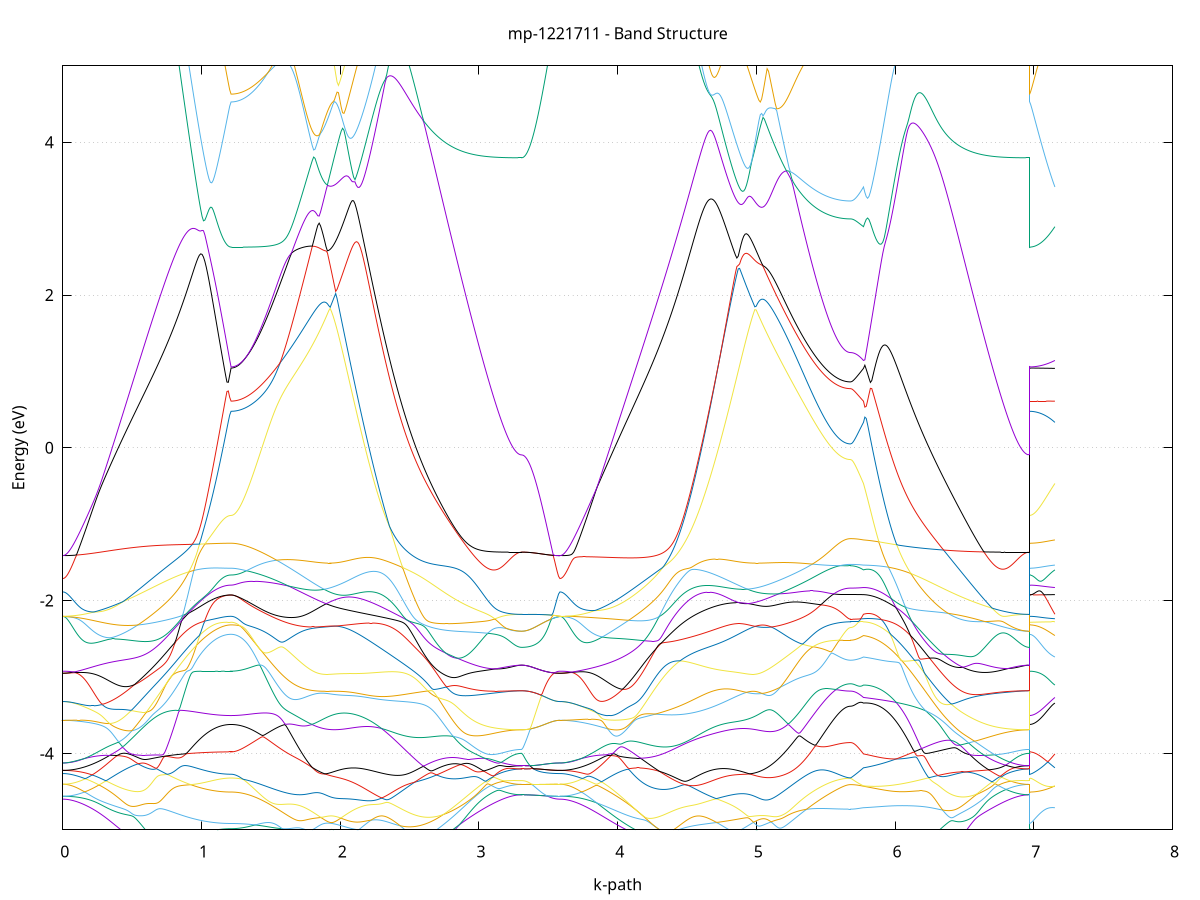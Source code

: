 set title 'mp-1221711 - Band Structure'
set xlabel 'k-path'
set ylabel 'Energy (eV)'
set grid y
set yrange [-5:5]
set terminal png size 800,600
set output 'mp-1221711_bands_gnuplot.png'
plot '-' using 1:2 with lines notitle, '-' using 1:2 with lines notitle, '-' using 1:2 with lines notitle, '-' using 1:2 with lines notitle, '-' using 1:2 with lines notitle, '-' using 1:2 with lines notitle, '-' using 1:2 with lines notitle, '-' using 1:2 with lines notitle, '-' using 1:2 with lines notitle, '-' using 1:2 with lines notitle, '-' using 1:2 with lines notitle, '-' using 1:2 with lines notitle, '-' using 1:2 with lines notitle, '-' using 1:2 with lines notitle, '-' using 1:2 with lines notitle, '-' using 1:2 with lines notitle, '-' using 1:2 with lines notitle, '-' using 1:2 with lines notitle, '-' using 1:2 with lines notitle, '-' using 1:2 with lines notitle, '-' using 1:2 with lines notitle, '-' using 1:2 with lines notitle, '-' using 1:2 with lines notitle, '-' using 1:2 with lines notitle, '-' using 1:2 with lines notitle, '-' using 1:2 with lines notitle, '-' using 1:2 with lines notitle, '-' using 1:2 with lines notitle, '-' using 1:2 with lines notitle, '-' using 1:2 with lines notitle, '-' using 1:2 with lines notitle, '-' using 1:2 with lines notitle, '-' using 1:2 with lines notitle, '-' using 1:2 with lines notitle, '-' using 1:2 with lines notitle, '-' using 1:2 with lines notitle, '-' using 1:2 with lines notitle, '-' using 1:2 with lines notitle, '-' using 1:2 with lines notitle, '-' using 1:2 with lines notitle, '-' using 1:2 with lines notitle, '-' using 1:2 with lines notitle, '-' using 1:2 with lines notitle, '-' using 1:2 with lines notitle, '-' using 1:2 with lines notitle, '-' using 1:2 with lines notitle, '-' using 1:2 with lines notitle, '-' using 1:2 with lines notitle, '-' using 1:2 with lines notitle, '-' using 1:2 with lines notitle, '-' using 1:2 with lines notitle, '-' using 1:2 with lines notitle, '-' using 1:2 with lines notitle, '-' using 1:2 with lines notitle, '-' using 1:2 with lines notitle, '-' using 1:2 with lines notitle, '-' using 1:2 with lines notitle, '-' using 1:2 with lines notitle, '-' using 1:2 with lines notitle, '-' using 1:2 with lines notitle, '-' using 1:2 with lines notitle, '-' using 1:2 with lines notitle, '-' using 1:2 with lines notitle, '-' using 1:2 with lines notitle
0.000000 -49.889556
0.009944 -49.889556
0.019887 -49.889556
0.029831 -49.889556
0.039774 -49.889556
0.049718 -49.889556
0.059662 -49.889556
0.069605 -49.889556
0.079549 -49.889456
0.089492 -49.889456
0.099436 -49.889456
0.109380 -49.889456
0.119323 -49.889356
0.129267 -49.889356
0.139210 -49.889256
0.149154 -49.889256
0.159098 -49.889256
0.169041 -49.889156
0.178985 -49.889156
0.188929 -49.889056
0.198872 -49.888956
0.208816 -49.888956
0.218759 -49.888856
0.228703 -49.888856
0.238647 -49.888756
0.248590 -49.888656
0.258534 -49.888656
0.268477 -49.888556
0.278421 -49.888456
0.288365 -49.888356
0.298308 -49.888256
0.308252 -49.888256
0.318195 -49.888156
0.328139 -49.888056
0.338083 -49.887956
0.348026 -49.887856
0.357970 -49.887756
0.367913 -49.887656
0.377857 -49.887556
0.387801 -49.887456
0.397744 -49.887356
0.407688 -49.887256
0.417631 -49.887156
0.427575 -49.887056
0.437519 -49.886956
0.447462 -49.886856
0.457406 -49.886756
0.467349 -49.886656
0.477293 -49.886556
0.487237 -49.886456
0.497180 -49.886256
0.507124 -49.886156
0.517068 -49.886056
0.527011 -49.885956
0.536955 -49.885856
0.546898 -49.885756
0.556842 -49.885656
0.566786 -49.885456
0.576729 -49.885356
0.586673 -49.885256
0.596616 -49.885156
0.606560 -49.885056
0.616504 -49.884956
0.626447 -49.884756
0.636391 -49.884656
0.646334 -49.884556
0.656278 -49.884456
0.666222 -49.884356
0.676165 -49.884256
0.686109 -49.884056
0.696052 -49.883956
0.705996 -49.883856
0.715940 -49.883756
0.725883 -49.883656
0.735827 -49.883556
0.745770 -49.883456
0.755714 -49.883356
0.765658 -49.883156
0.775601 -49.883056
0.785545 -49.882956
0.795488 -49.882856
0.805432 -49.882756
0.815376 -49.882656
0.825319 -49.882556
0.835263 -49.882456
0.845207 -49.882356
0.855150 -49.882256
0.865094 -49.882156
0.875037 -49.882056
0.884981 -49.882056
0.894925 -49.881956
0.904868 -49.881856
0.914812 -49.881756
0.924755 -49.881656
0.934699 -49.881556
0.944643 -49.881556
0.954586 -49.881456
0.964530 -49.881356
0.974473 -49.881256
0.984417 -49.881256
0.994361 -49.881156
1.004304 -49.881156
1.014248 -49.881056
1.024191 -49.880956
1.034135 -49.881056
1.044079 -49.881456
1.054022 -49.881856
1.063966 -49.882256
1.073909 -49.882556
1.083853 -49.882856
1.093797 -49.883156
1.103740 -49.883456
1.113684 -49.883756
1.123627 -49.883956
1.133571 -49.884156
1.143515 -49.884356
1.153458 -49.884556
1.163402 -49.884656
1.173346 -49.884756
1.183289 -49.884856
1.193233 -49.884956
1.203176 -49.884956
1.213120 -49.884956
1.213120 -49.884956
1.223044 -49.884956
1.232968 -49.884956
1.242892 -49.884956
1.252815 -49.884856
1.262739 -49.884856
1.272663 -49.884756
1.282587 -49.884756
1.292511 -49.884656
1.302435 -49.884556
1.312359 -49.884456
1.322283 -49.884356
1.332206 -49.884256
1.342130 -49.884156
1.352054 -49.883956
1.361978 -49.883856
1.371902 -49.883656
1.381826 -49.883456
1.391750 -49.883356
1.401673 -49.883156
1.411597 -49.882956
1.421521 -49.882756
1.431445 -49.882456
1.441369 -49.882256
1.451293 -49.882056
1.461217 -49.881756
1.471141 -49.881556
1.481064 -49.881256
1.490988 -49.880956
1.500912 -49.880756
1.510836 -49.880456
1.520760 -49.880156
1.530684 -49.880056
1.540608 -49.879956
1.550532 -49.879956
1.560455 -49.879956
1.570379 -49.879956
1.580303 -49.879856
1.590227 -49.879856
1.600151 -49.879856
1.610075 -49.879856
1.619999 -49.879756
1.629922 -49.879756
1.639846 -49.879756
1.649770 -49.879756
1.659694 -49.879656
1.669618 -49.879656
1.679542 -49.879656
1.689466 -49.879656
1.699390 -49.879556
1.709313 -49.879556
1.719237 -49.879556
1.729161 -49.879556
1.739085 -49.879556
1.749009 -49.879456
1.758933 -49.879456
1.768857 -49.879456
1.778781 -49.879456
1.788704 -49.879456
1.798628 -49.879356
1.808552 -49.879356
1.818476 -49.879356
1.828400 -49.879356
1.838324 -49.879356
1.848248 -49.879356
1.858171 -49.879356
1.868095 -49.879356
1.878019 -49.879356
1.887943 -49.879356
1.897867 -49.879356
1.907791 -49.879356
1.917715 -49.879356
1.927639 -49.879356
1.927639 -49.879356
1.937571 -49.879356
1.947504 -49.879356
1.957436 -49.879356
1.967369 -49.879356
1.977301 -49.879356
1.987234 -49.879356
1.997166 -49.879356
2.007099 -49.879356
2.017031 -49.879456
2.026964 -49.879456
2.036897 -49.879456
2.046829 -49.879456
2.056762 -49.879456
2.066694 -49.879556
2.076627 -49.879556
2.086559 -49.879556
2.096492 -49.879656
2.106424 -49.879656
2.116357 -49.879656
2.126289 -49.879756
2.136222 -49.879756
2.146155 -49.879856
2.156087 -49.879856
2.166020 -49.879856
2.175952 -49.879956
2.185885 -49.880056
2.195817 -49.880056
2.205750 -49.880156
2.215682 -49.880156
2.225615 -49.880256
2.235547 -49.880256
2.245480 -49.880356
2.255413 -49.880456
2.265345 -49.880456
2.275278 -49.880556
2.285210 -49.880656
2.295143 -49.880756
2.305075 -49.880756
2.315008 -49.880856
2.324940 -49.880956
2.334873 -49.881056
2.344805 -49.881156
2.354738 -49.881156
2.364671 -49.881256
2.374603 -49.881356
2.384536 -49.881456
2.394468 -49.881556
2.404401 -49.881656
2.414333 -49.881756
2.424266 -49.881856
2.434198 -49.881956
2.444131 -49.882056
2.454063 -49.882156
2.463996 -49.882256
2.473929 -49.882356
2.483861 -49.882456
2.493794 -49.882556
2.503726 -49.882656
2.513659 -49.882756
2.523591 -49.882856
2.533524 -49.882956
2.543456 -49.883156
2.553389 -49.883256
2.563321 -49.883356
2.573254 -49.883456
2.583187 -49.883556
2.593119 -49.883656
2.603052 -49.883756
2.612984 -49.883956
2.622917 -49.884056
2.632849 -49.884156
2.642782 -49.884256
2.652714 -49.884356
2.662647 -49.884556
2.672580 -49.884656
2.682512 -49.884756
2.692445 -49.884856
2.702377 -49.884956
2.712310 -49.885156
2.722242 -49.885256
2.732175 -49.885356
2.742107 -49.885456
2.752040 -49.885556
2.761972 -49.885756
2.771905 -49.885856
2.781837 -49.885956
2.791770 -49.886056
2.801703 -49.886156
2.811635 -49.886256
2.821568 -49.886356
2.831500 -49.886556
2.841433 -49.886656
2.851365 -49.886756
2.861298 -49.886856
2.871230 -49.886956
2.881163 -49.887056
2.891095 -49.887156
2.901028 -49.887256
2.910961 -49.887356
2.920893 -49.887456
2.930826 -49.887556
2.940758 -49.887656
2.950691 -49.887756
2.960623 -49.887856
2.970556 -49.887956
2.980488 -49.888056
2.990421 -49.888156
3.000353 -49.888256
3.010286 -49.888256
3.020219 -49.888356
3.030151 -49.888456
3.040084 -49.888556
3.050016 -49.888656
3.059949 -49.888656
3.069881 -49.888756
3.079814 -49.888856
3.089746 -49.888856
3.099679 -49.888956
3.109612 -49.888956
3.119544 -49.889056
3.129477 -49.889156
3.139409 -49.889156
3.149342 -49.889256
3.159274 -49.889256
3.169207 -49.889256
3.179139 -49.889356
3.189072 -49.889356
3.199004 -49.889456
3.208937 -49.889456
3.218870 -49.889456
3.228802 -49.889456
3.238735 -49.889556
3.248667 -49.889556
3.258600 -49.889556
3.268532 -49.889556
3.278465 -49.889556
3.288397 -49.889556
3.298330 -49.889556
3.308262 -49.889556
3.308262 -49.889556
3.318113 -49.889556
3.327964 -49.889556
3.337814 -49.889556
3.347665 -49.889556
3.357515 -49.889556
3.367366 -49.889556
3.377217 -49.889556
3.387067 -49.889556
3.396918 -49.889556
3.406768 -49.889556
3.416619 -49.889556
3.426470 -49.889556
3.436320 -49.889556
3.446171 -49.889556
3.456021 -49.889556
3.465872 -49.889556
3.475722 -49.889556
3.485573 -49.889556
3.495424 -49.889556
3.505274 -49.889556
3.515125 -49.889556
3.524975 -49.889556
3.534826 -49.889556
3.544677 -49.889556
3.554527 -49.889556
3.564378 -49.889556
3.574228 -49.889556
3.584079 -49.889556
3.584079 -49.889556
3.594042 -49.889556
3.604006 -49.889556
3.613969 -49.889556
3.623932 -49.889556
3.633896 -49.889556
3.643859 -49.889556
3.653822 -49.889556
3.663786 -49.889456
3.673749 -49.889456
3.683712 -49.889456
3.693676 -49.889456
3.703639 -49.889356
3.713602 -49.889356
3.723566 -49.889256
3.733529 -49.889256
3.743492 -49.889256
3.753456 -49.889156
3.763419 -49.889156
3.773382 -49.889056
3.783346 -49.888956
3.793309 -49.888956
3.803272 -49.888856
3.813236 -49.888856
3.823199 -49.888756
3.833162 -49.888656
3.843126 -49.888556
3.853089 -49.888556
3.863052 -49.888456
3.873016 -49.888356
3.882979 -49.888256
3.892942 -49.888156
3.902906 -49.888156
3.912869 -49.888056
3.922832 -49.887956
3.932796 -49.887856
3.942759 -49.887756
3.952722 -49.887656
3.962686 -49.887556
3.972649 -49.887456
3.982612 -49.887356
3.992576 -49.887256
4.002539 -49.887156
4.012502 -49.887056
4.022466 -49.886956
4.032429 -49.886856
4.042392 -49.886756
4.052356 -49.886656
4.062319 -49.886456
4.072283 -49.886356
4.082246 -49.886256
4.092209 -49.886156
4.102173 -49.886056
4.112136 -49.885956
4.122099 -49.885756
4.132063 -49.885656
4.142026 -49.885556
4.151989 -49.885456
4.161953 -49.885356
4.171916 -49.885256
4.181879 -49.885056
4.191843 -49.884956
4.201806 -49.884856
4.211769 -49.884756
4.221733 -49.884656
4.231696 -49.884456
4.241659 -49.884356
4.251623 -49.884256
4.261586 -49.884156
4.271549 -49.884056
4.281513 -49.883856
4.291476 -49.883756
4.301439 -49.883656
4.311403 -49.883556
4.321366 -49.883456
4.331329 -49.883356
4.341293 -49.883156
4.351256 -49.883056
4.361219 -49.882956
4.371183 -49.882856
4.381146 -49.882756
4.391109 -49.882656
4.401073 -49.882556
4.411036 -49.882456
4.420999 -49.882356
4.430963 -49.882256
4.440926 -49.882156
4.450889 -49.882056
4.460853 -49.881956
4.470816 -49.881856
4.480779 -49.881756
4.490743 -49.881656
4.500706 -49.881556
4.510669 -49.881456
4.520633 -49.881356
4.530596 -49.881256
4.540559 -49.881156
4.550523 -49.881056
4.560486 -49.880956
4.570449 -49.880956
4.580413 -49.880856
4.590376 -49.880756
4.600339 -49.880656
4.610303 -49.880656
4.620266 -49.880556
4.630229 -49.880456
4.640193 -49.880356
4.650156 -49.880356
4.660119 -49.880256
4.670083 -49.880256
4.680046 -49.880156
4.690009 -49.880056
4.699973 -49.880056
4.709936 -49.879956
4.719899 -49.879956
4.729863 -49.879856
4.739826 -49.879856
4.749789 -49.879756
4.759753 -49.879756
4.769716 -49.879756
4.779679 -49.879656
4.789643 -49.879656
4.799606 -49.879556
4.809569 -49.879556
4.819533 -49.879556
4.829496 -49.879556
4.839459 -49.879456
4.849423 -49.879456
4.859386 -49.879456
4.869350 -49.879456
4.879313 -49.879356
4.889276 -49.879356
4.899240 -49.879356
4.909203 -49.879356
4.919166 -49.879356
4.929130 -49.879356
4.939093 -49.879356
4.949056 -49.879356
4.959020 -49.879356
4.968983 -49.879356
4.978946 -49.879356
4.988910 -49.879356
4.988910 -49.879356
4.998771 -49.879356
5.008633 -49.879356
5.018494 -49.879356
5.028356 -49.879356
5.038218 -49.879356
5.048079 -49.879356
5.057941 -49.879356
5.067802 -49.879356
5.077664 -49.879356
5.087526 -49.879356
5.097387 -49.879456
5.107249 -49.879456
5.117110 -49.879456
5.126972 -49.879456
5.136834 -49.879456
5.146695 -49.879456
5.156557 -49.879556
5.166418 -49.879556
5.176280 -49.879556
5.186142 -49.879556
5.196003 -49.879556
5.205865 -49.879656
5.215726 -49.879656
5.225588 -49.879656
5.235449 -49.879656
5.245311 -49.879756
5.255173 -49.879756
5.265034 -49.879756
5.274896 -49.879756
5.284757 -49.879856
5.294619 -49.879856
5.304481 -49.879856
5.314342 -49.879856
5.324204 -49.879956
5.334065 -49.879956
5.343927 -49.879956
5.353789 -49.879956
5.363650 -49.880056
5.373512 -49.880156
5.383373 -49.880456
5.393235 -49.880756
5.403097 -49.881056
5.412958 -49.881356
5.422820 -49.881556
5.432681 -49.881856
5.442543 -49.882056
5.452405 -49.882356
5.462266 -49.882556
5.472128 -49.882756
5.481989 -49.882956
5.491851 -49.883156
5.501713 -49.883356
5.511574 -49.883556
5.521436 -49.883656
5.531297 -49.883856
5.541159 -49.883956
5.551021 -49.884156
5.560882 -49.884256
5.570744 -49.884356
5.580605 -49.884456
5.590467 -49.884556
5.600329 -49.884656
5.610190 -49.884756
5.620052 -49.884756
5.629913 -49.884856
5.639775 -49.884856
5.649637 -49.884956
5.659498 -49.884956
5.669360 -49.884956
5.679221 -49.884956
5.679221 -49.884956
5.688521 -49.884956
5.697820 -49.884956
5.707120 -49.884956
5.716419 -49.884956
5.725719 -49.884956
5.735018 -49.884956
5.744318 -49.884956
5.753617 -49.884956
5.762917 -49.884956
5.772216 -49.884956
5.772216 -49.884956
5.782180 -49.884956
5.792144 -49.884856
5.802108 -49.884756
5.812072 -49.884656
5.822035 -49.884456
5.831999 -49.884256
5.841963 -49.884056
5.851927 -49.883856
5.861891 -49.883656
5.871854 -49.883356
5.881818 -49.883056
5.891782 -49.882756
5.901746 -49.882356
5.911710 -49.882056
5.921673 -49.881656
5.931637 -49.881256
5.941601 -49.880956
5.951565 -49.881056
5.961529 -49.881056
5.971492 -49.881156
5.981456 -49.881156
5.991420 -49.881256
6.001384 -49.881356
6.011348 -49.881456
6.021311 -49.881456
6.031275 -49.881556
6.041239 -49.881656
6.051203 -49.881756
6.061166 -49.881756
6.071130 -49.881856
6.081094 -49.881956
6.091058 -49.882056
6.101022 -49.882156
6.110985 -49.882256
6.120949 -49.882356
6.130913 -49.882456
6.140877 -49.882556
6.150841 -49.882656
6.160804 -49.882756
6.170768 -49.882856
6.180732 -49.882956
6.190696 -49.883056
6.200660 -49.883156
6.210623 -49.883256
6.220587 -49.883356
6.230551 -49.883456
6.240515 -49.883556
6.250479 -49.883756
6.260442 -49.883856
6.270406 -49.883956
6.280370 -49.884056
6.290334 -49.884156
6.300298 -49.884256
6.310261 -49.884356
6.320225 -49.884556
6.330189 -49.884656
6.340153 -49.884756
6.350117 -49.884856
6.360080 -49.884956
6.370044 -49.885156
6.380008 -49.885256
6.389972 -49.885356
6.399936 -49.885456
6.409899 -49.885556
6.419863 -49.885656
6.429827 -49.885856
6.439791 -49.885956
6.449754 -49.886056
6.459718 -49.886156
6.469682 -49.886256
6.479646 -49.886356
6.489610 -49.886456
6.499573 -49.886656
6.509537 -49.886756
6.519501 -49.886856
6.529465 -49.886956
6.539429 -49.887056
6.549392 -49.887156
6.559356 -49.887256
6.569320 -49.887356
6.579284 -49.887456
6.589248 -49.887556
6.599211 -49.887656
6.609175 -49.887756
6.619139 -49.887856
6.629103 -49.887956
6.639067 -49.888056
6.649030 -49.888156
6.658994 -49.888156
6.668958 -49.888256
6.678922 -49.888356
6.688886 -49.888456
6.698849 -49.888556
6.708813 -49.888556
6.718777 -49.888656
6.728741 -49.888756
6.738705 -49.888856
6.748668 -49.888856
6.758632 -49.888956
6.768596 -49.888956
6.778560 -49.889056
6.788523 -49.889156
6.798487 -49.889156
6.808451 -49.889256
6.818415 -49.889256
6.828379 -49.889256
6.838342 -49.889356
6.848306 -49.889356
6.858270 -49.889456
6.868234 -49.889456
6.878198 -49.889456
6.888161 -49.889456
6.898125 -49.889556
6.908089 -49.889556
6.918053 -49.889556
6.928017 -49.889556
6.937980 -49.889556
6.947944 -49.889556
6.957908 -49.889556
6.967872 -49.889556
6.967872 -49.884956
6.977577 -49.884956
6.987283 -49.884956
6.996989 -49.884956
7.006695 -49.884956
7.016400 -49.884956
7.026106 -49.884956
7.035812 -49.884956
7.045517 -49.884956
7.055223 -49.884956
7.064929 -49.884956
7.074634 -49.884956
7.084340 -49.884956
7.094046 -49.884956
7.103751 -49.884956
7.113457 -49.884956
7.123163 -49.884956
7.132868 -49.884956
7.142574 -49.884956
7.152280 -49.884956
e
0.000000 -49.809356
0.009944 -49.809356
0.019887 -49.809356
0.029831 -49.809456
0.039774 -49.809556
0.049718 -49.809656
0.059662 -49.809756
0.069605 -49.809956
0.079549 -49.810156
0.089492 -49.810356
0.099436 -49.810556
0.109380 -49.810856
0.119323 -49.811156
0.129267 -49.811456
0.139210 -49.811756
0.149154 -49.812156
0.159098 -49.812556
0.169041 -49.812956
0.178985 -49.813356
0.188929 -49.813756
0.198872 -49.814256
0.208816 -49.814756
0.218759 -49.815256
0.228703 -49.815856
0.238647 -49.816356
0.248590 -49.816956
0.258534 -49.817556
0.268477 -49.818156
0.278421 -49.818756
0.288365 -49.819456
0.298308 -49.820156
0.308252 -49.820856
0.318195 -49.821556
0.328139 -49.822256
0.338083 -49.822956
0.348026 -49.823756
0.357970 -49.824556
0.367913 -49.825356
0.377857 -49.826156
0.387801 -49.826956
0.397744 -49.827756
0.407688 -49.828556
0.417631 -49.829456
0.427575 -49.830356
0.437519 -49.831156
0.447462 -49.832056
0.457406 -49.832956
0.467349 -49.833856
0.477293 -49.834856
0.487237 -49.835756
0.497180 -49.836656
0.507124 -49.837656
0.517068 -49.838556
0.527011 -49.839556
0.536955 -49.840456
0.546898 -49.841456
0.556842 -49.842356
0.566786 -49.843356
0.576729 -49.844356
0.586673 -49.845356
0.596616 -49.846256
0.606560 -49.847256
0.616504 -49.848256
0.626447 -49.849156
0.636391 -49.850156
0.646334 -49.851156
0.656278 -49.852156
0.666222 -49.853056
0.676165 -49.854056
0.686109 -49.854956
0.696052 -49.855956
0.705996 -49.856856
0.715940 -49.857856
0.725883 -49.858756
0.735827 -49.859656
0.745770 -49.860556
0.755714 -49.861456
0.765658 -49.862356
0.775601 -49.863256
0.785545 -49.864156
0.795488 -49.865056
0.805432 -49.865856
0.815376 -49.866756
0.825319 -49.867556
0.835263 -49.868356
0.845207 -49.869156
0.855150 -49.869956
0.865094 -49.870656
0.875037 -49.871456
0.884981 -49.872156
0.894925 -49.872956
0.904868 -49.873656
0.914812 -49.874256
0.924755 -49.874956
0.934699 -49.875656
0.944643 -49.876256
0.954586 -49.876856
0.964530 -49.877456
0.974473 -49.878056
0.984417 -49.878556
0.994361 -49.879156
1.004304 -49.879656
1.014248 -49.880056
1.024191 -49.880556
1.034135 -49.880956
1.044079 -49.880856
1.054022 -49.880856
1.063966 -49.880756
1.073909 -49.880756
1.083853 -49.880756
1.093797 -49.880656
1.103740 -49.880656
1.113684 -49.880656
1.123627 -49.880556
1.133571 -49.880556
1.143515 -49.880556
1.153458 -49.880556
1.163402 -49.880456
1.173346 -49.880456
1.183289 -49.880456
1.193233 -49.880456
1.203176 -49.880456
1.213120 -49.880456
1.213120 -49.880456
1.223044 -49.880456
1.232968 -49.880456
1.242892 -49.880456
1.252815 -49.880456
1.262739 -49.880456
1.272663 -49.880456
1.282587 -49.880456
1.292511 -49.880456
1.302435 -49.880456
1.312359 -49.880456
1.322283 -49.880356
1.332206 -49.880356
1.342130 -49.880356
1.352054 -49.880356
1.361978 -49.880356
1.371902 -49.880356
1.381826 -49.880356
1.391750 -49.880256
1.401673 -49.880256
1.411597 -49.880256
1.421521 -49.880256
1.431445 -49.880256
1.441369 -49.880256
1.451293 -49.880156
1.461217 -49.880156
1.471141 -49.880156
1.481064 -49.880156
1.490988 -49.880056
1.500912 -49.880056
1.510836 -49.880056
1.520760 -49.880056
1.530684 -49.879856
1.540608 -49.879456
1.550532 -49.879156
1.560455 -49.878856
1.570379 -49.878456
1.580303 -49.878156
1.590227 -49.877756
1.600151 -49.877456
1.610075 -49.877056
1.619999 -49.876656
1.629922 -49.876256
1.639846 -49.875856
1.649770 -49.875456
1.659694 -49.875056
1.669618 -49.874656
1.679542 -49.874256
1.689466 -49.873756
1.699390 -49.873356
1.709313 -49.872956
1.719237 -49.872456
1.729161 -49.871956
1.739085 -49.871556
1.749009 -49.871056
1.758933 -49.870556
1.768857 -49.870156
1.778781 -49.869656
1.788704 -49.869156
1.798628 -49.868656
1.808552 -49.868156
1.818476 -49.867656
1.828400 -49.867156
1.838324 -49.866556
1.848248 -49.866056
1.858171 -49.865556
1.868095 -49.865056
1.878019 -49.864456
1.887943 -49.863956
1.897867 -49.863456
1.907791 -49.862856
1.917715 -49.863056
1.927639 -49.863556
1.927639 -49.863556
1.937571 -49.864056
1.947504 -49.864556
1.957436 -49.865056
1.967369 -49.865556
1.977301 -49.865956
1.987234 -49.866456
1.997166 -49.866856
2.007099 -49.867256
2.017031 -49.867656
2.026964 -49.868056
2.036897 -49.868356
2.046829 -49.868756
2.056762 -49.869056
2.066694 -49.869356
2.076627 -49.869656
2.086559 -49.869856
2.096492 -49.870156
2.106424 -49.870356
2.116357 -49.870556
2.126289 -49.870656
2.136222 -49.870856
2.146155 -49.870956
2.156087 -49.871056
2.166020 -49.871156
2.175952 -49.871256
2.185885 -49.871256
2.195817 -49.871356
2.205750 -49.871356
2.215682 -49.871256
2.225615 -49.871256
2.235547 -49.871156
2.245480 -49.871056
2.255413 -49.870956
2.265345 -49.870856
2.275278 -49.870656
2.285210 -49.870456
2.295143 -49.870256
2.305075 -49.870056
2.315008 -49.869756
2.324940 -49.869456
2.334873 -49.869156
2.344805 -49.868856
2.354738 -49.868556
2.364671 -49.868156
2.374603 -49.867756
2.384536 -49.867356
2.394468 -49.866956
2.404401 -49.866456
2.414333 -49.866056
2.424266 -49.865556
2.434198 -49.865056
2.444131 -49.864456
2.454063 -49.863956
2.463996 -49.863356
2.473929 -49.862756
2.483861 -49.862156
2.493794 -49.861556
2.503726 -49.860956
2.513659 -49.860256
2.523591 -49.859556
2.533524 -49.858956
2.543456 -49.858256
2.553389 -49.857456
2.563321 -49.856756
2.573254 -49.856056
2.583187 -49.855256
2.593119 -49.854456
2.603052 -49.853756
2.612984 -49.852956
2.622917 -49.852156
2.632849 -49.851356
2.642782 -49.850456
2.652714 -49.849656
2.662647 -49.848856
2.672580 -49.847956
2.682512 -49.847156
2.692445 -49.846256
2.702377 -49.845456
2.712310 -49.844556
2.722242 -49.843656
2.732175 -49.842856
2.742107 -49.841956
2.752040 -49.841056
2.761972 -49.840156
2.771905 -49.839356
2.781837 -49.838456
2.791770 -49.837556
2.801703 -49.836656
2.811635 -49.835856
2.821568 -49.834956
2.831500 -49.834056
2.841433 -49.833256
2.851365 -49.832356
2.861298 -49.831556
2.871230 -49.830656
2.881163 -49.829856
2.891095 -49.829056
2.901028 -49.828256
2.910961 -49.827456
2.920893 -49.826656
2.930826 -49.825856
2.940758 -49.825056
2.950691 -49.824256
2.960623 -49.823556
2.970556 -49.822856
2.980488 -49.822056
2.990421 -49.821356
3.000353 -49.820656
3.010286 -49.820056
3.020219 -49.819356
3.030151 -49.818756
3.040084 -49.818056
3.050016 -49.817456
3.059949 -49.816856
3.069881 -49.816356
3.079814 -49.815756
3.089746 -49.815256
3.099679 -49.814756
3.109612 -49.814256
3.119544 -49.813756
3.129477 -49.813356
3.139409 -49.812956
3.149342 -49.812556
3.159274 -49.812156
3.169207 -49.811756
3.179139 -49.811456
3.189072 -49.811156
3.199004 -49.810856
3.208937 -49.810556
3.218870 -49.810356
3.228802 -49.810156
3.238735 -49.809956
3.248667 -49.809756
3.258600 -49.809656
3.268532 -49.809556
3.278465 -49.809456
3.288397 -49.809356
3.298330 -49.809356
3.308262 -49.809356
3.308262 -49.809356
3.318113 -49.809356
3.327964 -49.809356
3.337814 -49.809356
3.347665 -49.809356
3.357515 -49.809356
3.367366 -49.809356
3.377217 -49.809356
3.387067 -49.809356
3.396918 -49.809356
3.406768 -49.809356
3.416619 -49.809356
3.426470 -49.809356
3.436320 -49.809356
3.446171 -49.809356
3.456021 -49.809356
3.465872 -49.809356
3.475722 -49.809356
3.485573 -49.809356
3.495424 -49.809356
3.505274 -49.809356
3.515125 -49.809356
3.524975 -49.809356
3.534826 -49.809356
3.544677 -49.809356
3.554527 -49.809356
3.564378 -49.809356
3.574228 -49.809356
3.584079 -49.809356
3.584079 -49.809356
3.594042 -49.809356
3.604006 -49.809356
3.613969 -49.809456
3.623932 -49.809556
3.633896 -49.809656
3.643859 -49.809756
3.653822 -49.809956
3.663786 -49.810156
3.673749 -49.810356
3.683712 -49.810556
3.693676 -49.810856
3.703639 -49.811156
3.713602 -49.811456
3.723566 -49.811756
3.733529 -49.812156
3.743492 -49.812556
3.753456 -49.812956
3.763419 -49.813356
3.773382 -49.813856
3.783346 -49.814256
3.793309 -49.814756
3.803272 -49.815256
3.813236 -49.815856
3.823199 -49.816356
3.833162 -49.816956
3.843126 -49.817556
3.853089 -49.818156
3.863052 -49.818756
3.873016 -49.819456
3.882979 -49.820056
3.892942 -49.820756
3.902906 -49.821456
3.912869 -49.822156
3.922832 -49.822856
3.932796 -49.823656
3.942759 -49.824356
3.952722 -49.825156
3.962686 -49.825956
3.972649 -49.826756
3.982612 -49.827556
3.992576 -49.828356
4.002539 -49.829156
4.012502 -49.829956
4.022466 -49.830756
4.032429 -49.831656
4.042392 -49.832456
4.052356 -49.833356
4.062319 -49.834256
4.072283 -49.835056
4.082246 -49.835956
4.092209 -49.836856
4.102173 -49.837656
4.112136 -49.838556
4.122099 -49.839456
4.132063 -49.840356
4.142026 -49.841256
4.151989 -49.842056
4.161953 -49.842956
4.171916 -49.843856
4.181879 -49.844756
4.191843 -49.845556
4.201806 -49.846456
4.211769 -49.847256
4.221733 -49.848156
4.231696 -49.848956
4.241659 -49.849856
4.251623 -49.850656
4.261586 -49.851456
4.271549 -49.852256
4.281513 -49.853056
4.291476 -49.853856
4.301439 -49.854656
4.311403 -49.855456
4.321366 -49.856156
4.331329 -49.856956
4.341293 -49.857656
4.351256 -49.858356
4.361219 -49.859056
4.371183 -49.859756
4.381146 -49.860456
4.391109 -49.861056
4.401073 -49.861756
4.411036 -49.862356
4.420999 -49.862956
4.430963 -49.863556
4.440926 -49.864056
4.450889 -49.864656
4.460853 -49.865156
4.470816 -49.865656
4.480779 -49.866156
4.490743 -49.866656
4.500706 -49.867056
4.510669 -49.867456
4.520633 -49.867856
4.530596 -49.868256
4.540559 -49.868656
4.550523 -49.868956
4.560486 -49.869256
4.570449 -49.869556
4.580413 -49.869856
4.590376 -49.870156
4.600339 -49.870356
4.610303 -49.870556
4.620266 -49.870756
4.630229 -49.870856
4.640193 -49.870956
4.650156 -49.871156
4.660119 -49.871156
4.670083 -49.871256
4.680046 -49.871256
4.690009 -49.871356
4.699973 -49.871356
4.709936 -49.871256
4.719899 -49.871256
4.729863 -49.871156
4.739826 -49.871056
4.749789 -49.870956
4.759753 -49.870756
4.769716 -49.870656
4.779679 -49.870456
4.789643 -49.870256
4.799606 -49.870056
4.809569 -49.869756
4.819533 -49.869556
4.829496 -49.869256
4.839459 -49.868956
4.849423 -49.868556
4.859386 -49.868256
4.869350 -49.867856
4.879313 -49.867456
4.889276 -49.867056
4.899240 -49.866656
4.909203 -49.866256
4.919166 -49.865756
4.929130 -49.865356
4.939093 -49.864856
4.949056 -49.864356
4.959020 -49.863856
4.968983 -49.863356
4.978946 -49.862756
4.988910 -49.863156
4.988910 -49.863156
4.998771 -49.863656
5.008633 -49.864156
5.018494 -49.864756
5.028356 -49.865256
5.038218 -49.865756
5.048079 -49.866256
5.057941 -49.866856
5.067802 -49.867356
5.077664 -49.867856
5.087526 -49.868356
5.097387 -49.868856
5.107249 -49.869356
5.117110 -49.869756
5.126972 -49.870256
5.136834 -49.870756
5.146695 -49.871256
5.156557 -49.871656
5.166418 -49.872156
5.176280 -49.872556
5.186142 -49.873056
5.196003 -49.873456
5.205865 -49.873956
5.215726 -49.874356
5.225588 -49.874756
5.235449 -49.875156
5.245311 -49.875556
5.255173 -49.875956
5.265034 -49.876356
5.274896 -49.876756
5.284757 -49.877156
5.294619 -49.877556
5.304481 -49.877856
5.314342 -49.878256
5.324204 -49.878556
5.334065 -49.878956
5.343927 -49.879256
5.353789 -49.879556
5.363650 -49.879856
5.373512 -49.880056
5.383373 -49.880056
5.393235 -49.880056
5.403097 -49.880156
5.412958 -49.880156
5.422820 -49.880156
5.432681 -49.880156
5.442543 -49.880156
5.452405 -49.880256
5.462266 -49.880256
5.472128 -49.880256
5.481989 -49.880256
5.491851 -49.880256
5.501713 -49.880256
5.511574 -49.880356
5.521436 -49.880356
5.531297 -49.880356
5.541159 -49.880356
5.551021 -49.880356
5.560882 -49.880356
5.570744 -49.880356
5.580605 -49.880456
5.590467 -49.880456
5.600329 -49.880456
5.610190 -49.880456
5.620052 -49.880456
5.629913 -49.880456
5.639775 -49.880456
5.649637 -49.880456
5.659498 -49.880456
5.669360 -49.880456
5.679221 -49.880456
5.679221 -49.880456
5.688521 -49.880456
5.697820 -49.880456
5.707120 -49.880456
5.716419 -49.880456
5.725719 -49.880456
5.735018 -49.880456
5.744318 -49.880456
5.753617 -49.880456
5.762917 -49.880456
5.772216 -49.880456
5.772216 -49.880456
5.782180 -49.880456
5.792144 -49.880456
5.802108 -49.880456
5.812072 -49.880556
5.822035 -49.880556
5.831999 -49.880556
5.841963 -49.880556
5.851927 -49.880556
5.861891 -49.880656
5.871854 -49.880656
5.881818 -49.880656
5.891782 -49.880756
5.901746 -49.880756
5.911710 -49.880856
5.921673 -49.880856
5.931637 -49.880956
5.941601 -49.880756
5.951565 -49.880356
5.961529 -49.879856
5.971492 -49.879356
5.981456 -49.878856
5.991420 -49.878256
6.001384 -49.877756
6.011348 -49.877156
6.021311 -49.876556
6.031275 -49.875956
6.041239 -49.875256
6.051203 -49.874556
6.061166 -49.873956
6.071130 -49.873256
6.081094 -49.872556
6.091058 -49.871756
6.101022 -49.871056
6.110985 -49.870256
6.120949 -49.869456
6.130913 -49.868656
6.140877 -49.867856
6.150841 -49.867056
6.160804 -49.866256
6.170768 -49.865356
6.180732 -49.864456
6.190696 -49.863656
6.200660 -49.862756
6.210623 -49.861856
6.220587 -49.860956
6.230551 -49.860056
6.240515 -49.859056
6.250479 -49.858156
6.260442 -49.857256
6.270406 -49.856256
6.280370 -49.855356
6.290334 -49.854356
6.300298 -49.853356
6.310261 -49.852456
6.320225 -49.851456
6.330189 -49.850456
6.340153 -49.849556
6.350117 -49.848556
6.360080 -49.847556
6.370044 -49.846556
6.380008 -49.845556
6.389972 -49.844656
6.399936 -49.843656
6.409899 -49.842656
6.419863 -49.841656
6.429827 -49.840756
6.439791 -49.839756
6.449754 -49.838856
6.459718 -49.837856
6.469682 -49.836956
6.479646 -49.835956
6.489610 -49.835056
6.499573 -49.834156
6.509537 -49.833156
6.519501 -49.832256
6.529465 -49.831356
6.539429 -49.830556
6.549392 -49.829656
6.559356 -49.828756
6.569320 -49.827956
6.579284 -49.827056
6.589248 -49.826256
6.599211 -49.825456
6.609175 -49.824656
6.619139 -49.823856
6.629103 -49.823156
6.639067 -49.822356
6.649030 -49.821656
6.658994 -49.820956
6.668958 -49.820256
6.678922 -49.819556
6.688886 -49.818856
6.698849 -49.818256
6.708813 -49.817656
6.718777 -49.817056
6.728741 -49.816456
6.738705 -49.815856
6.748668 -49.815356
6.758632 -49.814856
6.768596 -49.814356
6.778560 -49.813856
6.788523 -49.813356
6.798487 -49.812956
6.808451 -49.812556
6.818415 -49.812156
6.828379 -49.811756
6.838342 -49.811456
6.848306 -49.811156
6.858270 -49.810856
6.868234 -49.810556
6.878198 -49.810356
6.888161 -49.810156
6.898125 -49.809956
6.908089 -49.809756
6.918053 -49.809656
6.928017 -49.809556
6.937980 -49.809456
6.947944 -49.809356
6.957908 -49.809356
6.967872 -49.809356
6.967872 -49.880456
6.977577 -49.880456
6.987283 -49.880456
6.996989 -49.880456
7.006695 -49.880456
7.016400 -49.880456
7.026106 -49.880456
7.035812 -49.880456
7.045517 -49.880456
7.055223 -49.880456
7.064929 -49.880456
7.074634 -49.880456
7.084340 -49.880456
7.094046 -49.880456
7.103751 -49.880456
7.113457 -49.880456
7.123163 -49.880456
7.132868 -49.880456
7.142574 -49.880456
7.152280 -49.880456
e
0.000000 -49.809356
0.009944 -49.809356
0.019887 -49.809356
0.029831 -49.809356
0.039774 -49.809356
0.049718 -49.809456
0.059662 -49.809456
0.069605 -49.809456
0.079549 -49.809556
0.089492 -49.809556
0.099436 -49.809656
0.109380 -49.809756
0.119323 -49.809756
0.129267 -49.809856
0.139210 -49.809956
0.149154 -49.810056
0.159098 -49.810156
0.169041 -49.810256
0.178985 -49.810356
0.188929 -49.810456
0.198872 -49.810556
0.208816 -49.810656
0.218759 -49.810856
0.228703 -49.810956
0.238647 -49.811056
0.248590 -49.811256
0.258534 -49.811356
0.268477 -49.811556
0.278421 -49.811756
0.288365 -49.811856
0.298308 -49.812056
0.308252 -49.812256
0.318195 -49.812356
0.328139 -49.812556
0.338083 -49.812756
0.348026 -49.812956
0.357970 -49.813156
0.367913 -49.813356
0.377857 -49.813556
0.387801 -49.813756
0.397744 -49.813956
0.407688 -49.814156
0.417631 -49.814356
0.427575 -49.814656
0.437519 -49.814856
0.447462 -49.815056
0.457406 -49.815256
0.467349 -49.815556
0.477293 -49.815756
0.487237 -49.815956
0.497180 -49.816256
0.507124 -49.816456
0.517068 -49.816656
0.527011 -49.816956
0.536955 -49.817156
0.546898 -49.817456
0.556842 -49.817656
0.566786 -49.817856
0.576729 -49.818156
0.586673 -49.818356
0.596616 -49.818656
0.606560 -49.818856
0.616504 -49.819156
0.626447 -49.819356
0.636391 -49.819656
0.646334 -49.819856
0.656278 -49.820156
0.666222 -49.820356
0.676165 -49.820556
0.686109 -49.820856
0.696052 -49.821056
0.705996 -49.821356
0.715940 -49.821556
0.725883 -49.821756
0.735827 -49.822056
0.745770 -49.822256
0.755714 -49.822456
0.765658 -49.822656
0.775601 -49.822956
0.785545 -49.823156
0.795488 -49.823356
0.805432 -49.823556
0.815376 -49.823756
0.825319 -49.823956
0.835263 -49.824256
0.845207 -49.824456
0.855150 -49.824656
0.865094 -49.824756
0.875037 -49.824956
0.884981 -49.825156
0.894925 -49.825356
0.904868 -49.825556
0.914812 -49.825756
0.924755 -49.825856
0.934699 -49.826056
0.944643 -49.826256
0.954586 -49.826356
0.964530 -49.826556
0.974473 -49.826656
0.984417 -49.826756
0.994361 -49.826956
1.004304 -49.827056
1.014248 -49.827156
1.024191 -49.827256
1.034135 -49.827456
1.044079 -49.827556
1.054022 -49.827656
1.063966 -49.827756
1.073909 -49.827856
1.083853 -49.827856
1.093797 -49.827956
1.103740 -49.828056
1.113684 -49.828156
1.123627 -49.828156
1.133571 -49.828256
1.143515 -49.828256
1.153458 -49.828356
1.163402 -49.828356
1.173346 -49.828356
1.183289 -49.828356
1.193233 -49.828456
1.203176 -49.828456
1.213120 -49.828456
1.213120 -49.828456
1.223044 -49.828456
1.232968 -49.828456
1.242892 -49.828556
1.252815 -49.828556
1.262739 -49.828656
1.272663 -49.828756
1.282587 -49.828956
1.292511 -49.829056
1.302435 -49.829256
1.312359 -49.829456
1.322283 -49.829656
1.332206 -49.829956
1.342130 -49.830156
1.352054 -49.830456
1.361978 -49.830756
1.371902 -49.831056
1.381826 -49.831356
1.391750 -49.831756
1.401673 -49.832056
1.411597 -49.832456
1.421521 -49.832856
1.431445 -49.833256
1.441369 -49.833756
1.451293 -49.834156
1.461217 -49.834656
1.471141 -49.835156
1.481064 -49.835656
1.490988 -49.836156
1.500912 -49.836656
1.510836 -49.837156
1.520760 -49.837756
1.530684 -49.838256
1.540608 -49.838856
1.550532 -49.839456
1.560455 -49.840056
1.570379 -49.840656
1.580303 -49.841256
1.590227 -49.841856
1.600151 -49.842556
1.610075 -49.843156
1.619999 -49.843756
1.629922 -49.844456
1.639846 -49.845056
1.649770 -49.845756
1.659694 -49.846456
1.669618 -49.847056
1.679542 -49.847756
1.689466 -49.848456
1.699390 -49.849156
1.709313 -49.849756
1.719237 -49.850456
1.729161 -49.851156
1.739085 -49.851756
1.749009 -49.852456
1.758933 -49.853156
1.768857 -49.853856
1.778781 -49.854456
1.788704 -49.855156
1.798628 -49.855756
1.808552 -49.856456
1.818476 -49.857056
1.828400 -49.857756
1.838324 -49.858356
1.848248 -49.858956
1.858171 -49.859556
1.868095 -49.860156
1.878019 -49.860756
1.887943 -49.861356
1.897867 -49.861956
1.907791 -49.862456
1.917715 -49.862356
1.927639 -49.861756
1.927639 -49.861756
1.937571 -49.861256
1.947504 -49.860656
1.957436 -49.860156
1.967369 -49.859556
1.977301 -49.858956
1.987234 -49.858456
1.997166 -49.857856
2.007099 -49.857256
2.017031 -49.856756
2.026964 -49.856156
2.036897 -49.855556
2.046829 -49.854956
2.056762 -49.854456
2.066694 -49.853856
2.076627 -49.853256
2.086559 -49.852656
2.096492 -49.852156
2.106424 -49.851556
2.116357 -49.850956
2.126289 -49.850356
2.136222 -49.849756
2.146155 -49.849256
2.156087 -49.848656
2.166020 -49.848056
2.175952 -49.847456
2.185885 -49.846856
2.195817 -49.846356
2.205750 -49.845756
2.215682 -49.845156
2.225615 -49.844656
2.235547 -49.844056
2.245480 -49.843456
2.255413 -49.842956
2.265345 -49.842356
2.275278 -49.841756
2.285210 -49.841256
2.295143 -49.840656
2.305075 -49.840156
2.315008 -49.839556
2.324940 -49.839056
2.334873 -49.838456
2.344805 -49.837956
2.354738 -49.837356
2.364671 -49.836856
2.374603 -49.836356
2.384536 -49.835756
2.394468 -49.835256
2.404401 -49.834756
2.414333 -49.834156
2.424266 -49.833656
2.434198 -49.833156
2.444131 -49.832656
2.454063 -49.832156
2.463996 -49.831656
2.473929 -49.831156
2.483861 -49.830656
2.493794 -49.830156
2.503726 -49.829656
2.513659 -49.829256
2.523591 -49.828756
2.533524 -49.828256
2.543456 -49.827856
2.553389 -49.827356
2.563321 -49.826856
2.573254 -49.826456
2.583187 -49.825956
2.593119 -49.825556
2.603052 -49.825156
2.612984 -49.824656
2.622917 -49.824256
2.632849 -49.823856
2.642782 -49.823456
2.652714 -49.823056
2.662647 -49.822656
2.672580 -49.822256
2.682512 -49.821856
2.692445 -49.821456
2.702377 -49.821056
2.712310 -49.820656
2.722242 -49.820356
2.732175 -49.819956
2.742107 -49.819556
2.752040 -49.819256
2.761972 -49.818856
2.771905 -49.818556
2.781837 -49.818256
2.791770 -49.817856
2.801703 -49.817556
2.811635 -49.817256
2.821568 -49.816956
2.831500 -49.816656
2.841433 -49.816356
2.851365 -49.816056
2.861298 -49.815756
2.871230 -49.815456
2.881163 -49.815156
2.891095 -49.814956
2.901028 -49.814656
2.910961 -49.814456
2.920893 -49.814156
2.930826 -49.813956
2.940758 -49.813656
2.950691 -49.813456
2.960623 -49.813256
2.970556 -49.813056
2.980488 -49.812756
2.990421 -49.812556
3.000353 -49.812356
3.010286 -49.812156
3.020219 -49.812056
3.030151 -49.811856
3.040084 -49.811656
3.050016 -49.811456
3.059949 -49.811356
3.069881 -49.811156
3.079814 -49.811056
3.089746 -49.810856
3.099679 -49.810756
3.109612 -49.810656
3.119544 -49.810456
3.129477 -49.810356
3.139409 -49.810256
3.149342 -49.810156
3.159274 -49.810056
3.169207 -49.809956
3.179139 -49.809856
3.189072 -49.809756
3.199004 -49.809756
3.208937 -49.809656
3.218870 -49.809556
3.228802 -49.809556
3.238735 -49.809456
3.248667 -49.809456
3.258600 -49.809456
3.268532 -49.809356
3.278465 -49.809356
3.288397 -49.809356
3.298330 -49.809356
3.308262 -49.809356
3.308262 -49.809356
3.318113 -49.809356
3.327964 -49.809356
3.337814 -49.809356
3.347665 -49.809356
3.357515 -49.809356
3.367366 -49.809356
3.377217 -49.809356
3.387067 -49.809356
3.396918 -49.809356
3.406768 -49.809356
3.416619 -49.809356
3.426470 -49.809356
3.436320 -49.809356
3.446171 -49.809356
3.456021 -49.809356
3.465872 -49.809356
3.475722 -49.809356
3.485573 -49.809356
3.495424 -49.809356
3.505274 -49.809356
3.515125 -49.809356
3.524975 -49.809356
3.534826 -49.809356
3.544677 -49.809356
3.554527 -49.809356
3.564378 -49.809356
3.574228 -49.809356
3.584079 -49.809356
3.584079 -49.809356
3.594042 -49.809356
3.604006 -49.809356
3.613969 -49.809356
3.623932 -49.809356
3.633896 -49.809456
3.643859 -49.809456
3.653822 -49.809456
3.663786 -49.809556
3.673749 -49.809556
3.683712 -49.809656
3.693676 -49.809756
3.703639 -49.809756
3.713602 -49.809856
3.723566 -49.809956
3.733529 -49.810056
3.743492 -49.810156
3.753456 -49.810256
3.763419 -49.810356
3.773382 -49.810456
3.783346 -49.810656
3.793309 -49.810756
3.803272 -49.810856
3.813236 -49.811056
3.823199 -49.811156
3.833162 -49.811356
3.843126 -49.811456
3.853089 -49.811656
3.863052 -49.811856
3.873016 -49.812056
3.882979 -49.812256
3.892942 -49.812456
3.902906 -49.812656
3.912869 -49.812856
3.922832 -49.813056
3.932796 -49.813256
3.942759 -49.813456
3.952722 -49.813756
3.962686 -49.813956
3.972649 -49.814156
3.982612 -49.814456
3.992576 -49.814756
4.002539 -49.814956
4.012502 -49.815256
4.022466 -49.815556
4.032429 -49.815756
4.042392 -49.816056
4.052356 -49.816356
4.062319 -49.816656
4.072283 -49.816956
4.082246 -49.817256
4.092209 -49.817656
4.102173 -49.817956
4.112136 -49.818256
4.122099 -49.818656
4.132063 -49.818956
4.142026 -49.819256
4.151989 -49.819656
4.161953 -49.820056
4.171916 -49.820356
4.181879 -49.820756
4.191843 -49.821156
4.201806 -49.821556
4.211769 -49.821956
4.221733 -49.822256
4.231696 -49.822656
4.241659 -49.823156
4.251623 -49.823556
4.261586 -49.823956
4.271549 -49.824356
4.281513 -49.824756
4.291476 -49.825256
4.301439 -49.825656
4.311403 -49.826056
4.321366 -49.826556
4.331329 -49.826956
4.341293 -49.827456
4.351256 -49.827956
4.361219 -49.828356
4.371183 -49.828856
4.381146 -49.829356
4.391109 -49.829856
4.401073 -49.830356
4.411036 -49.830756
4.420999 -49.831256
4.430963 -49.831756
4.440926 -49.832256
4.450889 -49.832756
4.460853 -49.833356
4.470816 -49.833856
4.480779 -49.834356
4.490743 -49.834856
4.500706 -49.835356
4.510669 -49.835956
4.520633 -49.836456
4.530596 -49.836956
4.540559 -49.837556
4.550523 -49.838056
4.560486 -49.838656
4.570449 -49.839156
4.580413 -49.839756
4.590376 -49.840256
4.600339 -49.840856
4.610303 -49.841456
4.620266 -49.841956
4.630229 -49.842556
4.640193 -49.843056
4.650156 -49.843656
4.660119 -49.844256
4.670083 -49.844856
4.680046 -49.845356
4.690009 -49.845956
4.699973 -49.846556
4.709936 -49.847156
4.719899 -49.847656
4.729863 -49.848256
4.739826 -49.848856
4.749789 -49.849456
4.759753 -49.849956
4.769716 -49.850556
4.779679 -49.851156
4.789643 -49.851756
4.799606 -49.852356
4.809569 -49.852856
4.819533 -49.853456
4.829496 -49.854056
4.839459 -49.854656
4.849423 -49.855256
4.859386 -49.855756
4.869350 -49.856356
4.879313 -49.856956
4.889276 -49.857556
4.899240 -49.858056
4.909203 -49.858656
4.919166 -49.859256
4.929130 -49.859756
4.939093 -49.860356
4.949056 -49.860856
4.959020 -49.861456
4.968983 -49.862056
4.978946 -49.862556
4.988910 -49.862256
4.988910 -49.862256
4.998771 -49.861656
5.008633 -49.861056
5.018494 -49.860556
5.028356 -49.859956
5.038218 -49.859356
5.048079 -49.858756
5.057941 -49.858056
5.067802 -49.857456
5.077664 -49.856856
5.087526 -49.856156
5.097387 -49.855556
5.107249 -49.854856
5.117110 -49.854256
5.126972 -49.853556
5.136834 -49.852956
5.146695 -49.852256
5.156557 -49.851556
5.166418 -49.850956
5.176280 -49.850256
5.186142 -49.849556
5.196003 -49.848856
5.205865 -49.848256
5.215726 -49.847556
5.225588 -49.846856
5.235449 -49.846256
5.245311 -49.845556
5.255173 -49.844956
5.265034 -49.844256
5.274896 -49.843656
5.284757 -49.842956
5.294619 -49.842356
5.304481 -49.841756
5.314342 -49.841156
5.324204 -49.840556
5.334065 -49.839956
5.343927 -49.839356
5.353789 -49.838756
5.363650 -49.838156
5.373512 -49.837656
5.383373 -49.837056
5.393235 -49.836556
5.403097 -49.836056
5.412958 -49.835556
5.422820 -49.835056
5.432681 -49.834556
5.442543 -49.834156
5.452405 -49.833656
5.462266 -49.833256
5.472128 -49.832856
5.481989 -49.832456
5.491851 -49.832056
5.501713 -49.831656
5.511574 -49.831356
5.521436 -49.831056
5.531297 -49.830756
5.541159 -49.830456
5.551021 -49.830156
5.560882 -49.829856
5.570744 -49.829656
5.580605 -49.829456
5.590467 -49.829256
5.600329 -49.829056
5.610190 -49.828956
5.620052 -49.828756
5.629913 -49.828656
5.639775 -49.828556
5.649637 -49.828556
5.659498 -49.828456
5.669360 -49.828456
5.679221 -49.828456
5.679221 -49.828456
5.688521 -49.828456
5.697820 -49.828456
5.707120 -49.828456
5.716419 -49.828456
5.725719 -49.828456
5.735018 -49.828456
5.744318 -49.828456
5.753617 -49.828456
5.762917 -49.828456
5.772216 -49.828456
5.772216 -49.828456
5.782180 -49.828456
5.792144 -49.828356
5.802108 -49.828356
5.812072 -49.828356
5.822035 -49.828256
5.831999 -49.828256
5.841963 -49.828156
5.851927 -49.828156
5.861891 -49.828056
5.871854 -49.828056
5.881818 -49.827956
5.891782 -49.827856
5.901746 -49.827756
5.911710 -49.827656
5.921673 -49.827556
5.931637 -49.827456
5.941601 -49.827356
5.951565 -49.827256
5.961529 -49.827156
5.971492 -49.826956
5.981456 -49.826856
5.991420 -49.826756
6.001384 -49.826556
6.011348 -49.826456
6.021311 -49.826256
6.031275 -49.826156
6.041239 -49.825956
6.051203 -49.825756
6.061166 -49.825656
6.071130 -49.825456
6.081094 -49.825256
6.091058 -49.825056
6.101022 -49.824856
6.110985 -49.824656
6.120949 -49.824456
6.130913 -49.824256
6.140877 -49.824056
6.150841 -49.823856
6.160804 -49.823656
6.170768 -49.823456
6.180732 -49.823256
6.190696 -49.823056
6.200660 -49.822756
6.210623 -49.822556
6.220587 -49.822356
6.230551 -49.822156
6.240515 -49.821856
6.250479 -49.821656
6.260442 -49.821356
6.270406 -49.821156
6.280370 -49.820956
6.290334 -49.820656
6.300298 -49.820456
6.310261 -49.820156
6.320225 -49.819956
6.330189 -49.819656
6.340153 -49.819456
6.350117 -49.819256
6.360080 -49.818956
6.370044 -49.818756
6.380008 -49.818456
6.389972 -49.818256
6.399936 -49.817956
6.409899 -49.817756
6.419863 -49.817456
6.429827 -49.817256
6.439791 -49.816956
6.449754 -49.816756
6.459718 -49.816556
6.469682 -49.816256
6.479646 -49.816056
6.489610 -49.815856
6.499573 -49.815556
6.509537 -49.815356
6.519501 -49.815156
6.529465 -49.814856
6.539429 -49.814656
6.549392 -49.814456
6.559356 -49.814256
6.569320 -49.814056
6.579284 -49.813756
6.589248 -49.813556
6.599211 -49.813356
6.609175 -49.813156
6.619139 -49.812956
6.629103 -49.812756
6.639067 -49.812656
6.649030 -49.812456
6.658994 -49.812256
6.668958 -49.812056
6.678922 -49.811856
6.688886 -49.811756
6.698849 -49.811556
6.708813 -49.811456
6.718777 -49.811256
6.728741 -49.811156
6.738705 -49.810956
6.748668 -49.810856
6.758632 -49.810756
6.768596 -49.810556
6.778560 -49.810456
6.788523 -49.810356
6.798487 -49.810256
6.808451 -49.810156
6.818415 -49.810056
6.828379 -49.809956
6.838342 -49.809856
6.848306 -49.809756
6.858270 -49.809756
6.868234 -49.809656
6.878198 -49.809556
6.888161 -49.809556
6.898125 -49.809456
6.908089 -49.809456
6.918053 -49.809456
6.928017 -49.809356
6.937980 -49.809356
6.947944 -49.809356
6.957908 -49.809356
6.967872 -49.809356
6.967872 -49.828456
6.977577 -49.828456
6.987283 -49.828456
6.996989 -49.828456
7.006695 -49.828456
7.016400 -49.828456
7.026106 -49.828456
7.035812 -49.828456
7.045517 -49.828456
7.055223 -49.828456
7.064929 -49.828456
7.074634 -49.828456
7.084340 -49.828456
7.094046 -49.828456
7.103751 -49.828456
7.113457 -49.828456
7.123163 -49.828456
7.132868 -49.828456
7.142574 -49.828456
7.152280 -49.828456
e
0.000000 -8.980056
0.009944 -8.979556
0.019887 -8.978156
0.029831 -8.975856
0.039774 -8.972556
0.049718 -8.968256
0.059662 -8.963156
0.069605 -8.956956
0.079549 -8.949956
0.089492 -8.941956
0.099436 -8.933056
0.109380 -8.923256
0.119323 -8.912456
0.129267 -8.900756
0.139210 -8.888156
0.149154 -8.874656
0.159098 -8.860156
0.169041 -8.844856
0.178985 -8.828556
0.188929 -8.811456
0.198872 -8.793356
0.208816 -8.774456
0.218759 -8.754656
0.228703 -8.733956
0.238647 -8.712456
0.248590 -8.690056
0.258534 -8.666756
0.268477 -8.642656
0.278421 -8.617756
0.288365 -8.591956
0.298308 -8.565356
0.308252 -8.538056
0.318195 -8.509856
0.328139 -8.480856
0.338083 -8.451156
0.348026 -8.420656
0.357970 -8.389356
0.367913 -8.357356
0.377857 -8.324656
0.387801 -8.291256
0.397744 -8.257156
0.407688 -8.222456
0.417631 -8.186956
0.427575 -8.150956
0.437519 -8.114256
0.447462 -8.076956
0.457406 -8.039156
0.467349 -8.000656
0.477293 -7.961756
0.487237 -7.922256
0.497180 -7.882356
0.507124 -7.841956
0.517068 -7.801156
0.527011 -7.759956
0.536955 -7.718356
0.546898 -7.676356
0.556842 -7.634156
0.566786 -7.591656
0.576729 -7.548956
0.586673 -7.506056
0.596616 -7.463056
0.606560 -7.419856
0.616504 -7.376656
0.626447 -7.333456
0.636391 -7.290256
0.646334 -7.247156
0.656278 -7.204156
0.666222 -7.161456
0.676165 -7.118956
0.686109 -7.076756
0.696052 -7.035056
0.705996 -6.993656
0.715940 -6.952856
0.725883 -6.912656
0.735827 -6.873056
0.745770 -6.834256
0.755714 -6.796256
0.765658 -6.759156
0.775601 -6.723056
0.785545 -6.688056
0.795488 -6.654256
0.805432 -6.621956
0.815376 -6.591956
0.825319 -6.566756
0.835263 -6.553756
0.845207 -6.549956
0.855150 -6.548856
0.865094 -6.548756
0.875037 -6.549156
0.884981 -6.549956
0.894925 -6.551156
0.904868 -6.552456
0.914812 -6.554056
0.924755 -6.555856
0.934699 -6.557756
0.944643 -6.559756
0.954586 -6.561856
0.964530 -6.564056
0.974473 -6.566356
0.984417 -6.568656
0.994361 -6.570956
1.004304 -6.573256
1.014248 -6.575456
1.024191 -6.577756
1.034135 -6.579956
1.044079 -6.582156
1.054022 -6.584156
1.063966 -6.586256
1.073909 -6.588156
1.083853 -6.589956
1.093797 -6.591656
1.103740 -6.593356
1.113684 -6.594756
1.123627 -6.596156
1.133571 -6.597456
1.143515 -6.598556
1.153458 -6.599456
1.163402 -6.600356
1.173346 -6.600956
1.183289 -6.601556
1.193233 -6.601956
1.203176 -6.602156
1.213120 -6.602256
1.213120 -6.602256
1.223044 -6.601856
1.232968 -6.600656
1.242892 -6.598756
1.252815 -6.596056
1.262739 -6.592556
1.272663 -6.588356
1.282587 -6.583356
1.292511 -6.577556
1.302435 -6.571056
1.312359 -6.563856
1.322283 -6.555856
1.332206 -6.547156
1.342130 -6.537656
1.352054 -6.527556
1.361978 -6.516756
1.371902 -6.505156
1.381826 -6.492956
1.391750 -6.480156
1.401673 -6.466556
1.411597 -6.452456
1.421521 -6.437656
1.431445 -6.422256
1.441369 -6.406256
1.451293 -6.389756
1.461217 -6.372656
1.471141 -6.355056
1.481064 -6.336856
1.490988 -6.318256
1.500912 -6.299156
1.510836 -6.279556
1.520760 -6.259556
1.530684 -6.239256
1.540608 -6.218456
1.550532 -6.197356
1.560455 -6.175956
1.570379 -6.154256
1.580303 -6.132256
1.590227 -6.110056
1.600151 -6.087556
1.610075 -6.064956
1.619999 -6.042156
1.629922 -6.019256
1.639846 -5.996256
1.649770 -5.973156
1.659694 -5.950056
1.669618 -5.926956
1.679542 -5.903856
1.689466 -5.880756
1.699390 -5.857756
1.709313 -5.834856
1.719237 -5.812056
1.729161 -5.789356
1.739085 -5.766856
1.749009 -5.744556
1.758933 -5.722456
1.768857 -5.707356
1.778781 -5.694356
1.788704 -5.681356
1.798628 -5.668356
1.808552 -5.655556
1.818476 -5.642856
1.828400 -5.630356
1.838324 -5.618156
1.848248 -5.606356
1.858171 -5.595156
1.868095 -5.584856
1.878019 -5.583256
1.887943 -5.595056
1.897867 -5.607056
1.907791 -5.619056
1.917715 -5.631156
1.927639 -5.643056
1.927639 -5.643056
1.937571 -5.654956
1.947504 -5.666656
1.957436 -5.678056
1.967369 -5.689356
1.977301 -5.700356
1.987234 -5.711056
1.997166 -5.721556
2.007099 -5.731656
2.017031 -5.741456
2.026964 -5.750956
2.036897 -5.760156
2.046829 -5.768956
2.056762 -5.777356
2.066694 -5.785456
2.076627 -5.793056
2.086559 -5.800356
2.096492 -5.807256
2.106424 -5.813756
2.116357 -5.819856
2.126289 -5.825556
2.136222 -5.830756
2.146155 -5.835656
2.156087 -5.840056
2.166020 -5.844056
2.175952 -5.847656
2.185885 -5.850756
2.195817 -5.853456
2.205750 -5.855756
2.215682 -5.857656
2.225615 -5.859056
2.235547 -5.859956
2.245480 -5.860556
2.255413 -5.860656
2.265345 -5.860256
2.275278 -5.859556
2.285210 -5.858356
2.295143 -5.856856
2.305075 -5.855156
2.315008 -5.854156
2.324940 -5.863056
2.334873 -5.884956
2.344805 -5.909156
2.354738 -5.934156
2.364671 -5.959956
2.374603 -5.986456
2.384536 -6.013556
2.394468 -6.041256
2.404401 -6.069756
2.414333 -6.098856
2.424266 -6.128556
2.434198 -6.159056
2.444131 -6.190156
2.454063 -6.221856
2.463996 -6.254256
2.473929 -6.287256
2.483861 -6.320856
2.493794 -6.355156
2.503726 -6.389956
2.513659 -6.425256
2.523591 -6.461156
2.533524 -6.497556
2.543456 -6.534456
2.553389 -6.571756
2.563321 -6.609456
2.573254 -6.647456
2.583187 -6.685956
2.593119 -6.724656
2.603052 -6.763656
2.612984 -6.802956
2.622917 -6.842456
2.632849 -6.882156
2.642782 -6.921956
2.652714 -6.961856
2.662647 -7.001756
2.672580 -7.041856
2.682512 -7.081856
2.692445 -7.121856
2.702377 -7.161756
2.712310 -7.201656
2.722242 -7.241356
2.732175 -7.280956
2.742107 -7.320356
2.752040 -7.359556
2.761972 -7.398456
2.771905 -7.437156
2.781837 -7.475556
2.791770 -7.513656
2.801703 -7.551356
2.811635 -7.588756
2.821568 -7.625756
2.831500 -7.662256
2.841433 -7.698356
2.851365 -7.734056
2.861298 -7.769256
2.871230 -7.803956
2.881163 -7.838056
2.891095 -7.871656
2.901028 -7.904756
2.910961 -7.937256
2.920893 -7.969156
2.930826 -8.000356
2.940758 -8.031056
2.950691 -8.061056
2.960623 -8.091356
2.970556 -8.121156
2.980488 -8.150156
2.990421 -8.178456
3.000353 -8.205956
3.010286 -8.232756
3.020219 -8.258756
3.030151 -8.283956
3.040084 -8.308456
3.050016 -8.332056
3.059949 -8.354856
3.069881 -8.376856
3.079814 -8.398056
3.089746 -8.418356
3.099679 -8.437856
3.109612 -8.456556
3.119544 -8.474256
3.129477 -8.491156
3.139409 -8.507256
3.149342 -8.522356
3.159274 -8.536656
3.169207 -8.549956
3.179139 -8.562456
3.189072 -8.573956
3.199004 -8.584656
3.208937 -8.594356
3.218870 -8.603156
3.228802 -8.611056
3.238735 -8.618056
3.248667 -8.624156
3.258600 -8.629256
3.268532 -8.633456
3.278465 -8.636756
3.288397 -8.639056
3.298330 -8.640456
3.308262 -8.640856
3.308262 -8.640856
3.318113 -8.656856
3.327964 -8.678956
3.337814 -8.700856
3.347665 -8.722156
3.357515 -8.742756
3.367366 -8.762556
3.377217 -8.781556
3.387067 -8.799756
3.396918 -8.817156
3.406768 -8.833656
3.416619 -8.849256
3.426470 -8.864056
3.436320 -8.878056
3.446171 -8.891056
3.456021 -8.903256
3.465872 -8.914556
3.475722 -8.924956
3.485573 -8.934556
3.495424 -8.943156
3.505274 -8.950856
3.515125 -8.957756
3.524975 -8.963656
3.534826 -8.968656
3.544677 -8.972756
3.554527 -8.975956
3.564378 -8.978256
3.574228 -8.979556
3.584079 -8.980056
3.584079 -8.980056
3.594042 -8.979556
3.604006 -8.978156
3.613969 -8.975756
3.623932 -8.972456
3.633896 -8.968256
3.643859 -8.963056
3.653822 -8.956956
3.663786 -8.949856
3.673749 -8.941856
3.683712 -8.932856
3.693676 -8.922956
3.703639 -8.912156
3.713602 -8.900456
3.723566 -8.887756
3.733529 -8.874256
3.743492 -8.859756
3.753456 -8.844356
3.763419 -8.828056
3.773382 -8.810856
3.783346 -8.792756
3.793309 -8.773756
3.803272 -8.753856
3.813236 -8.733156
3.823199 -8.711456
3.833162 -8.689056
3.843126 -8.665656
3.853089 -8.641456
3.863052 -8.616456
3.873016 -8.590656
3.882979 -8.563956
3.892942 -8.536456
3.902906 -8.508156
3.912869 -8.479056
3.922832 -8.449156
3.932796 -8.418556
3.942759 -8.387156
3.952722 -8.354956
3.962686 -8.322056
3.972649 -8.288456
3.982612 -8.254056
3.992576 -8.219056
4.002539 -8.183256
4.012502 -8.146856
4.022466 -8.109756
4.032429 -8.072056
4.042392 -8.033756
4.052356 -7.994756
4.062319 -7.955256
4.072283 -7.915056
4.082246 -7.874356
4.092209 -7.833156
4.102173 -7.791356
4.112136 -7.749056
4.122099 -7.706256
4.132063 -7.663056
4.142026 -7.619356
4.151989 -7.575256
4.161953 -7.530756
4.171916 -7.485856
4.181879 -7.440656
4.191843 -7.395156
4.201806 -7.349256
4.211769 -7.303156
4.221733 -7.256756
4.231696 -7.210156
4.241659 -7.163356
4.251623 -7.116356
4.261586 -7.069256
4.271549 -7.022056
4.281513 -6.974856
4.291476 -6.927556
4.301439 -6.880256
4.311403 -6.832956
4.321366 -6.785856
4.331329 -6.738756
4.341293 -6.691856
4.351256 -6.645156
4.361219 -6.598656
4.371183 -6.552456
4.381146 -6.506556
4.391109 -6.460956
4.401073 -6.415856
4.411036 -6.371156
4.420999 -6.327056
4.430963 -6.283356
4.440926 -6.240356
4.450889 -6.198056
4.460853 -6.156456
4.470816 -6.115756
4.480779 -6.076056
4.490743 -6.039356
4.500706 -6.021556
4.510669 -6.014056
4.520633 -6.007256
4.530596 -6.000556
4.540559 -5.993856
4.550523 -5.987056
4.560486 -5.980056
4.570449 -5.972856
4.580413 -5.965556
4.590376 -5.958056
4.600339 -5.950256
4.610303 -5.942256
4.620266 -5.933956
4.630229 -5.925456
4.640193 -5.916656
4.650156 -5.907656
4.660119 -5.898256
4.670083 -5.888556
4.680046 -5.878656
4.690009 -5.868356
4.699973 -5.857656
4.709936 -5.846756
4.719899 -5.835456
4.729863 -5.823756
4.739826 -5.811856
4.749789 -5.799456
4.759753 -5.786756
4.769716 -5.773756
4.779679 -5.760356
4.789643 -5.746656
4.799606 -5.732456
4.809569 -5.718056
4.819533 -5.703256
4.829496 -5.688056
4.839459 -5.672556
4.849423 -5.656656
4.859386 -5.640556
4.869350 -5.624256
4.879313 -5.616056
4.889276 -5.608156
4.899240 -5.600456
4.909203 -5.593156
4.919166 -5.586256
4.929130 -5.579856
4.939093 -5.579456
4.949056 -5.588956
4.959020 -5.599256
4.968983 -5.610256
4.978946 -5.621856
4.988910 -5.633856
4.988910 -5.633856
4.998771 -5.646156
5.008633 -5.658756
5.018494 -5.671656
5.028356 -5.684756
5.038218 -5.698056
5.048079 -5.711556
5.057941 -5.725056
5.067802 -5.738756
5.077664 -5.752556
5.087526 -5.766456
5.097387 -5.780356
5.107249 -5.794256
5.117110 -5.808256
5.126972 -5.822156
5.136834 -5.836056
5.146695 -5.850056
5.156557 -5.863856
5.166418 -5.877756
5.176280 -5.891456
5.186142 -5.905256
5.196003 -5.918856
5.205865 -5.932456
5.215726 -5.945956
5.225588 -5.959356
5.235449 -5.972656
5.245311 -5.985856
5.255173 -5.998956
5.265034 -6.011856
5.274896 -6.024756
5.284757 -6.037456
5.294619 -6.050056
5.304481 -6.062456
5.314342 -6.074856
5.324204 -6.086956
5.334065 -6.099056
5.343927 -6.110956
5.353789 -6.122656
5.363650 -6.134256
5.373512 -6.145756
5.383373 -6.157056
5.393235 -6.168256
5.403097 -6.179356
5.412958 -6.190256
5.422820 -6.201156
5.432681 -6.216156
5.442543 -6.232356
5.452405 -6.248056
5.462266 -6.263256
5.472128 -6.277956
5.481989 -6.292056
5.491851 -6.305556
5.501713 -6.318556
5.511574 -6.330856
5.521436 -6.342556
5.531297 -6.353656
5.541159 -6.364056
5.551021 -6.373856
5.560882 -6.382956
5.570744 -6.391356
5.580605 -6.399056
5.590467 -6.406056
5.600329 -6.412356
5.610190 -6.417856
5.620052 -6.422656
5.629913 -6.426756
5.639775 -6.430156
5.649637 -6.432756
5.659498 -6.434656
5.669360 -6.435756
5.679221 -6.436156
5.679221 -6.436156
5.688521 -6.439356
5.697820 -6.446856
5.707120 -6.455956
5.716419 -6.465656
5.725719 -6.475456
5.735018 -6.485156
5.744318 -6.494756
5.753617 -6.504056
5.762917 -6.513056
5.772216 -6.521756
5.772216 -6.521756
5.782180 -6.525556
5.792144 -6.529356
5.802108 -6.533056
5.812072 -6.536656
5.822035 -6.540256
5.831999 -6.543756
5.841963 -6.547356
5.851927 -6.550856
5.861891 -6.554356
5.871854 -6.557856
5.881818 -6.561456
5.891782 -6.565056
5.901746 -6.568656
5.911710 -6.572456
5.921673 -6.576356
5.931637 -6.580356
5.941601 -6.584556
5.951565 -6.588856
5.961529 -6.593456
5.971492 -6.598256
5.981456 -6.603356
5.991420 -6.608656
6.001384 -6.614256
6.011348 -6.620256
6.021311 -6.626656
6.031275 -6.633456
6.041239 -6.640656
6.051203 -6.648356
6.061166 -6.656556
6.071130 -6.665356
6.081094 -6.674656
6.091058 -6.684556
6.101022 -6.695156
6.110985 -6.706356
6.120949 -6.718356
6.130913 -6.731056
6.140877 -6.744456
6.150841 -6.758756
6.160804 -6.773856
6.170768 -6.789756
6.180732 -6.806556
6.190696 -6.824256
6.200660 -6.842856
6.210623 -6.862256
6.220587 -6.882656
6.230551 -6.903956
6.240515 -6.926156
6.250479 -6.949356
6.260442 -6.973356
6.270406 -6.998156
6.280370 -7.023856
6.290334 -7.050456
6.300298 -7.077756
6.310261 -7.105856
6.320225 -7.134656
6.330189 -7.164156
6.340153 -7.194256
6.350117 -7.225056
6.360080 -7.256256
6.370044 -7.288056
6.380008 -7.320256
6.389972 -7.352756
6.399936 -7.385756
6.409899 -7.418856
6.419863 -7.452356
6.429827 -7.485956
6.439791 -7.519656
6.449754 -7.553456
6.459718 -7.587256
6.469682 -7.621056
6.479646 -7.654756
6.489610 -7.688456
6.499573 -7.721856
6.509537 -7.755156
6.519501 -7.788156
6.529465 -7.820956
6.539429 -7.853356
6.549392 -7.885456
6.559356 -7.917156
6.569320 -7.948456
6.579284 -7.979356
6.589248 -8.009756
6.599211 -8.039656
6.609175 -8.069056
6.619139 -8.097956
6.629103 -8.126256
6.639067 -8.154056
6.649030 -8.181256
6.658994 -8.207856
6.668958 -8.233856
6.678922 -8.259256
6.688886 -8.283956
6.698849 -8.308056
6.708813 -8.331356
6.718777 -8.354056
6.728741 -8.375956
6.738705 -8.397056
6.748668 -8.417356
6.758632 -8.436856
6.768596 -8.455556
6.778560 -8.473356
6.788523 -8.490356
6.798487 -8.506456
6.808451 -8.521656
6.818415 -8.535956
6.828379 -8.549456
6.838342 -8.561956
6.848306 -8.573556
6.858270 -8.584256
6.868234 -8.594056
6.878198 -8.602956
6.888161 -8.610856
6.898125 -8.617956
6.908089 -8.624056
6.918053 -8.629156
6.928017 -8.633356
6.937980 -8.636656
6.947944 -8.639056
6.957908 -8.640456
6.967872 -8.640856
6.967872 -6.602256
6.977577 -6.601956
6.987283 -6.601256
6.996989 -6.600156
7.006695 -6.598556
7.016400 -6.596456
7.026106 -6.593956
7.035812 -6.590956
7.045517 -6.587456
7.055223 -6.583556
7.064929 -6.579256
7.074634 -6.574556
7.084340 -6.569356
7.094046 -6.563756
7.103751 -6.557656
7.113457 -6.551256
7.123163 -6.544456
7.132868 -6.537256
7.142574 -6.529656
7.152280 -6.521756
e
0.000000 -7.873656
0.009944 -7.873256
0.019887 -7.871956
0.029831 -7.869756
0.039774 -7.866756
0.049718 -7.862856
0.059662 -7.858056
0.069605 -7.852456
0.079549 -7.845956
0.089492 -7.838656
0.099436 -7.830456
0.109380 -7.821456
0.119323 -7.811656
0.129267 -7.800956
0.139210 -7.789456
0.149154 -7.777156
0.159098 -7.764056
0.169041 -7.750156
0.178985 -7.735456
0.188929 -7.720056
0.198872 -7.703856
0.208816 -7.686856
0.218759 -7.669156
0.228703 -7.650756
0.238647 -7.631656
0.248590 -7.611856
0.258534 -7.591356
0.268477 -7.570256
0.278421 -7.548556
0.288365 -7.526156
0.298308 -7.503256
0.308252 -7.479856
0.318195 -7.455856
0.328139 -7.431356
0.338083 -7.406456
0.348026 -7.381056
0.357970 -7.355256
0.367913 -7.329156
0.377857 -7.302756
0.387801 -7.276056
0.397744 -7.249156
0.407688 -7.222056
0.417631 -7.194856
0.427575 -7.167556
0.437519 -7.140156
0.447462 -7.112856
0.457406 -7.085656
0.467349 -7.058656
0.477293 -7.031756
0.487237 -7.005156
0.497180 -6.978956
0.507124 -6.953156
0.517068 -6.927756
0.527011 -6.902856
0.536955 -6.878656
0.546898 -6.855056
0.556842 -6.832156
0.566786 -6.810056
0.576729 -6.788656
0.586673 -6.768256
0.596616 -6.748656
0.606560 -6.729956
0.616504 -6.712256
0.626447 -6.695556
0.636391 -6.679756
0.646334 -6.664956
0.656278 -6.651156
0.666222 -6.638356
0.676165 -6.626556
0.686109 -6.615656
0.696052 -6.605656
0.705996 -6.596656
0.715940 -6.588456
0.725883 -6.581056
0.735827 -6.574556
0.745770 -6.568756
0.755714 -6.563656
0.765658 -6.559156
0.775601 -6.555356
0.785545 -6.552056
0.795488 -6.549056
0.805432 -6.546356
0.815376 -6.543156
0.825319 -6.536756
0.835263 -6.520056
0.845207 -6.495856
0.855150 -6.470856
0.865094 -6.446656
0.875037 -6.423756
0.884981 -6.402256
0.894925 -6.382256
0.904868 -6.363856
0.914812 -6.346956
0.924755 -6.331656
0.934699 -6.318056
0.944643 -6.305856
0.954586 -6.295356
0.964530 -6.286256
0.974473 -6.278656
0.984417 -6.272356
0.994361 -6.267356
1.004304 -6.263456
1.014248 -6.260556
1.024191 -6.258556
1.034135 -6.257256
1.044079 -6.256456
1.054022 -6.256256
1.063966 -6.256256
1.073909 -6.256656
1.083853 -6.257256
1.093797 -6.257956
1.103740 -6.258756
1.113684 -6.259556
1.123627 -6.260456
1.133571 -6.261256
1.143515 -6.262056
1.153458 -6.262756
1.163402 -6.263356
1.173346 -6.263856
1.183289 -6.264256
1.193233 -6.264556
1.203176 -6.264756
1.213120 -6.264856
1.213120 -6.264856
1.223044 -6.264456
1.232968 -6.263456
1.242892 -6.261656
1.252815 -6.259156
1.262739 -6.256056
1.272663 -6.252156
1.282587 -6.247656
1.292511 -6.242456
1.302435 -6.236656
1.312359 -6.230256
1.322283 -6.223156
1.332206 -6.215656
1.342130 -6.207556
1.352054 -6.198856
1.361978 -6.189856
1.371902 -6.180356
1.381826 -6.170456
1.391750 -6.160256
1.401673 -6.149756
1.411597 -6.139056
1.421521 -6.128056
1.431445 -6.116956
1.441369 -6.105756
1.451293 -6.094456
1.461217 -6.083056
1.471141 -6.071656
1.481064 -6.060256
1.490988 -6.048756
1.500912 -6.037256
1.510836 -6.025856
1.520760 -6.014356
1.530684 -6.002856
1.540608 -5.991256
1.550532 -5.979656
1.560455 -5.968056
1.570379 -5.956456
1.580303 -5.944656
1.590227 -5.932956
1.600151 -5.921056
1.610075 -5.909156
1.619999 -5.897156
1.629922 -5.885056
1.639846 -5.872856
1.649770 -5.860556
1.659694 -5.848156
1.669618 -5.835756
1.679542 -5.823256
1.689466 -5.810556
1.699390 -5.797956
1.709313 -5.785156
1.719237 -5.772256
1.729161 -5.759356
1.739085 -5.746456
1.749009 -5.733456
1.758933 -5.720456
1.768857 -5.700556
1.778781 -5.678856
1.788704 -5.657456
1.798628 -5.636256
1.808552 -5.615256
1.818476 -5.594656
1.828400 -5.574256
1.838324 -5.554156
1.848248 -5.549956
1.858171 -5.560456
1.868095 -5.571656
1.878019 -5.575656
1.887943 -5.568256
1.897867 -5.563156
1.907791 -5.560656
1.917715 -5.560756
1.927639 -5.562956
1.927639 -5.562956
1.937571 -5.566656
1.947504 -5.571256
1.957436 -5.576556
1.967369 -5.582156
1.977301 -5.587956
1.987234 -5.593956
1.997166 -5.599956
2.007099 -5.605956
2.017031 -5.611856
2.026964 -5.617656
2.036897 -5.623456
2.046829 -5.629056
2.056762 -5.634556
2.066694 -5.639956
2.076627 -5.645256
2.086559 -5.650356
2.096492 -5.655456
2.106424 -5.660356
2.116357 -5.665256
2.126289 -5.669956
2.136222 -5.674756
2.146155 -5.679456
2.156087 -5.684256
2.166020 -5.689256
2.175952 -5.694256
2.185885 -5.699556
2.195817 -5.705156
2.205750 -5.711156
2.215682 -5.717756
2.225615 -5.724856
2.235547 -5.732556
2.245480 -5.741156
2.255413 -5.750656
2.265345 -5.760956
2.275278 -5.772356
2.285210 -5.784656
2.295143 -5.798056
2.305075 -5.812656
2.315008 -5.833356
2.324940 -5.844956
2.334873 -5.862756
2.344805 -5.881656
2.354738 -5.901756
2.364671 -5.922956
2.374603 -5.945256
2.384536 -5.968656
2.394468 -5.993156
2.404401 -6.018756
2.414333 -6.045356
2.424266 -6.073056
2.434198 -6.101756
2.444131 -6.131456
2.454063 -6.162156
2.463996 -6.193756
2.473929 -6.226256
2.483861 -6.259656
2.493794 -6.293856
2.503726 -6.328856
2.513659 -6.364556
2.523591 -6.400956
2.533524 -6.438056
2.543456 -6.475756
2.553389 -6.514056
2.563321 -6.552756
2.573254 -6.592056
2.583187 -6.631756
2.593119 -6.671856
2.603052 -6.712256
2.612984 -6.752956
2.622917 -6.793956
2.632849 -6.835156
2.642782 -6.876456
2.652714 -6.917956
2.662647 -6.959556
2.672580 -7.001256
2.682512 -7.042856
2.692445 -7.084556
2.702377 -7.126056
2.712310 -7.167556
2.722242 -7.208956
2.732175 -7.250156
2.742107 -7.291156
2.752040 -7.331956
2.761972 -7.372556
2.771905 -7.412756
2.781837 -7.452756
2.791770 -7.492356
2.801703 -7.531656
2.811635 -7.570456
2.821568 -7.608956
2.831500 -7.646956
2.841433 -7.684456
2.851365 -7.721556
2.861298 -7.758056
2.871230 -7.794156
2.881163 -7.829556
2.891095 -7.864456
2.901028 -7.898856
2.910961 -7.932556
2.920893 -7.965656
2.930826 -7.998056
2.940758 -8.029856
2.950691 -8.060956
2.960623 -8.090356
2.970556 -8.119056
2.980488 -8.147056
2.990421 -8.174356
3.000353 -8.200956
3.010286 -8.226756
3.020219 -8.251856
3.030151 -8.276256
3.040084 -8.299856
3.050016 -8.322656
3.059949 -8.344756
3.069881 -8.365956
3.079814 -8.386456
3.089746 -8.406156
3.099679 -8.424956
3.109612 -8.442956
3.119544 -8.460156
3.129477 -8.476456
3.139409 -8.491956
3.149342 -8.506656
3.159274 -8.520456
3.169207 -8.533356
3.179139 -8.545356
3.189072 -8.556556
3.199004 -8.566856
3.208937 -8.576256
3.218870 -8.584856
3.228802 -8.592456
3.238735 -8.599256
3.248667 -8.605056
3.258600 -8.610056
3.268532 -8.614056
3.278465 -8.617256
3.288397 -8.619456
3.298330 -8.620856
3.308262 -8.621256
3.308262 -8.621256
3.318113 -8.604656
3.327964 -8.580356
3.337814 -8.554656
3.347665 -8.528156
3.357515 -8.500956
3.367366 -8.473056
3.377217 -8.444456
3.387067 -8.415356
3.396918 -8.385656
3.406768 -8.355456
3.416619 -8.324656
3.426470 -8.293556
3.436320 -8.262056
3.446171 -8.230256
3.456021 -8.198156
3.465872 -8.166056
3.475722 -8.133756
3.485573 -8.101656
3.495424 -8.069856
3.505274 -8.038656
3.515125 -8.008156
3.524975 -7.978856
3.534826 -7.951456
3.544677 -7.926456
3.554527 -7.904956
3.564378 -7.888256
3.574228 -7.877456
3.584079 -7.873656
3.584079 -7.873656
3.594042 -7.873256
3.604006 -7.871856
3.613969 -7.869556
3.623932 -7.866356
3.633896 -7.862156
3.643859 -7.857156
3.653822 -7.851156
3.663786 -7.844256
3.673749 -7.836456
3.683712 -7.827856
3.693676 -7.818256
3.703639 -7.807756
3.713602 -7.796456
3.723566 -7.784256
3.733529 -7.771156
3.743492 -7.757156
3.753456 -7.742356
3.763419 -7.726656
3.773382 -7.710156
3.783346 -7.692856
3.793309 -7.674656
3.803272 -7.655756
3.813236 -7.636056
3.823199 -7.615456
3.833162 -7.594156
3.843126 -7.572156
3.853089 -7.549356
3.863052 -7.525856
3.873016 -7.501656
3.882979 -7.476756
3.892942 -7.451256
3.902906 -7.425056
3.912869 -7.398156
3.922832 -7.370756
3.932796 -7.342756
3.942759 -7.314056
3.952722 -7.284956
3.962686 -7.255256
3.972649 -7.225156
3.982612 -7.194556
3.992576 -7.163456
4.002539 -7.132056
4.012502 -7.100256
4.022466 -7.068056
4.032429 -7.035556
4.042392 -7.002856
4.052356 -6.969856
4.062319 -6.936656
4.072283 -6.903356
4.082246 -6.869856
4.092209 -6.836356
4.102173 -6.802756
4.112136 -6.769256
4.122099 -6.735756
4.132063 -6.702356
4.142026 -6.669156
4.151989 -6.636056
4.161953 -6.603356
4.171916 -6.570856
4.181879 -6.538756
4.191843 -6.507156
4.201806 -6.475956
4.211769 -6.445256
4.221733 -6.415156
4.231696 -6.385756
4.241659 -6.356956
4.251623 -6.328956
4.261586 -6.301656
4.271549 -6.275256
4.281513 -6.249756
4.291476 -6.225056
4.301439 -6.201356
4.311403 -6.178556
4.321366 -6.157256
4.331329 -6.146456
4.341293 -6.136356
4.351256 -6.126756
4.361219 -6.117556
4.371183 -6.108956
4.381146 -6.100656
4.391109 -6.092756
4.401073 -6.085156
4.411036 -6.077956
4.420999 -6.070856
4.430963 -6.064056
4.440926 -6.057356
4.450889 -6.050756
4.460853 -6.044256
4.470816 -6.037656
4.480779 -6.030856
4.490743 -6.022056
4.500706 -5.995156
4.510669 -5.958856
4.520633 -5.922756
4.530596 -5.887556
4.540559 -5.878056
4.550523 -5.870756
4.560486 -5.863656
4.570449 -5.856556
4.580413 -5.849656
4.590376 -5.842756
4.600339 -5.835856
4.610303 -5.828956
4.620266 -5.822156
4.630229 -5.815256
4.640193 -5.808256
4.650156 -5.801256
4.660119 -5.794156
4.670083 -5.786956
4.680046 -5.779656
4.690009 -5.772356
4.699973 -5.764856
4.709936 -5.757256
4.719899 -5.749556
4.729863 -5.741656
4.739826 -5.733756
4.749789 -5.725656
4.759753 -5.717556
4.769716 -5.709256
4.779679 -5.700956
4.789643 -5.692456
4.799606 -5.683956
4.809569 -5.675356
4.819533 -5.666756
4.829496 -5.658156
4.839459 -5.649556
4.849423 -5.641056
4.859386 -5.632556
4.869350 -5.624056
4.879313 -5.607456
4.889276 -5.590756
4.899240 -5.574756
4.909203 -5.563756
4.919166 -5.564656
4.929130 -5.571056
4.939093 -5.574056
4.949056 -5.568956
4.959020 -5.564556
4.968983 -5.561056
4.978946 -5.558456
4.988910 -5.556856
4.988910 -5.556856
4.998771 -5.556356
5.008633 -5.556956
5.018494 -5.558556
5.028356 -5.561456
5.038218 -5.565456
5.048079 -5.570556
5.057941 -5.576756
5.067802 -5.584156
5.077664 -5.592556
5.087526 -5.602056
5.097387 -5.612456
5.107249 -5.623856
5.117110 -5.636156
5.126972 -5.649256
5.136834 -5.663156
5.146695 -5.677756
5.156557 -5.693156
5.166418 -5.709156
5.176280 -5.725656
5.186142 -5.742856
5.196003 -5.760456
5.205865 -5.778556
5.215726 -5.797056
5.225588 -5.815856
5.235449 -5.835056
5.245311 -5.854456
5.255173 -5.874056
5.265034 -5.893756
5.274896 -5.913656
5.284757 -5.933656
5.294619 -5.953656
5.304481 -5.973656
5.314342 -5.993556
5.324204 -6.013456
5.334065 -6.033156
5.343927 -6.052756
5.353789 -6.072156
5.363650 -6.091256
5.373512 -6.110156
5.383373 -6.128756
5.393235 -6.147056
5.403097 -6.164956
5.412958 -6.182456
5.422820 -6.199556
5.432681 -6.211956
5.442543 -6.222656
5.452405 -6.233356
5.462266 -6.244156
5.472128 -6.254856
5.481989 -6.265656
5.491851 -6.276456
5.501713 -6.287156
5.511574 -6.297756
5.521436 -6.308256
5.531297 -6.318456
5.541159 -6.328256
5.551021 -6.337656
5.560882 -6.346556
5.570744 -6.354856
5.580605 -6.362656
5.590467 -6.369656
5.600329 -6.376056
5.610190 -6.381756
5.620052 -6.386756
5.629913 -6.390956
5.639775 -6.394456
5.649637 -6.397156
5.659498 -6.399156
5.669360 -6.400256
5.679221 -6.400656
5.679221 -6.400656
5.688521 -6.397456
5.697820 -6.389956
5.707120 -6.380756
5.716419 -6.371256
5.725719 -6.361856
5.735018 -6.353256
5.744318 -6.345556
5.753617 -6.338956
5.762917 -6.333356
5.772216 -6.328556
5.772216 -6.328556
5.782180 -6.326156
5.792144 -6.323656
5.802108 -6.321256
5.812072 -6.318656
5.822035 -6.315956
5.831999 -6.313156
5.841963 -6.310056
5.851927 -6.306856
5.861891 -6.303256
5.871854 -6.299456
5.881818 -6.295356
5.891782 -6.290956
5.901746 -6.286256
5.911710 -6.281256
5.921673 -6.275956
5.931637 -6.270356
5.941601 -6.264356
5.951565 -6.258156
5.961529 -6.251556
5.971492 -6.244756
5.981456 -6.237556
5.991420 -6.230156
6.001384 -6.222456
6.011348 -6.214556
6.021311 -6.206456
6.031275 -6.198056
6.041239 -6.189656
6.051203 -6.181556
6.061166 -6.177656
6.071130 -6.184156
6.081094 -6.194756
6.091058 -6.207856
6.101022 -6.223256
6.110985 -6.240756
6.120949 -6.260356
6.130913 -6.281956
6.140877 -6.305356
6.150841 -6.330556
6.160804 -6.357456
6.170768 -6.385956
6.180732 -6.415856
6.190696 -6.447156
6.200660 -6.479756
6.210623 -6.513556
6.220587 -6.548356
6.230551 -6.584156
6.240515 -6.620756
6.250479 -6.658256
6.260442 -6.696456
6.270406 -6.735356
6.280370 -6.774756
6.290334 -6.814656
6.300298 -6.854956
6.310261 -6.895656
6.320225 -6.936656
6.330189 -6.977856
6.340153 -7.019256
6.350117 -7.060756
6.360080 -7.102356
6.370044 -7.143956
6.380008 -7.185556
6.389972 -7.227056
6.399936 -7.268456
6.409899 -7.309656
6.419863 -7.350656
6.429827 -7.391456
6.439791 -7.431956
6.449754 -7.472156
6.459718 -7.511956
6.469682 -7.551456
6.479646 -7.590556
6.489610 -7.629156
6.499573 -7.667356
6.509537 -7.704956
6.519501 -7.742156
6.529465 -7.778756
6.539429 -7.814756
6.549392 -7.850256
6.559356 -7.885056
6.569320 -7.919356
6.579284 -7.952856
6.589248 -7.985756
6.599211 -8.017956
6.609175 -8.049356
6.619139 -8.080056
6.629103 -8.110056
6.639067 -8.139256
6.649030 -8.167556
6.658994 -8.195156
6.668958 -8.221856
6.678922 -8.247656
6.688886 -8.272656
6.698849 -8.296756
6.708813 -8.320056
6.718777 -8.342456
6.728741 -8.363956
6.738705 -8.384756
6.748668 -8.404556
6.758632 -8.423556
6.768596 -8.441756
6.778560 -8.459056
6.788523 -8.475556
6.798487 -8.491156
6.808451 -8.505856
6.818415 -8.519756
6.828379 -8.532756
6.838342 -8.544856
6.848306 -8.556156
6.858270 -8.566556
6.868234 -8.575956
6.878198 -8.584556
6.888161 -8.592256
6.898125 -8.599056
6.908089 -8.604956
6.918053 -8.609956
6.928017 -8.614056
6.937980 -8.617256
6.947944 -8.619456
6.957908 -8.620856
6.967872 -8.621256
6.967872 -6.264856
6.977577 -6.265256
6.987283 -6.266456
6.996989 -6.268356
7.006695 -6.270856
7.016400 -6.273856
7.026106 -6.277256
7.035812 -6.280956
7.045517 -6.284856
7.055223 -6.288856
7.064929 -6.292956
7.074634 -6.296956
7.084340 -6.301056
7.094046 -6.305056
7.103751 -6.309056
7.113457 -6.312856
7.123163 -6.316756
7.132868 -6.320556
7.142574 -6.324456
7.152280 -6.328556
e
0.000000 -7.497256
0.009944 -7.496856
0.019887 -7.495556
0.029831 -7.493356
0.039774 -7.490256
0.049718 -7.486256
0.059662 -7.481356
0.069605 -7.475656
0.079549 -7.469056
0.089492 -7.461656
0.099436 -7.453356
0.109380 -7.444156
0.119323 -7.434156
0.129267 -7.423256
0.139210 -7.411556
0.149154 -7.399056
0.159098 -7.385756
0.169041 -7.371656
0.178985 -7.356756
0.188929 -7.341056
0.198872 -7.324556
0.208816 -7.307356
0.218759 -7.289456
0.228703 -7.270756
0.238647 -7.251456
0.248590 -7.231456
0.258534 -7.210756
0.268477 -7.189456
0.278421 -7.167456
0.288365 -7.144956
0.298308 -7.121856
0.308252 -7.098256
0.318195 -7.074156
0.328139 -7.049556
0.338083 -7.024456
0.348026 -6.999056
0.357970 -6.973256
0.367913 -6.947056
0.377857 -6.920656
0.387801 -6.893956
0.397744 -6.867156
0.407688 -6.840056
0.417631 -6.812956
0.427575 -6.785756
0.437519 -6.758656
0.447462 -6.731456
0.457406 -6.704456
0.467349 -6.677556
0.477293 -6.650956
0.487237 -6.624656
0.497180 -6.598656
0.507124 -6.573056
0.517068 -6.547856
0.527011 -6.523256
0.536955 -6.499156
0.546898 -6.475756
0.556842 -6.452956
0.566786 -6.430956
0.576729 -6.409656
0.586673 -6.389156
0.596616 -6.369556
0.606560 -6.350856
0.616504 -6.333056
0.626447 -6.316156
0.636391 -6.300256
0.646334 -6.285256
0.656278 -6.271256
0.666222 -6.258256
0.676165 -6.246156
0.686109 -6.235056
0.696052 -6.224856
0.705996 -6.215556
0.715940 -6.207156
0.725883 -6.199656
0.735827 -6.192956
0.745770 -6.187056
0.755714 -6.181856
0.765658 -6.177356
0.775601 -6.173556
0.785545 -6.170356
0.795488 -6.167756
0.805432 -6.165756
0.815376 -6.164156
0.825319 -6.163056
0.835263 -6.162356
0.845207 -6.161956
0.855150 -6.161856
0.865094 -6.162056
0.875037 -6.162456
0.884981 -6.163056
0.894925 -6.163856
0.904868 -6.164556
0.914812 -6.165356
0.924755 -6.166156
0.934699 -6.166856
0.944643 -6.167356
0.954586 -6.167756
0.964530 -6.167856
0.974473 -6.167756
0.984417 -6.167356
0.994361 -6.166756
1.004304 -6.165856
1.014248 -6.164756
1.024191 -6.163556
1.034135 -6.162156
1.044079 -6.160756
1.054022 -6.159356
1.063966 -6.157856
1.073909 -6.156456
1.083853 -6.154956
1.093797 -6.153556
1.103740 -6.152056
1.113684 -6.150656
1.123627 -6.149256
1.133571 -6.147956
1.143515 -6.146556
1.153458 -6.145256
1.163402 -6.144056
1.173346 -6.142956
1.183289 -6.142056
1.193233 -6.141356
1.203176 -6.140856
1.213120 -6.140656
1.213120 -6.140656
1.223044 -6.140356
1.232968 -6.139256
1.242892 -6.137456
1.252815 -6.134956
1.262739 -6.131656
1.272663 -6.127756
1.282587 -6.123156
1.292511 -6.117756
1.302435 -6.111756
1.312359 -6.105056
1.322283 -6.097656
1.332206 -6.089656
1.342130 -6.080956
1.352054 -6.071656
1.361978 -6.061756
1.371902 -6.051256
1.381826 -6.040256
1.391750 -6.028656
1.401673 -6.016556
1.411597 -6.003956
1.421521 -5.990856
1.431445 -5.977356
1.441369 -5.963456
1.451293 -5.949156
1.461217 -5.934556
1.471141 -5.919656
1.481064 -5.904556
1.490988 -5.889356
1.500912 -5.873856
1.510836 -5.858356
1.520760 -5.842756
1.530684 -5.827056
1.540608 -5.811456
1.550532 -5.795856
1.560455 -5.780356
1.570379 -5.764956
1.580303 -5.749656
1.590227 -5.734556
1.600151 -5.719456
1.610075 -5.704556
1.619999 -5.689756
1.629922 -5.675056
1.639846 -5.660656
1.649770 -5.646256
1.659694 -5.632156
1.669618 -5.618356
1.679542 -5.604756
1.689466 -5.591556
1.699390 -5.578756
1.709313 -5.566456
1.719237 -5.554956
1.729161 -5.544256
1.739085 -5.534656
1.749009 -5.526456
1.758933 -5.519756
1.768857 -5.515056
1.778781 -5.512356
1.788704 -5.511956
1.798628 -5.513856
1.808552 -5.517756
1.818476 -5.523656
1.828400 -5.531156
1.838324 -5.539956
1.848248 -5.534256
1.858171 -5.514756
1.868095 -5.495556
1.878019 -5.486556
1.887943 -5.488756
1.897867 -5.489056
1.907791 -5.487056
1.917715 -5.482956
1.927639 -5.477256
1.927639 -5.477256
1.937571 -5.470856
1.947504 -5.464256
1.957436 -5.458056
1.967369 -5.452656
1.977301 -5.448256
1.987234 -5.445256
1.997166 -5.443756
2.007099 -5.443856
2.017031 -5.445356
2.026964 -5.448156
2.036897 -5.452056
2.046829 -5.456856
2.056762 -5.462456
2.066694 -5.468556
2.076627 -5.475056
2.086559 -5.481856
2.096492 -5.488956
2.106424 -5.496056
2.116357 -5.503256
2.126289 -5.510456
2.136222 -5.517656
2.146155 -5.524756
2.156087 -5.531756
2.166020 -5.538556
2.175952 -5.554256
2.185885 -5.571956
2.195817 -5.589956
2.205750 -5.608256
2.215682 -5.626856
2.225615 -5.645856
2.235547 -5.665256
2.245480 -5.685056
2.255413 -5.705156
2.265345 -5.725756
2.275278 -5.746756
2.285210 -5.768156
2.295143 -5.789856
2.305075 -5.811956
2.315008 -5.828256
2.324940 -5.844956
2.334873 -5.843656
2.344805 -5.840256
2.354738 -5.836156
2.364671 -5.831556
2.374603 -5.826456
2.384536 -5.820856
2.394468 -5.814956
2.404401 -5.808556
2.414333 -5.801756
2.424266 -5.794556
2.434198 -5.786956
2.444131 -5.778956
2.454063 -5.770656
2.463996 -5.761956
2.473929 -5.752856
2.483861 -5.743456
2.493794 -5.733856
2.503726 -5.723856
2.513659 -5.713556
2.523591 -5.703156
2.533524 -5.692456
2.543456 -5.681556
2.553389 -5.670556
2.563321 -5.659456
2.573254 -5.648256
2.583187 -5.637156
2.593119 -5.626256
2.603052 -5.615456
2.612984 -5.605056
2.622917 -5.595056
2.632849 -5.585756
2.642782 -5.577356
2.652714 -5.588256
2.662647 -5.610656
2.672580 -5.634256
2.682512 -5.658956
2.692445 -5.684456
2.702377 -5.710756
2.712310 -5.737656
2.722242 -5.765256
2.732175 -5.793356
2.742107 -5.821956
2.752040 -5.850856
2.761972 -5.880156
2.771905 -5.909656
2.781837 -5.939456
2.791770 -5.969356
2.801703 -5.999456
2.811635 -6.029556
2.821568 -6.059756
2.831500 -6.089956
2.841433 -6.120056
2.851365 -6.150056
2.861298 -6.179956
2.871230 -6.209756
2.881163 -6.239256
2.891095 -6.268656
2.901028 -6.297656
2.910961 -6.326456
2.920893 -6.354856
2.930826 -6.382856
2.940758 -6.410556
2.950691 -6.437856
2.960623 -6.464656
2.970556 -6.490956
2.980488 -6.516756
2.990421 -6.542056
3.000353 -6.566856
3.010286 -6.591056
3.020219 -6.614556
3.030151 -6.637556
3.040084 -6.659956
3.050016 -6.681556
3.059949 -6.702656
3.069881 -6.722956
3.079814 -6.742556
3.089746 -6.761456
3.099679 -6.779556
3.109612 -6.797056
3.119544 -6.813656
3.129477 -6.829556
3.139409 -6.844556
3.149342 -6.858856
3.159274 -6.872356
3.169207 -6.884956
3.179139 -6.896756
3.189072 -6.907656
3.199004 -6.917856
3.208937 -6.927056
3.218870 -6.935456
3.228802 -6.942956
3.238735 -6.949656
3.248667 -6.955456
3.258600 -6.960356
3.268532 -6.964356
3.278465 -6.967456
3.288397 -6.969656
3.298330 -6.971056
3.308262 -6.971456
3.308262 -6.971456
3.318113 -6.972656
3.327964 -6.976156
3.337814 -6.981956
3.347665 -6.990056
3.357515 -7.000356
3.367366 -7.012756
3.377217 -7.027156
3.387067 -7.043356
3.396918 -7.061456
3.406768 -7.081156
3.416619 -7.102456
3.426470 -7.125256
3.436320 -7.149256
3.446171 -7.174456
3.456021 -7.200756
3.465872 -7.227856
3.475722 -7.255756
3.485573 -7.284056
3.495424 -7.312656
3.505274 -7.341256
3.515125 -7.369456
3.524975 -7.396756
3.534826 -7.422756
3.544677 -7.446456
3.554527 -7.467056
3.564378 -7.483256
3.574228 -7.493656
3.584079 -7.497256
3.584079 -7.497256
3.594042 -7.496856
3.604006 -7.495556
3.613969 -7.493456
3.623932 -7.490456
3.633896 -7.486656
3.643859 -7.482056
3.653822 -7.476556
3.663786 -7.470156
3.673749 -7.463056
3.683712 -7.455056
3.693676 -7.446256
3.703639 -7.436656
3.713602 -7.426256
3.723566 -7.414956
3.733529 -7.402956
3.743492 -7.390256
3.753456 -7.376656
3.763419 -7.362356
3.773382 -7.347356
3.783346 -7.331556
3.793309 -7.315056
3.803272 -7.297856
3.813236 -7.279956
3.823199 -7.261456
3.833162 -7.242256
3.843126 -7.222356
3.853089 -7.201956
3.863052 -7.180856
3.873016 -7.159256
3.882979 -7.137056
3.892942 -7.114356
3.902906 -7.091256
3.912869 -7.067556
3.922832 -7.043456
3.932796 -7.018856
3.942759 -6.993956
3.952722 -6.968656
3.962686 -6.943056
3.972649 -6.917156
3.982612 -6.891056
3.992576 -6.864656
4.002539 -6.838156
4.012502 -6.811456
4.022466 -6.784756
4.032429 -6.757956
4.042392 -6.731156
4.052356 -6.704356
4.062319 -6.677656
4.072283 -6.651156
4.082246 -6.624756
4.092209 -6.598656
4.102173 -6.572856
4.112136 -6.547456
4.122099 -6.522356
4.132063 -6.497756
4.142026 -6.473556
4.151989 -6.449956
4.161953 -6.426956
4.171916 -6.404556
4.181879 -6.382756
4.191843 -6.361756
4.201806 -6.341356
4.211769 -6.321856
4.221733 -6.303056
4.231696 -6.284956
4.241659 -6.267756
4.251623 -6.251256
4.261586 -6.235656
4.271549 -6.220756
4.281513 -6.206656
4.291476 -6.193256
4.301439 -6.180556
4.311403 -6.168556
4.321366 -6.156756
4.331329 -6.135956
4.341293 -6.116056
4.351256 -6.097256
4.361219 -6.079256
4.371183 -6.062256
4.381146 -6.046256
4.391109 -6.031056
4.401073 -6.016656
4.411036 -6.003056
4.420999 -5.990256
4.430963 -5.978156
4.440926 -5.966756
4.450889 -5.955956
4.460853 -5.945656
4.470816 -5.935956
4.480779 -5.926656
4.490743 -5.917756
4.500706 -5.909256
4.510669 -5.901056
4.520633 -5.893156
4.530596 -5.885456
4.540559 -5.853456
4.550523 -5.820556
4.560486 -5.788756
4.570449 -5.758356
4.580413 -5.729156
4.590376 -5.701456
4.600339 -5.675156
4.610303 -5.650456
4.620266 -5.627356
4.630229 -5.605956
4.640193 -5.586356
4.650156 -5.568956
4.660119 -5.553956
4.670083 -5.542056
4.680046 -5.533756
4.690009 -5.528856
4.699973 -5.526556
4.709936 -5.525856
4.719899 -5.525856
4.729863 -5.526356
4.739826 -5.526956
4.749789 -5.527656
4.759753 -5.528256
4.769716 -5.528856
4.779679 -5.529456
4.789643 -5.529856
4.799606 -5.530356
4.809569 -5.530756
4.819533 -5.531256
4.829496 -5.531756
4.839459 -5.532456
4.849423 -5.533456
4.859386 -5.534856
4.869350 -5.536656
4.879313 -5.539056
4.889276 -5.542056
4.899240 -5.544956
4.909203 -5.543856
4.919166 -5.531756
4.929130 -5.515056
4.939093 -5.498556
4.949056 -5.489556
4.959020 -5.488856
4.968983 -5.489456
4.978946 -5.490256
4.988910 -5.491256
4.988910 -5.491256
4.998771 -5.492356
5.008633 -5.493656
5.018494 -5.495256
5.028356 -5.497056
5.038218 -5.499256
5.048079 -5.501956
5.057941 -5.504956
5.067802 -5.508456
5.077664 -5.512556
5.087526 -5.517156
5.097387 -5.522456
5.107249 -5.528456
5.117110 -5.535156
5.126972 -5.542656
5.136834 -5.551056
5.146695 -5.560456
5.156557 -5.570756
5.166418 -5.582256
5.176280 -5.594956
5.186142 -5.608756
5.196003 -5.623856
5.205865 -5.640256
5.215726 -5.657856
5.225588 -5.676556
5.235449 -5.696356
5.245311 -5.717056
5.255173 -5.738456
5.265034 -5.760556
5.274896 -5.783056
5.284757 -5.805956
5.294619 -5.829056
5.304481 -5.852256
5.314342 -5.875456
5.324204 -5.898556
5.334065 -5.921456
5.343927 -5.944156
5.353789 -5.966556
5.363650 -5.988656
5.373512 -6.010256
5.383373 -6.031456
5.393235 -6.052056
5.403097 -6.072056
5.412958 -6.091456
5.422820 -6.110156
5.432681 -6.128156
5.442543 -6.145356
5.452405 -6.161656
5.462266 -6.177056
5.472128 -6.191456
5.481989 -6.204956
5.491851 -6.217356
5.501713 -6.228756
5.511574 -6.239356
5.521436 -6.248956
5.531297 -6.257656
5.541159 -6.265756
5.551021 -6.273056
5.560882 -6.279756
5.570744 -6.285756
5.580605 -6.291256
5.590467 -6.296156
5.600329 -6.300456
5.610190 -6.304356
5.620052 -6.307656
5.629913 -6.310356
5.639775 -6.312656
5.649637 -6.314456
5.659498 -6.315756
5.669360 -6.316456
5.679221 -6.316756
5.679221 -6.316756
5.688521 -6.316356
5.697820 -6.315456
5.707120 -6.313756
5.716419 -6.311256
5.725719 -6.307756
5.735018 -6.302956
5.744318 -6.296756
5.753617 -6.289056
5.762917 -6.280056
5.772216 -6.270056
5.772216 -6.270056
5.782180 -6.268156
5.792144 -6.265656
5.802108 -6.262756
5.812072 -6.259356
5.822035 -6.255656
5.831999 -6.251556
5.841963 -6.247056
5.851927 -6.242356
5.861891 -6.237456
5.871854 -6.232256
5.881818 -6.226856
5.891782 -6.221256
5.901746 -6.215556
5.911710 -6.209656
5.921673 -6.203756
5.931637 -6.197856
5.941601 -6.191956
5.951565 -6.186256
5.961529 -6.180656
5.971492 -6.175356
5.981456 -6.170556
5.991420 -6.166356
6.001384 -6.162956
6.011348 -6.160656
6.021311 -6.159656
6.031275 -6.160256
6.041239 -6.162456
6.051203 -6.166156
6.061166 -6.167656
6.071130 -6.160756
6.081094 -6.151856
6.091058 -6.142656
6.101022 -6.133256
6.110985 -6.123756
6.120949 -6.114156
6.130913 -6.104556
6.140877 -6.095056
6.150841 -6.085556
6.160804 -6.076156
6.170768 -6.066956
6.180732 -6.057856
6.190696 -6.049056
6.200660 -6.040456
6.210623 -6.032256
6.220587 -6.024356
6.230551 -6.016856
6.240515 -6.009856
6.250479 -6.003356
6.260442 -5.997456
6.270406 -5.992156
6.280370 -5.987556
6.290334 -5.983756
6.300298 -5.980756
6.310261 -5.978556
6.320225 -5.977456
6.330189 -5.977356
6.340153 -5.978256
6.350117 -5.980456
6.360080 -5.983756
6.370044 -5.988456
6.380008 -5.994356
6.389972 -6.001756
6.399936 -6.010556
6.409899 -6.020656
6.419863 -6.032356
6.429827 -6.045356
6.439791 -6.059856
6.449754 -6.075656
6.459718 -6.092756
6.469682 -6.111156
6.479646 -6.130656
6.489610 -6.151256
6.499573 -6.172856
6.509537 -6.195256
6.519501 -6.218456
6.529465 -6.242356
6.539429 -6.266656
6.549392 -6.291556
6.559356 -6.316656
6.569320 -6.342056
6.579284 -6.367556
6.589248 -6.393156
6.599211 -6.418756
6.609175 -6.444256
6.619139 -6.469556
6.629103 -6.494656
6.639067 -6.519456
6.649030 -6.543856
6.658994 -6.567956
6.668958 -6.591656
6.678922 -6.614756
6.688886 -6.637356
6.698849 -6.659456
6.708813 -6.680956
6.718777 -6.701856
6.728741 -6.722156
6.738705 -6.741656
6.748668 -6.760556
6.758632 -6.778756
6.768596 -6.796156
6.778560 -6.812856
6.788523 -6.828756
6.798487 -6.843856
6.808451 -6.858256
6.818415 -6.871756
6.828379 -6.884456
6.838342 -6.896256
6.848306 -6.907356
6.858270 -6.917456
6.868234 -6.926756
6.878198 -6.935256
6.888161 -6.942856
6.898125 -6.949556
6.908089 -6.955356
6.918053 -6.960256
6.928017 -6.964256
6.937980 -6.967456
6.947944 -6.969656
6.957908 -6.971056
6.967872 -6.971456
6.967872 -6.140656
6.977577 -6.140256
6.987283 -6.138856
6.996989 -6.136756
7.006695 -6.134256
7.016400 -6.132356
7.026106 -6.133356
7.035812 -6.138756
7.045517 -6.147056
7.055223 -6.156756
7.064929 -6.167256
7.074634 -6.178256
7.084340 -6.189556
7.094046 -6.201156
7.103751 -6.212856
7.113457 -6.224656
7.123163 -6.236356
7.132868 -6.247956
7.142574 -6.259256
7.152280 -6.270056
e
0.000000 -6.559656
0.009944 -6.559256
0.019887 -6.558156
0.029831 -6.556156
0.039774 -6.553456
0.049718 -6.549956
0.059662 -6.545656
0.069605 -6.540656
0.079549 -6.534856
0.089492 -6.528356
0.099436 -6.521056
0.109380 -6.512956
0.119323 -6.504256
0.129267 -6.494756
0.139210 -6.484456
0.149154 -6.473556
0.159098 -6.461856
0.169041 -6.449556
0.178985 -6.436556
0.188929 -6.422956
0.198872 -6.408656
0.208816 -6.393756
0.218759 -6.378256
0.228703 -6.362156
0.238647 -6.345456
0.248590 -6.328256
0.258534 -6.310556
0.268477 -6.292356
0.278421 -6.273656
0.288365 -6.254556
0.298308 -6.235056
0.308252 -6.215256
0.318195 -6.195156
0.328139 -6.174756
0.338083 -6.154156
0.348026 -6.133356
0.357970 -6.112556
0.367913 -6.091656
0.377857 -6.070756
0.387801 -6.050056
0.397744 -6.029556
0.407688 -6.009256
0.417631 -5.989456
0.427575 -5.970056
0.437519 -5.951256
0.447462 -5.933056
0.457406 -5.915656
0.467349 -5.899056
0.477293 -5.883456
0.487237 -5.868756
0.497180 -5.855156
0.507124 -5.842656
0.517068 -5.831356
0.527011 -5.821156
0.536955 -5.812056
0.546898 -5.804156
0.556842 -5.797356
0.566786 -5.791656
0.576729 -5.787056
0.586673 -5.783456
0.596616 -5.780756
0.606560 -5.779056
0.616504 -5.778156
0.626447 -5.778156
0.636391 -5.778856
0.646334 -5.780256
0.656278 -5.782356
0.666222 -5.785056
0.676165 -5.788356
0.686109 -5.792056
0.696052 -5.796256
0.705996 -5.800856
0.715940 -5.805856
0.725883 -5.811056
0.735827 -5.816656
0.745770 -5.822456
0.755714 -5.828456
0.765658 -5.834556
0.775601 -5.840856
0.785545 -5.847256
0.795488 -5.853656
0.805432 -5.860256
0.815376 -5.866756
0.825319 -5.873356
0.835263 -5.879856
0.845207 -5.886356
0.855150 -5.892956
0.865094 -5.899356
0.875037 -5.905856
0.884981 -5.912356
0.894925 -5.918756
0.904868 -5.925256
0.914812 -5.931856
0.924755 -5.938456
0.934699 -5.945156
0.944643 -5.951956
0.954586 -5.958856
0.964530 -5.965856
0.974473 -5.972856
0.984417 -5.980056
0.994361 -5.987156
1.004304 -5.994256
1.014248 -6.001356
1.024191 -6.008356
1.034135 -6.015256
1.044079 -6.022056
1.054022 -6.028656
1.063966 -6.035056
1.073909 -6.041256
1.083853 -6.047256
1.093797 -6.052956
1.103740 -6.058456
1.113684 -6.063656
1.123627 -6.068556
1.133571 -6.073156
1.143515 -6.077356
1.153458 -6.081156
1.163402 -6.084556
1.173346 -6.087356
1.183289 -6.089756
1.193233 -6.091456
1.203176 -6.092456
1.213120 -6.092856
1.213120 -6.092856
1.223044 -6.092556
1.232968 -6.091756
1.242892 -6.090356
1.252815 -6.088456
1.262739 -6.085856
1.272663 -6.082856
1.282587 -6.079256
1.292511 -6.075056
1.302435 -6.070256
1.312359 -6.064956
1.322283 -6.059056
1.332206 -6.052656
1.342130 -6.045556
1.352054 -6.037856
1.361978 -6.029556
1.371902 -6.020656
1.381826 -6.011056
1.391750 -6.000856
1.401673 -5.989856
1.411597 -5.978256
1.421521 -5.965756
1.431445 -5.952656
1.441369 -5.938756
1.451293 -5.924056
1.461217 -5.908556
1.471141 -5.892256
1.481064 -5.875356
1.490988 -5.857656
1.500912 -5.839156
1.510836 -5.820156
1.520760 -5.800456
1.530684 -5.780156
1.540608 -5.759356
1.550532 -5.738156
1.560455 -5.716556
1.570379 -5.694556
1.580303 -5.672356
1.590227 -5.650056
1.600151 -5.627756
1.610075 -5.605656
1.619999 -5.583756
1.629922 -5.562456
1.639846 -5.541956
1.649770 -5.522456
1.659694 -5.504356
1.669618 -5.488056
1.679542 -5.473756
1.689466 -5.461756
1.699390 -5.452056
1.709313 -5.444656
1.719237 -5.439356
1.729161 -5.436056
1.739085 -5.434356
1.749009 -5.434156
1.758933 -5.435156
1.768857 -5.437256
1.778781 -5.440156
1.788704 -5.443756
1.798628 -5.448056
1.808552 -5.452756
1.818476 -5.457756
1.828400 -5.462956
1.838324 -5.468256
1.848248 -5.473556
1.858171 -5.478556
1.868095 -5.483056
1.878019 -5.476756
1.887943 -5.458356
1.897867 -5.440356
1.907791 -5.422756
1.917715 -5.405856
1.927639 -5.389656
1.927639 -5.389656
1.937571 -5.374456
1.947504 -5.360556
1.957436 -5.348256
1.967369 -5.338356
1.977301 -5.331356
1.987234 -5.327756
1.997166 -5.327456
2.007099 -5.330356
2.017031 -5.335656
2.026964 -5.342956
2.036897 -5.351956
2.046829 -5.362156
2.056762 -5.373456
2.066694 -5.385556
2.076627 -5.398456
2.086559 -5.411956
2.096492 -5.426056
2.106424 -5.440656
2.116357 -5.455756
2.126289 -5.471256
2.136222 -5.487156
2.146155 -5.503356
2.156087 -5.520056
2.166020 -5.536956
2.175952 -5.545256
2.185885 -5.551556
2.195817 -5.557556
2.205750 -5.563256
2.215682 -5.568456
2.225615 -5.573256
2.235547 -5.577456
2.245480 -5.580956
2.255413 -5.583956
2.265345 -5.586256
2.275278 -5.587856
2.285210 -5.588856
2.295143 -5.589156
2.305075 -5.588756
2.315008 -5.587856
2.324940 -5.586256
2.334873 -5.584256
2.344805 -5.581556
2.354738 -5.578456
2.364671 -5.574856
2.374603 -5.570856
2.384536 -5.566356
2.394468 -5.561556
2.404401 -5.556356
2.414333 -5.550756
2.424266 -5.544956
2.434198 -5.538856
2.444131 -5.532456
2.454063 -5.525956
2.463996 -5.519356
2.473929 -5.512756
2.483861 -5.506056
2.493794 -5.499556
2.503726 -5.493356
2.513659 -5.487556
2.523591 -5.482356
2.533524 -5.478056
2.543456 -5.475056
2.553389 -5.473456
2.563321 -5.473956
2.573254 -5.476656
2.583187 -5.481956
2.593119 -5.490056
2.603052 -5.500756
2.612984 -5.514156
2.622917 -5.529856
2.632849 -5.547556
2.642782 -5.567056
2.652714 -5.570056
2.662647 -5.564356
2.672580 -5.560656
2.682512 -5.559556
2.692445 -5.561656
2.702377 -5.567556
2.712310 -5.577456
2.722242 -5.591056
2.732175 -5.607856
2.742107 -5.627056
2.752040 -5.647956
2.761972 -5.670156
2.771905 -5.693156
2.781837 -5.716956
2.791770 -5.741156
2.801703 -5.765656
2.811635 -5.790556
2.821568 -5.815556
2.831500 -5.840656
2.841433 -5.865756
2.851365 -5.890956
2.861298 -5.916156
2.871230 -5.941256
2.881163 -5.966256
2.891095 -5.991056
2.901028 -6.015756
2.910961 -6.040256
2.920893 -6.064456
2.930826 -6.088456
2.940758 -6.112156
2.950691 -6.135556
2.960623 -6.158556
2.970556 -6.181256
2.980488 -6.203556
2.990421 -6.225456
3.000353 -6.246956
3.010286 -6.267856
3.020219 -6.288456
3.030151 -6.308456
3.040084 -6.327956
3.050016 -6.346856
3.059949 -6.365256
3.069881 -6.383056
3.079814 -6.400256
3.089746 -6.416856
3.099679 -6.432856
3.109612 -6.448156
3.119544 -6.462856
3.129477 -6.476856
3.139409 -6.490156
3.149342 -6.502856
3.159274 -6.514756
3.169207 -6.525956
3.179139 -6.536456
3.189072 -6.546156
3.199004 -6.555156
3.208937 -6.563356
3.218870 -6.570856
3.228802 -6.577556
3.238735 -6.583456
3.248667 -6.588556
3.258600 -6.592956
3.268532 -6.596556
3.278465 -6.599356
3.288397 -6.601356
3.298330 -6.602556
3.308262 -6.602856
3.308262 -6.602856
3.318113 -6.602656
3.327964 -6.602056
3.337814 -6.601056
3.347665 -6.599656
3.357515 -6.597856
3.367366 -6.595956
3.377217 -6.593756
3.387067 -6.591456
3.396918 -6.588956
3.406768 -6.586556
3.416619 -6.584056
3.426470 -6.581556
3.436320 -6.579156
3.446171 -6.576856
3.456021 -6.574656
3.465872 -6.572556
3.475722 -6.570556
3.485573 -6.568756
3.495424 -6.567056
3.505274 -6.565556
3.515125 -6.564156
3.524975 -6.562956
3.534826 -6.561956
3.544677 -6.561156
3.554527 -6.560456
3.564378 -6.560056
3.574228 -6.559756
3.584079 -6.559656
3.584079 -6.559656
3.594042 -6.559256
3.604006 -6.558056
3.613969 -6.556156
3.623932 -6.553356
3.633896 -6.549856
3.643859 -6.545556
3.653822 -6.540456
3.663786 -6.534556
3.673749 -6.527956
3.683712 -6.520556
3.693676 -6.512456
3.703639 -6.503556
3.713602 -6.493956
3.723566 -6.483656
3.733529 -6.472556
3.743492 -6.460756
3.753456 -6.448356
3.763419 -6.435156
3.773382 -6.421356
3.783346 -6.406856
3.793309 -6.391756
3.803272 -6.375956
3.813236 -6.359556
3.823199 -6.342556
3.833162 -6.325056
3.843126 -6.306856
3.853089 -6.288156
3.863052 -6.268956
3.873016 -6.249256
3.882979 -6.229056
3.892942 -6.208356
3.902906 -6.187256
3.912869 -6.165756
3.922832 -6.143856
3.932796 -6.121556
3.942759 -6.098856
3.952722 -6.075956
3.962686 -6.052656
3.972649 -6.029156
3.982612 -6.005356
3.992576 -5.981356
4.002539 -5.957256
4.012502 -5.932956
4.022466 -5.908556
4.032429 -5.884056
4.042392 -5.859556
4.052356 -5.834956
4.062319 -5.810456
4.072283 -5.786056
4.082246 -5.761656
4.092209 -5.737456
4.102173 -5.713356
4.112136 -5.689556
4.122099 -5.665956
4.132063 -5.642656
4.142026 -5.619656
4.151989 -5.597056
4.161953 -5.574956
4.171916 -5.553156
4.181879 -5.531956
4.191843 -5.511256
4.201806 -5.491156
4.211769 -5.471656
4.221733 -5.452756
4.231696 -5.434656
4.241659 -5.417156
4.251623 -5.400556
4.261586 -5.384656
4.271549 -5.369756
4.281513 -5.355756
4.291476 -5.342656
4.301439 -5.330756
4.311403 -5.319956
4.321366 -5.310356
4.331329 -5.305756
4.341293 -5.304856
4.351256 -5.305456
4.361219 -5.307356
4.371183 -5.310556
4.381146 -5.314756
4.391109 -5.319856
4.401073 -5.325656
4.411036 -5.332156
4.420999 -5.339156
4.430963 -5.346556
4.440926 -5.354156
4.450889 -5.362056
4.460853 -5.370056
4.470816 -5.378156
4.480779 -5.386256
4.490743 -5.394256
4.500706 -5.402156
4.510669 -5.409956
4.520633 -5.417556
4.530596 -5.424856
4.540559 -5.432056
4.550523 -5.438956
4.560486 -5.445556
4.570449 -5.451856
4.580413 -5.457756
4.590376 -5.463356
4.600339 -5.468556
4.610303 -5.473356
4.620266 -5.477656
4.630229 -5.481356
4.640193 -5.484456
4.650156 -5.486556
4.660119 -5.487356
4.670083 -5.486356
4.680046 -5.482956
4.690009 -5.477356
4.699973 -5.470256
4.709936 -5.462756
4.719899 -5.455656
4.729863 -5.449256
4.739826 -5.443856
4.749789 -5.439456
4.759753 -5.436256
4.769716 -5.434156
4.779679 -5.433056
4.789643 -5.433056
4.799606 -5.433956
4.809569 -5.435856
4.819533 -5.438556
4.829496 -5.441956
4.839459 -5.445956
4.849423 -5.450456
4.859386 -5.455256
4.869350 -5.460156
4.879313 -5.464956
4.889276 -5.469456
4.899240 -5.473456
4.909203 -5.476856
4.919166 -5.479556
4.929130 -5.481456
4.939093 -5.481456
4.949056 -5.472856
4.959020 -5.455456
4.968983 -5.436256
4.978946 -5.416456
4.988910 -5.396256
4.988910 -5.396256
4.998771 -5.375956
5.008633 -5.355556
5.018494 -5.334856
5.028356 -5.314056
5.038218 -5.293156
5.048079 -5.304356
5.057941 -5.315756
5.067802 -5.327156
5.077664 -5.338556
5.087526 -5.349956
5.097387 -5.361256
5.107249 -5.372556
5.117110 -5.383856
5.126972 -5.395056
5.136834 -5.406256
5.146695 -5.417356
5.156557 -5.428456
5.166418 -5.439456
5.176280 -5.450456
5.186142 -5.461456
5.196003 -5.472356
5.205865 -5.483356
5.215726 -5.494256
5.225588 -5.505256
5.235449 -5.516156
5.245311 -5.527256
5.255173 -5.538356
5.265034 -5.549556
5.274896 -5.560956
5.284757 -5.573256
5.294619 -5.588056
5.304481 -5.602656
5.314342 -5.617056
5.324204 -5.631256
5.334065 -5.645256
5.343927 -5.659256
5.353789 -5.672956
5.363650 -5.686556
5.373512 -5.700056
5.383373 -5.713256
5.393235 -5.726256
5.403097 -5.739056
5.412958 -5.751656
5.422820 -5.767156
5.432681 -5.782556
5.442543 -5.797756
5.452405 -5.812856
5.462266 -5.827556
5.472128 -5.841956
5.481989 -5.855956
5.491851 -5.869456
5.501713 -5.882456
5.511574 -5.894956
5.521436 -5.906856
5.531297 -5.918156
5.541159 -5.928856
5.551021 -5.938956
5.560882 -5.948356
5.570744 -5.957056
5.580605 -5.965056
5.590467 -5.972256
5.600329 -5.978856
5.610190 -5.984556
5.620052 -5.989656
5.629913 -5.993956
5.639775 -5.997456
5.649637 -6.000156
5.659498 -6.002056
5.669360 -6.003256
5.679221 -6.003656
5.679221 -6.003656
5.688521 -6.004056
5.697820 -6.005156
5.707120 -6.007056
5.716419 -6.009556
5.725719 -6.012756
5.735018 -6.016456
5.744318 -6.020656
5.753617 -6.025256
5.762917 -6.030256
5.772216 -6.035556
5.772216 -6.035556
5.782180 -6.035256
5.792144 -6.034956
5.802108 -6.034456
5.812072 -6.033956
5.822035 -6.033356
5.831999 -6.032756
5.841963 -6.032056
5.851927 -6.031256
5.861891 -6.030456
5.871854 -6.029556
5.881818 -6.028756
5.891782 -6.027856
5.901746 -6.026956
5.911710 -6.026056
5.921673 -6.025156
5.931637 -6.024256
5.941601 -6.023456
5.951565 -6.022556
5.961529 -6.021656
5.971492 -6.020756
5.981456 -6.019756
5.991420 -6.018456
6.001384 -6.016956
6.011348 -6.014956
6.021311 -6.012456
6.031275 -6.009156
6.041239 -6.005056
6.051203 -5.999956
6.061166 -5.993956
6.071130 -5.986956
6.081094 -5.978956
6.091058 -5.970156
6.101022 -5.960656
6.110985 -5.950356
6.120949 -5.939456
6.130913 -5.927956
6.140877 -5.915956
6.150841 -5.903556
6.160804 -5.890656
6.170768 -5.877356
6.180732 -5.863856
6.190696 -5.849956
6.200660 -5.835856
6.210623 -5.821656
6.220587 -5.807256
6.230551 -5.792856
6.240515 -5.778556
6.250479 -5.764556
6.260442 -5.750856
6.270406 -5.737756
6.280370 -5.725556
6.290334 -5.714656
6.300298 -5.705256
6.310261 -5.697856
6.320225 -5.692656
6.330189 -5.689856
6.340153 -5.689256
6.350117 -5.690956
6.360080 -5.694556
6.370044 -5.700156
6.380008 -5.707356
6.389972 -5.716256
6.399936 -5.726556
6.409899 -5.738456
6.419863 -5.751656
6.429827 -5.766056
6.439791 -5.781656
6.449754 -5.798356
6.459718 -5.816056
6.469682 -5.834656
6.479646 -5.853956
6.489610 -5.874056
6.499573 -5.894656
6.509537 -5.915756
6.519501 -5.937356
6.529465 -5.959256
6.539429 -5.981456
6.549392 -6.003856
6.559356 -6.026356
6.569320 -6.048956
6.579284 -6.071556
6.589248 -6.094156
6.599211 -6.116656
6.609175 -6.139056
6.619139 -6.161256
6.629103 -6.183156
6.639067 -6.204856
6.649030 -6.226256
6.658994 -6.247256
6.668958 -6.267956
6.678922 -6.288156
6.688886 -6.307956
6.698849 -6.327256
6.708813 -6.346156
6.718777 -6.364456
6.728741 -6.382256
6.738705 -6.399456
6.748668 -6.416056
6.758632 -6.432056
6.768596 -6.447356
6.778560 -6.462156
6.788523 -6.476156
6.798487 -6.489556
6.808451 -6.502256
6.818415 -6.514256
6.828379 -6.525456
6.838342 -6.536056
6.848306 -6.545756
6.858270 -6.554856
6.868234 -6.563156
6.878198 -6.570656
6.888161 -6.577356
6.898125 -6.583356
6.908089 -6.588556
6.918053 -6.592856
6.928017 -6.596456
6.937980 -6.599256
6.947944 -6.601256
6.957908 -6.602456
6.967872 -6.602856
6.967872 -6.092856
6.977577 -6.093756
6.987283 -6.096256
6.996989 -6.100256
7.006695 -6.105056
7.016400 -6.109856
7.026106 -6.112156
7.035812 -6.110456
7.045517 -6.106156
7.055223 -6.100556
7.064929 -6.094456
7.074634 -6.087956
7.084340 -6.081256
7.094046 -6.074456
7.103751 -6.067656
7.113457 -6.060956
7.123163 -6.054256
7.132868 -6.047756
7.142574 -6.041556
7.152280 -6.035556
e
0.000000 -6.072756
0.009944 -6.072556
0.019887 -6.071856
0.029831 -6.070556
0.039774 -6.068856
0.049718 -6.066656
0.059662 -6.063956
0.069605 -6.060756
0.079549 -6.057156
0.089492 -6.053056
0.099436 -6.048456
0.109380 -6.043356
0.119323 -6.037856
0.129267 -6.031856
0.139210 -6.025456
0.149154 -6.018556
0.159098 -6.011256
0.169041 -6.003556
0.178985 -5.995456
0.188929 -5.986956
0.198872 -5.977956
0.208816 -5.968656
0.218759 -5.958956
0.228703 -5.948956
0.238647 -5.938556
0.248590 -5.927756
0.258534 -5.916756
0.268477 -5.905356
0.278421 -5.893756
0.288365 -5.881756
0.298308 -5.869556
0.308252 -5.857056
0.318195 -5.844356
0.328139 -5.831456
0.338083 -5.818256
0.348026 -5.804956
0.357970 -5.791356
0.367913 -5.777656
0.377857 -5.763756
0.387801 -5.749756
0.397744 -5.735556
0.407688 -5.721356
0.417631 -5.706956
0.427575 -5.692456
0.437519 -5.677956
0.447462 -5.663456
0.457406 -5.649056
0.467349 -5.634756
0.477293 -5.620656
0.487237 -5.606956
0.497180 -5.593856
0.507124 -5.581356
0.517068 -5.569856
0.527011 -5.559456
0.536955 -5.550456
0.546898 -5.542956
0.556842 -5.537256
0.566786 -5.533456
0.576729 -5.531456
0.586673 -5.531456
0.596616 -5.533256
0.606560 -5.536756
0.616504 -5.541656
0.626447 -5.548056
0.636391 -5.555456
0.646334 -5.563956
0.656278 -5.573156
0.666222 -5.583156
0.676165 -5.593656
0.686109 -5.604556
0.696052 -5.615856
0.705996 -5.627456
0.715940 -5.639256
0.725883 -5.651156
0.735827 -5.663256
0.745770 -5.675356
0.755714 -5.687456
0.765658 -5.699556
0.775601 -5.711656
0.785545 -5.723656
0.795488 -5.735456
0.805432 -5.747256
0.815376 -5.758756
0.825319 -5.770156
0.835263 -5.781356
0.845207 -5.792256
0.855150 -5.802856
0.865094 -5.813156
0.875037 -5.823156
0.884981 -5.832756
0.894925 -5.841856
0.904868 -5.850456
0.914812 -5.858656
0.924755 -5.866156
0.934699 -5.873156
0.944643 -5.879456
0.954586 -5.885156
0.964530 -5.890256
0.974473 -5.894656
0.984417 -5.898556
0.994361 -5.901856
1.004304 -5.904556
1.014248 -5.906856
1.024191 -5.908656
1.034135 -5.910156
1.044079 -5.911156
1.054022 -5.911856
1.063966 -5.912256
1.073909 -5.912356
1.083853 -5.912156
1.093797 -5.911656
1.103740 -5.910956
1.113684 -5.909956
1.123627 -5.908756
1.133571 -5.907256
1.143515 -5.905556
1.153458 -5.903656
1.163402 -5.901556
1.173346 -5.899156
1.183289 -5.896756
1.193233 -5.894156
1.203176 -5.891956
1.213120 -5.890856
1.213120 -5.890856
1.223044 -5.890556
1.232968 -5.889556
1.242892 -5.887856
1.252815 -5.885656
1.262739 -5.882656
1.272663 -5.879056
1.282587 -5.874756
1.292511 -5.869756
1.302435 -5.864756
1.312359 -5.861056
1.322283 -5.856856
1.332206 -5.852256
1.342130 -5.847356
1.352054 -5.841956
1.361978 -5.836156
1.371902 -5.829856
1.381826 -5.823256
1.391750 -5.816156
1.401673 -5.808656
1.411597 -5.800656
1.421521 -5.792156
1.431445 -5.783256
1.441369 -5.773756
1.451293 -5.763856
1.461217 -5.753356
1.471141 -5.742356
1.481064 -5.730756
1.490988 -5.718656
1.500912 -5.705956
1.510836 -5.692556
1.520760 -5.678656
1.530684 -5.664056
1.540608 -5.648856
1.550532 -5.632956
1.560455 -5.616556
1.570379 -5.599556
1.580303 -5.581956
1.590227 -5.563856
1.600151 -5.545256
1.610075 -5.526256
1.619999 -5.506956
1.629922 -5.487256
1.639846 -5.467356
1.649770 -5.447356
1.659694 -5.427156
1.669618 -5.406956
1.679542 -5.386856
1.689466 -5.366956
1.699390 -5.347456
1.709313 -5.328456
1.719237 -5.310356
1.729161 -5.293956
1.739085 -5.280856
1.749009 -5.273556
1.758933 -5.272456
1.768857 -5.274556
1.778781 -5.276856
1.788704 -5.278056
1.798628 -5.277756
1.808552 -5.275956
1.818476 -5.272556
1.828400 -5.268156
1.838324 -5.262956
1.848248 -5.257456
1.858171 -5.251756
1.868095 -5.246356
1.878019 -5.241356
1.887943 -5.237056
1.897867 -5.233356
1.907791 -5.230556
1.917715 -5.236756
1.927639 -5.245256
1.927639 -5.245256
1.937571 -5.253056
1.947504 -5.260156
1.957436 -5.266356
1.967369 -5.271356
1.977301 -5.275056
1.987234 -5.277456
1.997166 -5.278456
2.007099 -5.277956
2.017031 -5.276356
2.026964 -5.273756
2.036897 -5.270456
2.046829 -5.266756
2.056762 -5.262856
2.066694 -5.259156
2.076627 -5.255856
2.086559 -5.253056
2.096492 -5.250856
2.106424 -5.249356
2.116357 -5.248656
2.126289 -5.248756
2.136222 -5.249656
2.146155 -5.251156
2.156087 -5.253256
2.166020 -5.255956
2.175952 -5.258956
2.185885 -5.262356
2.195817 -5.265856
2.205750 -5.269556
2.215682 -5.273256
2.225615 -5.276856
2.235547 -5.280456
2.245480 -5.283756
2.255413 -5.286856
2.265345 -5.289656
2.275278 -5.292056
2.285210 -5.294156
2.295143 -5.295856
2.305075 -5.297156
2.315008 -5.297956
2.324940 -5.298356
2.334873 -5.298256
2.344805 -5.297656
2.354738 -5.296556
2.364671 -5.295056
2.374603 -5.292956
2.384536 -5.290456
2.394468 -5.287556
2.404401 -5.284156
2.414333 -5.280256
2.424266 -5.275956
2.434198 -5.271256
2.444131 -5.266256
2.454063 -5.264256
2.463996 -5.262356
2.473929 -5.260356
2.483861 -5.258156
2.493794 -5.255856
2.503726 -5.253456
2.513659 -5.251056
2.523591 -5.248456
2.533524 -5.245856
2.543456 -5.243256
2.553389 -5.240556
2.563321 -5.243256
2.573254 -5.246756
2.583187 -5.248556
2.593119 -5.248556
2.603052 -5.250256
2.612984 -5.270056
2.622917 -5.290356
2.632849 -5.310856
2.642782 -5.331256
2.652714 -5.351456
2.662647 -5.371156
2.672580 -5.389956
2.682512 -5.407456
2.692445 -5.423056
2.702377 -5.436456
2.712310 -5.447256
2.722242 -5.456056
2.732175 -5.463256
2.742107 -5.469756
2.752040 -5.476056
2.761972 -5.482656
2.771905 -5.489756
2.781837 -5.497456
2.791770 -5.505856
2.801703 -5.514956
2.811635 -5.524856
2.821568 -5.535256
2.831500 -5.546256
2.841433 -5.557856
2.851365 -5.569956
2.861298 -5.582456
2.871230 -5.595256
2.881163 -5.608456
2.891095 -5.621856
2.901028 -5.635456
2.910961 -5.649156
2.920893 -5.663056
2.930826 -5.676956
2.940758 -5.690956
2.950691 -5.704856
2.960623 -5.718756
2.970556 -5.732656
2.980488 -5.746356
2.990421 -5.759856
3.000353 -5.773256
3.010286 -5.786456
3.020219 -5.799456
3.030151 -5.812156
3.040084 -5.824556
3.050016 -5.836756
3.059949 -5.848556
3.069881 -5.860056
3.079814 -5.871256
3.089746 -5.882056
3.099679 -5.892456
3.109612 -5.902556
3.119544 -5.912156
3.129477 -5.921356
3.139409 -5.930056
3.149342 -5.938456
3.159274 -5.946256
3.169207 -5.953656
3.179139 -5.960656
3.189072 -5.967056
3.199004 -5.973056
3.208937 -5.978456
3.218870 -5.983456
3.228802 -5.987956
3.238735 -5.991856
3.248667 -5.995256
3.258600 -5.998156
3.268532 -6.000556
3.278465 -6.002456
3.288397 -6.003756
3.298330 -6.004556
3.308262 -6.004856
3.308262 -6.004856
3.318113 -6.005056
3.327964 -6.005756
3.337814 -6.007056
3.347665 -6.008656
3.357515 -6.010756
3.367366 -6.013256
3.377217 -6.016156
3.387067 -6.019256
3.396918 -6.022656
3.406768 -6.026156
3.416619 -6.029956
3.426470 -6.033756
3.436320 -6.037556
3.446171 -6.041356
3.456021 -6.045156
3.465872 -6.048756
3.475722 -6.052256
3.485573 -6.055556
3.495424 -6.058656
3.505274 -6.061456
3.515125 -6.064056
3.524975 -6.066356
3.534826 -6.068256
3.544677 -6.069856
3.554527 -6.071156
3.564378 -6.072056
3.574228 -6.072656
3.584079 -6.072756
3.584079 -6.072756
3.594042 -6.072556
3.604006 -6.071856
3.613969 -6.070556
3.623932 -6.068856
3.633896 -6.066656
3.643859 -6.063956
3.653822 -6.060756
3.663786 -6.057056
3.673749 -6.052956
3.683712 -6.048356
3.693676 -6.043256
3.703639 -6.037656
3.713602 -6.031656
3.723566 -6.025256
3.733529 -6.018356
3.743492 -6.011056
3.753456 -6.003356
3.763419 -5.995156
3.773382 -5.986656
3.783346 -5.977756
3.793309 -5.968356
3.803272 -5.958756
3.813236 -5.948656
3.823199 -5.938256
3.833162 -5.927556
3.843126 -5.916556
3.853089 -5.905156
3.863052 -5.893556
3.873016 -5.881656
3.882979 -5.869556
3.892942 -5.857056
3.902906 -5.844456
3.912869 -5.831656
3.922832 -5.818556
3.932796 -5.805356
3.942759 -5.791956
3.952722 -5.778456
3.962686 -5.764756
3.972649 -5.750956
3.982612 -5.737056
3.992576 -5.723156
4.002539 -5.709056
4.012502 -5.694956
4.022466 -5.680856
4.032429 -5.666656
4.042392 -5.652456
4.052356 -5.638156
4.062319 -5.623956
4.072283 -5.609756
4.082246 -5.595556
4.092209 -5.581256
4.102173 -5.567056
4.112136 -5.552956
4.122099 -5.538756
4.132063 -5.524656
4.142026 -5.510556
4.151989 -5.496556
4.161953 -5.482556
4.171916 -5.468656
4.181879 -5.454756
4.191843 -5.441056
4.201806 -5.427556
4.211769 -5.414156
4.221733 -5.401056
4.231696 -5.388256
4.241659 -5.375856
4.251623 -5.364056
4.261586 -5.352856
4.271549 -5.342456
4.281513 -5.333056
4.291476 -5.324756
4.301439 -5.317756
4.311403 -5.312256
4.321366 -5.308256
4.331329 -5.301956
4.341293 -5.294856
4.351256 -5.288956
4.361219 -5.284156
4.371183 -5.280456
4.381146 -5.277756
4.391109 -5.275756
4.401073 -5.274556
4.411036 -5.273956
4.420999 -5.273856
4.430963 -5.274256
4.440926 -5.274956
4.450889 -5.275956
4.460853 -5.277156
4.470816 -5.278656
4.480779 -5.280356
4.490743 -5.282156
4.500706 -5.284056
4.510669 -5.286156
4.520633 -5.288156
4.530596 -5.290356
4.540559 -5.292456
4.550523 -5.294556
4.560486 -5.296556
4.570449 -5.298456
4.580413 -5.300256
4.590376 -5.301856
4.600339 -5.303356
4.610303 -5.304556
4.620266 -5.305656
4.630229 -5.306556
4.640193 -5.307156
4.650156 -5.307556
4.660119 -5.307756
4.670083 -5.307756
4.680046 -5.307556
4.690009 -5.307156
4.699973 -5.306456
4.709936 -5.305656
4.719899 -5.304556
4.729863 -5.303356
4.739826 -5.302056
4.749789 -5.300556
4.759753 -5.298856
4.769716 -5.297156
4.779679 -5.295256
4.789643 -5.293356
4.799606 -5.291256
4.809569 -5.289156
4.819533 -5.286956
4.829496 -5.284756
4.839459 -5.282456
4.849423 -5.280156
4.859386 -5.277756
4.869350 -5.275356
4.879313 -5.272856
4.889276 -5.270356
4.899240 -5.267656
4.909203 -5.264856
4.919166 -5.261956
4.929130 -5.258756
4.939093 -5.255356
4.949056 -5.251556
4.959020 -5.247456
4.968983 -5.243056
4.978946 -5.238656
4.988910 -5.238356
4.988910 -5.238356
4.998771 -5.247656
5.008633 -5.258756
5.018494 -5.270056
5.028356 -5.281456
5.038218 -5.292856
5.048079 -5.272156
5.057941 -5.251156
5.067802 -5.230356
5.077664 -5.209856
5.087526 -5.190956
5.097387 -5.188056
5.107249 -5.209456
5.117110 -5.233456
5.126972 -5.257656
5.136834 -5.281856
5.146695 -5.305856
5.156557 -5.329456
5.166418 -5.352556
5.176280 -5.375056
5.186142 -5.396756
5.196003 -5.417756
5.205865 -5.437956
5.215726 -5.457156
5.225588 -5.475656
5.235449 -5.493356
5.245311 -5.510356
5.255173 -5.526756
5.265034 -5.542656
5.274896 -5.558056
5.284757 -5.572556
5.294619 -5.584356
5.304481 -5.596356
5.314342 -5.608756
5.324204 -5.621456
5.334065 -5.634556
5.343927 -5.648056
5.353789 -5.661956
5.363650 -5.676156
5.373512 -5.690856
5.383373 -5.705756
5.393235 -5.720956
5.403097 -5.736256
5.412958 -5.751656
5.422820 -5.763956
5.432681 -5.775956
5.442543 -5.787656
5.452405 -5.799056
5.462266 -5.810056
5.472128 -5.820656
5.481989 -5.830956
5.491851 -5.840756
5.501713 -5.850156
5.511574 -5.859156
5.521436 -5.867656
5.531297 -5.875656
5.541159 -5.883256
5.551021 -5.890356
5.560882 -5.896956
5.570744 -5.903056
5.580605 -5.908556
5.590467 -5.913656
5.600329 -5.918156
5.610190 -5.922256
5.620052 -5.925656
5.629913 -5.928656
5.639775 -5.931056
5.649637 -5.932956
5.659498 -5.934256
5.669360 -5.935156
5.679221 -5.935356
5.679221 -5.935356
5.688521 -5.935156
5.697820 -5.934556
5.707120 -5.933656
5.716419 -5.932356
5.725719 -5.930856
5.735018 -5.929056
5.744318 -5.927056
5.753617 -5.924956
5.762917 -5.922756
5.772216 -5.920356
5.772216 -5.920356
5.782180 -5.918656
5.792144 -5.916456
5.802108 -5.914056
5.812072 -5.911356
5.822035 -5.908256
5.831999 -5.904856
5.841963 -5.901156
5.851927 -5.897156
5.861891 -5.892856
5.871854 -5.888256
5.881818 -5.883356
5.891782 -5.878256
5.901746 -5.872756
5.911710 -5.866956
5.921673 -5.860956
5.931637 -5.854656
5.941601 -5.848156
5.951565 -5.841356
5.961529 -5.834356
5.971492 -5.827156
5.981456 -5.819656
5.991420 -5.811956
6.001384 -5.804156
6.011348 -5.796156
6.021311 -5.788056
6.031275 -5.779756
6.041239 -5.771356
6.051203 -5.762956
6.061166 -5.754556
6.071130 -5.746156
6.081094 -5.737756
6.091058 -5.729556
6.101022 -5.721456
6.110985 -5.713556
6.120949 -5.705956
6.130913 -5.698656
6.140877 -5.691756
6.150841 -5.685156
6.160804 -5.678856
6.170768 -5.672956
6.180732 -5.667356
6.190696 -5.662056
6.200660 -5.656956
6.210623 -5.652056
6.220587 -5.647456
6.230551 -5.642956
6.240515 -5.638556
6.250479 -5.634256
6.260442 -5.630056
6.270406 -5.625756
6.280370 -5.621256
6.290334 -5.616356
6.300298 -5.610856
6.310261 -5.604556
6.320225 -5.597456
6.330189 -5.589556
6.340153 -5.581256
6.350117 -5.572756
6.360080 -5.564556
6.370044 -5.556956
6.380008 -5.550156
6.389972 -5.544656
6.399936 -5.540356
6.409899 -5.537556
6.419863 -5.536356
6.429827 -5.536556
6.439791 -5.538356
6.449754 -5.541556
6.459718 -5.546156
6.469682 -5.551956
6.479646 -5.558956
6.489610 -5.566956
6.499573 -5.575756
6.509537 -5.585456
6.519501 -5.595856
6.529465 -5.606756
6.539429 -5.618256
6.549392 -5.630256
6.559356 -5.642556
6.569320 -5.655156
6.579284 -5.667956
6.589248 -5.681056
6.599211 -5.694156
6.609175 -5.707456
6.619139 -5.720756
6.629103 -5.734056
6.639067 -5.747356
6.649030 -5.760556
6.658994 -5.773656
6.668958 -5.786656
6.678922 -5.799356
6.688886 -5.811956
6.698849 -5.824256
6.708813 -5.836356
6.718777 -5.848156
6.728741 -5.859556
6.738705 -5.870756
6.748668 -5.881556
6.758632 -5.891956
6.768596 -5.902056
6.778560 -5.911656
6.788523 -5.920856
6.798487 -5.929656
6.808451 -5.938056
6.818415 -5.945956
6.828379 -5.953356
6.838342 -5.960356
6.848306 -5.966856
6.858270 -5.972856
6.868234 -5.978356
6.878198 -5.983356
6.888161 -5.987856
6.898125 -5.991756
6.908089 -5.995256
6.918053 -5.998156
6.928017 -6.000556
6.937980 -6.002456
6.947944 -6.003756
6.957908 -6.004556
6.967872 -6.004856
6.967872 -5.890856
6.977577 -5.890956
6.987283 -5.891356
6.996989 -5.891956
7.006695 -5.892756
7.016400 -5.893756
7.026106 -5.894956
7.035812 -5.896356
7.045517 -5.897856
7.055223 -5.899556
7.064929 -5.901356
7.074634 -5.903256
7.084340 -5.905256
7.094046 -5.907356
7.103751 -5.909456
7.113457 -5.911656
7.123163 -5.913856
7.132868 -5.916056
7.142574 -5.918256
7.152280 -5.920356
e
0.000000 -4.599256
0.009944 -4.599556
0.019887 -4.600656
0.029831 -4.602456
0.039774 -4.604856
0.049718 -4.607956
0.059662 -4.611556
0.069605 -4.615756
0.079549 -4.620456
0.089492 -4.625756
0.099436 -4.631456
0.109380 -4.637556
0.119323 -4.644156
0.129267 -4.651156
0.139210 -4.658556
0.149154 -4.666356
0.159098 -4.674556
0.169041 -4.683056
0.178985 -4.691956
0.188929 -4.701156
0.198872 -4.710756
0.208816 -4.720656
0.218759 -4.730956
0.228703 -4.741656
0.238647 -4.752656
0.248590 -4.764056
0.258534 -4.775756
0.268477 -4.787856
0.278421 -4.800256
0.288365 -4.813056
0.298308 -4.826156
0.308252 -4.839556
0.318195 -4.853256
0.328139 -4.867256
0.338083 -4.881456
0.348026 -4.895856
0.357970 -4.910356
0.367913 -4.924956
0.377857 -4.939656
0.387801 -4.954256
0.397744 -4.968956
0.407688 -4.983456
0.417631 -4.997856
0.427575 -5.011956
0.437519 -5.025756
0.447462 -5.039256
0.457406 -5.052156
0.467349 -5.064556
0.477293 -5.076256
0.487237 -5.087156
0.497180 -5.097156
0.507124 -5.106056
0.517068 -5.113756
0.527011 -5.120056
0.536955 -5.124856
0.546898 -5.128256
0.556842 -5.130056
0.566786 -5.130356
0.576729 -5.129356
0.586673 -5.127256
0.596616 -5.124456
0.606560 -5.121256
0.616504 -5.118256
0.626447 -5.116156
0.636391 -5.116656
0.646334 -5.125356
0.656278 -5.142956
0.666222 -5.163556
0.676165 -5.184856
0.686109 -5.206356
0.696052 -5.227856
0.705996 -5.249156
0.715940 -5.270356
0.725883 -5.291256
0.735827 -5.311956
0.745770 -5.332456
0.755714 -5.352556
0.765658 -5.372456
0.775601 -5.391956
0.785545 -5.411156
0.795488 -5.430056
0.805432 -5.448556
0.815376 -5.466756
0.825319 -5.484556
0.835263 -5.502056
0.845207 -5.519056
0.855150 -5.535756
0.865094 -5.552056
0.875037 -5.567956
0.884981 -5.583456
0.894925 -5.598656
0.904868 -5.613356
0.914812 -5.627756
0.924755 -5.641656
0.934699 -5.655256
0.944643 -5.668356
0.954586 -5.681156
0.964530 -5.693556
0.974473 -5.705556
0.984417 -5.717156
0.994361 -5.728356
1.004304 -5.739156
1.014248 -5.749656
1.024191 -5.759656
1.034135 -5.769356
1.044079 -5.778656
1.054022 -5.787656
1.063966 -5.796256
1.073909 -5.804456
1.083853 -5.812356
1.093797 -5.819956
1.103740 -5.827156
1.113684 -5.833956
1.123627 -5.840456
1.133571 -5.846656
1.143515 -5.852456
1.153458 -5.857956
1.163402 -5.863156
1.173346 -5.867956
1.183289 -5.872356
1.193233 -5.876256
1.203176 -5.879356
1.213120 -5.880756
1.213120 -5.880756
1.223044 -5.880556
1.232968 -5.879956
1.242892 -5.878956
1.252815 -5.877556
1.262739 -5.875856
1.272663 -5.873656
1.282587 -5.871056
1.292511 -5.868156
1.302435 -5.864156
1.312359 -5.857856
1.322283 -5.850856
1.332206 -5.843256
1.342130 -5.834956
1.352054 -5.826056
1.361978 -5.816356
1.371902 -5.806156
1.381826 -5.795256
1.391750 -5.783656
1.401673 -5.771456
1.411597 -5.758756
1.421521 -5.745356
1.431445 -5.731456
1.441369 -5.716956
1.451293 -5.702056
1.461217 -5.686556
1.471141 -5.670756
1.481064 -5.654456
1.490988 -5.637856
1.500912 -5.620956
1.510836 -5.603756
1.520760 -5.586456
1.530684 -5.568956
1.540608 -5.551456
1.550532 -5.533856
1.560455 -5.516456
1.570379 -5.499156
1.580303 -5.482156
1.590227 -5.465356
1.600151 -5.448956
1.610075 -5.432956
1.619999 -5.417256
1.629922 -5.401956
1.639846 -5.386856
1.649770 -5.371756
1.659694 -5.356556
1.669618 -5.340956
1.679542 -5.324856
1.689466 -5.307856
1.699390 -5.290156
1.709313 -5.271756
1.719237 -5.252956
1.729161 -5.234056
1.739085 -5.218556
1.749009 -5.217556
1.758933 -5.209256
1.768857 -5.196356
1.778781 -5.181556
1.788704 -5.166256
1.798628 -5.150956
1.808552 -5.145756
1.818476 -5.149456
1.828400 -5.155256
1.838324 -5.162656
1.848248 -5.171156
1.858171 -5.180156
1.868095 -5.189656
1.878019 -5.199256
1.887943 -5.208956
1.897867 -5.218556
1.907791 -5.227856
1.917715 -5.228556
1.927639 -5.227156
1.927639 -5.227156
1.937571 -5.226156
1.947504 -5.225356
1.957436 -5.224156
1.967369 -5.221856
1.977301 -5.217956
1.987234 -5.211856
1.997166 -5.203456
2.007099 -5.193056
2.017031 -5.181156
2.026964 -5.168256
2.036897 -5.154956
2.046829 -5.142056
2.056762 -5.131556
2.066694 -5.128056
2.076627 -5.132456
2.086559 -5.139956
2.096492 -5.148356
2.106424 -5.156856
2.116357 -5.165256
2.126289 -5.173456
2.136222 -5.181356
2.146155 -5.188956
2.156087 -5.196256
2.166020 -5.203256
2.175952 -5.209856
2.185885 -5.216156
2.195817 -5.222156
2.205750 -5.227756
2.215682 -5.233056
2.225615 -5.237956
2.235547 -5.242456
2.245480 -5.246756
2.255413 -5.250656
2.265345 -5.254156
2.275278 -5.257356
2.285210 -5.260256
2.295143 -5.262756
2.305075 -5.264956
2.315008 -5.266856
2.324940 -5.268456
2.334873 -5.269756
2.344805 -5.270756
2.354738 -5.271456
2.364671 -5.271856
2.374603 -5.271956
2.384536 -5.271756
2.394468 -5.271356
2.404401 -5.270756
2.414333 -5.269856
2.424266 -5.268756
2.434198 -5.267456
2.444131 -5.265956
2.454063 -5.260856
2.463996 -5.255156
2.473929 -5.249456
2.483861 -5.243656
2.493794 -5.238056
2.503726 -5.233256
2.513659 -5.229856
2.523591 -5.228656
2.533524 -5.230356
2.543456 -5.234056
2.553389 -5.238756
2.563321 -5.237956
2.573254 -5.235456
2.583187 -5.233256
2.593119 -5.234756
2.603052 -5.246456
2.612984 -5.242356
2.622917 -5.236556
2.632849 -5.229256
2.642782 -5.220656
2.652714 -5.210956
2.662647 -5.204356
2.672580 -5.199456
2.682512 -5.193756
2.692445 -5.187356
2.702377 -5.179956
2.712310 -5.171656
2.722242 -5.162156
2.732175 -5.151656
2.742107 -5.139956
2.752040 -5.127156
2.761972 -5.113156
2.771905 -5.098256
2.781837 -5.082356
2.791770 -5.065556
2.801703 -5.047856
2.811635 -5.029556
2.821568 -5.010556
2.831500 -4.990956
2.841433 -4.970756
2.851365 -4.950256
2.861298 -4.930856
2.871230 -4.917656
2.881163 -4.904656
2.891095 -4.891856
2.901028 -4.879156
2.910961 -4.866556
2.920893 -4.854256
2.930826 -4.842056
2.940758 -4.829956
2.950691 -4.818056
2.960623 -4.806356
2.970556 -4.794756
2.980488 -4.783256
2.990421 -4.772056
3.000353 -4.760856
3.010286 -4.749956
3.020219 -4.739156
3.030151 -4.728556
3.040084 -4.718056
3.050016 -4.707756
3.059949 -4.697656
3.069881 -4.687656
3.079814 -4.677956
3.089746 -4.668356
3.099679 -4.659056
3.109612 -4.649956
3.119544 -4.641056
3.129477 -4.632356
3.139409 -4.623956
3.149342 -4.615756
3.159274 -4.607956
3.169207 -4.600356
3.179139 -4.593156
3.189072 -4.586356
3.199004 -4.579856
3.208937 -4.573756
3.218870 -4.568056
3.228802 -4.562856
3.238735 -4.558156
3.248667 -4.554056
3.258600 -4.550456
3.268532 -4.547456
3.278465 -4.545156
3.288397 -4.543456
3.298330 -4.542356
3.308262 -4.542056
3.308262 -4.542056
3.318113 -4.542056
3.327964 -4.542256
3.337814 -4.542556
3.347665 -4.543056
3.357515 -4.543556
3.367366 -4.544156
3.377217 -4.544956
3.387067 -4.545756
3.396918 -4.546656
3.406768 -4.547656
3.416619 -4.548656
3.426470 -4.549656
3.436320 -4.550756
3.446171 -4.551956
3.456021 -4.553056
3.465872 -4.554156
3.475722 -4.555156
3.485573 -4.556256
3.495424 -4.559956
3.505274 -4.568356
3.515125 -4.575656
3.524975 -4.581956
3.534826 -4.587256
3.544677 -4.591656
3.554527 -4.594956
3.564378 -4.597356
3.574228 -4.598756
3.584079 -4.599256
3.584079 -4.599256
3.594042 -4.599656
3.604006 -4.600656
3.613969 -4.602456
3.623932 -4.604956
3.633896 -4.608056
3.643859 -4.611756
3.653822 -4.616056
3.663786 -4.620856
3.673749 -4.626156
3.683712 -4.631956
3.693676 -4.638156
3.703639 -4.644756
3.713602 -4.651856
3.723566 -4.659256
3.733529 -4.667056
3.743492 -4.675156
3.753456 -4.683556
3.763419 -4.692256
3.773382 -4.701256
3.783346 -4.710556
3.793309 -4.720056
3.803272 -4.729756
3.813236 -4.739656
3.823199 -4.749756
3.833162 -4.759956
3.843126 -4.770356
3.853089 -4.780856
3.863052 -4.791456
3.873016 -4.802156
3.882979 -4.812856
3.892942 -4.823656
3.902906 -4.834456
3.912869 -4.845356
3.922832 -4.856156
3.932796 -4.867056
3.942759 -4.877856
3.952722 -4.888556
3.962686 -4.899256
3.972649 -4.909856
3.982612 -4.920356
3.992576 -4.930656
4.002539 -4.940856
4.012502 -4.950956
4.022466 -4.960856
4.032429 -4.970656
4.042392 -4.980156
4.052356 -4.989456
4.062319 -4.998556
4.072283 -5.007456
4.082246 -5.016056
4.092209 -5.024356
4.102173 -5.032356
4.112136 -5.040156
4.122099 -5.047556
4.132063 -5.054756
4.142026 -5.061556
4.151989 -5.067956
4.161953 -5.074156
4.171916 -5.079856
4.181879 -5.085356
4.191843 -5.090356
4.201806 -5.095056
4.211769 -5.099356
4.221733 -5.103156
4.231696 -5.106656
4.241659 -5.109656
4.251623 -5.112156
4.261586 -5.114256
4.271549 -5.115756
4.281513 -5.116656
4.291476 -5.117056
4.301439 -5.119056
4.311403 -5.121756
4.321366 -5.124356
4.331329 -5.127156
4.341293 -5.130456
4.351256 -5.134556
4.361219 -5.139556
4.371183 -5.145356
4.381146 -5.151756
4.391109 -5.158456
4.401073 -5.165256
4.411036 -5.171956
4.420999 -5.178356
4.430963 -5.184556
4.440926 -5.190356
4.450889 -5.195756
4.460853 -5.200656
4.470816 -5.205156
4.480779 -5.209256
4.490743 -5.212956
4.500706 -5.216156
4.510669 -5.218956
4.520633 -5.221356
4.530596 -5.223356
4.540559 -5.224856
4.550523 -5.226056
4.560486 -5.226756
4.570449 -5.227156
4.580413 -5.227156
4.590376 -5.226856
4.600339 -5.226056
4.610303 -5.224956
4.620266 -5.223556
4.630229 -5.221856
4.640193 -5.219756
4.650156 -5.217356
4.660119 -5.214756
4.670083 -5.211856
4.680046 -5.208656
4.690009 -5.205156
4.699973 -5.201556
4.709936 -5.197656
4.719899 -5.193456
4.729863 -5.189056
4.739826 -5.184456
4.749789 -5.179656
4.759753 -5.174456
4.769716 -5.169056
4.779679 -5.163356
4.789643 -5.157456
4.799606 -5.151156
4.809569 -5.144656
4.819533 -5.137856
4.829496 -5.130756
4.839459 -5.123456
4.849423 -5.115956
4.859386 -5.108156
4.869350 -5.102656
4.879313 -5.111656
4.889276 -5.121656
4.899240 -5.132156
4.909203 -5.143056
4.919166 -5.154256
4.929130 -5.165556
4.939093 -5.176956
4.949056 -5.188356
4.959020 -5.199856
4.968983 -5.211256
4.978946 -5.222156
4.988910 -5.228456
4.988910 -5.228456
4.998771 -5.224556
5.008633 -5.218156
5.018494 -5.210956
5.028356 -5.203056
5.038218 -5.194456
5.048079 -5.185356
5.057941 -5.175656
5.067802 -5.165456
5.077664 -5.154856
5.087526 -5.155856
5.097387 -5.162856
5.107249 -5.146056
5.117110 -5.127456
5.126972 -5.109456
5.136834 -5.092656
5.146695 -5.082656
5.156557 -5.078856
5.166418 -5.080856
5.176280 -5.089856
5.186142 -5.104556
5.196003 -5.123056
5.205865 -5.143756
5.215726 -5.165756
5.225588 -5.188456
5.235449 -5.211556
5.245311 -5.234856
5.255173 -5.258056
5.265034 -5.281056
5.274896 -5.303756
5.284757 -5.326056
5.294619 -5.347756
5.304481 -5.368956
5.314342 -5.389256
5.324204 -5.408856
5.334065 -5.427556
5.343927 -5.445356
5.353789 -5.462056
5.363650 -5.477856
5.373512 -5.492656
5.383373 -5.506456
5.393235 -5.519256
5.403097 -5.531156
5.412958 -5.542256
5.422820 -5.552556
5.432681 -5.562056
5.442543 -5.570956
5.452405 -5.579256
5.462266 -5.586856
5.472128 -5.594056
5.481989 -5.600756
5.491851 -5.606956
5.501713 -5.612656
5.511574 -5.618056
5.521436 -5.623056
5.531297 -5.627656
5.541159 -5.631956
5.551021 -5.635856
5.560882 -5.639456
5.570744 -5.642756
5.580605 -5.645756
5.590467 -5.648456
5.600329 -5.650856
5.610190 -5.652956
5.620052 -5.654756
5.629913 -5.656256
5.639775 -5.657456
5.649637 -5.658456
5.659498 -5.659156
5.669360 -5.659556
5.679221 -5.659656
5.679221 -5.659656
5.688521 -5.660356
5.697820 -5.662256
5.707120 -5.665356
5.716419 -5.669556
5.725719 -5.674656
5.735018 -5.680756
5.744318 -5.687556
5.753617 -5.695056
5.762917 -5.703056
5.772216 -5.711456
5.772216 -5.711456
5.782180 -5.706656
5.792144 -5.701656
5.802108 -5.696256
5.812072 -5.690656
5.822035 -5.684856
5.831999 -5.678756
5.841963 -5.672356
5.851927 -5.665856
5.861891 -5.659156
5.871854 -5.652356
5.881818 -5.645356
5.891782 -5.638256
5.901746 -5.631056
5.911710 -5.623956
5.921673 -5.616956
5.931637 -5.610056
5.941601 -5.603456
5.951565 -5.597256
5.961529 -5.591656
5.971492 -5.586656
5.981456 -5.582556
5.991420 -5.579356
6.001384 -5.577256
6.011348 -5.576256
6.021311 -5.576156
6.031275 -5.576856
6.041239 -5.578156
6.051203 -5.579756
6.061166 -5.581356
6.071130 -5.582856
6.081094 -5.583956
6.091058 -5.584556
6.101022 -5.584356
6.110985 -5.583256
6.120949 -5.581256
6.130913 -5.578256
6.140877 -5.574156
6.150841 -5.569056
6.160804 -5.562956
6.170768 -5.555856
6.180732 -5.547956
6.190696 -5.539256
6.200660 -5.529956
6.210623 -5.519956
6.220587 -5.509456
6.230551 -5.498556
6.240515 -5.487156
6.250479 -5.475456
6.260442 -5.463456
6.270406 -5.451156
6.280370 -5.438556
6.290334 -5.425656
6.300298 -5.412556
6.310261 -5.399056
6.320225 -5.385356
6.330189 -5.371256
6.340153 -5.356756
6.350117 -5.341856
6.360080 -5.326456
6.370044 -5.310456
6.380008 -5.293856
6.389972 -5.276556
6.399936 -5.258556
6.409899 -5.239856
6.419863 -5.220456
6.429827 -5.200256
6.439791 -5.179456
6.449754 -5.157956
6.459718 -5.135856
6.469682 -5.113156
6.479646 -5.090056
6.489610 -5.066456
6.499573 -5.042556
6.509537 -5.018356
6.519501 -4.993956
6.529465 -4.969656
6.539429 -4.945456
6.549392 -4.921756
6.559356 -4.898956
6.569320 -4.877756
6.579284 -4.858756
6.589248 -4.842256
6.599211 -4.827856
6.609175 -4.814956
6.619139 -4.802856
6.629103 -4.791356
6.639067 -4.780256
6.649030 -4.769356
6.658994 -4.758656
6.668958 -4.748056
6.678922 -4.737656
6.688886 -4.727356
6.698849 -4.717156
6.708813 -4.707156
6.718777 -4.697256
6.728741 -4.687456
6.738705 -4.677856
6.748668 -4.668356
6.758632 -4.659156
6.768596 -4.650056
6.778560 -4.641256
6.788523 -4.632556
6.798487 -4.624156
6.808451 -4.616056
6.818415 -4.608156
6.828379 -4.600656
6.838342 -4.593456
6.848306 -4.586556
6.858270 -4.579956
6.868234 -4.573856
6.878198 -4.568256
6.888161 -4.562956
6.898125 -4.558256
6.908089 -4.554156
6.918053 -4.550556
6.928017 -4.547456
6.937980 -4.545156
6.947944 -4.543456
6.957908 -4.542356
6.967872 -4.542056
6.967872 -5.880756
6.977577 -5.879756
6.987283 -5.876956
6.996989 -5.872456
7.006695 -5.866556
7.016400 -5.859256
7.026106 -5.851056
7.035812 -5.841956
7.045517 -5.832156
7.055223 -5.821856
7.064929 -5.811156
7.074634 -5.800156
7.084340 -5.788956
7.094046 -5.777556
7.103751 -5.766256
7.113457 -5.754856
7.123163 -5.743656
7.132868 -5.732656
7.142574 -5.721856
7.152280 -5.711456
e
0.000000 -4.561756
0.009944 -4.561856
0.019887 -4.562056
0.029831 -4.562456
0.039774 -4.563056
0.049718 -4.563856
0.059662 -4.564856
0.069605 -4.566156
0.079549 -4.567656
0.089492 -4.569556
0.099436 -4.571756
0.109380 -4.574156
0.119323 -4.576956
0.129267 -4.580056
0.139210 -4.583556
0.149154 -4.587356
0.159098 -4.591456
0.169041 -4.595956
0.178985 -4.600856
0.188929 -4.606156
0.198872 -4.611856
0.208816 -4.618056
0.218759 -4.624656
0.228703 -4.631856
0.238647 -4.639656
0.248590 -4.647956
0.258534 -4.656656
0.268477 -4.665656
0.278421 -4.674956
0.288365 -4.684456
0.298308 -4.693856
0.308252 -4.703156
0.318195 -4.712356
0.328139 -4.721256
0.338083 -4.729856
0.348026 -4.738156
0.357970 -4.746056
0.367913 -4.753456
0.377857 -4.760556
0.387801 -4.767156
0.397744 -4.773356
0.407688 -4.779056
0.417631 -4.784356
0.427575 -4.789256
0.437519 -4.793756
0.447462 -4.797856
0.457406 -4.801756
0.467349 -4.805456
0.477293 -4.809156
0.487237 -4.813056
0.497180 -4.818156
0.507124 -4.825956
0.517068 -4.838556
0.527011 -4.855156
0.536955 -4.874056
0.546898 -4.894156
0.556842 -4.915056
0.566786 -4.936356
0.576729 -4.958156
0.586673 -4.980056
0.596616 -5.002156
0.606560 -5.024156
0.616504 -5.045956
0.626447 -5.067156
0.636391 -5.085956
0.646334 -5.097356
0.656278 -5.100356
0.666222 -5.101056
0.676165 -5.101556
0.686109 -5.102256
0.696052 -5.103456
0.705996 -5.105056
0.715940 -5.106856
0.725883 -5.108756
0.735827 -5.110856
0.745770 -5.112956
0.755714 -5.114956
0.765658 -5.116856
0.775601 -5.118456
0.785545 -5.119756
0.795488 -5.120756
0.805432 -5.121356
0.815376 -5.121556
0.825319 -5.121256
0.835263 -5.120556
0.845207 -5.119256
0.855150 -5.117556
0.865094 -5.115256
0.875037 -5.112556
0.884981 -5.109356
0.894925 -5.105656
0.904868 -5.101556
0.914812 -5.097056
0.924755 -5.092256
0.934699 -5.087156
0.944643 -5.081756
0.954586 -5.076256
0.964530 -5.070556
0.974473 -5.064856
0.984417 -5.059056
0.994361 -5.053256
1.004304 -5.047656
1.014248 -5.042156
1.024191 -5.036756
1.034135 -5.031556
1.044079 -5.026556
1.054022 -5.021856
1.063966 -5.017456
1.073909 -5.013256
1.083853 -5.009456
1.093797 -5.005856
1.103740 -5.002556
1.113684 -4.999556
1.123627 -4.996956
1.133571 -4.994556
1.143515 -4.992456
1.153458 -4.990656
1.163402 -4.989156
1.173346 -4.987956
1.183289 -4.986956
1.193233 -4.986256
1.203176 -4.985856
1.213120 -4.985756
1.213120 -4.985756
1.223044 -4.985556
1.232968 -4.985056
1.242892 -4.984156
1.252815 -4.982856
1.262739 -4.981256
1.272663 -4.979356
1.282587 -4.977056
1.292511 -4.974456
1.302435 -4.971556
1.312359 -4.968256
1.322283 -4.964756
1.332206 -4.961056
1.342130 -4.956956
1.352054 -4.952756
1.361978 -4.948356
1.371902 -4.943856
1.381826 -4.939156
1.391750 -4.937456
1.401673 -4.939756
1.411597 -4.942156
1.421521 -4.944656
1.431445 -4.947256
1.441369 -4.949856
1.451293 -4.952656
1.461217 -4.955456
1.471141 -4.958356
1.481064 -4.961356
1.490988 -4.964256
1.500912 -4.967156
1.510836 -4.970056
1.520760 -4.972856
1.530684 -4.975456
1.540608 -4.977956
1.550532 -4.980256
1.560455 -4.982256
1.570379 -4.983956
1.580303 -4.985356
1.590227 -4.999256
1.600151 -5.014856
1.610075 -5.030956
1.619999 -5.047456
1.629922 -5.064056
1.639846 -5.080756
1.649770 -5.097556
1.659694 -5.114156
1.669618 -5.130456
1.679542 -5.146456
1.689466 -5.161956
1.699390 -5.176756
1.709313 -5.190456
1.719237 -5.202756
1.729161 -5.212756
1.739085 -5.215456
1.749009 -5.197656
1.758933 -5.181256
1.768857 -5.167056
1.778781 -5.155856
1.788704 -5.148456
1.798628 -5.145256
1.808552 -5.135856
1.818476 -5.121256
1.828400 -5.106956
1.838324 -5.093256
1.848248 -5.079956
1.858171 -5.067056
1.868095 -5.054656
1.878019 -5.042656
1.887943 -5.031256
1.897867 -5.020456
1.907791 -5.010756
1.917715 -5.002656
1.927639 -4.997056
1.927639 -4.997056
1.937571 -4.994956
1.947504 -4.996756
1.957436 -5.001956
1.967369 -5.009556
1.977301 -5.018756
1.987234 -5.028756
1.997166 -5.039256
2.007099 -5.049956
2.017031 -5.060556
2.026964 -5.071056
2.036897 -5.080956
2.046829 -5.089856
2.056762 -5.095756
2.066694 -5.094156
2.076627 -5.084356
2.086559 -5.070956
2.096492 -5.056456
2.106424 -5.041556
2.116357 -5.026456
2.126289 -5.011356
2.136222 -5.002656
2.146155 -5.005656
2.156087 -5.008456
2.166020 -5.011356
2.175952 -5.014156
2.185885 -5.017056
2.195817 -5.019856
2.205750 -5.022856
2.215682 -5.025756
2.225615 -5.028656
2.235547 -5.031656
2.245480 -5.034656
2.255413 -5.037656
2.265345 -5.040756
2.275278 -5.043756
2.285210 -5.046856
2.295143 -5.050056
2.305075 -5.053256
2.315008 -5.056556
2.324940 -5.059956
2.334873 -5.063456
2.344805 -5.067156
2.354738 -5.070956
2.364671 -5.075056
2.374603 -5.079256
2.384536 -5.083856
2.394468 -5.088756
2.404401 -5.093956
2.414333 -5.099556
2.424266 -5.105656
2.434198 -5.112156
2.444131 -5.119056
2.454063 -5.126456
2.463996 -5.134156
2.473929 -5.142156
2.483861 -5.150156
2.493794 -5.157856
2.503726 -5.164756
2.513659 -5.169956
2.523591 -5.172356
2.533524 -5.171456
2.543456 -5.167256
2.553389 -5.160956
2.563321 -5.169056
2.573254 -5.188156
2.583187 -5.207156
2.593119 -5.222856
2.603052 -5.224656
2.612984 -5.222256
2.622917 -5.219356
2.632849 -5.216156
2.642782 -5.212656
2.652714 -5.208756
2.662647 -5.200256
2.672580 -5.188956
2.682512 -5.176956
2.692445 -5.164456
2.702377 -5.151556
2.712310 -5.138356
2.722242 -5.124856
2.732175 -5.111156
2.742107 -5.097256
2.752040 -5.083256
2.761972 -5.069156
2.771905 -5.055056
2.781837 -5.040956
2.791770 -5.026856
2.801703 -5.012856
2.811635 -4.998856
2.821568 -4.984956
2.831500 -4.971256
2.841433 -4.957656
2.851365 -4.944156
2.861298 -4.929256
2.871230 -4.908056
2.881163 -4.886556
2.891095 -4.864856
2.901028 -4.843056
2.910961 -4.821256
2.920893 -4.799456
2.930826 -4.777956
2.940758 -4.756556
2.950691 -4.735656
2.960623 -4.715256
2.970556 -4.695356
2.980488 -4.676256
2.990421 -4.657956
3.000353 -4.640556
3.010286 -4.624156
3.020219 -4.608556
3.030151 -4.593956
3.040084 -4.580156
3.050016 -4.567056
3.059949 -4.554856
3.069881 -4.543156
3.079814 -4.532256
3.089746 -4.521856
3.099679 -4.512056
3.109612 -4.502956
3.119544 -4.494656
3.129477 -4.487456
3.139409 -4.482856
3.149342 -4.483156
3.159274 -4.487856
3.169207 -4.493856
3.179139 -4.499956
3.189072 -4.505956
3.199004 -4.511556
3.208937 -4.516756
3.218870 -4.521556
3.228802 -4.525756
3.238735 -4.529556
3.248667 -4.532856
3.258600 -4.535656
3.268532 -4.537956
3.278465 -4.539756
3.288397 -4.541056
3.298330 -4.541756
3.308262 -4.542056
3.308262 -4.542056
3.318113 -4.542056
3.327964 -4.542256
3.337814 -4.542556
3.347665 -4.543056
3.357515 -4.543556
3.367366 -4.544156
3.377217 -4.544956
3.387067 -4.545756
3.396918 -4.546656
3.406768 -4.547656
3.416619 -4.548656
3.426470 -4.549656
3.436320 -4.550756
3.446171 -4.551956
3.456021 -4.553056
3.465872 -4.554156
3.475722 -4.555156
3.485573 -4.556256
3.495424 -4.557156
3.505274 -4.558056
3.515125 -4.558956
3.524975 -4.559656
3.534826 -4.560256
3.544677 -4.560856
3.554527 -4.561256
3.564378 -4.561556
3.574228 -4.561756
3.584079 -4.561756
3.584079 -4.561756
3.594042 -4.561856
3.604006 -4.562056
3.613969 -4.562456
3.623932 -4.562956
3.633896 -4.563756
3.643859 -4.564756
3.653822 -4.566056
3.663786 -4.567556
3.673749 -4.569356
3.683712 -4.571556
3.693676 -4.573956
3.703639 -4.576656
3.713602 -4.579656
3.723566 -4.583056
3.733529 -4.586656
3.743492 -4.590556
3.753456 -4.594756
3.763419 -4.599256
3.773382 -4.604056
3.783346 -4.609056
3.793309 -4.614256
3.803272 -4.619756
3.813236 -4.625456
3.823199 -4.631456
3.833162 -4.637656
3.843126 -4.643956
3.853089 -4.653456
3.863052 -4.667356
3.873016 -4.681256
3.882979 -4.695256
3.892942 -4.709156
3.902906 -4.723156
3.912869 -4.736956
3.922832 -4.750856
3.932796 -4.764556
3.942759 -4.778256
3.952722 -4.791856
3.962686 -4.805256
3.972649 -4.818556
3.982612 -4.831656
3.992576 -4.844656
4.002539 -4.857456
4.012502 -4.870056
4.022466 -4.882356
4.032429 -4.894556
4.042392 -4.906556
4.052356 -4.918256
4.062319 -4.929756
4.072283 -4.941056
4.082246 -4.952056
4.092209 -4.962856
4.102173 -4.973356
4.112136 -4.983656
4.122099 -4.993656
4.132063 -5.003456
4.142026 -5.012956
4.151989 -5.022156
4.161953 -5.031156
4.171916 -5.039856
4.181879 -5.048256
4.191843 -5.056356
4.201806 -5.064256
4.211769 -5.071656
4.221733 -5.078856
4.231696 -5.085556
4.241659 -5.091856
4.251623 -5.097756
4.261586 -5.103156
4.271549 -5.107956
4.281513 -5.112156
4.291476 -5.115856
4.301439 -5.116956
4.311403 -5.116356
4.321366 -5.115456
4.331329 -5.114656
4.341293 -5.114556
4.351256 -5.115556
4.361219 -5.118156
4.371183 -5.122356
4.381146 -5.127856
4.391109 -5.134156
4.401073 -5.141056
4.411036 -5.148056
4.420999 -5.155056
4.430963 -5.161856
4.440926 -5.168356
4.450889 -5.174556
4.460853 -5.180356
4.470816 -5.185556
4.480779 -5.190356
4.490743 -5.194556
4.500706 -5.198256
4.510669 -5.201356
4.520633 -5.203956
4.530596 -5.205956
4.540559 -5.207456
4.550523 -5.208356
4.560486 -5.208856
4.570449 -5.208856
4.580413 -5.208356
4.590376 -5.207456
4.600339 -5.206156
4.610303 -5.204356
4.620266 -5.202156
4.630229 -5.199656
4.640193 -5.196756
4.650156 -5.193456
4.660119 -5.189856
4.670083 -5.185856
4.680046 -5.181556
4.690009 -5.176856
4.699973 -5.171856
4.709936 -5.166556
4.719899 -5.160956
4.729863 -5.155056
4.739826 -5.148856
4.749789 -5.142356
4.759753 -5.135756
4.769716 -5.128856
4.779679 -5.121856
4.789643 -5.114756
4.799606 -5.107756
4.809569 -5.101156
4.819533 -5.095256
4.829496 -5.090856
4.839459 -5.088956
4.849423 -5.090456
4.859386 -5.095356
4.869350 -5.100256
4.879313 -5.092156
4.889276 -5.083956
4.899240 -5.075556
4.909203 -5.067156
4.919166 -5.058656
4.929130 -5.050256
4.939093 -5.041756
4.949056 -5.033356
4.959020 -5.025156
4.968983 -5.017256
4.978946 -5.009756
4.988910 -5.003156
4.988910 -5.003156
4.998771 -4.998656
5.008633 -4.998856
5.018494 -5.007256
5.028356 -5.023156
5.038218 -5.042856
5.048079 -5.064356
5.057941 -5.086856
5.067802 -5.110056
5.077664 -5.133456
5.087526 -5.143956
5.097387 -5.132756
5.107249 -5.121556
5.117110 -5.110456
5.126972 -5.099856
5.136834 -5.090256
5.146695 -5.077456
5.156557 -5.064456
5.166418 -5.054156
5.176280 -5.047056
5.186142 -5.043256
5.196003 -5.042756
5.205865 -5.045356
5.215726 -5.050356
5.225588 -5.057556
5.235449 -5.066156
5.245311 -5.076056
5.255173 -5.086856
5.265034 -5.098256
5.274896 -5.110156
5.284757 -5.122256
5.294619 -5.134556
5.304481 -5.146956
5.314342 -5.159356
5.324204 -5.171656
5.334065 -5.183756
5.343927 -5.195756
5.353789 -5.207456
5.363650 -5.218956
5.373512 -5.230256
5.383373 -5.241156
5.393235 -5.251756
5.403097 -5.262056
5.412958 -5.272056
5.422820 -5.281656
5.432681 -5.290956
5.442543 -5.299856
5.452405 -5.308456
5.462266 -5.316656
5.472128 -5.324556
5.481989 -5.332056
5.491851 -5.339156
5.501713 -5.345956
5.511574 -5.352356
5.521436 -5.358356
5.531297 -5.363956
5.541159 -5.369356
5.551021 -5.374256
5.560882 -5.378856
5.570744 -5.383056
5.580605 -5.386856
5.590467 -5.390356
5.600329 -5.393456
5.610190 -5.396156
5.620052 -5.398556
5.629913 -5.400556
5.639775 -5.402256
5.649637 -5.403556
5.659498 -5.404456
5.669360 -5.404956
5.679221 -5.405156
5.679221 -5.405156
5.688521 -5.404356
5.697820 -5.401756
5.707120 -5.397556
5.716419 -5.391856
5.725719 -5.384656
5.735018 -5.376156
5.744318 -5.366556
5.753617 -5.355756
5.762917 -5.344056
5.772216 -5.331456
5.772216 -5.331456
5.782180 -5.335556
5.792144 -5.339756
5.802108 -5.343956
5.812072 -5.348356
5.822035 -5.352756
5.831999 -5.357256
5.841963 -5.361856
5.851927 -5.366656
5.861891 -5.371456
5.871854 -5.376356
5.881818 -5.381356
5.891782 -5.386356
5.901746 -5.391456
5.911710 -5.396356
5.921673 -5.401256
5.931637 -5.405856
5.941601 -5.410156
5.951565 -5.413956
5.961529 -5.417156
5.971492 -5.419456
5.981456 -5.420656
5.991420 -5.420656
6.001384 -5.419256
6.011348 -5.416356
6.021311 -5.411956
6.031275 -5.406156
6.041239 -5.399056
6.051203 -5.390856
6.061166 -5.381556
6.071130 -5.371456
6.081094 -5.360456
6.091058 -5.348956
6.101022 -5.336756
6.110985 -5.324056
6.120949 -5.310956
6.130913 -5.297456
6.140877 -5.283656
6.150841 -5.269456
6.160804 -5.254956
6.170768 -5.240256
6.180732 -5.225256
6.190696 -5.210056
6.200660 -5.194656
6.210623 -5.179156
6.220587 -5.163456
6.230551 -5.147556
6.240515 -5.131556
6.250479 -5.115556
6.260442 -5.099356
6.270406 -5.083156
6.280370 -5.066856
6.290334 -5.050556
6.300298 -5.034256
6.310261 -5.017956
6.320225 -5.001756
6.330189 -4.985556
6.340153 -4.969556
6.350117 -4.953756
6.360080 -4.938256
6.370044 -4.923156
6.380008 -4.908756
6.389972 -4.895556
6.399936 -4.885056
6.409899 -4.880656
6.419863 -4.882856
6.429827 -4.887356
6.439791 -4.891356
6.449754 -4.894156
6.459718 -4.895356
6.469682 -4.894956
6.479646 -4.893056
6.489610 -4.889856
6.499573 -4.885356
6.509537 -4.879756
6.519501 -4.872956
6.529465 -4.865156
6.539429 -4.856256
6.549392 -4.846156
6.559356 -4.834556
6.569320 -4.820856
6.579284 -4.804656
6.589248 -4.785856
6.599211 -4.764956
6.609175 -4.742756
6.619139 -4.720056
6.629103 -4.697556
6.639067 -4.675756
6.649030 -4.655056
6.658994 -4.635756
6.668958 -4.618056
6.678922 -4.601856
6.688886 -4.587156
6.698849 -4.573556
6.708813 -4.560956
6.718777 -4.549156
6.728741 -4.538056
6.738705 -4.527456
6.748668 -4.517356
6.758632 -4.507756
6.768596 -4.498556
6.778560 -4.489856
6.788523 -4.481556
6.798487 -4.473656
6.808451 -4.477956
6.818415 -4.485556
6.828379 -4.492656
6.838342 -4.499356
6.848306 -4.505556
6.858270 -4.511256
6.868234 -4.516556
6.878198 -4.521356
6.888161 -4.525656
6.898125 -4.529456
6.908089 -4.532856
6.918053 -4.535656
6.928017 -4.537956
6.937980 -4.539756
6.947944 -4.541056
6.957908 -4.541756
6.967872 -4.542056
6.967872 -4.985756
6.977577 -4.992456
6.987283 -5.007856
6.996989 -5.026856
7.006695 -5.047156
7.016400 -5.067956
7.026106 -5.088956
7.035812 -5.109956
7.045517 -5.130756
7.055223 -5.151356
7.064929 -5.171656
7.074634 -5.191556
7.084340 -5.210956
7.094046 -5.230056
7.103751 -5.248556
7.113457 -5.266456
7.123163 -5.283856
7.132868 -5.300556
7.142574 -5.316456
7.152280 -5.331456
e
0.000000 -4.561756
0.009944 -4.561556
0.019887 -4.560856
0.029831 -4.559656
0.039774 -4.558056
0.049718 -4.555956
0.059662 -4.553456
0.069605 -4.550456
0.079549 -4.546956
0.089492 -4.543056
0.099436 -4.538756
0.109380 -4.533956
0.119323 -4.528756
0.129267 -4.523056
0.139210 -4.517056
0.149154 -4.510556
0.159098 -4.506556
0.169041 -4.517356
0.178985 -4.528256
0.188929 -4.539156
0.198872 -4.550056
0.208816 -4.560756
0.218759 -4.571256
0.228703 -4.581256
0.238647 -4.590856
0.248590 -4.599956
0.258534 -4.608656
0.268477 -4.616756
0.278421 -4.624556
0.288365 -4.631956
0.298308 -4.639156
0.308252 -4.646056
0.318195 -4.652856
0.328139 -4.659456
0.338083 -4.665856
0.348026 -4.672256
0.357970 -4.678456
0.367913 -4.684556
0.377857 -4.690656
0.387801 -4.696556
0.397744 -4.702456
0.407688 -4.708256
0.417631 -4.714056
0.427575 -4.720056
0.437519 -4.726256
0.447462 -4.733056
0.457406 -4.740656
0.467349 -4.749756
0.477293 -4.760556
0.487237 -4.773056
0.497180 -4.786356
0.507124 -4.798256
0.517068 -4.806456
0.527011 -4.811356
0.536955 -4.814256
0.546898 -4.816156
0.556842 -4.817056
0.566786 -4.816956
0.576729 -4.815856
0.586673 -4.813556
0.596616 -4.809956
0.606560 -4.804856
0.616504 -4.798156
0.626447 -4.789856
0.636391 -4.780056
0.646334 -4.768956
0.656278 -4.757156
0.666222 -4.745556
0.676165 -4.735256
0.686109 -4.727956
0.696052 -4.724256
0.705996 -4.723956
0.715940 -4.725956
0.725883 -4.729656
0.735827 -4.734256
0.745770 -4.739556
0.755714 -4.745356
0.765658 -4.751356
0.775601 -4.757556
0.785545 -4.763856
0.795488 -4.770256
0.805432 -4.776556
0.815376 -4.782956
0.825319 -4.789256
0.835263 -4.795456
0.845207 -4.801656
0.855150 -4.807656
0.865094 -4.813656
0.875037 -4.819456
0.884981 -4.825156
0.894925 -4.830656
0.904868 -4.836056
0.914812 -4.841256
0.924755 -4.846356
0.934699 -4.851256
0.944643 -4.855956
0.954586 -4.860456
0.964530 -4.864856
0.974473 -4.869056
0.984417 -4.873156
0.994361 -4.876956
1.004304 -4.880656
1.014248 -4.884156
1.024191 -4.887556
1.034135 -4.890656
1.044079 -4.893656
1.054022 -4.896456
1.063966 -4.899056
1.073909 -4.901456
1.083853 -4.903756
1.093797 -4.905856
1.103740 -4.907756
1.113684 -4.909556
1.123627 -4.911056
1.133571 -4.912456
1.143515 -4.913756
1.153458 -4.914856
1.163402 -4.915756
1.173346 -4.916456
1.183289 -4.917056
1.193233 -4.917456
1.203176 -4.917656
1.213120 -4.917756
1.213120 -4.917756
1.223044 -4.917856
1.232968 -4.918056
1.242892 -4.918356
1.252815 -4.918756
1.262739 -4.919256
1.272663 -4.919956
1.282587 -4.920656
1.292511 -4.921556
1.302435 -4.922656
1.312359 -4.923756
1.322283 -4.925056
1.332206 -4.926456
1.342130 -4.927956
1.352054 -4.929656
1.361978 -4.931356
1.371902 -4.933256
1.381826 -4.935356
1.391750 -4.934456
1.401673 -4.929756
1.411597 -4.925156
1.421521 -4.920756
1.431445 -4.916556
1.441369 -4.912856
1.451293 -4.909556
1.461217 -4.907156
1.471141 -4.905456
1.481064 -4.904956
1.490988 -4.905756
1.500912 -4.908056
1.510836 -4.912056
1.520760 -4.917656
1.530684 -4.925056
1.540608 -4.934156
1.550532 -4.944856
1.560455 -4.956856
1.570379 -4.970056
1.580303 -4.984256
1.590227 -4.986256
1.600151 -4.986656
1.610075 -4.986556
1.619999 -4.985856
1.629922 -4.984656
1.639846 -4.982956
1.649770 -4.980956
1.659694 -4.978656
1.669618 -4.976556
1.679542 -4.974856
1.689466 -4.974056
1.699390 -4.974556
1.709313 -4.976756
1.719237 -4.980556
1.729161 -4.985556
1.739085 -4.991256
1.749009 -4.996956
1.758933 -5.001856
1.768857 -5.005256
1.778781 -5.006356
1.788704 -5.004256
1.798628 -4.998856
1.808552 -4.990556
1.818476 -4.980156
1.828400 -4.968756
1.838324 -4.957056
1.848248 -4.945956
1.858171 -4.935956
1.868095 -4.927556
1.878019 -4.921056
1.887943 -4.916456
1.897867 -4.913756
1.907791 -4.912756
1.917715 -4.913056
1.927639 -4.914456
1.927639 -4.914456
1.937571 -4.916756
1.947504 -4.919756
1.957436 -4.923256
1.967369 -4.927256
1.977301 -4.931656
1.987234 -4.936256
1.997166 -4.941156
2.007099 -4.946256
2.017031 -4.951356
2.026964 -4.956556
2.036897 -4.961756
2.046829 -4.966956
2.056762 -4.971956
2.066694 -4.976656
2.076627 -4.981256
2.086559 -4.985456
2.096492 -4.989456
2.106424 -4.993056
2.116357 -4.996456
2.126289 -4.999656
2.136222 -4.996256
2.146155 -4.981256
2.156087 -4.966356
2.166020 -4.951656
2.175952 -4.937256
2.185885 -4.923056
2.195817 -4.909256
2.205750 -4.895756
2.215682 -4.882856
2.225615 -4.873156
2.235547 -4.871156
2.245480 -4.869956
2.255413 -4.869656
2.265345 -4.870056
2.275278 -4.871456
2.285210 -4.873656
2.295143 -4.876556
2.305075 -4.880256
2.315008 -4.884556
2.324940 -4.889356
2.334873 -4.894556
2.344805 -4.900056
2.354738 -4.905756
2.364671 -4.911556
2.374603 -4.917356
2.384536 -4.923156
2.394468 -4.928756
2.404401 -4.934156
2.414333 -4.939156
2.424266 -4.943856
2.434198 -4.950756
2.444131 -4.965456
2.454063 -4.980456
2.463996 -4.995856
2.473929 -5.011556
2.483861 -5.027656
2.493794 -5.044056
2.503726 -5.060756
2.513659 -5.077956
2.523591 -5.095456
2.533524 -5.113356
2.543456 -5.131556
2.553389 -5.150156
2.563321 -5.152956
2.573254 -5.144056
2.583187 -5.134356
2.593119 -5.124156
2.603052 -5.113456
2.612984 -5.102356
2.622917 -5.090956
2.632849 -5.079156
2.642782 -5.067156
2.652714 -5.054856
2.662647 -5.042356
2.672580 -5.029656
2.682512 -5.016756
2.692445 -5.003556
2.702377 -4.990256
2.712310 -4.976756
2.722242 -4.962956
2.732175 -4.949056
2.742107 -4.934956
2.752040 -4.920656
2.761972 -4.906156
2.771905 -4.891456
2.781837 -4.876556
2.791770 -4.861356
2.801703 -4.846056
2.811635 -4.830456
2.821568 -4.814656
2.831500 -4.798756
2.841433 -4.782656
2.851365 -4.766356
2.861298 -4.749956
2.871230 -4.733356
2.881163 -4.716756
2.891095 -4.700056
2.901028 -4.683256
2.910961 -4.666556
2.920893 -4.649956
2.930826 -4.633356
2.940758 -4.616856
2.950691 -4.600656
2.960623 -4.584556
2.970556 -4.568856
2.980488 -4.553356
2.990421 -4.538356
3.000353 -4.523656
3.010286 -4.509456
3.020219 -4.495756
3.030151 -4.482556
3.040084 -4.469956
3.050016 -4.457956
3.059949 -4.446556
3.069881 -4.435856
3.079814 -4.425756
3.089746 -4.419556
3.099679 -4.429356
3.109612 -4.438756
3.119544 -4.447456
3.129477 -4.455156
3.139409 -4.460356
3.149342 -4.460556
3.159274 -4.456456
3.169207 -4.450956
3.179139 -4.445256
3.189072 -4.439756
3.199004 -4.434556
3.208937 -4.429756
3.218870 -4.425356
3.228802 -4.421356
3.238735 -4.417856
3.248667 -4.414756
3.258600 -4.412156
3.268532 -4.409956
3.278465 -4.408256
3.288397 -4.407056
3.298330 -4.406356
3.308262 -4.406156
3.308262 -4.406156
3.318113 -4.406156
3.327964 -4.406256
3.337814 -4.406256
3.347665 -4.406456
3.357515 -4.406556
3.367366 -4.406656
3.377217 -4.406756
3.387067 -4.414156
3.396918 -4.428556
3.406768 -4.443656
3.416619 -4.458956
3.426470 -4.474156
3.436320 -4.488956
3.446171 -4.503056
3.456021 -4.516356
3.465872 -4.528756
3.475722 -4.540156
3.485573 -4.550556
3.495424 -4.557156
3.505274 -4.558056
3.515125 -4.558956
3.524975 -4.559656
3.534826 -4.560256
3.544677 -4.560856
3.554527 -4.561256
3.564378 -4.561556
3.574228 -4.561756
3.584079 -4.561756
3.584079 -4.561756
3.594042 -4.561556
3.604006 -4.560856
3.613969 -4.559756
3.623932 -4.558056
3.633896 -4.556056
3.643859 -4.553456
3.653822 -4.550456
3.663786 -4.547056
3.673749 -4.543156
3.683712 -4.538856
3.693676 -4.534056
3.703639 -4.528856
3.713602 -4.523256
3.723566 -4.517256
3.733529 -4.510956
3.743492 -4.510556
3.753456 -4.522056
3.763419 -4.534156
3.773382 -4.546556
3.783346 -4.559256
3.793309 -4.572156
3.803272 -4.585356
3.813236 -4.598656
3.823199 -4.612156
3.833162 -4.625856
3.843126 -4.639556
3.853089 -4.650556
3.863052 -4.657256
3.873016 -4.664056
3.882979 -4.671156
3.892942 -4.678256
3.902906 -4.685556
3.912869 -4.692956
3.922832 -4.700356
3.932796 -4.707956
3.942759 -4.715556
3.952722 -4.723256
3.962686 -4.730856
3.972649 -4.738556
3.982612 -4.746256
3.992576 -4.753956
4.002539 -4.761656
4.012502 -4.769156
4.022466 -4.776656
4.032429 -4.784056
4.042392 -4.791356
4.052356 -4.798456
4.062319 -4.805356
4.072283 -4.812056
4.082246 -4.818556
4.092209 -4.824856
4.102173 -4.830756
4.112136 -4.836456
4.122099 -4.841756
4.132063 -4.846756
4.142026 -4.851456
4.151989 -4.855756
4.161953 -4.859756
4.171916 -4.863556
4.181879 -4.867356
4.191843 -4.871756
4.201806 -4.877556
4.211769 -4.885756
4.221733 -4.896256
4.231696 -4.908456
4.241659 -4.921356
4.251623 -4.934556
4.261586 -4.947656
4.271549 -4.960556
4.281513 -4.973056
4.291476 -4.985956
4.301439 -4.998356
4.311403 -5.009456
4.321366 -5.018956
4.331329 -5.026556
4.341293 -5.032056
4.351256 -5.035056
4.361219 -5.035756
4.371183 -5.034456
4.381146 -5.031356
4.391109 -5.027056
4.401073 -5.021956
4.411036 -5.016256
4.420999 -5.010256
4.430963 -5.004156
4.440926 -4.998056
4.450889 -4.992056
4.460853 -4.986256
4.470816 -4.980756
4.480779 -4.975556
4.490743 -4.970556
4.500706 -4.965856
4.510669 -4.961456
4.520633 -4.957356
4.530596 -4.953556
4.540559 -4.949856
4.550523 -4.946456
4.560486 -4.943256
4.570449 -4.940256
4.580413 -4.937356
4.590376 -4.934556
4.600339 -4.931856
4.610303 -4.929356
4.620266 -4.926856
4.630229 -4.924356
4.640193 -4.921956
4.650156 -4.919656
4.660119 -4.917256
4.670083 -4.914856
4.680046 -4.912556
4.690009 -4.910156
4.699973 -4.907756
4.709936 -4.905356
4.719899 -4.911156
4.729863 -4.921456
4.739826 -4.931956
4.749789 -4.942656
4.759753 -4.953256
4.769716 -4.963956
4.779679 -4.974656
4.789643 -4.985056
4.799606 -4.995256
4.809569 -5.004756
4.819533 -5.013356
4.829496 -5.020156
4.839459 -5.024256
4.849423 -5.024756
4.859386 -5.021656
4.869350 -5.015756
4.879313 -5.008056
4.889276 -4.999156
4.899240 -4.989456
4.909203 -4.979256
4.919166 -4.968656
4.929130 -4.957856
4.939093 -4.946856
4.949056 -4.935756
4.959020 -4.924756
4.968983 -4.913956
4.978946 -4.903356
4.988910 -4.918856
4.988910 -4.918856
4.998771 -4.935356
5.008633 -4.947856
5.018494 -4.952756
5.028356 -4.950856
5.038218 -4.945756
5.048079 -4.939256
5.057941 -4.932256
5.067802 -4.924956
5.077664 -4.917556
5.087526 -4.910156
5.097387 -4.902856
5.107249 -4.898656
5.117110 -4.913556
5.126972 -4.929456
5.136834 -4.945356
5.146695 -4.960156
5.156557 -4.971856
5.166418 -4.978356
5.176280 -4.978256
5.186142 -4.972756
5.196003 -4.963656
5.205865 -4.952456
5.215726 -4.940056
5.225588 -4.926856
5.235449 -4.913056
5.245311 -4.899056
5.255173 -4.884856
5.265034 -4.870556
5.274896 -4.856156
5.284757 -4.841756
5.294619 -4.827356
5.304481 -4.812956
5.314342 -4.798656
5.324204 -4.784456
5.334065 -4.770356
5.343927 -4.756456
5.353789 -4.742656
5.363650 -4.731856
5.373512 -4.729456
5.383373 -4.727456
5.393235 -4.725756
5.403097 -4.724356
5.412958 -4.723256
5.422820 -4.722456
5.432681 -4.721856
5.442543 -4.721456
5.452405 -4.721256
5.462266 -4.721156
5.472128 -4.721256
5.481989 -4.721556
5.491851 -4.721856
5.501713 -4.722256
5.511574 -4.722756
5.521436 -4.723256
5.531297 -4.723856
5.541159 -4.724456
5.551021 -4.725056
5.560882 -4.725656
5.570744 -4.726256
5.580605 -4.726856
5.590467 -4.727356
5.600329 -4.727856
5.610190 -4.728256
5.620052 -4.728656
5.629913 -4.729056
5.639775 -4.729356
5.649637 -4.729556
5.659498 -4.729756
5.669360 -4.729856
5.679221 -4.729856
5.679221 -4.729856
5.688521 -4.729656
5.697820 -4.728856
5.707120 -4.727556
5.716419 -4.725756
5.725719 -4.723656
5.735018 -4.721256
5.744318 -4.718656
5.753617 -4.715956
5.762917 -4.713456
5.772216 -4.711256
5.772216 -4.711256
5.782180 -4.710356
5.792144 -4.709256
5.802108 -4.708156
5.812072 -4.707056
5.822035 -4.705856
5.831999 -4.704656
5.841963 -4.703356
5.851927 -4.702056
5.861891 -4.700756
5.871854 -4.699456
5.881818 -4.698156
5.891782 -4.696856
5.901746 -4.695456
5.911710 -4.694256
5.921673 -4.692956
5.931637 -4.691756
5.941601 -4.690656
5.951565 -4.689556
5.961529 -4.688656
5.971492 -4.687756
5.981456 -4.686956
5.991420 -4.686256
6.001384 -4.685656
6.011348 -4.685156
6.021311 -4.684856
6.031275 -4.684556
6.041239 -4.684456
6.051203 -4.684356
6.061166 -4.684456
6.071130 -4.684656
6.081094 -4.684856
6.091058 -4.685156
6.101022 -4.685656
6.110985 -4.686156
6.120949 -4.686756
6.130913 -4.687456
6.140877 -4.688256
6.150841 -4.689256
6.160804 -4.690356
6.170768 -4.691556
6.180732 -4.692956
6.190696 -4.694556
6.200660 -4.696356
6.210623 -4.698356
6.220587 -4.700656
6.230551 -4.703056
6.240515 -4.705856
6.250479 -4.708756
6.260442 -4.711956
6.270406 -4.715256
6.280370 -4.718856
6.290334 -4.722556
6.300298 -4.726256
6.310261 -4.730056
6.320225 -4.733856
6.330189 -4.737456
6.340153 -4.740756
6.350117 -4.757956
6.360080 -4.779556
6.370044 -4.799156
6.380008 -4.816556
6.389972 -4.830956
6.399936 -4.840856
6.409899 -4.843156
6.419863 -4.837256
6.429827 -4.827456
6.439791 -4.816756
6.449754 -4.806256
6.459718 -4.796056
6.469682 -4.786156
6.479646 -4.776556
6.489610 -4.767056
6.499573 -4.757456
6.509537 -4.747656
6.519501 -4.737756
6.529465 -4.727456
6.539429 -4.716956
6.549392 -4.706056
6.559356 -4.694856
6.569320 -4.683356
6.579284 -4.671456
6.589248 -4.659256
6.599211 -4.646556
6.609175 -4.633456
6.619139 -4.619856
6.629103 -4.605456
6.639067 -4.590156
6.649030 -4.573856
6.658994 -4.556356
6.668958 -4.537756
6.678922 -4.518456
6.688886 -4.498956
6.698849 -4.480056
6.708813 -4.462656
6.718777 -4.447456
6.728741 -4.434356
6.738705 -4.423156
6.748668 -4.424556
6.758632 -4.434256
6.768596 -4.443756
6.778560 -4.452856
6.788523 -4.461556
6.798487 -4.469956
6.808451 -4.466156
6.818415 -4.459056
6.828379 -4.452456
6.838342 -4.446156
6.848306 -4.440356
6.858270 -4.434956
6.868234 -4.430056
6.878198 -4.425556
6.888161 -4.421456
6.898125 -4.417956
6.908089 -4.414856
6.918053 -4.412156
6.928017 -4.409956
6.937980 -4.408356
6.947944 -4.407156
6.957908 -4.406356
6.967872 -4.406156
6.967872 -4.917756
6.977577 -4.911256
6.987283 -4.896156
6.996989 -4.877956
7.006695 -4.858756
7.016400 -4.839456
7.026106 -4.820556
7.035812 -4.802456
7.045517 -4.785356
7.055223 -4.769556
7.064929 -4.755256
7.074634 -4.742756
7.084340 -4.732156
7.094046 -4.723656
7.103751 -4.717256
7.113457 -4.712856
7.123163 -4.710356
7.132868 -4.709456
7.142574 -4.709856
7.152280 -4.711256
e
0.000000 -4.403756
0.009944 -4.404256
0.019887 -4.405656
0.029831 -4.408056
0.039774 -4.411356
0.049718 -4.415556
0.059662 -4.420556
0.069605 -4.426456
0.079549 -4.433056
0.089492 -4.440356
0.099436 -4.448356
0.109380 -4.456856
0.119323 -4.465956
0.129267 -4.475556
0.139210 -4.485556
0.149154 -4.495956
0.159098 -4.503656
0.169041 -4.496456
0.178985 -4.488856
0.188929 -4.480856
0.198872 -4.472456
0.208816 -4.463856
0.218759 -4.454856
0.228703 -4.445556
0.238647 -4.435956
0.248590 -4.426056
0.258534 -4.415956
0.268477 -4.420056
0.278421 -4.429956
0.288365 -4.440156
0.298308 -4.450656
0.308252 -4.461556
0.318195 -4.472756
0.328139 -4.484356
0.338083 -4.496456
0.348026 -4.508856
0.357970 -4.521656
0.367913 -4.534956
0.377857 -4.548656
0.387801 -4.562756
0.397744 -4.577256
0.407688 -4.591956
0.417631 -4.606956
0.427575 -4.621856
0.437519 -4.636656
0.447462 -4.650756
0.457406 -4.663756
0.467349 -4.674956
0.477293 -4.683756
0.487237 -4.689856
0.497180 -4.693356
0.507124 -4.694656
0.517068 -4.693956
0.527011 -4.691756
0.536955 -4.688256
0.546898 -4.683756
0.556842 -4.678656
0.566786 -4.673356
0.576729 -4.668256
0.586673 -4.663756
0.596616 -4.660156
0.606560 -4.657656
0.616504 -4.656156
0.626447 -4.655656
0.636391 -4.655856
0.646334 -4.656356
0.656278 -4.656556
0.666222 -4.655556
0.676165 -4.652256
0.686109 -4.645256
0.696052 -4.633856
0.705996 -4.618656
0.715940 -4.600856
0.725883 -4.581556
0.735827 -4.561456
0.745770 -4.541356
0.755714 -4.521856
0.765658 -4.503356
0.775601 -4.486456
0.785545 -4.471456
0.795488 -4.458756
0.805432 -4.448156
0.815376 -4.439756
0.825319 -4.433156
0.835263 -4.428056
0.845207 -4.424256
0.855150 -4.421256
0.865094 -4.418856
0.875037 -4.416956
0.884981 -4.415256
0.894925 -4.413656
0.904868 -4.412156
0.914812 -4.410556
0.924755 -4.410856
0.934699 -4.417156
0.944643 -4.423256
0.954586 -4.429156
0.964530 -4.434856
0.974473 -4.440356
0.984417 -4.445556
0.994361 -4.450656
1.004304 -4.455456
1.014248 -4.460156
1.024191 -4.464556
1.034135 -4.468756
1.044079 -4.472756
1.054022 -4.476556
1.063966 -4.480056
1.073909 -4.483456
1.083853 -4.486556
1.093797 -4.489356
1.103740 -4.492056
1.113684 -4.494456
1.123627 -4.496656
1.133571 -4.498656
1.143515 -4.500356
1.153458 -4.501856
1.163402 -4.503156
1.173346 -4.504156
1.183289 -4.504956
1.193233 -4.505556
1.203176 -4.505956
1.213120 -4.506056
1.213120 -4.506056
1.223044 -4.506256
1.232968 -4.506956
1.242892 -4.508056
1.252815 -4.509656
1.262739 -4.511656
1.272663 -4.514056
1.282587 -4.516956
1.292511 -4.520356
1.302435 -4.524056
1.312359 -4.528256
1.322283 -4.532856
1.332206 -4.537856
1.342130 -4.543256
1.352054 -4.549156
1.361978 -4.555356
1.371902 -4.561956
1.381826 -4.568956
1.391750 -4.576256
1.401673 -4.583856
1.411597 -4.591956
1.421521 -4.600256
1.431445 -4.608856
1.441369 -4.617856
1.451293 -4.627056
1.461217 -4.636556
1.471141 -4.646256
1.481064 -4.656256
1.490988 -4.666456
1.500912 -4.676856
1.510836 -4.687456
1.520760 -4.698256
1.530684 -4.709256
1.540608 -4.720256
1.550532 -4.731556
1.560455 -4.742856
1.570379 -4.754256
1.580303 -4.765656
1.590227 -4.777156
1.600151 -4.788656
1.610075 -4.800056
1.619999 -4.811356
1.629922 -4.822456
1.639846 -4.833256
1.649770 -4.843556
1.659694 -4.853256
1.669618 -4.862156
1.679542 -4.869756
1.689466 -4.875756
1.699390 -4.879756
1.709313 -4.881656
1.719237 -4.881356
1.729161 -4.879456
1.739085 -4.876356
1.749009 -4.872456
1.758933 -4.868356
1.768857 -4.864256
1.778781 -4.860356
1.788704 -4.856756
1.798628 -4.853556
1.808552 -4.850756
1.818476 -4.848256
1.828400 -4.846056
1.838324 -4.843856
1.848248 -4.841756
1.858171 -4.839256
1.868095 -4.847456
1.878019 -4.859256
1.887943 -4.870556
1.897867 -4.881256
1.907791 -4.890956
1.917715 -4.898856
1.927639 -4.904256
1.927639 -4.904256
1.937571 -4.905956
1.947504 -4.903556
1.957436 -4.897556
1.967369 -4.888956
1.977301 -4.878756
1.987234 -4.867456
1.997166 -4.855656
2.007099 -4.849056
2.017031 -4.855856
2.026964 -4.862556
2.036897 -4.869056
2.046829 -4.875156
2.056762 -4.880756
2.066694 -4.885756
2.076627 -4.890056
2.086559 -4.893556
2.096492 -4.896356
2.106424 -4.898256
2.116357 -4.899256
2.126289 -4.899356
2.136222 -4.898656
2.146155 -4.897156
2.156087 -4.894956
2.166020 -4.892156
2.175952 -4.888956
2.185885 -4.885556
2.195817 -4.882056
2.205750 -4.878756
2.215682 -4.875656
2.225615 -4.870456
2.235547 -4.858956
2.245480 -4.848256
2.255413 -4.838856
2.265345 -4.830856
2.275278 -4.824656
2.285210 -4.820456
2.295143 -4.818456
2.305075 -4.818856
2.315008 -4.821456
2.324940 -4.826056
2.334873 -4.832556
2.344805 -4.840556
2.354738 -4.849856
2.364671 -4.860156
2.374603 -4.871356
2.384536 -4.883256
2.394468 -4.895856
2.404401 -4.908956
2.414333 -4.922456
2.424266 -4.936456
2.434198 -4.948056
2.444131 -4.951656
2.454063 -4.954856
2.463996 -4.957356
2.473929 -4.959356
2.483861 -4.960656
2.493794 -4.961356
2.503726 -4.961456
2.513659 -4.960956
2.523591 -4.959756
2.533524 -4.958056
2.543456 -4.955756
2.553389 -4.952856
2.563321 -4.949356
2.573254 -4.945356
2.583187 -4.940856
2.593119 -4.935756
2.603052 -4.930156
2.612984 -4.924056
2.622917 -4.917456
2.632849 -4.910256
2.642782 -4.902656
2.652714 -4.894556
2.662647 -4.886056
2.672580 -4.876956
2.682512 -4.867556
2.692445 -4.857556
2.702377 -4.847256
2.712310 -4.836456
2.722242 -4.825256
2.732175 -4.813656
2.742107 -4.801756
2.752040 -4.794856
2.761972 -4.787856
2.771905 -4.780456
2.781837 -4.772556
2.791770 -4.764256
2.801703 -4.755656
2.811635 -4.746556
2.821568 -4.737256
2.831500 -4.727556
2.841433 -4.717556
2.851365 -4.707256
2.861298 -4.696656
2.871230 -4.685756
2.881163 -4.674556
2.891095 -4.663056
2.901028 -4.651256
2.910961 -4.639056
2.920893 -4.626556
2.930826 -4.613556
2.940758 -4.600156
2.950691 -4.586156
2.960623 -4.571656
2.970556 -4.556556
2.980488 -4.540656
2.990421 -4.524056
3.000353 -4.506756
3.010286 -4.488856
3.020219 -4.470256
3.030151 -4.451356
3.040084 -4.432256
3.050016 -4.413756
3.059949 -4.399756
3.069881 -4.400956
3.079814 -4.409756
3.089746 -4.416456
3.099679 -4.407856
3.109612 -4.399956
3.119544 -4.392856
3.129477 -4.386556
3.139409 -4.380956
3.149342 -4.376256
3.159274 -4.372556
3.169207 -4.370056
3.179139 -4.370056
3.189072 -4.373256
3.199004 -4.377756
3.208937 -4.382356
3.218870 -4.386756
3.228802 -4.390756
3.238735 -4.394256
3.248667 -4.397456
3.258600 -4.400056
3.268532 -4.402256
3.278465 -4.403956
3.288397 -4.405156
3.298330 -4.405856
3.308262 -4.406156
3.308262 -4.406156
3.318113 -4.406156
3.327964 -4.406256
3.337814 -4.406256
3.347665 -4.406356
3.357515 -4.406556
3.367366 -4.406656
3.377217 -4.406756
3.387067 -4.406856
3.396918 -4.406956
3.406768 -4.407056
3.416619 -4.406956
3.426470 -4.406956
3.436320 -4.406856
3.446171 -4.406756
3.456021 -4.406556
3.465872 -4.406356
3.475722 -4.406156
3.485573 -4.405856
3.495424 -4.405556
3.505274 -4.405256
3.515125 -4.404956
3.524975 -4.404656
3.534826 -4.404456
3.544677 -4.404156
3.554527 -4.403956
3.564378 -4.403856
3.574228 -4.403756
3.584079 -4.403756
3.584079 -4.403756
3.594042 -4.404256
3.604006 -4.405656
3.613969 -4.408056
3.623932 -4.411456
3.633896 -4.415656
3.643859 -4.420756
3.653822 -4.426756
3.663786 -4.433456
3.673749 -4.440956
3.683712 -4.449156
3.693676 -4.457956
3.703639 -4.467356
3.713602 -4.477356
3.723566 -4.487756
3.733529 -4.498656
3.743492 -4.503556
3.753456 -4.496556
3.763419 -4.488956
3.773382 -4.481056
3.783346 -4.472756
3.793309 -4.464056
3.803272 -4.455156
3.813236 -4.446056
3.823199 -4.436656
3.833162 -4.427456
3.843126 -4.419456
3.853089 -4.419056
3.863052 -4.426256
3.873016 -4.435056
3.882979 -4.444356
3.892942 -4.453956
3.902906 -4.463856
3.912869 -4.473856
3.922832 -4.484056
3.932796 -4.494456
3.942759 -4.505056
3.952722 -4.515756
3.962686 -4.526556
3.972649 -4.537656
3.982612 -4.548756
3.992576 -4.560156
4.002539 -4.571656
4.012502 -4.583256
4.022466 -4.595156
4.032429 -4.607156
4.042392 -4.619356
4.052356 -4.631756
4.062319 -4.644456
4.072283 -4.657356
4.082246 -4.670556
4.092209 -4.683956
4.102173 -4.697656
4.112136 -4.711656
4.122099 -4.725956
4.132063 -4.740456
4.142026 -4.755356
4.151989 -4.771056
4.161953 -4.786456
4.171916 -4.801556
4.181879 -4.817356
4.191843 -4.833256
4.201806 -4.849356
4.211769 -4.865456
4.221733 -4.881456
4.231696 -4.897456
4.241659 -4.913256
4.251623 -4.928756
4.261586 -4.943956
4.271549 -4.958556
4.281513 -4.972656
4.291476 -4.985056
4.301439 -4.996456
4.311403 -5.006856
4.321366 -5.015956
4.331329 -5.023556
4.341293 -5.028856
4.351256 -5.031356
4.361219 -5.030656
4.371183 -5.026856
4.381146 -5.020356
4.391109 -5.011656
4.401073 -5.001256
4.411036 -4.989756
4.420999 -4.977256
4.430963 -4.964156
4.440926 -4.950756
4.450889 -4.937056
4.460853 -4.923456
4.470816 -4.909956
4.480779 -4.896756
4.490743 -4.884056
4.500706 -4.872056
4.510669 -4.860856
4.520633 -4.850656
4.530596 -4.841556
4.540559 -4.833956
4.550523 -4.827756
4.560486 -4.823156
4.570449 -4.820256
4.580413 -4.818956
4.590376 -4.819256
4.600339 -4.821056
4.610303 -4.824256
4.620266 -4.828556
4.630229 -4.833956
4.640193 -4.840256
4.650156 -4.847356
4.660119 -4.855056
4.670083 -4.863456
4.680046 -4.872256
4.690009 -4.881456
4.699973 -4.891056
4.709936 -4.900956
4.719899 -4.902856
4.729863 -4.900356
4.739826 -4.897756
4.749789 -4.895156
4.759753 -4.892556
4.769716 -4.889856
4.779679 -4.887056
4.789643 -4.884256
4.799606 -4.881356
4.809569 -4.878456
4.819533 -4.875456
4.829496 -4.872456
4.839459 -4.869356
4.849423 -4.866256
4.859386 -4.863056
4.869350 -4.859856
4.879313 -4.856656
4.889276 -4.853456
4.899240 -4.850356
4.909203 -4.847356
4.919166 -4.844656
4.929130 -4.842656
4.939093 -4.843356
4.949056 -4.851456
4.959020 -4.866156
4.968983 -4.883156
4.978946 -4.901056
4.988910 -4.893256
4.988910 -4.893256
4.998771 -4.883756
5.008633 -4.875156
5.018494 -4.867656
5.028356 -4.861556
5.038218 -4.857356
5.048079 -4.855256
5.057941 -4.855656
5.067802 -4.858956
5.077664 -4.865056
5.087526 -4.873956
5.097387 -4.885256
5.107249 -4.895756
5.117110 -4.888956
5.126972 -4.882456
5.136834 -4.876656
5.146695 -4.871356
5.156557 -4.866556
5.166418 -4.861656
5.176280 -4.855956
5.186142 -4.848956
5.196003 -4.840556
5.205865 -4.831056
5.215726 -4.821156
5.225588 -4.811356
5.235449 -4.802156
5.245311 -4.793556
5.255173 -4.785656
5.265034 -4.778356
5.274896 -4.771656
5.284757 -4.765456
5.294619 -4.759656
5.304481 -4.754356
5.314342 -4.749556
5.324204 -4.745156
5.334065 -4.741256
5.343927 -4.737656
5.353789 -4.734556
5.363650 -4.728956
5.373512 -4.715456
5.383373 -4.702056
5.393235 -4.688956
5.403097 -4.675856
5.412958 -4.663056
5.422820 -4.650456
5.432681 -4.637956
5.442543 -4.625656
5.452405 -4.613556
5.462266 -4.601656
5.472128 -4.589956
5.481989 -4.578456
5.491851 -4.567056
5.501713 -4.555856
5.511574 -4.544856
5.521436 -4.534056
5.531297 -4.523456
5.541159 -4.513056
5.551021 -4.502856
5.560882 -4.492756
5.570744 -4.482956
5.580605 -4.473356
5.590467 -4.464056
5.600329 -4.455056
5.610190 -4.446356
5.620052 -4.438156
5.629913 -4.430456
5.639775 -4.423556
5.649637 -4.417556
5.659498 -4.412856
5.669360 -4.409856
5.679221 -4.408856
5.679221 -4.408856
5.688521 -4.409056
5.697820 -4.409856
5.707120 -4.411056
5.716419 -4.412656
5.725719 -4.414756
5.735018 -4.417256
5.744318 -4.420056
5.753617 -4.423056
5.762917 -4.426256
5.772216 -4.429456
5.772216 -4.429456
5.782180 -4.432956
5.792144 -4.436356
5.802108 -4.439856
5.812072 -4.443356
5.822035 -4.446756
5.831999 -4.450256
5.841963 -4.453656
5.851927 -4.457056
5.861891 -4.460456
5.871854 -4.463856
5.881818 -4.467256
5.891782 -4.470556
5.901746 -4.473756
5.911710 -4.476856
5.921673 -4.479956
5.931637 -4.482856
5.941601 -4.485756
5.951565 -4.488356
5.961529 -4.490856
5.971492 -4.493056
5.981456 -4.495156
5.991420 -4.496856
6.001384 -4.498456
6.011348 -4.499656
6.021311 -4.500656
6.031275 -4.501356
6.041239 -4.501756
6.051203 -4.501856
6.061166 -4.501756
6.071130 -4.501356
6.081094 -4.500756
6.091058 -4.499956
6.101022 -4.498956
6.110985 -4.497756
6.120949 -4.496556
6.130913 -4.495256
6.140877 -4.493856
6.150841 -4.492556
6.160804 -4.491456
6.170768 -4.490556
6.180732 -4.490056
6.190696 -4.490056
6.200660 -4.490956
6.210623 -4.492956
6.220587 -4.496556
6.230551 -4.502456
6.240515 -4.511256
6.250479 -4.523556
6.260442 -4.539656
6.270406 -4.559356
6.280370 -4.581956
6.290334 -4.606556
6.300298 -4.632356
6.310261 -4.658556
6.320225 -4.684656
6.330189 -4.710156
6.340153 -4.734656
6.350117 -4.743756
6.360080 -4.746256
6.370044 -4.748056
6.380008 -4.749156
6.389972 -4.749356
6.399936 -4.748456
6.409899 -4.746356
6.419863 -4.742856
6.429827 -4.737956
6.439791 -4.731356
6.449754 -4.723356
6.459718 -4.713756
6.469682 -4.702956
6.479646 -4.691056
6.489610 -4.678256
6.499573 -4.664856
6.509537 -4.650956
6.519501 -4.636756
6.529465 -4.622256
6.539429 -4.607656
6.549392 -4.592956
6.559356 -4.578156
6.569320 -4.563556
6.579284 -4.549556
6.589248 -4.537356
6.599211 -4.528256
6.609175 -4.519956
6.619139 -4.511556
6.629103 -4.502756
6.639067 -4.493756
6.649030 -4.484256
6.658994 -4.474456
6.668958 -4.464156
6.678922 -4.453356
6.688886 -4.441756
6.698849 -4.428856
6.708813 -4.414356
6.718777 -4.397956
6.728741 -4.404256
6.738705 -4.414556
6.748668 -4.413356
6.758632 -4.404656
6.768596 -4.396956
6.778560 -4.389956
6.788523 -4.383756
6.798487 -4.378256
6.808451 -4.373456
6.818415 -4.369356
6.828379 -4.365856
6.838342 -4.365456
6.848306 -4.371356
6.858270 -4.376856
6.868234 -4.381856
6.878198 -4.386456
6.888161 -4.390556
6.898125 -4.394156
6.908089 -4.397356
6.918053 -4.400056
6.928017 -4.402256
6.937980 -4.403956
6.947944 -4.405156
6.957908 -4.405856
6.967872 -4.406156
6.967872 -4.506056
6.977577 -4.505856
6.987283 -4.505156
6.996989 -4.504056
7.006695 -4.502456
7.016400 -4.500356
7.026106 -4.497856
7.035812 -4.494956
7.045517 -4.491556
7.055223 -4.487756
7.064929 -4.483456
7.074634 -4.478756
7.084340 -4.473556
7.094046 -4.467956
7.103751 -4.461956
7.113457 -4.455456
7.123163 -4.448556
7.132868 -4.441256
7.142574 -4.433456
7.152280 -4.429456
e
0.000000 -4.403756
0.009944 -4.403456
0.019887 -4.402656
0.029831 -4.401256
0.039774 -4.399356
0.049718 -4.396856
0.059662 -4.393856
0.069605 -4.390356
0.079549 -4.386256
0.089492 -4.381656
0.099436 -4.376456
0.109380 -4.370756
0.119323 -4.364556
0.129267 -4.357756
0.139210 -4.350456
0.149154 -4.342656
0.159098 -4.334356
0.169041 -4.336456
0.178985 -4.343656
0.188929 -4.351156
0.198872 -4.358856
0.208816 -4.366756
0.218759 -4.374956
0.228703 -4.383456
0.238647 -4.392156
0.248590 -4.401256
0.258534 -4.410456
0.268477 -4.405656
0.278421 -4.395156
0.288365 -4.384456
0.298308 -4.373556
0.308252 -4.362556
0.318195 -4.365856
0.328139 -4.374656
0.338083 -4.383556
0.348026 -4.392356
0.357970 -4.401156
0.367913 -4.409756
0.377857 -4.418156
0.387801 -4.426356
0.397744 -4.434256
0.407688 -4.441856
0.417631 -4.449156
0.427575 -4.456056
0.437519 -4.462556
0.447462 -4.468656
0.457406 -4.474356
0.467349 -4.479656
0.477293 -4.484456
0.487237 -4.488756
0.497180 -4.492456
0.507124 -4.495656
0.517068 -4.498156
0.527011 -4.499856
0.536955 -4.500556
0.546898 -4.500156
0.556842 -4.498356
0.566786 -4.494756
0.576729 -4.489056
0.586673 -4.480856
0.596616 -4.469956
0.606560 -4.456256
0.616504 -4.439756
0.626447 -4.420556
0.636391 -4.399156
0.646334 -4.376156
0.656278 -4.352556
0.666222 -4.329856
0.676165 -4.310556
0.686109 -4.296556
0.696052 -4.288156
0.705996 -4.283756
0.715940 -4.281456
0.725883 -4.279956
0.735827 -4.278556
0.745770 -4.276556
0.755714 -4.277056
0.765658 -4.286156
0.775601 -4.295156
0.785545 -4.303956
0.795488 -4.312656
0.805432 -4.321156
0.815376 -4.329556
0.825319 -4.337856
0.835263 -4.345856
0.845207 -4.353856
0.855150 -4.361556
0.865094 -4.369156
0.875037 -4.376556
0.884981 -4.383756
0.894925 -4.390856
0.904868 -4.397756
0.914812 -4.404356
0.924755 -4.408856
0.934699 -4.406956
0.944643 -4.404856
0.954586 -4.402456
0.964530 -4.399956
0.974473 -4.397156
0.984417 -4.394056
0.994361 -4.390756
1.004304 -4.387256
1.014248 -4.383556
1.024191 -4.379756
1.034135 -4.375756
1.044079 -4.371656
1.054022 -4.367456
1.063966 -4.363256
1.073909 -4.358956
1.083853 -4.354856
1.093797 -4.350756
1.103740 -4.346856
1.113684 -4.343056
1.123627 -4.339556
1.133571 -4.336256
1.143515 -4.333256
1.153458 -4.330556
1.163402 -4.328156
1.173346 -4.326156
1.183289 -4.324656
1.193233 -4.323456
1.203176 -4.322756
1.213120 -4.322556
1.213120 -4.322556
1.223044 -4.322756
1.232968 -4.323456
1.242892 -4.324556
1.252815 -4.326056
1.262739 -4.327956
1.272663 -4.330356
1.282587 -4.333056
1.292511 -4.336156
1.302435 -4.343056
1.312359 -4.356956
1.322283 -4.371456
1.332206 -4.386556
1.342130 -4.402056
1.352054 -4.418056
1.361978 -4.434256
1.371902 -4.450756
1.381826 -4.467456
1.391750 -4.484156
1.401673 -4.500956
1.411597 -4.517556
1.421521 -4.534056
1.431445 -4.550156
1.441369 -4.565856
1.451293 -4.581056
1.461217 -4.595456
1.471141 -4.608956
1.481064 -4.621456
1.490988 -4.632556
1.500912 -4.642256
1.510836 -4.650456
1.520760 -4.656956
1.530684 -4.661856
1.540608 -4.665256
1.550532 -4.667356
1.560455 -4.668356
1.570379 -4.668456
1.580303 -4.667956
1.590227 -4.667056
1.600151 -4.665956
1.610075 -4.664956
1.619999 -4.664156
1.629922 -4.663656
1.639846 -4.663756
1.649770 -4.664456
1.659694 -4.665756
1.669618 -4.667856
1.679542 -4.670756
1.689466 -4.674556
1.699390 -4.679156
1.709313 -4.684556
1.719237 -4.690756
1.729161 -4.697756
1.739085 -4.705556
1.749009 -4.714056
1.758933 -4.723056
1.768857 -4.732756
1.778781 -4.742956
1.788704 -4.753556
1.798628 -4.764556
1.808552 -4.775956
1.818476 -4.787556
1.828400 -4.799356
1.838324 -4.811356
1.848248 -4.823456
1.858171 -4.835456
1.868095 -4.836456
1.878019 -4.833256
1.887943 -4.829656
1.897867 -4.826056
1.907791 -4.822756
1.917715 -4.820156
1.927639 -4.818656
1.927639 -4.818656
1.937571 -4.818356
1.947504 -4.819456
1.957436 -4.821956
1.967369 -4.825756
1.977301 -4.830556
1.987234 -4.836156
1.997166 -4.842456
2.007099 -4.843456
2.017031 -4.831256
2.026964 -4.818956
2.036897 -4.806856
2.046829 -4.795056
2.056762 -4.783456
2.066694 -4.772156
2.076627 -4.761356
2.086559 -4.750956
2.096492 -4.741056
2.106424 -4.731756
2.116357 -4.722956
2.126289 -4.714856
2.136222 -4.707256
2.146155 -4.700456
2.156087 -4.694256
2.166020 -4.688856
2.175952 -4.684156
2.185885 -4.680156
2.195817 -4.676756
2.205750 -4.674156
2.215682 -4.672156
2.225615 -4.670656
2.235547 -4.669656
2.245480 -4.668856
2.255413 -4.668056
2.265345 -4.667056
2.275278 -4.665456
2.285210 -4.663056
2.295143 -4.659656
2.305075 -4.655156
2.315008 -4.649956
2.324940 -4.644756
2.334873 -4.641556
2.344805 -4.642656
2.354738 -4.647956
2.364671 -4.655256
2.374603 -4.663656
2.384536 -4.672556
2.394468 -4.681756
2.404401 -4.691156
2.414333 -4.700656
2.424266 -4.710156
2.434198 -4.719656
2.444131 -4.729156
2.454063 -4.738456
2.463996 -4.747656
2.473929 -4.756556
2.483861 -4.765256
2.493794 -4.773556
2.503726 -4.781556
2.513659 -4.789156
2.523591 -4.796256
2.533524 -4.802856
2.543456 -4.808956
2.553389 -4.814456
2.563321 -4.819456
2.573254 -4.823856
2.583187 -4.827656
2.593119 -4.830756
2.603052 -4.833256
2.612984 -4.835056
2.622917 -4.836256
2.632849 -4.836756
2.642782 -4.836656
2.652714 -4.835856
2.662647 -4.834456
2.672580 -4.832356
2.682512 -4.829656
2.692445 -4.826456
2.702377 -4.822556
2.712310 -4.818056
2.722242 -4.813056
2.732175 -4.807456
2.742107 -4.801456
2.752040 -4.789456
2.761972 -4.776856
2.771905 -4.763956
2.781837 -4.750756
2.791770 -4.737256
2.801703 -4.723556
2.811635 -4.709656
2.821568 -4.695556
2.831500 -4.681256
2.841433 -4.666856
2.851365 -4.652256
2.861298 -4.637656
2.871230 -4.622856
2.881163 -4.608056
2.891095 -4.593256
2.901028 -4.578356
2.910961 -4.563456
2.920893 -4.548556
2.930826 -4.533656
2.940758 -4.518856
2.950691 -4.504056
2.960623 -4.489356
2.970556 -4.474756
2.980488 -4.460356
2.990421 -4.445956
3.000353 -4.431756
3.010286 -4.417756
3.020219 -4.404056
3.030151 -4.390556
3.040084 -4.377456
3.050016 -4.370256
3.059949 -4.375656
3.069881 -4.365656
3.079814 -4.348056
3.089746 -4.329556
3.099679 -4.312256
3.109612 -4.313256
3.119544 -4.320056
3.129477 -4.327756
3.139409 -4.335456
3.149342 -4.342856
3.159274 -4.349556
3.169207 -4.355256
3.179139 -4.358756
3.189072 -4.359156
3.199004 -4.358356
3.208937 -4.357456
3.218870 -4.356756
3.228802 -4.356256
3.238735 -4.356056
3.248667 -4.355956
3.258600 -4.355956
3.268532 -4.356156
3.278465 -4.356256
3.288397 -4.356356
3.298330 -4.356456
3.308262 -4.356556
3.308262 -4.356556
3.318113 -4.357356
3.327964 -4.359956
3.337814 -4.364356
3.347665 -4.370656
3.357515 -4.378856
3.367366 -4.388956
3.377217 -4.400756
3.387067 -4.406856
3.396918 -4.406956
3.406768 -4.407056
3.416619 -4.406956
3.426470 -4.406956
3.436320 -4.406856
3.446171 -4.406756
3.456021 -4.406556
3.465872 -4.406356
3.475722 -4.406156
3.485573 -4.405856
3.495424 -4.405556
3.505274 -4.405256
3.515125 -4.404956
3.524975 -4.404656
3.534826 -4.404456
3.544677 -4.404156
3.554527 -4.403956
3.564378 -4.403856
3.574228 -4.403756
3.584079 -4.403756
3.584079 -4.403756
3.594042 -4.403456
3.604006 -4.402656
3.613969 -4.401256
3.623932 -4.399256
3.633896 -4.396756
3.643859 -4.393756
3.653822 -4.390156
3.663786 -4.385956
3.673749 -4.381256
3.683712 -4.375956
3.693676 -4.370156
3.703639 -4.363856
3.713602 -4.356956
3.723566 -4.349556
3.733529 -4.341656
3.743492 -4.333356
3.753456 -4.334956
3.763419 -4.341856
3.773382 -4.349056
3.783346 -4.356556
3.793309 -4.364156
3.803272 -4.371956
3.813236 -4.379956
3.823199 -4.388056
3.833162 -4.396056
3.843126 -4.402856
3.853089 -4.401956
3.863052 -4.393556
3.873016 -4.383556
3.882979 -4.373056
3.892942 -4.383056
3.902906 -4.394656
3.912869 -4.406756
3.922832 -4.419156
3.932796 -4.431956
3.942759 -4.445156
3.952722 -4.458756
3.962686 -4.472656
3.972649 -4.486856
3.982612 -4.501356
3.992576 -4.516056
4.002539 -4.531156
4.012502 -4.546356
4.022466 -4.561856
4.032429 -4.577556
4.042392 -4.593356
4.052356 -4.609356
4.062319 -4.625456
4.072283 -4.641656
4.082246 -4.657956
4.092209 -4.674256
4.102173 -4.690556
4.112136 -4.706856
4.122099 -4.723156
4.132063 -4.739256
4.142026 -4.755256
4.151989 -4.770456
4.161953 -4.785856
4.171916 -4.801456
4.181879 -4.815556
4.191843 -4.828456
4.201806 -4.838956
4.211769 -4.846156
4.221733 -4.850056
4.231696 -4.851356
4.241659 -4.850856
4.251623 -4.849056
4.261586 -4.846056
4.271549 -4.842256
4.281513 -4.837656
4.291476 -4.832356
4.301439 -4.826356
4.311403 -4.819856
4.321366 -4.812956
4.331329 -4.805656
4.341293 -4.797956
4.351256 -4.790156
4.361219 -4.782256
4.371183 -4.774256
4.381146 -4.766356
4.391109 -4.758456
4.401073 -4.750856
4.411036 -4.743356
4.420999 -4.736256
4.430963 -4.729456
4.440926 -4.723056
4.450889 -4.717056
4.460853 -4.711456
4.470816 -4.706256
4.480779 -4.701556
4.490743 -4.697256
4.500706 -4.693256
4.510669 -4.689556
4.520633 -4.686156
4.530596 -4.682756
4.540559 -4.679356
4.550523 -4.675856
4.560486 -4.672056
4.570449 -4.667956
4.580413 -4.663456
4.590376 -4.658656
4.600339 -4.653556
4.610303 -4.648156
4.620266 -4.642656
4.630229 -4.637056
4.640193 -4.631456
4.650156 -4.625756
4.660119 -4.620256
4.670083 -4.614756
4.680046 -4.609256
4.690009 -4.603956
4.699973 -4.598756
4.709936 -4.593556
4.719899 -4.599156
4.729863 -4.606156
4.739826 -4.613256
4.749789 -4.620256
4.759753 -4.627456
4.769716 -4.634756
4.779679 -4.642256
4.789643 -4.649956
4.799606 -4.657956
4.809569 -4.666356
4.819533 -4.675256
4.829496 -4.684456
4.839459 -4.694256
4.849423 -4.704556
4.859386 -4.715456
4.869350 -4.727056
4.879313 -4.739156
4.889276 -4.751956
4.899240 -4.765356
4.909203 -4.779356
4.919166 -4.793756
4.929130 -4.808156
4.939093 -4.820556
4.949056 -4.826256
4.959020 -4.826156
4.968983 -4.824356
4.978946 -4.822156
4.988910 -4.819956
4.988910 -4.819956
4.998771 -4.817956
5.008633 -4.816356
5.018494 -4.815056
5.028356 -4.814156
5.038218 -4.813756
5.048079 -4.813856
5.057941 -4.814456
5.067802 -4.815656
5.077664 -4.817356
5.087526 -4.819456
5.097387 -4.821856
5.107249 -4.824356
5.117110 -4.826756
5.126972 -4.828556
5.136834 -4.829256
5.146695 -4.828556
5.156557 -4.825956
5.166418 -4.821556
5.176280 -4.815656
5.186142 -4.808356
5.196003 -4.799856
5.205865 -4.790156
5.215726 -4.779056
5.225588 -4.766656
5.235449 -4.752856
5.245311 -4.737956
5.255173 -4.722356
5.265034 -4.706256
5.274896 -4.689956
5.284757 -4.673656
5.294619 -4.657556
5.304481 -4.641656
5.314342 -4.626156
5.324204 -4.611056
5.334065 -4.596356
5.343927 -4.582056
5.353789 -4.568256
5.363650 -4.554856
5.373512 -4.541856
5.383373 -4.529356
5.393235 -4.517156
5.403097 -4.505256
5.412958 -4.493756
5.422820 -4.482656
5.432681 -4.471856
5.442543 -4.461356
5.452405 -4.451156
5.462266 -4.441356
5.472128 -4.431756
5.481989 -4.422656
5.491851 -4.413756
5.501713 -4.405256
5.511574 -4.397156
5.521436 -4.389356
5.531297 -4.381956
5.541159 -4.374956
5.551021 -4.368456
5.560882 -4.362256
5.570744 -4.356556
5.580605 -4.351256
5.590467 -4.346456
5.600329 -4.342056
5.610190 -4.338156
5.620052 -4.334856
5.629913 -4.331956
5.639775 -4.329556
5.649637 -4.327756
5.659498 -4.326456
5.669360 -4.325656
5.679221 -4.325356
5.679221 -4.325356
5.688521 -4.335156
5.697820 -4.346656
5.707120 -4.357756
5.716419 -4.368556
5.725719 -4.378956
5.735018 -4.389056
5.744318 -4.398656
5.753617 -4.407956
5.762917 -4.416856
5.772216 -4.425356
5.772216 -4.425356
5.782180 -4.426756
5.792144 -4.428056
5.802108 -4.429056
5.812072 -4.429956
5.822035 -4.430556
5.831999 -4.431056
5.841963 -4.431356
5.851927 -4.431456
5.861891 -4.431356
5.871854 -4.431056
5.881818 -4.430556
5.891782 -4.429956
5.901746 -4.429156
5.911710 -4.428156
5.921673 -4.426956
5.931637 -4.425556
5.941601 -4.424056
5.951565 -4.422356
5.961529 -4.420556
5.971492 -4.418556
5.981456 -4.416356
5.991420 -4.414056
6.001384 -4.411656
6.011348 -4.409056
6.021311 -4.406256
6.031275 -4.403356
6.041239 -4.400356
6.051203 -4.397256
6.061166 -4.393956
6.071130 -4.390556
6.081094 -4.387056
6.091058 -4.383456
6.101022 -4.379756
6.110985 -4.375856
6.120949 -4.371956
6.130913 -4.367956
6.140877 -4.363856
6.150841 -4.359756
6.160804 -4.355456
6.170768 -4.351256
6.180732 -4.346856
6.190696 -4.342456
6.200660 -4.338056
6.210623 -4.333556
6.220587 -4.329156
6.230551 -4.324656
6.240515 -4.320156
6.250479 -4.335756
6.260442 -4.353756
6.270406 -4.368556
6.280370 -4.381256
6.290334 -4.392856
6.300298 -4.404656
6.310261 -4.417356
6.320225 -4.431056
6.330189 -4.445356
6.340153 -4.459856
6.350117 -4.474056
6.360080 -4.487556
6.370044 -4.500256
6.380008 -4.511856
6.389972 -4.522456
6.399936 -4.531956
6.409899 -4.540356
6.419863 -4.547656
6.429827 -4.553856
6.439791 -4.559056
6.449754 -4.563256
6.459718 -4.566456
6.469682 -4.568756
6.479646 -4.570156
6.489610 -4.570656
6.499573 -4.570256
6.509537 -4.569056
6.519501 -4.567056
6.529465 -4.564356
6.539429 -4.560756
6.549392 -4.556556
6.559356 -4.551456
6.569320 -4.545656
6.579284 -4.538656
6.589248 -4.529256
6.599211 -4.516356
6.609175 -4.502156
6.619139 -4.487656
6.629103 -4.473156
6.639067 -4.458656
6.649030 -4.444256
6.658994 -4.429956
6.668958 -4.415856
6.678922 -4.401956
6.688886 -4.388256
6.698849 -4.374756
6.708813 -4.383256
6.718777 -4.393856
6.728741 -4.379856
6.738705 -4.360756
6.748668 -4.341656
6.758632 -4.323456
6.768596 -4.312656
6.778560 -4.321356
6.788523 -4.329656
6.798487 -4.337556
6.808451 -4.345156
6.818415 -4.352356
6.828379 -4.359156
6.838342 -4.363056
6.848306 -4.360756
6.858270 -4.359056
6.868234 -4.357756
6.878198 -4.356856
6.888161 -4.356356
6.898125 -4.356056
6.908089 -4.355956
6.918053 -4.355956
6.928017 -4.356156
6.937980 -4.356256
6.947944 -4.356356
6.957908 -4.356456
6.967872 -4.356556
6.967872 -4.322556
6.977577 -4.325356
6.987283 -4.332356
6.996989 -4.341556
7.006695 -4.351856
7.016400 -4.362556
7.026106 -4.373356
7.035812 -4.383856
7.045517 -4.393956
7.055223 -4.403256
7.064929 -4.411556
7.074634 -4.418756
7.084340 -4.424656
7.094046 -4.429156
7.103751 -4.432156
7.113457 -4.433756
7.123163 -4.434056
7.132868 -4.433356
7.142574 -4.431656
7.152280 -4.425356
e
0.000000 -4.264056
0.009944 -4.264356
0.019887 -4.265356
0.029831 -4.267056
0.039774 -4.269356
0.049718 -4.272256
0.059662 -4.275656
0.069605 -4.279456
0.079549 -4.283756
0.089492 -4.288456
0.099436 -4.293456
0.109380 -4.298756
0.119323 -4.304356
0.129267 -4.310256
0.139210 -4.316456
0.149154 -4.322856
0.159098 -4.329556
0.169041 -4.325556
0.178985 -4.316156
0.188929 -4.306356
0.198872 -4.296056
0.208816 -4.285256
0.218759 -4.286556
0.228703 -4.293256
0.238647 -4.300256
0.248590 -4.307556
0.258534 -4.315256
0.268477 -4.323156
0.278421 -4.331356
0.288365 -4.339756
0.298308 -4.348256
0.308252 -4.356956
0.318195 -4.351556
0.328139 -4.340356
0.338083 -4.329156
0.348026 -4.318056
0.357970 -4.306856
0.367913 -4.295756
0.377857 -4.284656
0.387801 -4.273756
0.397744 -4.262956
0.407688 -4.252456
0.417631 -4.241956
0.427575 -4.231856
0.437519 -4.221856
0.447462 -4.212156
0.457406 -4.202856
0.467349 -4.193756
0.477293 -4.184956
0.487237 -4.176556
0.497180 -4.168456
0.507124 -4.160856
0.517068 -4.153556
0.527011 -4.146856
0.536955 -4.140656
0.546898 -4.139856
0.556842 -4.150256
0.566786 -4.159956
0.576729 -4.168856
0.586673 -4.177156
0.596616 -4.184656
0.606560 -4.191456
0.616504 -4.197456
0.626447 -4.202456
0.636391 -4.206356
0.646334 -4.208756
0.656278 -4.208656
0.666222 -4.204756
0.676165 -4.201356
0.686109 -4.210956
0.696052 -4.220656
0.705996 -4.230256
0.715940 -4.239756
0.725883 -4.249256
0.735827 -4.258656
0.745770 -4.267956
0.755714 -4.273556
0.765658 -4.269256
0.775601 -4.263056
0.785545 -4.254956
0.795488 -4.244856
0.805432 -4.232956
0.815376 -4.219556
0.825319 -4.205556
0.835263 -4.191756
0.845207 -4.179356
0.855150 -4.169556
0.865094 -4.163056
0.875037 -4.159856
0.884981 -4.159356
0.894925 -4.160856
0.904868 -4.163756
0.914812 -4.167556
0.924755 -4.171956
0.934699 -4.176756
0.944643 -4.181856
0.954586 -4.187056
0.964530 -4.192356
0.974473 -4.197656
0.984417 -4.202856
0.994361 -4.208056
1.004304 -4.213156
1.014248 -4.218156
1.024191 -4.222956
1.034135 -4.227656
1.044079 -4.232156
1.054022 -4.236456
1.063966 -4.240656
1.073909 -4.244556
1.083853 -4.248256
1.093797 -4.251656
1.103740 -4.254956
1.113684 -4.257856
1.123627 -4.260656
1.133571 -4.263156
1.143515 -4.265356
1.153458 -4.267256
1.163402 -4.268956
1.173346 -4.270356
1.183289 -4.271456
1.193233 -4.272256
1.203176 -4.272756
1.213120 -4.272856
1.213120 -4.272856
1.223044 -4.273956
1.232968 -4.276956
1.242892 -4.281956
1.252815 -4.288756
1.262739 -4.297056
1.272663 -4.306856
1.282587 -4.317956
1.292511 -4.330056
1.302435 -4.339656
1.312359 -4.343456
1.322283 -4.347556
1.332206 -4.352056
1.342130 -4.356756
1.352054 -4.361756
1.361978 -4.366956
1.371902 -4.372456
1.381826 -4.378056
1.391750 -4.383856
1.401673 -4.389856
1.411597 -4.395956
1.421521 -4.402156
1.431445 -4.408456
1.441369 -4.414856
1.451293 -4.421256
1.461217 -4.427656
1.471141 -4.434156
1.481064 -4.440656
1.490988 -4.447056
1.500912 -4.453456
1.510836 -4.459856
1.520760 -4.466156
1.530684 -4.472256
1.540608 -4.478356
1.550532 -4.484256
1.560455 -4.490056
1.570379 -4.495656
1.580303 -4.501156
1.590227 -4.506356
1.600151 -4.511256
1.610075 -4.515956
1.619999 -4.520356
1.629922 -4.524456
1.639846 -4.528256
1.649770 -4.531556
1.659694 -4.534456
1.669618 -4.536956
1.679542 -4.538956
1.689466 -4.540356
1.699390 -4.541156
1.709313 -4.541456
1.719237 -4.541056
1.729161 -4.539956
1.739085 -4.538356
1.749009 -4.536056
1.758933 -4.533256
1.768857 -4.530056
1.778781 -4.526556
1.788704 -4.523056
1.798628 -4.519656
1.808552 -4.516756
1.818476 -4.514656
1.828400 -4.513656
1.838324 -4.514056
1.848248 -4.516056
1.858171 -4.519556
1.868095 -4.524756
1.878019 -4.531056
1.887943 -4.538356
1.897867 -4.546056
1.907791 -4.553856
1.917715 -4.561356
1.927639 -4.568156
1.927639 -4.568156
1.937571 -4.574156
1.947504 -4.579156
1.957436 -4.583056
1.967369 -4.586156
1.977301 -4.588356
1.987234 -4.589956
1.997166 -4.591056
2.007099 -4.591856
2.017031 -4.592556
2.026964 -4.593056
2.036897 -4.593756
2.046829 -4.594556
2.056762 -4.595456
2.066694 -4.596556
2.076627 -4.597856
2.086559 -4.599456
2.096492 -4.601156
2.106424 -4.603056
2.116357 -4.605156
2.126289 -4.607356
2.136222 -4.609556
2.146155 -4.611756
2.156087 -4.613956
2.166020 -4.615956
2.175952 -4.617656
2.185885 -4.619156
2.195817 -4.620156
2.205750 -4.620656
2.215682 -4.620456
2.225615 -4.619556
2.235547 -4.617756
2.245480 -4.615156
2.255413 -4.611456
2.265345 -4.606856
2.275278 -4.601356
2.285210 -4.594856
2.295143 -4.587556
2.305075 -4.589356
2.315008 -4.597256
2.324940 -4.603656
2.334873 -4.607056
2.344805 -4.605256
2.354738 -4.598756
2.364671 -4.589556
2.374603 -4.578956
2.384536 -4.567656
2.394468 -4.555856
2.404401 -4.543656
2.414333 -4.531256
2.424266 -4.518756
2.434198 -4.506156
2.444131 -4.493456
2.454063 -4.480856
2.463996 -4.468156
2.473929 -4.455456
2.483861 -4.442756
2.493794 -4.430156
2.503726 -4.417656
2.513659 -4.405256
2.523591 -4.392956
2.533524 -4.380656
2.543456 -4.373756
2.553389 -4.368956
2.563321 -4.364156
2.573254 -4.359256
2.583187 -4.354156
2.593119 -4.348856
2.603052 -4.343456
2.612984 -4.337756
2.622917 -4.331856
2.632849 -4.325756
2.642782 -4.319356
2.652714 -4.312656
2.662647 -4.305856
2.672580 -4.298756
2.682512 -4.291456
2.692445 -4.283956
2.702377 -4.287856
2.712310 -4.295256
2.722242 -4.301956
2.732175 -4.308056
2.742107 -4.313456
2.752040 -4.318256
2.761972 -4.322256
2.771905 -4.325656
2.781837 -4.328356
2.791770 -4.330456
2.801703 -4.331956
2.811635 -4.332856
2.821568 -4.333156
2.831500 -4.332956
2.841433 -4.332256
2.851365 -4.331056
2.861298 -4.329456
2.871230 -4.327456
2.881163 -4.325056
2.891095 -4.322356
2.901028 -4.319456
2.910961 -4.316456
2.920893 -4.313256
2.930826 -4.310156
2.940758 -4.307156
2.950691 -4.304856
2.960623 -4.303356
2.970556 -4.303456
2.980488 -4.305956
2.990421 -4.311056
3.000353 -4.318656
3.010286 -4.328056
3.020219 -4.338456
3.030151 -4.349356
3.040084 -4.360256
3.050016 -4.364756
3.059949 -4.352456
3.069881 -4.340656
3.079814 -4.329556
3.089746 -4.319556
3.099679 -4.311256
3.109612 -4.293756
3.119544 -4.285256
3.129477 -4.277356
3.139409 -4.269556
3.149342 -4.262156
3.159274 -4.255256
3.169207 -4.248856
3.179139 -4.242856
3.189072 -4.237356
3.199004 -4.232256
3.208937 -4.227556
3.218870 -4.223256
3.228802 -4.219356
3.238735 -4.215856
3.248667 -4.212756
3.258600 -4.210156
3.268532 -4.207856
3.278465 -4.206056
3.288397 -4.204756
3.298330 -4.203956
3.308262 -4.203656
3.308262 -4.203656
3.318113 -4.203656
3.327964 -4.203456
3.337814 -4.203156
3.347665 -4.202856
3.357515 -4.202456
3.367366 -4.202156
3.377217 -4.201956
3.387067 -4.201956
3.396918 -4.205156
3.406768 -4.215456
3.416619 -4.223856
3.426470 -4.230756
3.436320 -4.236356
3.446171 -4.241156
3.456021 -4.245056
3.465872 -4.248456
3.475722 -4.251356
3.485573 -4.253756
3.495424 -4.255856
3.505274 -4.257656
3.515125 -4.259256
3.524975 -4.260556
3.534826 -4.261656
3.544677 -4.262456
3.554527 -4.263156
3.564378 -4.263656
3.574228 -4.263956
3.584079 -4.264056
3.584079 -4.264056
3.594042 -4.264356
3.604006 -4.265356
3.613969 -4.267056
3.623932 -4.269356
3.633896 -4.272256
3.643859 -4.275656
3.653822 -4.279456
3.663786 -4.283656
3.673749 -4.288256
3.683712 -4.293156
3.693676 -4.298356
3.703639 -4.303756
3.713602 -4.309456
3.723566 -4.315456
3.733529 -4.321756
3.743492 -4.328156
3.753456 -4.324656
3.763419 -4.315756
3.773382 -4.307256
3.783346 -4.300556
3.793309 -4.298656
3.803272 -4.301956
3.813236 -4.307856
3.823199 -4.315056
3.833162 -4.323156
3.843126 -4.331856
3.853089 -4.341056
3.863052 -4.350856
3.873016 -4.361156
3.882979 -4.371856
3.892942 -4.362456
3.902906 -4.351756
3.912869 -4.341056
3.922832 -4.330456
3.932796 -4.319856
3.942759 -4.309456
3.952722 -4.299156
3.962686 -4.289156
3.972649 -4.279456
3.982612 -4.270056
3.992576 -4.260956
4.002539 -4.252356
4.012502 -4.244256
4.022466 -4.236556
4.032429 -4.229456
4.042392 -4.222956
4.052356 -4.217056
4.062319 -4.211956
4.072283 -4.208156
4.082246 -4.213056
4.092209 -4.232356
4.102173 -4.252556
4.112136 -4.272256
4.122099 -4.291056
4.132063 -4.309056
4.142026 -4.326056
4.151989 -4.342156
4.161953 -4.357156
4.171916 -4.371156
4.181879 -4.384156
4.191843 -4.396156
4.201806 -4.407156
4.211769 -4.417256
4.221733 -4.426356
4.231696 -4.434556
4.241659 -4.441956
4.251623 -4.448456
4.261586 -4.454056
4.271549 -4.458956
4.281513 -4.463056
4.291476 -4.466356
4.301439 -4.468956
4.311403 -4.470756
4.321366 -4.471856
4.331329 -4.472256
4.341293 -4.471856
4.351256 -4.470756
4.361219 -4.468956
4.371183 -4.466456
4.381146 -4.463356
4.391109 -4.459456
4.401073 -4.454956
4.411036 -4.449856
4.420999 -4.444256
4.430963 -4.438156
4.440926 -4.431756
4.450889 -4.425256
4.460853 -4.418956
4.470816 -4.413556
4.480779 -4.410356
4.490743 -4.410856
4.500706 -4.414956
4.510669 -4.421656
4.520633 -4.429656
4.530596 -4.438356
4.540559 -4.447456
4.550523 -4.456756
4.560486 -4.466056
4.570449 -4.475456
4.580413 -4.484756
4.590376 -4.494056
4.600339 -4.503156
4.610303 -4.512156
4.620266 -4.521056
4.630229 -4.529656
4.640193 -4.538156
4.650156 -4.546356
4.660119 -4.554456
4.670083 -4.562356
4.680046 -4.569956
4.690009 -4.577456
4.699973 -4.584856
4.709936 -4.592056
4.719899 -4.588456
4.729863 -4.583556
4.739826 -4.578656
4.749789 -4.573856
4.759753 -4.569256
4.769716 -4.564656
4.779679 -4.560256
4.789643 -4.555956
4.799606 -4.551856
4.809569 -4.547856
4.819533 -4.544156
4.829496 -4.540756
4.839459 -4.537556
4.849423 -4.534656
4.859386 -4.532256
4.869350 -4.530256
4.879313 -4.528756
4.889276 -4.527756
4.899240 -4.527556
4.909203 -4.527956
4.919166 -4.529256
4.929130 -4.531356
4.939093 -4.534356
4.949056 -4.538256
4.959020 -4.543156
4.968983 -4.548856
4.978946 -4.555456
4.988910 -4.562656
4.988910 -4.562656
4.998771 -4.570256
5.008633 -4.578156
5.018494 -4.585956
5.028356 -4.593356
5.038218 -4.599956
5.048079 -4.605256
5.057941 -4.608856
5.067802 -4.610456
5.077664 -4.609856
5.087526 -4.607056
5.097387 -4.602256
5.107249 -4.595756
5.117110 -4.587756
5.126972 -4.578556
5.136834 -4.568356
5.146695 -4.557456
5.156557 -4.545856
5.166418 -4.533956
5.176280 -4.521556
5.186142 -4.508956
5.196003 -4.496156
5.205865 -4.483256
5.215726 -4.470156
5.225588 -4.457056
5.235449 -4.443856
5.245311 -4.430656
5.255173 -4.417556
5.265034 -4.404456
5.274896 -4.391456
5.284757 -4.378456
5.294619 -4.365656
5.304481 -4.353056
5.314342 -4.340556
5.324204 -4.328356
5.334065 -4.316356
5.343927 -4.304756
5.353789 -4.293456
5.363650 -4.282656
5.373512 -4.272356
5.383373 -4.262656
5.393235 -4.253556
5.403097 -4.245256
5.412958 -4.237856
5.422820 -4.231356
5.432681 -4.225956
5.442543 -4.221656
5.452405 -4.218556
5.462266 -4.216656
5.472128 -4.215956
5.481989 -4.216356
5.491851 -4.217956
5.501713 -4.220556
5.511574 -4.224156
5.521436 -4.228456
5.531297 -4.233556
5.541159 -4.239256
5.551021 -4.245456
5.560882 -4.251956
5.570744 -4.258856
5.580605 -4.265956
5.590467 -4.273156
5.600329 -4.280456
5.610190 -4.287656
5.620052 -4.294656
5.629913 -4.301356
5.639775 -4.307456
5.649637 -4.312856
5.659498 -4.317056
5.669360 -4.319856
5.679221 -4.320856
5.679221 -4.320856
5.688521 -4.310756
5.697820 -4.298356
5.707120 -4.285556
5.716419 -4.272456
5.725719 -4.259056
5.735018 -4.245456
5.744318 -4.231656
5.753617 -4.217556
5.762917 -4.203356
5.772216 -4.188956
5.772216 -4.188956
5.782180 -4.185756
5.792144 -4.182356
5.802108 -4.178756
5.812072 -4.175056
5.822035 -4.171256
5.831999 -4.167256
5.841963 -4.163056
5.851927 -4.158756
5.861891 -4.154256
5.871854 -4.149756
5.881818 -4.144956
5.891782 -4.140056
5.901746 -4.135056
5.911710 -4.129856
5.921673 -4.124556
5.931637 -4.119056
5.941601 -4.113456
5.951565 -4.107756
5.961529 -4.101856
5.971492 -4.095856
5.981456 -4.089656
5.991420 -4.083356
6.001384 -4.076956
6.011348 -4.073256
6.021311 -4.072856
6.031275 -4.072056
6.041239 -4.070956
6.051203 -4.069556
6.061166 -4.067856
6.071130 -4.065856
6.081094 -4.063656
6.091058 -4.061156
6.101022 -4.058456
6.110985 -4.055656
6.120949 -4.052756
6.130913 -4.049856
6.140877 -4.047456
6.150841 -4.047656
6.160804 -4.065156
6.170768 -4.097256
6.180732 -4.131156
6.190696 -4.165056
6.200660 -4.198256
6.210623 -4.230356
6.220587 -4.260756
6.230551 -4.288856
6.240515 -4.314056
6.250479 -4.315656
6.260442 -4.311156
6.270406 -4.306656
6.280370 -4.302256
6.290334 -4.297856
6.300298 -4.293556
6.310261 -4.290856
6.320225 -4.298456
6.330189 -4.302756
6.340153 -4.304456
6.350117 -4.304256
6.360080 -4.302556
6.370044 -4.299856
6.380008 -4.296356
6.389972 -4.292356
6.399936 -4.288056
6.409899 -4.283456
6.419863 -4.278756
6.429827 -4.273956
6.439791 -4.269256
6.449754 -4.264756
6.459718 -4.260356
6.469682 -4.256156
6.479646 -4.252356
6.489610 -4.248756
6.499573 -4.245556
6.509537 -4.243656
6.519501 -4.245056
6.529465 -4.246956
6.539429 -4.249456
6.549392 -4.252656
6.559356 -4.256456
6.569320 -4.260856
6.579284 -4.266056
6.589248 -4.271956
6.599211 -4.278456
6.609175 -4.285756
6.619139 -4.293656
6.629103 -4.302156
6.639067 -4.311156
6.649030 -4.320756
6.658994 -4.330656
6.668958 -4.340856
6.678922 -4.351356
6.688886 -4.361956
6.698849 -4.372656
6.708813 -4.361456
6.718777 -4.348556
6.728741 -4.335856
6.738705 -4.323456
6.748668 -4.311256
6.758632 -4.303556
6.768596 -4.307056
6.778560 -4.293256
6.788523 -4.281956
6.798487 -4.272456
6.808451 -4.264156
6.818415 -4.256756
6.828379 -4.250056
6.838342 -4.243956
6.848306 -4.238356
6.858270 -4.233156
6.868234 -4.228356
6.878198 -4.223956
6.888161 -4.219956
6.898125 -4.216256
6.908089 -4.213056
6.918053 -4.210256
6.928017 -4.207956
6.937980 -4.206156
6.947944 -4.204756
6.957908 -4.203956
6.967872 -4.203656
6.967872 -4.272856
6.977577 -4.270256
6.987283 -4.263456
6.996989 -4.254456
7.006695 -4.244256
7.016400 -4.233456
7.026106 -4.222056
7.035812 -4.210056
7.045517 -4.197556
7.055223 -4.184356
7.064929 -4.170456
7.074634 -4.155756
7.084340 -4.140156
7.094046 -4.123656
7.103751 -4.115856
7.113457 -4.130456
7.123163 -4.145156
7.132868 -4.159856
7.142574 -4.174456
7.152280 -4.188956
e
0.000000 -4.222556
0.009944 -4.222656
0.019887 -4.223056
0.029831 -4.223656
0.039774 -4.224556
0.049718 -4.225556
0.059662 -4.226856
0.069605 -4.228356
0.079549 -4.230156
0.089492 -4.232056
0.099436 -4.234356
0.109380 -4.236856
0.119323 -4.239656
0.129267 -4.242756
0.139210 -4.246256
0.149154 -4.249956
0.159098 -4.254156
0.169041 -4.258656
0.178985 -4.263456
0.188929 -4.268656
0.198872 -4.274256
0.208816 -4.280256
0.218759 -4.274056
0.228703 -4.262356
0.238647 -4.250156
0.248590 -4.237556
0.258534 -4.224556
0.268477 -4.211156
0.278421 -4.197356
0.288365 -4.183156
0.298308 -4.168656
0.308252 -4.153856
0.318195 -4.138856
0.328139 -4.123556
0.338083 -4.108256
0.348026 -4.092856
0.357970 -4.077556
0.367913 -4.062556
0.377857 -4.048156
0.387801 -4.034656
0.397744 -4.029356
0.407688 -4.030956
0.417631 -4.032856
0.427575 -4.035156
0.437519 -4.037956
0.447462 -4.041456
0.457406 -4.045956
0.467349 -4.051956
0.477293 -4.059856
0.487237 -4.069556
0.497180 -4.080756
0.507124 -4.092756
0.517068 -4.105056
0.527011 -4.117156
0.536955 -4.128756
0.546898 -4.135156
0.556842 -4.130656
0.566786 -4.127456
0.576729 -4.126356
0.586673 -4.127856
0.596616 -4.131956
0.606560 -4.138256
0.616504 -4.145856
0.626447 -4.154356
0.636391 -4.163356
0.646334 -4.172656
0.656278 -4.182056
0.666222 -4.191656
0.676165 -4.194856
0.686109 -4.176956
0.696052 -4.151156
0.705996 -4.119256
0.715940 -4.084156
0.725883 -4.052756
0.735827 -4.040056
0.745770 -4.039056
0.755714 -4.040856
0.765658 -4.043556
0.775601 -4.046756
0.785545 -4.050056
0.795488 -4.053356
0.805432 -4.056456
0.815376 -4.058856
0.825319 -4.060256
0.835263 -4.059956
0.845207 -4.057156
0.855150 -4.051156
0.865094 -4.041356
0.875037 -4.028056
0.884981 -4.011956
0.894925 -4.003656
0.904868 -4.002256
0.914812 -4.000856
0.924755 -3.999456
0.934699 -3.998256
0.944643 -3.996956
0.954586 -3.995756
0.964530 -3.994656
0.974473 -3.993556
0.984417 -3.992456
0.994361 -3.991456
1.004304 -3.990456
1.014248 -3.989556
1.024191 -3.988656
1.034135 -3.987856
1.044079 -3.987056
1.054022 -3.986256
1.063966 -3.985556
1.073909 -3.984856
1.083853 -3.984256
1.093797 -3.983656
1.103740 -3.983156
1.113684 -3.982656
1.123627 -3.982156
1.133571 -3.981756
1.143515 -3.981456
1.153458 -3.981156
1.163402 -3.980856
1.173346 -3.980656
1.183289 -3.980456
1.193233 -3.980356
1.203176 -3.980256
1.213120 -3.980256
1.213120 -3.980256
1.223044 -3.979456
1.232968 -3.977056
1.242892 -3.973256
1.252815 -3.968056
1.262739 -3.961756
1.272663 -3.954356
1.282587 -3.946256
1.292511 -3.937356
1.302435 -3.927956
1.312359 -3.918056
1.322283 -3.907756
1.332206 -3.897256
1.342130 -3.886556
1.352054 -3.875556
1.361978 -3.864556
1.371902 -3.853456
1.381826 -3.842256
1.391750 -3.830956
1.401673 -3.819756
1.411597 -3.808556
1.421521 -3.797656
1.431445 -3.787356
1.441369 -3.781556
1.451293 -3.788356
1.461217 -3.799656
1.471141 -3.811856
1.481064 -3.824456
1.490988 -3.837156
1.500912 -3.850056
1.510836 -3.863056
1.520760 -3.875956
1.530684 -3.888856
1.540608 -3.901656
1.550532 -3.914356
1.560455 -3.926856
1.570379 -3.939156
1.580303 -3.951156
1.590227 -3.962956
1.600151 -3.974356
1.610075 -3.985556
1.619999 -3.996356
1.629922 -4.006856
1.639846 -4.017056
1.649770 -4.027056
1.659694 -4.036856
1.669618 -4.046556
1.679542 -4.056256
1.689466 -4.065956
1.699390 -4.075756
1.709313 -4.085756
1.719237 -4.096056
1.729161 -4.106556
1.739085 -4.117356
1.749009 -4.128356
1.758933 -4.139556
1.768857 -4.150856
1.778781 -4.162256
1.788704 -4.173556
1.798628 -4.184956
1.808552 -4.204056
1.818476 -4.221056
1.828400 -4.235756
1.838324 -4.247856
1.848248 -4.257256
1.858171 -4.263856
1.868095 -4.267856
1.878019 -4.269456
1.887943 -4.269056
1.897867 -4.273856
1.907791 -4.279756
1.917715 -4.285256
1.927639 -4.290456
1.927639 -4.290456
1.937571 -4.295256
1.947504 -4.299856
1.957436 -4.304256
1.967369 -4.308556
1.977301 -4.312856
1.987234 -4.317356
1.997166 -4.321856
2.007099 -4.326556
2.017031 -4.331556
2.026964 -4.336856
2.036897 -4.342456
2.046829 -4.348456
2.056762 -4.354756
2.066694 -4.361556
2.076627 -4.368656
2.086559 -4.376256
2.096492 -4.384256
2.106424 -4.392556
2.116357 -4.401256
2.126289 -4.410356
2.136222 -4.419756
2.146155 -4.429456
2.156087 -4.439356
2.166020 -4.449556
2.175952 -4.459856
2.185885 -4.470356
2.195817 -4.480856
2.205750 -4.491456
2.215682 -4.502056
2.225615 -4.512556
2.235547 -4.522956
2.245480 -4.533156
2.255413 -4.543256
2.265345 -4.553056
2.275278 -4.562556
2.285210 -4.571856
2.295143 -4.580856
2.305075 -4.579456
2.315008 -4.570656
2.324940 -4.561356
2.334873 -4.551556
2.344805 -4.541356
2.354738 -4.530856
2.364671 -4.520156
2.374603 -4.509356
2.384536 -4.498556
2.394468 -4.487756
2.404401 -4.477156
2.414333 -4.466656
2.424266 -4.456556
2.434198 -4.446856
2.444131 -4.437656
2.454063 -4.428956
2.463996 -4.420856
2.473929 -4.413356
2.483861 -4.406456
2.493794 -4.400156
2.503726 -4.394256
2.513659 -4.388756
2.523591 -4.383656
2.533524 -4.378656
2.543456 -4.368556
2.553389 -4.356556
2.563321 -4.344756
2.573254 -4.333056
2.583187 -4.321556
2.593119 -4.310156
2.603052 -4.299156
2.612984 -4.288356
2.622917 -4.277856
2.632849 -4.268056
2.642782 -4.259356
2.652714 -4.253856
2.662647 -4.255856
2.672580 -4.263056
2.682512 -4.271556
2.692445 -4.279956
2.702377 -4.276256
2.712310 -4.268456
2.722242 -4.260456
2.732175 -4.252356
2.742107 -4.244156
2.752040 -4.235956
2.761972 -4.227556
2.771905 -4.219256
2.781837 -4.210956
2.791770 -4.202656
2.801703 -4.194556
2.811635 -4.186456
2.821568 -4.178556
2.831500 -4.170856
2.841433 -4.163456
2.851365 -4.156456
2.861298 -4.149856
2.871230 -4.146156
2.881163 -4.151856
2.891095 -4.158756
2.901028 -4.166756
2.910961 -4.175656
2.920893 -4.185356
2.930826 -4.195656
2.940758 -4.206156
2.950691 -4.216356
2.960623 -4.225856
2.970556 -4.233856
2.980488 -4.239556
2.990421 -4.242356
3.000353 -4.242556
3.010286 -4.240656
3.020219 -4.237356
3.030151 -4.233056
3.040084 -4.237356
3.050016 -4.248056
3.059949 -4.258656
3.069881 -4.268856
3.079814 -4.278656
3.089746 -4.287656
3.099679 -4.294056
3.109612 -4.292456
3.119544 -4.277256
3.129477 -4.262056
3.139409 -4.248256
3.149342 -4.236156
3.159274 -4.225656
3.169207 -4.216756
3.179139 -4.209356
3.189072 -4.203356
3.199004 -4.198956
3.208937 -4.196156
3.218870 -4.195156
3.228802 -4.195556
3.238735 -4.196756
3.248667 -4.198256
3.258600 -4.199756
3.268532 -4.201056
3.278465 -4.202256
3.288397 -4.203056
3.298330 -4.203556
3.308262 -4.203656
3.308262 -4.203656
3.318113 -4.203656
3.327964 -4.203456
3.337814 -4.203156
3.347665 -4.202856
3.357515 -4.202456
3.367366 -4.202156
3.377217 -4.201956
3.387067 -4.201956
3.396918 -4.202256
3.406768 -4.202656
3.416619 -4.203456
3.426470 -4.204356
3.436320 -4.205556
3.446171 -4.206856
3.456021 -4.208356
3.465872 -4.209856
3.475722 -4.211456
3.485573 -4.213056
3.495424 -4.214656
3.505274 -4.216156
3.515125 -4.217556
3.524975 -4.218756
3.534826 -4.219856
3.544677 -4.220856
3.554527 -4.221556
3.564378 -4.222156
3.574228 -4.222456
3.584079 -4.222556
3.584079 -4.222556
3.594042 -4.222656
3.604006 -4.223056
3.613969 -4.223656
3.623932 -4.224556
3.633896 -4.225756
3.643859 -4.227156
3.653822 -4.228856
3.663786 -4.230756
3.673749 -4.233056
3.683712 -4.235556
3.693676 -4.238356
3.703639 -4.241556
3.713602 -4.244956
3.723566 -4.248756
3.733529 -4.252856
3.743492 -4.257256
3.753456 -4.261756
3.763419 -4.266356
3.773382 -4.270456
3.783346 -4.272556
3.793309 -4.269756
3.803272 -4.261756
3.813236 -4.250956
3.823199 -4.238756
3.833162 -4.225656
3.843126 -4.211856
3.853089 -4.197356
3.863052 -4.182356
3.873016 -4.166756
3.882979 -4.150656
3.892942 -4.134056
3.902906 -4.117056
3.912869 -4.099556
3.922832 -4.081656
3.932796 -4.063556
3.942759 -4.045056
3.952722 -4.027856
3.962686 -4.029456
3.972649 -4.031456
3.982612 -4.034056
3.992576 -4.037656
4.002539 -4.044556
4.012502 -4.058656
4.022466 -4.077556
4.032429 -4.098456
4.042392 -4.120456
4.052356 -4.142756
4.062319 -4.165056
4.072283 -4.186556
4.082246 -4.199356
4.092209 -4.197956
4.102173 -4.195556
4.112136 -4.193556
4.122099 -4.192056
4.132063 -4.191056
4.142026 -4.190656
4.151989 -4.190656
4.161953 -4.191156
4.171916 -4.192156
4.181879 -4.193456
4.191843 -4.195156
4.201806 -4.197156
4.211769 -4.199556
4.221733 -4.202156
4.231696 -4.205156
4.241659 -4.208456
4.251623 -4.212156
4.261586 -4.216056
4.271549 -4.220356
4.281513 -4.224956
4.291476 -4.229956
4.301439 -4.235256
4.311403 -4.246856
4.321366 -4.258456
4.331329 -4.269856
4.341293 -4.281156
4.351256 -4.292156
4.361219 -4.303056
4.371183 -4.313656
4.381146 -4.323956
4.391109 -4.334056
4.401073 -4.343856
4.411036 -4.353256
4.420999 -4.362256
4.430963 -4.370856
4.440926 -4.378956
4.450889 -4.386556
4.460853 -4.393556
4.470816 -4.399956
4.480779 -4.405756
4.490743 -4.410656
4.500706 -4.414856
4.510669 -4.418156
4.520633 -4.420656
4.530596 -4.422256
4.540559 -4.422856
4.550523 -4.422556
4.560486 -4.421456
4.570449 -4.419356
4.580413 -4.416556
4.590376 -4.412956
4.600339 -4.408656
4.610303 -4.403756
4.620266 -4.398356
4.630229 -4.392556
4.640193 -4.386356
4.650156 -4.379856
4.660119 -4.373256
4.670083 -4.366456
4.680046 -4.359656
4.690009 -4.352856
4.699973 -4.346156
4.709936 -4.339556
4.719899 -4.333156
4.729863 -4.327056
4.739826 -4.321156
4.749789 -4.315556
4.759753 -4.310256
4.769716 -4.305356
4.779679 -4.300856
4.789643 -4.296756
4.799606 -4.292956
4.809569 -4.289656
4.819533 -4.286756
4.829496 -4.284156
4.839459 -4.282056
4.849423 -4.280256
4.859386 -4.278756
4.869350 -4.277556
4.879313 -4.276456
4.889276 -4.275656
4.899240 -4.274856
4.909203 -4.273956
4.919166 -4.273056
4.929130 -4.271956
4.939093 -4.270456
4.949056 -4.268656
4.959020 -4.272756
4.968983 -4.278256
4.978946 -4.283656
4.988910 -4.288756
4.988910 -4.288756
4.998771 -4.293656
5.008633 -4.298156
5.018494 -4.302356
5.028356 -4.306156
5.038218 -4.309456
5.048079 -4.312256
5.057941 -4.314456
5.067802 -4.316156
5.077664 -4.317256
5.087526 -4.317656
5.097387 -4.317456
5.107249 -4.316656
5.117110 -4.315156
5.126972 -4.313156
5.136834 -4.310456
5.146695 -4.307256
5.156557 -4.303556
5.166418 -4.299256
5.176280 -4.294356
5.186142 -4.288956
5.196003 -4.282956
5.205865 -4.276356
5.215726 -4.269156
5.225588 -4.261156
5.235449 -4.252456
5.245311 -4.242956
5.255173 -4.232556
5.265034 -4.221156
5.274896 -4.208856
5.284757 -4.195556
5.294619 -4.181156
5.304481 -4.165656
5.314342 -4.149156
5.324204 -4.131556
5.334065 -4.112856
5.343927 -4.093256
5.353789 -4.072656
5.363650 -4.051156
5.373512 -4.028856
5.383373 -4.005756
5.393235 -3.981956
5.403097 -3.957656
5.412958 -3.932756
5.422820 -3.907456
5.432681 -3.900256
5.442543 -3.905456
5.452405 -3.909356
5.462266 -3.911956
5.472128 -3.913456
5.481989 -3.913856
5.491851 -3.913156
5.501713 -3.911656
5.511574 -3.909256
5.521436 -3.906256
5.531297 -3.902756
5.541159 -3.898856
5.551021 -3.894756
5.560882 -3.890456
5.570744 -3.886156
5.580605 -3.882056
5.590467 -3.877956
5.600329 -3.874256
5.610190 -3.870756
5.620052 -3.867656
5.629913 -3.864956
5.639775 -3.862656
5.649637 -3.860856
5.659498 -3.859556
5.669360 -3.858756
5.679221 -3.858556
5.679221 -3.858556
5.688521 -3.860656
5.697820 -3.867156
5.707120 -3.877356
5.716419 -3.890856
5.725719 -3.906956
5.735018 -3.924956
5.744318 -3.944456
5.753617 -3.964856
5.762917 -3.985756
5.772216 -4.006756
5.772216 -4.006756
5.782180 -4.010456
5.792144 -4.014256
5.802108 -4.018156
5.812072 -4.022156
5.822035 -4.026256
5.831999 -4.030256
5.841963 -4.034356
5.851927 -4.038356
5.861891 -4.042256
5.871854 -4.046056
5.881818 -4.049656
5.891782 -4.053156
5.901746 -4.056456
5.911710 -4.059456
5.921673 -4.062256
5.931637 -4.064756
5.941601 -4.066956
5.951565 -4.068856
5.961529 -4.070456
5.971492 -4.071656
5.981456 -4.072556
5.991420 -4.073156
6.001384 -4.073356
6.011348 -4.070456
6.021311 -4.063856
6.031275 -4.057056
6.041239 -4.050256
6.051203 -4.043256
6.061166 -4.036156
6.071130 -4.028956
6.081094 -4.021756
6.091058 -4.014356
6.101022 -4.006956
6.110985 -3.999456
6.120949 -3.991856
6.130913 -3.984256
6.140877 -3.987356
6.150841 -4.018656
6.160804 -4.032856
6.170768 -4.032356
6.180732 -4.030156
6.190696 -4.028356
6.200660 -4.029256
6.210623 -4.040156
6.220587 -4.066656
6.230551 -4.098856
6.240515 -4.131456
6.250479 -4.162856
6.260442 -4.192356
6.270406 -4.219256
6.280370 -4.243056
6.290334 -4.263256
6.300298 -4.279156
6.310261 -4.289256
6.320225 -4.285056
6.330189 -4.280956
6.340153 -4.277056
6.350117 -4.273156
6.360080 -4.269456
6.370044 -4.265956
6.380008 -4.262556
6.389972 -4.259356
6.399936 -4.256356
6.409899 -4.253556
6.419863 -4.251056
6.429827 -4.248856
6.439791 -4.246856
6.449754 -4.245256
6.459718 -4.243956
6.469682 -4.243056
6.479646 -4.242456
6.489610 -4.242456
6.499573 -4.242756
6.509537 -4.242656
6.519501 -4.240056
6.529465 -4.237756
6.539429 -4.235756
6.549392 -4.234056
6.559356 -4.232456
6.569320 -4.231056
6.579284 -4.229756
6.589248 -4.228456
6.599211 -4.227256
6.609175 -4.225956
6.619139 -4.224756
6.629103 -4.223356
6.639067 -4.221956
6.649030 -4.220356
6.658994 -4.218756
6.668958 -4.216856
6.678922 -4.220256
6.688886 -4.231756
6.698849 -4.242856
6.708813 -4.253756
6.718777 -4.264256
6.728741 -4.274556
6.738705 -4.284556
6.748668 -4.294256
6.758632 -4.298956
6.768596 -4.286156
6.778560 -4.272456
6.788523 -4.258456
6.798487 -4.244856
6.808451 -4.232356
6.818415 -4.221356
6.828379 -4.211556
6.838342 -4.203156
6.848306 -4.195756
6.858270 -4.189356
6.868234 -4.186856
6.878198 -4.190056
6.888161 -4.192856
6.898125 -4.195456
6.908089 -4.197556
6.918053 -4.199456
6.928017 -4.200956
6.937980 -4.202156
6.947944 -4.203056
6.957908 -4.203556
6.967872 -4.203656
6.967872 -3.980256
6.977577 -3.981256
6.987283 -3.984156
6.996989 -3.988856
7.006695 -3.995256
7.016400 -4.003256
7.026106 -4.012556
7.035812 -4.023056
7.045517 -4.034556
7.055223 -4.046856
7.064929 -4.059856
7.074634 -4.073356
7.084340 -4.087256
7.094046 -4.101456
7.103751 -4.106256
7.113457 -4.087856
7.123163 -4.068556
7.132868 -4.048556
7.142574 -4.027856
7.152280 -4.006756
e
0.000000 -4.222556
0.009944 -4.222356
0.019887 -4.221856
0.029831 -4.220956
0.039774 -4.219656
0.049718 -4.217956
0.059662 -4.215956
0.069605 -4.213656
0.079549 -4.210856
0.089492 -4.207856
0.099436 -4.204356
0.109380 -4.200556
0.119323 -4.196456
0.129267 -4.191956
0.139210 -4.187156
0.149154 -4.182056
0.159098 -4.176556
0.169041 -4.170656
0.178985 -4.164556
0.188929 -4.158056
0.198872 -4.151256
0.208816 -4.144256
0.218759 -4.136856
0.228703 -4.129056
0.238647 -4.121056
0.248590 -4.112756
0.258534 -4.104256
0.268477 -4.095356
0.278421 -4.086256
0.288365 -4.076856
0.298308 -4.067156
0.308252 -4.057256
0.318195 -4.047156
0.328139 -4.036856
0.338083 -4.026456
0.348026 -4.024856
0.357970 -4.025356
0.367913 -4.026056
0.377857 -4.026956
0.387801 -4.028056
0.397744 -4.022656
0.407688 -4.012756
0.417631 -4.005256
0.427575 -4.000556
0.437519 -3.998356
0.447462 -3.998456
0.457406 -4.000456
0.467349 -4.003956
0.477293 -4.008656
0.487237 -4.014356
0.497180 -4.020856
0.507124 -4.027956
0.517068 -4.035456
0.527011 -4.043156
0.536955 -4.051056
0.546898 -4.058756
0.556842 -4.066156
0.566786 -4.072556
0.576729 -4.077356
0.586673 -4.080056
0.596616 -4.080256
0.606560 -4.078756
0.616504 -4.076156
0.626447 -4.072956
0.636391 -4.069456
0.646334 -4.065856
0.656278 -4.062256
0.666222 -4.058656
0.676165 -4.055156
0.686109 -4.051756
0.696052 -4.048456
0.705996 -4.045256
0.715940 -4.042156
0.725883 -4.039256
0.735827 -4.036356
0.745770 -4.033656
0.755714 -4.031056
0.765658 -4.028556
0.775601 -4.026156
0.785545 -4.023856
0.795488 -4.021656
0.805432 -4.019456
0.815376 -4.017456
0.825319 -4.015456
0.835263 -4.013556
0.845207 -4.011756
0.855150 -4.010056
0.865094 -4.008356
0.875037 -4.006756
0.884981 -4.005156
0.894925 -3.993856
0.904868 -3.974656
0.914812 -3.954756
0.924755 -3.934656
0.934699 -3.914556
0.944643 -3.894756
0.954586 -3.875256
0.964530 -3.856256
0.974473 -3.837756
0.984417 -3.819956
0.994361 -3.802756
1.004304 -3.786356
1.014248 -3.770656
1.024191 -3.755756
1.034135 -3.741656
1.044079 -3.728356
1.054022 -3.715856
1.063966 -3.704056
1.073909 -3.693256
1.083853 -3.683156
1.093797 -3.673856
1.103740 -3.665356
1.113684 -3.657656
1.123627 -3.650656
1.133571 -3.644556
1.143515 -3.639156
1.153458 -3.634456
1.163402 -3.630556
1.173346 -3.627256
1.183289 -3.624856
1.193233 -3.623056
1.203176 -3.621956
1.213120 -3.621656
1.213120 -3.621656
1.223044 -3.621956
1.232968 -3.622856
1.242892 -3.624356
1.252815 -3.626556
1.262739 -3.629356
1.272663 -3.632656
1.282587 -3.636656
1.292511 -3.641256
1.302435 -3.646456
1.312359 -3.652156
1.322283 -3.658556
1.332206 -3.665356
1.342130 -3.672856
1.352054 -3.680856
1.361978 -3.689256
1.371902 -3.698256
1.381826 -3.707756
1.391750 -3.717656
1.401673 -3.727856
1.411597 -3.738456
1.421521 -3.749256
1.431445 -3.759756
1.441369 -3.766156
1.451293 -3.760156
1.461217 -3.749956
1.471141 -3.739256
1.481064 -3.728456
1.490988 -3.717656
1.500912 -3.707056
1.510836 -3.696656
1.520760 -3.686456
1.530684 -3.676556
1.540608 -3.667056
1.550532 -3.658056
1.560455 -3.649556
1.570379 -3.641756
1.580303 -3.634756
1.590227 -3.628556
1.600151 -3.623556
1.610075 -3.640956
1.619999 -3.671056
1.629922 -3.702056
1.639846 -3.733556
1.649770 -3.765356
1.659694 -3.797256
1.669618 -3.828856
1.679542 -3.860356
1.689466 -3.891456
1.699390 -3.922156
1.709313 -3.952256
1.719237 -3.981756
1.729161 -4.010656
1.739085 -4.038756
1.749009 -4.065956
1.758933 -4.092256
1.768857 -4.117456
1.778781 -4.141356
1.788704 -4.163956
1.798628 -4.184856
1.808552 -4.195856
1.818476 -4.206456
1.828400 -4.216756
1.838324 -4.226556
1.848248 -4.235856
1.858171 -4.244656
1.868095 -4.252756
1.878019 -4.260356
1.887943 -4.267356
1.897867 -4.266956
1.907791 -4.263556
1.917715 -4.259256
1.927639 -4.254156
1.927639 -4.254156
1.937571 -4.248756
1.947504 -4.243056
1.957436 -4.237256
1.967369 -4.231556
1.977301 -4.225956
1.987234 -4.220656
1.997166 -4.215656
2.007099 -4.210956
2.017031 -4.206656
2.026964 -4.202856
2.036897 -4.199556
2.046829 -4.196756
2.056762 -4.194356
2.066694 -4.192656
2.076627 -4.191356
2.086559 -4.190656
2.096492 -4.190456
2.106424 -4.190756
2.116357 -4.191556
2.126289 -4.192856
2.136222 -4.194556
2.146155 -4.196756
2.156087 -4.199356
2.166020 -4.202256
2.175952 -4.205456
2.185885 -4.209056
2.195817 -4.212856
2.205750 -4.216856
2.215682 -4.221056
2.225615 -4.225356
2.235547 -4.229756
2.245480 -4.234256
2.255413 -4.238856
2.265345 -4.243356
2.275278 -4.247856
2.285210 -4.252256
2.295143 -4.256656
2.305075 -4.260856
2.315008 -4.264856
2.324940 -4.268656
2.334873 -4.272356
2.344805 -4.275656
2.354738 -4.278756
2.364671 -4.281456
2.374603 -4.283756
2.384536 -4.285656
2.394468 -4.287156
2.404401 -4.287956
2.414333 -4.288256
2.424266 -4.287856
2.434198 -4.286756
2.444131 -4.284856
2.454063 -4.282056
2.463996 -4.278456
2.473929 -4.273856
2.483861 -4.268456
2.493794 -4.262156
2.503726 -4.255156
2.513659 -4.247456
2.523591 -4.239156
2.533524 -4.230456
2.543456 -4.221456
2.553389 -4.212156
2.563321 -4.202756
2.573254 -4.193256
2.583187 -4.183756
2.593119 -4.174356
2.603052 -4.172856
2.612984 -4.186356
2.622917 -4.199256
2.632849 -4.211256
2.642782 -4.221756
2.652714 -4.228656
2.662647 -4.227756
2.672580 -4.221256
2.682512 -4.213256
2.692445 -4.204856
2.702377 -4.196656
2.712310 -4.188656
2.722242 -4.181056
2.732175 -4.173756
2.742107 -4.166956
2.752040 -4.160756
2.761972 -4.155056
2.771905 -4.149856
2.781837 -4.145456
2.791770 -4.141756
2.801703 -4.138756
2.811635 -4.136756
2.821568 -4.135556
2.831500 -4.135456
2.841433 -4.136356
2.851365 -4.138456
2.861298 -4.141656
2.871230 -4.143856
2.881163 -4.138656
2.891095 -4.134356
2.901028 -4.131556
2.910961 -4.130456
2.920893 -4.131456
2.930826 -4.134656
2.940758 -4.139956
2.950691 -4.146756
2.960623 -4.154856
2.970556 -4.163756
2.980488 -4.173456
2.990421 -4.183556
3.000353 -4.194056
3.010286 -4.204856
3.020219 -4.215656
3.030151 -4.226556
3.040084 -4.228156
3.050016 -4.222656
3.059949 -4.216856
3.069881 -4.210656
3.079814 -4.204256
3.089746 -4.197456
3.099679 -4.190356
3.109612 -4.182956
3.119544 -4.175356
3.129477 -4.167956
3.139409 -4.161956
3.149342 -4.159056
3.159274 -4.159756
3.169207 -4.162356
3.179139 -4.165656
3.189072 -4.168656
3.199004 -4.171156
3.208937 -4.172456
3.218870 -4.172456
3.228802 -4.171356
3.238735 -4.169656
3.248667 -4.167856
3.258600 -4.166056
3.268532 -4.164556
3.278465 -4.163356
3.288397 -4.162456
3.298330 -4.161956
3.308262 -4.161756
3.308262 -4.161756
3.318113 -4.161756
3.327964 -4.161756
3.337814 -4.161656
3.347665 -4.161556
3.357515 -4.161356
3.367366 -4.160956
3.377217 -4.177156
3.387067 -4.192556
3.396918 -4.202256
3.406768 -4.202656
3.416619 -4.203456
3.426470 -4.204356
3.436320 -4.205556
3.446171 -4.206856
3.456021 -4.208356
3.465872 -4.209856
3.475722 -4.211456
3.485573 -4.213056
3.495424 -4.214656
3.505274 -4.216156
3.515125 -4.217556
3.524975 -4.218756
3.534826 -4.219856
3.544677 -4.220856
3.554527 -4.221556
3.564378 -4.222156
3.574228 -4.222456
3.584079 -4.222556
3.584079 -4.222556
3.594042 -4.222356
3.604006 -4.221856
3.613969 -4.220956
3.623932 -4.219656
3.633896 -4.217956
3.643859 -4.215856
3.653822 -4.213456
3.663786 -4.210656
3.673749 -4.207456
3.683712 -4.203856
3.693676 -4.199856
3.703639 -4.195556
3.713602 -4.190856
3.723566 -4.185856
3.733529 -4.180456
3.743492 -4.174756
3.753456 -4.168656
3.763419 -4.162256
3.773382 -4.155456
3.783346 -4.148456
3.793309 -4.141056
3.803272 -4.133356
3.813236 -4.125356
3.823199 -4.116956
3.833162 -4.108456
3.843126 -4.099556
3.853089 -4.090556
3.863052 -4.081356
3.873016 -4.071956
3.882979 -4.062556
3.892942 -4.053256
3.902906 -4.044356
3.912869 -4.036256
3.922832 -4.030256
3.932796 -4.027456
3.942759 -4.027056
3.952722 -4.026356
3.962686 -4.007656
3.972649 -4.004156
3.982612 -4.010256
3.992576 -4.019956
4.002539 -4.030356
4.012502 -4.036856
4.022466 -4.040856
4.032429 -4.044056
4.042392 -4.047056
4.052356 -4.049856
4.062319 -4.052456
4.072283 -4.054856
4.082246 -4.057056
4.092209 -4.058956
4.102173 -4.060656
4.112136 -4.061956
4.122099 -4.062956
4.132063 -4.063556
4.142026 -4.063856
4.151989 -4.063856
4.161953 -4.063556
4.171916 -4.071856
4.181879 -4.084756
4.191843 -4.097756
4.201806 -4.110656
4.211769 -4.123456
4.221733 -4.136256
4.231696 -4.148956
4.241659 -4.161556
4.251623 -4.174156
4.261586 -4.186556
4.271549 -4.198856
4.281513 -4.211056
4.291476 -4.223156
4.301439 -4.235056
4.311403 -4.240856
4.321366 -4.246856
4.331329 -4.253156
4.341293 -4.259856
4.351256 -4.266756
4.361219 -4.273956
4.371183 -4.281456
4.381146 -4.289256
4.391109 -4.297256
4.401073 -4.305356
4.411036 -4.313756
4.420999 -4.322156
4.430963 -4.330656
4.440926 -4.339056
4.450889 -4.347256
4.460853 -4.354856
4.470816 -4.361156
4.480779 -4.364956
4.490743 -4.365056
4.500706 -4.361156
4.510669 -4.354556
4.520633 -4.346556
4.530596 -4.337756
4.540559 -4.328556
4.550523 -4.319156
4.560486 -4.309656
4.570449 -4.300256
4.580413 -4.291056
4.590376 -4.281956
4.600339 -4.273256
4.610303 -4.264856
4.620266 -4.256756
4.630229 -4.249156
4.640193 -4.242056
4.650156 -4.235356
4.660119 -4.229156
4.670083 -4.223556
4.680046 -4.218556
4.690009 -4.214056
4.699973 -4.210156
4.709936 -4.206756
4.719899 -4.204056
4.729863 -4.201856
4.739826 -4.200256
4.749789 -4.199256
4.759753 -4.198756
4.769716 -4.198856
4.779679 -4.199456
4.789643 -4.200556
4.799606 -4.202156
4.809569 -4.204256
4.819533 -4.206756
4.829496 -4.209656
4.839459 -4.213056
4.849423 -4.216756
4.859386 -4.220756
4.869350 -4.225156
4.879313 -4.229856
4.889276 -4.234656
4.899240 -4.239856
4.909203 -4.245056
4.919166 -4.250556
4.929130 -4.256056
4.939093 -4.261656
4.949056 -4.267256
4.959020 -4.266356
4.968983 -4.263456
4.978946 -4.260056
4.988910 -4.255856
4.988910 -4.255856
4.998771 -4.251056
5.008633 -4.245556
5.018494 -4.239356
5.028356 -4.232456
5.038218 -4.224756
5.048079 -4.216256
5.057941 -4.207156
5.067802 -4.197156
5.077664 -4.186556
5.087526 -4.175156
5.097387 -4.162956
5.107249 -4.150156
5.117110 -4.136556
5.126972 -4.122256
5.136834 -4.107256
5.146695 -4.091556
5.156557 -4.075156
5.166418 -4.058156
5.176280 -4.040456
5.186142 -4.022156
5.196003 -4.003256
5.205865 -3.983856
5.215726 -3.963756
5.225588 -3.943256
5.235449 -3.922256
5.245311 -3.900756
5.255173 -3.878956
5.265034 -3.856756
5.274896 -3.834356
5.284757 -3.811956
5.294619 -3.790256
5.304481 -3.772656
5.314342 -3.771456
5.324204 -3.782556
5.334065 -3.795856
5.343927 -3.809356
5.353789 -3.822456
5.363650 -3.835156
5.373512 -3.847056
5.383373 -3.858256
5.393235 -3.868656
5.403097 -3.878156
5.412958 -3.886556
5.422820 -3.894056
5.432681 -3.881756
5.442543 -3.855756
5.452405 -3.829556
5.462266 -3.803156
5.472128 -3.776656
5.481989 -3.750156
5.491851 -3.723756
5.501713 -3.697556
5.511574 -3.671556
5.521436 -3.645856
5.531297 -3.620556
5.541159 -3.595756
5.551021 -3.571556
5.560882 -3.548156
5.570744 -3.525456
5.580605 -3.503856
5.590467 -3.483356
5.600329 -3.464256
5.610190 -3.446556
5.620052 -3.430556
5.629913 -3.416556
5.639775 -3.404656
5.649637 -3.395056
5.659498 -3.388056
5.669360 -3.383756
5.679221 -3.382356
5.679221 -3.382356
5.688521 -3.380556
5.697820 -3.375556
5.707120 -3.367756
5.716419 -3.358156
5.725719 -3.348156
5.735018 -3.339256
5.744318 -3.332956
5.753617 -3.330756
5.762917 -3.333456
5.772216 -3.341056
5.772216 -3.341056
5.782180 -3.340256
5.792144 -3.340156
5.802108 -3.340856
5.812072 -3.342356
5.822035 -3.344756
5.831999 -3.347956
5.841963 -3.352056
5.851927 -3.357056
5.861891 -3.363056
5.871854 -3.370056
5.881818 -3.378056
5.891782 -3.387156
5.901746 -3.397356
5.911710 -3.408756
5.921673 -3.421356
5.931637 -3.435056
5.941601 -3.450056
5.951565 -3.466356
5.961529 -3.483856
5.971492 -3.502656
5.981456 -3.522756
5.991420 -3.544056
6.001384 -3.566656
6.011348 -3.590356
6.021311 -3.615356
6.031275 -3.641556
6.041239 -3.668756
6.051203 -3.697056
6.061166 -3.726356
6.071130 -3.756656
6.081094 -3.787756
6.091058 -3.819756
6.101022 -3.852456
6.110985 -3.885656
6.120949 -3.919456
6.130913 -3.953456
6.140877 -3.976556
6.150841 -3.968856
6.160804 -3.961156
6.170768 -3.953356
6.180732 -3.945556
6.190696 -3.937856
6.200660 -3.970756
6.210623 -3.994056
6.220587 -4.000656
6.230551 -4.000056
6.240515 -3.997356
6.250479 -3.993956
6.260442 -3.990156
6.270406 -3.986256
6.280370 -3.982156
6.290334 -3.978056
6.300298 -3.973956
6.310261 -3.969756
6.320225 -3.965556
6.330189 -3.961256
6.340153 -3.957056
6.350117 -3.952756
6.360080 -3.948556
6.370044 -3.944356
6.380008 -3.940156
6.389972 -3.936156
6.399936 -3.932256
6.409899 -3.928856
6.419863 -3.926356
6.429827 -3.925956
6.439791 -3.929956
6.449754 -3.939156
6.459718 -3.950856
6.469682 -3.962856
6.479646 -3.974156
6.489610 -3.984356
6.499573 -3.993256
6.509537 -4.000956
6.519501 -4.007456
6.529465 -4.012856
6.539429 -4.017156
6.549392 -4.033756
6.559356 -4.050856
6.569320 -4.067556
6.579284 -4.083756
6.589248 -4.099556
6.599211 -4.114756
6.609175 -4.129556
6.619139 -4.143856
6.629103 -4.157656
6.639067 -4.170956
6.649030 -4.183856
6.658994 -4.196356
6.668958 -4.208456
6.678922 -4.214856
6.688886 -4.212656
6.698849 -4.210256
6.708813 -4.207456
6.718777 -4.204356
6.728741 -4.200756
6.738705 -4.196656
6.748668 -4.191856
6.758632 -4.186256
6.768596 -4.179656
6.778560 -4.171956
6.788523 -4.162856
6.798487 -4.155756
6.808451 -4.161156
6.818415 -4.166156
6.828379 -4.170956
6.838342 -4.175456
6.848306 -4.179556
6.858270 -4.183356
6.868234 -4.183856
6.878198 -4.179056
6.888161 -4.175056
6.898125 -4.171656
6.908089 -4.168856
6.918053 -4.166556
6.928017 -4.164756
6.937980 -4.163456
6.947944 -4.162456
6.957908 -4.161956
6.967872 -4.161756
6.967872 -3.621656
6.977577 -3.620356
6.987283 -3.616656
6.996989 -3.610556
7.006695 -3.602056
7.016400 -3.591356
7.026106 -3.578756
7.035812 -3.564156
7.045517 -3.548056
7.055223 -3.530356
7.064929 -3.511556
7.074634 -3.491756
7.084340 -3.471156
7.094046 -3.450156
7.103751 -3.429156
7.113457 -3.408356
7.123163 -3.388356
7.132868 -3.369956
7.142574 -3.353756
7.152280 -3.341056
e
0.000000 -4.125656
0.009944 -4.125456
0.019887 -4.124656
0.029831 -4.123456
0.039774 -4.121756
0.049718 -4.119556
0.059662 -4.116856
0.069605 -4.113656
0.079549 -4.110056
0.089492 -4.105856
0.099436 -4.101356
0.109380 -4.096256
0.119323 -4.090756
0.129267 -4.084856
0.139210 -4.078456
0.149154 -4.071656
0.159098 -4.066556
0.169041 -4.062056
0.178985 -4.057756
0.188929 -4.053656
0.198872 -4.049756
0.208816 -4.046156
0.218759 -4.042756
0.228703 -4.039656
0.238647 -4.036756
0.248590 -4.034256
0.258534 -4.031956
0.268477 -4.030056
0.278421 -4.028456
0.288365 -4.027056
0.298308 -4.026056
0.308252 -4.025256
0.318195 -4.024756
0.328139 -4.024556
0.338083 -4.024556
0.348026 -4.015856
0.357970 -4.005256
0.367913 -3.994556
0.377857 -3.983756
0.387801 -3.972856
0.397744 -3.961456
0.407688 -3.949456
0.417631 -3.936556
0.427575 -3.922456
0.437519 -3.928556
0.447462 -3.947956
0.457406 -3.965356
0.467349 -3.980456
0.477293 -3.992656
0.487237 -4.001956
0.497180 -4.008756
0.507124 -4.013656
0.517068 -4.017256
0.527011 -4.019856
0.536955 -4.021756
0.546898 -4.023256
0.556842 -4.024156
0.566786 -4.024856
0.576729 -4.025156
0.586673 -4.025156
0.596616 -4.024856
0.606560 -4.024456
0.616504 -4.023856
0.626447 -4.023156
0.636391 -4.022456
0.646334 -4.021756
0.656278 -4.021256
0.666222 -4.020956
0.676165 -4.020856
0.686109 -4.020956
0.696052 -4.021256
0.705996 -4.021356
0.715940 -4.020456
0.725883 -4.012756
0.735827 -3.983856
0.745770 -3.941456
0.755714 -3.894556
0.765658 -3.845056
0.775601 -3.793756
0.785545 -3.740756
0.795488 -3.686356
0.805432 -3.630656
0.815376 -3.573856
0.825319 -3.516156
0.835263 -3.457656
0.845207 -3.435656
0.855150 -3.436456
0.865094 -3.437556
0.875037 -3.438956
0.884981 -3.440656
0.894925 -3.442556
0.904868 -3.444656
0.914812 -3.446956
0.924755 -3.449356
0.934699 -3.451856
0.944643 -3.454456
0.954586 -3.457156
0.964530 -3.459856
0.974473 -3.462656
0.984417 -3.465456
0.994361 -3.468256
1.004304 -3.470956
1.014248 -3.473656
1.024191 -3.476356
1.034135 -3.478956
1.044079 -3.481456
1.054022 -3.483856
1.063966 -3.486256
1.073909 -3.488456
1.083853 -3.490556
1.093797 -3.492556
1.103740 -3.494356
1.113684 -3.496156
1.123627 -3.497656
1.133571 -3.499156
1.143515 -3.500356
1.153458 -3.501456
1.163402 -3.502456
1.173346 -3.503256
1.183289 -3.503856
1.193233 -3.504256
1.203176 -3.504556
1.213120 -3.504656
1.213120 -3.504556
1.223044 -3.504456
1.232968 -3.504156
1.242892 -3.503556
1.252815 -3.502756
1.262739 -3.501756
1.272663 -3.500556
1.282587 -3.499156
1.292511 -3.497556
1.302435 -3.495856
1.312359 -3.494056
1.322283 -3.492056
1.332206 -3.490056
1.342130 -3.487956
1.352054 -3.485856
1.361978 -3.483856
1.371902 -3.481756
1.381826 -3.479756
1.391750 -3.477856
1.401673 -3.476156
1.411597 -3.474556
1.421521 -3.473156
1.431445 -3.472056
1.441369 -3.471256
1.451293 -3.470856
1.461217 -3.470756
1.471141 -3.471256
1.481064 -3.472256
1.490988 -3.474056
1.500912 -3.476556
1.510836 -3.480156
1.520760 -3.484956
1.530684 -3.491256
1.540608 -3.499556
1.550532 -3.510256
1.560455 -3.523956
1.570379 -3.541056
1.580303 -3.561756
1.590227 -3.585656
1.600151 -3.612256
1.610075 -3.619656
1.619999 -3.617156
1.629922 -3.615956
1.639846 -3.616056
1.649770 -3.617456
1.659694 -3.619856
1.669618 -3.623156
1.679542 -3.626856
1.689466 -3.630656
1.699390 -3.634256
1.709313 -3.637356
1.719237 -3.639656
1.729161 -3.641056
1.739085 -3.641256
1.749009 -3.640356
1.758933 -3.638256
1.768857 -3.635056
1.778781 -3.630656
1.788704 -3.625256
1.798628 -3.623456
1.808552 -3.631556
1.818476 -3.639256
1.828400 -3.646356
1.838324 -3.652956
1.848248 -3.659056
1.858171 -3.664656
1.868095 -3.669656
1.878019 -3.674056
1.887943 -3.677956
1.897867 -3.681256
1.907791 -3.683956
1.917715 -3.686156
1.927639 -3.687856
1.927639 -3.687856
1.937571 -3.689056
1.947504 -3.689756
1.957436 -3.689956
1.967369 -3.689756
1.977301 -3.689156
1.987234 -3.688156
1.997166 -3.686856
2.007099 -3.685256
2.017031 -3.683456
2.026964 -3.681356
2.036897 -3.679056
2.046829 -3.676656
2.056762 -3.674156
2.066694 -3.671556
2.076627 -3.668856
2.086559 -3.666256
2.096492 -3.663556
2.106424 -3.661056
2.116357 -3.658656
2.126289 -3.656356
2.136222 -3.654256
2.146155 -3.652456
2.156087 -3.650956
2.166020 -3.649656
2.175952 -3.648756
2.185885 -3.648256
2.195817 -3.648156
2.205750 -3.648456
2.215682 -3.649256
2.225615 -3.650556
2.235547 -3.652356
2.245480 -3.654556
2.255413 -3.657356
2.265345 -3.660556
2.275278 -3.664156
2.285210 -3.668356
2.295143 -3.672856
2.305075 -3.684556
2.315008 -3.699056
2.324940 -3.713856
2.334873 -3.729056
2.344805 -3.744556
2.354738 -3.760356
2.364671 -3.776356
2.374603 -3.792656
2.384536 -3.809156
2.394468 -3.825856
2.404401 -3.842656
2.414333 -3.859756
2.424266 -3.876856
2.434198 -3.894056
2.444131 -3.911356
2.454063 -3.928756
2.463996 -3.946056
2.473929 -3.963356
2.483861 -3.980656
2.493794 -3.997956
2.503726 -4.015056
2.513659 -4.031956
2.523591 -4.048856
2.533524 -4.065456
2.543456 -4.081756
2.553389 -4.097856
2.563321 -4.113656
2.573254 -4.129056
2.583187 -4.144156
2.593119 -4.158756
2.603052 -4.164956
2.612984 -4.155856
2.622917 -4.146856
2.632849 -4.138156
2.642782 -4.129756
2.652714 -4.121656
2.662647 -4.113956
2.672580 -4.106556
2.682512 -4.099656
2.692445 -4.093156
2.702377 -4.087056
2.712310 -4.081356
2.722242 -4.076256
2.732175 -4.071656
2.742107 -4.067456
2.752040 -4.063856
2.761972 -4.060856
2.771905 -4.058356
2.781837 -4.056356
2.791770 -4.055056
2.801703 -4.054256
2.811635 -4.054056
2.821568 -4.054456
2.831500 -4.055456
2.841433 -4.057056
2.851365 -4.059156
2.861298 -4.061756
2.871230 -4.064656
2.881163 -4.067956
2.891095 -4.071156
2.901028 -4.074156
2.910961 -4.076356
2.920893 -4.077556
2.930826 -4.077556
2.940758 -4.076656
2.950691 -4.074956
2.960623 -4.073056
2.970556 -4.071056
2.980488 -4.069156
2.990421 -4.067456
3.000353 -4.065956
3.010286 -4.064956
3.020219 -4.064256
3.030151 -4.064056
3.040084 -4.064556
3.050016 -4.071456
3.059949 -4.079556
3.069881 -4.087356
3.079814 -4.094956
3.089746 -4.102356
3.099679 -4.109256
3.109612 -4.115756
3.119544 -4.121456
3.129477 -4.125956
3.139409 -4.127856
3.149342 -4.125456
3.159274 -4.118456
3.169207 -4.123256
3.179139 -4.128056
3.189072 -4.132556
3.199004 -4.136856
3.208937 -4.140856
3.218870 -4.144456
3.228802 -4.147856
3.238735 -4.150956
3.248667 -4.153656
3.258600 -4.156056
3.268532 -4.158056
3.278465 -4.159656
3.288397 -4.160856
3.298330 -4.161556
3.308262 -4.161756
3.308262 -4.161756
3.318113 -4.161756
3.327964 -4.161756
3.337814 -4.161656
3.347665 -4.161556
3.357515 -4.161356
3.367366 -4.160956
3.377217 -4.160356
3.387067 -4.159456
3.396918 -4.158356
3.406768 -4.156956
3.416619 -4.155156
3.426470 -4.153256
3.436320 -4.151056
3.446171 -4.148756
3.456021 -4.146356
3.465872 -4.143856
3.475722 -4.141456
3.485573 -4.139056
3.495424 -4.136756
3.505274 -4.134656
3.515125 -4.132656
3.524975 -4.130856
3.534826 -4.129356
3.544677 -4.128056
3.554527 -4.127056
3.564378 -4.126256
3.574228 -4.125856
3.584079 -4.125656
3.584079 -4.125656
3.594042 -4.125456
3.604006 -4.124656
3.613969 -4.123356
3.623932 -4.121556
3.633896 -4.119256
3.643859 -4.116556
3.653822 -4.113256
3.663786 -4.109456
3.673749 -4.105256
3.683712 -4.100456
3.693676 -4.095256
3.703639 -4.089556
3.713602 -4.083456
3.723566 -4.076856
3.733529 -4.070456
3.743492 -4.065656
3.753456 -4.060956
3.763419 -4.056456
3.773382 -4.052156
3.783346 -4.047956
3.793309 -4.044056
3.803272 -4.040356
3.813236 -4.036956
3.823199 -4.033856
3.833162 -4.030956
3.843126 -4.028456
3.853089 -4.026256
3.863052 -4.024356
3.873016 -4.022856
3.882979 -4.021556
3.892942 -4.020556
3.902906 -4.019756
3.912869 -4.018656
3.922832 -4.016356
3.932796 -4.012156
3.942759 -4.007156
3.952722 -4.003356
3.962686 -4.002056
3.972649 -3.988956
3.982612 -3.970556
3.992576 -3.952856
4.002539 -3.936356
4.012502 -3.922456
4.022466 -3.914156
4.032429 -3.913956
4.042392 -3.919456
4.052356 -3.927656
4.062319 -3.937356
4.072283 -3.947956
4.082246 -3.959156
4.092209 -3.970756
4.102173 -3.982856
4.112136 -3.995156
4.122099 -4.007656
4.132063 -4.020356
4.142026 -4.033156
4.151989 -4.045956
4.161953 -4.058856
4.171916 -4.062956
4.181879 -4.061956
4.191843 -4.060656
4.201806 -4.058956
4.211769 -4.057056
4.221733 -4.054656
4.231696 -4.051956
4.241659 -4.048856
4.251623 -4.045356
4.261586 -4.041456
4.271549 -4.037156
4.281513 -4.032356
4.291476 -4.027156
4.301439 -4.021556
4.311403 -4.015456
4.321366 -4.009056
4.331329 -4.002256
4.341293 -3.995156
4.351256 -3.987656
4.361219 -3.979856
4.371183 -3.971956
4.381146 -3.963756
4.391109 -3.955356
4.401073 -3.946856
4.411036 -3.938256
4.420999 -3.929556
4.430963 -3.920956
4.440926 -3.912256
4.450889 -3.903656
4.460853 -3.895056
4.470816 -3.886656
4.480779 -3.878356
4.490743 -3.870156
4.500706 -3.862156
4.510669 -3.854356
4.520633 -3.846656
4.530596 -3.839156
4.540559 -3.831956
4.550523 -3.824856
4.560486 -3.817956
4.570449 -3.811256
4.580413 -3.804656
4.590376 -3.798356
4.600339 -3.792156
4.610303 -3.786156
4.620266 -3.780256
4.630229 -3.774456
4.640193 -3.768856
4.650156 -3.763256
4.660119 -3.757856
4.670083 -3.752556
4.680046 -3.747356
4.690009 -3.742256
4.699973 -3.737256
4.709936 -3.732356
4.719899 -3.727556
4.729863 -3.722956
4.739826 -3.718356
4.749789 -3.713956
4.759753 -3.709756
4.769716 -3.705656
4.779679 -3.701756
4.789643 -3.698056
4.799606 -3.694456
4.809569 -3.691156
4.819533 -3.688156
4.829496 -3.685356
4.839459 -3.682856
4.849423 -3.680556
4.859386 -3.678656
4.869350 -3.677056
4.879313 -3.675756
4.889276 -3.674956
4.899240 -3.674356
4.909203 -3.674256
4.919166 -3.674556
4.929130 -3.675256
4.939093 -3.676356
4.949056 -3.677856
4.959020 -3.679756
4.968983 -3.681956
4.978946 -3.684556
4.988910 -3.687456
4.988910 -3.687456
4.998771 -3.690456
5.008633 -3.693656
5.018494 -3.697056
5.028356 -3.700356
5.038218 -3.703556
5.048079 -3.706556
5.057941 -3.709256
5.067802 -3.711656
5.077664 -3.713456
5.087526 -3.714656
5.097387 -3.715156
5.107249 -3.714756
5.117110 -3.713456
5.126972 -3.711256
5.136834 -3.707856
5.146695 -3.703456
5.156557 -3.697756
5.166418 -3.690856
5.176280 -3.682756
5.186142 -3.673356
5.196003 -3.662756
5.205865 -3.650856
5.215726 -3.637756
5.225588 -3.623456
5.235449 -3.627156
5.245311 -3.644856
5.255173 -3.662356
5.265034 -3.679556
5.274896 -3.696356
5.284757 -3.712356
5.294619 -3.727156
5.304481 -3.737056
5.314342 -3.729956
5.324204 -3.709856
5.334065 -3.686856
5.343927 -3.662956
5.353789 -3.638756
5.363650 -3.614356
5.373512 -3.589956
5.383373 -3.565456
5.393235 -3.541056
5.403097 -3.516756
5.412958 -3.492556
5.422820 -3.468656
5.432681 -3.444956
5.442543 -3.421556
5.452405 -3.398556
5.462266 -3.375956
5.472128 -3.353756
5.481989 -3.332156
5.491851 -3.311056
5.501713 -3.290656
5.511574 -3.270856
5.521436 -3.251856
5.531297 -3.233556
5.541159 -3.216156
5.551021 -3.199656
5.560882 -3.184156
5.570744 -3.169556
5.580605 -3.166656
5.590467 -3.169356
5.600329 -3.172056
5.610190 -3.174656
5.620052 -3.176956
5.629913 -3.179156
5.639775 -3.180956
5.649637 -3.182556
5.659498 -3.183656
5.669360 -3.184356
5.679221 -3.184656
5.679221 -3.184656
5.688521 -3.185556
5.697820 -3.188456
5.707120 -3.193156
5.716419 -3.199556
5.725719 -3.207756
5.735018 -3.217356
5.744318 -3.228256
5.753617 -3.240456
5.762917 -3.253656
5.772216 -3.267756
5.772216 -3.267756
5.782180 -3.269956
5.792144 -3.272256
5.802108 -3.274556
5.812072 -3.276856
5.822035 -3.279256
5.831999 -3.281656
5.841963 -3.284056
5.851927 -3.286556
5.861891 -3.289156
5.871854 -3.291756
5.881818 -3.294356
5.891782 -3.297056
5.901746 -3.299756
5.911710 -3.302556
5.921673 -3.305356
5.931637 -3.308256
5.941601 -3.311256
5.951565 -3.314256
5.961529 -3.317356
5.971492 -3.320456
5.981456 -3.323756
5.991420 -3.327056
6.001384 -3.330456
6.011348 -3.339756
6.021311 -3.361656
6.031275 -3.384856
6.041239 -3.409356
6.051203 -3.435356
6.061166 -3.462956
6.071130 -3.492156
6.081094 -3.522956
6.091058 -3.555456
6.101022 -3.589556
6.110985 -3.625156
6.120949 -3.662156
6.130913 -3.700356
6.140877 -3.739456
6.150841 -3.779156
6.160804 -3.819156
6.170768 -3.859056
6.180732 -3.898456
6.190696 -3.936356
6.200660 -3.930056
6.210623 -3.922356
6.220587 -3.914756
6.230551 -3.907256
6.240515 -3.899756
6.250479 -3.892456
6.260442 -3.885256
6.270406 -3.878256
6.280370 -3.871456
6.290334 -3.864856
6.300298 -3.858656
6.310261 -3.852756
6.320225 -3.847356
6.330189 -3.842356
6.340153 -3.837856
6.350117 -3.834056
6.360080 -3.831056
6.370044 -3.828856
6.380008 -3.827856
6.389972 -3.827956
6.399936 -3.829656
6.409899 -3.846556
6.419863 -3.865656
6.429827 -3.881156
6.439791 -3.890956
6.449754 -3.893956
6.459718 -3.892756
6.469682 -3.895056
6.479646 -3.911156
6.489610 -3.928056
6.499573 -3.945456
6.509537 -3.963156
6.519501 -3.981056
6.529465 -3.998756
6.539429 -4.016456
6.549392 -4.020656
6.559356 -4.023256
6.569320 -4.025056
6.579284 -4.026356
6.589248 -4.027156
6.599211 -4.027556
6.609175 -4.027656
6.619139 -4.027456
6.629103 -4.027056
6.639067 -4.026556
6.649030 -4.032156
6.658994 -4.043456
6.668958 -4.054156
6.678922 -4.064356
6.688886 -4.074156
6.698849 -4.083456
6.708813 -4.092356
6.718777 -4.100856
6.728741 -4.108956
6.738705 -4.116656
6.748668 -4.123956
6.758632 -4.130956
6.768596 -4.137656
6.778560 -4.144056
6.788523 -4.150056
6.798487 -4.152556
6.808451 -4.141056
6.818415 -4.128556
6.828379 -4.115456
6.838342 -4.120956
6.848306 -4.126856
6.858270 -4.132356
6.868234 -4.137456
6.878198 -4.142056
6.888161 -4.146156
6.898125 -4.149756
6.908089 -4.152956
6.918053 -4.155656
6.928017 -4.157856
6.937980 -4.159556
6.947944 -4.160756
6.957908 -4.161556
6.967872 -4.161756
6.967872 -3.504656
6.977577 -3.503456
6.987283 -3.500156
6.996989 -3.494756
7.006695 -3.487356
7.016400 -3.478256
7.026106 -3.467456
7.035812 -3.455356
7.045517 -3.442056
7.055223 -3.427756
7.064929 -3.412656
7.074634 -3.396956
7.084340 -3.380856
7.094046 -3.364356
7.103751 -3.347756
7.113457 -3.331156
7.123163 -3.314756
7.132868 -3.298556
7.142574 -3.282856
7.152280 -3.267756
e
0.000000 -4.125656
0.009944 -4.125256
0.019887 -4.124056
0.029831 -4.122156
0.039774 -4.119656
0.049718 -4.116456
0.059662 -4.112856
0.069605 -4.108856
0.079549 -4.104556
0.089492 -4.099956
0.099436 -4.095256
0.109380 -4.090456
0.119323 -4.085556
0.129267 -4.080756
0.139210 -4.075956
0.149154 -4.071156
0.159098 -4.064456
0.169041 -4.056956
0.178985 -4.048956
0.188929 -4.040656
0.198872 -4.032056
0.208816 -4.023156
0.218759 -4.013956
0.228703 -4.004556
0.238647 -3.994956
0.248590 -3.985156
0.258534 -3.975256
0.268477 -3.965356
0.278421 -3.955456
0.288365 -3.945656
0.298308 -3.936056
0.308252 -3.926656
0.318195 -3.917656
0.328139 -3.908956
0.338083 -3.900656
0.348026 -3.892856
0.357970 -3.885356
0.367913 -3.878056
0.377857 -3.870756
0.387801 -3.863156
0.397744 -3.854956
0.407688 -3.862756
0.417631 -3.885656
0.427575 -3.907756
0.437519 -3.907456
0.447462 -3.891756
0.457406 -3.875356
0.467349 -3.858556
0.477293 -3.841356
0.487237 -3.823956
0.497180 -3.806456
0.507124 -3.788756
0.517068 -3.771056
0.527011 -3.753256
0.536955 -3.735456
0.546898 -3.717756
0.556842 -3.700056
0.566786 -3.682556
0.576729 -3.665256
0.586673 -3.648156
0.596616 -3.631456
0.606560 -3.615056
0.616504 -3.599056
0.626447 -3.583656
0.636391 -3.568756
0.646334 -3.554556
0.656278 -3.541056
0.666222 -3.528256
0.676165 -3.516256
0.686109 -3.505056
0.696052 -3.494756
0.705996 -3.485356
0.715940 -3.476756
0.725883 -3.469156
0.735827 -3.462356
0.745770 -3.456456
0.755714 -3.451356
0.765658 -3.447056
0.775601 -3.443456
0.785545 -3.440656
0.795488 -3.438456
0.805432 -3.436856
0.815376 -3.435856
0.825319 -3.435356
0.835263 -3.435356
0.845207 -3.398456
0.855150 -3.338956
0.865094 -3.279156
0.875037 -3.219656
0.884981 -3.160856
0.894925 -3.103356
0.904868 -3.048556
0.914812 -2.998856
0.924755 -2.959656
0.934699 -2.938856
0.944643 -2.931056
0.954586 -2.927856
0.964530 -2.926256
0.974473 -2.925456
0.984417 -2.925056
0.994361 -2.924756
1.004304 -2.924656
1.014248 -2.924656
1.024191 -2.924656
1.034135 -2.924656
1.044079 -2.924656
1.054022 -2.924656
1.063966 -2.924656
1.073909 -2.924656
1.083853 -2.924656
1.093797 -2.924656
1.103740 -2.924556
1.113684 -2.924456
1.123627 -2.924356
1.133571 -2.924356
1.143515 -2.924256
1.153458 -2.924156
1.163402 -2.924056
1.173346 -2.923956
1.183289 -2.923956
1.193233 -2.923856
1.203176 -2.923856
1.213120 -2.923856
1.213120 -2.923856
1.223044 -2.923556
1.232968 -2.922756
1.242892 -2.921356
1.252815 -2.919456
1.262739 -2.917056
1.272663 -2.914156
1.282587 -2.910656
1.292511 -2.906756
1.302435 -2.902356
1.312359 -2.897556
1.322283 -2.892356
1.332206 -2.886856
1.342130 -2.881056
1.352054 -2.874956
1.361978 -2.868856
1.371902 -2.862656
1.381826 -2.856756
1.391750 -2.851256
1.401673 -2.846656
1.411597 -2.843356
1.421521 -2.847256
1.431445 -2.884456
1.441369 -2.922056
1.451293 -2.959856
1.461217 -2.997756
1.471141 -3.035756
1.481064 -3.073456
1.490988 -3.110856
1.500912 -3.147756
1.510836 -3.183956
1.520760 -3.219156
1.530684 -3.253056
1.540608 -3.285256
1.550532 -3.315256
1.560455 -3.342456
1.570379 -3.366556
1.580303 -3.387156
1.590227 -3.404756
1.600151 -3.419756
1.610075 -3.432856
1.619999 -3.444656
1.629922 -3.455556
1.639846 -3.466056
1.649770 -3.476256
1.659694 -3.486356
1.669618 -3.496456
1.679542 -3.506556
1.689466 -3.516756
1.699390 -3.526956
1.709313 -3.537156
1.719237 -3.547456
1.729161 -3.557556
1.739085 -3.567656
1.749009 -3.577656
1.758933 -3.587356
1.768857 -3.596856
1.778781 -3.606156
1.788704 -3.614956
1.798628 -3.619056
1.808552 -3.611956
1.818476 -3.604256
1.828400 -3.595956
1.838324 -3.587256
1.848248 -3.578256
1.858171 -3.569156
1.868095 -3.559956
1.878019 -3.550856
1.887943 -3.541856
1.897867 -3.533156
1.907791 -3.524756
1.917715 -3.516856
1.927639 -3.509356
1.927639 -3.509356
1.937571 -3.502456
1.947504 -3.496256
1.957436 -3.490656
1.967369 -3.485756
1.977301 -3.481556
1.987234 -3.478156
1.997166 -3.475456
2.007099 -3.473556
2.017031 -3.472356
2.026964 -3.471956
2.036897 -3.472156
2.046829 -3.473056
2.056762 -3.474556
2.066694 -3.476656
2.076627 -3.479456
2.086559 -3.482656
2.096492 -3.486556
2.106424 -3.490956
2.116357 -3.495856
2.126289 -3.501256
2.136222 -3.507156
2.146155 -3.513656
2.156087 -3.520556
2.166020 -3.528056
2.175952 -3.536056
2.185885 -3.544556
2.195817 -3.553556
2.205750 -3.563056
2.215682 -3.573156
2.225615 -3.583656
2.235547 -3.594656
2.245480 -3.606156
2.255413 -3.618156
2.265345 -3.630556
2.275278 -3.643456
2.285210 -3.656756
2.295143 -3.670456
2.305075 -3.677756
2.315008 -3.683056
2.324940 -3.688556
2.334873 -3.694356
2.344805 -3.700356
2.354738 -3.706456
2.364671 -3.712656
2.374603 -3.718956
2.384536 -3.725156
2.394468 -3.731356
2.404401 -3.737456
2.414333 -3.743356
2.424266 -3.749056
2.434198 -3.754456
2.444131 -3.759656
2.454063 -3.764556
2.463996 -3.769056
2.473929 -3.773256
2.483861 -3.777056
2.493794 -3.780456
2.503726 -3.783456
2.513659 -3.786056
2.523591 -3.788256
2.533524 -3.790056
2.543456 -3.791356
2.553389 -3.792356
2.563321 -3.792856
2.573254 -3.793056
2.583187 -3.792956
2.593119 -3.792456
2.603052 -3.791656
2.612984 -3.790556
2.622917 -3.789256
2.632849 -3.787656
2.642782 -3.785956
2.652714 -3.784156
2.662647 -3.782256
2.672580 -3.780356
2.682512 -3.778456
2.692445 -3.776556
2.702377 -3.774856
2.712310 -3.773256
2.722242 -3.771956
2.732175 -3.770956
2.742107 -3.770256
2.752040 -3.769856
2.761972 -3.769956
2.771905 -3.770456
2.781837 -3.771356
2.791770 -3.772856
2.801703 -3.774756
2.811635 -3.777356
2.821568 -3.792756
2.831500 -3.813456
2.841433 -3.833356
2.851365 -3.852256
2.861298 -3.870056
2.871230 -3.886756
2.881163 -3.902256
2.891095 -3.916756
2.901028 -3.930156
2.910961 -3.942656
2.920893 -3.954156
2.930826 -3.965056
2.940758 -3.975256
2.950691 -3.984956
2.960623 -3.994356
2.970556 -4.003456
2.980488 -4.012356
2.990421 -4.021056
3.000353 -4.029656
3.010286 -4.038256
3.020219 -4.046656
3.030151 -4.055056
3.040084 -4.063356
3.050016 -4.065756
3.059949 -4.067856
3.069881 -4.070856
3.079814 -4.074756
3.089746 -4.079456
3.099679 -4.084756
3.109612 -4.090256
3.119544 -4.095956
3.129477 -4.101756
3.139409 -4.107356
3.149342 -4.112856
3.159274 -4.118156
3.169207 -4.108456
3.179139 -4.097156
3.189072 -4.085256
3.199004 -4.073356
3.208937 -4.061856
3.218870 -4.050856
3.228802 -4.040656
3.238735 -4.031356
3.248667 -4.023056
3.258600 -4.015956
3.268532 -4.009956
3.278465 -4.005356
3.288397 -4.001956
3.298330 -3.999956
3.308262 -3.999256
3.308262 -3.999256
3.318113 -4.019656
3.327964 -4.051756
3.337814 -4.082956
3.347665 -4.111456
3.357515 -4.136756
3.367366 -4.158556
3.377217 -4.160356
3.387067 -4.159456
3.396918 -4.158356
3.406768 -4.156856
3.416619 -4.155156
3.426470 -4.153256
3.436320 -4.151056
3.446171 -4.148756
3.456021 -4.146356
3.465872 -4.143856
3.475722 -4.141456
3.485573 -4.139056
3.495424 -4.136756
3.505274 -4.134656
3.515125 -4.132656
3.524975 -4.130856
3.534826 -4.129356
3.544677 -4.128056
3.554527 -4.127056
3.564378 -4.126256
3.574228 -4.125856
3.584079 -4.125656
3.584079 -4.125656
3.594042 -4.125256
3.604006 -4.124056
3.613969 -4.122156
3.623932 -4.119656
3.633896 -4.116456
3.643859 -4.112856
3.653822 -4.108856
3.663786 -4.104456
3.673749 -4.099856
3.683712 -4.095056
3.693676 -4.090256
3.703639 -4.085256
3.713602 -4.080256
3.723566 -4.075356
3.733529 -4.069756
3.743492 -4.062356
3.753456 -4.054456
3.763419 -4.046156
3.773382 -4.037456
3.783346 -4.028356
3.793309 -4.018956
3.803272 -4.009156
3.813236 -3.999156
3.823199 -3.988956
3.833162 -3.978456
3.843126 -3.967856
3.853089 -3.957156
3.863052 -3.946556
3.873016 -3.935956
3.882979 -3.925656
3.892942 -3.915756
3.902906 -3.906256
3.912869 -3.897556
3.922832 -3.889656
3.932796 -3.882956
3.942759 -3.877456
3.952722 -3.873456
3.962686 -3.870956
3.972649 -3.870156
3.982612 -3.870956
3.992576 -3.873056
4.002539 -3.876056
4.012502 -3.878556
4.022466 -3.878056
4.032429 -3.871956
4.042392 -3.863156
4.052356 -3.854656
4.062319 -3.847656
4.072283 -3.842756
4.082246 -3.839856
4.092209 -3.838556
4.102173 -3.838756
4.112136 -3.840156
4.122099 -3.842456
4.132063 -3.845456
4.142026 -3.849056
4.151989 -3.852956
4.161953 -3.857256
4.171916 -3.861756
4.181879 -3.866456
4.191843 -3.871156
4.201806 -3.875756
4.211769 -3.880456
4.221733 -3.884956
4.231696 -3.889356
4.241659 -3.893556
4.251623 -3.897456
4.261586 -3.901156
4.271549 -3.904456
4.281513 -3.907456
4.291476 -3.910056
4.301439 -3.912256
4.311403 -3.913956
4.321366 -3.915256
4.331329 -3.915956
4.341293 -3.916156
4.351256 -3.915856
4.361219 -3.914856
4.371183 -3.913356
4.381146 -3.911256
4.391109 -3.908556
4.401073 -3.905156
4.411036 -3.901256
4.420999 -3.896656
4.430963 -3.891556
4.440926 -3.885856
4.450889 -3.879556
4.460853 -3.872656
4.470816 -3.865356
4.480779 -3.857556
4.490743 -3.849256
4.500706 -3.840656
4.510669 -3.831556
4.520633 -3.822256
4.530596 -3.812656
4.540559 -3.802756
4.550523 -3.792756
4.560486 -3.782556
4.570449 -3.772356
4.580413 -3.762056
4.590376 -3.751856
4.600339 -3.741556
4.610303 -3.731456
4.620266 -3.721556
4.630229 -3.711756
4.640193 -3.702256
4.650156 -3.692956
4.660119 -3.684056
4.670083 -3.675456
4.680046 -3.667256
4.690009 -3.659356
4.699973 -3.651956
4.709936 -3.644956
4.719899 -3.638456
4.729863 -3.632356
4.739826 -3.626656
4.749789 -3.621456
4.759753 -3.616656
4.769716 -3.612156
4.779679 -3.608156
4.789643 -3.604356
4.799606 -3.600856
4.809569 -3.597656
4.819533 -3.594656
4.829496 -3.591656
4.839459 -3.588856
4.849423 -3.586056
4.859386 -3.583156
4.869350 -3.580156
4.879313 -3.576956
4.889276 -3.573556
4.899240 -3.569756
4.909203 -3.565756
4.919166 -3.561256
4.929130 -3.556256
4.939093 -3.550756
4.949056 -3.544756
4.959020 -3.538156
4.968983 -3.530956
4.978946 -3.523256
4.988910 -3.514856
4.988910 -3.514856
4.998771 -3.506056
5.008633 -3.496756
5.018494 -3.487056
5.028356 -3.477056
5.038218 -3.466956
5.048079 -3.457056
5.057941 -3.447756
5.067802 -3.439556
5.077664 -3.433056
5.087526 -3.429156
5.097387 -3.428356
5.107249 -3.431156
5.117110 -3.437456
5.126972 -3.446856
5.136834 -3.458656
5.146695 -3.472256
5.156557 -3.487356
5.166418 -3.503456
5.176280 -3.520356
5.186142 -3.537656
5.196003 -3.555356
5.205865 -3.573256
5.215726 -3.591256
5.225588 -3.609256
5.235449 -3.607956
5.245311 -3.591456
5.255173 -3.573856
5.265034 -3.555256
5.274896 -3.535856
5.284757 -3.515556
5.294619 -3.494456
5.304481 -3.472756
5.314342 -3.450456
5.324204 -3.427656
5.334065 -3.404556
5.343927 -3.381256
5.353789 -3.357856
5.363650 -3.334556
5.373512 -3.311556
5.383373 -3.289156
5.393235 -3.267556
5.403097 -3.247056
5.412958 -3.228056
5.422820 -3.210956
5.432681 -3.195856
5.442543 -3.183156
5.452405 -3.172856
5.462266 -3.164856
5.472128 -3.159056
5.481989 -3.155156
5.491851 -3.152856
5.501713 -3.151856
5.511574 -3.151856
5.521436 -3.152756
5.531297 -3.154256
5.541159 -3.156256
5.551021 -3.158656
5.560882 -3.161156
5.570744 -3.163856
5.580605 -3.156056
5.590467 -3.143656
5.600329 -3.132456
5.610190 -3.122456
5.620052 -3.113656
5.629913 -3.106156
5.639775 -3.099956
5.649637 -3.095156
5.659498 -3.091656
5.669360 -3.089556
5.679221 -3.088856
5.679221 -3.088856
5.688521 -3.090056
5.697820 -3.093656
5.707120 -3.099056
5.716419 -3.105656
5.725719 -3.112456
5.735018 -3.118056
5.744318 -3.121156
5.753617 -3.120356
5.762917 -3.115156
5.772216 -3.105656
5.772216 -3.105656
5.782180 -3.105856
5.792144 -3.106856
5.802108 -3.108656
5.812072 -3.111156
5.822035 -3.114356
5.831999 -3.118456
5.841963 -3.123256
5.851927 -3.128956
5.861891 -3.135456
5.871854 -3.142756
5.881818 -3.150856
5.891782 -3.159856
5.901746 -3.169756
5.911710 -3.180456
5.921673 -3.192056
5.931637 -3.204556
5.941601 -3.217956
5.951565 -3.232356
5.961529 -3.247656
5.971492 -3.263956
5.981456 -3.281256
5.991420 -3.299656
6.001384 -3.319056
6.011348 -3.333956
6.021311 -3.337456
6.031275 -3.341156
6.041239 -3.344956
6.051203 -3.348856
6.061166 -3.352956
6.071130 -3.357156
6.081094 -3.361456
6.091058 -3.365856
6.101022 -3.370556
6.110985 -3.375256
6.120949 -3.380256
6.130913 -3.385456
6.140877 -3.390856
6.150841 -3.396456
6.160804 -3.402256
6.170768 -3.408356
6.180732 -3.414656
6.190696 -3.421356
6.200660 -3.428256
6.210623 -3.435556
6.220587 -3.443156
6.230551 -3.458956
6.240515 -3.475856
6.250479 -3.492456
6.260442 -3.508856
6.270406 -3.525656
6.280370 -3.543156
6.290334 -3.561656
6.300298 -3.581656
6.310261 -3.603056
6.320225 -3.626056
6.330189 -3.650356
6.340153 -3.675656
6.350117 -3.701456
6.360080 -3.727356
6.370044 -3.753056
6.380008 -3.778056
6.389972 -3.802256
6.399936 -3.825156
6.409899 -3.832956
6.419863 -3.838156
6.429827 -3.845556
6.439791 -3.855056
6.449754 -3.866656
6.459718 -3.880156
6.469682 -3.889856
6.479646 -3.886156
6.489610 -3.881956
6.499573 -3.877556
6.509537 -3.872956
6.519501 -3.868356
6.529465 -3.863556
6.539429 -3.878556
6.549392 -3.894156
6.559356 -3.909656
6.569320 -3.924856
6.579284 -3.939756
6.589248 -3.954356
6.599211 -3.968456
6.609175 -3.982256
6.619139 -3.995456
6.629103 -4.008256
6.639067 -4.020456
6.649030 -4.025856
6.658994 -4.025056
6.668958 -4.024156
6.678922 -4.023156
6.688886 -4.022156
6.698849 -4.020956
6.708813 -4.019656
6.718777 -4.018256
6.728741 -4.027956
6.738705 -4.038256
6.748668 -4.048256
6.758632 -4.057856
6.768596 -4.067156
6.778560 -4.076056
6.788523 -4.084556
6.798487 -4.092656
6.808451 -4.100356
6.818415 -4.107656
6.828379 -4.114556
6.838342 -4.101956
6.848306 -4.088656
6.858270 -4.075756
6.868234 -4.063456
6.878198 -4.051856
6.888161 -4.041256
6.898125 -4.031756
6.908089 -4.023256
6.918053 -4.016056
6.928017 -4.010056
6.937980 -4.005356
6.947944 -4.001956
6.957908 -3.999956
6.967872 -3.999256
6.967872 -2.923856
6.977577 -2.924256
6.987283 -2.925456
6.996989 -2.927356
7.006695 -2.930256
7.016400 -2.933956
7.026106 -2.938756
7.035812 -2.944656
7.045517 -2.951756
7.055223 -2.960156
7.064929 -2.970056
7.074634 -2.981456
7.084340 -2.994456
7.094046 -3.008856
7.103751 -3.024656
7.113457 -3.041556
7.123163 -3.058856
7.132868 -3.076056
7.142574 -3.092056
7.152280 -3.105656
e
0.000000 -3.566856
0.009944 -3.566956
0.019887 -3.567256
0.029831 -3.567756
0.039774 -3.568356
0.049718 -3.569256
0.059662 -3.570256
0.069605 -3.571456
0.079549 -3.572856
0.089492 -3.574356
0.099436 -3.575956
0.109380 -3.577756
0.119323 -3.579756
0.129267 -3.581756
0.139210 -3.583956
0.149154 -3.586256
0.159098 -3.588756
0.169041 -3.591256
0.178985 -3.593956
0.188929 -3.596756
0.198872 -3.599756
0.208816 -3.602956
0.218759 -3.606256
0.228703 -3.609956
0.238647 -3.613956
0.248590 -3.618256
0.258534 -3.623156
0.268477 -3.628556
0.278421 -3.634756
0.288365 -3.641756
0.298308 -3.650056
0.308252 -3.659756
0.318195 -3.671556
0.328139 -3.685756
0.338083 -3.702656
0.348026 -3.722256
0.357970 -3.743956
0.367913 -3.766956
0.377857 -3.790856
0.387801 -3.815056
0.397744 -3.839056
0.407688 -3.845756
0.417631 -3.835356
0.427575 -3.823556
0.437519 -3.810256
0.447462 -3.795556
0.457406 -3.779556
0.467349 -3.762356
0.477293 -3.744156
0.487237 -3.724956
0.497180 -3.704956
0.507124 -3.699356
0.517068 -3.694656
0.527011 -3.688456
0.536955 -3.680556
0.546898 -3.671056
0.556842 -3.659856
0.566786 -3.646856
0.576729 -3.632156
0.586673 -3.615856
0.596616 -3.597956
0.606560 -3.578656
0.616504 -3.558356
0.626447 -3.537556
0.636391 -3.517056
0.646334 -3.497756
0.656278 -3.480356
0.666222 -3.464456
0.676165 -3.449356
0.686109 -3.434056
0.696052 -3.418256
0.705996 -3.401456
0.715940 -3.383556
0.725883 -3.364456
0.735827 -3.344156
0.745770 -3.322656
0.755714 -3.300056
0.765658 -3.276356
0.775601 -3.251756
0.785545 -3.226256
0.795488 -3.199956
0.805432 -3.172856
0.815376 -3.145156
0.825319 -3.116856
0.835263 -3.088156
0.845207 -3.059056
0.855150 -3.029556
0.865094 -2.999856
0.875037 -2.970556
0.884981 -2.943756
0.894925 -2.926256
0.904868 -2.918356
0.914812 -2.911756
0.924755 -2.899756
0.934699 -2.874856
0.944643 -2.842256
0.954586 -2.809756
0.964530 -2.779356
0.974473 -2.750956
0.984417 -2.724456
0.994361 -2.699556
1.004304 -2.676156
1.014248 -2.653956
1.024191 -2.632956
1.034135 -2.613056
1.044079 -2.594356
1.054022 -2.576756
1.063966 -2.560356
1.073909 -2.544856
1.083853 -2.530556
1.093797 -2.517256
1.103740 -2.505056
1.113684 -2.493956
1.123627 -2.483956
1.133571 -2.474956
1.143515 -2.466956
1.153458 -2.460156
1.163402 -2.454256
1.173346 -2.449556
1.183289 -2.445856
1.193233 -2.443156
1.203176 -2.441656
1.213120 -2.441056
1.213120 -2.441056
1.223044 -2.441956
1.232968 -2.444456
1.242892 -2.448556
1.252815 -2.454356
1.262739 -2.461856
1.272663 -2.471156
1.282587 -2.482156
1.292511 -2.495056
1.302435 -2.509856
1.312359 -2.526756
1.322283 -2.545856
1.332206 -2.567156
1.342130 -2.590756
1.352054 -2.616656
1.361978 -2.644756
1.371902 -2.674956
1.381826 -2.706856
1.391750 -2.740256
1.401673 -2.774956
1.411597 -2.810756
1.421521 -2.842356
1.431445 -2.844656
1.441369 -2.851356
1.451293 -2.863156
1.461217 -2.879856
1.471141 -2.900756
1.481064 -2.924556
1.490988 -2.950156
1.500912 -2.977056
1.510836 -3.004456
1.520760 -3.031956
1.530684 -3.059356
1.540608 -3.086256
1.550532 -3.112556
1.560455 -3.137856
1.570379 -3.162056
1.580303 -3.184956
1.590227 -3.206156
1.600151 -3.225456
1.610075 -3.242756
1.619999 -3.257756
1.629922 -3.270256
1.639846 -3.280256
1.649770 -3.287656
1.659694 -3.292556
1.669618 -3.295056
1.679542 -3.295656
1.689466 -3.294356
1.699390 -3.291456
1.709313 -3.287456
1.719237 -3.282356
1.729161 -3.276656
1.739085 -3.270356
1.749009 -3.263756
1.758933 -3.256956
1.768857 -3.250256
1.778781 -3.243656
1.788704 -3.237356
1.798628 -3.231556
1.808552 -3.226356
1.818476 -3.221856
1.828400 -3.218056
1.838324 -3.215156
1.848248 -3.213056
1.858171 -3.211856
1.868095 -3.211556
1.878019 -3.211956
1.887943 -3.213056
1.897867 -3.214656
1.907791 -3.216656
1.917715 -3.218956
1.927639 -3.221456
1.927639 -3.221456
1.937571 -3.223956
1.947504 -3.226456
1.957436 -3.228756
1.967369 -3.230956
1.977301 -3.232856
1.987234 -3.234556
1.997166 -3.236056
2.007099 -3.237356
2.017031 -3.238356
2.026964 -3.239356
2.036897 -3.240156
2.046829 -3.240956
2.056762 -3.241756
2.066694 -3.242656
2.076627 -3.243656
2.086559 -3.244756
2.096492 -3.245956
2.106424 -3.247356
2.116357 -3.249056
2.126289 -3.250856
2.136222 -3.252956
2.146155 -3.255156
2.156087 -3.257556
2.166020 -3.260056
2.175952 -3.262756
2.185885 -3.265556
2.195817 -3.268456
2.205750 -3.271256
2.215682 -3.274256
2.225615 -3.277056
2.235547 -3.279956
2.245480 -3.282756
2.255413 -3.285456
2.265345 -3.288156
2.275278 -3.290656
2.285210 -3.293056
2.295143 -3.295456
2.305075 -3.297656
2.315008 -3.299656
2.324940 -3.301656
2.334873 -3.303556
2.344805 -3.305256
2.354738 -3.306956
2.364671 -3.308556
2.374603 -3.310056
2.384536 -3.311556
2.394468 -3.312956
2.404401 -3.314356
2.414333 -3.315656
2.424266 -3.316956
2.434198 -3.318356
2.444131 -3.319656
2.454063 -3.321056
2.463996 -3.322556
2.473929 -3.324056
2.483861 -3.325556
2.493794 -3.327256
2.503726 -3.329056
2.513659 -3.331056
2.523591 -3.333156
2.533524 -3.335456
2.543456 -3.338056
2.553389 -3.340956
2.563321 -3.344256
2.573254 -3.348056
2.583187 -3.352356
2.593119 -3.357356
2.603052 -3.363356
2.612984 -3.370356
2.622917 -3.378656
2.632849 -3.388456
2.642782 -3.400156
2.652714 -3.413756
2.662647 -3.429356
2.672580 -3.446956
2.682512 -3.466356
2.692445 -3.487256
2.702377 -3.509356
2.712310 -3.532456
2.722242 -3.556256
2.732175 -3.580456
2.742107 -3.604956
2.752040 -3.629556
2.761972 -3.654056
2.771905 -3.678356
2.781837 -3.702256
2.791770 -3.725756
2.801703 -3.748756
2.811635 -3.771156
2.821568 -3.780356
2.831500 -3.784056
2.841433 -3.788356
2.851365 -3.793456
2.861298 -3.799456
2.871230 -3.806356
2.881163 -3.814556
2.891095 -3.823956
2.901028 -3.834756
2.910961 -3.846556
2.920893 -3.859156
2.930826 -3.872256
2.940758 -3.885656
2.950691 -3.898856
2.960623 -3.911956
2.970556 -3.924556
2.980488 -3.936856
2.990421 -3.948556
3.000353 -3.959756
3.010286 -3.970156
3.020219 -3.979956
3.030151 -3.988756
3.040084 -3.996656
3.050016 -4.003356
3.059949 -4.008556
3.069881 -4.012356
3.079814 -4.014656
3.089746 -4.015556
3.099679 -4.015256
3.109612 -4.013956
3.119544 -4.011856
3.129477 -4.008956
3.139409 -4.005656
3.149342 -4.001756
3.159274 -3.997556
3.169207 -3.993056
3.179139 -3.988456
3.189072 -3.983756
3.199004 -3.979056
3.208937 -3.974456
3.218870 -3.970056
3.228802 -3.965856
3.238735 -3.962056
3.248667 -3.958556
3.258600 -3.955556
3.268532 -3.953056
3.278465 -3.951056
3.288397 -3.949556
3.298330 -3.948756
3.308262 -3.948456
3.308262 -3.948456
3.318113 -3.925356
3.327964 -3.885356
3.337814 -3.840956
3.347665 -3.794056
3.357515 -3.745056
3.367366 -3.694456
3.377217 -3.677056
3.387067 -3.672956
3.396918 -3.668356
3.406768 -3.663456
3.416619 -3.658056
3.426470 -3.652256
3.436320 -3.646156
3.446171 -3.639756
3.456021 -3.633156
3.465872 -3.626356
3.475722 -3.619456
3.485573 -3.612456
3.495424 -3.605656
3.505274 -3.598856
3.515125 -3.592456
3.524975 -3.586456
3.534826 -3.580956
3.544677 -3.576156
3.554527 -3.572256
3.564378 -3.569256
3.574228 -3.567456
3.584079 -3.566856
3.584079 -3.566856
3.594042 -3.566956
3.604006 -3.567356
3.613969 -3.567956
3.623932 -3.568756
3.633896 -3.569856
3.643859 -3.571056
3.653822 -3.572556
3.663786 -3.574356
3.673749 -3.576256
3.683712 -3.578356
3.693676 -3.580756
3.703639 -3.583256
3.713602 -3.585956
3.723566 -3.588856
3.733529 -3.591856
3.743492 -3.595056
3.753456 -3.598456
3.763419 -3.602056
3.773382 -3.605756
3.783346 -3.609556
3.793309 -3.613556
3.803272 -3.617656
3.813236 -3.621856
3.823199 -3.626256
3.833162 -3.630756
3.843126 -3.635456
3.853089 -3.640256
3.863052 -3.645056
3.873016 -3.650056
3.882979 -3.655056
3.892942 -3.660056
3.902906 -3.665056
3.912869 -3.669956
3.922832 -3.674656
3.932796 -3.689156
3.942759 -3.712956
3.952722 -3.734156
3.962686 -3.751656
3.972649 -3.764656
3.982612 -3.772256
3.992576 -3.774356
4.002539 -3.771456
4.012502 -3.764256
4.022466 -3.753556
4.032429 -3.740256
4.042392 -3.724756
4.052356 -3.707556
4.062319 -3.689056
4.072283 -3.669456
4.082246 -3.649156
4.092209 -3.628356
4.102173 -3.607656
4.112136 -3.588056
4.122099 -3.571056
4.132063 -3.558356
4.142026 -3.549456
4.151989 -3.542856
4.161953 -3.537456
4.171916 -3.532456
4.181879 -3.527856
4.191843 -3.523256
4.201806 -3.518756
4.211769 -3.514256
4.221733 -3.509656
4.231696 -3.505056
4.241659 -3.500356
4.251623 -3.495556
4.261586 -3.490756
4.271549 -3.485856
4.281513 -3.486856
4.291476 -3.488156
4.301439 -3.489456
4.311403 -3.490756
4.321366 -3.491856
4.331329 -3.492856
4.341293 -3.493756
4.351256 -3.494556
4.361219 -3.495156
4.371183 -3.495556
4.381146 -3.495756
4.391109 -3.495856
4.401073 -3.495656
4.411036 -3.495256
4.420999 -3.494656
4.430963 -3.493856
4.440926 -3.492856
4.450889 -3.491556
4.460853 -3.489956
4.470816 -3.488256
4.480779 -3.486256
4.490743 -3.483956
4.500706 -3.481456
4.510669 -3.478656
4.520633 -3.475656
4.530596 -3.472356
4.540559 -3.468856
4.550523 -3.465056
4.560486 -3.461056
4.570449 -3.456756
4.580413 -3.452256
4.590376 -3.447556
4.600339 -3.442556
4.610303 -3.437356
4.620266 -3.431956
4.630229 -3.426256
4.640193 -3.420456
4.650156 -3.414356
4.660119 -3.408056
4.670083 -3.401556
4.680046 -3.394856
4.690009 -3.387956
4.699973 -3.380856
4.709936 -3.373556
4.719899 -3.366056
4.729863 -3.358456
4.739826 -3.350656
4.749789 -3.342756
4.759753 -3.334756
4.769716 -3.326556
4.779679 -3.318356
4.789643 -3.310056
4.799606 -3.301656
4.809569 -3.293156
4.819533 -3.284756
4.829496 -3.276356
4.839459 -3.267956
4.849423 -3.259556
4.859386 -3.251356
4.869350 -3.243256
4.879313 -3.235356
4.889276 -3.227656
4.899240 -3.220356
4.909203 -3.213456
4.919166 -3.206956
4.929130 -3.201756
4.939093 -3.205656
4.949056 -3.209256
4.959020 -3.212356
4.968983 -3.215056
4.978946 -3.217256
4.988910 -3.218756
4.988910 -3.218756
4.998771 -3.219656
5.008633 -3.219956
5.018494 -3.219456
5.028356 -3.218356
5.038218 -3.216556
5.048079 -3.221256
5.057941 -3.228656
5.067802 -3.235256
5.077664 -3.240256
5.087526 -3.242756
5.097387 -3.241956
5.107249 -3.237456
5.117110 -3.229156
5.126972 -3.217556
5.136834 -3.203056
5.146695 -3.186156
5.156557 -3.167456
5.166418 -3.147256
5.176280 -3.130156
5.186142 -3.121056
5.196003 -3.111956
5.205865 -3.102656
5.215726 -3.093356
5.225588 -3.084156
5.235449 -3.074956
5.245311 -3.065856
5.255173 -3.057056
5.265034 -3.048356
5.274896 -3.040056
5.284757 -3.031956
5.294619 -3.024356
5.304481 -3.017056
5.314342 -3.010156
5.324204 -3.003656
5.334065 -2.997556
5.343927 -2.991756
5.353789 -2.986256
5.363650 -2.980856
5.373512 -2.975356
5.383373 -2.969556
5.393235 -2.963256
5.403097 -2.956056
5.412958 -2.947656
5.422820 -2.937656
5.432681 -2.925756
5.442543 -2.911756
5.452405 -2.895456
5.462266 -2.877056
5.472128 -2.856556
5.481989 -2.834356
5.491851 -2.810556
5.501713 -2.785656
5.511574 -2.759756
5.521436 -2.733356
5.531297 -2.706956
5.541159 -2.686556
5.551021 -2.690056
5.560882 -2.698756
5.570744 -2.708256
5.580605 -2.717856
5.590467 -2.727356
5.600329 -2.736756
5.610190 -2.745656
5.620052 -2.753956
5.629913 -2.761556
5.639775 -2.767956
5.649637 -2.773256
5.659498 -2.777156
5.669360 -2.779556
5.679221 -2.780356
5.679221 -2.780356
5.688521 -2.779856
5.697820 -2.778356
5.707120 -2.775956
5.716419 -2.772656
5.725719 -2.768756
5.735018 -2.764056
5.744318 -2.758756
5.753617 -2.752756
5.762917 -2.746056
5.772216 -2.738556
5.772216 -2.738556
5.782180 -2.741056
5.792144 -2.743856
5.802108 -2.746756
5.812072 -2.749856
5.822035 -2.753056
5.831999 -2.756356
5.841963 -2.759756
5.851927 -2.763256
5.861891 -2.766756
5.871854 -2.770256
5.881818 -2.773756
5.891782 -2.777156
5.901746 -2.780456
5.911710 -2.783656
5.921673 -2.786656
5.931637 -2.789456
5.941601 -2.792156
5.951565 -2.794556
5.961529 -2.796756
5.971492 -2.798756
5.981456 -2.800556
5.991420 -2.802256
6.001384 -2.803956
6.011348 -2.805956
6.021311 -2.809156
6.031275 -2.816756
6.041239 -2.839556
6.051203 -2.880556
6.061166 -2.927456
6.071130 -2.974756
6.081094 -3.020956
6.091058 -3.065356
6.101022 -3.107456
6.110985 -3.147256
6.120949 -3.184556
6.130913 -3.219456
6.140877 -3.251856
6.150841 -3.281956
6.160804 -3.309856
6.170768 -3.335856
6.180732 -3.359956
6.190696 -3.382356
6.200660 -3.403256
6.210623 -3.422956
6.220587 -3.441356
6.230551 -3.451156
6.240515 -3.459556
6.250479 -3.468456
6.260442 -3.477756
6.270406 -3.487556
6.280370 -3.497956
6.290334 -3.508856
6.300298 -3.520456
6.310261 -3.532756
6.320225 -3.545656
6.330189 -3.559356
6.340153 -3.573856
6.350117 -3.589056
6.360080 -3.604956
6.370044 -3.621356
6.380008 -3.638256
6.389972 -3.655256
6.399936 -3.672256
6.409899 -3.688856
6.419863 -3.704756
6.429827 -3.719956
6.439791 -3.734256
6.449754 -3.747856
6.459718 -3.761156
6.469682 -3.774356
6.479646 -3.787956
6.489610 -3.802056
6.499573 -3.816656
6.509537 -3.831756
6.519501 -3.847156
6.529465 -3.862856
6.539429 -3.858656
6.549392 -3.853756
6.559356 -3.848756
6.569320 -3.843756
6.579284 -3.849356
6.589248 -3.861556
6.599211 -3.873956
6.609175 -3.886356
6.619139 -3.898856
6.629103 -3.911256
6.639067 -3.923656
6.649030 -3.935956
6.658994 -3.948156
6.668958 -3.960156
6.678922 -3.972056
6.688886 -3.983756
6.698849 -3.995256
6.708813 -4.006356
6.718777 -4.017356
6.728741 -4.016756
6.738705 -4.015056
6.748668 -4.013156
6.758632 -4.011056
6.768596 -4.008756
6.778560 -4.006256
6.788523 -4.003456
6.798487 -4.000456
6.808451 -3.997156
6.818415 -3.993656
6.828379 -3.989856
6.838342 -3.985956
6.848306 -3.981856
6.858270 -3.977756
6.868234 -3.973656
6.878198 -3.969556
6.888161 -3.965656
6.898125 -3.961956
6.908089 -3.958556
6.918053 -3.955556
6.928017 -3.953056
6.937980 -3.951056
6.947944 -3.949656
6.957908 -3.948756
6.967872 -3.948456
6.967872 -2.441056
6.977577 -2.443456
6.987283 -2.450356
6.996989 -2.461356
7.006695 -2.475856
7.016400 -2.493256
7.026106 -2.512756
7.035812 -2.533756
7.045517 -2.555556
7.055223 -2.577656
7.064929 -2.599456
7.074634 -2.620556
7.084340 -2.640656
7.094046 -2.659356
7.103751 -2.676556
7.113457 -2.692056
7.123163 -2.705956
7.132868 -2.718156
7.142574 -2.729056
7.152280 -2.738556
e
0.000000 -3.566856
0.009944 -3.566856
0.019887 -3.566756
0.029831 -3.566656
0.039774 -3.566456
0.049718 -3.566156
0.059662 -3.565956
0.069605 -3.565656
0.079549 -3.565356
0.089492 -3.565056
0.099436 -3.564856
0.109380 -3.564756
0.119323 -3.564756
0.129267 -3.564856
0.139210 -3.565156
0.149154 -3.565656
0.159098 -3.566456
0.169041 -3.567556
0.178985 -3.568956
0.188929 -3.570656
0.198872 -3.572856
0.208816 -3.575256
0.218759 -3.578156
0.228703 -3.581256
0.238647 -3.584656
0.248590 -3.588256
0.258534 -3.591856
0.268477 -3.595556
0.278421 -3.599056
0.288365 -3.602356
0.298308 -3.605156
0.308252 -3.607356
0.318195 -3.608956
0.328139 -3.609556
0.338083 -3.610156
0.348026 -3.624156
0.357970 -3.636256
0.367913 -3.646856
0.377857 -3.656256
0.387801 -3.664656
0.397744 -3.672256
0.407688 -3.679156
0.417631 -3.685356
0.427575 -3.690856
0.437519 -3.695456
0.447462 -3.699256
0.457406 -3.702156
0.467349 -3.704056
0.477293 -3.704756
0.487237 -3.704256
0.497180 -3.702556
0.507124 -3.684156
0.517068 -3.662756
0.527011 -3.640756
0.536955 -3.618256
0.546898 -3.595256
0.556842 -3.571856
0.566786 -3.548056
0.576729 -3.523856
0.586673 -3.499456
0.596616 -3.474756
0.606560 -3.458156
0.616504 -3.453256
0.626447 -3.445756
0.636391 -3.434656
0.646334 -3.418956
0.656278 -3.398156
0.666222 -3.372556
0.676165 -3.343056
0.686109 -3.310556
0.696052 -3.275956
0.705996 -3.239656
0.715940 -3.202456
0.725883 -3.165056
0.735827 -3.128256
0.745770 -3.092956
0.755714 -3.063856
0.765658 -3.038256
0.775601 -3.012856
0.785545 -2.987656
0.795488 -2.969956
0.805432 -2.957156
0.815376 -2.947056
0.825319 -2.939056
0.835263 -2.932756
0.845207 -2.927656
0.855150 -2.923356
0.865094 -2.919356
0.875037 -2.914956
0.884981 -2.907556
0.894925 -2.889656
0.904868 -2.859856
0.914812 -2.824156
0.924755 -2.783956
0.934699 -2.739156
0.944643 -2.690056
0.954586 -2.637556
0.964530 -2.583756
0.974473 -2.565356
0.984417 -2.547456
0.994361 -2.530056
1.004304 -2.513256
1.014248 -2.497156
1.024191 -2.481556
1.034135 -2.466556
1.044079 -2.452256
1.054022 -2.438556
1.063966 -2.425456
1.073909 -2.413056
1.083853 -2.401256
1.093797 -2.390256
1.103740 -2.379856
1.113684 -2.370156
1.123627 -2.361156
1.133571 -2.352856
1.143515 -2.345356
1.153458 -2.338556
1.163402 -2.332656
1.173346 -2.327556
1.183289 -2.323456
1.193233 -2.320456
1.203176 -2.318556
1.213120 -2.317856
1.213120 -2.317856
1.223044 -2.318156
1.232968 -2.318856
1.242892 -2.320056
1.252815 -2.321856
1.262739 -2.324456
1.272663 -2.327856
1.282587 -2.337956
1.292511 -2.354356
1.302435 -2.372556
1.312359 -2.392256
1.322283 -2.413156
1.332206 -2.434856
1.342130 -2.457056
1.352054 -2.479456
1.361978 -2.501956
1.371902 -2.524356
1.381826 -2.546656
1.391750 -2.568756
1.401673 -2.590956
1.411597 -2.614856
1.421521 -2.637656
1.431445 -2.657156
1.441369 -2.679256
1.451293 -2.701356
1.461217 -2.723356
1.471141 -2.745256
1.481064 -2.767056
1.490988 -2.788656
1.500912 -2.810156
1.510836 -2.831356
1.520760 -2.852256
1.530684 -2.872756
1.540608 -2.892956
1.550532 -2.912556
1.560455 -2.931756
1.570379 -2.950356
1.580303 -2.968356
1.590227 -2.985656
1.600151 -3.002256
1.610075 -3.018156
1.619999 -3.033256
1.629922 -3.047656
1.639846 -3.061156
1.649770 -3.073756
1.659694 -3.085656
1.669618 -3.096656
1.679542 -3.106856
1.689466 -3.116356
1.699390 -3.124956
1.709313 -3.132856
1.719237 -3.140056
1.729161 -3.146656
1.739085 -3.152556
1.749009 -3.157856
1.758933 -3.162556
1.768857 -3.166756
1.778781 -3.170356
1.788704 -3.173556
1.798628 -3.176356
1.808552 -3.178756
1.818476 -3.180756
1.828400 -3.182356
1.838324 -3.183756
1.848248 -3.184756
1.858171 -3.185656
1.868095 -3.186156
1.878019 -3.186556
1.887943 -3.186856
1.897867 -3.186956
1.907791 -3.186956
1.917715 -3.186956
1.927639 -3.186856
1.927639 -3.186856
1.937571 -3.186756
1.947504 -3.186656
1.957436 -3.186756
1.967369 -3.186856
1.977301 -3.187056
1.987234 -3.187356
1.997166 -3.187856
2.007099 -3.188556
2.017031 -3.189456
2.026964 -3.190556
2.036897 -3.191856
2.046829 -3.193456
2.056762 -3.195156
2.066694 -3.197256
2.076627 -3.199456
2.086559 -3.201856
2.096492 -3.204556
2.106424 -3.207356
2.116357 -3.210356
2.126289 -3.213556
2.136222 -3.216756
2.146155 -3.220156
2.156087 -3.223556
2.166020 -3.226856
2.175952 -3.230256
2.185885 -3.233556
2.195817 -3.236756
2.205750 -3.239856
2.215682 -3.242656
2.225615 -3.245356
2.235547 -3.247756
2.245480 -3.249856
2.255413 -3.251756
2.265345 -3.253256
2.275278 -3.254556
2.285210 -3.255456
2.295143 -3.255956
2.305075 -3.256256
2.315008 -3.256156
2.324940 -3.255756
2.334873 -3.255056
2.344805 -3.254056
2.354738 -3.252856
2.364671 -3.251456
2.374603 -3.249756
2.384536 -3.247856
2.394468 -3.245856
2.404401 -3.243656
2.414333 -3.241356
2.424266 -3.238856
2.434198 -3.236356
2.444131 -3.233656
2.454063 -3.230956
2.463996 -3.228256
2.473929 -3.225456
2.483861 -3.222656
2.493794 -3.219756
2.503726 -3.216956
2.513659 -3.214056
2.523591 -3.211256
2.533524 -3.208456
2.543456 -3.205656
2.553389 -3.202956
2.563321 -3.200256
2.573254 -3.197556
2.583187 -3.194856
2.593119 -3.192256
2.603052 -3.189656
2.612984 -3.187056
2.622917 -3.184556
2.632849 -3.183756
2.642782 -3.200256
2.652714 -3.215356
2.662647 -3.228756
2.672580 -3.240556
2.682512 -3.250856
2.692445 -3.259656
2.702377 -3.268256
2.712310 -3.295556
2.722242 -3.323356
2.732175 -3.351356
2.742107 -3.379456
2.752040 -3.407456
2.761972 -3.435256
2.771905 -3.462856
2.781837 -3.489956
2.791770 -3.516656
2.801703 -3.542656
2.811635 -3.567956
2.821568 -3.592456
2.831500 -3.615956
2.841433 -3.638356
2.851365 -3.659456
2.861298 -3.679056
2.871230 -3.696856
2.881163 -3.712656
2.891095 -3.726256
2.901028 -3.737656
2.910961 -3.746756
2.920893 -3.754056
2.930826 -3.759656
2.940758 -3.763856
2.950691 -3.766856
2.960623 -3.768856
2.970556 -3.770056
2.980488 -3.770456
2.990421 -3.770156
3.000353 -3.769356
3.010286 -3.767956
3.020219 -3.766056
3.030151 -3.763756
3.040084 -3.761056
3.050016 -3.758156
3.059949 -3.754956
3.069881 -3.751556
3.079814 -3.747956
3.089746 -3.744256
3.099679 -3.740556
3.109612 -3.736756
3.119544 -3.732956
3.129477 -3.729256
3.139409 -3.725556
3.149342 -3.721956
3.159274 -3.718556
3.169207 -3.715156
3.179139 -3.712056
3.189072 -3.709056
3.199004 -3.706256
3.208937 -3.703656
3.218870 -3.701256
3.228802 -3.699156
3.238735 -3.697156
3.248667 -3.695556
3.258600 -3.694056
3.268532 -3.692956
3.278465 -3.692056
3.288397 -3.691356
3.298330 -3.690956
3.308262 -3.690856
3.308262 -3.690856
3.318113 -3.690556
3.327964 -3.689656
3.337814 -3.688256
3.347665 -3.686256
3.357515 -3.683656
3.367366 -3.680656
3.377217 -3.677056
3.387067 -3.672956
3.396918 -3.668356
3.406768 -3.663456
3.416619 -3.657956
3.426470 -3.652256
3.436320 -3.646156
3.446171 -3.639756
3.456021 -3.633156
3.465872 -3.626356
3.475722 -3.619456
3.485573 -3.612456
3.495424 -3.605656
3.505274 -3.598856
3.515125 -3.592456
3.524975 -3.586456
3.534826 -3.580956
3.544677 -3.576156
3.554527 -3.572256
3.564378 -3.569256
3.574228 -3.567456
3.584079 -3.566856
3.584079 -3.566856
3.594042 -3.566856
3.604006 -3.566656
3.613969 -3.566356
3.623932 -3.565956
3.633896 -3.565456
3.643859 -3.564756
3.653822 -3.564056
3.663786 -3.563256
3.673749 -3.562356
3.683712 -3.561356
3.693676 -3.560356
3.703639 -3.559256
3.713602 -3.558156
3.723566 -3.557156
3.733529 -3.556056
3.743492 -3.555056
3.753456 -3.554156
3.763419 -3.553356
3.773382 -3.552756
3.783346 -3.552256
3.793309 -3.552056
3.803272 -3.552056
3.813236 -3.552456
3.823199 -3.553056
3.833162 -3.554056
3.843126 -3.555456
3.853089 -3.557256
3.863052 -3.559756
3.873016 -3.563756
3.882979 -3.571756
3.892942 -3.588056
3.902906 -3.611456
3.912869 -3.637456
3.922832 -3.663756
3.932796 -3.678956
3.942759 -3.682956
3.952722 -3.686456
3.962686 -3.689256
3.972649 -3.691356
3.982612 -3.692656
3.992576 -3.693056
4.002539 -3.692356
4.012502 -3.690456
4.022466 -3.686956
4.032429 -3.681756
4.042392 -3.674456
4.052356 -3.664856
4.062319 -3.652856
4.072283 -3.638756
4.082246 -3.622856
4.092209 -3.605656
4.102173 -3.587856
4.112136 -3.569856
4.122099 -3.552556
4.132063 -3.536556
4.142026 -3.522356
4.151989 -3.510356
4.161953 -3.500856
4.171916 -3.493556
4.181879 -3.488356
4.191843 -3.484856
4.201806 -3.482756
4.211769 -3.481656
4.221733 -3.481256
4.231696 -3.481556
4.241659 -3.482156
4.251623 -3.483156
4.261586 -3.484256
4.271549 -3.485556
4.281513 -3.480856
4.291476 -3.475656
4.301439 -3.470456
4.311403 -3.465156
4.321366 -3.459756
4.331329 -3.454256
4.341293 -3.448556
4.351256 -3.442756
4.361219 -3.436856
4.371183 -3.430856
4.381146 -3.424656
4.391109 -3.418256
4.401073 -3.411656
4.411036 -3.404956
4.420999 -3.398156
4.430963 -3.391056
4.440926 -3.383856
4.450889 -3.376356
4.460853 -3.368756
4.470816 -3.360956
4.480779 -3.352956
4.490743 -3.344856
4.500706 -3.336556
4.510669 -3.328056
4.520633 -3.319456
4.530596 -3.310756
4.540559 -3.301956
4.550523 -3.293156
4.560486 -3.284256
4.570449 -3.275356
4.580413 -3.266456
4.590376 -3.257756
4.600339 -3.249056
4.610303 -3.240456
4.620266 -3.232156
4.630229 -3.224056
4.640193 -3.216156
4.650156 -3.208656
4.660119 -3.201456
4.670083 -3.194656
4.680046 -3.188356
4.690009 -3.182456
4.699973 -3.177156
4.709936 -3.172256
4.719899 -3.168056
4.729863 -3.164356
4.739826 -3.161356
4.749789 -3.158956
4.759753 -3.157156
4.769716 -3.156056
4.779679 -3.155556
4.789643 -3.155656
4.799606 -3.156456
4.809569 -3.157756
4.819533 -3.159656
4.829496 -3.162056
4.839459 -3.164956
4.849423 -3.168256
4.859386 -3.171856
4.869350 -3.175856
4.879313 -3.180056
4.889276 -3.184356
4.899240 -3.188856
4.909203 -3.193256
4.919166 -3.197556
4.929130 -3.201156
4.939093 -3.196156
4.949056 -3.192056
4.959020 -3.188956
4.968983 -3.187256
4.978946 -3.186856
4.988910 -3.187956
4.988910 -3.187956
4.998771 -3.190556
5.008633 -3.194556
5.018494 -3.199956
5.028356 -3.206356
5.038218 -3.213656
5.048079 -3.213956
5.057941 -3.210756
5.067802 -3.206956
5.077664 -3.202456
5.087526 -3.197256
5.097387 -3.191556
5.107249 -3.185356
5.117110 -3.178656
5.126972 -3.171456
5.136834 -3.163856
5.146695 -3.155856
5.156557 -3.147556
5.166418 -3.138956
5.176280 -3.125756
5.186142 -3.103256
5.196003 -3.079856
5.205865 -3.055756
5.215726 -3.030956
5.225588 -3.005756
5.235449 -2.980056
5.245311 -2.954156
5.255173 -2.928056
5.265034 -2.901856
5.274896 -2.875656
5.284757 -2.849756
5.294619 -2.824056
5.304481 -2.798956
5.314342 -2.774556
5.324204 -2.750956
5.334065 -2.728456
5.343927 -2.707156
5.353789 -2.687156
5.363650 -2.668756
5.373512 -2.651856
5.383373 -2.636456
5.393235 -2.622456
5.403097 -2.609856
5.412958 -2.604956
5.422820 -2.608256
5.432681 -2.611656
5.442543 -2.615356
5.452405 -2.619456
5.462266 -2.623856
5.472128 -2.628756
5.481989 -2.634156
5.491851 -2.640156
5.501713 -2.646656
5.511574 -2.653756
5.521436 -2.661256
5.531297 -2.668656
5.541159 -2.670156
5.551021 -2.647956
5.560882 -2.620756
5.570744 -2.593156
5.580605 -2.565556
5.590467 -2.538156
5.600329 -2.518856
5.610190 -2.518556
5.620052 -2.518456
5.629913 -2.518356
5.639775 -2.518356
5.649637 -2.518356
5.659498 -2.518356
5.669360 -2.518356
5.679221 -2.518356
5.679221 -2.518356
5.688521 -2.517656
5.697820 -2.515456
5.707120 -2.511856
5.716419 -2.506856
5.725719 -2.500756
5.735018 -2.493556
5.744318 -2.485556
5.753617 -2.476756
5.762917 -2.467356
5.772216 -2.457556
5.772216 -2.457556
5.782180 -2.460456
5.792144 -2.463856
5.802108 -2.467956
5.812072 -2.472656
5.822035 -2.478056
5.831999 -2.484056
5.841963 -2.490756
5.851927 -2.498156
5.861891 -2.506356
5.871854 -2.515156
5.881818 -2.524756
5.891782 -2.534956
5.901746 -2.545956
5.911710 -2.557656
5.921673 -2.570156
5.931637 -2.583256
5.941601 -2.597156
5.951565 -2.611756
5.961529 -2.626956
5.971492 -2.642856
5.981456 -2.659356
5.991420 -2.676556
6.001384 -2.694356
6.011348 -2.712756
6.021311 -2.731656
6.031275 -2.751156
6.041239 -2.778756
6.051203 -2.791656
6.061166 -2.812656
6.071130 -2.834056
6.081094 -2.855856
6.091058 -2.878156
6.101022 -2.900756
6.110985 -2.923756
6.120949 -2.947056
6.130913 -2.970656
6.140877 -2.994456
6.150841 -3.018556
6.160804 -3.042956
6.170768 -3.067456
6.180732 -3.092156
6.190696 -3.116956
6.200660 -3.141856
6.210623 -3.166956
6.220587 -3.191956
6.230551 -3.217056
6.240515 -3.242056
6.250479 -3.267056
6.260442 -3.291956
6.270406 -3.316756
6.280370 -3.341256
6.290334 -3.365556
6.300298 -3.389556
6.310261 -3.413256
6.320225 -3.436356
6.330189 -3.459056
6.340153 -3.481156
6.350117 -3.502656
6.360080 -3.523456
6.370044 -3.543656
6.380008 -3.563156
6.389972 -3.582156
6.399936 -3.600656
6.409899 -3.618656
6.419863 -3.636256
6.429827 -3.653456
6.439791 -3.670056
6.449754 -3.686056
6.459718 -3.701456
6.469682 -3.715956
6.479646 -3.729656
6.489610 -3.742656
6.499573 -3.754956
6.509537 -3.766856
6.519501 -3.778456
6.529465 -3.790056
6.539429 -3.801656
6.549392 -3.813356
6.559356 -3.825156
6.569320 -3.837156
6.579284 -3.838656
6.589248 -3.833456
6.599211 -3.828256
6.609175 -3.822956
6.619139 -3.817556
6.629103 -3.812156
6.639067 -3.806756
6.649030 -3.801356
6.658994 -3.795856
6.668958 -3.790456
6.678922 -3.784956
6.688886 -3.779556
6.698849 -3.774256
6.708813 -3.768956
6.718777 -3.763756
6.728741 -3.758556
6.738705 -3.753556
6.748668 -3.748656
6.758632 -3.743956
6.768596 -3.739356
6.778560 -3.734856
6.788523 -3.730556
6.798487 -3.726556
6.808451 -3.722656
6.818415 -3.718956
6.828379 -3.715456
6.838342 -3.712156
6.848306 -3.709056
6.858270 -3.706256
6.868234 -3.703656
6.878198 -3.701256
6.888161 -3.699156
6.898125 -3.697156
6.908089 -3.695556
6.918053 -3.694156
6.928017 -3.692956
6.937980 -3.692056
6.947944 -3.691356
6.957908 -3.690956
6.967872 -3.690856
6.967872 -2.317856
6.977577 -2.318356
6.987283 -2.319656
6.996989 -2.321956
7.006695 -2.325056
7.016400 -2.329056
7.026106 -2.333956
7.035812 -2.339656
7.045517 -2.346256
7.055223 -2.353656
7.064929 -2.361856
7.074634 -2.370756
7.084340 -2.380356
7.094046 -2.390656
7.103751 -2.401356
7.113457 -2.412356
7.123163 -2.423656
7.132868 -2.435056
7.142574 -2.446456
7.152280 -2.457556
e
0.000000 -3.321356
0.009944 -3.321656
0.019887 -3.322756
0.029831 -3.324456
0.039774 -3.326856
0.049718 -3.329856
0.059662 -3.333456
0.069605 -3.337656
0.079549 -3.342356
0.089492 -3.347556
0.099436 -3.353156
0.109380 -3.359056
0.119323 -3.365456
0.129267 -3.372056
0.139210 -3.378956
0.149154 -3.386056
0.159098 -3.393456
0.169041 -3.400956
0.178985 -3.408656
0.188929 -3.416556
0.198872 -3.424656
0.208816 -3.432856
0.218759 -3.441356
0.228703 -3.450156
0.238647 -3.459456
0.248590 -3.469456
0.258534 -3.480356
0.268477 -3.492656
0.278421 -3.506456
0.288365 -3.522156
0.298308 -3.539456
0.308252 -3.557856
0.318195 -3.576456
0.328139 -3.594056
0.338083 -3.609156
0.348026 -3.607456
0.357970 -3.604456
0.367913 -3.600156
0.377857 -3.594256
0.387801 -3.586956
0.397744 -3.578156
0.407688 -3.567956
0.417631 -3.556556
0.427575 -3.543956
0.437519 -3.530256
0.447462 -3.515656
0.457406 -3.500156
0.467349 -3.483856
0.477293 -3.466956
0.487237 -3.449456
0.497180 -3.439956
0.507124 -3.443456
0.517068 -3.446956
0.527011 -3.450456
0.536955 -3.453756
0.546898 -3.456756
0.556842 -3.459256
0.566786 -3.461156
0.576729 -3.462156
0.586673 -3.462156
0.596616 -3.460956
0.606560 -3.449856
0.616504 -3.424656
0.626447 -3.399356
0.636391 -3.373856
0.646334 -3.348256
0.656278 -3.322556
0.666222 -3.296656
0.676165 -3.270756
0.686109 -3.244856
0.696052 -3.218856
0.705996 -3.192956
0.715940 -3.166956
0.725883 -3.141056
0.735827 -3.115256
0.745770 -3.089456
0.755714 -3.060356
0.765658 -3.031356
0.775601 -3.006656
0.785545 -2.986256
0.795488 -2.962656
0.805432 -2.937756
0.815376 -2.913156
0.825319 -2.888756
0.835263 -2.864656
0.845207 -2.840756
0.855150 -2.817256
0.865094 -2.794056
0.875037 -2.771156
0.884981 -2.748656
0.894925 -2.726456
0.904868 -2.704756
0.914812 -2.683456
0.924755 -2.662556
0.934699 -2.642156
0.944643 -2.622156
0.954586 -2.602656
0.964530 -2.582856
0.974473 -2.527056
0.984417 -2.471056
0.994361 -2.439856
1.004304 -2.423656
1.014248 -2.408056
1.024191 -2.393156
1.034135 -2.378956
1.044079 -2.365656
1.054022 -2.353156
1.063966 -2.341556
1.073909 -2.330956
1.083853 -2.321456
1.093797 -2.313056
1.103740 -2.305856
1.113684 -2.299756
1.123627 -2.294856
1.133571 -2.290956
1.143515 -2.288056
1.153458 -2.285856
1.163402 -2.284456
1.173346 -2.283656
1.183289 -2.283256
1.193233 -2.283056
1.203176 -2.283056
1.213120 -2.283156
1.213120 -2.283156
1.223044 -2.284256
1.232968 -2.287556
1.242892 -2.293156
1.252815 -2.301056
1.262739 -2.311156
1.272663 -2.323456
1.282587 -2.332756
1.292511 -2.339756
1.302435 -2.350156
1.312359 -2.364756
1.322283 -2.383656
1.332206 -2.405656
1.342130 -2.429856
1.352054 -2.455456
1.361978 -2.482056
1.371902 -2.509156
1.381826 -2.536456
1.391750 -2.563556
1.401673 -2.589856
1.411597 -2.613056
1.421521 -2.635156
1.431445 -2.656956
1.441369 -2.671656
1.451293 -2.681056
1.461217 -2.685156
1.471141 -2.684856
1.481064 -2.681156
1.490988 -2.675056
1.500912 -2.667356
1.510836 -2.658456
1.520760 -2.648956
1.530684 -2.638956
1.540608 -2.628856
1.550532 -2.619256
1.560455 -2.611056
1.570379 -2.605756
1.580303 -2.606056
1.590227 -2.612656
1.600151 -2.623756
1.610075 -2.637356
1.619999 -2.652156
1.629922 -2.667756
1.639846 -2.683756
1.649770 -2.699956
1.659694 -2.716356
1.669618 -2.732656
1.679542 -2.748956
1.689466 -2.765156
1.699390 -2.781256
1.709313 -2.796956
1.719237 -2.812456
1.729161 -2.827556
1.739085 -2.842256
1.749009 -2.856456
1.758933 -2.870056
1.768857 -2.882956
1.778781 -2.895256
1.788704 -2.906656
1.798628 -2.917256
1.808552 -2.926856
1.818476 -2.935456
1.828400 -2.942956
1.838324 -2.949356
1.848248 -2.954656
1.858171 -2.958856
1.868095 -2.961956
1.878019 -2.964056
1.887943 -2.965356
1.897867 -2.965956
1.907791 -2.965956
1.917715 -2.965456
1.927639 -2.964656
1.927639 -2.964656
1.937571 -2.963656
1.947504 -2.962556
1.957436 -2.961456
1.967369 -2.960356
1.977301 -2.959256
1.987234 -2.958356
1.997166 -2.957556
2.007099 -2.956956
2.017031 -2.956456
2.026964 -2.956056
2.036897 -2.955756
2.046829 -2.955556
2.056762 -2.955456
2.066694 -2.955356
2.076627 -2.955356
2.086559 -2.955256
2.096492 -2.955156
2.106424 -2.955056
2.116357 -2.954856
2.126289 -2.954556
2.136222 -2.954156
2.146155 -2.953656
2.156087 -2.953056
2.166020 -2.952356
2.175952 -2.951556
2.185885 -2.950656
2.195817 -2.949656
2.205750 -2.948556
2.215682 -2.947356
2.225615 -2.946156
2.235547 -2.944856
2.245480 -2.943556
2.255413 -2.942256
2.265345 -2.940856
2.275278 -2.939556
2.285210 -2.938256
2.295143 -2.936956
2.305075 -2.935756
2.315008 -2.934656
2.324940 -2.933656
2.334873 -2.932756
2.344805 -2.931956
2.354738 -2.931356
2.364671 -2.931056
2.374603 -2.930956
2.384536 -2.931056
2.394468 -2.931556
2.404401 -2.932456
2.414333 -2.933756
2.424266 -2.935656
2.434198 -2.937956
2.444131 -2.940956
2.454063 -2.944756
2.463996 -2.949256
2.473929 -2.954656
2.483861 -2.961156
2.493794 -2.968656
2.503726 -2.977256
2.513659 -2.987156
2.523591 -2.998356
2.533524 -3.010856
2.543456 -3.024656
2.553389 -3.039656
2.563321 -3.055856
2.573254 -3.073156
2.583187 -3.091156
2.593119 -3.109856
2.603052 -3.128756
2.612984 -3.147656
2.622917 -3.166056
2.632849 -3.182156
2.642782 -3.179956
2.652714 -3.178556
2.662647 -3.180256
2.672580 -3.193656
2.682512 -3.216256
2.692445 -3.241656
2.702377 -3.267356
2.712310 -3.274056
2.722242 -3.280156
2.732175 -3.285856
2.742107 -3.291356
2.752040 -3.296856
2.761972 -3.302656
2.771905 -3.309156
2.781837 -3.316556
2.791770 -3.325156
2.801703 -3.335456
2.811635 -3.347356
2.821568 -3.360856
2.831500 -3.375756
2.841433 -3.391656
2.851365 -3.408256
2.861298 -3.425056
2.871230 -3.441856
2.881163 -3.458456
2.891095 -3.474556
2.901028 -3.490256
2.910961 -3.505256
2.920893 -3.519656
2.930826 -3.533256
2.940758 -3.546156
2.950691 -3.558256
2.960623 -3.569656
2.970556 -3.580156
2.980488 -3.590056
2.990421 -3.599156
3.000353 -3.607556
3.010286 -3.615356
3.020219 -3.622556
3.030151 -3.629156
3.040084 -3.635156
3.050016 -3.640756
3.059949 -3.645756
3.069881 -3.650456
3.079814 -3.654756
3.089746 -3.658656
3.099679 -3.662156
3.109612 -3.665456
3.119544 -3.668456
3.129477 -3.671156
3.139409 -3.673656
3.149342 -3.675956
3.159274 -3.677956
3.169207 -3.679856
3.179139 -3.681556
3.189072 -3.683056
3.199004 -3.684356
3.208937 -3.685556
3.218870 -3.686656
3.228802 -3.687556
3.238735 -3.688356
3.248667 -3.689056
3.258600 -3.689656
3.268532 -3.690056
3.278465 -3.690356
3.288397 -3.690656
3.298330 -3.690756
3.308262 -3.690856
3.308262 -3.690856
3.318113 -3.690556
3.327964 -3.689656
3.337814 -3.688256
3.347665 -3.686256
3.357515 -3.683656
3.367366 -3.680656
3.377217 -3.642456
3.387067 -3.589356
3.396918 -3.535556
3.406768 -3.481256
3.416619 -3.426856
3.426470 -3.372956
3.436320 -3.319956
3.446171 -3.268456
3.456021 -3.243956
3.465872 -3.251856
3.475722 -3.259956
3.485573 -3.268056
3.495424 -3.276156
3.505274 -3.284056
3.515125 -3.291556
3.524975 -3.298656
3.534826 -3.305056
3.544677 -3.310556
3.554527 -3.315156
3.564378 -3.318556
3.574228 -3.320656
3.584079 -3.321356
3.584079 -3.321356
3.594042 -3.321656
3.604006 -3.322656
3.613969 -3.324356
3.623932 -3.326656
3.633896 -3.329556
3.643859 -3.332956
3.653822 -3.336956
3.663786 -3.341256
3.673749 -3.346056
3.683712 -3.351056
3.693676 -3.356356
3.703639 -3.361856
3.713602 -3.367456
3.723566 -3.373656
3.733529 -3.380456
3.743492 -3.387556
3.753456 -3.394756
3.763419 -3.402256
3.773382 -3.409956
3.783346 -3.417656
3.793309 -3.425456
3.803272 -3.433356
3.813236 -3.441156
3.823199 -3.448956
3.833162 -3.456556
3.843126 -3.463956
3.853089 -3.475756
3.863052 -3.495356
3.873016 -3.516556
3.882979 -3.535956
3.892942 -3.548456
3.902906 -3.554456
3.912869 -3.557756
3.922832 -3.559956
3.932796 -3.561656
3.942759 -3.562956
3.952722 -3.563856
3.962686 -3.564556
3.972649 -3.564856
3.982612 -3.564956
3.992576 -3.564656
4.002539 -3.564156
4.012502 -3.563356
4.022466 -3.562256
4.032429 -3.560856
4.042392 -3.559156
4.052356 -3.557156
4.062319 -3.554856
4.072283 -3.552056
4.082246 -3.548856
4.092209 -3.544856
4.102173 -3.539856
4.112136 -3.532856
4.122099 -3.522356
4.132063 -3.506856
4.142026 -3.486856
4.151989 -3.464056
4.161953 -3.439456
4.171916 -3.413956
4.181879 -3.387856
4.191843 -3.361256
4.201806 -3.334456
4.211769 -3.307456
4.221733 -3.280356
4.231696 -3.253356
4.241659 -3.226456
4.251623 -3.199656
4.261586 -3.173156
4.271549 -3.147056
4.281513 -3.121356
4.291476 -3.096056
4.301439 -3.071356
4.311403 -3.047156
4.321366 -3.023656
4.331329 -3.000856
4.341293 -2.978756
4.351256 -2.957456
4.361219 -2.936856
4.371183 -2.917156
4.381146 -2.898156
4.391109 -2.880056
4.401073 -2.862656
4.411036 -2.846156
4.420999 -2.830256
4.430963 -2.815256
4.440926 -2.800856
4.450889 -2.789156
4.460853 -2.790356
4.470816 -2.792356
4.480779 -2.795056
4.490743 -2.798156
4.500706 -2.801756
4.510669 -2.805756
4.520633 -2.810056
4.530596 -2.814656
4.540559 -2.819456
4.550523 -2.824356
4.560486 -2.829456
4.570449 -2.834656
4.580413 -2.839856
4.590376 -2.845056
4.600339 -2.850256
4.610303 -2.855456
4.620266 -2.860556
4.630229 -2.865556
4.640193 -2.870356
4.650156 -2.875056
4.660119 -2.879656
4.670083 -2.884056
4.680046 -2.888256
4.690009 -2.892356
4.699973 -2.896156
4.709936 -2.899756
4.719899 -2.903256
4.729863 -2.906456
4.739826 -2.909556
4.749789 -2.912456
4.759753 -2.915156
4.769716 -2.917756
4.779679 -2.920256
4.789643 -2.922656
4.799606 -2.925056
4.809569 -2.927356
4.819533 -2.929656
4.829496 -2.931956
4.839459 -2.934256
4.849423 -2.936656
4.859386 -2.939256
4.869350 -2.941856
4.879313 -2.944556
4.889276 -2.947356
4.899240 -2.950256
4.909203 -2.953156
4.919166 -2.956056
4.929130 -2.958756
4.939093 -2.961256
4.949056 -2.963456
4.959020 -2.965056
4.968983 -2.965856
4.978946 -2.965856
4.988910 -2.964756
4.988910 -2.964756
4.998771 -2.962556
5.008633 -2.959156
5.018494 -2.954656
5.028356 -2.948956
5.038218 -2.942256
5.048079 -2.934556
5.057941 -2.926056
5.067802 -2.916856
5.077664 -2.906956
5.087526 -2.896556
5.097387 -2.885656
5.107249 -2.874256
5.117110 -2.862556
5.126972 -2.850556
5.136834 -2.838256
5.146695 -2.825756
5.156557 -2.813056
5.166418 -2.800256
5.176280 -2.787256
5.186142 -2.774156
5.196003 -2.760956
5.205865 -2.747756
5.215726 -2.734456
5.225588 -2.721156
5.235449 -2.707756
5.245311 -2.694356
5.255173 -2.680856
5.265034 -2.667356
5.274896 -2.653756
5.284757 -2.640056
5.294619 -2.626156
5.304481 -2.612056
5.314342 -2.597756
5.324204 -2.583056
5.334065 -2.571456
5.343927 -2.577056
5.353789 -2.582156
5.363650 -2.586756
5.373512 -2.590956
5.383373 -2.594756
5.393235 -2.598256
5.403097 -2.601656
5.412958 -2.598556
5.422820 -2.588256
5.432681 -2.579056
5.442543 -2.570756
5.452405 -2.563356
5.462266 -2.556656
5.472128 -2.550656
5.481989 -2.545356
5.491851 -2.540656
5.501713 -2.536556
5.511574 -2.533056
5.521436 -2.529956
5.531297 -2.527356
5.541159 -2.525156
5.551021 -2.523356
5.560882 -2.521956
5.570744 -2.520756
5.580605 -2.519956
5.590467 -2.519356
5.600329 -2.511156
5.610190 -2.484756
5.620052 -2.459056
5.629913 -2.434256
5.639775 -2.410856
5.649637 -2.389256
5.659498 -2.370856
5.669360 -2.357556
5.679221 -2.352556
5.679221 -2.352556
5.688521 -2.350456
5.697820 -2.344356
5.707120 -2.334356
5.716419 -2.320556
5.725719 -2.303456
5.735018 -2.283256
5.744318 -2.277956
5.753617 -2.278056
5.762917 -2.278056
5.772216 -2.278156
5.772216 -2.278156
5.782180 -2.279056
5.792144 -2.280756
5.802108 -2.283256
5.812072 -2.286556
5.822035 -2.290756
5.831999 -2.295656
5.841963 -2.301456
5.851927 -2.308056
5.861891 -2.315456
5.871854 -2.323756
5.881818 -2.332756
5.891782 -2.342456
5.901746 -2.352956
5.911710 -2.364256
5.921673 -2.376256
5.931637 -2.388956
5.941601 -2.402256
5.951565 -2.416356
5.961529 -2.431056
5.971492 -2.463956
5.981456 -2.508556
5.991420 -2.555756
6.001384 -2.604856
6.011348 -2.654856
6.021311 -2.704356
6.031275 -2.749356
6.041239 -2.771156
6.051203 -2.788956
6.061166 -2.791956
6.071130 -2.792556
6.081094 -2.792156
6.091058 -2.791156
6.101022 -2.789856
6.110985 -2.788156
6.120949 -2.786256
6.130913 -2.784256
6.140877 -2.783156
6.150841 -2.805956
6.160804 -2.829056
6.170768 -2.852256
6.180732 -2.875556
6.190696 -2.898956
6.200660 -2.922456
6.210623 -2.945856
6.220587 -2.989656
6.230551 -3.035056
6.240515 -3.078756
6.250479 -3.120556
6.260442 -3.159856
6.270406 -3.196456
6.280370 -3.229756
6.290334 -3.259456
6.300298 -3.285156
6.310261 -3.306756
6.320225 -3.324256
6.330189 -3.337956
6.340153 -3.348056
6.350117 -3.355156
6.360080 -3.359456
6.370044 -3.361556
6.380008 -3.361756
6.389972 -3.360356
6.399936 -3.357656
6.409899 -3.362456
6.419863 -3.378056
6.429827 -3.392956
6.439791 -3.407356
6.449754 -3.421056
6.459718 -3.434256
6.469682 -3.446956
6.479646 -3.459156
6.489610 -3.470856
6.499573 -3.482156
6.509537 -3.493056
6.519501 -3.503556
6.529465 -3.513856
6.539429 -3.523756
6.549392 -3.533356
6.559356 -3.542756
6.569320 -3.551756
6.579284 -3.560556
6.589248 -3.569056
6.599211 -3.577256
6.609175 -3.585056
6.619139 -3.592656
6.629103 -3.599856
6.639067 -3.606756
6.649030 -3.613256
6.658994 -3.619556
6.668958 -3.625356
6.678922 -3.630956
6.688886 -3.636156
6.698849 -3.641056
6.708813 -3.645656
6.718777 -3.649956
6.728741 -3.653956
6.738705 -3.657656
6.748668 -3.661056
6.758632 -3.664256
6.768596 -3.667156
6.778560 -3.669856
6.788523 -3.672356
6.798487 -3.674656
6.808451 -3.676756
6.818415 -3.678656
6.828379 -3.680356
6.838342 -3.681956
6.848306 -3.683356
6.858270 -3.684656
6.868234 -3.685756
6.878198 -3.686756
6.888161 -3.687656
6.898125 -3.688456
6.908089 -3.689056
6.918053 -3.689656
6.928017 -3.690056
6.937980 -3.690356
6.947944 -3.690656
6.957908 -3.690756
6.967872 -3.690856
6.967872 -2.283156
6.977577 -2.283056
6.987283 -2.282856
6.996989 -2.282556
7.006695 -2.282156
7.016400 -2.281756
7.026106 -2.281256
7.035812 -2.280856
7.045517 -2.280456
7.055223 -2.280056
7.064929 -2.279656
7.074634 -2.279356
7.084340 -2.279056
7.094046 -2.278856
7.103751 -2.278656
7.113457 -2.278456
7.123163 -2.278356
7.132868 -2.278256
7.142574 -2.278256
7.152280 -2.278156
e
0.000000 -3.321356
0.009944 -3.321556
0.019887 -3.322456
0.029831 -3.323756
0.039774 -3.325656
0.049718 -3.327956
0.059662 -3.330756
0.069605 -3.333956
0.079549 -3.337356
0.089492 -3.341156
0.099436 -3.345056
0.109380 -3.349056
0.119323 -3.353156
0.129267 -3.357156
0.139210 -3.361056
0.149154 -3.364656
0.159098 -3.368056
0.169041 -3.371056
0.178985 -3.373456
0.188929 -3.375456
0.198872 -3.376756
0.208816 -3.377456
0.218759 -3.377456
0.228703 -3.376656
0.238647 -3.375156
0.248590 -3.372856
0.258534 -3.369856
0.268477 -3.366156
0.278421 -3.361756
0.288365 -3.367256
0.298308 -3.382456
0.308252 -3.394456
0.318195 -3.403556
0.328139 -3.410356
0.338083 -3.415256
0.348026 -3.418656
0.357970 -3.420956
0.367913 -3.422456
0.377857 -3.423256
0.387801 -3.423656
0.397744 -3.423956
0.407688 -3.424156
0.417631 -3.424456
0.427575 -3.424956
0.437519 -3.425856
0.447462 -3.427156
0.457406 -3.428856
0.467349 -3.431056
0.477293 -3.433656
0.487237 -3.436656
0.497180 -3.431556
0.507124 -3.413156
0.517068 -3.394356
0.527011 -3.375356
0.536955 -3.356156
0.546898 -3.336656
0.556842 -3.317156
0.566786 -3.297456
0.576729 -3.277756
0.586673 -3.258056
0.596616 -3.238356
0.606560 -3.218756
0.616504 -3.199156
0.626447 -3.179656
0.636391 -3.160256
0.646334 -3.140856
0.656278 -3.121556
0.666222 -3.102256
0.676165 -3.082956
0.686109 -3.063656
0.696052 -3.044156
0.705996 -3.024656
0.715940 -3.004956
0.725883 -2.985156
0.735827 -2.965156
0.745770 -2.944956
0.755714 -2.924456
0.765658 -2.903856
0.775601 -2.883056
0.785545 -2.862156
0.795488 -2.841056
0.805432 -2.819856
0.815376 -2.798556
0.825319 -2.777156
0.835263 -2.755756
0.845207 -2.734356
0.855150 -2.713056
0.865094 -2.691856
0.875037 -2.670756
0.884981 -2.649756
0.894925 -2.628956
0.904868 -2.608456
0.914812 -2.588156
0.924755 -2.568256
0.934699 -2.548556
0.944643 -2.529356
0.954586 -2.510456
0.964530 -2.492056
0.974473 -2.474156
0.984417 -2.456756
0.994361 -2.415656
1.004304 -2.361456
1.014248 -2.309056
1.024191 -2.268756
1.034135 -2.264056
1.044079 -2.259656
1.054022 -2.255456
1.063966 -2.251456
1.073909 -2.247556
1.083853 -2.243756
1.093797 -2.239856
1.103740 -2.235856
1.113684 -2.231856
1.123627 -2.227856
1.133571 -2.223956
1.143515 -2.220156
1.153458 -2.216656
1.163402 -2.213456
1.173346 -2.210756
1.183289 -2.208556
1.193233 -2.206956
1.203176 -2.205956
1.213120 -2.205656
1.213120 -2.205656
1.223044 -2.207056
1.232968 -2.211356
1.242892 -2.218356
1.252815 -2.227856
1.262739 -2.239556
1.272663 -2.253156
1.282587 -2.267856
1.292511 -2.282756
1.302435 -2.296356
1.312359 -2.307456
1.322283 -2.316156
1.332206 -2.323156
1.342130 -2.329156
1.352054 -2.334956
1.361978 -2.340556
1.371902 -2.346356
1.381826 -2.352356
1.391750 -2.358656
1.401673 -2.365356
1.411597 -2.372356
1.421521 -2.379956
1.431445 -2.387956
1.441369 -2.396456
1.451293 -2.405456
1.461217 -2.415056
1.471141 -2.425256
1.481064 -2.435956
1.490988 -2.447256
1.500912 -2.458956
1.510836 -2.471156
1.520760 -2.483756
1.530684 -2.496556
1.540608 -2.509356
1.550532 -2.521756
1.560455 -2.532956
1.570379 -2.541256
1.580303 -2.544256
1.590227 -2.541056
1.600151 -2.533456
1.610075 -2.523656
1.619999 -2.512756
1.629922 -2.501456
1.639846 -2.489856
1.649770 -2.478256
1.659694 -2.466856
1.669618 -2.455656
1.679542 -2.444856
1.689466 -2.434556
1.699390 -2.424756
1.709313 -2.415656
1.719237 -2.407156
1.729161 -2.399356
1.739085 -2.392356
1.749009 -2.385956
1.758933 -2.380356
1.768857 -2.375456
1.778781 -2.371056
1.788704 -2.367256
1.798628 -2.363956
1.808552 -2.361056
1.818476 -2.358456
1.828400 -2.356156
1.838324 -2.354156
1.848248 -2.352256
1.858171 -2.350456
1.868095 -2.348756
1.878019 -2.347256
1.887943 -2.345656
1.897867 -2.344156
1.907791 -2.342656
1.917715 -2.341156
1.927639 -2.339656
1.927639 -2.339656
1.937571 -2.338156
1.947504 -2.336656
1.957436 -2.335056
1.967369 -2.333856
1.977301 -2.335256
1.987234 -2.337356
1.997166 -2.340156
2.007099 -2.343656
2.017031 -2.347856
2.026964 -2.352756
2.036897 -2.358356
2.046829 -2.364656
2.056762 -2.371456
2.066694 -2.378956
2.076627 -2.386956
2.086559 -2.395456
2.096492 -2.404356
2.106424 -2.413656
2.116357 -2.423356
2.126289 -2.433256
2.136222 -2.443556
2.146155 -2.454056
2.156087 -2.464756
2.166020 -2.475656
2.175952 -2.486756
2.185885 -2.498056
2.195817 -2.509356
2.205750 -2.520856
2.215682 -2.532456
2.225615 -2.544056
2.235547 -2.555856
2.245480 -2.567656
2.255413 -2.579556
2.265345 -2.591456
2.275278 -2.603456
2.285210 -2.615456
2.295143 -2.627456
2.305075 -2.639556
2.315008 -2.651656
2.324940 -2.663856
2.334873 -2.675956
2.344805 -2.688156
2.354738 -2.700356
2.364671 -2.712656
2.374603 -2.724956
2.384536 -2.737256
2.394468 -2.749556
2.404401 -2.761956
2.414333 -2.774356
2.424266 -2.786856
2.434198 -2.799356
2.444131 -2.811856
2.454063 -2.824456
2.463996 -2.837156
2.473929 -2.849956
2.483861 -2.862756
2.493794 -2.875756
2.503726 -2.888856
2.513659 -2.902056
2.523591 -2.915556
2.533524 -2.929256
2.543456 -2.943256
2.553389 -2.957556
2.563321 -2.972256
2.573254 -2.987456
2.583187 -3.003256
2.593119 -3.019656
2.603052 -3.036856
2.612984 -3.054956
2.622917 -3.073856
2.632849 -3.093856
2.642782 -3.114656
2.652714 -3.135756
2.662647 -3.154656
2.672580 -3.162956
2.682512 -3.162656
2.692445 -3.160256
2.702377 -3.157156
2.712310 -3.153556
2.722242 -3.149756
2.732175 -3.145556
2.742107 -3.141156
2.752040 -3.136556
2.761972 -3.131856
2.771905 -3.142256
2.781837 -3.162156
2.791770 -3.179956
2.801703 -3.195356
2.811635 -3.208256
2.821568 -3.218556
2.831500 -3.226656
2.841433 -3.232756
2.851365 -3.237256
2.861298 -3.240556
2.871230 -3.242756
2.881163 -3.244256
2.891095 -3.245056
2.901028 -3.245356
2.910961 -3.245256
2.920893 -3.244756
2.930826 -3.243956
2.940758 -3.242956
2.950691 -3.241656
2.960623 -3.240256
2.970556 -3.238656
2.980488 -3.236956
2.990421 -3.235056
3.000353 -3.233156
3.010286 -3.231156
3.020219 -3.229056
3.030151 -3.226956
3.040084 -3.224856
3.050016 -3.222756
3.059949 -3.220556
3.069881 -3.218456
3.079814 -3.216356
3.089746 -3.214256
3.099679 -3.212156
3.109612 -3.210056
3.119544 -3.208056
3.129477 -3.205956
3.139409 -3.203956
3.149342 -3.201956
3.159274 -3.200056
3.169207 -3.198056
3.179139 -3.196156
3.189072 -3.194256
3.199004 -3.192456
3.208937 -3.190656
3.218870 -3.188956
3.228802 -3.187356
3.238735 -3.185856
3.248667 -3.184456
3.258600 -3.183256
3.268532 -3.182256
3.278465 -3.181356
3.288397 -3.180756
3.298330 -3.180456
3.308262 -3.180256
3.308262 -3.180256
3.318113 -3.180556
3.327964 -3.181456
3.337814 -3.182956
3.347665 -3.185056
3.357515 -3.187656
3.367366 -3.190856
3.377217 -3.194756
3.387067 -3.199156
3.396918 -3.204056
3.406768 -3.209556
3.416619 -3.215556
3.426470 -3.222056
3.436320 -3.229056
3.446171 -3.236356
3.456021 -3.243956
3.465872 -3.251856
3.475722 -3.259956
3.485573 -3.268056
3.495424 -3.276156
3.505274 -3.284056
3.515125 -3.291556
3.524975 -3.298656
3.534826 -3.305056
3.544677 -3.310556
3.554527 -3.315156
3.564378 -3.318556
3.574228 -3.320656
3.584079 -3.321356
3.584079 -3.321356
3.594042 -3.321656
3.604006 -3.322556
3.613969 -3.324056
3.623932 -3.326056
3.633896 -3.328756
3.643859 -3.331856
3.653822 -3.335556
3.663786 -3.339756
3.673749 -3.344456
3.683712 -3.349556
3.693676 -3.355056
3.703639 -3.360856
3.713602 -3.367056
3.723566 -3.373256
3.733529 -3.378956
3.743492 -3.384656
3.753456 -3.390356
3.763419 -3.395956
3.773382 -3.401656
3.783346 -3.407356
3.793309 -3.413156
3.803272 -3.419556
3.813236 -3.426656
3.823199 -3.435156
3.833162 -3.445756
3.843126 -3.459156
3.853089 -3.471156
3.863052 -3.477956
3.873016 -3.484356
3.882979 -3.490156
3.892942 -3.495356
3.902906 -3.499756
3.912869 -3.503156
3.922832 -3.505656
3.932796 -3.506956
3.942759 -3.506956
3.952722 -3.505556
3.962686 -3.502656
3.972649 -3.498256
3.982612 -3.492256
3.992576 -3.484956
4.002539 -3.476156
4.012502 -3.466356
4.022466 -3.455556
4.032429 -3.444156
4.042392 -3.432456
4.052356 -3.420756
4.062319 -3.409356
4.072283 -3.398356
4.082246 -3.388156
4.092209 -3.378456
4.102173 -3.369056
4.112136 -3.359556
4.122099 -3.349456
4.132063 -3.338056
4.142026 -3.324656
4.151989 -3.309056
4.161953 -3.290956
4.171916 -3.270356
4.181879 -3.247656
4.191843 -3.223156
4.201806 -3.197256
4.211769 -3.170456
4.221733 -3.143056
4.231696 -3.115256
4.241659 -3.087456
4.251623 -3.059856
4.261586 -3.032756
4.271549 -3.006256
4.281513 -2.980756
4.291476 -2.956356
4.301439 -2.933256
4.311403 -2.911656
4.321366 -2.891656
4.331329 -2.873356
4.341293 -2.857056
4.351256 -2.842556
4.361219 -2.829956
4.371183 -2.819156
4.381146 -2.810256
4.391109 -2.803156
4.401073 -2.797556
4.411036 -2.793456
4.420999 -2.790656
4.430963 -2.789156
4.440926 -2.788656
4.450889 -2.787256
4.460853 -2.774256
4.470816 -2.761856
4.480779 -2.750056
4.490743 -2.738956
4.500706 -2.728256
4.510669 -2.718156
4.520633 -2.708456
4.530596 -2.699256
4.540559 -2.690456
4.550523 -2.682056
4.560486 -2.673956
4.570449 -2.666156
4.580413 -2.658756
4.590376 -2.651556
4.600339 -2.644556
4.610303 -2.637756
4.620266 -2.631156
4.630229 -2.624656
4.640193 -2.618256
4.650156 -2.611856
4.660119 -2.605556
4.670083 -2.599156
4.680046 -2.592756
4.690009 -2.586256
4.699973 -2.579656
4.709936 -2.572956
4.719899 -2.566156
4.729863 -2.559156
4.739826 -2.551956
4.749789 -2.544556
4.759753 -2.536956
4.769716 -2.529056
4.779679 -2.521056
4.789643 -2.512856
4.799606 -2.504356
4.809569 -2.495756
4.819533 -2.486956
4.829496 -2.477956
4.839459 -2.468856
4.849423 -2.459556
4.859386 -2.450256
4.869350 -2.440856
4.879313 -2.431456
4.889276 -2.422056
4.899240 -2.412656
4.909203 -2.403356
4.919166 -2.394256
4.929130 -2.385256
4.939093 -2.376456
4.949056 -2.368056
4.959020 -2.359956
4.968983 -2.352256
4.978946 -2.345256
4.988910 -2.338756
4.988910 -2.338756
4.998771 -2.339756
5.008633 -2.342756
5.018494 -2.345356
5.028356 -2.347456
5.038218 -2.349056
5.048079 -2.350056
5.057941 -2.350556
5.067802 -2.350656
5.077664 -2.350156
5.087526 -2.349156
5.097387 -2.347656
5.107249 -2.345756
5.117110 -2.353656
5.126972 -2.362756
5.136834 -2.372456
5.146695 -2.382856
5.156557 -2.393656
5.166418 -2.404756
5.176280 -2.416056
5.186142 -2.427556
5.196003 -2.439156
5.205865 -2.450656
5.215726 -2.462156
5.225588 -2.473456
5.235449 -2.484456
5.245311 -2.495256
5.255173 -2.505656
5.265034 -2.515756
5.274896 -2.525256
5.284757 -2.534356
5.294619 -2.542956
5.304481 -2.550956
5.314342 -2.558356
5.324204 -2.565156
5.334065 -2.567956
5.343927 -2.552456
5.353789 -2.536556
5.363650 -2.520156
5.373512 -2.503556
5.383373 -2.486756
5.393235 -2.470056
5.403097 -2.453656
5.412958 -2.437856
5.422820 -2.422756
5.432681 -2.408456
5.442543 -2.395156
5.452405 -2.382856
5.462266 -2.371556
5.472128 -2.361356
5.481989 -2.351956
5.491851 -2.343456
5.501713 -2.335756
5.511574 -2.328756
5.521436 -2.322456
5.531297 -2.316656
5.541159 -2.311356
5.551021 -2.306556
5.560882 -2.302256
5.570744 -2.298256
5.580605 -2.294656
5.590467 -2.291456
5.600329 -2.288556
5.610190 -2.286056
5.620052 -2.283856
5.629913 -2.281956
5.639775 -2.280456
5.649637 -2.279256
5.659498 -2.278356
5.669360 -2.277856
5.679221 -2.277656
5.679221 -2.277656
5.688521 -2.277656
5.697820 -2.277756
5.707120 -2.277756
5.716419 -2.277756
5.725719 -2.277856
5.735018 -2.277856
5.744318 -2.260356
5.753617 -2.239356
5.762917 -2.238256
5.772216 -2.236956
5.772216 -2.236956
5.782180 -2.235756
5.792144 -2.235056
5.802108 -2.234656
5.812072 -2.234656
5.822035 -2.234956
5.831999 -2.235656
5.841963 -2.236656
5.851927 -2.237956
5.861891 -2.239556
5.871854 -2.241456
5.881818 -2.243656
5.891782 -2.246156
5.901746 -2.249056
5.911710 -2.268956
5.921673 -2.292556
5.931637 -2.319556
5.941601 -2.350156
5.951565 -2.384456
5.961529 -2.422456
5.971492 -2.446456
5.981456 -2.462356
5.991420 -2.478956
6.001384 -2.496056
6.011348 -2.513756
6.021311 -2.531956
6.031275 -2.550656
6.041239 -2.569856
6.051203 -2.589556
6.061166 -2.609656
6.071130 -2.630156
6.081094 -2.651056
6.091058 -2.672256
6.101022 -2.693856
6.110985 -2.715756
6.120949 -2.737956
6.130913 -2.760456
6.140877 -2.782056
6.150841 -2.779956
6.160804 -2.778156
6.170768 -2.778556
6.180732 -2.800856
6.190696 -2.846956
6.200660 -2.895156
6.210623 -2.942856
6.220587 -2.969356
6.230551 -2.992756
6.240515 -3.016056
6.250479 -3.039256
6.260442 -3.062356
6.270406 -3.085156
6.280370 -3.107756
6.290334 -3.130056
6.300298 -3.152056
6.310261 -3.173756
6.320225 -3.194956
6.330189 -3.215756
6.340153 -3.236156
6.350117 -3.255956
6.360080 -3.275156
6.370044 -3.293856
6.380008 -3.311956
6.389972 -3.329356
6.399936 -3.346256
6.409899 -3.353756
6.419863 -3.349056
6.429827 -3.343656
6.439791 -3.337756
6.449754 -3.331356
6.459718 -3.324756
6.469682 -3.318056
6.479646 -3.311256
6.489610 -3.304656
6.499573 -3.298056
6.509537 -3.291756
6.519501 -3.285756
6.529465 -3.280056
6.539429 -3.274656
6.549392 -3.269556
6.559356 -3.264856
6.569320 -3.260356
6.579284 -3.256256
6.589248 -3.252256
6.599211 -3.248656
6.609175 -3.245156
6.619139 -3.241856
6.629103 -3.238756
6.639067 -3.235856
6.649030 -3.233056
6.658994 -3.230356
6.668958 -3.227756
6.678922 -3.225256
6.688886 -3.222856
6.698849 -3.220556
6.708813 -3.218356
6.718777 -3.216156
6.728741 -3.214156
6.738705 -3.212156
6.748668 -3.210256
6.758632 -3.208456
6.768596 -3.206656
6.778560 -3.204856
6.788523 -3.203256
6.798487 -3.201556
6.808451 -3.199856
6.818415 -3.198256
6.828379 -3.196656
6.838342 -3.195056
6.848306 -3.193356
6.858270 -3.191756
6.868234 -3.190156
6.878198 -3.188656
6.888161 -3.187156
6.898125 -3.185756
6.908089 -3.184356
6.918053 -3.183256
6.928017 -3.182256
6.937980 -3.181356
6.947944 -3.180756
6.957908 -3.180456
6.967872 -3.180256
6.967872 -2.205656
6.977577 -2.205856
6.987283 -2.206556
6.996989 -2.207656
7.006695 -2.209056
7.016400 -2.210856
7.026106 -2.212856
7.035812 -2.214956
7.045517 -2.217256
7.055223 -2.219556
7.064929 -2.221756
7.074634 -2.223956
7.084340 -2.226056
7.094046 -2.227956
7.103751 -2.229756
7.113457 -2.231456
7.123163 -2.233056
7.132868 -2.234456
7.142574 -2.235756
7.152280 -2.236956
e
0.000000 -2.950656
0.009944 -2.950556
0.019887 -2.950156
0.029831 -2.949456
0.039774 -2.948656
0.049718 -2.947656
0.059662 -2.946556
0.069605 -2.945456
0.079549 -2.944456
0.089492 -2.943956
0.099436 -2.948756
0.109380 -2.956956
0.119323 -2.967356
0.129267 -2.980056
0.139210 -2.995256
0.149154 -3.013056
0.159098 -3.033256
0.169041 -3.055756
0.178985 -3.080256
0.188929 -3.106456
0.198872 -3.133856
0.208816 -3.162256
0.218759 -3.191156
0.228703 -3.220056
0.238647 -3.248656
0.248590 -3.276356
0.258534 -3.302756
0.268477 -3.327056
0.278421 -3.348656
0.288365 -3.356656
0.298308 -3.350956
0.308252 -3.344656
0.318195 -3.337656
0.328139 -3.330156
0.338083 -3.322056
0.348026 -3.313456
0.357970 -3.304256
0.367913 -3.294656
0.377857 -3.284456
0.387801 -3.273856
0.397744 -3.262756
0.407688 -3.251256
0.417631 -3.239256
0.427575 -3.226956
0.437519 -3.214156
0.447462 -3.200956
0.457406 -3.187456
0.467349 -3.173556
0.477293 -3.159356
0.487237 -3.144756
0.497180 -3.129956
0.507124 -3.114756
0.517068 -3.100156
0.527011 -3.091956
0.536955 -3.082856
0.546898 -3.073056
0.556842 -3.062556
0.566786 -3.051456
0.576729 -3.039956
0.586673 -3.027956
0.596616 -3.015656
0.606560 -3.003056
0.616504 -2.990356
0.626447 -2.977356
0.636391 -2.964456
0.646334 -2.951356
0.656278 -2.938356
0.666222 -2.925256
0.676165 -2.912156
0.686109 -2.898956
0.696052 -2.885456
0.705996 -2.871556
0.715940 -2.856656
0.725883 -2.840556
0.735827 -2.822256
0.745770 -2.801156
0.755714 -2.775956
0.765658 -2.745856
0.775601 -2.710256
0.785545 -2.668956
0.795488 -2.622356
0.805432 -2.571056
0.815376 -2.534656
0.825319 -2.514756
0.835263 -2.495256
0.845207 -2.476156
0.855150 -2.457656
0.865094 -2.439756
0.875037 -2.422556
0.884981 -2.406056
0.894925 -2.390456
0.904868 -2.375756
0.914812 -2.362056
0.924755 -2.349256
0.934699 -2.337456
0.944643 -2.326556
0.954586 -2.316656
0.964530 -2.307756
0.974473 -2.299556
0.984417 -2.292156
0.994361 -2.285456
1.004304 -2.279356
1.014248 -2.273856
1.024191 -2.258956
1.034135 -2.211756
1.044079 -2.168056
1.054022 -2.128356
1.063966 -2.093056
1.073909 -2.062356
1.083853 -2.036356
1.093797 -2.014656
1.103740 -1.996756
1.113684 -1.981956
1.123627 -1.969756
1.133571 -1.959756
1.143515 -1.951456
1.153458 -1.944656
1.163402 -1.939256
1.173346 -1.934956
1.183289 -1.931656
1.193233 -1.929356
1.203176 -1.928056
1.213120 -1.927556
1.213120 -1.927556
1.223044 -1.928656
1.232968 -1.931856
1.242892 -1.936856
1.252815 -1.944756
1.262739 -1.954356
1.272663 -1.965256
1.282587 -1.976856
1.292511 -1.989056
1.302435 -2.001456
1.312359 -2.013756
1.322283 -2.025956
1.332206 -2.037856
1.342130 -2.049356
1.352054 -2.060556
1.361978 -2.071456
1.371902 -2.082056
1.381826 -2.092356
1.391750 -2.102456
1.401673 -2.112356
1.411597 -2.122056
1.421521 -2.131656
1.431445 -2.141156
1.441369 -2.150456
1.451293 -2.159656
1.461217 -2.168756
1.471141 -2.177656
1.481064 -2.186556
1.490988 -2.195256
1.500912 -2.203756
1.510836 -2.212256
1.520760 -2.220456
1.530684 -2.228556
1.540608 -2.236456
1.550532 -2.244156
1.560455 -2.251556
1.570379 -2.258856
1.580303 -2.265856
1.590227 -2.272656
1.600151 -2.279156
1.610075 -2.285356
1.619999 -2.291356
1.629922 -2.297056
1.639846 -2.302456
1.649770 -2.307556
1.659694 -2.312356
1.669618 -2.316856
1.679542 -2.320956
1.689466 -2.324856
1.699390 -2.328356
1.709313 -2.331556
1.719237 -2.334356
1.729161 -2.336956
1.739085 -2.339156
1.749009 -2.340956
1.758933 -2.342556
1.768857 -2.343756
1.778781 -2.344656
1.788704 -2.345256
1.798628 -2.345556
1.808552 -2.345556
1.818476 -2.345256
1.828400 -2.344756
1.838324 -2.343956
1.848248 -2.343056
1.858171 -2.341856
1.868095 -2.340656
1.878019 -2.339356
1.887943 -2.337956
1.897867 -2.336556
1.907791 -2.335356
1.917715 -2.334256
1.927639 -2.333356
1.927639 -2.333356
1.937571 -2.332856
1.947504 -2.332656
1.957436 -2.332956
1.967369 -2.333456
1.977301 -2.331756
1.987234 -2.330156
1.997166 -2.328356
2.007099 -2.326656
2.017031 -2.324856
2.026964 -2.322956
2.036897 -2.321156
2.046829 -2.319256
2.056762 -2.317256
2.066694 -2.315356
2.076627 -2.313356
2.086559 -2.311456
2.096492 -2.309456
2.106424 -2.307556
2.116357 -2.305656
2.126289 -2.303856
2.136222 -2.302056
2.146155 -2.300356
2.156087 -2.298856
2.166020 -2.297456
2.175952 -2.296256
2.185885 -2.295156
2.195817 -2.294356
2.205750 -2.293756
2.215682 -2.293456
2.225615 -2.293456
2.235547 -2.293856
2.245480 -2.294556
2.255413 -2.295656
2.265345 -2.297256
2.275278 -2.299356
2.285210 -2.301856
2.295143 -2.305056
2.305075 -2.308756
2.315008 -2.313156
2.324940 -2.318156
2.334873 -2.323956
2.344805 -2.330456
2.354738 -2.337756
2.364671 -2.345856
2.374603 -2.354856
2.384536 -2.364756
2.394468 -2.375556
2.404401 -2.387256
2.414333 -2.399856
2.424266 -2.413356
2.434198 -2.427656
2.444131 -2.442856
2.454063 -2.458756
2.463996 -2.475356
2.473929 -2.492456
2.483861 -2.510056
2.493794 -2.528056
2.503726 -2.546256
2.513659 -2.564556
2.523591 -2.582956
2.533524 -2.601356
2.543456 -2.619656
2.553389 -2.637856
2.563321 -2.656156
2.573254 -2.674556
2.583187 -2.693156
2.593119 -2.712256
2.603052 -2.731956
2.612984 -2.752256
2.622917 -2.773556
2.632849 -2.795656
2.642782 -2.818756
2.652714 -2.842656
2.662647 -2.867356
2.672580 -2.892656
2.682512 -2.918456
2.692445 -2.944456
2.702377 -2.970756
2.712310 -2.996956
2.722242 -3.022856
2.732175 -3.048456
2.742107 -3.073456
2.752040 -3.097556
2.761972 -3.120656
2.771905 -3.127156
2.781837 -3.122656
2.791770 -3.118556
2.801703 -3.115156
2.811635 -3.112756
2.821568 -3.111656
2.831500 -3.111956
2.841433 -3.113456
2.851365 -3.116156
2.861298 -3.119756
2.871230 -3.123856
2.881163 -3.128256
2.891095 -3.132856
2.901028 -3.137456
2.910961 -3.142056
2.920893 -3.146556
2.930826 -3.150756
2.940758 -3.154856
2.950691 -3.158656
2.960623 -3.162156
2.970556 -3.165456
2.980488 -3.168456
2.990421 -3.171156
3.000353 -3.173656
3.010286 -3.175956
3.020219 -3.177856
3.030151 -3.179656
3.040084 -3.181156
3.050016 -3.182456
3.059949 -3.183556
3.069881 -3.184456
3.079814 -3.185156
3.089746 -3.185656
3.099679 -3.186056
3.109612 -3.186256
3.119544 -3.186356
3.129477 -3.186356
3.139409 -3.186156
3.149342 -3.185956
3.159274 -3.185656
3.169207 -3.185256
3.179139 -3.184856
3.189072 -3.184356
3.199004 -3.183856
3.208937 -3.183356
3.218870 -3.182856
3.228802 -3.182456
3.238735 -3.181956
3.248667 -3.181556
3.258600 -3.181156
3.268532 -3.180856
3.278465 -3.180656
3.288397 -3.180456
3.298330 -3.180356
3.308262 -3.180256
3.308262 -3.180256
3.318113 -3.180556
3.327964 -3.181456
3.337814 -3.182956
3.347665 -3.185056
3.357515 -3.187656
3.367366 -3.190856
3.377217 -3.194756
3.387067 -3.199156
3.396918 -3.204056
3.406768 -3.209556
3.416619 -3.215556
3.426470 -3.222056
3.436320 -3.229056
3.446171 -3.236356
3.456021 -3.219056
3.465872 -3.172456
3.475722 -3.129256
3.485573 -3.090056
3.495424 -3.055156
3.505274 -3.024856
3.515125 -2.999056
3.524975 -2.977656
3.534826 -2.960356
3.544677 -2.947256
3.554527 -2.948756
3.564378 -2.949756
3.574228 -2.950456
3.584079 -2.950656
3.584079 -2.950656
3.594042 -2.950456
3.604006 -2.949956
3.613969 -2.949156
3.623932 -2.948056
3.633896 -2.946756
3.643859 -2.945156
3.653822 -2.943456
3.663786 -2.941556
3.673749 -2.941756
3.683712 -2.948456
3.693676 -2.957056
3.703639 -2.967756
3.713602 -2.980856
3.723566 -2.996556
3.733529 -3.014856
3.743492 -3.035556
3.753456 -3.058556
3.763419 -3.083456
3.773382 -3.109856
3.783346 -3.137256
3.793309 -3.165156
3.803272 -3.192956
3.813236 -3.219956
3.823199 -3.245156
3.833162 -3.267756
3.843126 -3.286656
3.853089 -3.301256
3.863052 -3.311256
3.873016 -3.317156
3.882979 -3.319456
3.892942 -3.319056
3.902906 -3.316256
3.912869 -3.311656
3.922832 -3.305456
3.932796 -3.297856
3.942759 -3.289056
3.952722 -3.279156
3.962686 -3.268156
3.972649 -3.256256
3.982612 -3.243456
3.992576 -3.229656
4.002539 -3.215056
4.012502 -3.199656
4.022466 -3.183456
4.032429 -3.166356
4.042392 -3.162356
4.052356 -3.162056
4.062319 -3.159356
4.072283 -3.153856
4.082246 -3.145656
4.092209 -3.134456
4.102173 -3.120456
4.112136 -3.103856
4.122099 -3.084656
4.132063 -3.063456
4.142026 -3.040256
4.151989 -3.015356
4.161953 -2.989056
4.171916 -2.961556
4.181879 -2.932956
4.191843 -2.903356
4.201806 -2.873056
4.211769 -2.841956
4.221733 -2.810256
4.231696 -2.778156
4.241659 -2.745656
4.251623 -2.712956
4.261586 -2.680356
4.271549 -2.648356
4.281513 -2.621256
4.291476 -2.601656
4.301439 -2.582356
4.311403 -2.563256
4.321366 -2.554056
4.331329 -2.550756
4.341293 -2.548256
4.351256 -2.545956
4.361219 -2.543656
4.371183 -2.541156
4.381146 -2.538456
4.391109 -2.535456
4.401073 -2.532256
4.411036 -2.528756
4.420999 -2.525056
4.430963 -2.521256
4.440926 -2.517156
4.450889 -2.512956
4.460853 -2.508656
4.470816 -2.504256
4.480779 -2.499756
4.490743 -2.495156
4.500706 -2.490456
4.510669 -2.485656
4.520633 -2.480856
4.530596 -2.475856
4.540559 -2.470756
4.550523 -2.465656
4.560486 -2.460356
4.570449 -2.455056
4.580413 -2.449556
4.590376 -2.444056
4.600339 -2.438456
4.610303 -2.432756
4.620266 -2.426856
4.630229 -2.421056
4.640193 -2.415056
4.650156 -2.408956
4.660119 -2.402856
4.670083 -2.396756
4.680046 -2.390556
4.690009 -2.384356
4.699973 -2.378056
4.709936 -2.371856
4.719899 -2.365656
4.729863 -2.359456
4.739826 -2.353356
4.749789 -2.347356
4.759753 -2.341556
4.769716 -2.335856
4.779679 -2.330356
4.789643 -2.325256
4.799606 -2.320356
4.809569 -2.315856
4.819533 -2.311856
4.829496 -2.308356
4.839459 -2.305456
4.849423 -2.303256
4.859386 -2.301656
4.869350 -2.300956
4.879313 -2.300956
4.889276 -2.301756
4.899240 -2.303456
4.909203 -2.305756
4.919166 -2.308656
4.929130 -2.312156
4.939093 -2.315956
4.949056 -2.320056
4.959020 -2.324256
4.968983 -2.328456
4.978946 -2.332456
4.988910 -2.336256
4.988910 -2.336256
4.998771 -2.333056
5.008633 -2.328256
5.018494 -2.324356
5.028356 -2.321656
5.038218 -2.320056
5.048079 -2.319756
5.057941 -2.320756
5.067802 -2.323156
5.077664 -2.326856
5.087526 -2.331856
5.097387 -2.338056
5.107249 -2.345356
5.117110 -2.343356
5.126972 -2.340656
5.136834 -2.337456
5.146695 -2.333956
5.156557 -2.330156
5.166418 -2.326056
5.176280 -2.321656
5.186142 -2.316956
5.196003 -2.311956
5.205865 -2.306856
5.215726 -2.301456
5.225588 -2.295856
5.235449 -2.290056
5.245311 -2.284056
5.255173 -2.277856
5.265034 -2.271556
5.274896 -2.264956
5.284757 -2.258256
5.294619 -2.251256
5.304481 -2.243956
5.314342 -2.236456
5.324204 -2.228656
5.334065 -2.220556
5.343927 -2.211956
5.353789 -2.202956
5.363650 -2.193356
5.373512 -2.183256
5.383373 -2.172456
5.393235 -2.160956
5.403097 -2.148656
5.412958 -2.135556
5.422820 -2.121756
5.432681 -2.107256
5.442543 -2.091956
5.452405 -2.076256
5.462266 -2.060056
5.472128 -2.056256
5.481989 -2.058756
5.491851 -2.061556
5.501713 -2.064556
5.511574 -2.068056
5.521436 -2.072056
5.531297 -2.076756
5.541159 -2.082356
5.551021 -2.088956
5.560882 -2.096656
5.570744 -2.105556
5.580605 -2.115656
5.590467 -2.126956
5.600329 -2.139556
5.610190 -2.153156
5.620052 -2.167756
5.629913 -2.183056
5.639775 -2.198856
5.649637 -2.214356
5.659498 -2.228456
5.669360 -2.239156
5.679221 -2.243356
5.679221 -2.243356
5.688521 -2.243356
5.697820 -2.243156
5.707120 -2.242856
5.716419 -2.242356
5.725719 -2.241856
5.735018 -2.241156
5.744318 -2.240356
5.753617 -2.235156
5.762917 -2.207756
5.772216 -2.178756
5.772216 -2.178756
5.782180 -2.173956
5.792144 -2.170556
5.802108 -2.168856
5.812072 -2.168556
5.822035 -2.169956
5.831999 -2.173056
5.841963 -2.177756
5.851927 -2.184256
5.861891 -2.192656
5.871854 -2.203156
5.881818 -2.215756
5.891782 -2.230756
5.901746 -2.248456
5.911710 -2.252256
5.921673 -2.255956
5.931637 -2.259956
5.941601 -2.264456
5.951565 -2.269456
5.961529 -2.275056
5.971492 -2.281356
5.981456 -2.288256
5.991420 -2.295956
6.001384 -2.304456
6.011348 -2.313756
6.021311 -2.324056
6.031275 -2.335256
6.041239 -2.347356
6.051203 -2.360456
6.061166 -2.374556
6.071130 -2.389456
6.081094 -2.405256
6.091058 -2.421856
6.101022 -2.439256
6.110985 -2.457456
6.120949 -2.501356
6.130913 -2.547756
6.140877 -2.595656
6.150841 -2.644356
6.160804 -2.693256
6.170768 -2.740256
6.180732 -2.765156
6.190696 -2.765856
6.200660 -2.764056
6.210623 -2.761756
6.220587 -2.759456
6.230551 -2.757156
6.240515 -2.755156
6.250479 -2.757056
6.260442 -2.779856
6.270406 -2.802556
6.280370 -2.825156
6.290334 -2.847656
6.300298 -2.869956
6.310261 -2.892056
6.320225 -2.913856
6.330189 -2.935356
6.340153 -2.956456
6.350117 -2.977156
6.360080 -2.997356
6.370044 -3.017156
6.380008 -3.036256
6.389972 -3.054856
6.399936 -3.072656
6.409899 -3.089756
6.419863 -3.106056
6.429827 -3.121556
6.439791 -3.136056
6.449754 -3.149556
6.459718 -3.162156
6.469682 -3.173556
6.479646 -3.183956
6.489610 -3.193256
6.499573 -3.201456
6.509537 -3.208556
6.519501 -3.214556
6.529465 -3.219456
6.539429 -3.223456
6.549392 -3.226456
6.559356 -3.228656
6.569320 -3.230056
6.579284 -3.230756
6.589248 -3.230856
6.599211 -3.230356
6.609175 -3.229456
6.619139 -3.228156
6.629103 -3.226556
6.639067 -3.224656
6.649030 -3.222556
6.658994 -3.220356
6.668958 -3.218056
6.678922 -3.215756
6.688886 -3.213356
6.698849 -3.210956
6.708813 -3.208656
6.718777 -3.206456
6.728741 -3.204256
6.738705 -3.202156
6.748668 -3.200156
6.758632 -3.198256
6.768596 -3.196556
6.778560 -3.194856
6.788523 -3.193256
6.798487 -3.191756
6.808451 -3.190356
6.818415 -3.189156
6.828379 -3.187956
6.838342 -3.186856
6.848306 -3.185856
6.858270 -3.184956
6.868234 -3.184156
6.878198 -3.183356
6.888161 -3.182756
6.898125 -3.182156
6.908089 -3.181656
6.918053 -3.181256
6.928017 -3.180856
6.937980 -3.180656
6.947944 -3.180456
6.957908 -3.180356
6.967872 -3.180256
6.967872 -1.927556
6.977577 -1.925856
6.987283 -1.925856
6.996989 -1.925656
7.006695 -1.925556
7.016400 -1.925356
7.026106 -1.925156
7.035812 -1.924856
7.045517 -1.924656
7.055223 -1.924356
7.064929 -1.924056
7.074634 -1.928756
7.084340 -1.957356
7.094046 -1.987856
7.103751 -2.019656
7.113457 -2.051856
7.123163 -2.084356
7.132868 -2.116456
7.142574 -2.148056
7.152280 -2.178756
e
0.000000 -2.950656
0.009944 -2.950356
0.019887 -2.949656
0.029831 -2.948356
0.039774 -2.946556
0.049718 -2.944356
0.059662 -2.941656
0.069605 -2.938556
0.079549 -2.936556
0.089492 -2.940956
0.099436 -2.941856
0.109380 -2.941256
0.119323 -2.940856
0.129267 -2.940656
0.139210 -2.940756
0.149154 -2.941156
0.159098 -2.942056
0.169041 -2.943356
0.178985 -2.945156
0.188929 -2.947556
0.198872 -2.950456
0.208816 -2.954056
0.218759 -2.958256
0.228703 -2.963156
0.238647 -2.968756
0.248590 -2.974956
0.258534 -2.981956
0.268477 -2.989556
0.278421 -2.997656
0.288365 -3.006356
0.298308 -3.015556
0.308252 -3.025056
0.318195 -3.034756
0.328139 -3.044656
0.338083 -3.054556
0.348026 -3.064256
0.357970 -3.073756
0.367913 -3.082856
0.377857 -3.091456
0.387801 -3.099456
0.397744 -3.106556
0.407688 -3.112756
0.417631 -3.117956
0.427575 -3.121956
0.437519 -3.124756
0.447462 -3.126256
0.457406 -3.126356
0.467349 -3.125156
0.477293 -3.122556
0.487237 -3.118656
0.497180 -3.113656
0.507124 -3.107456
0.517068 -3.099356
0.527011 -3.083756
0.536955 -3.067856
0.546898 -3.051656
0.556842 -3.035356
0.566786 -3.018756
0.576729 -3.001956
0.586673 -2.985056
0.596616 -2.967856
0.606560 -2.950456
0.616504 -2.932856
0.626447 -2.915056
0.636391 -2.896956
0.646334 -2.878556
0.656278 -2.859856
0.666222 -2.840956
0.676165 -2.821656
0.686109 -2.802156
0.696052 -2.782256
0.705996 -2.762256
0.715940 -2.741856
0.725883 -2.721356
0.735827 -2.700656
0.745770 -2.679856
0.755714 -2.658856
0.765658 -2.637956
0.775601 -2.617056
0.785545 -2.596156
0.795488 -2.575456
0.805432 -2.554956
0.815376 -2.515756
0.825319 -2.457156
0.835263 -2.395856
0.845207 -2.332656
0.855150 -2.270856
0.865094 -2.245256
0.875037 -2.225556
0.884981 -2.205956
0.894925 -2.186856
0.904868 -2.169456
0.914812 -2.157156
0.924755 -2.147256
0.934699 -2.137456
0.944643 -2.127456
0.954586 -2.116956
0.964530 -2.106256
0.974473 -2.095256
0.984417 -2.084156
0.994361 -2.073056
1.004304 -2.061856
1.014248 -2.050856
1.024191 -2.039956
1.034135 -2.029356
1.044079 -2.019056
1.054022 -2.009156
1.063966 -1.999656
1.073909 -1.990556
1.083853 -1.982056
1.093797 -1.973956
1.103740 -1.966456
1.113684 -1.959556
1.123627 -1.953256
1.133571 -1.947656
1.143515 -1.942556
1.153458 -1.938156
1.163402 -1.934456
1.173346 -1.931356
1.183289 -1.928956
1.193233 -1.927256
1.203176 -1.926256
1.213120 -1.925856
1.213120 -1.925856
1.223044 -1.927156
1.232968 -1.930856
1.242892 -1.936856
1.252815 -1.943156
1.262739 -1.950356
1.272663 -1.958156
1.282587 -1.966556
1.292511 -1.975156
1.302435 -1.984156
1.312359 -1.993256
1.322283 -2.002656
1.332206 -2.012156
1.342130 -2.021856
1.352054 -2.031756
1.361978 -2.041756
1.371902 -2.051756
1.381826 -2.061856
1.391750 -2.071956
1.401673 -2.082056
1.411597 -2.092056
1.421521 -2.101956
1.431445 -2.111556
1.441369 -2.121056
1.451293 -2.130156
1.461217 -2.138956
1.471141 -2.147356
1.481064 -2.155456
1.490988 -2.163056
1.500912 -2.170156
1.510836 -2.176856
1.520760 -2.183056
1.530684 -2.188756
1.540608 -2.193956
1.550532 -2.198756
1.560455 -2.203156
1.570379 -2.206956
1.580303 -2.210456
1.590227 -2.213456
1.600151 -2.215956
1.610075 -2.218056
1.619999 -2.219656
1.629922 -2.220856
1.639846 -2.221556
1.649770 -2.221656
1.659694 -2.221256
1.669618 -2.220256
1.679542 -2.218656
1.689466 -2.216356
1.699390 -2.213256
1.709313 -2.209456
1.719237 -2.204856
1.729161 -2.199556
1.739085 -2.193356
1.749009 -2.186356
1.758933 -2.178756
1.768857 -2.170456
1.778781 -2.161556
1.788704 -2.152256
1.798628 -2.142556
1.808552 -2.132556
1.818476 -2.122356
1.828400 -2.112156
1.838324 -2.101756
1.848248 -2.091556
1.858171 -2.081356
1.868095 -2.071356
1.878019 -2.061456
1.887943 -2.051856
1.897867 -2.042556
1.907791 -2.047656
1.917715 -2.054556
1.927639 -2.061156
1.927639 -2.061156
1.937571 -2.067456
1.947504 -2.073456
1.957436 -2.079256
1.967369 -2.084656
1.977301 -2.089856
1.987234 -2.094756
1.997166 -2.099456
2.007099 -2.103956
2.017031 -2.108256
2.026964 -2.112456
2.036897 -2.116456
2.046829 -2.120456
2.056762 -2.124456
2.066694 -2.128356
2.076627 -2.132256
2.086559 -2.136056
2.096492 -2.139856
2.106424 -2.143756
2.116357 -2.147456
2.126289 -2.151256
2.136222 -2.154956
2.146155 -2.158756
2.156087 -2.162456
2.166020 -2.166056
2.175952 -2.169756
2.185885 -2.173356
2.195817 -2.177056
2.205750 -2.180656
2.215682 -2.184256
2.225615 -2.187956
2.235547 -2.191556
2.245480 -2.195256
2.255413 -2.198856
2.265345 -2.202556
2.275278 -2.206256
2.285210 -2.209956
2.295143 -2.213756
2.305075 -2.217556
2.315008 -2.221356
2.324940 -2.225156
2.334873 -2.229056
2.344805 -2.233056
2.354738 -2.236956
2.364671 -2.241056
2.374603 -2.245156
2.384536 -2.249356
2.394468 -2.253656
2.404401 -2.258156
2.414333 -2.262856
2.424266 -2.267956
2.434198 -2.273656
2.444131 -2.280356
2.454063 -2.288756
2.463996 -2.300056
2.473929 -2.315756
2.483861 -2.336456
2.493794 -2.361256
2.503726 -2.388856
2.513659 -2.418156
2.523591 -2.448656
2.533524 -2.479756
2.543456 -2.511256
2.553389 -2.542856
2.563321 -2.574456
2.573254 -2.605656
2.583187 -2.636356
2.593119 -2.666356
2.603052 -2.695556
2.612984 -2.723656
2.622917 -2.750456
2.632849 -2.775956
2.642782 -2.799856
2.652714 -2.822256
2.662647 -2.843156
2.672580 -2.862356
2.682512 -2.880156
2.692445 -2.896456
2.702377 -2.911556
2.712310 -2.925356
2.722242 -2.938156
2.732175 -2.949956
2.742107 -2.960756
2.752040 -2.970656
2.761972 -2.979756
2.771905 -2.987856
2.781837 -2.994856
2.791770 -3.000556
2.801703 -3.004856
2.811635 -3.007356
2.821568 -3.008056
2.831500 -3.006756
2.841433 -3.003656
2.851365 -2.999256
2.861298 -2.993656
2.871230 -2.987456
2.881163 -2.980956
2.891095 -2.974456
2.901028 -2.968056
2.910961 -2.962156
2.920893 -2.956556
2.930826 -2.951456
2.940758 -2.946856
2.950691 -2.942656
2.960623 -2.938756
2.970556 -2.935256
2.980488 -2.931956
2.990421 -2.928956
3.000353 -2.926056
3.010286 -2.923256
3.020219 -2.920656
3.030151 -2.917956
3.040084 -2.915356
3.050016 -2.912756
3.059949 -2.910156
3.069881 -2.907456
3.079814 -2.904756
3.089746 -2.901956
3.099679 -2.899156
3.109612 -2.896156
3.119544 -2.894556
3.129477 -2.894756
3.139409 -2.894456
3.149342 -2.893656
3.159274 -2.892356
3.169207 -2.890656
3.179139 -2.888356
3.189072 -2.885656
3.199004 -2.882556
3.208937 -2.879056
3.218870 -2.875156
3.228802 -2.870956
3.238735 -2.866656
3.248667 -2.862156
3.258600 -2.857856
3.268532 -2.853856
3.278465 -2.850356
3.288397 -2.847556
3.298330 -2.845856
3.308262 -2.845256
3.308262 -2.845256
3.318113 -2.845756
3.327964 -2.847256
3.337814 -2.849756
3.347665 -2.853156
3.357515 -2.857256
3.367366 -2.862056
3.377217 -2.867356
3.387067 -2.873156
3.396918 -2.879156
3.406768 -2.885256
3.416619 -2.891456
3.426470 -2.897556
3.436320 -2.903556
3.446171 -2.909356
3.456021 -2.914856
3.465872 -2.920056
3.475722 -2.924856
3.485573 -2.929356
3.495424 -2.933356
3.505274 -2.937056
3.515125 -2.940256
3.524975 -2.942956
3.534826 -2.945356
3.544677 -2.947256
3.554527 -2.948756
3.564378 -2.949756
3.574228 -2.950456
3.584079 -2.950656
3.584079 -2.950656
3.594042 -2.950456
3.604006 -2.949756
3.613969 -2.948656
3.623932 -2.947056
3.633896 -2.945156
3.643859 -2.942956
3.653822 -2.940456
3.663786 -2.937856
3.673749 -2.939656
3.683712 -2.937756
3.693676 -2.935956
3.703639 -2.934356
3.713602 -2.932956
3.723566 -2.931856
3.733529 -2.931256
3.743492 -2.931156
3.753456 -2.931656
3.763419 -2.932856
3.773382 -2.934856
3.783346 -2.937656
3.793309 -2.941456
3.803272 -2.946156
3.813236 -2.951756
3.823199 -2.958356
3.833162 -2.965956
3.843126 -2.974456
3.853089 -2.983756
3.863052 -2.993756
3.873016 -3.004356
3.882979 -3.015556
3.892942 -3.027056
3.902906 -3.038856
3.912869 -3.050756
3.922832 -3.062756
3.932796 -3.074656
3.942759 -3.086356
3.952722 -3.097656
3.962686 -3.108556
3.972649 -3.118856
3.982612 -3.128456
3.992576 -3.137256
4.002539 -3.145056
4.012502 -3.151656
4.022466 -3.156956
4.032429 -3.160556
4.042392 -3.148556
4.052356 -3.130056
4.062319 -3.110756
4.072283 -3.090856
4.082246 -3.070256
4.092209 -3.049056
4.102173 -3.027256
4.112136 -3.004956
4.122099 -2.982156
4.132063 -2.958956
4.142026 -2.935456
4.151989 -2.911756
4.161953 -2.887856
4.171916 -2.863856
4.181879 -2.840056
4.191843 -2.816356
4.201806 -2.792956
4.211769 -2.769856
4.221733 -2.747256
4.231696 -2.725056
4.241659 -2.703356
4.251623 -2.682156
4.261586 -2.661456
4.271549 -2.641156
4.281513 -2.617656
4.291476 -2.590556
4.301439 -2.570656
4.311403 -2.559656
4.321366 -2.544356
4.331329 -2.525656
4.341293 -2.507156
4.351256 -2.488756
4.361219 -2.470656
4.371183 -2.452656
4.381146 -2.434956
4.391109 -2.417456
4.401073 -2.400356
4.411036 -2.383556
4.420999 -2.367156
4.430963 -2.351056
4.440926 -2.335556
4.450889 -2.320456
4.460853 -2.305756
4.470816 -2.291656
4.480779 -2.278056
4.490743 -2.264856
4.500706 -2.252156
4.510669 -2.239956
4.520633 -2.228256
4.530596 -2.216956
4.540559 -2.206056
4.550523 -2.195556
4.560486 -2.185456
4.570449 -2.175756
4.580413 -2.166356
4.590376 -2.157256
4.600339 -2.148556
4.610303 -2.140056
4.620266 -2.131956
4.630229 -2.124056
4.640193 -2.116556
4.650156 -2.109256
4.660119 -2.102156
4.670083 -2.095456
4.680046 -2.088956
4.690009 -2.082756
4.699973 -2.076856
4.709936 -2.071256
4.719899 -2.065956
4.729863 -2.060956
4.739826 -2.056356
4.749789 -2.051956
4.759753 -2.047956
4.769716 -2.044356
4.779679 -2.040956
4.789643 -2.038056
4.799606 -2.035456
4.809569 -2.033256
4.819533 -2.031456
4.829496 -2.029956
4.839459 -2.028856
4.849423 -2.028156
4.859386 -2.027856
4.869350 -2.027856
4.879313 -2.029156
4.889276 -2.033356
4.899240 -2.036456
4.909203 -2.038656
4.919166 -2.039756
4.929130 -2.039856
4.939093 -2.038956
4.949056 -2.041356
4.959020 -2.044456
4.968983 -2.047956
4.978946 -2.051556
4.988910 -2.055356
4.988910 -2.055356
4.998771 -2.059056
5.008633 -2.062756
5.018494 -2.066156
5.028356 -2.069256
5.038218 -2.071756
5.048079 -2.073756
5.057941 -2.074956
5.067802 -2.075356
5.077664 -2.075056
5.087526 -2.073856
5.097387 -2.071956
5.107249 -2.069456
5.117110 -2.066356
5.126972 -2.062856
5.136834 -2.059056
5.146695 -2.054956
5.156557 -2.050856
5.166418 -2.046556
5.176280 -2.042456
5.186142 -2.038456
5.196003 -2.034656
5.205865 -2.031156
5.215726 -2.027956
5.225588 -2.025156
5.235449 -2.022756
5.245311 -2.020856
5.255173 -2.019356
5.265034 -2.018356
5.274896 -2.017756
5.284757 -2.017656
5.294619 -2.017956
5.304481 -2.018656
5.314342 -2.019656
5.324204 -2.021056
5.334065 -2.022756
5.343927 -2.024656
5.353789 -2.026756
5.363650 -2.029056
5.373512 -2.031456
5.383373 -2.033956
5.393235 -2.036456
5.403097 -2.039056
5.412958 -2.041656
5.422820 -2.044156
5.432681 -2.046656
5.442543 -2.049056
5.452405 -2.051456
5.462266 -2.053856
5.472128 -2.043556
5.481989 -2.027056
5.491851 -2.010556
5.501713 -1.994356
5.511574 -1.978456
5.521436 -1.963056
5.531297 -1.948356
5.541159 -1.934356
5.551021 -1.921056
5.560882 -1.913456
5.570744 -1.915556
5.580605 -1.917256
5.590467 -1.918456
5.600329 -1.919356
5.610190 -1.919956
5.620052 -1.920256
5.629913 -1.920356
5.639775 -1.920356
5.649637 -1.920356
5.659498 -1.920256
5.669360 -1.920156
5.679221 -1.920156
5.679221 -1.920156
5.688521 -1.920156
5.697820 -1.920256
5.707120 -1.920356
5.716419 -1.920456
5.725719 -1.920556
5.735018 -1.920756
5.744318 -1.920956
5.753617 -1.921156
5.762917 -1.921456
5.772216 -1.921756
5.772216 -1.921756
5.782180 -1.922856
5.792144 -1.924556
5.802108 -1.926956
5.812072 -1.930056
5.822035 -1.933756
5.831999 -1.938056
5.841963 -1.942956
5.851927 -1.948356
5.861891 -1.954456
5.871854 -1.961056
5.881818 -1.968156
5.891782 -1.975856
5.901746 -1.983856
5.911710 -1.992356
5.921673 -2.001256
5.931637 -2.010556
5.941601 -2.020156
5.951565 -2.030056
5.961529 -2.040156
5.971492 -2.050656
5.981456 -2.061356
5.991420 -2.072356
6.001384 -2.083756
6.011348 -2.106456
6.021311 -2.138356
6.031275 -2.169956
6.041239 -2.201456
6.051203 -2.233456
6.061166 -2.266256
6.071130 -2.300356
6.081094 -2.336156
6.091058 -2.374056
6.101022 -2.414256
6.110985 -2.456656
6.120949 -2.476156
6.130913 -2.495556
6.140877 -2.515556
6.150841 -2.535956
6.160804 -2.556856
6.170768 -2.578156
6.180732 -2.599756
6.190696 -2.621756
6.200660 -2.643956
6.210623 -2.666356
6.220587 -2.688856
6.230551 -2.711556
6.240515 -2.734256
6.250479 -2.753456
6.260442 -2.752156
6.270406 -2.751656
6.280370 -2.752056
6.290334 -2.753856
6.300298 -2.757556
6.310261 -2.763456
6.320225 -2.771356
6.330189 -2.780856
6.340153 -2.791156
6.350117 -2.801856
6.360080 -2.812456
6.370044 -2.822656
6.380008 -2.832356
6.389972 -2.841256
6.399936 -2.849356
6.409899 -2.856456
6.419863 -2.862556
6.429827 -2.867556
6.439791 -2.871356
6.449754 -2.873956
6.459718 -2.875356
6.469682 -2.875456
6.479646 -2.874156
6.489610 -2.874056
6.499573 -2.882356
6.509537 -2.890056
6.519501 -2.897256
6.529465 -2.903856
6.539429 -2.909956
6.549392 -2.915456
6.559356 -2.920356
6.569320 -2.924856
6.579284 -2.928656
6.589248 -2.932056
6.599211 -2.934856
6.609175 -2.937056
6.619139 -2.938756
6.629103 -2.939956
6.639067 -2.940656
6.649030 -2.940756
6.658994 -2.940456
6.668958 -2.939656
6.678922 -2.938356
6.688886 -2.936656
6.698849 -2.934556
6.708813 -2.932056
6.718777 -2.929156
6.728741 -2.925856
6.738705 -2.922356
6.748668 -2.918556
6.758632 -2.914456
6.768596 -2.910256
6.778560 -2.905856
6.788523 -2.901356
6.798487 -2.896856
6.808451 -2.892256
6.818415 -2.888356
6.828379 -2.887256
6.838342 -2.885656
6.848306 -2.883556
6.858270 -2.880956
6.868234 -2.877856
6.878198 -2.874256
6.888161 -2.870456
6.898125 -2.866256
6.908089 -2.862056
6.918053 -2.857756
6.928017 -2.853856
6.937980 -2.850356
6.947944 -2.847656
6.957908 -2.845856
6.967872 -2.845256
6.967872 -1.925856
6.977577 -1.925756
6.987283 -1.920356
6.996989 -1.911956
7.006695 -1.901356
7.016400 -1.889956
7.026106 -1.879456
7.035812 -1.872656
7.045517 -1.873456
7.055223 -1.884256
7.064929 -1.903656
7.074634 -1.923756
7.084340 -1.923456
7.094046 -1.923156
7.103751 -1.922856
7.113457 -1.922656
7.123163 -1.922356
7.132868 -1.922156
7.142574 -1.921956
7.152280 -1.921756
e
0.000000 -2.924156
0.009944 -2.924256
0.019887 -2.924656
0.029831 -2.925256
0.039774 -2.926356
0.049718 -2.927856
0.059662 -2.929956
0.069605 -2.932756
0.079549 -2.935056
0.089492 -2.931256
0.099436 -2.927156
0.109380 -2.922756
0.119323 -2.918156
0.129267 -2.913356
0.139210 -2.908456
0.149154 -2.903356
0.159098 -2.898156
0.169041 -2.892856
0.178985 -2.887556
0.188929 -2.882256
0.198872 -2.876856
0.208816 -2.871556
0.218759 -2.866256
0.228703 -2.860956
0.238647 -2.855756
0.248590 -2.850656
0.258534 -2.845656
0.268477 -2.840756
0.278421 -2.836056
0.288365 -2.831356
0.298308 -2.826856
0.308252 -2.822456
0.318195 -2.818156
0.328139 -2.814056
0.338083 -2.810156
0.348026 -2.806356
0.357970 -2.802656
0.367913 -2.799156
0.377857 -2.795756
0.387801 -2.792556
0.397744 -2.789356
0.407688 -2.786356
0.417631 -2.783356
0.427575 -2.780456
0.437519 -2.777556
0.447462 -2.774656
0.457406 -2.771756
0.467349 -2.768756
0.477293 -2.765656
0.487237 -2.762456
0.497180 -2.758956
0.507124 -2.755256
0.517068 -2.751256
0.527011 -2.746856
0.536955 -2.742056
0.546898 -2.736756
0.556842 -2.730956
0.566786 -2.724556
0.576729 -2.717456
0.586673 -2.709656
0.596616 -2.701056
0.606560 -2.691756
0.616504 -2.681656
0.626447 -2.670656
0.636391 -2.658856
0.646334 -2.646256
0.656278 -2.632856
0.666222 -2.618656
0.676165 -2.603756
0.686109 -2.588156
0.696052 -2.571956
0.705996 -2.555156
0.715940 -2.537756
0.725883 -2.519956
0.735827 -2.501656
0.745770 -2.482956
0.755714 -2.463956
0.765658 -2.444656
0.775601 -2.425156
0.785545 -2.405456
0.795488 -2.385556
0.805432 -2.365556
0.815376 -2.345556
0.825319 -2.325356
0.835263 -2.305256
0.845207 -2.285256
0.855150 -2.265156
0.865094 -2.227856
0.875037 -2.203456
0.884981 -2.182156
0.894925 -2.170856
0.904868 -2.160856
0.914812 -2.145456
0.924755 -2.127356
0.934699 -2.108956
0.944643 -2.090756
0.954586 -2.072756
0.964530 -2.055056
0.974473 -2.037656
0.984417 -2.020756
0.994361 -2.004156
1.004304 -1.988056
1.014248 -1.972356
1.024191 -1.957156
1.034135 -1.942456
1.044079 -1.928256
1.054022 -1.914656
1.063966 -1.901656
1.073909 -1.889156
1.083853 -1.877356
1.093797 -1.866256
1.103740 -1.855856
1.113684 -1.846156
1.123627 -1.837256
1.133571 -1.829156
1.143515 -1.821956
1.153458 -1.815556
1.163402 -1.810056
1.173346 -1.805456
1.183289 -1.801956
1.193233 -1.799356
1.203176 -1.797856
1.213120 -1.797256
1.213120 -1.797256
1.223044 -1.796256
1.232968 -1.793356
1.242892 -1.789056
1.252815 -1.783856
1.262739 -1.778256
1.272663 -1.772756
1.282587 -1.767556
1.292511 -1.762956
1.302435 -1.759056
1.312359 -1.755756
1.322283 -1.753156
1.332206 -1.751056
1.342130 -1.749456
1.352054 -1.748456
1.361978 -1.747756
1.371902 -1.747456
1.381826 -1.747456
1.391750 -1.747756
1.401673 -1.748256
1.411597 -1.749156
1.421521 -1.750156
1.431445 -1.751456
1.441369 -1.752856
1.451293 -1.754556
1.461217 -1.756356
1.471141 -1.758456
1.481064 -1.760656
1.490988 -1.763056
1.500912 -1.765556
1.510836 -1.768256
1.520760 -1.771156
1.530684 -1.774156
1.540608 -1.777256
1.550532 -1.780456
1.560455 -1.783856
1.570379 -1.787356
1.580303 -1.790956
1.590227 -1.794656
1.600151 -1.798356
1.610075 -1.802156
1.619999 -1.806056
1.629922 -1.811356
1.639846 -1.819956
1.649770 -1.828556
1.659694 -1.837256
1.669618 -1.845956
1.679542 -1.854756
1.689466 -1.863556
1.699390 -1.872356
1.709313 -1.881156
1.719237 -1.890056
1.729161 -1.898856
1.739085 -1.907756
1.749009 -1.916556
1.758933 -1.925356
1.768857 -1.934156
1.778781 -1.942856
1.788704 -1.951556
1.798628 -1.960256
1.808552 -1.968756
1.818476 -1.977256
1.828400 -1.985656
1.838324 -1.993956
1.848248 -2.002156
1.858171 -2.010156
1.868095 -2.018056
1.878019 -2.025756
1.887943 -2.033256
1.897867 -2.040556
1.907791 -2.033456
1.917715 -2.024756
1.927639 -2.016256
1.927639 -2.016256
1.937571 -2.008256
1.947504 -2.000556
1.957436 -1.993256
1.967369 -1.986356
1.977301 -1.980056
1.987234 -1.974256
1.997166 -1.969056
2.007099 -1.964556
2.017031 -1.960656
2.026964 -1.957556
2.036897 -1.955156
2.046829 -1.953556
2.056762 -1.952656
2.066694 -1.952456
2.076627 -1.953056
2.086559 -1.954356
2.096492 -1.956256
2.106424 -1.958756
2.116357 -1.961956
2.126289 -1.965556
2.136222 -1.969756
2.146155 -1.974356
2.156087 -1.979456
2.166020 -1.984956
2.175952 -1.990756
2.185885 -1.996956
2.195817 -2.003456
2.205750 -2.010156
2.215682 -2.017256
2.225615 -2.024556
2.235547 -2.032056
2.245480 -2.039756
2.255413 -2.047756
2.265345 -2.055856
2.275278 -2.064056
2.285210 -2.072456
2.295143 -2.081056
2.305075 -2.089656
2.315008 -2.098456
2.324940 -2.107356
2.334873 -2.116256
2.344805 -2.125356
2.354738 -2.134456
2.364671 -2.143556
2.374603 -2.152756
2.384536 -2.161956
2.394468 -2.171256
2.404401 -2.180556
2.414333 -2.189856
2.424266 -2.199156
2.434198 -2.208656
2.444131 -2.218156
2.454063 -2.227756
2.463996 -2.237556
2.473929 -2.247656
2.483861 -2.258056
2.493794 -2.269156
2.503726 -2.280956
2.513659 -2.294056
2.523591 -2.308856
2.533524 -2.325756
2.543456 -2.345056
2.553389 -2.366256
2.563321 -2.388856
2.573254 -2.412056
2.583187 -2.435356
2.593119 -2.458056
2.603052 -2.479956
2.612984 -2.500756
2.622917 -2.520356
2.632849 -2.538456
2.642782 -2.555256
2.652714 -2.570656
2.662647 -2.584956
2.672580 -2.598056
2.682512 -2.610256
2.692445 -2.621656
2.702377 -2.632256
2.712310 -2.642456
2.722242 -2.652056
2.732175 -2.661356
2.742107 -2.670356
2.752040 -2.679056
2.761972 -2.688756
2.771905 -2.702556
2.781837 -2.714756
2.791770 -2.725356
2.801703 -2.734256
2.811635 -2.741656
2.821568 -2.747356
2.831500 -2.751356
2.841433 -2.753656
2.851365 -2.759656
2.861298 -2.767356
2.871230 -2.774856
2.881163 -2.782256
2.891095 -2.789556
2.901028 -2.796756
2.910961 -2.803856
2.920893 -2.810856
2.930826 -2.817656
2.940758 -2.824256
2.950691 -2.830656
2.960623 -2.836856
2.970556 -2.842856
2.980488 -2.848656
2.990421 -2.854156
3.000353 -2.859356
3.010286 -2.864356
3.020219 -2.868956
3.030151 -2.873256
3.040084 -2.877256
3.050016 -2.880856
3.059949 -2.884056
3.069881 -2.886856
3.079814 -2.889256
3.089746 -2.891256
3.099679 -2.892856
3.109612 -2.893956
3.119544 -2.893156
3.129477 -2.890156
3.139409 -2.886956
3.149342 -2.883756
3.159274 -2.880556
3.169207 -2.877256
3.179139 -2.873956
3.189072 -2.870656
3.199004 -2.867356
3.208937 -2.864156
3.218870 -2.861056
3.228802 -2.858156
3.238735 -2.855356
3.248667 -2.852856
3.258600 -2.850656
3.268532 -2.848756
3.278465 -2.847256
3.288397 -2.846156
3.298330 -2.845456
3.308262 -2.845256
3.308262 -2.845256
3.318113 -2.845756
3.327964 -2.847256
3.337814 -2.849756
3.347665 -2.853156
3.357515 -2.857256
3.367366 -2.862056
3.377217 -2.867356
3.387067 -2.873156
3.396918 -2.879156
3.406768 -2.885256
3.416619 -2.891456
3.426470 -2.897556
3.436320 -2.903556
3.446171 -2.909356
3.456021 -2.914856
3.465872 -2.920056
3.475722 -2.924856
3.485573 -2.929356
3.495424 -2.933356
3.505274 -2.937056
3.515125 -2.940256
3.524975 -2.942956
3.534826 -2.945356
3.544677 -2.946856
3.554527 -2.936656
3.564378 -2.929656
3.574228 -2.925456
3.584079 -2.924156
3.584079 -2.924156
3.594042 -2.924256
3.604006 -2.924556
3.613969 -2.925256
3.623932 -2.926256
3.633896 -2.927756
3.643859 -2.929856
3.653822 -2.932656
3.663786 -2.936456
3.673749 -2.934756
3.683712 -2.931756
3.693676 -2.928556
3.703639 -2.925156
3.713602 -2.921756
3.723566 -2.918256
3.733529 -2.914756
3.743492 -2.911056
3.753456 -2.907356
3.763419 -2.903556
3.773382 -2.899656
3.783346 -2.895656
3.793309 -2.891556
3.803272 -2.887356
3.813236 -2.882956
3.823199 -2.878456
3.833162 -2.873856
3.843126 -2.869156
3.853089 -2.864256
3.863052 -2.859256
3.873016 -2.853956
3.882979 -2.848656
3.892942 -2.843056
3.902906 -2.837356
3.912869 -2.831456
3.922832 -2.825256
3.932796 -2.818956
3.942759 -2.812456
3.952722 -2.805756
3.962686 -2.798756
3.972649 -2.791556
3.982612 -2.784056
3.992576 -2.776356
4.002539 -2.768356
4.012502 -2.760056
4.022466 -2.751456
4.032429 -2.742556
4.042392 -2.733256
4.052356 -2.723556
4.062319 -2.713556
4.072283 -2.703056
4.082246 -2.692056
4.092209 -2.680656
4.102173 -2.668556
4.112136 -2.655956
4.122099 -2.642556
4.132063 -2.628456
4.142026 -2.613456
4.151989 -2.597556
4.161953 -2.580556
4.171916 -2.562456
4.181879 -2.543156
4.191843 -2.524956
4.201806 -2.526556
4.211769 -2.528056
4.221733 -2.529456
4.231696 -2.530556
4.241659 -2.531556
4.251623 -2.532156
4.261586 -2.532156
4.271549 -2.531156
4.281513 -2.528456
4.291476 -2.521956
4.301439 -2.507956
4.311403 -2.485056
4.321366 -2.456656
4.331329 -2.426256
4.341293 -2.395256
4.351256 -2.364356
4.361219 -2.334156
4.371183 -2.304656
4.381146 -2.276256
4.391109 -2.248756
4.401073 -2.222456
4.411036 -2.197156
4.420999 -2.172956
4.430963 -2.149756
4.440926 -2.127556
4.450889 -2.106356
4.460853 -2.086056
4.470816 -2.066756
4.480779 -2.048356
4.490743 -2.030956
4.500706 -2.014456
4.510669 -1.998956
4.520633 -1.984456
4.530596 -1.970956
4.540559 -1.958456
4.550523 -1.946956
4.560486 -1.936556
4.570449 -1.927156
4.580413 -1.918856
4.590376 -1.911556
4.600339 -1.905356
4.610303 -1.900156
4.620266 -1.896056
4.630229 -1.892956
4.640193 -1.890856
4.650156 -1.889856
4.660119 -1.889856
4.670083 -1.890756
4.680046 -1.892656
4.690009 -1.895356
4.699973 -1.899056
4.709936 -1.903456
4.719899 -1.908756
4.729863 -1.914656
4.739826 -1.921256
4.749789 -1.928356
4.759753 -1.936056
4.769716 -1.944156
4.779679 -1.952556
4.789643 -1.961156
4.799606 -1.969956
4.809569 -1.978656
4.819533 -1.987356
4.829496 -1.995756
4.839459 -2.003756
4.849423 -2.011156
4.859386 -2.017956
4.869350 -2.024056
4.879313 -2.028256
4.889276 -2.029056
4.899240 -2.030256
4.909203 -2.031756
4.919166 -2.033656
4.929130 -2.035856
4.939093 -2.038456
4.949056 -2.037356
4.959020 -2.034956
4.968983 -2.031856
4.978946 -2.028156
4.988910 -2.023856
4.988910 -2.023856
4.998771 -2.019256
5.008633 -2.014256
5.018494 -2.008856
5.028356 -2.003256
5.038218 -1.997356
5.048079 -1.991156
5.057941 -1.984856
5.067802 -1.978356
5.077664 -1.971656
5.087526 -1.964856
5.097387 -1.957956
5.107249 -1.950956
5.117110 -1.943856
5.126972 -1.936556
5.136834 -1.929356
5.146695 -1.921956
5.156557 -1.914456
5.166418 -1.911256
5.176280 -1.910456
5.186142 -1.909456
5.196003 -1.908356
5.205865 -1.907056
5.215726 -1.905556
5.225588 -1.903956
5.235449 -1.902156
5.245311 -1.900156
5.255173 -1.898056
5.265034 -1.895856
5.274896 -1.893556
5.284757 -1.891256
5.294619 -1.888856
5.304481 -1.886456
5.314342 -1.884256
5.324204 -1.882056
5.334065 -1.880056
5.343927 -1.878156
5.353789 -1.876556
5.363650 -1.875256
5.373512 -1.874156
5.383373 -1.873456
5.393235 -1.873056
5.403097 -1.873056
5.412958 -1.873456
5.422820 -1.874256
5.432681 -1.875456
5.442543 -1.877056
5.452405 -1.879156
5.462266 -1.881556
5.472128 -1.884356
5.481989 -1.887356
5.491851 -1.890756
5.501713 -1.894156
5.511574 -1.897756
5.521436 -1.901356
5.531297 -1.904756
5.541159 -1.907956
5.551021 -1.910956
5.560882 -1.908756
5.570744 -1.897256
5.580605 -1.886756
5.590467 -1.877256
5.600329 -1.868656
5.610190 -1.861056
5.620052 -1.854556
5.629913 -1.848956
5.639775 -1.844456
5.649637 -1.840956
5.659498 -1.838356
5.669360 -1.836856
5.679221 -1.836356
5.679221 -1.836356
5.688521 -1.836256
5.697820 -1.836056
5.707120 -1.835656
5.716419 -1.835156
5.725719 -1.834456
5.735018 -1.833656
5.744318 -1.832656
5.753617 -1.831556
5.762917 -1.830256
5.772216 -1.828856
5.772216 -1.828856
5.782180 -1.829156
5.792144 -1.830156
5.802108 -1.832056
5.812072 -1.834656
5.822035 -1.838156
5.831999 -1.842356
5.841963 -1.847356
5.851927 -1.853156
5.861891 -1.859656
5.871854 -1.866956
5.881818 -1.874956
5.891782 -1.883556
5.901746 -1.892956
5.911710 -1.902956
5.921673 -1.913456
5.931637 -1.924656
5.941601 -1.936256
5.951565 -1.948356
5.961529 -1.960756
5.971492 -1.973556
5.981456 -2.005056
5.991420 -2.040056
6.001384 -2.073856
6.011348 -2.095656
6.021311 -2.108056
6.031275 -2.121156
6.041239 -2.135156
6.051203 -2.149856
6.061166 -2.165456
6.071130 -2.181756
6.081094 -2.198756
6.091058 -2.216356
6.101022 -2.234356
6.110985 -2.252856
6.120949 -2.271656
6.130913 -2.303256
6.140877 -2.334756
6.150841 -2.364656
6.160804 -2.393156
6.170768 -2.420356
6.180732 -2.446456
6.190696 -2.471656
6.200660 -2.495856
6.210623 -2.519256
6.220587 -2.541756
6.230551 -2.563356
6.240515 -2.584056
6.250479 -2.603856
6.260442 -2.622456
6.270406 -2.639756
6.280370 -2.655456
6.290334 -2.669156
6.300298 -2.680356
6.310261 -2.688856
6.320225 -2.694656
6.330189 -2.698356
6.340153 -2.700656
6.350117 -2.701956
6.360080 -2.717456
6.370044 -2.732556
6.380008 -2.747256
6.389972 -2.761356
6.399936 -2.775056
6.409899 -2.788156
6.419863 -2.800756
6.429827 -2.812856
6.439791 -2.824456
6.449754 -2.835456
6.459718 -2.845956
6.469682 -2.855856
6.479646 -2.865256
6.489610 -2.871656
6.499573 -2.867856
6.509537 -2.862856
6.519501 -2.856856
6.529465 -2.850156
6.539429 -2.842956
6.549392 -2.835856
6.559356 -2.829556
6.569320 -2.824756
6.579284 -2.821856
6.589248 -2.821056
6.599211 -2.822056
6.609175 -2.824356
6.619139 -2.827756
6.629103 -2.831756
6.639067 -2.836156
6.649030 -2.840856
6.658994 -2.845656
6.668958 -2.850456
6.678922 -2.855156
6.688886 -2.859756
6.698849 -2.864156
6.708813 -2.868256
6.718777 -2.872156
6.728741 -2.875756
6.738705 -2.878856
6.748668 -2.881656
6.758632 -2.884056
6.768596 -2.886056
6.778560 -2.887456
6.788523 -2.888456
6.798487 -2.888956
6.808451 -2.888956
6.818415 -2.887656
6.828379 -2.883056
6.838342 -2.878656
6.848306 -2.874356
6.858270 -2.870156
6.868234 -2.866256
6.878198 -2.862556
6.888161 -2.859056
6.898125 -2.855956
6.908089 -2.853256
6.918053 -2.850856
6.928017 -2.848856
6.937980 -2.847256
6.947944 -2.846156
6.957908 -2.845456
6.967872 -2.845256
6.967872 -1.797256
6.977577 -1.797456
6.987283 -1.798056
6.996989 -1.798956
7.006695 -1.800056
7.016400 -1.801556
7.026106 -1.803256
7.035812 -1.805156
7.045517 -1.807156
7.055223 -1.809256
7.064929 -1.811356
7.074634 -1.813556
7.084340 -1.815756
7.094046 -1.817856
7.103751 -1.819956
7.113457 -1.821856
7.123163 -1.823756
7.132868 -1.825556
7.142574 -1.827256
7.152280 -1.828856
e
0.000000 -2.208256
0.009944 -2.209056
0.019887 -2.220256
0.029831 -2.237956
0.039774 -2.260356
0.049718 -2.286056
0.059662 -2.313656
0.069605 -2.342356
0.079549 -2.371156
0.089492 -2.399256
0.099436 -2.426156
0.109380 -2.451256
0.119323 -2.474056
0.129267 -2.494356
0.139210 -2.511656
0.149154 -2.526056
0.159098 -2.537556
0.169041 -2.546156
0.178985 -2.552156
0.188929 -2.555956
0.198872 -2.557656
0.208816 -2.557856
0.218759 -2.556556
0.228703 -2.554156
0.238647 -2.550956
0.248590 -2.547056
0.258534 -2.542656
0.268477 -2.537956
0.278421 -2.533056
0.288365 -2.527956
0.298308 -2.522956
0.308252 -2.517956
0.318195 -2.513056
0.328139 -2.508656
0.338083 -2.505056
0.348026 -2.502756
0.357970 -2.501856
0.367913 -2.501856
0.377857 -2.502356
0.387801 -2.503156
0.397744 -2.504056
0.407688 -2.505256
0.417631 -2.506556
0.427575 -2.507956
0.437519 -2.509656
0.447462 -2.511356
0.457406 -2.513256
0.467349 -2.515256
0.477293 -2.517356
0.487237 -2.519456
0.497180 -2.521656
0.507124 -2.523756
0.517068 -2.525856
0.527011 -2.527856
0.536955 -2.529756
0.546898 -2.531556
0.556842 -2.533056
0.566786 -2.534256
0.576729 -2.535256
0.586673 -2.535856
0.596616 -2.536056
0.606560 -2.535656
0.616504 -2.534856
0.626447 -2.533356
0.636391 -2.531156
0.646334 -2.528156
0.656278 -2.524356
0.666222 -2.519656
0.676165 -2.513856
0.686109 -2.507156
0.696052 -2.499256
0.705996 -2.490156
0.715940 -2.480056
0.725883 -2.468656
0.735827 -2.456156
0.745770 -2.442456
0.755714 -2.427756
0.765658 -2.411956
0.775601 -2.395256
0.785545 -2.377656
0.795488 -2.359356
0.805432 -2.340256
0.815376 -2.320656
0.825319 -2.300456
0.835263 -2.279656
0.845207 -2.257956
0.855150 -2.232756
0.865094 -2.193056
0.875037 -2.186256
0.884981 -2.178956
0.894925 -2.161956
0.904868 -2.142356
0.914812 -2.123356
0.924755 -2.104856
0.934699 -2.086956
0.944643 -2.069656
0.954586 -2.052756
0.964530 -2.036456
0.974473 -2.020456
0.984417 -2.004956
0.994361 -1.989656
1.004304 -1.974456
1.014248 -1.959256
1.024191 -1.943756
1.034135 -1.927956
1.044079 -1.911356
1.054022 -1.893756
1.063966 -1.875056
1.073909 -1.855056
1.083853 -1.834156
1.093797 -1.812656
1.103740 -1.791256
1.113684 -1.770556
1.123627 -1.751056
1.133571 -1.733156
1.143515 -1.717156
1.153458 -1.703156
1.163402 -1.691356
1.173346 -1.681656
1.183289 -1.674156
1.193233 -1.668856
1.203176 -1.665656
1.213120 -1.664656
1.213120 -1.664656
1.223044 -1.664156
1.232968 -1.662856
1.242892 -1.660556
1.252815 -1.657256
1.262739 -1.653056
1.272663 -1.647956
1.282587 -1.641856
1.292511 -1.634856
1.302435 -1.627256
1.312359 -1.618956
1.322283 -1.610356
1.332206 -1.611956
1.342130 -1.616456
1.352054 -1.620956
1.361978 -1.625656
1.371902 -1.630456
1.381826 -1.635456
1.391750 -1.640656
1.401673 -1.645956
1.411597 -1.651456
1.421521 -1.657056
1.431445 -1.662956
1.441369 -1.668956
1.451293 -1.675056
1.461217 -1.681456
1.471141 -1.687956
1.481064 -1.694656
1.490988 -1.701556
1.500912 -1.708556
1.510836 -1.715656
1.520760 -1.722956
1.530684 -1.730456
1.540608 -1.738056
1.550532 -1.745756
1.560455 -1.753556
1.570379 -1.761556
1.580303 -1.769556
1.590227 -1.777756
1.600151 -1.786056
1.610075 -1.794356
1.619999 -1.802856
1.629922 -1.809956
1.639846 -1.813856
1.649770 -1.817756
1.659694 -1.821756
1.669618 -1.825656
1.679542 -1.829456
1.689466 -1.833256
1.699390 -1.836856
1.709313 -1.840456
1.719237 -1.843856
1.729161 -1.847056
1.739085 -1.850056
1.749009 -1.852856
1.758933 -1.855456
1.768857 -1.857656
1.778781 -1.859556
1.788704 -1.861156
1.798628 -1.862256
1.808552 -1.862956
1.818476 -1.863256
1.828400 -1.863056
1.838324 -1.862356
1.848248 -1.861156
1.858171 -1.859356
1.868095 -1.857056
1.878019 -1.854256
1.887943 -1.855956
1.897867 -1.865156
1.907791 -1.874056
1.917715 -1.882456
1.927639 -1.890256
1.927639 -1.890256
1.937571 -1.897556
1.947504 -1.904256
1.957436 -1.910256
1.967369 -1.915556
1.977301 -1.920056
1.987234 -1.923856
1.997166 -1.926656
2.007099 -1.928756
2.017031 -1.929856
2.026964 -1.930256
2.036897 -1.929756
2.046829 -1.928556
2.056762 -1.926656
2.066694 -1.924256
2.076627 -1.921256
2.086559 -1.917956
2.096492 -1.914256
2.106424 -1.910456
2.116357 -1.906556
2.126289 -1.902656
2.136222 -1.898956
2.146155 -1.895356
2.156087 -1.892156
2.166020 -1.889256
2.175952 -1.886856
2.185885 -1.885056
2.195817 -1.883856
2.205750 -1.883356
2.215682 -1.883556
2.225615 -1.884556
2.235547 -1.886456
2.245480 -1.889356
2.255413 -1.893156
2.265345 -1.897956
2.275278 -1.903856
2.285210 -1.910856
2.295143 -1.918956
2.305075 -1.928256
2.315008 -1.938756
2.324940 -1.950556
2.334873 -1.963456
2.344805 -1.977756
2.354738 -1.993256
2.364671 -2.009956
2.374603 -2.027856
2.384536 -2.047056
2.394468 -2.067356
2.404401 -2.088656
2.414333 -2.111056
2.424266 -2.134156
2.434198 -2.157756
2.444131 -2.181456
2.454063 -2.204356
2.463996 -2.225256
2.473929 -2.242656
2.483861 -2.255756
2.493794 -2.265356
2.503726 -2.272756
2.513659 -2.278856
2.523591 -2.284156
2.533524 -2.289056
2.543456 -2.293856
2.553389 -2.298756
2.563321 -2.303856
2.573254 -2.309556
2.583187 -2.316356
2.593119 -2.324956
2.603052 -2.336356
2.612984 -2.351656
2.622917 -2.371356
2.632849 -2.394656
2.642782 -2.420356
2.652714 -2.447056
2.662647 -2.473856
2.672580 -2.500356
2.682512 -2.526156
2.692445 -2.551056
2.702377 -2.574756
2.712310 -2.597256
2.722242 -2.618456
2.732175 -2.638256
2.742107 -2.656556
2.752040 -2.673456
2.761972 -2.687656
2.771905 -2.696056
2.781837 -2.704256
2.791770 -2.712456
2.801703 -2.720456
2.811635 -2.728456
2.821568 -2.736356
2.831500 -2.744256
2.841433 -2.751956
2.851365 -2.754256
2.861298 -2.752956
2.871230 -2.749856
2.881163 -2.744756
2.891095 -2.737756
2.901028 -2.728856
2.910961 -2.718156
2.920893 -2.705556
2.930826 -2.691256
2.940758 -2.675456
2.950691 -2.658356
2.960623 -2.639956
2.970556 -2.620656
2.980488 -2.600456
2.990421 -2.579556
3.000353 -2.558356
3.010286 -2.536856
3.020219 -2.515356
3.030151 -2.494056
3.040084 -2.473256
3.050016 -2.453256
3.059949 -2.434356
3.069881 -2.428856
3.079814 -2.430856
3.089746 -2.433156
3.099679 -2.435656
3.109612 -2.438456
3.119544 -2.441656
3.129477 -2.445356
3.139409 -2.449756
3.149342 -2.454956
3.159274 -2.461156
3.169207 -2.468656
3.179139 -2.477556
3.189072 -2.487956
3.199004 -2.499856
3.208937 -2.512756
3.218870 -2.526556
3.228802 -2.540556
3.238735 -2.554456
3.248667 -2.567756
3.258600 -2.580056
3.268532 -2.590756
3.278465 -2.599756
3.288397 -2.606356
3.298330 -2.610556
3.308262 -2.611956
3.308262 -2.611956
3.318113 -2.611656
3.327964 -2.610656
3.337814 -2.609056
3.347665 -2.606856
3.357515 -2.603756
3.367366 -2.599956
3.377217 -2.595156
3.387067 -2.589256
3.396918 -2.582156
3.406768 -2.573556
3.416619 -2.563156
3.426470 -2.550756
3.436320 -2.535956
3.446171 -2.518156
3.456021 -2.496856
3.465872 -2.471656
3.475722 -2.441956
3.485573 -2.407256
3.495424 -2.367456
3.505274 -2.322456
3.515125 -2.272356
3.524975 -2.238856
3.534826 -2.232156
3.544677 -2.226056
3.554527 -2.220456
3.564378 -2.215456
3.574228 -2.211056
3.584079 -2.208256
3.584079 -2.208256
3.594042 -2.209256
3.604006 -2.220656
3.613969 -2.238556
3.623932 -2.261356
3.633896 -2.287356
3.643859 -2.315356
3.653822 -2.344356
3.663786 -2.373356
3.673749 -2.401556
3.683712 -2.428556
3.693676 -2.453556
3.703639 -2.476156
3.713602 -2.495956
3.723566 -2.512656
3.733529 -2.526256
3.743492 -2.536656
3.753456 -2.544056
3.763419 -2.548656
3.773382 -2.550756
3.783346 -2.550656
3.793309 -2.548656
3.803272 -2.545156
3.813236 -2.540256
3.823199 -2.534156
3.833162 -2.527156
3.843126 -2.519456
3.853089 -2.510956
3.863052 -2.501956
3.873016 -2.492456
3.882979 -2.482656
3.892942 -2.477056
3.902906 -2.480356
3.912869 -2.483056
3.922832 -2.485256
3.932796 -2.487156
3.942759 -2.488756
3.952722 -2.490056
3.962686 -2.491256
3.972649 -2.492356
3.982612 -2.493356
3.992576 -2.494456
4.002539 -2.495456
4.012502 -2.496556
4.022466 -2.497656
4.032429 -2.498856
4.042392 -2.500156
4.052356 -2.501456
4.062319 -2.502856
4.072283 -2.504356
4.082246 -2.505856
4.092209 -2.507456
4.102173 -2.509156
4.112136 -2.510856
4.122099 -2.512556
4.132063 -2.514356
4.142026 -2.516156
4.151989 -2.517956
4.161953 -2.519756
4.171916 -2.521456
4.181879 -2.523256
4.191843 -2.522456
4.201806 -2.500356
4.211769 -2.476656
4.221733 -2.451456
4.231696 -2.424656
4.241659 -2.396256
4.251623 -2.366456
4.261586 -2.335156
4.271549 -2.302656
4.281513 -2.269056
4.291476 -2.234456
4.301439 -2.207456
4.311403 -2.196356
4.321366 -2.183856
4.331329 -2.170056
4.341293 -2.154856
4.351256 -2.138456
4.361219 -2.120956
4.371183 -2.102356
4.381146 -2.083056
4.391109 -2.063256
4.401073 -2.043156
4.411036 -2.023056
4.420999 -2.003256
4.430963 -1.984056
4.440926 -1.965556
4.450889 -1.947956
4.460853 -1.931356
4.470816 -1.915856
4.480779 -1.901456
4.490743 -1.888256
4.500706 -1.876056
4.510669 -1.865056
4.520633 -1.855056
4.530596 -1.846056
4.540559 -1.838056
4.550523 -1.830956
4.560486 -1.824856
4.570449 -1.819456
4.580413 -1.814956
4.590376 -1.811156
4.600339 -1.808156
4.610303 -1.805756
4.620266 -1.803956
4.630229 -1.802756
4.640193 -1.802056
4.650156 -1.801956
4.660119 -1.802256
4.670083 -1.803056
4.680046 -1.804156
4.690009 -1.805656
4.699973 -1.807456
4.709936 -1.809556
4.719899 -1.811856
4.729863 -1.814356
4.739826 -1.817056
4.749789 -1.819956
4.759753 -1.822856
4.769716 -1.825756
4.779679 -1.828756
4.789643 -1.831756
4.799606 -1.834656
4.809569 -1.837356
4.819533 -1.840056
4.829496 -1.842456
4.839459 -1.844656
4.849423 -1.846656
4.859386 -1.848356
4.869350 -1.849756
4.879313 -1.850856
4.889276 -1.851556
4.899240 -1.851856
4.909203 -1.851856
4.919166 -1.851356
4.929130 -1.850456
4.939093 -1.852856
4.949056 -1.859856
4.959020 -1.866456
4.968983 -1.872656
4.978946 -1.878356
4.988910 -1.883656
4.988910 -1.883656
4.998771 -1.888456
5.008633 -1.892656
5.018494 -1.896456
5.028356 -1.899756
5.038218 -1.902656
5.048079 -1.905056
5.057941 -1.907056
5.067802 -1.908756
5.077664 -1.910056
5.087526 -1.911156
5.097387 -1.911856
5.107249 -1.912356
5.117110 -1.912656
5.126972 -1.912756
5.136834 -1.912656
5.146695 -1.912356
5.156557 -1.911856
5.166418 -1.906956
5.176280 -1.899456
5.186142 -1.891756
5.196003 -1.884156
5.205865 -1.876356
5.215726 -1.868556
5.225588 -1.860656
5.235449 -1.852756
5.245311 -1.844656
5.255173 -1.836656
5.265034 -1.828456
5.274896 -1.820156
5.284757 -1.811856
5.294619 -1.803356
5.304481 -1.794856
5.314342 -1.786156
5.324204 -1.777456
5.334065 -1.768556
5.343927 -1.759556
5.353789 -1.750456
5.363650 -1.741256
5.373512 -1.731856
5.383373 -1.722456
5.393235 -1.712956
5.403097 -1.703356
5.412958 -1.693656
5.422820 -1.684056
5.432681 -1.674356
5.442543 -1.664656
5.452405 -1.655056
5.462266 -1.645556
5.472128 -1.636256
5.481989 -1.627056
5.491851 -1.618056
5.501713 -1.609356
5.511574 -1.600956
5.521436 -1.592956
5.531297 -1.585256
5.541159 -1.577856
5.551021 -1.571056
5.560882 -1.564556
5.570744 -1.558556
5.580605 -1.553056
5.590467 -1.547956
5.600329 -1.543456
5.610190 -1.543156
5.620052 -1.543356
5.629913 -1.543556
5.639775 -1.543756
5.649637 -1.543856
5.659498 -1.543956
5.669360 -1.544056
5.679221 -1.544056
5.679221 -1.544056
5.688521 -1.544556
5.697820 -1.546256
5.707120 -1.548956
5.716419 -1.552756
5.725719 -1.557656
5.735018 -1.563556
5.744318 -1.570556
5.753617 -1.578556
5.762917 -1.587656
5.772216 -1.597656
5.772216 -1.597656
5.782180 -1.593056
5.792144 -1.590056
5.802108 -1.588956
5.812072 -1.589556
5.822035 -1.592256
5.831999 -1.596956
5.841963 -1.604056
5.851927 -1.613756
5.861891 -1.626256
5.871854 -1.641956
5.881818 -1.661156
5.891782 -1.684156
5.901746 -1.711256
5.911710 -1.742156
5.921673 -1.776556
5.931637 -1.813656
5.941601 -1.852356
5.951565 -1.891656
5.961529 -1.930556
5.971492 -1.968456
5.981456 -1.986356
5.991420 -1.999256
6.001384 -2.012056
6.011348 -2.024456
6.021311 -2.036356
6.031275 -2.047556
6.041239 -2.057956
6.051203 -2.067256
6.061166 -2.075756
6.071130 -2.083256
6.081094 -2.113056
6.091058 -2.155556
6.101022 -2.195956
6.110985 -2.233956
6.120949 -2.269656
6.130913 -2.290856
6.140877 -2.310156
6.150841 -2.329656
6.160804 -2.349356
6.170768 -2.369056
6.180732 -2.388856
6.190696 -2.408556
6.200660 -2.428356
6.210623 -2.448056
6.220587 -2.467656
6.230551 -2.487156
6.240515 -2.506556
6.250479 -2.525756
6.260442 -2.544656
6.270406 -2.563456
6.280370 -2.581856
6.290334 -2.600056
6.300298 -2.617956
6.310261 -2.635556
6.320225 -2.652756
6.330189 -2.669556
6.340153 -2.685956
6.350117 -2.701856
6.360080 -2.702656
6.370044 -2.703156
6.380008 -2.703556
6.389972 -2.704056
6.399936 -2.704756
6.409899 -2.705556
6.419863 -2.706656
6.429827 -2.707956
6.439791 -2.709656
6.449754 -2.711556
6.459718 -2.713756
6.469682 -2.716256
6.479646 -2.718956
6.489610 -2.721756
6.499573 -2.724656
6.509537 -2.727556
6.519501 -2.730256
6.529465 -2.732456
6.539429 -2.733856
6.549392 -2.733956
6.559356 -2.732156
6.569320 -2.727756
6.579284 -2.720356
6.589248 -2.709956
6.599211 -2.696856
6.609175 -2.681556
6.619139 -2.664456
6.629103 -2.646156
6.639067 -2.626856
6.649030 -2.607056
6.658994 -2.586756
6.668958 -2.566456
6.678922 -2.546256
6.688886 -2.526656
6.698849 -2.507656
6.708813 -2.489756
6.718777 -2.473356
6.728741 -2.458656
6.738705 -2.446056
6.748668 -2.435956
6.758632 -2.428556
6.768596 -2.423956
6.778560 -2.422356
6.788523 -2.423556
6.798487 -2.427556
6.808451 -2.434056
6.818415 -2.442856
6.828379 -2.453656
6.838342 -2.466056
6.848306 -2.479656
6.858270 -2.494156
6.868234 -2.509156
6.878198 -2.524356
6.888161 -2.539256
6.898125 -2.553756
6.908089 -2.567356
6.918053 -2.579756
6.928017 -2.590656
6.937980 -2.599656
6.947944 -2.606356
6.957908 -2.610556
6.967872 -2.611956
6.967872 -1.664656
6.977577 -1.666756
6.987283 -1.673156
6.996989 -1.683256
7.006695 -1.696456
7.016400 -1.711656
7.026106 -1.727156
7.035812 -1.740156
7.045517 -1.746856
7.055223 -1.745056
7.064929 -1.735756
7.074634 -1.722056
7.084340 -1.706156
7.094046 -1.689256
7.103751 -1.672256
7.113457 -1.655556
7.123163 -1.639556
7.132868 -1.624456
7.142574 -1.610456
7.152280 -1.597656
e
0.000000 -2.208256
0.009944 -2.208456
0.019887 -2.209056
0.029831 -2.209956
0.039774 -2.211456
0.049718 -2.213356
0.059662 -2.215856
0.069605 -2.219056
0.079549 -2.222956
0.089492 -2.227956
0.099436 -2.234056
0.109380 -2.241556
0.119323 -2.250656
0.129267 -2.261456
0.139210 -2.273956
0.149154 -2.287956
0.159098 -2.303056
0.169041 -2.319056
0.178985 -2.335456
0.188929 -2.351856
0.198872 -2.367956
0.208816 -2.383456
0.218759 -2.398256
0.228703 -2.412056
0.238647 -2.424756
0.248590 -2.436356
0.258534 -2.446756
0.268477 -2.455856
0.278421 -2.463756
0.288365 -2.470456
0.298308 -2.476056
0.308252 -2.480456
0.318195 -2.483656
0.328139 -2.485756
0.338083 -2.486256
0.348026 -2.484856
0.357970 -2.481556
0.367913 -2.476856
0.377857 -2.471156
0.387801 -2.464956
0.397744 -2.458156
0.407688 -2.450956
0.417631 -2.443356
0.427575 -2.435256
0.437519 -2.426756
0.447462 -2.417956
0.457406 -2.408756
0.467349 -2.399156
0.477293 -2.389256
0.487237 -2.378956
0.497180 -2.368356
0.507124 -2.357556
0.517068 -2.346356
0.527011 -2.334956
0.536955 -2.323356
0.546898 -2.318256
0.556842 -2.316356
0.566786 -2.314256
0.576729 -2.311956
0.586673 -2.309456
0.596616 -2.306856
0.606560 -2.304156
0.616504 -2.301256
0.626447 -2.298256
0.636391 -2.295056
0.646334 -2.291856
0.656278 -2.288456
0.666222 -2.285056
0.676165 -2.281456
0.686109 -2.277756
0.696052 -2.274056
0.705996 -2.270256
0.715940 -2.266356
0.725883 -2.262356
0.735827 -2.258256
0.745770 -2.254156
0.755714 -2.249856
0.765658 -2.245556
0.775601 -2.241056
0.785545 -2.236556
0.795488 -2.231856
0.805432 -2.226956
0.815376 -2.221956
0.825319 -2.216656
0.835263 -2.211256
0.845207 -2.205456
0.855150 -2.199456
0.865094 -2.186656
0.875037 -2.120556
0.884981 -2.049956
0.894925 -1.977356
0.904868 -1.903656
0.914812 -1.829056
0.924755 -1.754256
0.934699 -1.679856
0.944643 -1.607256
0.954586 -1.601056
0.964530 -1.597156
0.974473 -1.593456
0.984417 -1.590056
0.994361 -1.587056
1.004304 -1.584256
1.014248 -1.581856
1.024191 -1.579756
1.034135 -1.577956
1.044079 -1.576456
1.054022 -1.575256
1.063966 -1.574256
1.073909 -1.573656
1.083853 -1.573156
1.093797 -1.572956
1.103740 -1.572856
1.113684 -1.572956
1.123627 -1.573256
1.133571 -1.573556
1.143515 -1.573956
1.153458 -1.574456
1.163402 -1.574956
1.173346 -1.575356
1.183289 -1.575756
1.193233 -1.575956
1.203176 -1.576156
1.213120 -1.576256
1.213120 -1.576256
1.223044 -1.576656
1.232968 -1.577756
1.242892 -1.579656
1.252815 -1.582156
1.262739 -1.585056
1.272663 -1.588256
1.282587 -1.591856
1.292511 -1.595556
1.302435 -1.599456
1.312359 -1.603556
1.322283 -1.607756
1.332206 -1.601456
1.342130 -1.592356
1.352054 -1.583356
1.361978 -1.574356
1.371902 -1.565656
1.381826 -1.557156
1.391750 -1.548856
1.401673 -1.540956
1.411597 -1.533456
1.421521 -1.526356
1.431445 -1.519556
1.441369 -1.513256
1.451293 -1.507256
1.461217 -1.501756
1.471141 -1.496656
1.481064 -1.491956
1.490988 -1.487656
1.500912 -1.483656
1.510836 -1.480156
1.520760 -1.476956
1.530684 -1.474156
1.540608 -1.471656
1.550532 -1.480356
1.560455 -1.490756
1.570379 -1.501156
1.580303 -1.511756
1.590227 -1.522456
1.600151 -1.533156
1.610075 -1.544056
1.619999 -1.554956
1.629922 -1.565956
1.639846 -1.577056
1.649770 -1.588256
1.659694 -1.599556
1.669618 -1.610856
1.679542 -1.622256
1.689466 -1.633656
1.699390 -1.645156
1.709313 -1.656656
1.719237 -1.668256
1.729161 -1.679856
1.739085 -1.691456
1.749009 -1.703056
1.758933 -1.714656
1.768857 -1.726156
1.778781 -1.737656
1.788704 -1.749156
1.798628 -1.760556
1.808552 -1.771856
1.818476 -1.783056
1.828400 -1.794056
1.838324 -1.804956
1.848248 -1.815656
1.858171 -1.826156
1.868095 -1.836356
1.878019 -1.846356
1.887943 -1.850956
1.897867 -1.847056
1.907791 -1.842756
1.917715 -1.837956
1.927639 -1.832856
1.927639 -1.832856
1.937571 -1.827256
1.947504 -1.821356
1.957436 -1.815056
1.967369 -1.808556
1.977301 -1.801656
1.987234 -1.794556
1.997166 -1.787156
2.007099 -1.779456
2.017031 -1.771456
2.026964 -1.763256
2.036897 -1.754856
2.046829 -1.746156
2.056762 -1.737256
2.066694 -1.728356
2.076627 -1.719256
2.086559 -1.710156
2.096492 -1.701156
2.106424 -1.692256
2.116357 -1.683556
2.126289 -1.675056
2.136222 -1.666956
2.146155 -1.659156
2.156087 -1.651856
2.166020 -1.645056
2.175952 -1.638856
2.185885 -1.633256
2.195817 -1.628456
2.205750 -1.624356
2.215682 -1.621256
2.225615 -1.618956
2.235547 -1.617656
2.245480 -1.617556
2.255413 -1.618556
2.265345 -1.620856
2.275278 -1.624656
2.285210 -1.629856
2.295143 -1.636856
2.305075 -1.645556
2.315008 -1.656156
2.324940 -1.668756
2.334873 -1.683556
2.344805 -1.700456
2.354738 -1.719556
2.364671 -1.740756
2.374603 -1.763956
2.384536 -1.789156
2.394468 -1.815956
2.404401 -1.844356
2.414333 -1.873956
2.424266 -1.904556
2.434198 -1.935856
2.444131 -1.967656
2.454063 -1.999656
2.463996 -2.031556
2.473929 -2.063256
2.483861 -2.094356
2.493794 -2.124556
2.503726 -2.153556
2.513659 -2.180656
2.523591 -2.205556
2.533524 -2.227456
2.543456 -2.246256
2.553389 -2.262056
2.563321 -2.275456
2.573254 -2.286856
2.583187 -2.296956
2.593119 -2.305956
2.603052 -2.314156
2.612984 -2.321756
2.622917 -2.328756
2.632849 -2.335256
2.642782 -2.341356
2.652714 -2.346956
2.662647 -2.352256
2.672580 -2.357156
2.682512 -2.361756
2.692445 -2.366056
2.702377 -2.369956
2.712310 -2.373656
2.722242 -2.377056
2.732175 -2.380156
2.742107 -2.382956
2.752040 -2.385556
2.761972 -2.388056
2.771905 -2.390256
2.781837 -2.392256
2.791770 -2.394056
2.801703 -2.395756
2.811635 -2.397356
2.821568 -2.398856
2.831500 -2.400156
2.841433 -2.401456
2.851365 -2.402556
2.861298 -2.403656
2.871230 -2.404756
2.881163 -2.405756
2.891095 -2.406756
2.901028 -2.407756
2.910961 -2.408656
2.920893 -2.409656
2.930826 -2.410656
2.940758 -2.411556
2.950691 -2.412556
2.960623 -2.413656
2.970556 -2.414656
2.980488 -2.415756
2.990421 -2.416956
3.000353 -2.418156
3.010286 -2.419356
3.020219 -2.420756
3.030151 -2.422156
3.040084 -2.423656
3.050016 -2.425256
3.059949 -2.426956
3.069881 -2.416756
3.079814 -2.401056
3.089746 -2.387356
3.099679 -2.375956
3.109612 -2.367156
3.119544 -2.360656
3.129477 -2.356456
3.139409 -2.354256
3.149342 -2.353656
3.159274 -2.354356
3.169207 -2.356256
3.179139 -2.358956
3.189072 -2.362356
3.199004 -2.366356
3.208937 -2.372356
3.218870 -2.379256
3.228802 -2.384756
3.238735 -2.389156
3.248667 -2.392556
3.258600 -2.395256
3.268532 -2.397256
3.278465 -2.398756
3.288397 -2.399856
3.298330 -2.400456
3.308262 -2.400656
3.308262 -2.400656
3.318113 -2.399956
3.327964 -2.397956
3.337814 -2.394756
3.347665 -2.390356
3.357515 -2.384856
3.367366 -2.378356
3.377217 -2.371056
3.387067 -2.363056
3.396918 -2.354456
3.406768 -2.345456
3.416619 -2.336056
3.426470 -2.326556
3.436320 -2.316856
3.446171 -2.307156
3.456021 -2.297556
3.465872 -2.288156
3.475722 -2.279056
3.485573 -2.270156
3.495424 -2.261656
3.505274 -2.253556
3.515125 -2.245956
3.524975 -2.238856
3.534826 -2.232156
3.544677 -2.226056
3.554527 -2.220456
3.564378 -2.215456
3.574228 -2.211056
3.584079 -2.208256
3.584079 -2.208256
3.594042 -2.208556
3.604006 -2.209456
3.613969 -2.210956
3.623932 -2.212856
3.633896 -2.215456
3.643859 -2.218656
3.653822 -2.222756
3.663786 -2.227856
3.673749 -2.234056
3.683712 -2.241656
3.693676 -2.250656
3.703639 -2.261356
3.713602 -2.273456
3.723566 -2.287056
3.733529 -2.301656
3.743492 -2.317056
3.753456 -2.332856
3.763419 -2.348656
3.773382 -2.364256
3.783346 -2.379256
3.793309 -2.393456
3.803272 -2.406656
3.813236 -2.418856
3.823199 -2.429956
3.833162 -2.439856
3.843126 -2.448656
3.853089 -2.456256
3.863052 -2.462856
3.873016 -2.468456
3.882979 -2.473156
3.892942 -2.472456
3.902906 -2.461956
3.912869 -2.451356
3.922832 -2.440456
3.932796 -2.429456
3.942759 -2.418356
3.952722 -2.407156
3.962686 -2.395856
3.972649 -2.384456
3.982612 -2.372956
3.992576 -2.361456
4.002539 -2.349856
4.012502 -2.338156
4.022466 -2.326456
4.032429 -2.314656
4.042392 -2.302756
4.052356 -2.290856
4.062319 -2.278756
4.072283 -2.266556
4.082246 -2.258656
4.092209 -2.259956
4.102173 -2.261156
4.112136 -2.262256
4.122099 -2.263156
4.132063 -2.263956
4.142026 -2.264556
4.151989 -2.264856
4.161953 -2.264956
4.171916 -2.264756
4.181879 -2.264156
4.191843 -2.263156
4.201806 -2.261756
4.211769 -2.259856
4.221733 -2.257356
4.231696 -2.254156
4.241659 -2.250356
4.251623 -2.245656
4.261586 -2.240156
4.271549 -2.233656
4.281513 -2.226056
4.291476 -2.217356
4.301439 -2.199256
4.311403 -2.163656
4.321366 -2.127956
4.331329 -2.092256
4.341293 -2.057156
4.351256 -2.022656
4.361219 -1.989156
4.371183 -1.956756
4.381146 -1.925556
4.391109 -1.895456
4.401073 -1.866556
4.411036 -1.838656
4.420999 -1.811856
4.430963 -1.785856
4.440926 -1.760856
4.450889 -1.736756
4.460853 -1.713656
4.470816 -1.691656
4.480779 -1.670756
4.490743 -1.651156
4.500706 -1.633156
4.510669 -1.617156
4.520633 -1.604356
4.530596 -1.595956
4.540559 -1.592156
4.550523 -1.591056
4.560486 -1.591656
4.570449 -1.593256
4.580413 -1.595656
4.590376 -1.598656
4.600339 -1.602256
4.610303 -1.606356
4.620266 -1.610856
4.630229 -1.615756
4.640193 -1.621056
4.650156 -1.626756
4.660119 -1.632756
4.670083 -1.639056
4.680046 -1.645656
4.690009 -1.652556
4.699973 -1.659656
4.709936 -1.666956
4.719899 -1.674456
4.729863 -1.682156
4.739826 -1.689956
4.749789 -1.697956
4.759753 -1.705956
4.769716 -1.714156
4.779679 -1.722356
4.789643 -1.730656
4.799606 -1.739056
4.809569 -1.747356
4.819533 -1.755756
4.829496 -1.764156
4.839459 -1.772556
4.849423 -1.780956
4.859386 -1.789356
4.869350 -1.797656
4.879313 -1.805956
4.889276 -1.814156
4.899240 -1.822256
4.909203 -1.830256
4.919166 -1.838056
4.929130 -1.845556
4.939093 -1.849256
4.949056 -1.847556
4.959020 -1.845456
4.968983 -1.843056
4.978946 -1.840156
4.988910 -1.836856
4.988910 -1.836856
4.998771 -1.833356
5.008633 -1.829356
5.018494 -1.825156
5.028356 -1.820556
5.038218 -1.815656
5.048079 -1.810556
5.057941 -1.805156
5.067802 -1.799456
5.077664 -1.793556
5.087526 -1.787456
5.097387 -1.781156
5.107249 -1.774656
5.117110 -1.768056
5.126972 -1.761256
5.136834 -1.754256
5.146695 -1.747256
5.156557 -1.739956
5.166418 -1.732656
5.176280 -1.725256
5.186142 -1.717756
5.196003 -1.710056
5.205865 -1.702356
5.215726 -1.694456
5.225588 -1.686556
5.235449 -1.678556
5.245311 -1.670456
5.255173 -1.662256
5.265034 -1.653956
5.274896 -1.645556
5.284757 -1.637056
5.294619 -1.628356
5.304481 -1.619656
5.314342 -1.610756
5.324204 -1.601756
5.334065 -1.592556
5.343927 -1.583256
5.353789 -1.573756
5.363650 -1.564056
5.373512 -1.554056
5.383373 -1.543956
5.393235 -1.533456
5.403097 -1.522756
5.412958 -1.523656
5.422820 -1.525256
5.432681 -1.526756
5.442543 -1.528356
5.452405 -1.529756
5.462266 -1.531156
5.472128 -1.532556
5.481989 -1.533756
5.491851 -1.534956
5.501713 -1.536056
5.511574 -1.537156
5.521436 -1.538056
5.531297 -1.538956
5.541159 -1.539756
5.551021 -1.540456
5.560882 -1.541056
5.570744 -1.541556
5.580605 -1.542056
5.590467 -1.542456
5.600329 -1.542856
5.610190 -1.539456
5.620052 -1.535956
5.629913 -1.532956
5.639775 -1.530456
5.649637 -1.528556
5.659498 -1.527156
5.669360 -1.526356
5.679221 -1.526056
5.679221 -1.526056
5.688521 -1.526156
5.697820 -1.526456
5.707120 -1.526856
5.716419 -1.527456
5.725719 -1.528356
5.735018 -1.529256
5.744318 -1.530456
5.753617 -1.531856
5.762917 -1.533356
5.772216 -1.535056
5.772216 -1.535056
5.782180 -1.535556
5.792144 -1.536056
5.802108 -1.536756
5.812072 -1.537456
5.822035 -1.538356
5.831999 -1.539356
5.841963 -1.540456
5.851927 -1.541656
5.861891 -1.543056
5.871854 -1.544556
5.881818 -1.546156
5.891782 -1.547956
5.901746 -1.549956
5.911710 -1.552156
5.921673 -1.554456
5.931637 -1.557056
5.941601 -1.559756
5.951565 -1.562756
5.961529 -1.596756
5.971492 -1.634956
5.981456 -1.673656
5.991420 -1.713356
6.001384 -1.754356
6.011348 -1.796856
6.021311 -1.840556
6.031275 -1.885556
6.041239 -1.931256
6.051203 -1.977456
6.061166 -2.023456
6.071130 -2.068856
6.081094 -2.089856
6.091058 -2.095756
6.101022 -2.100956
6.110985 -2.105556
6.120949 -2.109656
6.130913 -2.113356
6.140877 -2.116656
6.150841 -2.119656
6.160804 -2.122356
6.170768 -2.124856
6.180732 -2.127056
6.190696 -2.129256
6.200660 -2.131256
6.210623 -2.133156
6.220587 -2.134956
6.230551 -2.136756
6.240515 -2.138556
6.250479 -2.140256
6.260442 -2.141956
6.270406 -2.143656
6.280370 -2.145456
6.290334 -2.147156
6.300298 -2.149056
6.310261 -2.150856
6.320225 -2.152856
6.330189 -2.154856
6.340153 -2.156956
6.350117 -2.159156
6.360080 -2.161456
6.370044 -2.163856
6.380008 -2.166256
6.389972 -2.174956
6.399936 -2.185556
6.409899 -2.195556
6.419863 -2.204956
6.429827 -2.213656
6.439791 -2.221656
6.449754 -2.229156
6.459718 -2.235956
6.469682 -2.242156
6.479646 -2.247656
6.489610 -2.252656
6.499573 -2.257056
6.509537 -2.260956
6.519501 -2.264256
6.529465 -2.267156
6.539429 -2.269556
6.549392 -2.271456
6.559356 -2.273056
6.569320 -2.274256
6.579284 -2.275056
6.589248 -2.275656
6.599211 -2.275956
6.609175 -2.276056
6.619139 -2.275856
6.629103 -2.275556
6.639067 -2.275156
6.649030 -2.275556
6.658994 -2.280756
6.668958 -2.285956
6.678922 -2.291256
6.688886 -2.296556
6.698849 -2.301856
6.708813 -2.307156
6.718777 -2.312356
6.728741 -2.317656
6.738705 -2.322856
6.748668 -2.328056
6.758632 -2.333156
6.768596 -2.338256
6.778560 -2.343256
6.788523 -2.348156
6.798487 -2.352956
6.808451 -2.357656
6.818415 -2.362156
6.828379 -2.366556
6.838342 -2.370756
6.848306 -2.374756
6.858270 -2.378556
6.868234 -2.382156
6.878198 -2.385456
6.888161 -2.388556
6.898125 -2.391256
6.908089 -2.393656
6.918053 -2.395756
6.928017 -2.397456
6.937980 -2.398856
6.947944 -2.399856
6.957908 -2.400456
6.967872 -2.400656
6.967872 -1.576256
6.977577 -1.575956
6.987283 -1.575256
6.996989 -1.574156
7.006695 -1.572556
7.016400 -1.570656
7.026106 -1.568356
7.035812 -1.565956
7.045517 -1.563256
7.055223 -1.560456
7.064929 -1.557556
7.074634 -1.554756
7.084340 -1.551856
7.094046 -1.549056
7.103751 -1.546356
7.113457 -1.543856
7.123163 -1.541356
7.132868 -1.539156
7.142574 -1.537056
7.152280 -1.535056
e
0.000000 -2.204856
0.009944 -2.208256
0.019887 -2.208856
0.029831 -2.209556
0.039774 -2.210556
0.049718 -2.211656
0.059662 -2.213056
0.069605 -2.214656
0.079549 -2.216556
0.089492 -2.218556
0.099436 -2.220856
0.109380 -2.223256
0.119323 -2.225956
0.129267 -2.228756
0.139210 -2.231756
0.149154 -2.234856
0.159098 -2.238156
0.169041 -2.241556
0.178985 -2.245056
0.188929 -2.248756
0.198872 -2.252456
0.208816 -2.256256
0.218759 -2.260056
0.228703 -2.263956
0.238647 -2.267856
0.248590 -2.271756
0.258534 -2.275556
0.268477 -2.279456
0.278421 -2.283256
0.288365 -2.286956
0.298308 -2.290656
0.308252 -2.294156
0.318195 -2.297556
0.328139 -2.300856
0.338083 -2.304056
0.348026 -2.307056
0.357970 -2.309756
0.367913 -2.312356
0.377857 -2.314756
0.387801 -2.316956
0.397744 -2.318956
0.407688 -2.320656
0.417631 -2.322056
0.427575 -2.323256
0.437519 -2.324256
0.447462 -2.324956
0.457406 -2.325356
0.467349 -2.325556
0.477293 -2.325456
0.487237 -2.325156
0.497180 -2.324556
0.507124 -2.323756
0.517068 -2.322656
0.527011 -2.321456
0.536955 -2.319956
0.546898 -2.311456
0.556842 -2.299256
0.566786 -2.286856
0.576729 -2.274256
0.586673 -2.261456
0.596616 -2.248356
0.606560 -2.235156
0.616504 -2.221656
0.626447 -2.207956
0.636391 -2.194056
0.646334 -2.179956
0.656278 -2.165656
0.666222 -2.151156
0.676165 -2.136356
0.686109 -2.121356
0.696052 -2.106056
0.705996 -2.090456
0.715940 -2.074556
0.725883 -2.058356
0.735827 -2.041756
0.745770 -2.024656
0.755714 -2.007256
0.765658 -1.989256
0.775601 -1.970756
0.785545 -1.951556
0.795488 -1.931656
0.805432 -1.911056
0.815376 -1.889456
0.825319 -1.866956
0.835263 -1.843356
0.845207 -1.818556
0.855150 -1.792456
0.865094 -1.764956
0.875037 -1.735956
0.884981 -1.705356
0.894925 -1.673156
0.904868 -1.639156
0.914812 -1.620056
0.924755 -1.614856
0.934699 -1.609956
0.944643 -1.605356
0.954586 -1.538556
0.964530 -1.477256
0.974473 -1.426156
0.984417 -1.384156
0.994361 -1.348356
1.004304 -1.316756
1.014248 -1.287956
1.024191 -1.261156
1.034135 -1.257356
1.044079 -1.256656
1.054022 -1.255956
1.063966 -1.255256
1.073909 -1.254656
1.083853 -1.253956
1.093797 -1.253356
1.103740 -1.252756
1.113684 -1.252156
1.123627 -1.251556
1.133571 -1.251056
1.143515 -1.250656
1.153458 -1.250156
1.163402 -1.249856
1.173346 -1.249556
1.183289 -1.249256
1.193233 -1.249156
1.203176 -1.249056
1.213120 -1.248956
1.213120 -1.248956
1.223044 -1.249356
1.232968 -1.250456
1.242892 -1.252156
1.252815 -1.254556
1.262739 -1.257556
1.272663 -1.261056
1.282587 -1.264956
1.292511 -1.269356
1.302435 -1.274156
1.312359 -1.279356
1.322283 -1.284956
1.332206 -1.290956
1.342130 -1.297156
1.352054 -1.303756
1.361978 -1.310656
1.371902 -1.317856
1.381826 -1.325256
1.391750 -1.332956
1.401673 -1.340856
1.411597 -1.349056
1.421521 -1.357356
1.431445 -1.365856
1.441369 -1.374656
1.451293 -1.383556
1.461217 -1.392556
1.471141 -1.401856
1.481064 -1.411156
1.490988 -1.420656
1.500912 -1.430356
1.510836 -1.440056
1.520760 -1.449956
1.530684 -1.460056
1.540608 -1.470156
1.550532 -1.469556
1.560455 -1.467756
1.570379 -1.466256
1.580303 -1.465056
1.590227 -1.464156
1.600151 -1.463556
1.610075 -1.463256
1.619999 -1.463156
1.629922 -1.463356
1.639846 -1.463756
1.649770 -1.464356
1.659694 -1.465156
1.669618 -1.466256
1.679542 -1.467456
1.689466 -1.468856
1.699390 -1.470356
1.709313 -1.472056
1.719237 -1.473856
1.729161 -1.475756
1.739085 -1.477756
1.749009 -1.479956
1.758933 -1.482056
1.768857 -1.484356
1.778781 -1.486556
1.788704 -1.488856
1.798628 -1.491156
1.808552 -1.493356
1.818476 -1.495556
1.828400 -1.497756
1.838324 -1.499756
1.848248 -1.501656
1.858171 -1.503456
1.868095 -1.504956
1.878019 -1.506356
1.887943 -1.507556
1.897867 -1.508456
1.907791 -1.509056
1.917715 -1.509256
1.927639 -1.509256
1.927639 -1.509256
1.937571 -1.508756
1.947504 -1.507956
1.957436 -1.506756
1.967369 -1.505256
1.977301 -1.503256
1.987234 -1.500856
1.997166 -1.498156
2.007099 -1.495056
2.017031 -1.491656
2.026964 -1.487956
2.036897 -1.484056
2.046829 -1.480056
2.056762 -1.475856
2.066694 -1.471556
2.076627 -1.467356
2.086559 -1.463156
2.096492 -1.459056
2.106424 -1.455056
2.116357 -1.451356
2.126289 -1.447856
2.136222 -1.444756
2.146155 -1.441956
2.156087 -1.439556
2.166020 -1.437556
2.175952 -1.436056
2.185885 -1.435056
2.195817 -1.434556
2.205750 -1.434656
2.215682 -1.435256
2.225615 -1.436456
2.235547 -1.438256
2.245480 -1.440556
2.255413 -1.443456
2.265345 -1.446956
2.275278 -1.450956
2.285210 -1.455356
2.295143 -1.460256
2.305075 -1.465656
2.315008 -1.471256
2.324940 -1.477256
2.334873 -1.483456
2.344805 -1.489856
2.354738 -1.496456
2.364671 -1.503256
2.374603 -1.510256
2.384536 -1.517256
2.394468 -1.524456
2.404401 -1.531756
2.414333 -1.539256
2.424266 -1.546856
2.434198 -1.554556
2.444131 -1.562356
2.454063 -1.587956
2.463996 -1.638456
2.473929 -1.688056
2.483861 -1.736556
2.493794 -1.784056
2.503726 -1.830456
2.513659 -1.875856
2.523591 -1.920156
2.533524 -1.963356
2.543456 -2.005256
2.553389 -2.045856
2.563321 -2.084856
2.573254 -2.122156
2.583187 -2.157156
2.593119 -2.189056
2.603052 -2.217056
2.612984 -2.239756
2.622917 -2.256856
2.632849 -2.268956
2.642782 -2.277456
2.652714 -2.283556
2.662647 -2.288056
2.672580 -2.291456
2.682512 -2.294156
2.692445 -2.296356
2.702377 -2.298056
2.712310 -2.299356
2.722242 -2.300356
2.732175 -2.301156
2.742107 -2.301756
2.752040 -2.302156
2.761972 -2.302356
2.771905 -2.302356
2.781837 -2.302256
2.791770 -2.301956
2.801703 -2.301556
2.811635 -2.301056
2.821568 -2.300456
2.831500 -2.299656
2.841433 -2.298856
2.851365 -2.297956
2.861298 -2.296956
2.871230 -2.295856
2.881163 -2.294756
2.891095 -2.293456
2.901028 -2.292256
2.910961 -2.290956
2.920893 -2.289556
2.930826 -2.288156
2.940758 -2.286756
2.950691 -2.285256
2.960623 -2.283756
2.970556 -2.282256
2.980488 -2.280756
2.990421 -2.279156
3.000353 -2.277556
3.010286 -2.275856
3.020219 -2.274156
3.030151 -2.272256
3.040084 -2.270256
3.050016 -2.267956
3.059949 -2.265256
3.069881 -2.262156
3.079814 -2.258456
3.089746 -2.253956
3.099679 -2.248656
3.109612 -2.242756
3.119544 -2.247256
3.129477 -2.262856
3.139409 -2.279256
3.149342 -2.295856
3.159274 -2.312056
3.169207 -2.327356
3.179139 -2.341256
3.189072 -2.353456
3.199004 -2.363856
3.208937 -2.370556
3.218870 -2.374956
3.228802 -2.379456
3.238735 -2.383756
3.248667 -2.387756
3.258600 -2.391456
3.268532 -2.394656
3.278465 -2.397156
3.288397 -2.399056
3.298330 -2.400256
3.308262 -2.400656
3.308262 -2.400656
3.318113 -2.399956
3.327964 -2.397956
3.337814 -2.394756
3.347665 -2.390356
3.357515 -2.384856
3.367366 -2.378356
3.377217 -2.371056
3.387067 -2.363056
3.396918 -2.354456
3.406768 -2.345456
3.416619 -2.336056
3.426470 -2.326556
3.436320 -2.316856
3.446171 -2.307156
3.456021 -2.297556
3.465872 -2.288156
3.475722 -2.279056
3.485573 -2.270156
3.495424 -2.261656
3.505274 -2.253556
3.515125 -2.245956
3.524975 -2.217656
3.534826 -2.192156
3.544677 -2.194256
3.554527 -2.196756
3.564378 -2.199556
3.574228 -2.202556
3.584079 -2.204856
3.584079 -2.204856
3.594042 -2.207756
3.604006 -2.207656
3.613969 -2.207156
3.623932 -2.206356
3.633896 -2.205356
3.643859 -2.205556
3.653822 -2.205956
3.663786 -2.206556
3.673749 -2.207256
3.683712 -2.207956
3.693676 -2.208756
3.703639 -2.209656
3.713602 -2.210556
3.723566 -2.211556
3.733529 -2.212656
3.743492 -2.213656
3.753456 -2.214856
3.763419 -2.215956
3.773382 -2.217156
3.783346 -2.218356
3.793309 -2.219456
3.803272 -2.220656
3.813236 -2.221856
3.823199 -2.223156
3.833162 -2.224356
3.843126 -2.225556
3.853089 -2.226756
3.863052 -2.227956
3.873016 -2.229156
3.882979 -2.230356
3.892942 -2.231556
3.902906 -2.232856
3.912869 -2.234056
3.922832 -2.235356
3.932796 -2.236656
3.942759 -2.238056
3.952722 -2.239356
3.962686 -2.240756
3.972649 -2.242256
3.982612 -2.243656
3.992576 -2.245156
4.002539 -2.246656
4.012502 -2.248256
4.022466 -2.249756
4.032429 -2.251256
4.042392 -2.252856
4.052356 -2.254356
4.062319 -2.255756
4.072283 -2.257256
4.082246 -2.254356
4.092209 -2.241956
4.102173 -2.229456
4.112136 -2.216756
4.122099 -2.203956
4.132063 -2.190956
4.142026 -2.177856
4.151989 -2.164456
4.161953 -2.150956
4.171916 -2.137156
4.181879 -2.123156
4.191843 -2.108756
4.201806 -2.094156
4.211769 -2.079256
4.221733 -2.064056
4.231696 -2.048356
4.241659 -2.032256
4.251623 -2.015656
4.261586 -1.998556
4.271549 -1.980856
4.281513 -1.962456
4.291476 -1.943356
4.301439 -1.923456
4.311403 -1.902556
4.321366 -1.880756
4.331329 -1.857956
4.341293 -1.834256
4.351256 -1.809656
4.361219 -1.784456
4.371183 -1.759056
4.381146 -1.734056
4.391109 -1.709956
4.401073 -1.687456
4.411036 -1.667156
4.420999 -1.649356
4.430963 -1.634156
4.440926 -1.621356
4.450889 -1.610856
4.460853 -1.602356
4.470816 -1.595456
4.480779 -1.589856
4.490743 -1.585356
4.500706 -1.581556
4.510669 -1.577656
4.520633 -1.572856
4.530596 -1.565356
4.540559 -1.555256
4.550523 -1.544156
4.560486 -1.533056
4.570449 -1.522556
4.580413 -1.512756
4.590376 -1.503856
4.600339 -1.495756
4.610303 -1.488456
4.620266 -1.482056
4.630229 -1.476356
4.640193 -1.471456
4.650156 -1.467256
4.660119 -1.463756
4.670083 -1.460956
4.680046 -1.458856
4.690009 -1.457256
4.699973 -1.456356
4.709936 -1.455956
4.719899 -1.455956
4.729863 -1.456556
4.739826 -1.457556
4.749789 -1.458956
4.759753 -1.460756
4.769716 -1.462856
4.779679 -1.465156
4.789643 -1.467756
4.799606 -1.470456
4.809569 -1.473356
4.819533 -1.476356
4.829496 -1.479456
4.839459 -1.482456
4.849423 -1.485456
4.859386 -1.488356
4.869350 -1.491156
4.879313 -1.493856
4.889276 -1.496356
4.899240 -1.498656
4.909203 -1.500756
4.919166 -1.502656
4.929130 -1.504256
4.939093 -1.505656
4.949056 -1.506856
4.959020 -1.507856
4.968983 -1.508556
4.978946 -1.509056
4.988910 -1.509456
4.988910 -1.509456
4.998771 -1.509556
5.008633 -1.509556
5.018494 -1.509456
5.028356 -1.509156
5.038218 -1.508856
5.048079 -1.508456
5.057941 -1.507856
5.067802 -1.507356
5.077664 -1.506756
5.087526 -1.506156
5.097387 -1.505556
5.107249 -1.504956
5.117110 -1.504356
5.126972 -1.503756
5.136834 -1.503256
5.146695 -1.502856
5.156557 -1.502456
5.166418 -1.502156
5.176280 -1.501956
5.186142 -1.501756
5.196003 -1.501756
5.205865 -1.501756
5.215726 -1.501856
5.225588 -1.502156
5.235449 -1.502456
5.245311 -1.502956
5.255173 -1.503456
5.265034 -1.504156
5.274896 -1.504956
5.284757 -1.505756
5.294619 -1.506756
5.304481 -1.507856
5.314342 -1.508956
5.324204 -1.510156
5.334065 -1.511556
5.343927 -1.512856
5.353789 -1.514356
5.363650 -1.515856
5.373512 -1.517356
5.383373 -1.518956
5.393235 -1.520456
5.403097 -1.522056
5.412958 -1.511756
5.422820 -1.500356
5.432681 -1.488556
5.442543 -1.476356
5.452405 -1.463856
5.462266 -1.450756
5.472128 -1.437256
5.481989 -1.423356
5.491851 -1.408956
5.501713 -1.394156
5.511574 -1.379056
5.521436 -1.363556
5.531297 -1.347956
5.541159 -1.332156
5.551021 -1.316556
5.560882 -1.300956
5.570744 -1.285856
5.580605 -1.271156
5.590467 -1.257156
5.600329 -1.244056
5.610190 -1.231956
5.620052 -1.221056
5.629913 -1.211556
5.639775 -1.203556
5.649637 -1.197256
5.659498 -1.192556
5.669360 -1.189756
5.679221 -1.188856
5.679221 -1.188856
5.688521 -1.189056
5.697820 -1.189556
5.707120 -1.190456
5.716419 -1.191756
5.725719 -1.193356
5.735018 -1.195256
5.744318 -1.197456
5.753617 -1.199956
5.762917 -1.202656
5.772216 -1.205556
5.772216 -1.205556
5.782180 -1.207156
5.792144 -1.208856
5.802108 -1.210656
5.812072 -1.212756
5.822035 -1.214856
5.831999 -1.217156
5.841963 -1.219656
5.851927 -1.222156
5.861891 -1.224856
5.871854 -1.227656
5.881818 -1.230456
5.891782 -1.281056
5.901746 -1.336556
5.911710 -1.387756
5.921673 -1.434956
5.931637 -1.478556
5.941601 -1.519456
5.951565 -1.558556
5.961529 -1.565956
5.971492 -1.569456
5.981456 -1.573156
5.991420 -1.577056
6.001384 -1.581256
6.011348 -1.585756
6.021311 -1.590456
6.031275 -1.595356
6.041239 -1.600656
6.051203 -1.606056
6.061166 -1.611756
6.071130 -1.617756
6.081094 -1.623956
6.091058 -1.630356
6.101022 -1.637056
6.110985 -1.643856
6.120949 -1.664956
6.130913 -1.692656
6.140877 -1.719456
6.150841 -1.745356
6.160804 -1.770456
6.170768 -1.794756
6.180732 -1.818356
6.190696 -1.841256
6.200660 -1.863456
6.210623 -1.885056
6.220587 -1.906056
6.230551 -1.926356
6.240515 -1.946156
6.250479 -1.965356
6.260442 -1.983956
6.270406 -2.001956
6.280370 -2.019456
6.290334 -2.036456
6.300298 -2.052856
6.310261 -2.068656
6.320225 -2.083956
6.330189 -2.098656
6.340153 -2.112856
6.350117 -2.126456
6.360080 -2.139456
6.370044 -2.151956
6.380008 -2.163756
6.389972 -2.168856
6.399936 -2.171556
6.409899 -2.174456
6.419863 -2.177356
6.429827 -2.180456
6.439791 -2.183556
6.449754 -2.186856
6.459718 -2.190356
6.469682 -2.193856
6.479646 -2.197556
6.489610 -2.201356
6.499573 -2.205256
6.509537 -2.209256
6.519501 -2.213456
6.529465 -2.217656
6.539429 -2.222056
6.549392 -2.226556
6.559356 -2.231056
6.569320 -2.235756
6.579284 -2.240456
6.589248 -2.245256
6.599211 -2.250156
6.609175 -2.255156
6.619139 -2.260156
6.629103 -2.265256
6.639067 -2.270356
6.649030 -2.274556
6.658994 -2.273856
6.668958 -2.273056
6.678922 -2.272156
6.688886 -2.271156
6.698849 -2.270156
6.708813 -2.269056
6.718777 -2.267856
6.728741 -2.266756
6.738705 -2.265956
6.748668 -2.265856
6.758632 -2.267156
6.768596 -2.270856
6.778560 -2.277356
6.788523 -2.286356
6.798487 -2.296756
6.808451 -2.307556
6.818415 -2.318256
6.828379 -2.328556
6.838342 -2.338156
6.848306 -2.347056
6.858270 -2.355356
6.868234 -2.362956
6.878198 -2.369956
6.888161 -2.376156
6.898125 -2.381756
6.908089 -2.386756
6.918053 -2.390856
6.928017 -2.394356
6.937980 -2.397056
6.947944 -2.399056
6.957908 -2.400256
6.967872 -2.400656
6.967872 -1.248956
6.977577 -1.248856
6.987283 -1.248356
6.996989 -1.247456
7.006695 -1.246256
7.016400 -1.244856
7.026106 -1.243056
7.035812 -1.240956
7.045517 -1.238656
7.055223 -1.236156
7.064929 -1.233356
7.074634 -1.230456
7.084340 -1.227456
7.094046 -1.224356
7.103751 -1.221156
7.113457 -1.217956
7.123163 -1.214756
7.132868 -1.211556
7.142574 -1.208556
7.152280 -1.205556
e
0.000000 -2.204856
0.009944 -2.204756
0.019887 -2.204356
0.029831 -2.203756
0.039774 -2.202856
0.049718 -2.201856
0.059662 -2.200556
0.069605 -2.199056
0.079549 -2.197356
0.089492 -2.195456
0.099436 -2.193356
0.109380 -2.191056
0.119323 -2.188456
0.129267 -2.185756
0.139210 -2.182756
0.149154 -2.179656
0.159098 -2.176256
0.169041 -2.172656
0.178985 -2.168856
0.188929 -2.164856
0.198872 -2.160656
0.208816 -2.156356
0.218759 -2.151756
0.228703 -2.149556
0.238647 -2.149256
0.248590 -2.148356
0.258534 -2.146756
0.268477 -2.144556
0.278421 -2.141656
0.288365 -2.138156
0.298308 -2.133856
0.308252 -2.128956
0.318195 -2.123356
0.328139 -2.117156
0.338083 -2.110156
0.348026 -2.102556
0.357970 -2.094256
0.367913 -2.085456
0.377857 -2.075956
0.387801 -2.065856
0.397744 -2.055356
0.407688 -2.044256
0.417631 -2.032756
0.427575 -2.020756
0.437519 -2.010656
0.447462 -2.002756
0.457406 -1.994756
0.467349 -1.986656
0.477293 -1.978456
0.487237 -1.970156
0.497180 -1.961856
0.507124 -1.953356
0.517068 -1.944856
0.527011 -1.936356
0.536955 -1.927656
0.546898 -1.918956
0.556842 -1.910256
0.566786 -1.901456
0.576729 -1.892556
0.586673 -1.883756
0.596616 -1.874756
0.606560 -1.865856
0.616504 -1.856956
0.626447 -1.847956
0.636391 -1.838956
0.646334 -1.830056
0.656278 -1.821056
0.666222 -1.812056
0.676165 -1.803156
0.686109 -1.794256
0.696052 -1.785456
0.705996 -1.776556
0.715940 -1.767856
0.725883 -1.759156
0.735827 -1.750556
0.745770 -1.742056
0.755714 -1.733556
0.765658 -1.725256
0.775601 -1.717056
0.785545 -1.708956
0.795488 -1.700956
0.805432 -1.693156
0.815376 -1.685456
0.825319 -1.677956
0.835263 -1.670656
0.845207 -1.663556
0.855150 -1.656656
0.865094 -1.649956
0.875037 -1.643456
0.884981 -1.637256
0.894925 -1.631256
0.904868 -1.625556
0.914812 -1.603456
0.924755 -1.566056
0.934699 -1.526556
0.944643 -1.484856
0.954586 -1.439556
0.964530 -1.388656
0.974473 -1.330956
0.984417 -1.268556
0.994361 -1.259856
1.004304 -1.259256
1.014248 -1.258656
1.024191 -1.257956
1.034135 -1.235356
1.044079 -1.210256
1.054022 -1.185456
1.063966 -1.160656
1.073909 -1.135656
1.083853 -1.110656
1.093797 -1.085456
1.103740 -1.060356
1.113684 -1.035556
1.123627 -1.011356
1.133571 -0.988256
1.143515 -0.966456
1.153458 -0.946456
1.163402 -0.928756
1.173346 -0.913556
1.183289 -0.901456
1.193233 -0.892456
1.203176 -0.887056
1.213120 -0.885256
1.213120 -0.885256
1.223044 -0.882256
1.232968 -0.873256
1.242892 -0.858556
1.252815 -0.838556
1.262739 -0.813756
1.272663 -0.784656
1.282587 -0.751656
1.292511 -0.715356
1.302435 -0.676156
1.312359 -0.634356
1.322283 -0.590356
1.332206 -0.544356
1.342130 -0.496756
1.352054 -0.447656
1.361978 -0.397356
1.371902 -0.345856
1.381826 -0.293556
1.391750 -0.240356
1.401673 -0.186656
1.411597 -0.132356
1.421521 -0.077756
1.431445 -0.022956
1.441369 0.031944
1.451293 0.086644
1.461217 0.141044
1.471141 0.194944
1.481064 0.248144
1.490988 0.300344
1.500912 0.351244
1.510836 0.400644
1.520760 0.448344
1.530684 0.493944
1.540608 0.537444
1.550532 0.578744
1.560455 0.617844
1.570379 0.654844
1.580303 0.689944
1.590227 0.723344
1.600151 0.755444
1.610075 0.786244
1.619999 0.816144
1.629922 0.845344
1.639846 0.873944
1.649770 0.902144
1.659694 0.930044
1.669618 0.957944
1.679542 0.985744
1.689466 1.013544
1.699390 1.041644
1.709313 1.069844
1.719237 1.098344
1.729161 1.127244
1.739085 1.156444
1.749009 1.186144
1.758933 1.216344
1.768857 1.247044
1.778781 1.278344
1.788704 1.310344
1.798628 1.342844
1.808552 1.376144
1.818476 1.410144
1.828400 1.444844
1.838324 1.480444
1.848248 1.516744
1.858171 1.553944
1.868095 1.592044
1.878019 1.631044
1.887943 1.670944
1.897867 1.711744
1.907791 1.753544
1.917715 1.796244
1.927639 1.825644
1.927639 1.825644
1.937571 1.782544
1.947504 1.731944
1.957436 1.675044
1.967369 1.613144
1.977301 1.547044
1.987234 1.477644
1.997166 1.405644
2.007099 1.331644
2.017031 1.256144
2.026964 1.179544
2.036897 1.102044
2.046829 1.023944
2.056762 0.945544
2.066694 0.866944
2.076627 0.788344
2.086559 0.709944
2.096492 0.631744
2.106424 0.553944
2.116357 0.476644
2.126289 0.399944
2.136222 0.323844
2.146155 0.248444
2.156087 0.173844
2.166020 0.100144
2.175952 0.027344
2.185885 -0.044356
2.195817 -0.115056
2.205750 -0.184556
2.215682 -0.252856
2.225615 -0.319756
2.235547 -0.385356
2.245480 -0.449356
2.255413 -0.511856
2.265345 -0.572656
2.275278 -0.631656
2.285210 -0.688656
2.295143 -0.743756
2.305075 -0.796556
2.315008 -0.847256
2.324940 -0.895456
2.334873 -0.941156
2.344805 -0.984356
2.354738 -1.025056
2.364671 -1.085956
2.374603 -1.145956
2.384536 -1.204956
2.394468 -1.262856
2.404401 -1.319656
2.414333 -1.375356
2.424266 -1.430056
2.434198 -1.483756
2.444131 -1.536356
2.454063 -1.570356
2.463996 -1.578456
2.473929 -1.586756
2.483861 -1.595156
2.493794 -1.603756
2.503726 -1.612456
2.513659 -1.621456
2.523591 -1.630556
2.533524 -1.639956
2.543456 -1.649656
2.553389 -1.659456
2.563321 -1.669656
2.573254 -1.680056
2.583187 -1.690756
2.593119 -1.701656
2.603052 -1.712856
2.612984 -1.724256
2.622917 -1.735956
2.632849 -1.747656
2.642782 -1.759656
2.652714 -1.771756
2.662647 -1.783956
2.672580 -1.796156
2.682512 -1.808456
2.692445 -1.820756
2.702377 -1.833156
2.712310 -1.845356
2.722242 -1.857656
2.732175 -1.869756
2.742107 -1.881856
2.752040 -1.893856
2.761972 -1.905656
2.771905 -1.917356
2.781837 -1.928956
2.791770 -1.940256
2.801703 -1.951456
2.811635 -1.962556
2.821568 -1.973356
2.831500 -1.983956
2.841433 -1.994356
2.851365 -2.004556
2.861298 -2.014556
2.871230 -2.024256
2.881163 -2.033856
2.891095 -2.043156
2.901028 -2.052256
2.910961 -2.061156
2.920893 -2.069756
2.930826 -2.078256
2.940758 -2.086456
2.950691 -2.094556
2.960623 -2.102356
2.970556 -2.110056
2.980488 -2.117656
2.990421 -2.125156
3.000353 -2.132456
3.010286 -2.139756
3.020219 -2.147156
3.030151 -2.154556
3.040084 -2.162056
3.050016 -2.169956
3.059949 -2.178256
3.069881 -2.187056
3.079814 -2.196756
3.089746 -2.207456
3.099679 -2.219356
3.109612 -2.232656
3.119544 -2.236156
3.129477 -2.229356
3.139409 -2.222556
3.149342 -2.216156
3.159274 -2.210156
3.169207 -2.204856
3.179139 -2.200156
3.189072 -2.196156
3.199004 -2.192856
3.208937 -2.190056
3.218870 -2.187756
3.228802 -2.185956
3.238735 -2.184456
3.248667 -2.183256
3.258600 -2.182256
3.268532 -2.181556
3.278465 -2.181056
3.288397 -2.180656
3.298330 -2.180456
3.308262 -2.180356
3.308262 -2.180356
3.318113 -2.180456
3.327964 -2.180456
3.337814 -2.180456
3.347665 -2.180456
3.357515 -2.180556
3.367366 -2.180656
3.377217 -2.180756
3.387067 -2.180856
3.396918 -2.181056
3.406768 -2.181256
3.416619 -2.181456
3.426470 -2.181756
3.436320 -2.182056
3.446171 -2.182556
3.456021 -2.183056
3.465872 -2.183656
3.475722 -2.184356
3.485573 -2.185156
3.495424 -2.186156
3.505274 -2.187356
3.515125 -2.188756
3.524975 -2.190356
3.534826 -2.192156
3.544677 -2.194256
3.554527 -2.196756
3.564378 -2.199556
3.574228 -2.202556
3.584079 -2.204856
3.584079 -2.204856
3.594042 -2.204856
3.604006 -2.204856
3.613969 -2.204856
3.623932 -2.204956
3.633896 -2.205156
3.643859 -2.204056
3.653822 -2.202556
3.663786 -2.200856
3.673749 -2.198856
3.683712 -2.196656
3.693676 -2.194256
3.703639 -2.191556
3.713602 -2.188656
3.723566 -2.185456
3.733529 -2.181956
3.743492 -2.178256
3.753456 -2.174256
3.763419 -2.169956
3.773382 -2.165356
3.783346 -2.160556
3.793309 -2.155456
3.803272 -2.150056
3.813236 -2.144356
3.823199 -2.138356
3.833162 -2.132056
3.843126 -2.130856
3.853089 -2.129956
3.863052 -2.128556
3.873016 -2.126756
3.882979 -2.124456
3.892942 -2.121656
3.902906 -2.118456
3.912869 -2.114656
3.922832 -2.110456
3.932796 -2.105656
3.942759 -2.100356
3.952722 -2.094456
3.962686 -2.088056
3.972649 -2.081156
3.982612 -2.073756
3.992576 -2.065756
4.002539 -2.057256
4.012502 -2.048356
4.022466 -2.038856
4.032429 -2.028956
4.042392 -2.018656
4.052356 -2.007856
4.062319 -1.996756
4.072283 -1.985156
4.082246 -1.973256
4.092209 -1.960956
4.102173 -1.948356
4.112136 -1.935356
4.122099 -1.922156
4.132063 -1.908556
4.142026 -1.894656
4.151989 -1.880556
4.161953 -1.866056
4.171916 -1.851356
4.181879 -1.836256
4.191843 -1.820956
4.201806 -1.805256
4.211769 -1.789256
4.221733 -1.772856
4.231696 -1.756056
4.241659 -1.738856
4.251623 -1.721056
4.261586 -1.702856
4.271549 -1.683956
4.281513 -1.664356
4.291476 -1.643956
4.301439 -1.622756
4.311403 -1.600456
4.321366 -1.577056
4.331329 -1.556956
4.341293 -1.543556
4.351256 -1.529756
4.361219 -1.515456
4.371183 -1.500556
4.381146 -1.484756
4.391109 -1.467656
4.401073 -1.449256
4.411036 -1.429256
4.420999 -1.407756
4.430963 -1.384656
4.440926 -1.360056
4.450889 -1.334156
4.460853 -1.306756
4.470816 -1.278056
4.480779 -1.247856
4.490743 -1.216056
4.500706 -1.182556
4.510669 -1.147456
4.520633 -1.110556
4.530596 -1.071856
4.540559 -1.031456
4.550523 -0.989256
4.560486 -0.945456
4.570449 -0.899956
4.580413 -0.852856
4.590376 -0.804156
4.600339 -0.754056
4.610303 -0.702456
4.620266 -0.649456
4.630229 -0.595156
4.640193 -0.539556
4.650156 -0.482656
4.660119 -0.424556
4.670083 -0.365356
4.680046 -0.304956
4.690009 -0.243456
4.699973 -0.180956
4.709936 -0.117356
4.719899 -0.052756
4.729863 0.012744
4.739826 0.079144
4.749789 0.146444
4.759753 0.214544
4.769716 0.283444
4.779679 0.353144
4.789643 0.423544
4.799606 0.494544
4.809569 0.566244
4.819533 0.638444
4.829496 0.711044
4.839459 0.784044
4.849423 0.857444
4.859386 0.931044
4.869350 1.004644
4.879313 1.078244
4.889276 1.151744
4.899240 1.224744
4.909203 1.297244
4.919166 1.368944
4.929130 1.439444
4.939093 1.508444
4.949056 1.575444
4.959020 1.639744
4.968983 1.700844
4.978946 1.757544
4.988910 1.808944
4.988910 1.808944
4.998771 1.804644
5.008633 1.763644
5.018494 1.723344
5.028356 1.683644
5.038218 1.644344
5.048079 1.605644
5.057941 1.567444
5.067802 1.529744
5.077664 1.492444
5.087526 1.455544
5.097387 1.419044
5.107249 1.382844
5.117110 1.347044
5.126972 1.311544
5.136834 1.276344
5.146695 1.241344
5.156557 1.206644
5.166418 1.172144
5.176280 1.137944
5.186142 1.103844
5.196003 1.069944
5.205865 1.036244
5.215726 1.002644
5.225588 0.969144
5.235449 0.935844
5.245311 0.902644
5.255173 0.869544
5.265034 0.836544
5.274896 0.803644
5.284757 0.770944
5.294619 0.738244
5.304481 0.705644
5.314342 0.673144
5.324204 0.640744
5.334065 0.608444
5.343927 0.576344
5.353789 0.544344
5.363650 0.512544
5.373512 0.480944
5.383373 0.449444
5.393235 0.418244
5.403097 0.387344
5.412958 0.356744
5.422820 0.326444
5.432681 0.296544
5.442543 0.267044
5.452405 0.238044
5.462266 0.209644
5.472128 0.181744
5.481989 0.154544
5.491851 0.127944
5.501713 0.102144
5.511574 0.077244
5.521436 0.053244
5.531297 0.030144
5.541159 0.008144
5.551021 -0.012756
5.560882 -0.032456
5.570744 -0.050956
5.580605 -0.068056
5.590467 -0.083856
5.600329 -0.098156
5.610190 -0.110856
5.620052 -0.122056
5.629913 -0.131656
5.639775 -0.139556
5.649637 -0.145656
5.659498 -0.150156
5.669360 -0.152756
5.679221 -0.153656
5.679221 -0.153656
5.688521 -0.161156
5.697820 -0.181156
5.707120 -0.208956
5.716419 -0.241356
5.725719 -0.276456
5.735018 -0.313156
5.744318 -0.350856
5.753617 -0.389156
5.762917 -0.427856
5.772216 -0.466756
5.772216 -0.466756
5.782180 -0.532556
5.792144 -0.600556
5.802108 -0.670356
5.812072 -0.741156
5.822035 -0.812556
5.831999 -0.883856
5.841963 -0.954756
5.851927 -1.024556
5.861891 -1.092756
5.871854 -1.158656
5.881818 -1.221556
5.891782 -1.233356
5.901746 -1.236356
5.911710 -1.239456
5.921673 -1.242456
5.931637 -1.245556
5.941601 -1.248656
5.951565 -1.251856
5.961529 -1.254956
5.971492 -1.258056
5.981456 -1.261056
5.991420 -1.264156
6.001384 -1.267156
6.011348 -1.270056
6.021311 -1.311956
6.031275 -1.356056
6.041239 -1.397656
6.051203 -1.436956
6.061166 -1.474156
6.071130 -1.509556
6.081094 -1.543256
6.091058 -1.575556
6.101022 -1.606456
6.110985 -1.636256
6.120949 -1.650956
6.130913 -1.658156
6.140877 -1.665656
6.150841 -1.673256
6.160804 -1.681056
6.170768 -1.688956
6.180732 -1.696956
6.190696 -1.705156
6.200660 -1.713456
6.210623 -1.721856
6.220587 -1.730356
6.230551 -1.738856
6.240515 -1.747556
6.250479 -1.756256
6.260442 -1.764956
6.270406 -1.773756
6.280370 -1.782556
6.290334 -1.791356
6.300298 -1.800156
6.310261 -1.809056
6.320225 -1.817856
6.330189 -1.826656
6.340153 -1.835356
6.350117 -1.844156
6.360080 -1.852856
6.370044 -1.861456
6.380008 -1.870056
6.389972 -1.878656
6.399936 -1.887056
6.409899 -1.895456
6.419863 -1.903756
6.429827 -1.912056
6.439791 -1.920156
6.449754 -1.928256
6.459718 -1.936256
6.469682 -1.944156
6.479646 -1.951956
6.489610 -1.959656
6.499573 -1.967256
6.509537 -1.974756
6.519501 -1.982156
6.529465 -1.989456
6.539429 -1.996656
6.549392 -2.003756
6.559356 -2.010756
6.569320 -2.017756
6.579284 -2.024556
6.589248 -2.031256
6.599211 -2.037856
6.609175 -2.044356
6.619139 -2.050856
6.629103 -2.057156
6.639067 -2.063356
6.649030 -2.069456
6.658994 -2.075456
6.668958 -2.081356
6.678922 -2.087056
6.688886 -2.092756
6.698849 -2.098256
6.708813 -2.115256
6.718777 -2.133256
6.728741 -2.150356
6.738705 -2.166356
6.748668 -2.180756
6.758632 -2.192556
6.768596 -2.201056
6.778560 -2.205656
6.788523 -2.206856
6.798487 -2.205956
6.808451 -2.203756
6.818415 -2.200956
6.828379 -2.198156
6.838342 -2.195356
6.848306 -2.192856
6.858270 -2.190556
6.868234 -2.188556
6.878198 -2.186856
6.888161 -2.185356
6.898125 -2.184156
6.908089 -2.183056
6.918053 -2.182256
6.928017 -2.181556
6.937980 -2.181056
6.947944 -2.180656
6.957908 -2.180456
6.967872 -2.180356
6.967872 -0.885256
6.977577 -0.883056
6.987283 -0.876656
6.996989 -0.866256
7.006695 -0.852156
7.016400 -0.834956
7.026106 -0.815056
7.035812 -0.792856
7.045517 -0.768856
7.055223 -0.743456
7.064929 -0.716956
7.074634 -0.689656
7.084340 -0.661856
7.094046 -0.633756
7.103751 -0.605456
7.113457 -0.577156
7.123163 -0.549056
7.132868 -0.521256
7.142574 -0.493756
7.152280 -0.466756
e
0.000000 -1.885956
0.009944 -1.888556
0.019887 -1.896256
0.029831 -1.908256
0.039774 -1.923756
0.049718 -1.941656
0.059662 -1.961456
0.069605 -1.982156
0.079549 -2.003156
0.089492 -2.024056
0.099436 -2.044056
0.109380 -2.062856
0.119323 -2.079856
0.129267 -2.094856
0.139210 -2.107656
0.149154 -2.118256
0.159098 -2.126856
0.169041 -2.133656
0.178985 -2.138956
0.188929 -2.142956
0.198872 -2.145856
0.208816 -2.147856
0.218759 -2.149056
0.228703 -2.147056
0.238647 -2.142056
0.248590 -2.136956
0.258534 -2.131656
0.268477 -2.126256
0.278421 -2.120656
0.288365 -2.114856
0.298308 -2.108856
0.308252 -2.102756
0.318195 -2.096456
0.328139 -2.090056
0.338083 -2.083456
0.348026 -2.076756
0.357970 -2.069956
0.367913 -2.062956
0.377857 -2.055856
0.387801 -2.048656
0.397744 -2.041256
0.407688 -2.033756
0.417631 -2.026156
0.427575 -2.018456
0.437519 -2.008456
0.447462 -1.995756
0.457406 -1.982756
0.467349 -1.969456
0.477293 -1.955856
0.487237 -1.942056
0.497180 -1.928156
0.507124 -1.913956
0.517068 -1.899756
0.527011 -1.885356
0.536955 -1.870756
0.546898 -1.856156
0.556842 -1.841556
0.566786 -1.826756
0.576729 -1.812056
0.586673 -1.797256
0.596616 -1.782456
0.606560 -1.767656
0.616504 -1.752856
0.626447 -1.738056
0.636391 -1.723356
0.646334 -1.708656
0.656278 -1.693956
0.666222 -1.679256
0.676165 -1.664656
0.686109 -1.650156
0.696052 -1.635656
0.705996 -1.621156
0.715940 -1.606756
0.725883 -1.592456
0.735827 -1.578056
0.745770 -1.563856
0.755714 -1.549556
0.765658 -1.535356
0.775601 -1.521156
0.785545 -1.506956
0.795488 -1.492756
0.805432 -1.478556
0.815376 -1.464156
0.825319 -1.449756
0.835263 -1.435256
0.845207 -1.420556
0.855150 -1.405556
0.865094 -1.390256
0.875037 -1.374456
0.884981 -1.358156
0.894925 -1.341156
0.904868 -1.323156
0.914812 -1.303756
0.924755 -1.282756
0.934699 -1.263056
0.944643 -1.262656
0.954586 -1.262056
0.964530 -1.261556
0.974473 -1.261056
0.984417 -1.260456
0.994361 -1.204756
1.004304 -1.140756
1.014248 -1.076756
1.024191 -1.011956
1.034135 -0.946056
1.044079 -0.878556
1.054022 -0.809256
1.063966 -0.738056
1.073909 -0.665056
1.083853 -0.590056
1.093797 -0.513156
1.103740 -0.434356
1.113684 -0.353856
1.123627 -0.271556
1.133571 -0.187556
1.143515 -0.101956
1.153458 -0.014856
1.163402 0.073544
1.173346 0.163144
1.183289 0.253344
1.193233 0.343244
1.203176 0.428344
1.213120 0.478244
1.213120 0.478244
1.223044 0.478744
1.232968 0.479944
1.242892 0.482044
1.252815 0.485044
1.262739 0.488744
1.272663 0.493344
1.282587 0.498844
1.292511 0.505044
1.302435 0.512144
1.312359 0.520044
1.322283 0.528644
1.332206 0.538144
1.342130 0.548444
1.352054 0.559544
1.361978 0.571544
1.371902 0.584244
1.381826 0.597844
1.391750 0.612344
1.401673 0.627644
1.411597 0.643944
1.421521 0.661244
1.431445 0.679644
1.441369 0.699244
1.451293 0.719944
1.461217 0.742144
1.471141 0.765944
1.481064 0.791444
1.490988 0.818844
1.500912 0.848444
1.510836 0.880444
1.520760 0.915144
1.530684 0.952544
1.540608 0.993044
1.550532 1.036444
1.560455 1.082944
1.570379 1.121544
1.580303 1.145844
1.590227 1.170444
1.600151 1.195444
1.610075 1.220744
1.619999 1.246344
1.629922 1.272144
1.639846 1.298344
1.649770 1.324744
1.659694 1.351444
1.669618 1.378444
1.679542 1.405744
1.689466 1.433144
1.699390 1.460944
1.709313 1.488844
1.719237 1.516944
1.729161 1.545244
1.739085 1.573744
1.749009 1.602344
1.758933 1.630944
1.768857 1.659544
1.778781 1.687944
1.788704 1.716244
1.798628 1.744044
1.808552 1.771344
1.818476 1.797644
1.828400 1.822844
1.838324 1.846244
1.848248 1.867244
1.858171 1.885044
1.868095 1.898744
1.878019 1.906844
1.887943 1.908244
1.897867 1.901444
1.907791 1.885644
1.917715 1.860244
1.927639 1.840044
1.927639 1.840044
1.937571 1.884744
1.947504 1.930444
1.957436 1.976844
1.967369 2.020244
1.977301 1.954044
1.987234 1.866544
1.997166 1.778544
2.007099 1.690544
2.017031 1.602444
2.026964 1.514644
2.036897 1.426944
2.046829 1.339544
2.056762 1.252444
2.066694 1.165844
2.076627 1.079544
2.086559 0.993844
2.096492 0.908644
2.106424 0.824044
2.116357 0.740044
2.126289 0.656744
2.136222 0.574044
2.146155 0.492044
2.156087 0.410844
2.166020 0.330344
2.175952 0.250644
2.185885 0.171744
2.195817 0.093744
2.205750 0.016544
2.215682 -0.059656
2.225615 -0.135056
2.235547 -0.209556
2.245480 -0.283056
2.255413 -0.355556
2.265345 -0.427056
2.275278 -0.497656
2.285210 -0.567256
2.295143 -0.635756
2.305075 -0.703256
2.315008 -0.769656
2.324940 -0.835056
2.334873 -0.899356
2.344805 -0.962656
2.354738 -1.024856
2.364671 -1.063056
2.374603 -1.098556
2.384536 -1.131556
2.394468 -1.162156
2.404401 -1.190556
2.414333 -1.216856
2.424266 -1.241356
2.434198 -1.264056
2.444131 -1.285256
2.454063 -1.305056
2.463996 -1.323556
2.473929 -1.340956
2.483861 -1.357256
2.493794 -1.372656
2.503726 -1.387056
2.513659 -1.400656
2.523591 -1.413456
2.533524 -1.425456
2.543456 -1.436656
2.553389 -1.447056
2.563321 -1.456856
2.573254 -1.465856
2.583187 -1.474156
2.593119 -1.481856
2.603052 -1.488856
2.612984 -1.495256
2.622917 -1.501156
2.632849 -1.506556
2.642782 -1.511456
2.652714 -1.515956
2.662647 -1.520056
2.672580 -1.523756
2.682512 -1.527156
2.692445 -1.530356
2.702377 -1.533356
2.712310 -1.536256
2.722242 -1.538956
2.732175 -1.541656
2.742107 -1.544256
2.752040 -1.546956
2.761972 -1.549756
2.771905 -1.552656
2.781837 -1.555756
2.791770 -1.559156
2.801703 -1.562956
2.811635 -1.567156
2.821568 -1.571856
2.831500 -1.577256
2.841433 -1.583256
2.851365 -1.590256
2.861298 -1.598156
2.871230 -1.607056
2.881163 -1.617256
2.891095 -1.628756
2.901028 -1.641556
2.910961 -1.655856
2.920893 -1.671656
2.930826 -1.688856
2.940758 -1.707356
2.950691 -1.727256
2.960623 -1.748256
2.970556 -1.770356
2.980488 -1.793356
2.990421 -1.816956
3.000353 -1.841256
3.010286 -1.865956
3.020219 -1.890856
3.030151 -1.915856
3.040084 -1.940656
3.050016 -1.965256
3.059949 -1.989156
3.069881 -2.012256
3.079814 -2.034156
3.089746 -2.054556
3.099679 -2.073256
3.109612 -2.089856
3.119544 -2.104256
3.129477 -2.116556
3.139409 -2.127056
3.149342 -2.135756
3.159274 -2.143156
3.169207 -2.149356
3.179139 -2.154656
3.189072 -2.159256
3.199004 -2.163156
3.208937 -2.166456
3.218870 -2.169356
3.228802 -2.171856
3.238735 -2.173956
3.248667 -2.175756
3.258600 -2.177156
3.268532 -2.178356
3.278465 -2.179256
3.288397 -2.179856
3.298330 -2.180256
3.308262 -2.180356
3.308262 -2.180356
3.318113 -2.180456
3.327964 -2.180456
3.337814 -2.180456
3.347665 -2.180456
3.357515 -2.180556
3.367366 -2.180656
3.377217 -2.180756
3.387067 -2.180856
3.396918 -2.181056
3.406768 -2.181256
3.416619 -2.181456
3.426470 -2.181756
3.436320 -2.182056
3.446171 -2.182556
3.456021 -2.183056
3.465872 -2.183656
3.475722 -2.184356
3.485573 -2.185156
3.495424 -2.186156
3.505274 -2.187356
3.515125 -2.188756
3.524975 -2.190356
3.534826 -2.159056
3.544677 -2.097156
3.554527 -2.033456
3.564378 -1.970056
3.574228 -1.913456
3.584079 -1.885956
3.584079 -1.885956
3.594042 -1.888456
3.604006 -1.895656
3.613969 -1.907156
3.623932 -1.921956
3.633896 -1.939156
3.643859 -1.958056
3.653822 -1.977656
3.663786 -1.997456
3.673749 -2.016856
3.683712 -2.035156
3.693676 -2.052056
3.703639 -2.067056
3.713602 -2.080256
3.723566 -2.091356
3.733529 -2.100656
3.743492 -2.108156
3.753456 -2.114256
3.763419 -2.119156
3.773382 -2.122956
3.783346 -2.125956
3.793309 -2.128156
3.803272 -2.129756
3.813236 -2.130756
3.823199 -2.131256
3.833162 -2.131256
3.843126 -2.125356
3.853089 -2.118456
3.863052 -2.111256
3.873016 -2.103656
3.882979 -2.095856
3.892942 -2.087656
3.902906 -2.079156
3.912869 -2.070456
3.922832 -2.061356
3.932796 -2.051956
3.942759 -2.042256
3.952722 -2.032356
3.962686 -2.022156
3.972649 -2.011656
3.982612 -2.000956
3.992576 -1.989956
4.002539 -1.978856
4.012502 -1.967456
4.022466 -1.955856
4.032429 -1.944056
4.042392 -1.932056
4.052356 -1.919956
4.062319 -1.907756
4.072283 -1.895356
4.082246 -1.882756
4.092209 -1.870156
4.102173 -1.857456
4.112136 -1.844656
4.122099 -1.831856
4.132063 -1.818856
4.142026 -1.805956
4.151989 -1.792856
4.161953 -1.779856
4.171916 -1.766756
4.181879 -1.753656
4.191843 -1.740556
4.201806 -1.727456
4.211769 -1.714356
4.221733 -1.701156
4.231696 -1.688056
4.241659 -1.674956
4.251623 -1.661856
4.261586 -1.648756
4.271549 -1.635756
4.281513 -1.622656
4.291476 -1.609556
4.301439 -1.596556
4.311403 -1.583456
4.321366 -1.570256
4.331329 -1.552356
4.341293 -1.526156
4.351256 -1.498356
4.361219 -1.468756
4.371183 -1.437156
4.381146 -1.403456
4.391109 -1.367456
4.401073 -1.328956
4.411036 -1.287856
4.420999 -1.244156
4.430963 -1.197656
4.440926 -1.148556
4.450889 -1.096756
4.460853 -1.042256
4.470816 -0.985256
4.480779 -0.925756
4.490743 -0.863756
4.500706 -0.799556
4.510669 -0.733156
4.520633 -0.664656
4.530596 -0.594156
4.540559 -0.521756
4.550523 -0.447556
4.560486 -0.371656
4.570449 -0.294156
4.580413 -0.215056
4.590376 -0.134456
4.600339 -0.052456
4.610303 0.030944
4.620266 0.115544
4.630229 0.201444
4.640193 0.288644
4.650156 0.376844
4.660119 0.466244
4.670083 0.556644
4.680046 0.648044
4.690009 0.740444
4.699973 0.833744
4.709936 0.927944
4.719899 1.022944
4.729863 1.118644
4.739826 1.209644
4.749789 1.300944
4.759753 1.392444
4.769716 1.484044
4.779679 1.575544
4.789643 1.666944
4.799606 1.757844
4.809569 1.848044
4.819533 1.937144
4.829496 2.024744
4.839459 2.110244
4.849423 2.192544
4.859386 2.270644
4.869350 2.342844
4.879313 2.348844
4.889276 2.302044
4.899240 2.254144
4.909203 2.206344
4.919166 2.158944
4.929130 2.112144
4.939093 2.066144
4.949056 2.020744
4.959020 1.976044
4.968983 1.932044
4.978946 1.888744
4.988910 1.846144
4.988910 1.846144
4.998771 1.853344
5.008633 1.890044
5.018494 1.917844
5.028356 1.936244
5.038218 1.945244
5.048079 1.945544
5.057941 1.938444
5.067802 1.925244
5.077664 1.907344
5.087526 1.885744
5.097387 1.861344
5.107249 1.834644
5.117110 1.806244
5.126972 1.776344
5.136834 1.745244
5.146695 1.713144
5.156557 1.680144
5.166418 1.646344
5.176280 1.611844
5.186142 1.576644
5.196003 1.540744
5.205865 1.504344
5.215726 1.467444
5.225588 1.429944
5.235449 1.391944
5.245311 1.353444
5.255173 1.314544
5.265034 1.275344
5.274896 1.235644
5.284757 1.195744
5.294619 1.155544
5.304481 1.115144
5.314342 1.074644
5.324204 1.034044
5.334065 0.993344
5.343927 0.952644
5.353789 0.912144
5.363650 0.871644
5.373512 0.831444
5.383373 0.791444
5.393235 0.751844
5.403097 0.712544
5.412958 0.673744
5.422820 0.635444
5.432681 0.597744
5.442543 0.560744
5.452405 0.524444
5.462266 0.488944
5.472128 0.454344
5.481989 0.420644
5.491851 0.387944
5.501713 0.356344
5.511574 0.325944
5.521436 0.296744
5.531297 0.268844
5.541159 0.242244
5.551021 0.217244
5.560882 0.193644
5.570744 0.171644
5.580605 0.151344
5.590467 0.132744
5.600329 0.115944
5.610190 0.100944
5.620052 0.087944
5.629913 0.076744
5.639775 0.067544
5.649637 0.060344
5.659498 0.055244
5.669360 0.052144
5.679221 0.051044
5.679221 0.051044
5.688521 0.058244
5.697820 0.077344
5.707120 0.103644
5.716419 0.134044
5.725719 0.166344
5.735018 0.199744
5.744318 0.233544
5.753617 0.267144
5.762917 0.300444
5.772216 0.332944
5.772216 0.332944
5.782180 0.402044
5.792144 0.384744
5.802108 0.302544
5.812072 0.212644
5.822035 0.121944
5.831999 0.031844
5.841963 -0.057156
5.851927 -0.144756
5.861891 -0.230956
5.871854 -0.315556
5.881818 -0.398456
5.891782 -0.479556
5.901746 -0.558656
5.911710 -0.635756
5.921673 -0.710656
5.931637 -0.783256
5.941601 -0.853356
5.951565 -0.920956
5.961529 -0.985756
5.971492 -1.047656
5.981456 -1.106656
5.991420 -1.162456
6.001384 -1.215256
6.011348 -1.265056
6.021311 -1.272956
6.031275 -1.275856
6.041239 -1.278556
6.051203 -1.281356
6.061166 -1.283956
6.071130 -1.286556
6.081094 -1.289056
6.091058 -1.291556
6.101022 -1.293956
6.110985 -1.296256
6.120949 -1.298456
6.130913 -1.300756
6.140877 -1.302856
6.150841 -1.304956
6.160804 -1.306956
6.170768 -1.308956
6.180732 -1.310956
6.190696 -1.312756
6.200660 -1.314656
6.210623 -1.316456
6.220587 -1.318256
6.230551 -1.319956
6.240515 -1.321656
6.250479 -1.323256
6.260442 -1.324956
6.270406 -1.326456
6.280370 -1.328056
6.290334 -1.329556
6.300298 -1.331056
6.310261 -1.332556
6.320225 -1.333956
6.330189 -1.335356
6.340153 -1.336756
6.350117 -1.339056
6.360080 -1.361556
6.370044 -1.383956
6.380008 -1.406356
6.389972 -1.428756
6.399936 -1.451156
6.409899 -1.473456
6.419863 -1.495856
6.429827 -1.518156
6.439791 -1.540456
6.449754 -1.562756
6.459718 -1.584956
6.469682 -1.607256
6.479646 -1.629556
6.489610 -1.651756
6.499573 -1.673956
6.509537 -1.696056
6.519501 -1.718156
6.529465 -1.740256
6.539429 -1.762256
6.549392 -1.784256
6.559356 -1.806056
6.569320 -1.827856
6.579284 -1.849556
6.589248 -1.871156
6.599211 -1.892656
6.609175 -1.913956
6.619139 -1.935156
6.629103 -1.956156
6.639067 -1.976956
6.649030 -1.997656
6.658994 -2.017956
6.668958 -2.038156
6.678922 -2.057956
6.688886 -2.077456
6.698849 -2.096556
6.708813 -2.103656
6.718777 -2.108956
6.728741 -2.114056
6.738705 -2.119056
6.748668 -2.123856
6.758632 -2.128556
6.768596 -2.133056
6.778560 -2.137456
6.788523 -2.141656
6.798487 -2.145656
6.808451 -2.149456
6.818415 -2.153056
6.828379 -2.156456
6.838342 -2.159656
6.848306 -2.162656
6.858270 -2.165456
6.868234 -2.167956
6.878198 -2.170356
6.888161 -2.172456
6.898125 -2.174256
6.908089 -2.175856
6.918053 -2.177256
6.928017 -2.178356
6.937980 -2.179256
6.947944 -2.179856
6.957908 -2.180256
6.967872 -2.180356
6.967872 0.478244
6.977577 0.477944
6.987283 0.476744
6.996989 0.474844
7.006695 0.472044
7.016400 0.468644
7.026106 0.464344
7.035812 0.459244
7.045517 0.453444
7.055223 0.446744
7.064929 0.439344
7.074634 0.431044
7.084340 0.421844
7.094046 0.411844
7.103751 0.401044
7.113457 0.389244
7.123163 0.376544
7.132868 0.362944
7.142574 0.348444
7.152280 0.332944
e
0.000000 -1.711656
0.009944 -1.706856
0.019887 -1.692756
0.029831 -1.670756
0.039774 -1.642256
0.049718 -1.608856
0.059662 -1.571556
0.069605 -1.531356
0.079549 -1.488656
0.089492 -1.444156
0.099436 -1.403856
0.109380 -1.402356
0.119323 -1.400756
0.129267 -1.399056
0.139210 -1.397256
0.149154 -1.395256
0.159098 -1.393256
0.169041 -1.391156
0.178985 -1.388956
0.188929 -1.386656
0.198872 -1.384356
0.208816 -1.381856
0.218759 -1.379456
0.228703 -1.376956
0.238647 -1.374356
0.248590 -1.371756
0.258534 -1.369056
0.268477 -1.366456
0.278421 -1.363756
0.288365 -1.361056
0.298308 -1.358256
0.308252 -1.355556
0.318195 -1.352856
0.328139 -1.350056
0.338083 -1.347356
0.348026 -1.344656
0.357970 -1.341956
0.367913 -1.339256
0.377857 -1.336656
0.387801 -1.334056
0.397744 -1.331456
0.407688 -1.328856
0.417631 -1.326356
0.427575 -1.323856
0.437519 -1.321456
0.447462 -1.319056
0.457406 -1.316656
0.467349 -1.314356
0.477293 -1.312156
0.487237 -1.309956
0.497180 -1.307756
0.507124 -1.305656
0.517068 -1.303656
0.527011 -1.301656
0.536955 -1.299756
0.546898 -1.297856
0.556842 -1.296056
0.566786 -1.294356
0.576729 -1.292656
0.586673 -1.290956
0.596616 -1.289456
0.606560 -1.287956
0.616504 -1.286456
0.626447 -1.285056
0.636391 -1.283756
0.646334 -1.282456
0.656278 -1.281256
0.666222 -1.280056
0.676165 -1.278956
0.686109 -1.277956
0.696052 -1.276956
0.705996 -1.275956
0.715940 -1.275056
0.725883 -1.274256
0.735827 -1.273456
0.745770 -1.272656
0.755714 -1.271956
0.765658 -1.271356
0.775601 -1.270656
0.785545 -1.270056
0.795488 -1.269556
0.805432 -1.268956
0.815376 -1.268456
0.825319 -1.267956
0.835263 -1.267556
0.845207 -1.267056
0.855150 -1.266656
0.865094 -1.266156
0.875037 -1.265756
0.884981 -1.265356
0.894925 -1.264856
0.904868 -1.264456
0.914812 -1.264056
0.924755 -1.263556
0.934699 -1.259256
0.944643 -1.232656
0.954586 -1.201756
0.964530 -1.165056
0.974473 -1.121256
0.984417 -1.069156
0.994361 -1.008256
1.004304 -0.939456
1.014248 -0.863956
1.024191 -0.783356
1.034135 -0.698856
1.044079 -0.611456
1.054022 -0.521756
1.063966 -0.430156
1.073909 -0.336956
1.083853 -0.242556
1.093797 -0.147056
1.103740 -0.050556
1.113684 0.046744
1.123627 0.144844
1.133571 0.243544
1.143515 0.342744
1.153458 0.442344
1.163402 0.542044
1.173346 0.641244
1.183289 0.736144
1.193233 0.744244
1.203176 0.662044
1.213120 0.611644
1.213120 0.611644
1.223044 0.612144
1.232968 0.613544
1.242892 0.615944
1.252815 0.619244
1.262739 0.623444
1.272663 0.628644
1.282587 0.634644
1.292511 0.641644
1.302435 0.649444
1.312359 0.658144
1.322283 0.667744
1.332206 0.678144
1.342130 0.689344
1.352054 0.701344
1.361978 0.714144
1.371902 0.727644
1.381826 0.741944
1.391750 0.756944
1.401673 0.772544
1.411597 0.788844
1.421521 0.805844
1.431445 0.823344
1.441369 0.841544
1.451293 0.860244
1.461217 0.879544
1.471141 0.899244
1.481064 0.919544
1.490988 0.940344
1.500912 0.961544
1.510836 0.983144
1.520760 1.005244
1.530684 1.027744
1.540608 1.050644
1.550532 1.073944
1.560455 1.097544
1.570379 1.132144
1.580303 1.184144
1.590227 1.238444
1.600151 1.294944
1.610075 1.353444
1.619999 1.413544
1.629922 1.475144
1.639846 1.538044
1.649770 1.602044
1.659694 1.667144
1.669618 1.733044
1.679542 1.799744
1.689466 1.867044
1.699390 1.935044
1.709313 2.003644
1.719237 2.072644
1.729161 2.142244
1.739085 2.212144
1.749009 2.282344
1.758933 2.352944
1.768857 2.423844
1.778781 2.494844
1.788704 2.566144
1.798628 2.637444
1.808552 2.638844
1.818476 2.635644
1.828400 2.630844
1.838324 2.624444
1.848248 2.616344
1.858171 2.607144
1.868095 2.597444
1.878019 2.588244
1.887943 2.581044
1.897867 2.577344
1.907791 2.552544
1.917715 2.471044
1.927639 2.387644
1.927639 2.387644
1.937571 2.302944
1.947504 2.217144
1.957436 2.130744
1.967369 2.047844
1.977301 2.074944
1.987234 2.124044
1.997166 2.174244
2.007099 2.225344
2.017031 2.277044
2.026964 2.329244
2.036897 2.381544
2.046829 2.433744
2.056762 2.485144
2.066694 2.535144
2.076627 2.582544
2.086559 2.625644
2.096492 2.661844
2.106424 2.687644
2.116357 2.698544
2.126289 2.690644
2.136222 2.662244
2.146155 2.615444
2.156087 2.554244
2.166020 2.482944
2.175952 2.405044
2.185885 2.322844
2.195817 2.237944
2.205750 2.151644
2.215682 2.064444
2.225615 1.977044
2.235547 1.889744
2.245480 1.802944
2.255413 1.716744
2.265345 1.631344
2.275278 1.546944
2.285210 1.463644
2.295143 1.381544
2.305075 1.300644
2.315008 1.221144
2.324940 1.143144
2.334873 1.066544
2.344805 0.991444
2.354738 0.917944
2.364671 0.846144
2.374603 0.775944
2.384536 0.707344
2.394468 0.640544
2.404401 0.575344
2.414333 0.511944
2.424266 0.450244
2.434198 0.390344
2.444131 0.332044
2.454063 0.275444
2.463996 0.220544
2.473929 0.167344
2.483861 0.115644
2.493794 0.065544
2.503726 0.016944
2.513659 -0.030156
2.523591 -0.075856
2.533524 -0.120256
2.543456 -0.163256
2.553389 -0.205156
2.563321 -0.245756
2.573254 -0.285356
2.583187 -0.323856
2.593119 -0.361356
2.603052 -0.397956
2.612984 -0.433656
2.622917 -0.468556
2.632849 -0.502656
2.642782 -0.536156
2.652714 -0.568956
2.662647 -0.601156
2.672580 -0.632756
2.682512 -0.663856
2.692445 -0.694556
2.702377 -0.724656
2.712310 -0.754456
2.722242 -0.783856
2.732175 -0.812956
2.742107 -0.841656
2.752040 -0.870056
2.761972 -0.898156
2.771905 -0.926056
2.781837 -0.953656
2.791770 -0.980956
2.801703 -1.008056
2.811635 -1.034856
2.821568 -1.061556
2.831500 -1.087956
2.841433 -1.114056
2.851365 -1.139956
2.861298 -1.165656
2.871230 -1.191056
2.881163 -1.216156
2.891095 -1.240956
2.901028 -1.265456
2.910961 -1.289556
2.920893 -1.313356
2.930826 -1.336656
2.940758 -1.359556
2.950691 -1.381956
2.960623 -1.403856
2.970556 -1.425056
2.980488 -1.445556
2.990421 -1.465356
3.000353 -1.484256
3.010286 -1.502156
3.020219 -1.519056
3.030151 -1.534756
3.040084 -1.549156
3.050016 -1.562056
3.059949 -1.573256
3.069881 -1.582756
3.079814 -1.590256
3.089746 -1.595556
3.099679 -1.598656
3.109612 -1.599356
3.119544 -1.597556
3.129477 -1.593256
3.139409 -1.586556
3.149342 -1.577356
3.159274 -1.566056
3.169207 -1.552756
3.179139 -1.537756
3.189072 -1.521356
3.199004 -1.504056
3.208937 -1.486056
3.218870 -1.467956
3.228802 -1.450056
3.238735 -1.432756
3.248667 -1.416656
3.258600 -1.402156
3.268532 -1.389556
3.278465 -1.379356
3.288397 -1.371756
3.298330 -1.367056
3.308262 -1.365556
3.308262 -1.365556
3.318113 -1.365656
3.327964 -1.366056
3.337814 -1.366756
3.347665 -1.367656
3.357515 -1.368756
3.367366 -1.370156
3.377217 -1.371756
3.387067 -1.373556
3.396918 -1.375556
3.406768 -1.377656
3.416619 -1.379956
3.426470 -1.382356
3.436320 -1.384756
3.446171 -1.387356
3.456021 -1.389856
3.465872 -1.392456
3.475722 -1.394956
3.485573 -1.397456
3.495424 -1.399756
3.505274 -1.401956
3.515125 -1.403956
3.524975 -1.405756
3.534826 -1.407356
3.544677 -1.472756
3.554527 -1.548856
3.564378 -1.620856
3.574228 -1.682456
3.584079 -1.711656
3.584079 -1.711656
3.594042 -1.706956
3.604006 -1.693256
3.613969 -1.671856
3.623932 -1.644256
3.633896 -1.611956
3.643859 -1.576356
3.653822 -1.539156
3.663786 -1.502256
3.673749 -1.469756
3.683712 -1.447756
3.693676 -1.436656
3.703639 -1.431356
3.713602 -1.428656
3.723566 -1.427156
3.733529 -1.426356
3.743492 -1.425956
3.753456 -1.425756
3.763419 -1.425756
3.773382 -1.425856
3.783346 -1.426056
3.793309 -1.426356
3.803272 -1.426756
3.813236 -1.427156
3.823199 -1.427556
3.833162 -1.428056
3.843126 -1.428556
3.853089 -1.429056
3.863052 -1.429656
3.873016 -1.430256
3.882979 -1.430856
3.892942 -1.431456
3.902906 -1.432056
3.912869 -1.432656
3.922832 -1.433356
3.932796 -1.433956
3.942759 -1.434556
3.952722 -1.435156
3.962686 -1.435756
3.972649 -1.436356
3.982612 -1.436956
3.992576 -1.437556
4.002539 -1.438056
4.012502 -1.438556
4.022466 -1.439056
4.032429 -1.439456
4.042392 -1.439856
4.052356 -1.440156
4.062319 -1.440456
4.072283 -1.440656
4.082246 -1.440756
4.092209 -1.440856
4.102173 -1.440756
4.112136 -1.440656
4.122099 -1.440356
4.132063 -1.440056
4.142026 -1.439556
4.151989 -1.438856
4.161953 -1.438056
4.171916 -1.437156
4.181879 -1.435956
4.191843 -1.434556
4.201806 -1.432956
4.211769 -1.431156
4.221733 -1.428956
4.231696 -1.426456
4.241659 -1.423656
4.251623 -1.420356
4.261586 -1.416556
4.271549 -1.412256
4.281513 -1.407356
4.291476 -1.401756
4.301439 -1.395256
4.311403 -1.387756
4.321366 -1.379056
4.331329 -1.369056
4.341293 -1.357356
4.351256 -1.343956
4.361219 -1.328256
4.371183 -1.310156
4.381146 -1.289056
4.391109 -1.264756
4.401073 -1.236756
4.411036 -1.204756
4.420999 -1.168656
4.430963 -1.128256
4.440926 -1.083756
4.450889 -1.035256
4.460853 -0.983056
4.470816 -0.927456
4.480779 -0.868856
4.490743 -0.807456
4.500706 -0.743556
4.510669 -0.677356
4.520633 -0.609156
4.530596 -0.539056
4.540559 -0.467256
4.550523 -0.393756
4.560486 -0.318856
4.570449 -0.242456
4.580413 -0.164756
4.590376 -0.085856
4.600339 -0.005656
4.610303 0.075544
4.620266 0.157844
4.630229 0.241144
4.640193 0.325444
4.650156 0.410644
4.660119 0.496644
4.670083 0.583544
4.680046 0.671144
4.690009 0.759444
4.699973 0.848344
4.709936 0.937944
4.719899 1.028044
4.729863 1.118744
4.739826 1.215244
4.749789 1.312344
4.759753 1.410144
4.769716 1.508444
4.779679 1.607144
4.789643 1.706144
4.799606 1.805344
4.809569 1.904544
4.819533 2.003444
4.829496 2.101744
4.839459 2.198444
4.849423 2.291844
4.859386 2.372544
4.869350 2.387944
4.879313 2.407144
4.889276 2.461044
4.899240 2.502344
4.909203 2.529844
4.919166 2.543844
4.929130 2.546344
4.939093 2.539944
4.949056 2.527344
4.959020 2.510844
4.968983 2.492344
4.978946 2.473344
4.988910 2.454844
4.988910 2.454844
4.998771 2.438144
5.008633 2.423644
5.018494 2.411744
5.028356 2.401944
5.038218 2.393444
5.048079 2.376344
5.057941 2.335944
5.067802 2.295944
5.077664 2.256144
5.087526 2.216844
5.097387 2.177844
5.107249 2.139244
5.117110 2.101044
5.126972 2.063144
5.136834 2.025644
5.146695 1.988544
5.156557 1.951644
5.166418 1.915244
5.176280 1.879044
5.186142 1.843144
5.196003 1.807644
5.205865 1.772344
5.215726 1.737444
5.225588 1.702844
5.235449 1.668644
5.245311 1.634644
5.255173 1.601044
5.265034 1.567844
5.274896 1.534944
5.284757 1.502444
5.294619 1.470444
5.304481 1.438744
5.314342 1.407544
5.324204 1.376944
5.334065 1.346744
5.343927 1.317044
5.353789 1.287944
5.363650 1.259444
5.373512 1.231544
5.383373 1.204244
5.393235 1.177644
5.403097 1.151744
5.412958 1.126544
5.422820 1.102144
5.432681 1.078344
5.442543 1.055444
5.452405 1.033344
5.462266 1.012044
5.472128 0.991544
5.481989 0.971844
5.491851 0.953044
5.501713 0.935144
5.511574 0.918144
5.521436 0.902044
5.531297 0.886844
5.541159 0.872644
5.551021 0.859244
5.560882 0.846844
5.570744 0.835444
5.580605 0.825044
5.590467 0.815544
5.600329 0.806944
5.610190 0.799444
5.620052 0.792944
5.629913 0.787344
5.639775 0.782844
5.649637 0.779244
5.659498 0.776744
5.669360 0.775244
5.679221 0.774744
5.679221 0.774744
5.688521 0.769944
5.697820 0.757844
5.707120 0.741944
5.716419 0.724144
5.725719 0.705544
5.735018 0.686344
5.744318 0.667144
5.753617 0.647844
5.762917 0.628844
5.772216 0.610344
5.772216 0.610344
5.782180 0.533144
5.792144 0.543144
5.802108 0.618444
5.812072 0.701144
5.822035 0.778744
5.831999 0.775344
5.841963 0.715844
5.851927 0.652544
5.861891 0.588244
5.871854 0.523644
5.881818 0.458844
5.891782 0.394244
5.901746 0.330044
5.911710 0.266444
5.921673 0.203544
5.931637 0.141544
5.941601 0.080544
5.951565 0.020744
5.961529 -0.037756
5.971492 -0.094756
5.981456 -0.150356
5.991420 -0.204256
6.001384 -0.256556
6.011348 -0.307156
6.021311 -0.355956
6.031275 -0.403056
6.041239 -0.448356
6.051203 -0.491956
6.061166 -0.533856
6.071130 -0.574156
6.081094 -0.612856
6.091058 -0.650056
6.101022 -0.685856
6.110985 -0.720356
6.120949 -0.753456
6.130913 -0.785556
6.140877 -0.816456
6.150841 -0.846456
6.160804 -0.875556
6.170768 -0.903756
6.180732 -0.931256
6.190696 -0.958056
6.200660 -0.984356
6.210623 -1.010056
6.220587 -1.035256
6.230551 -1.060056
6.240515 -1.084556
6.250479 -1.108656
6.260442 -1.132456
6.270406 -1.156056
6.280370 -1.179456
6.290334 -1.202556
6.300298 -1.225556
6.310261 -1.248456
6.320225 -1.271256
6.330189 -1.293956
6.340153 -1.316556
6.350117 -1.338056
6.360080 -1.339356
6.370044 -1.340656
6.380008 -1.341956
6.389972 -1.343156
6.399936 -1.344356
6.409899 -1.345456
6.419863 -1.346556
6.429827 -1.347656
6.439791 -1.348756
6.449754 -1.349756
6.459718 -1.350756
6.469682 -1.351656
6.479646 -1.352656
6.489610 -1.353456
6.499573 -1.354356
6.509537 -1.355156
6.519501 -1.355956
6.529465 -1.356656
6.539429 -1.357356
6.549392 -1.358056
6.559356 -1.358656
6.569320 -1.359256
6.579284 -1.359856
6.589248 -1.360356
6.599211 -1.360856
6.609175 -1.361356
6.619139 -1.361756
6.629103 -1.362156
6.639067 -1.362556
6.649030 -1.385756
6.658994 -1.412056
6.668958 -1.437156
6.678922 -1.461056
6.688886 -1.483456
6.698849 -1.504256
6.708813 -1.523356
6.718777 -1.540356
6.728741 -1.555056
6.738705 -1.567456
6.748668 -1.577156
6.758632 -1.584056
6.768596 -1.588056
6.778560 -1.589056
6.788523 -1.587156
6.798487 -1.582156
6.808451 -1.574456
6.818415 -1.564256
6.828379 -1.551756
6.838342 -1.537256
6.848306 -1.521356
6.858270 -1.504156
6.868234 -1.486356
6.878198 -1.468256
6.888161 -1.450356
6.898125 -1.433156
6.908089 -1.416956
6.918053 -1.402356
6.928017 -1.389656
6.937980 -1.379356
6.947944 -1.371756
6.957908 -1.367156
6.967872 -1.365556
6.967872 0.611644
6.977577 0.611744
6.987283 0.611744
6.996989 0.611744
7.006695 0.611844
7.016400 0.611844
7.026106 0.611944
7.035812 0.612044
7.045517 0.612044
7.055223 0.612144
7.064929 0.612144
7.074634 0.612044
7.084340 0.612044
7.094046 0.611944
7.103751 0.611744
7.113457 0.611544
7.123163 0.611344
7.132868 0.611044
7.142574 0.610744
7.152280 0.610344
e
0.000000 -1.411156
0.009944 -1.411156
0.019887 -1.410856
0.029831 -1.410556
0.039774 -1.409956
0.049718 -1.409356
0.059662 -1.408456
0.069605 -1.407556
0.079549 -1.406456
0.089492 -1.405256
0.099436 -1.398156
0.109380 -1.350956
0.119323 -1.302656
0.129267 -1.253456
0.139210 -1.203556
0.149154 -1.153056
0.159098 -1.101956
0.169041 -1.050456
0.178985 -0.998556
0.188929 -0.946356
0.198872 -0.893956
0.208816 -0.841556
0.218759 -0.789356
0.228703 -0.737456
0.238647 -0.686556
0.248590 -0.636856
0.258534 -0.588956
0.268477 -0.542956
0.278421 -0.498556
0.288365 -0.455356
0.298308 -0.413056
0.308252 -0.371256
0.318195 -0.330056
0.328139 -0.289056
0.338083 -0.248456
0.348026 -0.208056
0.357970 -0.167956
0.367913 -0.128056
0.377857 -0.088356
0.387801 -0.048856
0.397744 -0.009556
0.407688 0.029644
0.417631 0.068544
0.427575 0.107244
0.437519 0.145844
0.447462 0.184244
0.457406 0.222444
0.467349 0.260544
0.477293 0.298444
0.487237 0.336244
0.497180 0.373844
0.507124 0.411444
0.517068 0.448844
0.527011 0.486244
0.536955 0.523544
0.546898 0.560744
0.556842 0.598044
0.566786 0.635244
0.576729 0.672444
0.586673 0.709744
0.596616 0.747044
0.606560 0.784544
0.616504 0.822044
0.626447 0.859744
0.636391 0.897644
0.646334 0.935744
0.656278 0.974044
0.666222 1.012644
0.676165 1.051644
0.686109 1.090844
0.696052 1.130444
0.705996 1.170544
0.715940 1.211044
0.725883 1.252044
0.735827 1.293544
0.745770 1.335544
0.755714 1.378244
0.765658 1.421544
0.775601 1.465544
0.785545 1.510144
0.795488 1.555544
0.805432 1.601744
0.815376 1.648644
0.825319 1.696444
0.835263 1.745044
0.845207 1.794544
0.855150 1.844944
0.865094 1.896144
0.875037 1.948244
0.884981 2.001144
0.894925 2.054944
0.904868 2.109444
0.914812 2.164544
0.924755 2.220144
0.934699 2.275844
0.944643 2.331344
0.954586 2.385744
0.964530 2.437644
0.974473 2.484344
0.984417 2.520844
0.994361 2.539344
1.004304 2.531744
1.014248 2.497144
1.024191 2.440244
1.034135 2.366944
1.044079 2.282144
1.054022 2.189344
1.063966 2.091344
1.073909 1.989944
1.083853 1.886544
1.093797 1.781944
1.103740 1.676744
1.113684 1.571544
1.123627 1.466444
1.133571 1.361944
1.143515 1.258144
1.153458 1.155244
1.163402 1.053644
1.173346 0.954244
1.183289 0.861044
1.193233 0.857744
1.203176 0.951744
1.213120 1.044544
1.213120 1.044544
1.223044 1.045744
1.232968 1.049444
1.242892 1.055744
1.252815 1.064344
1.262739 1.075444
1.272663 1.088944
1.282587 1.104744
1.292511 1.122844
1.302435 1.143244
1.312359 1.165844
1.322283 1.189644
1.332206 1.213544
1.342130 1.239244
1.352054 1.266544
1.361978 1.295544
1.371902 1.326144
1.381826 1.358144
1.391750 1.391644
1.401673 1.426444
1.411597 1.462544
1.421521 1.499844
1.431445 1.538344
1.441369 1.577844
1.451293 1.618444
1.461217 1.659944
1.471141 1.702444
1.481064 1.745744
1.490988 1.789744
1.500912 1.834544
1.510836 1.880044
1.520760 1.926144
1.530684 1.972744
1.540608 2.019944
1.550532 2.067544
1.560455 2.115544
1.570379 2.163944
1.580303 2.212544
1.590227 2.261444
1.600151 2.310544
1.610075 2.359744
1.619999 2.409044
1.629922 2.458244
1.639846 2.507444
1.649770 2.549244
1.659694 2.564544
1.669618 2.577144
1.679542 2.587644
1.689466 2.596644
1.699390 2.604444
1.709313 2.611344
1.719237 2.617444
1.729161 2.622944
1.739085 2.627744
1.749009 2.631944
1.758933 2.635344
1.768857 2.638144
1.778781 2.639944
1.788704 2.640844
1.798628 2.640544
1.808552 2.708644
1.818476 2.779544
1.828400 2.848944
1.838324 2.912744
1.848248 2.941144
1.858171 2.904944
1.868095 2.846844
1.878019 2.780144
1.887943 2.707944
1.897867 2.631844
1.907791 2.578444
1.917715 2.585344
1.927639 2.598444
1.927639 2.598444
1.937571 2.617544
1.947504 2.642144
1.957436 2.671544
1.967369 2.705244
1.977301 2.742444
1.987234 2.782744
1.997166 2.825644
2.007099 2.870844
2.017031 2.918044
2.026964 2.966744
2.036897 3.016744
2.046829 3.067344
2.056762 3.117744
2.066694 3.166144
2.076627 3.208744
2.086559 3.236144
2.096492 3.232944
2.106424 3.194644
2.116357 3.133644
2.126289 3.060944
2.136222 2.982044
2.146155 2.899644
2.156087 2.815244
2.166020 2.729444
2.175952 2.643044
2.185885 2.556344
2.195817 2.469544
2.205750 2.382944
2.215682 2.296644
2.225615 2.210844
2.235547 2.125544
2.245480 2.040944
2.255413 1.957044
2.265345 1.873944
2.275278 1.791744
2.285210 1.710444
2.295143 1.630144
2.305075 1.550744
2.315008 1.472544
2.324940 1.395344
2.334873 1.319344
2.344805 1.244544
2.354738 1.170844
2.364671 1.098444
2.374603 1.027244
2.384536 0.957344
2.394468 0.888744
2.404401 0.821444
2.414333 0.755444
2.424266 0.690744
2.434198 0.627444
2.444131 0.565444
2.454063 0.504744
2.463996 0.445444
2.473929 0.387444
2.483861 0.330744
2.493794 0.275244
2.503726 0.221044
2.513659 0.168144
2.523591 0.116444
2.533524 0.065844
2.543456 0.016444
2.553389 -0.031756
2.563321 -0.078956
2.573254 -0.125156
2.583187 -0.170256
2.593119 -0.214456
2.603052 -0.257756
2.612984 -0.300156
2.622917 -0.341656
2.632849 -0.382456
2.642782 -0.422356
2.652714 -0.461656
2.662647 -0.500156
2.672580 -0.538056
2.682512 -0.575256
2.692445 -0.611856
2.702377 -0.647856
2.712310 -0.683356
2.722242 -0.718256
2.732175 -0.752556
2.742107 -0.786356
2.752040 -0.819556
2.761972 -0.852256
2.771905 -0.884356
2.781837 -0.915856
2.791770 -0.946756
2.801703 -0.976856
2.811635 -1.006356
2.821568 -1.035056
2.831500 -1.062856
2.841433 -1.089656
2.851365 -1.115456
2.861298 -1.140156
2.871230 -1.163556
2.881163 -1.185556
2.891095 -1.206156
2.901028 -1.225156
2.910961 -1.242656
2.920893 -1.258456
2.930826 -1.272756
2.940758 -1.285456
2.950691 -1.296656
2.960623 -1.306556
2.970556 -1.315156
2.980488 -1.322656
2.990421 -1.329156
3.000353 -1.334756
3.010286 -1.339556
3.020219 -1.343756
3.030151 -1.347256
3.040084 -1.350256
3.050016 -1.352856
3.059949 -1.355056
3.069881 -1.356856
3.079814 -1.358456
3.089746 -1.359756
3.099679 -1.360856
3.109612 -1.361856
3.119544 -1.362556
3.129477 -1.363256
3.139409 -1.363756
3.149342 -1.364156
3.159274 -1.364556
3.169207 -1.364756
3.179139 -1.364956
3.189072 -1.365156
3.199004 -1.365256
3.208937 -1.365356
3.218870 -1.365456
3.228802 -1.365456
3.238735 -1.365556
3.248667 -1.365556
3.258600 -1.365556
3.268532 -1.365556
3.278465 -1.365556
3.288397 -1.365556
3.298330 -1.365556
3.308262 -1.365556
3.308262 -1.365556
3.318113 -1.365656
3.327964 -1.366056
3.337814 -1.366756
3.347665 -1.367656
3.357515 -1.368756
3.367366 -1.370156
3.377217 -1.371756
3.387067 -1.373556
3.396918 -1.375556
3.406768 -1.377656
3.416619 -1.379956
3.426470 -1.382356
3.436320 -1.384756
3.446171 -1.387356
3.456021 -1.389856
3.465872 -1.392456
3.475722 -1.394956
3.485573 -1.397456
3.495424 -1.399756
3.505274 -1.401956
3.515125 -1.403956
3.524975 -1.405756
3.534826 -1.407356
3.544677 -1.408756
3.554527 -1.409756
3.564378 -1.410556
3.574228 -1.411056
3.584079 -1.411156
3.584079 -1.411156
3.594042 -1.411156
3.604006 -1.410956
3.613969 -1.410556
3.623932 -1.409956
3.633896 -1.408956
3.643859 -1.407256
3.653822 -1.404356
3.663786 -1.398756
3.673749 -1.386756
3.683712 -1.362856
3.693676 -1.326956
3.703639 -1.284156
3.713602 -1.237956
3.723566 -1.189756
3.733529 -1.140356
3.743492 -1.090056
3.753456 -1.039056
3.763419 -0.987356
3.773382 -0.935256
3.783346 -0.882756
3.793309 -0.829856
3.803272 -0.776656
3.813236 -0.723156
3.823199 -0.669356
3.833162 -0.615456
3.843126 -0.561256
3.853089 -0.511056
3.863052 -0.469856
3.873016 -0.428756
3.882979 -0.387556
3.892942 -0.346456
3.902906 -0.305456
3.912869 -0.264456
3.922832 -0.223556
3.932796 -0.182756
3.942759 -0.142056
3.952722 -0.101356
3.962686 -0.060856
3.972649 -0.020356
3.982612 0.019944
3.992576 0.060244
4.002539 0.100444
4.012502 0.140444
4.022466 0.180444
4.032429 0.220344
4.042392 0.260144
4.052356 0.299944
4.062319 0.339644
4.072283 0.379244
4.082246 0.418944
4.092209 0.458544
4.102173 0.498244
4.112136 0.537844
4.122099 0.577544
4.132063 0.617344
4.142026 0.657244
4.151989 0.697244
4.161953 0.737344
4.171916 0.777744
4.181879 0.818244
4.191843 0.859044
4.201806 0.900044
4.211769 0.941344
4.221733 0.983044
4.231696 1.025144
4.241659 1.067644
4.251623 1.110544
4.261586 1.153944
4.271549 1.197944
4.281513 1.242444
4.291476 1.287544
4.301439 1.333244
4.311403 1.379744
4.321366 1.426844
4.331329 1.474744
4.341293 1.523444
4.351256 1.572944
4.361219 1.623244
4.371183 1.674444
4.381146 1.726444
4.391109 1.779444
4.401073 1.833344
4.411036 1.888144
4.420999 1.943844
4.430963 2.000544
4.440926 2.058044
4.450889 2.116544
4.460853 2.175844
4.470816 2.235944
4.480779 2.296744
4.490743 2.358244
4.500706 2.420344
4.510669 2.482944
4.520633 2.545944
4.530596 2.608944
4.540559 2.672044
4.550523 2.734744
4.560486 2.796844
4.570449 2.857944
4.580413 2.917644
4.590376 2.975244
4.600339 3.030144
4.610303 3.081444
4.620266 3.128244
4.630229 3.169544
4.640193 3.204144
4.650156 3.230844
4.660119 3.248844
4.670083 3.257444
4.680046 3.256444
4.690009 3.245944
4.699973 3.226944
4.709936 3.200144
4.719899 3.166944
4.729863 3.128344
4.739826 3.085444
4.749789 3.039144
4.759753 2.990444
4.769716 2.939844
4.779679 2.887844
4.789643 2.835144
4.799606 2.781944
4.809569 2.728644
4.819533 2.675444
4.829496 2.622844
4.839459 2.571344
4.849423 2.522444
4.859386 2.484744
4.869350 2.509544
4.879313 2.584544
4.889276 2.659644
4.899240 2.724144
4.909203 2.771544
4.919166 2.797544
4.929130 2.802344
4.939093 2.790244
4.949056 2.766644
4.959020 2.735544
4.968983 2.700044
4.978946 2.661744
4.988910 2.621744
4.988910 2.621744
4.998771 2.581244
5.008633 2.540344
5.018494 2.499144
5.028356 2.458044
5.038218 2.417144
5.048079 2.384644
5.057941 2.374044
5.067802 2.360344
5.077664 2.342944
5.087526 2.321744
5.097387 2.296944
5.107249 2.269044
5.117110 2.238544
5.126972 2.206044
5.136834 2.171944
5.146695 2.136544
5.156557 2.100344
5.166418 2.063444
5.176280 2.026144
5.186142 1.988644
5.196003 1.951044
5.205865 1.913544
5.215726 1.876244
5.225588 1.839144
5.235449 1.802344
5.245311 1.765844
5.255173 1.729944
5.265034 1.694344
5.274896 1.659344
5.284757 1.624844
5.294619 1.590944
5.304481 1.557644
5.314342 1.524844
5.324204 1.492644
5.334065 1.461144
5.343927 1.430244
5.353789 1.399944
5.363650 1.370344
5.373512 1.341444
5.383373 1.313244
5.393235 1.285644
5.403097 1.258844
5.412958 1.232644
5.422820 1.207344
5.432681 1.182744
5.442543 1.158844
5.452405 1.135844
5.462266 1.113644
5.472128 1.092244
5.481989 1.071644
5.491851 1.051944
5.501713 1.033144
5.511574 1.015244
5.521436 0.998344
5.531297 0.982244
5.541159 0.967144
5.551021 0.953044
5.560882 0.939844
5.570744 0.927744
5.580605 0.916544
5.590467 0.906444
5.600329 0.897344
5.610190 0.889344
5.620052 0.882344
5.629913 0.876444
5.639775 0.871544
5.649637 0.867744
5.659498 0.865044
5.669360 0.863444
5.679221 0.862944
5.679221 0.862944
5.688521 0.867744
5.697820 0.880144
5.707120 0.896644
5.716419 0.915144
5.725719 0.934844
5.735018 0.955244
5.744318 0.976044
5.753617 0.997144
5.762917 1.018444
5.772216 1.039844
5.772216 1.039844
5.782180 1.081444
5.792144 1.027644
5.802108 0.969644
5.812072 0.910644
5.822035 0.856044
5.831999 0.880144
5.841963 0.956944
5.851927 1.033244
5.861891 1.105144
5.871854 1.170744
5.881818 1.228244
5.891782 1.275844
5.901746 1.311944
5.911710 1.335544
5.921673 1.346344
5.931637 1.345044
5.941601 1.332844
5.951565 1.311244
5.961529 1.282244
5.971492 1.247344
5.981456 1.207844
5.991420 1.165044
6.001384 1.119644
6.011348 1.072644
6.021311 1.024344
6.031275 0.975244
6.041239 0.925844
6.051203 0.876144
6.061166 0.826644
6.071130 0.777244
6.081094 0.728244
6.091058 0.679544
6.101022 0.631444
6.110985 0.583844
6.120949 0.536844
6.130913 0.490444
6.140877 0.444744
6.150841 0.399544
6.160804 0.355044
6.170768 0.311144
6.180732 0.267844
6.190696 0.225144
6.200660 0.182944
6.210623 0.141444
6.220587 0.100344
6.230551 0.059844
6.240515 0.019744
6.250479 -0.019756
6.260442 -0.058956
6.270406 -0.097656
6.280370 -0.136056
6.290334 -0.173956
6.300298 -0.211656
6.310261 -0.248956
6.320225 -0.285956
6.330189 -0.322756
6.340153 -0.359156
6.350117 -0.395456
6.360080 -0.431456
6.370044 -0.467256
6.380008 -0.502856
6.389972 -0.538356
6.399936 -0.573556
6.409899 -0.608656
6.419863 -0.643656
6.429827 -0.678456
6.439791 -0.713056
6.449754 -0.747656
6.459718 -0.781956
6.469682 -0.816156
6.479646 -0.850256
6.489610 -0.884156
6.499573 -0.917956
6.509537 -0.951456
6.519501 -0.984856
6.529465 -1.018056
6.539429 -1.050956
6.549392 -1.083556
6.559356 -1.115956
6.569320 -1.147956
6.579284 -1.179556
6.589248 -1.210756
6.599211 -1.241556
6.609175 -1.271756
6.619139 -1.301356
6.629103 -1.330356
6.639067 -1.358456
6.649030 -1.362956
6.658994 -1.363256
6.668958 -1.363556
6.678922 -1.363756
6.688886 -1.364056
6.698849 -1.364256
6.708813 -1.364456
6.718777 -1.364656
6.728741 -1.364756
6.738705 -1.364956
6.748668 -1.365056
6.758632 -1.365156
6.768596 -1.365256
6.778560 -1.365256
6.788523 -1.365356
6.798487 -1.365456
6.808451 -1.365456
6.818415 -1.365456
6.828379 -1.365556
6.838342 -1.365556
6.848306 -1.365556
6.858270 -1.365556
6.868234 -1.365556
6.878198 -1.365556
6.888161 -1.365556
6.898125 -1.365556
6.908089 -1.365556
6.918053 -1.365556
6.928017 -1.365556
6.937980 -1.365556
6.947944 -1.365556
6.957908 -1.365556
6.967872 -1.365556
6.967872 1.044544
6.977577 1.044444
6.987283 1.044344
6.996989 1.044244
7.006695 1.044044
7.016400 1.043844
7.026106 1.043644
7.035812 1.043344
7.045517 1.043144
7.055223 1.042844
7.064929 1.042644
7.074634 1.042344
7.084340 1.042144
7.094046 1.041844
7.103751 1.041544
7.113457 1.041244
7.123163 1.040944
7.132868 1.040544
7.142574 1.040244
7.152280 1.039844
e
0.000000 -1.411156
0.009944 -1.408056
0.019887 -1.398856
0.029831 -1.384256
0.039774 -1.364856
0.049718 -1.341456
0.059662 -1.314856
0.069605 -1.285656
0.079549 -1.254256
0.089492 -1.221256
0.099436 -1.186756
0.109380 -1.151056
0.119323 -1.114456
0.129267 -1.077056
0.139210 -1.038956
0.149154 -1.000256
0.159098 -0.960956
0.169041 -0.921256
0.178985 -0.881156
0.188929 -0.840556
0.198872 -0.799456
0.208816 -0.757956
0.218759 -0.715756
0.228703 -0.672756
0.238647 -0.628456
0.248590 -0.582556
0.258534 -0.534556
0.268477 -0.484556
0.278421 -0.432656
0.288365 -0.379356
0.298308 -0.325056
0.308252 -0.270156
0.318195 -0.214556
0.328139 -0.158656
0.338083 -0.102356
0.348026 -0.045856
0.357970 0.010944
0.367913 0.067844
0.377857 0.125044
0.387801 0.182344
0.397744 0.239744
0.407688 0.297244
0.417631 0.354844
0.427575 0.412644
0.437519 0.470444
0.447462 0.528244
0.457406 0.586144
0.467349 0.644044
0.477293 0.702044
0.487237 0.759944
0.497180 0.817944
0.507124 0.875844
0.517068 0.933744
0.527011 0.991644
0.536955 1.049444
0.546898 1.107144
0.556842 1.164844
0.566786 1.222344
0.576729 1.279844
0.586673 1.337144
0.596616 1.394344
0.606560 1.451344
0.616504 1.508144
0.626447 1.564744
0.636391 1.621144
0.646334 1.677244
0.656278 1.733044
0.666222 1.788644
0.676165 1.843844
0.686109 1.898644
0.696052 1.953044
0.705996 2.006944
0.715940 2.060344
0.725883 2.113244
0.735827 2.165444
0.745770 2.216944
0.755714 2.267744
0.765658 2.317644
0.775601 2.366544
0.785545 2.414444
0.795488 2.461144
0.805432 2.506444
0.815376 2.550344
0.825319 2.592444
0.835263 2.632744
0.845207 2.670944
0.855150 2.706844
0.865094 2.740044
0.875037 2.770344
0.884981 2.797344
0.894925 2.820744
0.904868 2.840244
0.914812 2.855444
0.924755 2.866044
0.934699 2.871644
0.944643 2.872344
0.954586 2.868244
0.964530 2.860044
0.974473 2.849444
0.984417 2.840344
0.994361 2.838444
1.004304 2.846144
1.014248 2.841844
1.024191 2.787644
1.034135 2.711044
1.044079 2.630744
1.054022 2.549744
1.063966 2.467644
1.073909 2.384144
1.083853 2.298744
1.093797 2.211344
1.103740 2.122044
1.113684 2.030644
1.123627 1.937644
1.133571 1.842944
1.143515 1.746844
1.153458 1.649644
1.163402 1.551344
1.173346 1.452344
1.183289 1.352644
1.193233 1.252544
1.203176 1.152244
1.213120 1.058744
1.213120 1.058744
1.223044 1.059944
1.232968 1.063244
1.242892 1.068844
1.252815 1.076644
1.262739 1.086544
1.272663 1.098644
1.282587 1.112844
1.292511 1.129044
1.302435 1.147344
1.312359 1.167544
1.322283 1.190544
1.332206 1.217244
1.342130 1.245944
1.352054 1.276644
1.361978 1.309144
1.371902 1.343344
1.381826 1.379244
1.391750 1.416844
1.401673 1.455844
1.411597 1.496444
1.421521 1.538344
1.431445 1.581544
1.441369 1.625944
1.451293 1.671544
1.461217 1.718144
1.471141 1.765644
1.481064 1.814144
1.490988 1.863444
1.500912 1.913344
1.510836 1.963844
1.520760 2.014744
1.530684 2.065944
1.540608 2.117244
1.550532 2.168344
1.560455 2.218944
1.570379 2.268744
1.580303 2.316944
1.590227 2.362944
1.600151 2.405844
1.610075 2.444644
1.619999 2.478444
1.629922 2.506944
1.639846 2.530344
1.649770 2.556344
1.659694 2.605044
1.669618 2.653344
1.679542 2.701044
1.689466 2.748144
1.699390 2.794244
1.709313 2.839344
1.719237 2.882944
1.729161 2.924744
1.739085 2.964244
1.749009 3.000844
1.758933 3.033744
1.768857 3.062044
1.778781 3.084544
1.788704 3.099744
1.798628 3.106444
1.808552 3.103344
1.818476 3.089644
1.828400 3.066144
1.838324 3.037544
1.848248 3.034444
1.858171 3.087544
1.868095 3.155544
1.878019 3.226444
1.887943 3.298344
1.897867 3.370744
1.907791 3.437544
1.917715 3.428344
1.927639 3.424444
1.927639 3.424444
1.937571 3.425244
1.947504 3.430244
1.957436 3.438844
1.967369 3.450444
1.977301 3.464544
1.987234 3.480544
1.997166 3.497744
2.007099 3.515444
2.017031 3.532344
2.026964 3.547144
2.036897 3.557444
2.046829 3.560544
2.056762 3.553544
2.066694 3.535144
2.076627 3.508444
2.086559 3.484844
2.096492 3.482744
2.106424 3.481744
2.116357 3.435744
2.126289 3.410844
2.136222 3.408644
2.146155 3.427144
2.156087 3.462444
2.166020 3.510044
2.175952 3.566744
2.185885 3.630144
2.195817 3.698644
2.205750 3.770944
2.215682 3.846544
2.225615 3.924844
2.235547 4.005444
2.245480 4.087944
2.255413 4.172144
2.265345 4.257944
2.275278 4.345044
2.285210 4.433344
2.295143 4.522444
2.305075 4.612344
2.315008 4.702744
2.324940 4.793144
2.334873 4.845544
2.344805 4.861044
2.354738 4.869044
2.364671 4.870244
2.374603 4.865244
2.384536 4.854844
2.394468 4.839944
2.404401 4.821144
2.414333 4.799344
2.424266 4.775044
2.434198 4.748944
2.444131 4.721344
2.454063 4.692744
2.463996 4.663544
2.473929 4.633844
2.483861 4.604044
2.493794 4.574244
2.503726 4.544544
2.513659 4.515144
2.523591 4.486144
2.533524 4.457544
2.543456 4.429544
2.553389 4.402144
2.563321 4.375444
2.573254 4.349344
2.583187 4.323944
2.593119 4.299244
2.603052 4.258044
2.612984 4.183744
2.622917 4.109144
2.632849 4.034244
2.642782 3.959044
2.652714 3.883744
2.662647 3.808344
2.672580 3.732744
2.682512 3.657144
2.692445 3.581544
2.702377 3.505844
2.712310 3.430244
2.722242 3.354644
2.732175 3.279144
2.742107 3.203644
2.752040 3.128344
2.761972 3.053144
2.771905 2.978144
2.781837 2.903344
2.791770 2.828644
2.801703 2.754244
2.811635 2.680044
2.821568 2.606044
2.831500 2.532244
2.841433 2.458844
2.851365 2.385644
2.861298 2.312744
2.871230 2.240244
2.881163 2.167944
2.891095 2.096144
2.901028 2.024544
2.910961 1.953444
2.920893 1.882744
2.930826 1.812344
2.940758 1.742444
2.950691 1.673044
2.960623 1.604044
2.970556 1.535544
2.980488 1.467544
2.990421 1.400044
3.000353 1.333144
3.010286 1.266744
3.020219 1.201044
3.030151 1.135944
3.040084 1.071544
3.050016 1.007744
3.059949 0.944844
3.069881 0.882644
3.079814 0.821244
3.089746 0.760744
3.099679 0.701244
3.109612 0.642744
3.119544 0.585244
3.129477 0.529044
3.139409 0.473944
3.149342 0.420344
3.159274 0.368244
3.169207 0.317644
3.179139 0.268944
3.189072 0.222144
3.199004 0.177544
3.208937 0.135244
3.218870 0.095644
3.228802 0.058944
3.238735 0.025444
3.248667 -0.004456
3.258600 -0.030556
3.268532 -0.052456
3.278465 -0.069956
3.288397 -0.082556
3.298330 -0.090256
3.308262 -0.092856
3.308262 -0.092856
3.318113 -0.096556
3.327964 -0.107656
3.337814 -0.125956
3.347665 -0.151256
3.357515 -0.183156
3.367366 -0.221256
3.377217 -0.265156
3.387067 -0.314356
3.396918 -0.368356
3.406768 -0.426756
3.416619 -0.488956
3.426470 -0.554656
3.436320 -0.623356
3.446171 -0.694556
3.456021 -0.768056
3.465872 -0.843356
3.475722 -0.920056
3.485573 -0.998056
3.495424 -1.076956
3.505274 -1.156356
3.515125 -1.236056
3.524975 -1.315556
3.534826 -1.394756
3.544677 -1.408756
3.554527 -1.409756
3.564378 -1.410556
3.574228 -1.411056
3.584079 -1.411156
3.584079 -1.411156
3.594042 -1.408056
3.604006 -1.398756
3.613969 -1.383856
3.623932 -1.364256
3.633896 -1.340656
3.643859 -1.313756
3.653822 -1.284356
3.663786 -1.252756
3.673749 -1.219456
3.683712 -1.184756
3.693676 -1.148856
3.703639 -1.112056
3.713602 -1.074556
3.723566 -1.036256
3.733529 -0.997456
3.743492 -0.958256
3.753456 -0.918656
3.763419 -0.878656
3.773382 -0.838356
3.783346 -0.797956
3.793309 -0.757256
3.803272 -0.716456
3.813236 -0.675456
3.823199 -0.634456
3.833162 -0.593356
3.843126 -0.552256
3.853089 -0.506856
3.863052 -0.452356
3.873016 -0.397756
3.882979 -0.342956
3.892942 -0.287956
3.902906 -0.232956
3.912869 -0.177856
3.922832 -0.122656
3.932796 -0.067356
3.942759 -0.012056
3.952722 0.043344
3.962686 0.098744
3.972649 0.154244
3.982612 0.209744
3.992576 0.265344
4.002539 0.320944
4.012502 0.376544
4.022466 0.432144
4.032429 0.487844
4.042392 0.543544
4.052356 0.599244
4.062319 0.654944
4.072283 0.710644
4.082246 0.766344
4.092209 0.822144
4.102173 0.877844
4.112136 0.933644
4.122099 0.989544
4.132063 1.045344
4.142026 1.101244
4.151989 1.157244
4.161953 1.213244
4.171916 1.269244
4.181879 1.325344
4.191843 1.381544
4.201806 1.437844
4.211769 1.494244
4.221733 1.550744
4.231696 1.607344
4.241659 1.664044
4.251623 1.720944
4.261586 1.777944
4.271549 1.835144
4.281513 1.892544
4.291476 1.950144
4.301439 2.007944
4.311403 2.065944
4.321366 2.124244
4.331329 2.182744
4.341293 2.241544
4.351256 2.300644
4.361219 2.360044
4.371183 2.419744
4.381146 2.479744
4.391109 2.540044
4.401073 2.600744
4.411036 2.661844
4.420999 2.723244
4.430963 2.785044
4.440926 2.847144
4.450889 2.909644
4.460853 2.972544
4.470816 3.035744
4.480779 3.099244
4.490743 3.163144
4.500706 3.227244
4.510669 3.291644
4.520633 3.356244
4.530596 3.421044
4.540559 3.485844
4.550523 3.550644
4.560486 3.615344
4.570449 3.679744
4.580413 3.743544
4.590376 3.806544
4.600339 3.868344
4.610303 3.928344
4.620266 3.985644
4.630229 4.038944
4.640193 4.086344
4.650156 4.124644
4.660119 4.149744
4.670083 4.157044
4.680046 4.144044
4.690009 4.113044
4.699973 4.069044
4.709936 4.016944
4.719899 3.960144
4.729863 3.901144
4.739826 3.841044
4.749789 3.780944
4.759753 3.721444
4.769716 3.662844
4.779679 3.605644
4.789643 3.549944
4.799606 3.496244
4.809569 3.444644
4.819533 3.395544
4.829496 3.349444
4.839459 3.306944
4.849423 3.268644
4.859386 3.235744
4.869350 3.209644
4.879313 3.191944
4.889276 3.184544
4.899240 3.189044
4.909203 3.205244
4.919166 3.230544
4.929130 3.259244
4.939093 3.282944
4.949056 3.293944
4.959020 3.289544
4.968983 3.273444
4.978946 3.250844
4.988910 3.225944
4.988910 3.225944
4.998771 3.201944
5.008633 3.180544
5.018494 3.163544
5.028356 3.152344
5.038218 3.148244
5.048079 3.151944
5.057941 3.163844
5.067802 3.183744
5.077664 3.210644
5.087526 3.243544
5.097387 3.280844
5.107249 3.321244
5.117110 3.363044
5.126972 3.405044
5.136834 3.445944
5.146695 3.484444
5.156557 3.519444
5.166418 3.550144
5.176280 3.575844
5.186142 3.596144
5.196003 3.610844
5.205865 3.620244
5.215726 3.624744
5.225588 3.596544
5.235449 3.563444
5.245311 3.529944
5.255173 3.488144
5.265034 3.421144
5.274896 3.345144
5.284757 3.268244
5.294619 3.191544
5.304481 3.115344
5.314342 3.039744
5.324204 2.964944
5.334065 2.890744
5.343927 2.817444
5.353789 2.744944
5.363650 2.673244
5.373512 2.602444
5.383373 2.532644
5.393235 2.463744
5.403097 2.395944
5.412958 2.329144
5.422820 2.263444
5.432681 2.199044
5.442543 2.135844
5.452405 2.073944
5.462266 2.013344
5.472128 1.954344
5.481989 1.896844
5.491851 1.840944
5.501713 1.786744
5.511574 1.734344
5.521436 1.683944
5.531297 1.635544
5.541159 1.589344
5.551021 1.545444
5.560882 1.504044
5.570744 1.465144
5.580605 1.429044
5.590467 1.395744
5.600329 1.365444
5.610190 1.338344
5.620052 1.314444
5.629913 1.294044
5.639775 1.277244
5.649637 1.263944
5.659498 1.254444
5.669360 1.248744
5.679221 1.246844
5.679221 1.246844
5.688521 1.245644
5.697820 1.242344
5.707120 1.236844
5.716419 1.229244
5.725719 1.219544
5.735018 1.207844
5.744318 1.194244
5.753617 1.178944
5.762917 1.162144
5.772216 1.143844
5.772216 1.143844
5.782180 1.152144
5.792144 1.255344
5.802108 1.362144
5.812072 1.469944
5.822035 1.578544
5.831999 1.687744
5.841963 1.797244
5.851927 1.907144
5.861891 2.017244
5.871854 2.127144
5.881818 2.236644
5.891782 2.344944
5.901746 2.450644
5.911710 2.549544
5.921673 2.633244
5.931637 2.700644
5.941601 2.765644
5.951565 2.836144
5.961529 2.913644
5.971492 2.997644
5.981456 3.087244
5.991420 3.181244
6.001384 3.278844
6.011348 3.379044
6.021311 3.481244
6.031275 3.584644
6.041239 3.688544
6.051203 3.791944
6.061166 3.893844
6.071130 3.992344
6.081094 4.083944
6.091058 4.160344
6.101022 4.210644
6.110985 4.237744
6.120949 4.250144
6.130913 4.252444
6.140877 4.247144
6.150841 4.236044
6.160804 4.220444
6.170768 4.201244
6.180732 4.179244
6.190696 4.154844
6.200660 4.128244
6.210623 4.099844
6.220587 4.069644
6.230551 4.037644
6.240515 4.003744
6.250479 3.967844
6.260442 3.929844
6.270406 3.889444
6.280370 3.846544
6.290334 3.801044
6.300298 3.752944
6.310261 3.702244
6.320225 3.648944
6.330189 3.593144
6.340153 3.535144
6.350117 3.475144
6.360080 3.413244
6.370044 3.349844
6.380008 3.284944
6.389972 3.218844
6.399936 3.151644
6.409899 3.083644
6.419863 3.014944
6.429827 2.945544
6.439791 2.875744
6.449754 2.805444
6.459718 2.734844
6.469682 2.664044
6.479646 2.593044
6.489610 2.521844
6.499573 2.450744
6.509537 2.379544
6.519501 2.308444
6.529465 2.237444
6.539429 2.166544
6.549392 2.095844
6.559356 2.025244
6.569320 1.954944
6.579284 1.884944
6.589248 1.815244
6.599211 1.745844
6.609175 1.676744
6.619139 1.608044
6.629103 1.539844
6.639067 1.472044
6.649030 1.404644
6.658994 1.337844
6.668958 1.271544
6.678922 1.205744
6.688886 1.140644
6.698849 1.076144
6.708813 1.012244
6.718777 0.949144
6.728741 0.886844
6.738705 0.825244
6.748668 0.764644
6.758632 0.704944
6.768596 0.646144
6.778560 0.588544
6.788523 0.532044
6.798487 0.476844
6.808451 0.422944
6.818415 0.370644
6.828379 0.319844
6.838342 0.270844
6.848306 0.223844
6.858270 0.179044
6.868234 0.136544
6.878198 0.096744
6.888161 0.059844
6.898125 0.026144
6.908089 -0.003956
6.918053 -0.030156
6.928017 -0.052256
6.937980 -0.069756
6.947944 -0.082556
6.957908 -0.090256
6.967872 -0.092856
6.967872 1.058744
6.977577 1.059044
6.987283 1.059744
6.996989 1.061044
7.006695 1.062744
7.016400 1.064944
7.026106 1.067544
7.035812 1.070644
7.045517 1.074144
7.055223 1.078144
7.064929 1.082644
7.074634 1.087544
7.084340 1.093044
7.094046 1.098844
7.103751 1.105244
7.113457 1.112044
7.123163 1.119344
7.132868 1.127044
7.142574 1.135244
7.152280 1.143844
e
0.000000 5.686444
0.009944 5.686544
0.019887 5.687044
0.029831 5.687944
0.039774 5.689144
0.049718 5.690744
0.059662 5.692644
0.069605 5.694844
0.079549 5.697444
0.089492 5.700344
0.099436 5.703544
0.109380 5.707144
0.119323 5.711044
0.129267 5.715244
0.139210 5.719844
0.149154 5.724744
0.159098 5.729944
0.169041 5.735444
0.178985 5.741344
0.188929 5.747444
0.198872 5.753844
0.208816 5.760644
0.218759 5.767644
0.228703 5.774944
0.238647 5.782644
0.248590 5.790444
0.258534 5.798644
0.268477 5.807044
0.278421 5.815744
0.288365 5.824744
0.298308 5.833944
0.308252 5.843344
0.318195 5.853044
0.328139 5.863044
0.338083 5.873144
0.348026 5.883544
0.357970 5.894144
0.367913 5.904944
0.377857 5.915944
0.387801 5.927144
0.397744 5.938544
0.407688 5.950144
0.417631 5.961844
0.427575 5.973744
0.437519 5.985844
0.447462 5.998044
0.457406 6.010444
0.467349 6.022844
0.477293 6.035444
0.487237 6.048144
0.497180 6.060844
0.507124 6.073644
0.517068 6.086544
0.527011 6.099344
0.536955 6.112144
0.546898 6.124944
0.556842 6.137544
0.566786 6.150044
0.576729 6.162344
0.586673 6.174444
0.596616 6.186144
0.606560 6.197444
0.616504 6.208244
0.626447 6.218444
0.636391 6.227944
0.646334 6.236444
0.656278 6.243944
0.666222 6.250144
0.676165 6.254644
0.686109 6.257244
0.696052 6.257244
0.705996 6.253844
0.715940 6.245644
0.725883 6.229444
0.735827 6.198644
0.745770 6.140744
0.755714 6.049844
0.765658 5.937544
0.775601 5.815744
0.785545 5.689744
0.795488 5.561844
0.805432 5.433144
0.815376 5.304144
0.825319 5.175244
0.835263 5.046544
0.845207 4.918144
0.855150 4.790244
0.865094 4.662844
0.875037 4.536044
0.884981 4.410044
0.894925 4.284744
0.904868 4.160444
0.914812 4.037044
0.924755 3.914844
0.934699 3.793944
0.944643 3.674544
0.954586 3.557044
0.964530 3.441744
0.974473 3.329544
0.984417 3.221244
0.994361 3.119044
1.004304 3.028144
1.014248 2.971344
1.024191 2.981244
1.034135 3.023744
1.044079 3.073344
1.054022 3.119244
1.063966 3.148944
1.073909 3.147444
1.083853 3.113744
1.093797 3.062444
1.103740 3.004944
1.113684 2.947044
1.123627 2.891344
1.133571 2.839244
1.143515 2.791844
1.153458 2.749644
1.163402 2.713044
1.173346 2.682644
1.183289 2.658644
1.193233 2.641344
1.203176 2.630944
1.213120 2.627344
1.213120 2.627344
1.223044 2.627444
1.232968 2.627444
1.242892 2.627444
1.252815 2.627444
1.262739 2.627444
1.272663 2.627444
1.282587 2.627544
1.292511 2.627544
1.302435 2.627644
1.312359 2.627744
1.322283 2.627844
1.332206 2.628044
1.342130 2.628244
1.352054 2.628444
1.361978 2.628744
1.371902 2.629044
1.381826 2.629444
1.391750 2.629944
1.401673 2.630544
1.411597 2.631244
1.421521 2.632044
1.431445 2.632944
1.441369 2.634044
1.451293 2.635344
1.461217 2.636744
1.471141 2.638444
1.481064 2.640444
1.490988 2.642644
1.500912 2.645344
1.510836 2.648344
1.520760 2.651944
1.530684 2.656144
1.540608 2.661244
1.550532 2.667244
1.560455 2.674544
1.570379 2.683544
1.580303 2.694744
1.590227 2.708944
1.600151 2.726844
1.610075 2.749444
1.619999 2.777544
1.629922 2.811544
1.639846 2.851244
1.649770 2.895844
1.659694 2.944444
1.669618 2.996144
1.679542 3.050244
1.689466 3.106044
1.699390 3.163344
1.709313 3.221744
1.719237 3.280844
1.729161 3.340644
1.739085 3.400844
1.749009 3.461444
1.758933 3.522144
1.768857 3.582944
1.778781 3.643444
1.788704 3.703344
1.798628 3.760944
1.808552 3.806444
1.818476 3.789644
1.828400 3.734344
1.838324 3.677644
1.848248 3.624944
1.858171 3.577544
1.868095 3.536344
1.878019 3.501744
1.887943 3.473844
1.897867 3.452544
1.907791 3.443244
1.917715 3.515844
1.927639 3.588444
1.927639 3.588444
1.937571 3.661044
1.947504 3.733444
1.957436 3.805644
1.967369 3.877344
1.977301 3.948244
1.987234 4.018044
1.997166 4.085144
2.007099 4.145544
2.017031 4.183144
2.026964 4.156644
2.036897 4.077544
2.046829 3.984144
2.056762 3.888644
2.066694 3.794644
2.076627 3.704444
2.086559 3.620244
2.096492 3.544744
2.106424 3.509744
2.116357 3.555744
2.126289 3.611244
2.136222 3.671844
2.146155 3.735444
2.156087 3.801144
2.166020 3.868344
2.175952 3.936544
2.185885 4.005644
2.195817 4.075144
2.205750 4.144944
2.215682 4.214544
2.225615 4.283644
2.235547 4.351844
2.245480 4.418644
2.255413 4.483644
2.265345 4.545944
2.275278 4.605044
2.285210 4.659944
2.295143 4.710044
2.305075 4.754244
2.315008 4.791944
2.324940 4.822544
2.334873 4.883144
2.344805 4.971944
2.354738 5.058644
2.364671 5.141444
2.374603 5.217744
2.384536 5.283644
2.394468 5.334044
2.404401 5.363944
2.414333 5.371944
2.424266 5.360544
2.434198 5.334244
2.444131 5.297144
2.454063 5.252244
2.463996 5.201644
2.473929 5.146544
2.483861 5.088044
2.493794 5.026844
2.503726 4.963244
2.513659 4.897744
2.523591 4.830644
2.533524 4.762244
2.543456 4.692544
2.553389 4.621944
2.563321 4.550444
2.573254 4.478244
2.583187 4.405344
2.593119 4.331944
2.603052 4.275344
2.612984 4.252144
2.622917 4.229744
2.632849 4.208044
2.642782 4.187144
2.652714 4.166944
2.662647 4.147544
2.672580 4.128844
2.682512 4.110844
2.692445 4.093644
2.702377 4.077044
2.712310 4.061244
2.722242 4.046044
2.732175 4.031444
2.742107 4.017544
2.752040 4.004344
2.761972 3.991644
2.771905 3.979544
2.781837 3.968044
2.791770 3.957144
2.801703 3.946744
2.811635 3.936944
2.821568 3.927544
2.831500 3.918644
2.841433 3.910244
2.851365 3.902344
2.861298 3.894844
2.871230 3.887744
2.881163 3.881044
2.891095 3.874744
2.901028 3.868844
2.910961 3.863244
2.920893 3.858044
2.930826 3.853144
2.940758 3.848544
2.950691 3.844244
2.960623 3.840244
2.970556 3.836444
2.980488 3.833044
2.990421 3.829744
3.000353 3.826744
3.010286 3.823944
3.020219 3.821344
3.030151 3.818944
3.040084 3.816744
3.050016 3.814744
3.059949 3.812844
3.069881 3.811144
3.079814 3.809544
3.089746 3.808044
3.099679 3.806744
3.109612 3.805544
3.119544 3.804444
3.129477 3.803444
3.139409 3.802544
3.149342 3.801744
3.159274 3.801044
3.169207 3.800344
3.179139 3.799744
3.189072 3.799244
3.199004 3.798744
3.208937 3.798344
3.218870 3.798044
3.228802 3.797744
3.238735 3.797444
3.248667 3.797244
3.258600 3.797044
3.268532 3.796844
3.278465 3.796744
3.288397 3.796644
3.298330 3.796644
3.308262 3.796644
3.308262 3.796644
3.318113 3.801044
3.327964 3.814244
3.337814 3.836044
3.347665 3.866344
3.357515 3.904544
3.367366 3.950444
3.377217 4.003444
3.387067 4.063144
3.396918 4.129044
3.406768 4.200544
3.416619 4.277244
3.426470 4.358644
3.436320 4.444144
3.446171 4.533244
3.456021 4.625644
3.465872 4.720744
3.475722 4.817944
3.485573 4.916844
3.495424 5.016744
3.505274 5.116744
3.515125 5.216044
3.524975 5.313244
3.534826 5.406544
3.544677 5.493244
3.554527 5.569944
3.564378 5.631544
3.574228 5.672144
3.584079 5.686444
3.584079 5.686444
3.594042 5.686644
3.604006 5.687444
3.613969 5.688744
3.623932 5.690544
3.633896 5.692944
3.643859 5.695744
3.653822 5.699144
3.663786 5.703144
3.673749 5.707544
3.683712 5.712544
3.693676 5.718044
3.703639 5.724144
3.713602 5.730744
3.723566 5.737944
3.733529 5.745644
3.743492 5.753944
3.753456 5.762744
3.763419 5.772244
3.773382 5.782244
3.783346 5.792744
3.793309 5.803944
3.803272 5.815744
3.813236 5.828044
3.823199 5.841044
3.833162 5.854644
3.843126 5.868844
3.853089 5.883644
3.863052 5.899044
3.873016 5.915144
3.882979 5.931844
3.892942 5.949244
3.902906 5.967344
3.912869 5.986044
3.922832 6.005344
3.932796 6.025344
3.942759 6.046044
3.952722 6.067444
3.962686 6.089444
3.972649 6.112144
3.982612 6.135544
3.992576 6.159644
4.002539 6.184344
4.012502 6.209844
4.022466 6.235844
4.032429 6.262644
4.042392 6.290044
4.052356 6.318044
4.062319 6.346744
4.072283 6.376044
4.082246 6.405844
4.092209 6.436344
4.102173 6.467344
4.112136 6.498844
4.122099 6.530944
4.132063 6.563344
4.142026 6.596244
4.151989 6.629444
4.161953 6.662944
4.171916 6.696744
4.181879 6.730544
4.191843 6.764444
4.201806 6.798344
4.211769 6.831844
4.221733 6.865044
4.231696 6.897644
4.241659 6.929444
4.251623 6.960044
4.261586 6.989044
4.271549 7.016144
4.281513 7.040544
4.291476 7.061544
4.301439 7.078044
4.311403 7.088744
4.321366 7.092044
4.331329 7.085744
4.341293 7.067944
4.351256 7.036544
4.361219 6.990944
4.371183 6.931844
4.381146 6.861144
4.391109 6.781444
4.401073 6.695144
4.411036 6.604344
4.420999 6.510544
4.430963 6.414744
4.440926 6.317844
4.450889 6.220444
4.460853 6.123044
4.470816 6.025844
4.480779 5.929244
4.490743 5.833544
4.500706 5.738944
4.510669 5.645644
4.520633 5.553944
4.530596 5.464044
4.540559 5.376244
4.550523 5.290744
4.560486 5.207944
4.570449 5.128244
4.580413 5.051944
4.590376 4.979744
4.600339 4.912044
4.610303 4.849744
4.620266 4.793344
4.630229 4.743644
4.640193 4.701244
4.650156 4.666044
4.660119 4.637344
4.670083 4.612244
4.680046 4.585744
4.690009 4.550844
4.699973 4.503644
4.709936 4.445844
4.719899 4.381444
4.729863 4.313444
4.739826 4.243844
4.749789 4.173844
4.759753 4.104144
4.769716 4.035044
4.779679 3.966944
4.789643 3.900044
4.799606 3.834544
4.809569 3.770644
4.819533 3.708644
4.829496 3.648744
4.839459 3.591344
4.849423 3.536944
4.859386 3.486244
4.869350 3.440544
4.879313 3.401744
4.889276 3.372644
4.899240 3.357744
4.909203 3.362144
4.919166 3.389844
4.929130 3.440244
4.939093 3.509044
4.949056 3.590844
4.959020 3.681244
4.968983 3.764944
4.978946 3.831544
4.988910 3.904644
4.988910 3.904644
4.998771 3.980144
5.008633 4.056344
5.018494 4.131044
5.028356 4.202244
5.038218 4.267744
5.048079 4.325144
5.057941 4.302144
5.067802 4.255744
5.077664 4.208644
5.087526 4.161744
5.097387 4.115344
5.107249 4.069544
5.117110 4.024644
5.126972 3.980644
5.136834 3.937644
5.146695 3.895544
5.156557 3.854444
5.166418 3.814444
5.176280 3.775544
5.186142 3.737644
5.196003 3.700844
5.205865 3.665044
5.215726 3.630344
5.225588 3.624844
5.235449 3.621444
5.245311 3.590944
5.255173 3.522944
5.265034 3.481944
5.274896 3.451644
5.284757 3.424044
5.294619 3.397944
5.304481 3.373144
5.314342 3.349344
5.324204 3.326744
5.334065 3.305044
5.343927 3.284444
5.353789 3.264744
5.363650 3.245944
5.373512 3.228044
5.383373 3.211044
5.393235 3.194944
5.403097 3.179544
5.412958 3.165044
5.422820 3.151244
5.432681 3.138244
5.442543 3.125944
5.452405 3.114344
5.462266 3.103344
5.472128 3.093044
5.481989 3.083344
5.491851 3.074344
5.501713 3.065844
5.511574 3.057944
5.521436 3.050644
5.531297 3.043744
5.541159 3.037444
5.551021 3.031644
5.560882 3.026344
5.570744 3.021444
5.580605 3.017144
5.590467 3.013144
5.600329 3.009644
5.610190 3.006644
5.620052 3.003944
5.629913 3.001744
5.639775 2.999944
5.649637 2.998544
5.659498 2.997544
5.669360 2.996944
5.679221 2.996744
5.679221 2.996744
5.688521 2.994944
5.697820 2.989744
5.707120 2.981744
5.716419 2.971544
5.725719 2.960044
5.735018 2.947544
5.744318 2.934544
5.753617 2.921344
5.762917 2.908144
5.772216 2.894944
5.772216 2.894944
5.782180 2.947244
5.792144 2.990844
5.802108 3.008344
5.812072 2.986944
5.822035 2.940844
5.831999 2.886744
5.841963 2.832544
5.851927 2.782044
5.861891 2.737844
5.871854 2.702044
5.881818 2.676844
5.891782 2.664844
5.901746 2.668844
5.911710 2.694044
5.921673 2.749044
5.931637 2.833944
5.941601 2.933644
5.951565 3.038144
5.961529 3.143844
5.971492 3.249444
5.981456 3.354044
5.991420 3.456944
6.001384 3.557644
6.011348 3.655544
6.021311 3.749844
6.031275 3.839744
6.041239 3.924344
6.051203 4.002644
6.061166 4.073744
6.071130 4.137344
6.081094 4.194944
6.091058 4.252944
6.101022 4.320544
6.110985 4.393744
6.120949 4.463344
6.130913 4.524144
6.140877 4.573644
6.150841 4.610644
6.160804 4.635044
6.170768 4.647544
6.180732 4.649244
6.190696 4.641544
6.200660 4.625844
6.210623 4.603744
6.220587 4.576444
6.230551 4.545244
6.240515 4.511144
6.250479 4.475144
6.260442 4.438144
6.270406 4.400944
6.280370 4.364144
6.290334 4.328244
6.300298 4.293744
6.310261 4.260844
6.320225 4.229744
6.330189 4.200544
6.340153 4.173244
6.350117 4.147644
6.360080 4.123944
6.370044 4.101744
6.380008 4.081044
6.389972 4.061844
6.399936 4.043844
6.409899 4.027044
6.419863 4.011244
6.429827 3.996544
6.439791 3.982744
6.449754 3.969844
6.459718 3.957744
6.469682 3.946444
6.479646 3.935744
6.489610 3.925844
6.499573 3.916444
6.509537 3.907644
6.519501 3.899444
6.529465 3.891744
6.539429 3.884444
6.549392 3.877744
6.559356 3.871344
6.569320 3.865444
6.579284 3.859944
6.589248 3.854744
6.599211 3.849944
6.609175 3.845444
6.619139 3.841244
6.629103 3.837344
6.639067 3.833744
6.649030 3.830444
6.658994 3.827244
6.668958 3.824444
6.678922 3.821744
6.688886 3.819344
6.698849 3.817044
6.708813 3.814944
6.718777 3.813044
6.728741 3.811244
6.738705 3.809644
6.748668 3.808244
6.758632 3.806844
6.768596 3.805644
6.778560 3.804544
6.788523 3.803544
6.798487 3.802644
6.808451 3.801744
6.818415 3.801044
6.828379 3.800344
6.838342 3.799744
6.848306 3.799244
6.858270 3.798744
6.868234 3.798344
6.878198 3.798044
6.888161 3.797744
6.898125 3.797444
6.908089 3.797244
6.918053 3.797044
6.928017 3.796844
6.937980 3.796744
6.947944 3.796644
6.957908 3.796644
6.967872 3.796644
6.967872 2.627444
6.977577 2.628144
6.987283 2.630444
6.996989 2.634344
7.006695 2.639644
7.016400 2.646644
7.026106 2.655044
7.035812 2.665044
7.045517 2.676444
7.055223 2.689444
7.064929 2.703944
7.074634 2.719944
7.084340 2.737344
7.094046 2.756244
7.103751 2.776444
7.113457 2.797944
7.123163 2.820744
7.132868 2.844644
7.142574 2.869544
7.152280 2.894944
e
0.000000 6.789444
0.009944 6.789744
0.019887 6.790544
0.029831 6.791944
0.039774 6.793844
0.049718 6.796344
0.059662 6.799444
0.069605 6.803044
0.079549 6.807244
0.089492 6.812044
0.099436 6.817444
0.109380 6.823344
0.119323 6.829944
0.129267 6.837144
0.139210 6.844944
0.149154 6.853344
0.159098 6.862344
0.169041 6.872044
0.178985 6.882444
0.188929 6.893444
0.198872 6.905244
0.208816 6.917644
0.218759 6.930744
0.228703 6.944544
0.238647 6.959144
0.248590 6.974444
0.258534 6.990544
0.268477 7.007444
0.278421 7.025144
0.288365 7.043544
0.298308 7.062844
0.308252 7.082844
0.318195 7.103844
0.328139 7.125544
0.338083 7.148144
0.348026 7.171644
0.357970 7.195944
0.367913 7.221144
0.377857 7.247244
0.387801 7.274144
0.397744 7.301944
0.407688 7.330544
0.417631 7.360044
0.427575 7.390344
0.437519 7.421544
0.447462 7.453444
0.457406 7.486044
0.467349 7.519444
0.477293 7.553444
0.487237 7.588044
0.497180 7.623144
0.507124 7.658544
0.517068 7.694144
0.527011 7.729744
0.536955 7.765044
0.546898 7.799644
0.556842 7.832944
0.566786 7.864144
0.576729 7.891644
0.586673 7.913244
0.596616 7.924444
0.606560 7.916844
0.616504 7.878244
0.626447 7.802744
0.636391 7.699744
0.646334 7.581844
0.656278 7.456744
0.666222 7.328144
0.676165 7.197744
0.686109 7.066844
0.696052 6.936144
0.705996 6.806644
0.715940 6.679644
0.725883 6.557944
0.735827 6.448244
0.745770 6.362244
0.755714 6.305444
0.765658 6.265544
0.775601 6.229844
0.785545 6.191444
0.795488 6.146444
0.805432 6.091244
0.815376 6.023244
0.825319 5.941544
0.835263 5.847544
0.845207 5.744344
0.855150 5.635144
0.865094 5.522044
0.875037 5.406844
0.884981 5.290444
0.894925 5.173544
0.904868 5.056744
0.914812 4.940344
0.924755 4.824644
0.934699 4.709944
0.944643 4.596344
0.954586 4.484144
0.964530 4.373444
0.974473 4.264644
0.984417 4.157944
0.994361 4.053544
1.004304 3.951944
1.014248 3.853644
1.024191 3.759344
1.034135 3.670444
1.044079 3.589344
1.054022 3.520944
1.063966 3.476044
1.073909 3.468944
1.083853 3.500144
1.093797 3.555344
1.103740 3.622844
1.113684 3.697144
1.123627 3.775744
1.133571 3.857444
1.143515 3.941544
1.153458 4.027544
1.163402 4.115144
1.173346 4.204144
1.183289 4.294044
1.193233 4.384144
1.203176 4.471544
1.213120 4.527744
1.213120 4.527744
1.223044 4.528244
1.232968 4.529944
1.242892 4.532544
1.252815 4.536344
1.262739 4.541244
1.272663 4.547144
1.282587 4.554144
1.292511 4.562244
1.302435 4.571344
1.312359 4.581544
1.322283 4.592844
1.332206 4.605244
1.342130 4.618644
1.352054 4.633144
1.361978 4.648744
1.371902 4.665344
1.381826 4.683044
1.391750 4.701744
1.401673 4.721544
1.411597 4.742344
1.421521 4.764244
1.431445 4.787144
1.441369 4.811144
1.451293 4.836044
1.461217 4.862044
1.471141 4.889044
1.481064 4.913744
1.490988 4.931944
1.500912 4.950044
1.510836 4.967844
1.520760 4.985144
1.530684 5.001744
1.540608 5.017244
1.550532 5.031444
1.560455 5.043844
1.570379 5.053844
1.580303 5.060944
1.590227 5.064444
1.600151 5.063644
1.610075 5.057644
1.619999 5.045744
1.629922 5.027144
1.639846 5.001444
1.649770 4.968244
1.659694 4.927644
1.669618 4.879844
1.679542 4.825544
1.689466 4.765444
1.699390 4.700444
1.709313 4.631344
1.719237 4.559044
1.729161 4.484344
1.739085 4.407844
1.749009 4.330444
1.758933 4.252644
1.768857 4.175144
1.778781 4.098844
1.788704 4.024544
1.798628 3.954444
1.808552 3.898944
1.818476 3.908744
1.828400 3.960644
1.838324 4.018144
1.848248 4.076444
1.858171 4.115444
1.868095 4.141844
1.878019 4.174044
1.887943 4.211144
1.897867 4.252244
1.907791 4.296544
1.917715 4.343644
1.927639 4.392944
1.927639 4.392944
1.937571 4.444144
1.947504 4.496944
1.957436 4.532844
1.967369 4.521944
1.977301 4.495744
1.987234 4.455744
1.997166 4.405144
2.007099 4.347444
2.017031 4.286044
2.026964 4.224444
2.036897 4.166544
2.046829 4.116444
2.056762 4.078544
2.066694 4.056344
2.076627 4.050944
2.086559 4.060444
2.096492 4.081944
2.106424 4.112444
2.116357 4.149844
2.126289 4.192644
2.136222 4.239644
2.146155 4.290344
2.156087 4.344044
2.166020 4.400544
2.175952 4.459544
2.185885 4.520844
2.195817 4.584344
2.205750 4.649844
2.215682 4.717344
2.225615 4.786744
2.235547 4.857944
2.245480 4.930844
2.255413 5.005544
2.265345 5.081944
2.275278 5.160044
2.285210 5.239644
2.295143 5.321044
2.305075 5.403944
2.315008 5.488544
2.324940 5.574744
2.334873 5.662444
2.344805 5.751844
2.354738 5.842644
2.364671 5.870644
2.374603 5.865144
2.384536 5.866244
2.394468 5.879544
2.404401 5.910144
2.414333 5.959844
2.424266 6.026644
2.434198 6.106044
2.444131 6.194344
2.454063 6.288844
2.463996 6.387544
2.473929 6.489444
2.483861 6.593744
2.493794 6.699844
2.503726 6.807444
2.513659 6.916144
2.523591 7.025944
2.533524 7.136444
2.543456 7.247744
2.553389 7.359544
2.563321 7.471844
2.573254 7.584444
2.583187 7.697344
2.593119 7.810344
2.603052 7.923544
2.612984 8.036644
2.622917 8.149544
2.632849 8.262344
2.642782 8.374644
2.652714 8.486544
2.662647 8.597744
2.672580 8.708144
2.682512 8.817444
2.692445 8.925544
2.702377 9.032144
2.712310 9.136844
2.722242 9.239344
2.732175 9.339144
2.742107 9.435844
2.752040 9.528844
2.761972 9.617544
2.771905 9.701244
2.781837 9.779244
2.791770 9.850844
2.801703 9.915444
2.811635 9.972744
2.821568 10.022444
2.831500 10.064644
2.841433 10.099544
2.851365 10.127744
2.861298 10.149844
2.871230 10.166544
2.881163 10.178444
2.891095 10.186444
2.901028 10.190944
2.910961 10.192544
2.920893 10.191844
2.930826 10.189144
2.940758 10.184744
2.950691 10.179044
2.960623 10.172244
2.970556 10.164544
2.980488 10.156244
2.990421 10.147344
3.000353 10.137944
3.010286 10.128344
3.020219 10.118544
3.030151 10.108644
3.040084 10.098644
3.050016 10.088644
3.059949 10.078844
3.069881 10.069044
3.079814 10.059444
3.089746 10.050044
3.099679 10.040944
3.109612 10.032044
3.119544 10.023444
3.129477 10.015144
3.139409 10.007244
3.149342 9.999744
3.159274 9.992544
3.169207 9.985744
3.179139 9.979344
3.189072 9.973444
3.199004 9.967944
3.208937 9.962844
3.218870 9.958244
3.228802 9.954144
3.238735 9.950444
3.248667 9.947244
3.258600 9.944544
3.268532 9.942344
3.278465 9.940644
3.288397 9.939344
3.298330 9.938644
3.308262 9.938344
3.308262 9.938344
3.318113 9.904944
3.327964 9.820644
3.337814 9.709644
3.347665 9.585744
3.357515 9.455244
3.367366 9.321244
3.377217 9.185244
3.387067 9.048144
3.396918 8.910644
3.406768 8.772944
3.416619 8.635444
3.426470 8.498344
3.436320 8.361944
3.446171 8.226344
3.456021 8.091844
3.465872 7.958644
3.475722 7.827044
3.485573 7.697444
3.495424 7.570344
3.505274 7.446244
3.515125 7.326044
3.524975 7.211044
3.534826 7.102844
3.544677 7.003844
3.554527 6.917844
3.564378 6.849644
3.574228 6.805044
3.584079 6.789444
3.584079 6.789444
3.594042 6.789644
3.604006 6.790144
3.613969 6.791144
3.623932 6.792444
3.633896 6.794044
3.643859 6.796144
3.653822 6.798544
3.663786 6.801344
3.673749 6.804544
3.683712 6.808144
3.693676 6.812044
3.703639 6.816444
3.713602 6.821144
3.723566 6.826344
3.733529 6.831844
3.743492 6.837744
3.753456 6.844044
3.763419 6.850844
3.773382 6.857944
3.783346 6.865544
3.793309 6.873544
3.803272 6.881944
3.813236 6.890744
3.823199 6.900044
3.833162 6.909744
3.843126 6.919944
3.853089 6.930544
3.863052 6.941644
3.873016 6.953144
3.882979 6.965144
3.892942 6.977544
3.902906 6.990544
3.912869 7.003944
3.922832 7.017844
3.932796 7.032244
3.942759 7.047144
3.952722 7.062544
3.962686 7.078544
3.972649 7.094944
3.982612 7.111844
3.992576 7.129244
4.002539 7.147144
4.012502 7.165644
4.022466 7.184644
4.032429 7.204044
4.042392 7.224044
4.052356 7.244444
4.062319 7.265444
4.072283 7.286844
4.082246 7.308744
4.092209 7.331044
4.102173 7.353744
4.112136 7.376844
4.122099 7.400344
4.132063 7.424144
4.142026 7.448244
4.151989 7.472544
4.161953 7.496944
4.171916 7.521444
4.181879 7.545844
4.191843 7.570144
4.201806 7.594044
4.211769 7.617444
4.221733 7.639944
4.231696 7.661444
4.241659 7.681344
4.251623 7.699244
4.261586 7.714244
4.271549 7.725444
4.281513 7.731544
4.291476 7.730744
4.301439 7.720644
4.311403 7.698744
4.321366 7.662544
4.331329 7.610944
4.341293 7.544944
4.351256 7.467144
4.361219 7.380444
4.371183 7.287744
4.381146 7.190844
4.391109 7.091244
4.401073 6.989944
4.411036 6.887544
4.420999 6.784744
4.430963 6.681644
4.440926 6.578744
4.450889 6.476044
4.460853 6.373844
4.470816 6.272144
4.480779 6.171244
4.490743 6.071144
4.500706 5.971944
4.510669 5.873744
4.520633 5.776644
4.530596 5.680744
4.540559 5.586044
4.550523 5.492744
4.560486 5.400944
4.570449 5.310844
4.580413 5.222544
4.590376 5.136344
4.600339 5.052444
4.610303 4.971544
4.620266 4.894144
4.630229 4.821444
4.640193 4.755144
4.650156 4.697844
4.660119 4.653244
4.670083 4.625244
4.680046 4.615144
4.690009 4.619144
4.699973 4.630044
4.709936 4.640344
4.719899 4.643444
4.729863 4.635044
4.739826 4.613744
4.749789 4.580644
4.759753 4.538244
4.769716 4.489244
4.779679 4.435844
4.789643 4.379644
4.799606 4.321744
4.809569 4.263044
4.819533 4.204044
4.829496 4.145144
4.839459 4.086844
4.849423 4.029244
4.859386 3.972844
4.869350 3.917944
4.879313 3.864844
4.889276 3.814344
4.899240 3.767044
4.909203 3.724644
4.919166 3.689244
4.929130 3.664944
4.939093 3.657544
4.949056 3.672344
4.959020 3.709744
4.968983 3.777344
4.978946 3.877244
4.988910 3.979444
4.988910 3.979444
4.998771 4.081744
5.008633 4.183644
5.018494 4.281444
5.028356 4.359844
5.038218 4.376844
5.048079 4.345644
5.057941 4.372344
5.067802 4.407844
5.077664 4.431644
5.087526 4.445044
5.097387 4.450344
5.107249 4.450144
5.117110 4.447044
5.126972 4.442844
5.136834 4.439344
5.146695 4.414244
5.156557 4.329244
5.166418 4.244644
5.176280 4.160644
5.186142 4.077044
5.196003 3.994044
5.205865 3.911644
5.215726 3.829844
5.225588 3.748844
5.235449 3.668844
5.245311 3.614944
5.255173 3.606044
5.265034 3.595244
5.274896 3.583044
5.284757 3.569844
5.294619 3.555844
5.304481 3.541344
5.314342 3.526544
5.324204 3.511644
5.334065 3.496744
5.343927 3.482044
5.353789 3.467444
5.363650 3.453144
5.373512 3.439244
5.383373 3.425644
5.393235 3.412544
5.403097 3.399844
5.412958 3.387544
5.422820 3.375744
5.432681 3.364444
5.442543 3.353544
5.452405 3.343244
5.462266 3.333344
5.472128 3.323944
5.481989 3.315044
5.491851 3.306644
5.501713 3.298744
5.511574 3.291244
5.521436 3.284244
5.531297 3.277744
5.541159 3.271644
5.551021 3.265944
5.560882 3.260744
5.570744 3.256044
5.580605 3.251744
5.590467 3.247844
5.600329 3.244344
5.610190 3.241244
5.620052 3.238644
5.629913 3.236444
5.639775 3.234644
5.649637 3.233144
5.659498 3.232144
5.669360 3.231544
5.679221 3.231344
5.679221 3.231344
5.688521 3.234044
5.697820 3.241744
5.707120 3.253944
5.716419 3.269944
5.725719 3.288944
5.735018 3.310444
5.744318 3.334144
5.753617 3.359544
5.762917 3.386444
5.772216 3.414844
5.772216 3.414844
5.782180 3.343544
5.792144 3.288644
5.802108 3.267044
5.812072 3.291744
5.822035 3.348644
5.831999 3.421444
5.841963 3.502744
5.851927 3.589444
5.861891 3.680044
5.871854 3.773744
5.881818 3.870144
5.891782 3.968544
5.901746 4.068844
5.911710 4.170644
5.921673 4.273644
5.931637 4.377244
5.941601 4.481144
5.951565 4.584444
5.961529 4.686144
5.971492 4.784444
5.981456 4.876544
5.991420 4.958044
6.001384 5.023144
6.011348 5.067144
6.021311 5.090644
6.031275 5.099744
6.041239 5.101344
6.051203 5.101044
6.061166 5.102744
6.071130 5.109544
6.081094 5.123344
6.091058 5.145844
6.101022 5.178044
6.110985 5.220444
6.120949 5.273144
6.130913 5.336144
6.140877 5.409244
6.150841 5.491944
6.160804 5.583144
6.170768 5.681844
6.180732 5.786944
6.190696 5.897244
6.200660 6.011944
6.210623 6.130044
6.220587 6.251044
6.230551 6.374444
6.240515 6.499844
6.250479 6.626744
6.260442 6.755044
6.270406 6.884544
6.280370 7.015044
6.290334 7.146244
6.300298 7.278144
6.310261 7.410644
6.320225 7.543444
6.330189 7.676644
6.340153 7.810044
6.350117 7.943544
6.360080 8.076844
6.370044 8.210144
6.380008 8.342944
6.389972 8.475244
6.399936 8.606844
6.409899 8.737444
6.419863 8.866744
6.429827 8.994344
6.439791 9.119844
6.449754 9.242444
6.459718 9.361544
6.469682 9.476144
6.479646 9.585044
6.489610 9.686944
6.499573 9.780344
6.509537 9.863744
6.519501 9.935944
6.529465 9.996344
6.539429 10.045044
6.549392 10.082944
6.559356 10.111244
6.569320 10.131444
6.579284 10.144944
6.589248 10.153244
6.599211 10.157344
6.609175 10.158044
6.619139 10.156244
6.629103 10.152444
6.639067 10.147044
6.649030 10.140344
6.658994 10.132844
6.668958 10.124544
6.678922 10.115844
6.688886 10.106744
6.698849 10.097344
6.708813 10.087844
6.718777 10.078344
6.728741 10.068844
6.738705 10.059444
6.748668 10.050144
6.758632 10.041144
6.768596 10.032344
6.778560 10.023744
6.788523 10.015544
6.798487 10.007544
6.808451 10.000044
6.818415 9.992844
6.828379 9.986044
6.838342 9.979644
6.848306 9.973644
6.858270 9.968144
6.868234 9.963044
6.878198 9.958344
6.888161 9.954244
6.898125 9.950544
6.908089 9.947344
6.918053 9.944644
6.928017 9.942344
6.937980 9.940644
6.947944 9.939344
6.957908 9.938644
6.967872 9.938344
6.967872 4.527744
6.977577 4.494044
6.987283 4.434244
6.996989 4.369944
7.006695 4.304444
7.016400 4.238844
7.026106 4.173544
7.035812 4.108644
7.045517 4.044444
7.055223 3.980944
7.064929 3.918444
7.074634 3.856844
7.084340 3.796444
7.094046 3.737144
7.103751 3.679144
7.113457 3.622644
7.123163 3.567744
7.132868 3.514644
7.142574 3.463544
7.152280 3.414844
e
0.000000 14.019344
0.009944 14.019344
0.019887 14.019144
0.029831 14.018944
0.039774 14.018644
0.049718 14.018144
0.059662 14.017544
0.069605 14.016644
0.079549 14.015444
0.089492 14.013644
0.099436 14.011244
0.109380 14.007644
0.119323 14.002344
0.129267 13.994544
0.139210 13.982644
0.149154 13.964644
0.159098 13.937244
0.169041 13.897244
0.178985 13.842344
0.188929 13.772344
0.198872 13.689144
0.208816 13.595144
0.218759 13.492644
0.228703 13.383444
0.238647 13.268844
0.248590 13.149944
0.258534 13.027544
0.268477 12.902344
0.278421 12.774644
0.288365 12.645044
0.298308 12.513744
0.308252 12.380944
0.318195 12.246944
0.328139 12.111944
0.338083 11.975944
0.348026 11.839244
0.357970 11.701844
0.367913 11.563944
0.377857 11.425544
0.387801 11.286744
0.397744 11.147544
0.407688 11.008044
0.417631 10.868344
0.427575 10.728544
0.437519 10.588544
0.447462 10.448544
0.457406 10.308444
0.467349 10.168344
0.477293 10.028444
0.487237 9.888544
0.497180 9.748844
0.507124 9.609444
0.517068 9.470344
0.527011 9.331644
0.536955 9.193544
0.546898 9.056344
0.556842 8.920144
0.566786 8.785744
0.576729 8.653744
0.586673 8.526144
0.596616 8.406344
0.606560 8.301344
0.616504 8.221444
0.626447 8.170144
0.636391 8.135044
0.646334 8.099644
0.656278 8.053944
0.666222 7.993244
0.676165 7.917144
0.686109 7.827544
0.696052 7.727544
0.705996 7.619844
0.715940 7.506844
0.725883 7.390144
0.735827 7.271244
0.745770 7.151244
0.755714 7.031044
0.765658 6.911744
0.775601 6.794444
0.785545 6.680544
0.795488 6.572144
0.805432 6.471544
0.815376 6.381244
0.825319 6.302144
0.835263 6.232944
0.845207 6.170944
0.855150 6.113444
0.865094 6.058744
0.875037 6.005844
0.884981 5.954444
0.894925 5.904644
0.904868 5.856744
0.914812 5.811144
0.924755 5.768344
0.934699 5.729044
0.944643 5.693644
0.954586 5.662744
0.964530 5.636644
0.974473 5.615744
0.984417 5.600144
0.994361 5.590044
1.004304 5.585244
1.014248 5.585544
1.024191 5.590444
1.034135 5.599344
1.044079 5.611244
1.054022 5.624744
1.063966 5.637344
1.073909 5.645444
1.083853 5.642944
1.093797 5.622544
1.103740 5.579044
1.113684 5.514644
1.123627 5.435644
1.133571 5.348044
1.143515 5.255644
1.153458 5.160644
1.163402 5.064444
1.173346 4.968044
1.183289 4.872044
1.193233 4.777444
1.203176 4.687344
1.213120 4.630144
1.213120 4.630144
1.223044 4.630644
1.232968 4.631844
1.242892 4.634044
1.252815 4.636944
1.262739 4.640744
1.272663 4.645344
1.282587 4.650844
1.292511 4.657144
1.302435 4.664244
1.312359 4.672144
1.322283 4.680944
1.332206 4.690444
1.342130 4.700744
1.352054 4.711844
1.361978 4.723644
1.371902 4.736244
1.381826 4.749544
1.391750 4.763544
1.401673 4.778244
1.411597 4.793444
1.421521 4.809344
1.431445 4.825744
1.441369 4.842644
1.451293 4.860044
1.461217 4.877644
1.471141 4.895644
1.481064 4.917044
1.490988 4.946044
1.500912 4.976044
1.510836 5.006944
1.520760 5.038844
1.530684 5.071544
1.540608 5.105144
1.550532 5.139544
1.560455 5.174644
1.570379 5.210144
1.580303 5.245644
1.590227 5.280244
1.600151 5.310844
1.610075 5.327144
1.619999 5.309244
1.629922 5.262144
1.639846 5.203444
1.649770 5.139444
1.659694 5.072444
1.669618 5.003244
1.679542 4.932444
1.689466 4.860444
1.699390 4.787644
1.709313 4.714544
1.719237 4.641444
1.729161 4.569044
1.739085 4.497744
1.749009 4.428444
1.758933 4.362044
1.768857 4.299544
1.778781 4.242344
1.788704 4.191844
1.798628 4.149644
1.808552 4.117244
1.818476 4.095644
1.828400 4.085344
1.838324 4.085944
1.848248 4.096344
1.858171 4.134444
1.868095 4.191544
1.878019 4.247244
1.887943 4.301244
1.897867 4.352644
1.907791 4.400744
1.917715 4.444244
1.927639 4.481444
1.927639 4.481444
1.937571 4.510344
1.947504 4.528344
1.957436 4.550944
1.967369 4.605444
1.977301 4.656444
1.987234 4.649844
1.997166 4.555644
2.007099 4.459644
2.017031 4.386344
2.026964 4.378144
2.036897 4.423944
2.046829 4.485944
2.056762 4.552644
2.066694 4.621144
2.076627 4.690144
2.086559 4.759344
2.096492 4.828444
2.106424 4.897144
2.116357 4.965444
2.126289 5.033044
2.136222 5.099944
2.146155 5.165844
2.156087 5.230744
2.166020 5.294244
2.175952 5.356244
2.185885 5.416444
2.195817 5.474644
2.205750 5.530444
2.215682 5.583544
2.225615 5.633544
2.235547 5.680144
2.245480 5.722944
2.255413 5.761544
2.265345 5.795644
2.275278 5.824844
2.285210 5.848844
2.295143 5.867644
2.305075 5.881044
2.315008 5.889144
2.324940 5.892344
2.334873 5.890944
2.344805 5.885944
2.354738 5.878544
2.364671 5.935044
2.374603 6.028844
2.384536 6.124144
2.394468 6.220744
2.404401 6.318644
2.414333 6.417744
2.424266 6.518044
2.434198 6.619444
2.444131 6.721944
2.454063 6.825444
2.463996 6.929944
2.473929 7.035344
2.483861 7.141544
2.493794 7.248644
2.503726 7.356444
2.513659 7.465144
2.523591 7.574444
2.533524 7.684444
2.543456 7.795144
2.553389 7.906544
2.563321 8.018444
2.573254 8.130944
2.583187 8.244044
2.593119 8.357644
2.603052 8.471744
2.612984 8.586344
2.622917 8.701344
2.632849 8.816844
2.642782 8.932744
2.652714 9.048944
2.662647 9.165644
2.672580 9.282544
2.682512 9.399844
2.692445 9.517344
2.702377 9.635144
2.712310 9.753144
2.722242 9.871244
2.732175 9.989444
2.742107 10.107644
2.752040 10.225644
2.761972 10.343344
2.771905 10.460044
2.781837 10.574944
2.791770 10.685744
2.801703 10.786044
2.811635 10.861544
2.821568 10.903444
2.831500 10.922744
2.841433 10.930244
2.851365 10.930944
2.861298 10.927344
2.871230 10.920644
2.881163 10.911844
2.891095 10.901544
2.901028 10.890044
2.910961 10.877744
2.920893 10.864744
2.930826 10.851444
2.940758 10.837844
2.950691 10.824144
2.960623 10.810244
2.970556 10.796444
2.980488 10.782744
2.990421 10.769144
3.000353 10.755744
3.010286 10.742544
3.020219 10.729544
3.030151 10.716844
3.040084 10.704444
3.050016 10.692344
3.059949 10.680544
3.069881 10.669244
3.079814 10.658244
3.089746 10.647544
3.099679 10.637344
3.109612 10.627544
3.119544 10.618144
3.129477 10.609244
3.139409 10.600744
3.149342 10.592644
3.159274 10.585044
3.169207 10.577944
3.179139 10.571244
3.189072 10.565044
3.199004 10.559344
3.208937 10.554044
3.218870 10.549344
3.228802 10.545044
3.238735 10.541344
3.248667 10.538044
3.258600 10.535244
3.268532 10.533044
3.278465 10.531244
3.288397 10.529944
3.298330 10.529244
3.308262 10.528944
3.308262 10.528944
3.318113 10.562544
3.327964 10.647244
3.337814 10.758844
3.347665 10.883744
3.357515 11.015444
3.367366 11.151044
3.377217 11.288944
3.387067 11.428144
3.396918 11.568244
3.406768 11.708844
3.416619 11.849644
3.426470 11.990544
3.436320 12.131244
3.446171 12.271744
3.456021 12.411844
3.465872 12.551444
3.475722 12.690444
3.485573 12.828644
3.495424 12.965944
3.505274 13.102244
3.515125 13.237144
3.524975 13.370444
3.534826 13.501744
3.544677 13.630244
3.554527 13.754744
3.564378 13.871944
3.574228 13.971944
3.584079 14.019344
3.584079 14.019344
3.594042 14.019644
3.604006 14.020444
3.613969 14.021844
3.623932 14.023844
3.633896 14.026344
3.643859 14.029344
3.653822 14.032844
3.663786 14.036744
3.673749 14.041044
3.683712 14.045644
3.693676 14.050444
3.703639 14.055444
3.713602 14.060244
3.723566 14.064844
3.733529 14.068644
3.743492 14.071344
3.753456 14.071844
3.763419 14.031744
3.773382 13.968944
3.783346 13.899044
3.793309 13.822744
3.803272 13.740744
3.813236 13.653744
3.823199 13.562344
3.833162 13.467044
3.843126 13.368544
3.853089 13.267144
3.863052 13.163344
3.873016 13.057444
3.882979 12.949644
3.892942 12.840244
3.902906 12.729544
3.912869 12.617644
3.922832 12.504644
3.932796 12.390744
3.942759 12.276044
3.952722 12.160644
3.962686 12.044544
3.972649 11.927944
3.982612 11.810844
3.992576 11.693344
4.002539 11.575544
4.012502 11.457344
4.022466 11.338844
4.032429 11.220144
4.042392 11.101244
4.052356 10.982144
4.062319 10.862944
4.072283 10.743644
4.082246 10.624244
4.092209 10.504844
4.102173 10.385544
4.112136 10.266144
4.122099 10.146844
4.132063 10.027644
4.142026 9.908644
4.151989 9.789744
4.161953 9.671144
4.171916 9.552744
4.181879 9.434744
4.191843 9.317044
4.201806 9.199844
4.211769 9.083144
4.221733 8.967044
4.231696 8.851644
4.241659 8.737144
4.251623 8.623644
4.261586 8.511344
4.271549 8.400544
4.281513 8.291544
4.291476 8.184844
4.301439 8.081044
4.311403 7.981044
4.321366 7.885644
4.331329 7.796244
4.341293 7.713944
4.351256 7.639544
4.361219 7.572344
4.371183 7.510344
4.381146 7.450544
4.391109 7.389544
4.401073 7.324744
4.411036 7.254744
4.420999 7.179244
4.430963 7.098444
4.440926 7.013244
4.450889 6.924244
4.460853 6.832544
4.470816 6.738644
4.480779 6.643244
4.490743 6.546744
4.500706 6.449644
4.510669 6.352244
4.520633 6.254844
4.530596 6.157544
4.540559 6.060744
4.550523 5.964444
4.560486 5.868844
4.570449 5.774144
4.580413 5.680344
4.590376 5.587744
4.600339 5.496444
4.610303 5.406644
4.620266 5.318644
4.630229 5.232844
4.640193 5.149944
4.650156 5.070844
4.660119 4.997444
4.670083 4.933044
4.680046 4.883044
4.690009 4.853844
4.699973 4.848644
4.709936 4.864544
4.719899 4.896344
4.729863 4.939444
4.739826 4.990344
4.749789 5.046444
4.759753 5.105444
4.769716 5.165444
4.779679 5.223944
4.789643 5.278644
4.799606 5.326544
4.809569 5.364744
4.819533 5.390444
4.829496 5.401844
4.839459 5.398844
4.849423 5.382844
4.859386 5.356144
4.869350 5.320944
4.879313 5.279544
4.889276 5.233544
4.899240 5.184344
4.909203 5.132744
4.919166 5.079444
4.929130 5.025144
4.939093 4.970144
4.949056 4.914744
4.959020 4.859344
4.968983 4.804144
4.978946 4.749344
4.988910 4.695344
4.988910 4.695344
4.998771 4.643144
5.008633 4.593444
5.018494 4.549544
5.028356 4.526544
5.038218 4.566144
5.048079 4.655244
5.057941 4.757544
5.067802 4.863244
5.077664 4.963544
5.087526 4.930744
5.097387 4.845344
5.107249 4.758644
5.117110 4.672044
5.126972 4.585644
5.136834 4.499744
5.146695 4.437944
5.156557 4.439844
5.166418 4.445844
5.176280 4.456744
5.186142 4.472744
5.196003 4.493744
5.205865 4.519544
5.215726 4.549544
5.225588 4.582944
5.235449 4.618944
5.245311 4.656844
5.255173 4.695844
5.265034 4.735444
5.274896 4.774944
5.284757 4.814044
5.294619 4.852244
5.304481 4.889344
5.314342 4.925144
5.324204 4.959344
5.334065 4.991944
5.343927 5.022844
5.353789 5.051944
5.363650 5.079344
5.373512 5.105044
5.383373 5.129044
5.393235 5.151344
5.403097 5.172144
5.412958 5.191344
5.422820 5.209044
5.432681 5.225444
5.442543 5.240544
5.452405 5.254344
5.462266 5.267044
5.472128 5.278644
5.481989 5.289144
5.491851 5.298844
5.501713 5.307544
5.511574 5.315444
5.521436 5.322644
5.531297 5.329044
5.541159 5.334844
5.551021 5.340044
5.560882 5.344644
5.570744 5.348744
5.580605 5.352344
5.590467 5.355444
5.600329 5.358244
5.610190 5.360544
5.620052 5.362544
5.629913 5.364144
5.639775 5.365544
5.649637 5.366544
5.659498 5.367244
5.669360 5.367644
5.679221 5.367844
5.679221 5.367844
5.688521 5.368844
5.697820 5.372044
5.707120 5.377244
5.716419 5.384344
5.725719 5.393144
5.735018 5.403444
5.744318 5.414744
5.753617 5.426744
5.762917 5.439044
5.772216 5.450844
5.772216 5.450844
5.782180 5.509344
5.792144 5.566644
5.802108 5.621744
5.812072 5.673344
5.822035 5.720044
5.831999 5.759744
5.841963 5.790544
5.851927 5.810944
5.861891 5.819944
5.871854 5.817844
5.881818 5.805744
5.891782 5.785344
5.901746 5.758544
5.911710 5.727344
5.921673 5.693244
5.931637 5.657844
5.941601 5.622444
5.951565 5.588444
5.961529 5.557444
5.971492 5.531844
5.981456 5.514744
5.991420 5.511044
6.001384 5.527044
6.011348 5.567844
6.021311 5.633244
6.031275 5.718044
6.041239 5.815944
6.051203 5.922444
6.061166 6.034544
6.071130 6.150444
6.081094 6.268744
6.091058 6.388744
6.101022 6.509444
6.110985 6.629444
6.120949 6.746144
6.130913 6.853144
6.140877 6.940144
6.150841 7.007444
6.160804 7.069344
6.170768 7.134744
6.180732 7.206644
6.190696 7.285444
6.200660 7.371144
6.210623 7.463144
6.220587 7.560744
6.230551 7.663344
6.240515 7.770344
6.250479 7.881144
6.260442 7.995244
6.270406 8.112244
6.280370 8.231744
6.290334 8.353444
6.300298 8.477044
6.310261 8.602244
6.320225 8.728744
6.330189 8.856344
6.340153 8.984844
6.350117 9.114044
6.360080 9.243744
6.370044 9.373544
6.380008 9.503444
6.389972 9.632944
6.399936 9.761644
6.409899 9.889244
6.419863 10.015144
6.429827 10.138544
6.439791 10.258544
6.449754 10.373844
6.459718 10.482844
6.469682 10.584144
6.479646 10.676244
6.489610 10.758444
6.499573 10.828344
6.509537 10.864344
6.519501 10.873544
6.529465 10.876544
6.539429 10.876144
6.549392 10.872844
6.559356 10.867244
6.569320 10.859744
6.579284 10.850644
6.589248 10.840444
6.599211 10.829344
6.609175 10.817644
6.619139 10.805344
6.629103 10.792844
6.639067 10.780044
6.649030 10.767244
6.658994 10.754444
6.668958 10.741744
6.678922 10.729144
6.688886 10.716644
6.698849 10.704444
6.708813 10.692544
6.718777 10.680944
6.728741 10.669644
6.738705 10.658644
6.748668 10.648044
6.758632 10.637844
6.768596 10.628044
6.778560 10.618644
6.788523 10.609644
6.798487 10.601144
6.808451 10.593044
6.818415 10.585344
6.828379 10.578244
6.838342 10.571444
6.848306 10.565244
6.858270 10.559544
6.868234 10.554244
6.878198 10.549444
6.888161 10.545144
6.898125 10.541344
6.908089 10.538144
6.918053 10.535344
6.928017 10.533044
6.937980 10.531244
6.947944 10.529944
6.957908 10.529244
6.967872 10.528944
6.967872 4.630144
6.977577 4.663844
6.987283 4.723444
6.996989 4.787444
7.006695 4.852244
7.016400 4.916644
7.026106 4.980144
7.035812 5.042044
7.045517 5.101944
7.055223 5.159144
7.064929 5.213044
7.074634 5.262744
7.084340 5.307644
7.094046 5.346844
7.103751 5.379844
7.113457 5.406244
7.123163 5.426144
7.132868 5.439644
7.142574 5.447644
7.152280 5.450844
e
0.000000 14.294444
0.009944 14.294644
0.019887 14.295444
0.029831 14.296644
0.039774 14.298344
0.049718 14.300244
0.059662 14.302344
0.069605 14.304344
0.079549 14.306044
0.089492 14.307144
0.099436 14.306944
0.109380 14.304844
0.119323 14.299844
0.129267 14.290744
0.139210 14.276244
0.149154 14.256344
0.159098 14.232644
0.169041 14.208944
0.178985 14.188644
0.188929 14.173644
0.198872 14.163544
0.208816 14.157444
0.218759 14.153944
0.228703 14.151844
0.238647 14.146144
0.248590 14.101944
0.258534 14.021344
0.268477 13.927444
0.278421 13.824044
0.288365 13.713244
0.298308 13.596644
0.308252 13.475244
0.318195 13.350044
0.328139 13.221744
0.338083 13.090944
0.348026 12.957944
0.357970 12.823244
0.367913 12.687144
0.377857 12.549844
0.387801 12.411544
0.397744 12.272344
0.407688 12.132444
0.417631 11.992144
0.427575 11.851344
0.437519 11.710244
0.447462 11.568944
0.457406 11.427544
0.467349 11.286144
0.477293 11.144944
0.487237 11.003844
0.497180 10.863144
0.507124 10.722944
0.517068 10.583344
0.527011 10.444444
0.536955 10.306544
0.546898 10.169944
0.556842 10.034744
0.566786 9.901544
0.576729 9.770744
0.586673 9.643144
0.596616 9.519744
0.606560 9.401844
0.616504 9.291344
0.626447 9.190944
0.636391 9.103644
0.646334 9.033044
0.656278 8.981844
0.666222 8.951044
0.676165 8.939244
0.686109 8.943544
0.696052 8.960044
0.705996 8.985244
0.715940 9.015444
0.725883 9.043844
0.735827 9.046744
0.745770 8.992544
0.755714 8.916144
0.765658 8.838544
0.775601 8.763944
0.785545 8.693944
0.795488 8.628844
0.805432 8.569044
0.815376 8.514344
0.825319 8.464644
0.835263 8.419044
0.845207 8.376444
0.855150 8.334844
0.865094 8.290944
0.875037 8.240244
0.884981 8.177744
0.894925 8.100844
0.904868 8.010844
0.914812 7.911444
0.924755 7.805844
0.934699 7.696444
0.944643 7.584844
0.954586 7.471844
0.964530 7.358344
0.974473 7.244644
0.984417 7.131144
0.994361 7.018144
1.004304 6.905844
1.014248 6.794744
1.024191 6.684944
1.034135 6.577244
1.044079 6.472144
1.054022 6.370844
1.063966 6.275444
1.073909 6.189144
1.083853 6.117544
1.093797 6.067644
1.103740 6.043844
1.113684 6.043744
1.123627 6.060244
1.133571 6.086644
1.143515 6.118344
1.153458 6.152144
1.163402 6.185544
1.173346 6.216644
1.183289 6.243344
1.193233 6.263944
1.203176 6.277044
1.213120 6.281444
1.213120 6.281444
1.223044 6.281144
1.232968 6.280344
1.242892 6.278844
1.252815 6.276744
1.262739 6.274144
1.272663 6.270844
1.282587 6.266844
1.292511 6.262244
1.302435 6.256944
1.312359 6.250944
1.322283 6.244244
1.332206 6.236644
1.342130 6.228244
1.352054 6.218944
1.361978 6.208744
1.371902 6.197444
1.381826 6.185244
1.391750 6.171744
1.401673 6.157144
1.411597 6.141244
1.421521 6.123944
1.431445 6.105244
1.441369 6.084944
1.451293 6.063044
1.461217 6.039344
1.471141 6.013844
1.481064 5.986344
1.490988 5.956844
1.500912 5.925244
1.510836 5.891344
1.520760 5.855144
1.530684 5.816644
1.540608 5.775844
1.550532 5.732644
1.560455 5.687144
1.570379 5.639544
1.580303 5.590344
1.590227 5.540544
1.600151 5.493244
1.610075 5.458644
1.619999 5.456844
1.629922 5.483044
1.639846 5.519744
1.649770 5.560744
1.659694 5.604044
1.669618 5.648844
1.679542 5.694944
1.689466 5.742144
1.699390 5.790244
1.709313 5.839344
1.719237 5.889244
1.729161 5.939944
1.739085 5.991444
1.749009 6.043544
1.758933 6.096344
1.768857 6.149544
1.778781 6.203144
1.788704 6.256644
1.798628 6.309644
1.808552 6.334344
1.818476 6.299744
1.828400 6.252944
1.838324 6.195644
1.848248 6.129944
1.858171 6.058144
1.868095 5.982044
1.878019 5.903444
1.887943 5.819744
1.897867 5.701744
1.907791 5.584044
1.917715 5.466744
1.927639 5.350144
1.927639 5.350144
1.937571 5.234144
1.947504 5.119144
1.957436 5.005444
1.967369 4.893944
1.977301 4.788644
1.987234 4.744344
1.997166 4.792344
2.007099 4.850844
2.017031 4.911744
2.026964 4.974144
2.036897 5.037744
2.046829 5.102244
2.056762 5.167744
2.066694 5.234144
2.076627 5.301444
2.086559 5.369544
2.096492 5.438444
2.106424 5.508144
2.116357 5.578644
2.126289 5.649844
2.136222 5.721844
2.146155 5.794544
2.156087 5.867944
2.166020 5.942044
2.175952 6.016944
2.185885 6.092444
2.195817 6.168844
2.205750 6.245944
2.215682 6.323844
2.225615 6.402644
2.235547 6.446944
2.245480 6.428144
2.255413 6.406444
2.265345 6.384544
2.275278 6.364444
2.285210 6.347944
2.295143 6.336744
2.305075 6.332044
2.315008 6.335044
2.324940 6.346644
2.334873 6.367244
2.344805 6.397244
2.354738 6.436344
2.364671 6.484244
2.374603 6.540344
2.384536 6.603744
2.394468 6.673844
2.404401 6.749744
2.414333 6.830844
2.424266 6.916444
2.434198 7.006144
2.444131 7.099344
2.454063 7.195644
2.463996 7.294744
2.473929 7.396444
2.483861 7.500344
2.493794 7.606244
2.503726 7.714044
2.513659 7.823544
2.523591 7.934644
2.533524 8.047044
2.543456 8.160844
2.553389 8.275744
2.563321 8.391744
2.573254 8.508744
2.583187 8.626544
2.593119 8.745244
2.603052 8.864544
2.612984 8.984444
2.622917 9.104844
2.632849 9.225644
2.642782 9.346644
2.652714 9.467844
2.662647 9.588844
2.672580 9.709644
2.682512 9.829844
2.692445 9.949344
2.702377 10.067444
2.712310 10.183744
2.722242 10.297544
2.732175 10.407744
2.742107 10.512944
2.752040 10.611544
2.761972 10.701244
2.771905 10.780144
2.781837 10.847344
2.791770 10.904344
2.801703 10.958344
2.811635 11.025644
2.821568 11.117344
2.831500 11.224544
2.841433 11.338344
2.851365 11.455044
2.861298 11.573144
2.871230 11.692044
2.881163 11.811344
2.891095 11.930844
2.901028 12.050444
2.910961 12.154744
2.920893 12.256544
2.930826 12.360044
2.940758 12.464944
2.950691 12.570744
2.960623 12.677144
2.970556 12.783944
2.980488 12.890544
2.990421 12.996744
3.000353 13.102244
3.010286 13.206544
3.020219 13.309044
3.030151 13.409344
3.040084 13.506744
3.050016 13.600444
3.059949 13.689544
3.069881 13.772944
3.079814 13.849944
3.089746 13.919444
3.099679 13.980944
3.109612 14.034144
3.119544 14.079344
3.129477 14.117044
3.139409 14.147844
3.149342 14.172744
3.159274 14.192644
3.169207 14.208244
3.179139 14.220244
3.189072 14.229444
3.199004 14.236244
3.208937 14.241244
3.218870 14.244744
3.228802 14.247144
3.238735 14.248644
3.248667 14.249644
3.258600 14.250044
3.268532 14.250344
3.278465 14.250344
3.288397 14.250344
3.298330 14.250244
3.308262 14.250244
3.308262 14.250244
3.318113 14.250644
3.327964 14.251944
3.337814 14.254044
3.347665 14.257044
3.357515 14.260944
3.367366 14.265544
3.377217 14.271044
3.387067 14.277444
3.396918 14.284544
3.406768 14.292644
3.416619 14.301444
3.426470 14.311044
3.436320 14.321444
3.446171 14.332544
3.456021 14.344544
3.465872 14.357144
3.475722 14.370544
3.485573 14.384544
3.495424 14.399144
3.505274 14.414444
3.515125 14.430044
3.524975 14.446044
3.534826 14.462144
3.544677 14.477644
3.554527 14.488744
3.564378 14.424744
3.574228 14.337844
3.584079 14.294444
3.584079 14.294444
3.594042 14.294344
3.604006 14.294244
3.613969 14.293944
3.623932 14.293444
3.633896 14.292544
3.643859 14.291144
3.653822 14.288944
3.663786 14.285644
3.673749 14.280744
3.683712 14.273644
3.693676 14.263544
3.703639 14.249644
3.713602 14.230644
3.723566 14.205744
3.733529 14.173844
3.743492 14.134444
3.753456 14.087044
3.763419 14.068944
3.773382 14.060144
3.783346 14.042044
3.793309 14.010344
3.803272 13.961844
3.813236 13.896944
3.823199 13.818744
3.833162 13.730744
3.843126 13.635844
3.853089 13.535844
3.863052 13.432044
3.873016 13.325244
3.882979 13.216144
3.892942 13.105144
3.902906 12.992544
3.912869 12.878744
3.922832 12.763844
3.932796 12.648044
3.942759 12.531344
3.952722 12.414044
3.962686 12.296244
3.972649 12.177844
3.982612 12.059044
3.992576 11.939844
4.002539 11.820444
4.012502 11.700744
4.022466 11.580844
4.032429 11.460744
4.042392 11.340544
4.052356 11.220244
4.062319 11.099844
4.072283 10.979544
4.082246 10.859144
4.092209 10.738944
4.102173 10.618744
4.112136 10.498644
4.122099 10.378744
4.132063 10.259044
4.142026 10.139544
4.151989 10.020344
4.161953 9.901444
4.171916 9.783044
4.181879 9.664944
4.191843 9.547544
4.201806 9.430744
4.211769 9.314644
4.221733 9.199444
4.231696 9.085344
4.241659 8.972644
4.251623 8.861644
4.261586 8.752744
4.271549 8.646744
4.281513 8.544544
4.291476 8.447344
4.301439 8.357044
4.311403 8.275344
4.321366 8.203844
4.331329 8.142644
4.341293 8.089744
4.351256 8.041444
4.361219 7.993944
4.371183 7.944044
4.381146 7.889444
4.391109 7.829344
4.401073 7.763444
4.411036 7.692144
4.420999 7.616244
4.430963 7.536344
4.440926 7.453244
4.450889 7.367744
4.460853 7.280344
4.470816 7.191444
4.480779 7.101644
4.490743 7.011244
4.500706 6.920444
4.510669 6.829444
4.520633 6.738644
4.530596 6.648044
4.540559 6.557844
4.550523 6.468144
4.560486 6.379144
4.570449 6.290944
4.580413 6.203644
4.590376 6.117344
4.600339 6.032244
4.610303 5.948344
4.620266 5.866044
4.630229 5.785444
4.640193 5.706744
4.650156 5.630444
4.660119 5.556944
4.670083 5.487044
4.680046 5.421744
4.690009 5.362544
4.699973 5.311344
4.709936 5.270744
4.719899 5.243644
4.729863 5.231744
4.739826 5.235044
4.749789 5.251044
4.759753 5.276444
4.769716 5.307744
4.779679 5.341844
4.789643 5.376544
4.799606 5.410044
4.809569 5.440744
4.819533 5.467444
4.829496 5.489144
4.839459 5.505144
4.849423 5.514944
4.859386 5.518244
4.869350 5.515244
4.879313 5.506144
4.889276 5.491444
4.899240 5.471844
4.909203 5.447944
4.919166 5.420544
4.929130 5.390444
4.939093 5.358244
4.949056 5.324744
4.959020 5.290344
4.968983 5.255844
4.978946 5.222044
4.988910 5.189344
4.988910 5.189344
4.998771 5.159244
5.008633 5.132044
5.018494 5.109244
5.028356 5.092244
5.038218 5.083044
5.048079 5.083644
5.057941 5.096344
5.067802 5.114444
5.077664 5.034044
5.087526 5.087844
5.097387 5.195144
5.107249 5.304344
5.117110 5.413644
5.126972 5.499244
5.136834 5.580344
5.146695 5.662744
5.156557 5.745644
5.166418 5.828444
5.176280 5.910544
5.186142 5.991844
5.196003 6.071844
5.205865 6.150644
5.215726 6.227944
5.225588 6.303944
5.235449 6.378744
5.245311 6.452444
5.255173 6.525344
5.265034 6.597644
5.274896 6.669644
5.284757 6.741544
5.294619 6.813644
5.304481 6.886044
5.314342 6.958944
5.324204 7.032544
5.334065 7.067844
5.343927 7.068244
5.353789 7.064044
5.363650 7.056144
5.373512 7.045344
5.383373 7.032344
5.393235 7.017544
5.403097 7.001544
5.412958 6.984644
5.422820 6.967144
5.432681 6.949344
5.442543 6.931444
5.452405 6.913444
5.462266 6.895644
5.472128 6.878244
5.481989 6.861144
5.491851 6.844444
5.501713 6.828344
5.511574 6.812944
5.521436 6.798044
5.531297 6.783944
5.541159 6.770644
5.551021 6.758044
5.560882 6.746244
5.570744 6.735344
5.580605 6.725344
5.590467 6.716244
5.600329 6.708044
5.610190 6.700744
5.620052 6.694344
5.629913 6.688944
5.639775 6.684544
5.649637 6.681144
5.659498 6.678644
5.669360 6.677144
5.679221 6.676644
5.679221 6.676644
5.688521 6.671844
5.697820 6.657744
5.707120 6.636144
5.716419 6.608744
5.725719 6.577344
5.735018 6.543444
5.744318 6.508144
5.753617 6.472544
5.762917 6.437344
5.772216 6.403444
5.772216 6.403444
5.782180 6.446244
5.792144 6.486244
5.802108 6.521844
5.812072 6.552644
5.822035 6.578844
5.831999 6.602744
5.841963 6.627544
5.851927 6.656744
5.861891 6.693444
5.871854 6.739144
5.881818 6.794244
5.891782 6.858144
5.901746 6.929644
5.911710 7.007744
5.921673 7.091344
5.931637 7.179544
5.941601 7.271644
5.951565 7.367044
5.961529 7.465244
5.971492 7.542044
5.981456 7.488444
5.991420 7.432244
6.001384 7.375444
6.011348 7.319244
6.021311 7.264544
6.031275 7.212144
6.041239 7.162844
6.051203 7.117544
6.061166 7.077144
6.071130 7.042544
6.081094 7.014844
6.091058 6.995244
6.101022 6.985044
6.110985 6.986244
6.120949 7.002044
6.130913 7.039144
6.140877 7.108244
6.150841 7.208644
6.160804 7.325844
6.170768 7.450444
6.180732 7.578544
6.190696 7.708844
6.200660 7.840444
6.210623 7.973144
6.220587 8.106644
6.230551 8.240744
6.240515 8.375444
6.250479 8.510544
6.260442 8.646044
6.270406 8.781844
6.280370 8.917844
6.290334 9.053944
6.300298 9.190044
6.310261 9.326144
6.320225 9.462144
6.330189 9.597744
6.340153 9.732944
6.350117 9.867544
6.360080 10.001144
6.370044 10.133644
6.380008 10.264444
6.389972 10.393144
6.399936 10.518844
6.409899 10.640444
6.419863 10.755044
6.429827 10.837244
6.439791 10.847844
6.449754 10.849144
6.459718 10.850944
6.469682 10.854344
6.479646 10.859644
6.489610 10.867244
6.499573 10.880644
6.509537 10.923644
6.519501 10.992344
6.529465 11.069144
6.539429 11.153644
6.549392 11.246044
6.559356 11.346044
6.569320 11.452744
6.579284 11.565244
6.589248 11.682444
6.599211 11.803244
6.609175 11.926944
6.619139 12.052844
6.629103 12.180444
6.639067 12.309044
6.649030 12.438444
6.658994 12.568144
6.668958 12.697844
6.678922 12.827144
6.688886 12.955744
6.698849 13.083044
6.708813 13.208744
6.718777 13.332144
6.728741 13.452444
6.738705 13.568744
6.748668 13.679844
6.758632 13.783844
6.768596 13.878944
6.778560 13.962844
6.788523 14.033944
6.798487 14.091344
6.808451 14.135944
6.818415 14.169444
6.828379 14.194044
6.838342 14.211844
6.848306 14.224544
6.858270 14.233544
6.868234 14.239744
6.878198 14.244044
6.888161 14.246844
6.898125 14.248544
6.908089 14.249544
6.918053 14.250044
6.928017 14.250344
6.937980 14.250344
6.947944 14.250344
6.957908 14.250244
6.967872 14.250244
6.967872 6.281444
6.977577 6.280244
6.987283 6.276744
6.996989 6.271244
7.006695 6.263844
7.016400 6.255244
7.026106 6.245844
7.035812 6.236444
7.045517 6.227744
7.055223 6.220644
7.064929 6.215944
7.074634 6.214644
7.084340 6.217744
7.094046 6.226244
7.103751 6.240644
7.113457 6.261444
7.123163 6.288744
7.132868 6.322044
7.142574 6.360644
7.152280 6.403444
e
0.000000 14.522944
0.009944 14.522644
0.019887 14.521944
0.029831 14.520544
0.039774 14.518744
0.049718 14.516244
0.059662 14.513044
0.069605 14.509044
0.079549 14.503944
0.089492 14.497444
0.099436 14.489444
0.109380 14.479444
0.119323 14.467444
0.129267 14.453944
0.139210 14.439744
0.149154 14.426044
0.159098 14.413244
0.169041 14.400944
0.178985 14.387644
0.188929 14.371944
0.198872 14.351744
0.208816 14.325144
0.218759 14.289744
0.228703 14.244244
0.238647 14.191144
0.248590 14.164644
0.258534 14.162844
0.268477 14.163544
0.278421 14.163544
0.288365 14.160044
0.298308 14.147744
0.308252 14.116244
0.318195 14.060444
0.328139 13.986544
0.338083 13.900944
0.348026 13.806844
0.357970 13.706144
0.367913 13.600144
0.377857 13.489744
0.387801 13.375744
0.397744 13.258544
0.407688 13.138744
0.417631 13.016844
0.427575 12.893044
0.437519 12.767744
0.447462 12.641144
0.457406 12.513444
0.467349 12.384844
0.477293 12.255644
0.487237 12.125944
0.497180 11.995844
0.507124 11.865444
0.517068 11.735044
0.527011 11.604644
0.536955 11.474344
0.546898 11.344344
0.556842 11.214644
0.566786 11.085544
0.576729 10.957044
0.586673 10.829344
0.596616 10.702444
0.606560 10.576644
0.616504 10.451944
0.626447 10.328544
0.636391 10.206644
0.646334 10.086544
0.656278 9.968244
0.666222 9.852044
0.676165 9.738244
0.686109 9.627244
0.696052 9.519344
0.705996 9.415444
0.715940 9.316844
0.725883 9.228644
0.735827 9.173344
0.745770 9.181144
0.755714 9.215744
0.765658 9.254144
0.775601 9.288044
0.785545 9.309144
0.795488 9.305344
0.805432 9.266844
0.815376 9.196744
0.825319 9.107344
0.835263 9.008844
0.845207 8.907544
0.855150 8.808044
0.865094 8.714844
0.875037 8.633144
0.884981 8.568044
0.894925 8.522244
0.904868 8.494044
0.914812 8.479844
0.924755 8.476044
0.934699 8.480044
0.944643 8.490044
0.954586 8.504944
0.964530 8.523844
0.974473 8.546144
0.984417 8.571144
0.994361 8.598444
1.004304 8.627644
1.014248 8.657944
1.024191 8.688144
1.034135 8.713644
1.044079 8.705844
1.054022 8.628744
1.063966 8.531944
1.073909 8.433244
1.083853 8.335844
1.093797 8.240644
1.103740 8.148144
1.113684 8.059044
1.123627 7.973844
1.133571 7.893044
1.143515 7.817544
1.153458 7.748044
1.163402 7.685744
1.173346 7.631944
1.183289 7.587844
1.193233 7.555044
1.203176 7.534744
1.213120 7.527844
1.213120 7.527844
1.223044 7.527844
1.232968 7.527844
1.242892 7.527944
1.252815 7.528044
1.262739 7.528044
1.272663 7.528044
1.282587 7.527944
1.292511 7.527744
1.302435 7.527344
1.312359 7.526744
1.322283 7.525844
1.332206 7.524544
1.342130 7.522744
1.352054 7.520244
1.361978 7.517044
1.371902 7.512744
1.381826 7.507244
1.391750 7.500244
1.401673 7.491344
1.411597 7.480244
1.421521 7.466244
1.431445 7.448944
1.441369 7.427644
1.451293 7.401544
1.461217 7.370244
1.471141 7.333044
1.481064 7.289644
1.490988 7.240144
1.500912 7.184744
1.510836 7.124244
1.520760 7.059344
1.530684 6.991044
1.540608 6.920544
1.550532 6.848744
1.560455 6.776644
1.570379 6.705444
1.580303 6.636044
1.590227 6.569544
1.600151 6.506944
1.610075 6.449444
1.619999 6.397844
1.629922 6.353244
1.639846 6.316044
1.649770 6.286844
1.659694 6.265744
1.669618 6.252244
1.679542 6.245944
1.689466 6.246144
1.699390 6.251744
1.709313 6.262044
1.719237 6.275844
1.729161 6.292144
1.739085 6.309844
1.749009 6.327644
1.758933 6.344044
1.768857 6.357444
1.778781 6.365544
1.788704 6.365944
1.798628 6.356144
1.808552 6.360444
1.818476 6.404444
1.828400 6.423544
1.838324 6.378144
1.848248 6.282344
1.858171 6.171144
1.868095 6.055244
1.878019 5.937744
1.887943 5.823744
1.897867 5.744344
1.907791 5.666844
1.917715 5.592944
1.927639 5.524544
1.927639 5.524544
1.937571 5.464144
1.947504 5.414644
1.957436 5.379044
1.967369 5.359344
1.977301 5.356044
1.987234 5.367844
1.997166 5.392344
2.007099 5.426744
2.017031 5.468544
2.026964 5.516044
2.036897 5.567644
2.046829 5.622344
2.056762 5.679344
2.066694 5.738044
2.076627 5.798144
2.086559 5.859044
2.096492 5.920444
2.106424 5.982044
2.116357 6.043544
2.126289 6.104344
2.136222 6.164044
2.146155 6.221944
2.156087 6.277144
2.166020 6.328444
2.175952 6.374244
2.185885 6.412544
2.195817 6.441444
2.205750 6.459144
2.215682 6.465044
2.225615 6.460244
2.235547 6.482244
2.245480 6.562744
2.255413 6.644244
2.265345 6.726744
2.275278 6.810144
2.285210 6.894644
2.295143 6.980244
2.305075 7.066844
2.315008 7.154544
2.324940 7.243344
2.334873 7.333244
2.344805 7.424244
2.354738 7.516244
2.364671 7.609344
2.374603 7.703444
2.384536 7.798444
2.394468 7.894444
2.404401 7.991344
2.414333 8.089044
2.424266 8.187544
2.434198 8.286844
2.444131 8.386844
2.454063 8.487544
2.463996 8.588744
2.473929 8.690544
2.483861 8.792744
2.493794 8.895344
2.503726 8.998344
2.513659 9.101544
2.523591 9.204944
2.533524 9.308444
2.543456 9.411844
2.553389 9.515244
2.563321 9.618344
2.573254 9.721144
2.583187 9.823444
2.593119 9.925144
2.603052 10.025944
2.612984 10.125644
2.622917 10.223944
2.632849 10.320644
2.642782 10.415244
2.652714 10.507044
2.662647 10.595644
2.672580 10.679944
2.682512 10.759044
2.692445 10.831844
2.702377 10.897444
2.712310 10.954944
2.722242 11.004644
2.732175 11.047144
2.742107 11.084144
2.752040 11.117544
2.761972 11.149444
2.771905 11.181844
2.781837 11.216344
2.791770 11.254644
2.801703 11.297844
2.811635 11.346944
2.821568 11.402344
2.831500 11.464444
2.841433 11.533044
2.851365 11.607944
2.861298 11.688444
2.871230 11.774044
2.881163 11.864144
2.891095 11.957944
2.901028 12.055044
2.910961 12.170044
2.920893 12.289644
2.930826 12.408944
2.940758 12.528044
2.950691 12.646944
2.960623 12.765444
2.970556 12.883544
2.980488 13.001144
2.990421 13.118144
3.000353 13.234444
3.010286 13.350044
3.020219 13.464744
3.030151 13.578444
3.040084 13.690944
3.050016 13.802044
3.059949 13.911644
3.069881 14.019444
3.079814 14.125144
3.089746 14.228344
3.099679 14.328644
3.109612 14.425544
3.119544 14.518444
3.129477 14.606444
3.139409 14.688844
3.149342 14.764544
3.159274 14.832644
3.169207 14.892444
3.179139 14.943544
3.189072 14.985844
3.199004 15.020144
3.208937 15.047144
3.218870 15.068044
3.228802 15.084044
3.238735 15.096144
3.248667 15.105144
3.258600 15.111744
3.268532 15.116544
3.278465 15.119944
3.288397 15.122144
3.298330 15.123344
3.308262 15.123744
3.308262 15.123744
3.318113 15.122244
3.327964 15.117644
3.337814 15.110144
3.347665 15.099944
3.357515 15.087444
3.367366 15.072744
3.377217 15.056244
3.387067 15.038044
3.396918 15.018644
3.406768 14.998044
3.416619 14.976444
3.426470 14.954144
3.436320 14.931144
3.446171 14.907744
3.456021 14.883844
3.465872 14.859644
3.475722 14.835244
3.485573 14.810544
3.495424 14.785744
3.505274 14.760444
3.515125 14.734344
3.524975 14.705644
3.534826 14.668744
3.544677 14.609344
3.554527 14.528144
3.564378 14.510644
3.574228 14.519344
3.584079 14.522944
3.584079 14.522944
3.594042 14.522644
3.604006 14.521944
3.613969 14.520744
3.623932 14.518944
3.633896 14.516444
3.643859 14.513244
3.653822 14.509244
3.663786 14.504244
3.673749 14.498444
3.683712 14.491644
3.693676 14.484044
3.703639 14.475844
3.713602 14.467344
3.723566 14.458744
3.733529 14.450244
3.743492 14.441944
3.753456 14.433544
3.763419 14.424644
3.773382 14.412044
3.783346 14.367444
3.793309 14.328544
3.803272 14.299444
3.813236 14.280644
3.823199 14.269544
3.833162 14.262844
3.843126 14.238644
3.853089 14.187044
3.863052 14.126944
3.873016 14.058544
3.882979 13.982144
3.892942 13.898644
3.902906 13.808644
3.912869 13.713244
3.922832 13.613044
3.932796 13.508844
3.942759 13.401244
3.952722 13.290644
3.962686 13.177744
3.972649 13.062744
3.982612 12.945944
3.992576 12.827644
4.002539 12.708044
4.012502 12.587344
4.022466 12.465744
4.032429 12.343444
4.042392 12.220344
4.052356 12.096844
4.062319 11.972744
4.072283 11.848344
4.082246 11.723744
4.092209 11.598844
4.102173 11.473844
4.112136 11.348844
4.122099 11.223744
4.132063 11.098744
4.142026 10.973944
4.151989 10.849244
4.161953 10.724844
4.171916 10.600744
4.181879 10.477044
4.191843 10.353744
4.201806 10.231044
4.211769 10.108944
4.221733 9.987544
4.231696 9.866944
4.241659 9.747244
4.251623 9.628644
4.261586 9.511344
4.271549 9.395344
4.281513 9.281144
4.291476 9.168844
4.301439 9.058844
4.311403 8.951644
4.321366 8.847844
4.331329 8.748044
4.341293 8.653044
4.351256 8.564044
4.361219 8.482044
4.371183 8.408144
4.381146 8.343244
4.391109 8.287844
4.401073 8.241844
4.411036 8.204144
4.420999 8.173444
4.430963 8.147844
4.440926 8.125344
4.450889 8.104444
4.460853 8.083344
4.470816 8.060844
4.480779 8.036044
4.490743 8.008244
4.500706 7.976844
4.510669 7.941644
4.520633 7.902644
4.530596 7.859944
4.540559 7.813644
4.550523 7.764044
4.560486 7.711444
4.570449 7.656144
4.580413 7.598544
4.590376 7.538944
4.600339 7.477544
4.610303 7.414744
4.620266 7.350744
4.630229 7.285744
4.640193 7.220044
4.650156 7.153944
4.660119 7.087444
4.670083 7.020944
4.680046 6.954544
4.690009 6.888444
4.699973 6.822944
4.709936 6.758244
4.719899 6.694744
4.729863 6.632744
4.739826 6.572744
4.749789 6.515344
4.759753 6.461444
4.769716 6.411944
4.779679 6.368444
4.789643 6.332744
4.799606 6.307244
4.809569 6.294644
4.819533 6.297444
4.829496 6.317044
4.839459 6.353544
4.849423 6.405144
4.859386 6.469744
4.869350 6.544644
4.879313 6.627744
4.889276 6.716744
4.899240 6.682844
4.909203 6.587544
4.919166 6.492344
4.929130 6.397544
4.939093 6.302944
4.949056 6.208744
4.959020 6.114744
4.968983 6.021244
4.978946 5.927944
4.988910 5.835044
4.988910 5.835044
4.998771 5.743444
5.008633 5.652244
5.018494 5.561444
5.028356 5.470944
5.038218 5.380944
5.048079 5.291344
5.057941 5.202344
5.067802 5.122444
5.077664 5.162044
5.087526 5.213944
5.097387 5.275844
5.107249 5.345444
5.117110 5.420444
5.126972 5.522844
5.136834 5.631644
5.146695 5.739844
5.156557 5.847144
5.166418 5.953344
5.176280 6.058144
5.186142 6.161244
5.196003 6.262144
5.205865 6.360344
5.215726 6.455344
5.225588 6.546444
5.235449 6.632844
5.245311 6.713544
5.255173 6.787444
5.265034 6.853744
5.274896 6.911444
5.284757 6.959844
5.294619 6.998644
5.304481 7.028144
5.314342 7.048844
5.324204 7.061744
5.334065 7.106944
5.343927 7.182044
5.353789 7.257944
5.363650 7.334544
5.373512 7.411844
5.383373 7.489444
5.393235 7.521644
5.403097 7.497444
5.412958 7.473244
5.422820 7.449644
5.432681 7.426844
5.442543 7.404844
5.452405 7.383544
5.462266 7.363244
5.472128 7.343744
5.481989 7.325144
5.491851 7.307444
5.501713 7.290744
5.511574 7.274844
5.521436 7.259944
5.531297 7.245944
5.541159 7.232944
5.551021 7.220744
5.560882 7.209544
5.570744 7.199244
5.580605 7.189844
5.590467 7.181344
5.600329 7.173844
5.610190 7.167144
5.620052 7.161344
5.629913 7.156544
5.639775 7.152544
5.649637 7.149444
5.659498 7.147244
5.669360 7.145944
5.679221 7.145444
5.679221 7.145444
5.688521 7.150044
5.697820 7.162944
5.707120 7.182844
5.716419 7.207844
5.725719 7.236144
5.735018 7.266244
5.744318 7.296944
5.753617 7.327544
5.762917 7.357044
5.772216 7.384844
5.772216 7.384844
5.782180 7.338744
5.792144 7.303444
5.802108 7.280944
5.812072 7.273044
5.822035 7.280244
5.831999 7.302044
5.841963 7.336544
5.851927 7.381044
5.861891 7.432444
5.871854 7.487844
5.881818 7.544044
5.891782 7.597144
5.901746 7.643044
5.911710 7.676744
5.921673 7.693644
5.931637 7.691444
5.941601 7.671544
5.951565 7.637544
5.961529 7.593644
5.971492 7.567044
5.981456 7.669244
5.991420 7.774044
6.001384 7.880544
6.011348 7.988644
6.021311 8.098044
6.031275 8.208644
6.041239 8.320244
6.051203 8.432744
6.061166 8.546044
6.071130 8.660044
6.081094 8.774444
6.091058 8.889244
6.101022 9.004244
6.110985 9.119244
6.120949 9.234144
6.130913 9.348644
6.140877 9.462644
6.150841 9.575744
6.160804 9.687644
6.170768 9.797944
6.180732 9.906144
6.190696 10.011844
6.200660 10.114344
6.210623 10.212844
6.220587 10.306444
6.230551 10.394444
6.240515 10.475744
6.250479 10.549544
6.260442 10.615144
6.270406 10.672244
6.280370 10.720544
6.290334 10.760644
6.300298 10.792844
6.310261 10.818144
6.320225 10.837344
6.330189 10.851344
6.340153 10.860944
6.350117 10.867044
6.360080 10.870144
6.370044 10.871044
6.380008 10.870244
6.389972 10.868344
6.399936 10.865744
6.409899 10.863344
6.419863 10.863344
6.429827 10.890044
6.439791 10.982144
6.449754 11.076644
6.459718 11.165044
6.469682 11.248844
6.479646 11.331544
6.489610 11.417544
6.499573 11.509744
6.509537 11.609544
6.519501 11.716644
6.529465 11.829844
6.539429 11.947944
6.549392 12.069644
6.559356 12.193844
6.569320 12.319744
6.579284 12.446644
6.589248 12.574144
6.599211 12.701744
6.609175 12.828944
6.619139 12.955444
6.629103 13.080744
6.639067 13.204644
6.649030 13.326644
6.658994 13.446344
6.668958 13.563044
6.678922 13.676244
6.688886 13.785244
6.698849 13.889244
6.708813 13.987344
6.718777 14.078844
6.728741 14.163044
6.738705 14.239844
6.748668 14.309944
6.758632 14.374844
6.768596 14.436944
6.778560 14.498944
6.788523 14.563544
6.798487 14.631544
6.808451 14.702444
6.818415 14.773844
6.828379 14.842644
6.838342 14.905444
6.848306 14.959544
6.858270 15.003644
6.868234 15.037644
6.878198 15.063144
6.888161 15.081644
6.898125 15.095044
6.908089 15.104644
6.918053 15.111644
6.928017 15.116544
6.937980 15.119844
6.947944 15.122144
6.957908 15.123344
6.967872 15.123744
6.967872 7.527844
6.977577 7.528944
6.987283 7.532344
6.996989 7.537544
7.006695 7.544344
7.016400 7.551944
7.026106 7.559844
7.035812 7.567244
7.045517 7.573244
7.055223 7.576944
7.064929 7.577744
7.074634 7.574744
7.084340 7.567444
7.094046 7.555344
7.103751 7.538244
7.113457 7.516244
7.123163 7.489344
7.132868 7.458144
7.142574 7.423044
7.152280 7.384844
e
0.000000 14.641544
0.009944 14.641644
0.019887 14.641844
0.029831 14.642144
0.039774 14.642344
0.049718 14.642444
0.059662 14.642044
0.069605 14.641144
0.079549 14.639344
0.089492 14.636644
0.099436 14.632844
0.109380 14.628144
0.119323 14.622644
0.129267 14.616644
0.139210 14.610444
0.149154 14.604444
0.159098 14.598444
0.169041 14.592444
0.178985 14.585944
0.188929 14.578344
0.198872 14.569144
0.208816 14.557644
0.218759 14.543244
0.228703 14.525344
0.238647 14.503844
0.248590 14.478144
0.258534 14.448144
0.268477 14.413144
0.278421 14.373344
0.288365 14.330044
0.298308 14.287944
0.308252 14.256844
0.318195 14.185644
0.328139 14.108344
0.338083 14.031144
0.348026 13.954144
0.357970 13.877144
0.367913 13.800344
0.377857 13.723744
0.387801 13.647244
0.397744 13.570944
0.407688 13.494844
0.417631 13.419044
0.427575 13.343444
0.437519 13.268144
0.447462 13.193044
0.457406 13.118344
0.467349 13.043844
0.477293 12.969744
0.487237 12.896044
0.497180 12.822644
0.507124 12.749644
0.517068 12.676944
0.527011 12.604744
0.536955 12.532944
0.546898 12.461644
0.556842 12.390644
0.566786 12.320244
0.576729 12.250344
0.586673 12.180944
0.596616 12.111944
0.606560 12.001944
0.616504 11.874544
0.626447 11.747144
0.636391 11.619644
0.646334 11.492244
0.656278 11.364844
0.666222 11.237544
0.676165 11.110544
0.686109 10.983744
0.696052 10.857544
0.705996 10.731844
0.715940 10.606944
0.725883 10.483244
0.735827 10.360944
0.745770 10.240844
0.755714 10.124044
0.765658 10.012544
0.775601 9.910144
0.785545 9.823944
0.795488 9.765344
0.805432 9.744144
0.815376 9.757044
0.825319 9.791844
0.835263 9.839044
0.845207 9.892744
0.855150 9.949744
0.865094 10.007544
0.875037 10.063644
0.884981 10.114144
0.894925 10.151944
0.904868 10.164144
0.914812 10.136544
0.924755 10.069644
0.934699 9.977844
0.944643 9.873444
0.954586 9.763044
0.964530 9.649844
0.974473 9.535744
0.984417 9.421544
0.994361 9.308044
1.004304 9.195744
1.014248 9.085144
1.024191 8.977644
1.034135 8.877744
1.044079 8.813844
1.054022 8.821944
1.063966 8.852444
1.073909 8.887344
1.083853 8.923644
1.093797 8.960244
1.103740 8.996544
1.113684 9.032044
1.123627 9.066444
1.133571 9.099144
1.143515 9.129744
1.153458 9.157744
1.163402 9.182644
1.173346 9.203844
1.183289 9.221044
1.193233 9.233544
1.203176 9.241244
1.213120 9.243844
1.213120 9.243844
1.223044 9.244444
1.232968 9.245944
1.242892 9.248444
1.252815 9.251744
1.262739 9.255644
1.272663 9.259544
1.282587 9.262644
1.292511 9.262744
1.302435 9.255844
1.312359 9.235444
1.322283 9.198044
1.332206 9.147144
1.342130 9.087644
1.352054 9.022544
1.361978 8.953644
1.371902 8.882044
1.381826 8.808644
1.391750 8.734244
1.401673 8.659444
1.411597 8.585044
1.421521 8.511844
1.431445 8.440744
1.441369 8.372444
1.451293 8.307944
1.461217 8.248144
1.471141 8.193644
1.481064 8.145044
1.490988 8.102544
1.500912 8.065944
1.510836 8.034844
1.520760 8.008644
1.530684 7.986644
1.540608 7.968044
1.550532 7.952044
1.560455 7.938044
1.570379 7.925444
1.580303 7.913644
1.590227 7.902144
1.600151 7.890344
1.610075 7.877744
1.619999 7.863944
1.629922 7.848344
1.639846 7.830444
1.649770 7.809644
1.659694 7.785644
1.669618 7.757744
1.679542 7.725644
1.689466 7.689144
1.699390 7.647944
1.709313 7.602244
1.719237 7.552344
1.729161 7.498944
1.739085 7.442744
1.749009 7.385144
1.758933 7.327644
1.768857 7.272144
1.778781 7.183744
1.788704 7.062744
1.798628 6.943044
1.808552 6.826444
1.818476 6.717544
1.828400 6.634544
1.838324 6.617044
1.848248 6.650944
1.858171 6.701444
1.868095 6.757644
1.878019 6.816544
1.887943 6.877144
1.897867 6.938944
1.907791 7.001644
1.917715 7.065144
1.927639 7.129344
1.927639 7.129344
1.937571 7.194344
1.947504 7.259844
1.957436 7.325944
1.967369 7.392644
1.977301 7.459844
1.987234 7.527444
1.997166 7.595644
2.007099 7.664144
2.017031 7.733144
2.026964 7.802444
2.036897 7.872144
2.046829 7.942144
2.056762 7.934544
2.066694 7.892044
2.076627 7.839844
2.086559 7.780944
2.096492 7.718044
2.106424 7.652744
2.116357 7.586844
2.126289 7.521444
2.136222 7.457844
2.146155 7.397244
2.156087 7.340744
2.166020 7.290244
2.175952 7.247344
2.185885 7.214444
2.195817 7.193844
2.205750 7.187644
2.215682 7.196744
2.225615 7.220444
2.235547 7.256944
2.245480 7.303844
2.255413 7.358844
2.265345 7.420244
2.275278 7.486444
2.285210 7.556544
2.295143 7.629644
2.305075 7.705344
2.315008 7.783244
2.324940 7.862944
2.334873 7.944344
2.344805 8.027144
2.354738 8.111244
2.364671 8.196644
2.374603 8.283144
2.384536 8.370644
2.394468 8.459244
2.404401 8.548744
2.414333 8.639144
2.424266 8.730444
2.434198 8.822444
2.444131 8.915344
2.454063 9.008844
2.463996 9.103044
2.473929 9.197944
2.483861 9.293444
2.493794 9.389444
2.503726 9.485844
2.513659 9.582744
2.523591 9.679944
2.533524 9.777344
2.543456 9.874944
2.553389 9.972644
2.563321 10.070144
2.573254 10.167444
2.583187 10.264144
2.593119 10.360244
2.603052 10.455244
2.612984 10.548944
2.622917 10.640844
2.632849 10.730244
2.642782 10.816544
2.652714 10.899044
2.662647 10.976744
2.672580 11.048644
2.682512 11.113944
2.692445 11.171944
2.702377 11.222544
2.712310 11.266144
2.722242 11.304044
2.732175 11.338144
2.742107 11.370944
2.752040 11.405544
2.761972 11.445144
2.771905 11.493144
2.781837 11.552244
2.791770 11.623544
2.801703 11.706844
2.811635 11.800444
2.821568 11.902244
2.831500 12.010244
2.841433 12.122844
2.851365 12.238844
2.861298 12.357344
2.871230 12.477544
2.881163 12.599044
2.891095 12.721444
2.901028 12.844344
2.910961 12.967444
2.920893 13.090744
2.930826 13.213844
2.940758 13.336644
2.950691 13.459044
2.960623 13.580744
2.970556 13.701644
2.980488 13.821644
2.990421 13.927444
3.000353 13.999844
3.010286 14.070344
3.020219 14.139044
3.030151 14.206244
3.040084 14.272144
3.050016 14.337344
3.059949 14.402544
3.069881 14.468344
3.079814 14.535644
3.089746 14.605244
3.099679 14.677544
3.109612 14.752844
3.119544 14.830744
3.129477 14.910544
3.139409 14.991144
3.149342 15.071244
3.159274 15.149044
3.169207 15.222544
3.179139 15.289644
3.189072 15.348044
3.199004 15.396344
3.208937 15.434044
3.218870 15.462444
3.228802 15.483144
3.238735 15.498044
3.248667 15.508744
3.258600 15.516444
3.268532 15.521844
3.278465 15.525544
3.288397 15.527944
3.298330 15.529244
3.308262 15.529744
3.308262 15.529744
3.318113 15.527644
3.327964 15.522244
3.337814 15.514444
3.347665 15.504744
3.357515 15.493244
3.367366 15.479944
3.377217 15.464844
3.387067 15.447944
3.396918 15.429244
3.406768 15.408644
3.416619 15.386044
3.426470 15.361144
3.436320 15.333544
3.446171 15.302744
3.456021 15.268044
3.465872 15.228544
3.475722 15.183344
3.485573 15.131544
3.495424 15.072244
3.505274 15.005444
3.515125 14.931444
3.524975 14.852644
3.534826 14.775844
3.544677 14.717444
3.554527 14.682744
3.564378 14.660544
3.574228 14.646544
3.584079 14.641544
3.584079 14.641544
3.594042 14.641644
3.604006 14.641744
3.613969 14.641944
3.623932 14.642144
3.633896 14.642144
3.643859 14.641844
3.653822 14.641044
3.663786 14.639444
3.673749 14.636744
3.683712 14.632444
3.693676 14.626044
3.703639 14.616844
3.713602 14.603944
3.723566 14.586544
3.733529 14.563544
3.743492 14.534344
3.753456 14.498644
3.763419 14.457044
3.773382 14.414544
3.783346 14.402644
3.793309 14.387944
3.803272 14.369544
3.813236 14.346444
3.823199 14.317644
3.833162 14.281944
3.843126 14.257544
3.853089 14.250644
3.863052 14.238644
3.873016 14.216644
3.882979 14.178744
3.892942 14.121044
3.902906 14.044744
3.912869 13.954844
3.922832 13.855844
3.932796 13.750844
3.942759 13.641644
3.952722 13.529544
3.962686 13.415344
3.972649 13.299344
3.982612 13.182144
3.992576 13.063844
4.002539 12.944644
4.012502 12.824944
4.022466 12.704644
4.032429 12.583944
4.042392 12.462944
4.052356 12.341744
4.062319 12.220544
4.072283 12.099144
4.082246 11.977944
4.092209 11.856744
4.102173 11.735744
4.112136 11.615044
4.122099 11.494644
4.132063 11.374544
4.142026 11.254944
4.151989 11.135844
4.161953 11.017244
4.171916 10.899444
4.181879 10.782244
4.191843 10.665944
4.201806 10.550644
4.211769 10.436344
4.221733 10.323244
4.231696 10.211444
4.241659 10.101244
4.251623 9.992744
4.261586 9.886244
4.271549 9.782144
4.281513 9.680744
4.291476 9.582544
4.301439 9.488244
4.311403 9.398344
4.321366 9.313844
4.331329 9.235544
4.341293 9.164544
4.351256 9.101744
4.361219 9.047844
4.371183 9.003244
4.381146 8.967744
4.391109 8.940744
4.401073 8.920944
4.411036 8.907044
4.420999 8.897144
4.430963 8.889744
4.440926 8.882944
4.450889 8.875044
4.460853 8.864544
4.470816 8.850144
4.480779 8.830444
4.490743 8.804744
4.500706 8.772444
4.510669 8.733644
4.520633 8.688544
4.530596 8.637844
4.540559 8.582244
4.550523 8.522644
4.560486 8.459844
4.570449 8.394344
4.580413 8.327044
4.590376 8.258344
4.600339 8.188644
4.610303 8.118444
4.620266 8.047844
4.630229 7.977344
4.640193 7.907044
4.650156 7.837044
4.660119 7.767744
4.670083 7.699144
4.680046 7.631544
4.690009 7.564844
4.699973 7.499444
4.709936 7.435444
4.719899 7.373044
4.729863 7.312344
4.739826 7.253744
4.749789 7.197344
4.759753 7.143444
4.769716 7.092544
4.779679 7.044744
4.789643 7.000644
4.799606 6.960544
4.809569 6.924744
4.819533 6.893744
4.829496 6.867744
4.839459 6.846844
4.849423 6.830944
4.859386 6.819644
4.869350 6.812644
4.879313 6.809144
4.889276 6.779644
4.899240 6.809344
4.909203 6.811644
4.919166 6.814644
4.929130 6.817744
4.939093 6.820744
4.949056 6.823444
4.959020 6.825944
4.968983 6.828344
4.978946 6.830644
4.988910 6.833044
4.988910 6.833044
4.998771 6.835844
5.008633 6.839044
5.018494 6.843044
5.028356 6.847944
5.038218 6.853944
5.048079 6.861244
5.057941 6.869944
5.067802 6.880444
5.077664 6.892844
5.087526 6.907244
5.097387 6.923944
5.107249 6.943044
5.117110 6.964944
5.126972 6.989744
5.136834 7.017644
5.146695 7.048844
5.156557 7.083544
5.166418 7.121944
5.176280 7.164044
5.186142 7.210044
5.196003 7.259844
5.205865 7.313144
5.215726 7.369644
5.225588 7.428744
5.235449 7.489344
5.245311 7.549744
5.255173 7.607644
5.265034 7.659044
5.274896 7.699344
5.284757 7.724444
5.294619 7.733544
5.304481 7.729644
5.314342 7.716544
5.324204 7.697744
5.334065 7.675444
5.343927 7.651244
5.353789 7.625844
5.363650 7.600044
5.373512 7.574144
5.383373 7.548944
5.393235 7.569944
5.403097 7.648244
5.412958 7.727444
5.422820 7.806844
5.432681 7.886244
5.442543 7.965444
5.452405 8.044244
5.462266 8.122444
5.472128 8.199844
5.481989 8.276244
5.491851 8.351344
5.501713 8.424944
5.511574 8.496844
5.521436 8.566744
5.531297 8.634444
5.541159 8.699544
5.551021 8.761944
5.560882 8.821244
5.570744 8.877144
5.580605 8.929544
5.590467 8.977944
5.600329 9.022144
5.610190 9.061944
5.620052 9.097044
5.629913 9.127144
5.639775 9.152044
5.649637 9.171744
5.659498 9.185844
5.669360 9.194344
5.679221 9.197244
5.679221 9.197244
5.688521 9.197944
5.697820 9.200244
5.707120 9.203944
5.716419 9.209144
5.725719 9.215844
5.735018 9.224044
5.744318 9.233644
5.753617 9.244644
5.762917 9.257044
5.772216 9.270844
5.772216 9.270844
5.782180 9.274644
5.792144 9.205244
5.802108 9.125644
5.812072 9.046644
5.822035 8.968344
5.831999 8.891344
5.841963 8.815944
5.851927 8.742944
5.861891 8.673044
5.871854 8.607544
5.881818 8.548244
5.891782 8.497644
5.901746 8.459344
5.911710 8.437644
5.921673 8.436744
5.931637 8.458544
5.941601 8.501644
5.951565 8.562344
5.961529 8.636444
5.971492 8.720444
5.981456 8.811644
5.991420 8.908444
6.001384 9.009644
6.011348 9.114144
6.021311 9.221544
6.031275 9.331244
6.041239 9.442944
6.051203 9.556344
6.061166 9.671144
6.071130 9.787244
6.081094 9.904244
6.091058 10.022044
6.101022 10.140544
6.110985 10.259344
6.120949 10.360244
6.130913 10.416144
6.140877 10.473244
6.150841 10.531244
6.160804 10.590344
6.170768 10.650544
6.180732 10.711644
6.190696 10.773644
6.200660 10.836644
6.210623 10.900644
6.220587 10.965444
6.230551 11.031144
6.240515 11.097644
6.250479 11.165044
6.260442 11.233244
6.270406 11.302144
6.280370 11.371844
6.290334 11.442344
6.300298 11.513444
6.310261 11.585344
6.320225 11.657844
6.330189 11.731044
6.340153 11.804944
6.350117 11.813644
6.360080 11.791644
6.370044 11.772244
6.380008 11.756044
6.389972 11.743744
6.399936 11.736344
6.409899 11.735144
6.419863 11.741844
6.429827 11.758444
6.439791 11.787244
6.449754 11.830644
6.459718 11.889644
6.469682 11.964344
6.479646 12.053244
6.489610 12.153644
6.499573 12.263044
6.509537 12.379044
6.519501 12.499944
6.529465 12.624344
6.539429 12.751244
6.549392 12.879744
6.559356 13.009444
6.569320 13.139744
6.579284 13.270344
6.589248 13.400944
6.599211 13.531144
6.609175 13.660944
6.619139 13.789844
6.629103 13.917644
6.639067 14.044144
6.649030 14.168844
6.658994 14.291544
6.668958 14.411644
6.678922 14.528544
6.688886 14.627044
6.698849 14.707744
6.708813 14.787844
6.718777 14.867044
6.728741 14.945344
6.738705 15.022444
6.748668 15.070744
6.758632 15.121544
6.768596 15.173644
6.778560 15.223544
6.788523 15.265544
6.798487 15.294944
6.808451 15.314844
6.818415 15.331244
6.828379 15.348344
6.838342 15.368044
6.848306 15.390844
6.858270 15.415644
6.868234 15.440544
6.878198 15.463244
6.888161 15.482144
6.898125 15.497044
6.908089 15.508144
6.918053 15.516044
6.928017 15.521644
6.937980 15.525444
6.947944 15.527944
6.957908 15.529244
6.967872 15.529744
6.967872 9.243844
6.977577 9.242244
6.987283 9.237344
6.996989 9.229644
7.006695 9.219644
7.016400 9.208144
7.026106 9.195944
7.035812 9.184244
7.045517 9.173844
7.055223 9.165844
7.064929 9.161344
7.074634 9.161044
7.084340 9.165844
7.094046 9.176244
7.103751 9.192644
7.113457 9.215244
7.123163 9.243944
7.132868 9.278644
7.142574 9.286144
7.152280 9.270844
e
0.000000 15.663844
0.009944 15.663744
0.019887 15.663344
0.029831 15.662744
0.039774 15.661744
0.049718 15.660244
0.059662 15.657944
0.069605 15.654244
0.079549 15.647344
0.089492 15.632444
0.099436 15.601044
0.109380 15.552544
0.119323 15.496544
0.129267 15.439644
0.139210 15.385244
0.149154 15.334744
0.159098 15.288044
0.169041 15.244044
0.178985 15.200644
0.188929 15.155944
0.198872 15.109244
0.208816 15.033344
0.218759 14.956944
0.228703 14.880344
0.238647 14.803544
0.248590 14.726544
0.258534 14.649444
0.268477 14.572244
0.278421 14.494944
0.288365 14.417644
0.298308 14.340244
0.308252 14.262944
0.318195 14.241944
0.328139 14.237444
0.338083 14.237344
0.348026 14.239044
0.357970 14.240744
0.367913 14.241644
0.377857 14.240244
0.387801 14.235144
0.397744 14.223544
0.407688 14.201544
0.417631 14.163444
0.427575 14.105344
0.437519 14.027544
0.447462 13.934844
0.457406 13.832244
0.467349 13.723044
0.477293 13.609444
0.487237 13.492844
0.497180 13.373944
0.507124 13.253344
0.517068 13.131444
0.527011 13.008444
0.536955 12.884544
0.546898 12.759944
0.556842 12.634644
0.566786 12.508844
0.576729 12.382544
0.586673 12.255944
0.596616 12.129044
0.606560 12.043644
0.616504 11.975744
0.626447 11.908544
0.636391 11.841844
0.646334 11.775844
0.656278 11.710344
0.666222 11.645544
0.676165 11.581444
0.686109 11.517944
0.696052 11.455244
0.705996 11.393144
0.715940 11.331844
0.725883 11.271244
0.735827 11.211444
0.745770 11.152444
0.755714 11.094244
0.765658 11.036844
0.775601 10.980344
0.785545 10.924644
0.795488 10.869844
0.805432 10.816044
0.815376 10.763044
0.825319 10.711044
0.835263 10.660044
0.845207 10.610044
0.855150 10.561044
0.865094 10.513044
0.875037 10.466144
0.884981 10.420244
0.894925 10.375544
0.904868 10.331944
0.914812 10.289444
0.924755 10.248044
0.934699 10.207944
0.944643 10.168944
0.954586 10.131144
0.964530 10.094644
0.974473 10.059444
0.984417 10.025444
0.994361 9.992744
1.004304 9.961444
1.014248 9.931344
1.024191 9.902644
1.034135 9.875344
1.044079 9.849444
1.054022 9.824844
1.063966 9.801744
1.073909 9.780044
1.083853 9.759744
1.093797 9.740944
1.103740 9.723544
1.113684 9.707644
1.123627 9.693244
1.133571 9.680344
1.143515 9.668944
1.153458 9.659044
1.163402 9.650644
1.173346 9.643744
1.183289 9.638444
1.193233 9.634544
1.203176 9.632244
1.213120 9.631544
1.213120 9.631544
1.223044 9.628244
1.232968 9.618644
1.242892 9.602744
1.252815 9.580844
1.262739 9.553544
1.272663 9.521444
1.282587 9.486044
1.292511 9.449544
1.302435 9.416644
1.312359 9.394144
1.322283 9.385844
1.332206 9.388744
1.342130 9.398444
1.352054 9.412444
1.361978 9.429444
1.371902 9.448644
1.381826 9.469844
1.391750 9.492744
1.401673 9.438644
1.411597 9.371344
1.421521 9.303544
1.431445 9.235444
1.441369 9.167444
1.451293 9.099744
1.461217 9.032644
1.471141 8.966444
1.481064 8.901344
1.490988 8.837544
1.500912 8.775444
1.510836 8.715044
1.520760 8.656744
1.530684 8.600644
1.540608 8.547044
1.550532 8.495844
1.560455 8.447444
1.570379 8.401744
1.580303 8.359044
1.590227 8.319244
1.600151 8.282344
1.610075 8.248444
1.619999 8.217444
1.629922 8.189344
1.639846 8.163844
1.649770 8.140944
1.659694 8.120144
1.669618 8.100944
1.679542 8.081944
1.689466 8.060444
1.699390 8.029444
1.709313 7.975244
1.719237 7.889544
1.729161 7.783144
1.739085 7.667644
1.749009 7.548144
1.758933 7.427144
1.768857 7.305444
1.778781 7.221144
1.788704 7.177144
1.798628 7.143144
1.808552 7.121044
1.818476 7.112144
1.828400 7.115844
1.838324 7.130944
1.848248 7.155344
1.858171 7.187244
1.868095 7.225144
1.878019 7.267644
1.887943 7.313744
1.897867 7.362844
1.907791 7.414144
1.917715 7.467144
1.927639 7.521344
1.927639 7.521444
1.937571 7.576544
1.947504 7.631944
1.957436 7.687244
1.967369 7.741644
1.977301 7.794344
1.987234 7.844244
1.997166 7.889744
2.007099 7.928744
2.017031 7.958544
2.026964 7.975944
2.036897 7.978244
2.046829 7.964144
2.056762 8.012344
2.066694 8.082744
2.076627 8.153244
2.086559 8.223844
2.096492 8.294144
2.106424 8.364244
2.116357 8.433644
2.126289 8.502044
2.136222 8.568744
2.146155 8.632544
2.156087 8.691944
2.166020 8.743944
2.175952 8.784444
2.185885 8.808744
2.195817 8.814244
2.205750 8.803344
2.215682 8.781644
2.225615 8.754344
2.235547 8.725244
2.245480 8.696844
2.255413 8.670944
2.265345 8.648544
2.275278 8.630744
2.285210 8.617944
2.295143 8.610744
2.305075 8.609544
2.315008 8.614444
2.324940 8.625544
2.334873 8.642944
2.344805 8.666444
2.354738 8.695944
2.364671 8.731044
2.374603 8.771544
2.384536 8.817144
2.394468 8.867344
2.404401 8.921944
2.414333 8.980544
2.424266 9.042844
2.434198 9.108544
2.444131 9.177344
2.454063 9.248944
2.463996 9.323244
2.473929 9.399844
2.483861 9.478744
2.493794 9.559644
2.503726 9.642544
2.513659 9.727144
2.523591 9.813544
2.533524 9.901344
2.543456 9.990744
2.553389 10.081444
2.563321 10.173544
2.573254 10.266944
2.583187 10.361444
2.593119 10.457144
2.603052 10.553844
2.612984 10.651544
2.622917 10.750144
2.632849 10.849544
2.642782 10.949644
2.652714 11.050044
2.662647 11.150544
2.672580 11.250444
2.682512 11.348544
2.692445 11.442044
2.702377 11.526544
2.712310 11.599144
2.722242 11.664644
2.732175 11.730244
2.742107 11.799944
2.752040 11.874344
2.761972 11.953244
2.771905 12.035744
2.781837 12.121044
2.791770 12.208344
2.801703 12.297144
2.811635 12.387044
2.821568 12.477544
2.831500 12.568444
2.841433 12.659444
2.851365 12.750344
2.861298 12.840944
2.871230 12.931044
2.881163 13.020544
2.891095 13.109344
2.901028 13.197244
2.910961 13.284144
2.920893 13.369944
2.930826 13.454344
2.940758 13.537444
2.950691 13.618944
2.960623 13.698744
2.970556 13.776844
2.980488 13.853144
2.990421 13.940444
3.000353 14.057944
3.010286 14.173844
3.020219 14.287944
3.030151 14.400044
3.040084 14.509544
3.050016 14.616244
3.059949 14.719644
3.069881 14.819244
3.079814 14.914244
3.089746 15.004144
3.099679 15.088144
3.109612 15.165744
3.119544 15.236444
3.129477 15.300344
3.139409 15.357944
3.149342 15.410344
3.159274 15.458444
3.169207 15.501444
3.179139 15.532744
3.189072 15.547044
3.199004 15.553244
3.208937 15.556344
3.218870 15.557844
3.228802 15.558444
3.238735 15.558444
3.248667 15.558044
3.258600 15.557544
3.268532 15.556844
3.278465 15.556244
3.288397 15.555844
3.298330 15.555544
3.308262 15.555344
3.308262 15.555344
3.318113 15.557344
3.327964 15.562344
3.337814 15.569244
3.347665 15.577544
3.357515 15.587044
3.367366 15.597444
3.377217 15.608644
3.387067 15.620244
3.396918 15.632244
3.406768 15.644344
3.416619 15.656344
3.426470 15.668044
3.436320 15.679344
3.446171 15.690044
3.456021 15.699944
3.465872 15.708844
3.475722 15.716344
3.485573 15.722044
3.495424 15.725344
3.505274 15.725644
3.515125 15.721844
3.524975 15.713944
3.534826 15.702744
3.544677 15.690644
3.554527 15.679544
3.564378 15.670944
3.574228 15.665644
3.584079 15.663844
3.584079 15.663844
3.594042 15.663744
3.604006 15.663344
3.613969 15.662644
3.623932 15.661544
3.633896 15.659844
3.643859 15.657544
3.653822 15.654244
3.663786 15.649344
3.673749 15.642244
3.683712 15.631244
3.693676 15.582144
3.703639 15.514744
3.713602 15.445444
3.723566 15.376844
3.733529 15.310944
3.743492 15.249544
3.753456 15.193644
3.763419 15.143744
3.773382 15.099544
3.783346 15.059744
3.793309 15.022444
3.803272 14.984944
3.813236 14.944244
3.823199 14.897444
3.833162 14.842144
3.843126 14.778444
3.853089 14.708544
3.863052 14.636944
3.873016 14.569444
3.882979 14.512844
3.892942 14.471444
3.902906 14.443944
3.912869 14.425244
3.922832 14.410044
3.932796 14.394544
3.942759 14.375644
3.952722 14.300344
3.962686 14.216844
3.972649 14.131444
3.982612 14.044044
3.992576 13.955044
4.002539 13.864444
4.012502 13.772544
4.022466 13.679444
4.032429 13.585344
4.042392 13.490344
4.052356 13.394544
4.062319 13.298144
4.072283 13.201144
4.082246 13.103744
4.092209 13.005944
4.102173 12.907944
4.112136 12.809644
4.122099 12.711344
4.132063 12.613044
4.142026 12.514844
4.151989 12.416644
4.161953 12.318744
4.171916 12.221044
4.181879 12.123744
4.191843 12.026844
4.201806 11.930344
4.211769 11.834444
4.221733 11.739144
4.231696 11.644544
4.241659 11.550744
4.251623 11.457744
4.261586 11.365644
4.271549 11.274644
4.281513 11.184744
4.291476 11.096144
4.301439 11.008844
4.311403 10.923144
4.321366 10.839144
4.331329 10.756944
4.341293 10.676744
4.351256 10.598944
4.361219 10.523644
4.371183 10.451144
4.381146 10.381744
4.391109 10.315844
4.401073 10.253744
4.411036 10.196044
4.420999 10.142944
4.430963 10.095044
4.440926 10.040444
4.450889 9.961544
4.460853 9.886044
4.470816 9.813744
4.480779 9.744544
4.490743 9.678044
4.500706 9.613644
4.510669 9.550844
4.520633 9.488744
4.530596 9.426944
4.540559 9.365044
4.550523 9.302744
4.560486 9.240044
4.570449 9.176944
4.580413 9.113544
4.590376 9.050144
4.600339 8.986744
4.610303 8.923644
4.620266 8.860944
4.630229 8.798844
4.640193 8.737444
4.650156 8.676944
4.660119 8.617544
4.670083 8.559144
4.680046 8.502044
4.690009 8.446444
4.699973 8.392244
4.709936 8.339744
4.719899 8.288944
4.729863 8.240144
4.739826 8.193444
4.749789 8.147544
4.759753 8.048244
4.769716 7.949144
4.779679 7.850344
4.789643 7.751744
4.799606 7.653344
4.809569 7.555144
4.819533 7.457244
4.829496 7.359544
4.839459 7.262144
4.849423 7.164944
4.859386 7.068044
4.869350 6.971444
4.879313 6.875144
4.889276 6.808244
4.899240 6.812344
4.909203 6.910844
4.919166 7.012844
4.929130 7.117544
4.939093 7.224544
4.949056 7.333544
4.959020 7.444244
4.968983 7.556444
4.978946 7.669944
4.988910 7.784544
4.988910 7.784544
4.998771 7.899044
5.008633 8.014344
5.018494 8.130444
5.028356 8.247244
5.038218 8.364444
5.048079 8.481844
5.057941 8.593344
5.067802 8.609744
5.077664 8.617444
5.087526 8.616544
5.097387 8.608044
5.107249 8.592944
5.117110 8.569444
5.126972 8.524344
5.136834 8.480644
5.146695 8.438644
5.156557 8.398344
5.166418 8.360044
5.176280 8.324044
5.186142 8.290644
5.196003 8.260144
5.205865 8.233144
5.215726 8.210044
5.225588 8.191544
5.235449 8.178544
5.245311 8.162244
5.255173 8.145444
5.265034 8.139044
5.274896 8.147544
5.284757 8.174944
5.294619 8.221444
5.304481 8.284144
5.314342 8.358644
5.324204 8.430344
5.334065 8.500944
5.343927 8.577044
5.353789 8.657444
5.363650 8.741144
5.373512 8.827144
5.383373 8.914544
5.393235 9.002644
5.403097 9.090544
5.412958 9.177844
5.422820 9.263744
5.432681 9.347644
5.442543 9.429044
5.452405 9.507244
5.462266 9.581744
5.472128 9.652044
5.481989 9.717644
5.491851 9.778044
5.501713 9.833144
5.511574 9.882644
5.521436 9.926744
5.531297 9.965444
5.541159 9.999044
5.551021 10.027944
5.560882 10.052744
5.570744 10.073644
5.580605 10.091344
5.590467 10.106044
5.600329 10.118244
5.610190 10.128244
5.620052 10.136444
5.629913 10.142944
5.639775 10.148044
5.649637 10.151844
5.659498 10.154444
5.669360 10.155944
5.679221 10.156444
5.679221 10.156444
5.688521 10.080344
5.697820 9.990244
5.707120 9.901544
5.716419 9.815144
5.725719 9.731444
5.735018 9.650644
5.744318 9.573144
5.753617 9.499444
5.762917 9.429844
5.772216 9.364844
5.772216 9.364844
5.782180 9.285044
5.792144 9.280144
5.802108 9.287444
5.812072 9.296444
5.822035 9.307244
5.831999 9.319644
5.841963 9.333844
5.851927 9.349744
5.861891 9.367344
5.871854 9.386644
5.881818 9.407644
5.891782 9.430244
5.901746 9.454444
5.911710 9.480344
5.921673 9.507744
5.931637 9.536844
5.941601 9.567444
5.951565 9.599644
5.961529 9.633344
5.971492 9.668444
5.981456 9.705144
5.991420 9.743244
6.001384 9.782844
6.011348 9.823744
6.021311 9.866144
6.031275 9.909844
6.041239 9.954844
6.051203 10.001244
6.061166 10.048844
6.071130 10.097744
6.081094 10.147844
6.091058 10.199244
6.101022 10.251744
6.110985 10.305444
6.120949 10.378344
6.130913 10.497044
6.140877 10.615344
6.150841 10.732544
6.160804 10.848244
6.170768 10.961644
6.180732 11.071844
6.190696 11.177644
6.200660 11.278144
6.210623 11.372144
6.220587 11.459244
6.230551 11.540144
6.240515 11.616244
6.250479 11.689944
6.260442 11.763244
6.270406 11.837144
6.280370 11.908044
6.290334 11.950144
6.300298 11.941144
6.310261 11.916844
6.320225 11.889944
6.330189 11.863244
6.340153 11.837644
6.350117 11.879344
6.360080 11.954444
6.370044 12.030044
6.380008 12.106244
6.389972 12.182944
6.399936 12.260244
6.409899 12.338044
6.419863 12.416244
6.429827 12.494944
6.439791 12.574144
6.449754 12.653744
6.459718 12.733744
6.469682 12.814044
6.479646 12.894844
6.489610 12.975944
6.499573 13.057344
6.509537 13.139044
6.519501 13.221044
6.529465 13.303244
6.539429 13.385744
6.549392 13.468344
6.559356 13.551244
6.569320 13.634244
6.579284 13.717344
6.589248 13.800544
6.599211 13.883744
6.609175 13.967044
6.619139 14.050244
6.629103 14.133344
6.639067 14.216344
6.649030 14.299144
6.658994 14.381644
6.668958 14.463844
6.678922 14.545644
6.688886 14.641044
6.698849 14.746944
6.708813 14.841744
6.718777 14.917844
6.728741 14.974244
6.738705 15.022444
6.748668 15.098344
6.758632 15.172844
6.768596 15.245644
6.778560 15.316544
6.788523 15.385344
6.798487 15.419344
6.808451 15.462044
6.818415 15.507244
6.828379 15.550944
6.838342 15.573344
6.848306 15.572044
6.858270 15.569544
6.868234 15.566944
6.878198 15.564444
6.888161 15.562344
6.898125 15.560444
6.908089 15.559044
6.918053 15.557844
6.928017 15.556944
6.937980 15.556344
6.947944 15.555844
6.957908 15.555444
6.967872 15.555344
6.967872 9.631544
6.977577 9.628644
6.987283 9.620344
6.996989 9.607244
7.006695 9.590144
7.016400 9.570144
7.026106 9.548044
7.035812 9.524644
7.045517 9.500444
7.055223 9.476044
7.064929 9.451744
7.074634 9.427744
7.084340 9.404444
7.094046 9.381944
7.103751 9.360444
7.113457 9.340044
7.123163 9.320744
7.132868 9.302744
7.142574 9.319044
7.152280 9.364844
e
0.000000 15.834744
0.009944 15.833844
0.019887 15.831244
0.029831 15.826544
0.039774 15.819244
0.049718 15.808744
0.059662 15.793844
0.069605 15.773044
0.079549 15.745444
0.089492 15.714244
0.099436 15.689544
0.109380 15.674844
0.119323 15.664444
0.129267 15.629844
0.139210 15.557244
0.149154 15.483944
0.159098 15.410044
0.169041 15.335544
0.178985 15.260544
0.188929 15.185244
0.198872 15.109444
0.208816 15.061144
0.218759 15.014044
0.228703 14.970844
0.238647 14.933544
0.248590 14.903144
0.258534 14.879244
0.268477 14.860944
0.278421 14.846944
0.288365 14.836344
0.298308 14.828144
0.308252 14.821944
0.318195 14.817244
0.328139 14.813644
0.338083 14.811044
0.348026 14.809144
0.357970 14.807844
0.367913 14.806944
0.377857 14.806244
0.387801 14.786444
0.397744 14.697544
0.407688 14.616144
0.417631 14.548344
0.427575 14.498544
0.437519 14.466344
0.447462 14.414244
0.457406 14.327644
0.467349 14.241344
0.477293 14.155444
0.487237 14.069844
0.497180 13.984644
0.507124 13.899844
0.517068 13.815444
0.527011 13.731444
0.536955 13.647944
0.546898 13.564944
0.556842 13.482344
0.566786 13.400344
0.576729 13.318844
0.586673 13.237844
0.596616 13.157444
0.606560 13.077644
0.616504 12.998344
0.626447 12.919744
0.636391 12.841844
0.646334 12.764544
0.656278 12.687944
0.666222 12.612044
0.676165 12.536844
0.686109 12.462444
0.696052 12.388844
0.705996 12.315944
0.715940 12.243944
0.725883 12.172644
0.735827 12.102344
0.745770 12.032944
0.755714 11.964344
0.765658 11.896744
0.775601 11.830144
0.785545 11.764444
0.795488 11.699744
0.805432 11.636144
0.815376 11.573544
0.825319 11.512044
0.835263 11.407644
0.845207 11.277544
0.855150 11.149844
0.865094 11.025644
0.875037 10.906444
0.884981 10.795844
0.894925 10.700544
0.904868 10.633244
0.914812 10.607944
0.924755 10.624244
0.934699 10.667644
0.944643 10.725644
0.954586 10.791644
0.964530 10.779544
0.974473 10.737444
0.984417 10.696844
0.994361 10.657744
1.004304 10.620144
1.014248 10.584144
1.024191 10.549744
1.034135 10.517044
1.044079 10.485844
1.054022 10.456444
1.063966 10.428544
1.073909 10.402444
1.083853 10.378144
1.093797 10.355444
1.103740 10.334544
1.113684 10.315444
1.123627 10.298044
1.133571 10.282444
1.143515 10.268744
1.153458 10.256744
1.163402 10.246644
1.173346 10.238344
1.183289 10.231844
1.193233 10.227244
1.203176 10.224444
1.213120 10.223544
1.213120 10.223544
1.223044 10.220844
1.232968 10.212844
1.242892 10.199444
1.252815 10.180944
1.262739 10.157444
1.272663 10.129044
1.282587 10.095944
1.292511 10.058444
1.302435 10.016944
1.312359 9.971444
1.322283 9.922444
1.332206 9.870144
1.342130 9.814944
1.352054 9.757044
1.361978 9.696744
1.371902 9.634544
1.381826 9.570544
1.391750 9.505144
1.401673 9.517344
1.411597 9.543344
1.421521 9.570844
1.431445 9.599844
1.441369 9.630144
1.451293 9.661844
1.461217 9.694844
1.471141 9.729144
1.481064 9.764644
1.490988 9.801344
1.500912 9.839144
1.510836 9.878044
1.520760 9.917844
1.530684 9.958344
1.540608 9.999244
1.550532 10.039444
1.560455 9.999844
1.570379 9.872244
1.580303 9.744544
1.590227 9.616844
1.600151 9.489244
1.610075 9.361744
1.619999 9.234444
1.629922 9.107444
1.639846 8.980944
1.649770 8.855044
1.659694 8.730144
1.669618 8.606844
1.679542 8.486244
1.689466 8.371244
1.699390 8.268644
1.709313 8.192144
1.719237 8.150044
1.729161 8.131544
1.739085 8.124944
1.749009 8.124944
1.758933 8.129544
1.768857 8.137544
1.778781 8.148544
1.788704 8.162144
1.798628 8.178144
1.808552 8.196544
1.818476 8.217044
1.828400 8.239744
1.838324 8.264444
1.848248 8.291144
1.858171 8.319844
1.868095 8.350444
1.878019 8.382844
1.887943 8.417144
1.897867 8.453244
1.907791 8.491044
1.917715 8.530544
1.927639 8.571844
1.927639 8.571844
1.937571 8.614744
1.947504 8.659344
1.957436 8.705544
1.967369 8.753244
1.977301 8.802344
1.987234 8.853044
1.997166 8.866144
2.007099 8.821244
2.017031 8.782644
2.026964 8.754644
2.036897 8.740944
2.046829 8.743544
2.056762 8.762244
2.066694 8.794944
2.076627 8.838644
2.086559 8.890844
2.096492 8.949444
2.106424 9.012844
2.116357 9.079844
2.126289 9.149844
2.136222 9.222144
2.146155 9.296344
2.156087 9.317644
2.166020 9.282344
2.175952 9.259344
2.185885 9.254544
2.195817 9.270944
2.205750 9.306844
2.215682 9.357044
2.225615 9.416944
2.235547 9.483044
2.245480 9.553144
2.255413 9.626144
2.265345 9.701144
2.275278 9.777744
2.285210 9.855444
2.295143 9.934144
2.305075 10.013544
2.315008 10.093544
2.324940 10.174044
2.334873 10.254844
2.344805 10.335944
2.354738 10.417244
2.364671 10.498644
2.374603 10.579944
2.384536 10.661144
2.394468 10.741944
2.404401 10.822244
2.414333 10.901744
2.424266 10.980244
2.434198 11.057344
2.444131 11.132644
2.454063 11.205644
2.463996 11.275544
2.473929 11.341644
2.483861 11.402944
2.493794 11.458444
2.503726 11.507044
2.513659 11.547744
2.523591 11.580144
2.533524 11.604144
2.543456 11.620344
2.553389 11.629644
2.563321 11.633044
2.573254 11.631944
2.583187 11.627444
2.593119 11.620644
2.603052 11.612444
2.612984 11.603744
2.622917 11.595444
2.632849 11.588244
2.642782 11.583144
2.652714 11.581044
2.662647 11.583444
2.672580 11.591844
2.682512 11.608944
2.692445 11.638544
2.702377 11.686544
2.712310 11.756644
2.722242 11.844644
2.732175 11.942444
2.742107 12.045244
2.752040 12.150844
2.761972 12.258144
2.771905 12.366444
2.781837 12.475644
2.791770 12.585244
2.801703 12.695244
2.811635 12.805544
2.821568 12.915944
2.831500 13.026444
2.841433 13.136944
2.851365 13.247244
2.861298 13.357444
2.871230 13.467244
2.881163 13.576744
2.891095 13.685744
2.901028 13.794244
2.910961 13.902044
2.920893 14.008944
2.930826 14.114944
2.940758 14.219944
2.950691 14.323544
2.960623 14.425644
2.970556 14.526144
2.980488 14.624544
2.990421 14.720644
3.000353 14.813944
3.010286 14.904244
3.020219 14.990944
3.030151 15.073444
3.040084 15.151244
3.050016 15.223744
3.059949 15.290244
3.069881 15.350544
3.079814 15.404244
3.089746 15.451344
3.099679 15.477644
3.109612 15.494944
3.119544 15.509344
3.129477 15.521544
3.139409 15.532244
3.149342 15.542044
3.159274 15.551644
3.169207 15.563544
3.179139 15.586244
3.189072 15.625544
3.199004 15.672944
3.208937 15.722944
3.218870 15.773344
3.228802 15.822444
3.238735 15.868944
3.248667 15.911644
3.258600 15.949644
3.268532 15.981844
3.278465 16.007644
3.288397 16.026544
3.298330 16.038044
3.308262 16.041844
3.308262 16.041844
3.318113 16.042444
3.327964 16.044244
3.337814 16.047244
3.347665 16.051444
3.357515 16.056844
3.367366 16.063444
3.377217 16.071144
3.387067 16.079944
3.396918 16.089844
3.406768 16.100844
3.416619 16.112944
3.426470 16.126044
3.436320 16.140044
3.446171 16.155044
3.456021 16.170844
3.465872 16.183344
3.475722 16.112344
3.485573 16.046244
3.495424 15.987444
3.505274 15.937844
3.515125 15.899244
3.524975 15.871944
3.534826 15.854544
3.544677 15.844544
3.554527 15.839144
3.564378 15.836344
3.574228 15.835044
3.584079 15.834744
3.584079 15.834744
3.594042 15.833844
3.604006 15.831144
3.613969 15.826444
3.623932 15.819144
3.633896 15.808544
3.643859 15.793344
3.653822 15.771544
3.663786 15.740544
3.673749 15.698244
3.683712 15.644544
3.693676 15.613544
3.703639 15.584844
3.713602 15.543644
3.723566 15.494644
3.733529 15.443444
3.743492 15.393544
3.753456 15.346544
3.763419 15.303044
3.773382 15.263144
3.783346 15.226344
3.793309 15.192144
3.803272 15.159544
3.813236 15.127744
3.823199 15.095244
3.833162 15.060644
3.843126 15.021944
3.853089 14.977844
3.863052 14.927644
3.873016 14.872044
3.882979 14.811844
3.892942 14.747744
3.902906 14.680444
3.912869 14.609944
3.922832 14.536444
3.932796 14.460344
3.942759 14.381544
3.952722 14.351244
3.962686 14.320044
3.972649 14.281444
3.982612 14.235844
3.992576 14.183944
4.002539 14.126544
4.012502 14.064544
4.022466 13.998644
4.032429 13.929644
4.042392 13.857844
4.052356 13.783744
4.062319 13.707644
4.072283 13.629744
4.082246 13.550444
4.092209 13.469744
4.102173 13.387944
4.112136 13.305044
4.122099 13.221244
4.132063 13.136644
4.142026 13.051144
4.151989 12.964644
4.161953 12.876444
4.171916 12.784144
4.181879 12.683044
4.191843 12.575244
4.201806 12.465444
4.211769 12.355244
4.221733 12.244944
4.231696 12.134844
4.241659 12.025144
4.251623 11.915944
4.261586 11.807244
4.271549 11.699044
4.281513 11.591644
4.291476 11.484944
4.301439 11.379044
4.311403 11.273944
4.321366 11.169944
4.331329 11.066944
4.341293 10.965044
4.351256 10.864444
4.361219 10.765144
4.371183 10.667444
4.381146 10.571344
4.391109 10.477144
4.401073 10.384844
4.411036 10.294844
4.420999 10.207244
4.430963 10.122344
4.440926 10.052644
4.450889 10.016344
4.460853 9.986344
4.470816 9.962944
4.480779 9.946344
4.490743 9.936544
4.500706 9.933544
4.510669 9.936844
4.520633 9.946044
4.530596 9.960144
4.540559 9.976944
4.550523 9.990944
4.560486 9.982944
4.570449 9.927544
4.580413 9.842444
4.590376 9.747844
4.600339 9.649844
4.610303 9.550544
4.620266 9.450444
4.630229 9.350044
4.640193 9.249544
4.650156 9.148944
4.660119 9.048244
4.670083 8.947744
4.680046 8.847244
4.690009 8.746844
4.699973 8.646544
4.709936 8.546344
4.719899 8.446444
4.729863 8.346644
4.739826 8.246944
4.749789 8.148844
4.759753 8.106644
4.769716 8.067144
4.779679 8.030244
4.789643 7.996444
4.799606 7.965844
4.809569 7.938844
4.819533 7.915544
4.829496 7.896544
4.839459 7.881944
4.849423 7.872244
4.859386 7.867744
4.869350 7.868744
4.879313 7.875644
4.889276 7.888444
4.899240 7.907344
4.909203 7.932244
4.919166 7.962944
4.929130 7.999044
4.939093 8.040144
4.949056 8.085444
4.959020 8.134444
4.968983 8.186144
4.978946 8.239744
4.988910 8.294244
4.988910 8.294244
4.998771 8.347944
5.008633 8.400144
5.018494 8.449744
5.028356 8.495244
5.038218 8.535144
5.048079 8.568244
5.057941 8.598544
5.067802 8.709044
5.077664 8.749244
5.087526 8.709544
5.097387 8.662744
5.107249 8.615644
5.117110 8.572344
5.126972 8.547244
5.136834 8.518644
5.146695 8.487444
5.156557 8.454344
5.166418 8.419844
5.176280 8.384644
5.186142 8.349144
5.196003 8.313844
5.205865 8.279244
5.215726 8.245844
5.225588 8.214444
5.235449 8.186044
5.245311 8.171744
5.255173 8.172244
5.265034 8.180944
5.274896 8.198744
5.284757 8.226244
5.294619 8.263644
5.304481 8.310544
5.314342 8.366444
5.324204 8.441244
5.334065 8.529544
5.343927 8.621744
5.353789 8.716644
5.363650 8.813344
5.373512 8.911244
5.383373 9.009844
5.393235 9.108344
5.403097 9.206544
5.412958 9.303644
5.422820 9.399244
5.432681 9.492444
5.442543 9.582744
5.452405 9.669044
5.462266 9.750444
5.472128 9.825744
5.481989 9.893844
5.491851 9.953844
5.501713 10.005244
5.511574 10.048044
5.521436 10.082744
5.531297 10.110344
5.541159 10.131744
5.551021 10.148244
5.560882 10.160844
5.570744 10.170244
5.580605 10.177344
5.590467 10.182544
5.600329 10.186244
5.610190 10.188944
5.620052 10.190844
5.629913 10.192044
5.639775 10.192844
5.649637 10.193344
5.659498 10.193644
5.669360 10.193844
5.679221 10.193844
5.679221 10.193844
5.688521 10.271644
5.697820 10.366644
5.707120 10.463444
5.716419 10.561244
5.725719 10.659644
5.735018 10.758144
5.744318 10.855844
5.753617 10.951344
5.762917 11.041544
5.772216 11.058644
5.772216 11.058744
5.782180 11.061344
5.792144 11.065544
5.802108 11.071444
5.812072 11.078844
5.822035 11.087944
5.831999 11.098544
5.841963 11.110744
5.851927 11.124544
5.861891 11.139844
5.871854 11.156744
5.881818 11.175144
5.891782 11.194944
5.901746 11.216344
5.911710 11.239244
5.921673 11.263544
5.931637 11.289344
5.941601 11.316444
5.951565 11.345044
5.961529 11.374944
5.971492 11.406344
5.981456 11.438944
5.991420 11.472844
6.001384 11.508144
6.011348 11.544644
6.021311 11.582444
6.031275 11.621344
6.041239 11.661544
6.051203 11.702844
6.061166 11.745344
6.071130 11.758744
6.081094 11.764944
6.091058 11.771144
6.101022 11.777444
6.110985 11.784144
6.120949 11.791544
6.130913 11.800144
6.140877 11.810344
6.150841 11.822744
6.160804 11.838244
6.170768 11.857744
6.180732 11.882344
6.190696 11.913444
6.200660 11.952244
6.210623 11.999044
6.220587 12.051744
6.230551 12.100244
6.240515 12.122244
6.250479 12.112544
6.260442 12.089144
6.270406 12.062744
6.280370 12.041844
6.290334 12.054444
6.300298 12.123644
6.310261 12.213944
6.320225 12.312344
6.330189 12.415944
6.340153 12.523444
6.350117 12.634144
6.360080 12.747344
6.370044 12.862544
6.380008 12.979244
6.389972 13.097044
6.399936 13.215644
6.409899 13.334644
6.419863 13.453644
6.429827 13.572444
6.439791 13.690544
6.449754 13.807544
6.459718 13.922944
6.469682 14.036344
6.479646 14.146944
6.489610 14.253844
6.499573 14.348544
6.509537 14.415444
6.519501 14.482244
6.529465 14.549044
6.539429 14.615744
6.549392 14.682244
6.559356 14.748744
6.569320 14.814944
6.579284 14.857244
6.589248 14.876544
6.599211 14.890244
6.609175 14.899844
6.619139 14.906444
6.629103 14.911344
6.639067 14.915144
6.649030 14.918744
6.658994 14.923144
6.668958 14.929044
6.678922 14.937644
6.688886 14.950544
6.698849 14.970244
6.708813 15.001844
6.718777 15.053144
6.728741 15.125144
6.738705 15.205544
6.748668 15.282944
6.758632 15.337244
6.768596 15.352644
6.778560 15.364844
6.788523 15.385744
6.798487 15.451844
6.808451 15.515744
6.818415 15.575344
6.828379 15.577044
6.838342 15.596244
6.848306 15.637044
6.858270 15.679044
6.868234 15.722844
6.878198 15.768844
6.888161 15.816144
6.898125 15.862944
6.908089 15.907144
6.918053 15.946744
6.928017 15.980344
6.937980 16.007044
6.947944 16.026344
6.957908 16.038044
6.967872 16.041844
6.967872 10.223544
6.977577 10.227744
6.987283 10.240044
6.996989 10.259744
7.006695 10.286044
7.016400 10.317944
7.026106 10.354644
7.035812 10.395244
7.045517 10.439244
7.055223 10.486144
7.064929 10.535544
7.074634 10.587144
7.084340 10.640744
7.094046 10.696144
7.103751 10.753144
7.113457 10.811644
7.123163 10.871544
7.132868 10.932744
7.142574 10.995144
7.152280 11.058744
e
0.000000 16.361344
0.009944 16.349744
0.019887 16.317544
0.029831 16.270344
0.039774 16.213344
0.049718 16.150744
0.059662 16.086444
0.069605 16.024044
0.079549 15.967544
0.089492 15.910944
0.099436 15.842344
0.109380 15.772544
0.119323 15.701644
0.129267 15.653044
0.139210 15.637144
0.149154 15.613644
0.159098 15.582044
0.169041 15.545044
0.178985 15.507044
0.188929 15.472444
0.198872 15.444144
0.208816 15.423344
0.218759 15.409844
0.228703 15.402244
0.238647 15.399044
0.248590 15.398444
0.258534 15.398644
0.268477 15.397344
0.278421 15.392344
0.288365 15.382244
0.298308 15.366144
0.308252 15.343744
0.318195 15.313044
0.328139 15.270144
0.338083 15.212344
0.348026 15.140744
0.357970 15.058844
0.367913 14.970444
0.377857 14.878744
0.387801 14.805844
0.397744 14.805244
0.407688 14.763544
0.417631 14.675844
0.427575 14.588344
0.437519 14.501144
0.447462 14.447144
0.457406 14.436144
0.467349 14.429844
0.477293 14.426044
0.487237 14.423544
0.497180 14.421344
0.507124 14.418844
0.517068 14.415544
0.527011 14.411244
0.536955 14.405344
0.546898 14.397844
0.556842 14.388144
0.566786 14.376044
0.576729 14.361344
0.586673 14.343344
0.596616 14.321344
0.606560 14.293444
0.616504 14.253044
0.626447 14.183244
0.636391 14.082644
0.646334 13.967044
0.656278 13.843744
0.666222 13.715744
0.676165 13.584544
0.686109 13.451044
0.696052 13.315944
0.705996 13.179644
0.715940 13.042544
0.725883 12.904944
0.735827 12.767044
0.745770 12.629044
0.755714 12.491144
0.765658 12.353344
0.775601 12.216044
0.785545 12.079144
0.795488 11.942844
0.805432 11.807444
0.815376 11.672844
0.825319 11.539544
0.835263 11.451644
0.845207 11.392444
0.855150 11.334344
0.865094 11.277444
0.875037 11.221744
0.884981 11.167344
0.894925 11.114144
0.904868 11.062244
0.914812 11.011744
0.924755 10.962444
0.934699 10.914644
0.944643 10.868144
0.954586 10.823144
0.964530 10.862544
0.974473 10.936444
0.984417 11.012444
0.994361 11.089844
1.004304 11.168244
1.014248 11.246944
1.024191 11.324844
1.034135 11.398144
1.044079 11.439744
1.054022 11.405244
1.063966 11.347644
1.073909 11.287444
1.083853 11.227944
1.093797 11.170144
1.103740 11.114344
1.113684 11.061244
1.123627 11.011044
1.133571 10.964244
1.143515 10.921244
1.153458 10.882644
1.163402 10.848744
1.173346 10.820144
1.183289 10.797344
1.193233 10.780644
1.203176 10.770544
1.213120 10.767144
1.213120 10.767144
1.223044 10.767744
1.232968 10.769344
1.242892 10.772044
1.252815 10.775844
1.262739 10.780744
1.272663 10.786744
1.282587 10.793744
1.292511 10.801844
1.302435 10.811044
1.312359 10.821244
1.322283 10.832444
1.332206 10.844644
1.342130 10.857944
1.352054 10.872244
1.361978 10.887444
1.371902 10.903644
1.381826 10.920844
1.391750 10.938844
1.401673 10.957744
1.411597 10.977344
1.421521 10.997544
1.431445 11.018044
1.441369 11.038344
1.451293 11.056944
1.461217 11.069144
1.471141 11.056244
1.481064 10.984844
1.490988 10.876044
1.500912 10.756344
1.510836 10.632844
1.520760 10.507644
1.530684 10.381344
1.540608 10.254544
1.550532 10.127344
1.560455 10.076344
1.570379 10.100244
1.580303 10.079544
1.590227 10.005644
1.600151 9.913944
1.610075 9.819244
1.619999 9.725544
1.629922 9.634344
1.639846 9.546744
1.649770 9.463444
1.659694 9.384944
1.669618 9.312144
1.679542 9.245244
1.689466 9.184844
1.699390 9.131344
1.709313 9.084744
1.719237 9.045044
1.729161 9.012144
1.739085 8.985644
1.749009 8.965244
1.758933 8.950344
1.768857 8.940544
1.778781 8.935144
1.788704 8.933844
1.798628 8.936044
1.808552 8.941244
1.818476 8.949244
1.828400 8.959344
1.838324 8.971344
1.848248 8.984744
1.858171 8.999144
1.868095 9.014144
1.878019 9.029044
1.887943 9.043344
1.897867 9.056044
1.907791 9.066244
1.917715 9.072644
1.927639 9.073744
1.927639 9.073744
1.937571 9.067944
1.947504 9.053844
1.957436 9.030444
1.967369 8.998044
1.977301 8.958044
1.987234 8.912944
1.997166 8.905044
2.007099 8.958244
2.017031 9.012744
2.026964 9.068244
2.036897 9.124544
2.046829 9.181544
2.056762 9.238544
2.066694 9.295044
2.076627 9.349644
2.086559 9.399944
2.096492 9.441344
2.106424 9.465944
2.116357 9.465744
2.126289 9.441744
2.136222 9.403344
2.146155 9.359744
2.156087 9.372144
2.166020 9.449244
2.175952 9.527544
2.185885 9.606944
2.195817 9.687144
2.205750 9.768244
2.215682 9.849944
2.225615 9.932444
2.235547 10.015444
2.245480 10.099044
2.255413 10.183144
2.265345 10.267644
2.275278 10.352644
2.285210 10.437944
2.295143 10.523644
2.305075 10.609644
2.315008 10.695944
2.324940 10.782444
2.334873 10.869244
2.344805 10.956144
2.354738 11.043144
2.364671 11.130144
2.374603 11.217244
2.384536 11.304244
2.394468 11.391044
2.404401 11.477544
2.414333 11.563544
2.424266 11.648744
2.434198 11.732944
2.444131 11.815544
2.454063 11.895744
2.463996 11.972444
2.473929 12.043844
2.483861 12.107244
2.493794 12.159344
2.503726 12.196744
2.513659 12.218244
2.523591 12.225744
2.533524 12.222544
2.543456 12.212444
2.553389 12.197944
2.563321 12.181044
2.573254 12.162944
2.583187 12.144744
2.593119 12.127044
2.603052 12.110644
2.612984 12.096044
2.622917 12.084044
2.632849 12.075244
2.642782 12.070644
2.652714 12.071044
2.662647 12.077544
2.672580 12.091344
2.682512 12.113544
2.692445 12.145144
2.702377 12.186544
2.712310 12.237744
2.722242 12.298444
2.732175 12.367644
2.742107 12.444144
2.752040 12.526844
2.761972 12.614544
2.771905 12.706444
2.781837 12.801644
2.791770 12.899444
2.801703 12.999344
2.811635 13.100844
2.821568 13.203644
2.831500 13.307444
2.841433 13.411844
2.851365 13.516744
2.861298 13.621944
2.871230 13.727044
2.881163 13.832044
2.891095 13.936644
2.901028 14.040644
2.910961 14.143944
2.920893 14.246144
2.930826 14.347144
2.940758 14.446644
2.950691 14.544344
2.960623 14.639744
2.970556 14.732644
2.980488 14.822344
2.990421 14.908544
3.000353 14.990544
3.010286 15.067844
3.020219 15.139544
3.030151 15.205144
3.040084 15.264244
3.050016 15.316244
3.059949 15.361144
3.069881 15.399044
3.079814 15.430644
3.089746 15.456544
3.099679 15.492244
3.109612 15.527544
3.119544 15.558144
3.129477 15.585044
3.139409 15.609344
3.149342 15.632144
3.159274 15.654844
3.169207 15.678844
3.179139 15.705644
3.189072 15.736444
3.199004 15.771944
3.208937 15.811144
3.218870 15.852044
3.228802 15.891844
3.238735 15.928344
3.248667 15.959944
3.258600 15.986144
3.268532 16.006944
3.278465 16.022544
3.288397 16.033444
3.298330 16.039744
3.308262 16.041844
3.308262 16.041844
3.318113 16.042444
3.327964 16.044244
3.337814 16.047244
3.347665 16.051444
3.357515 16.056844
3.367366 16.063444
3.377217 16.071144
3.387067 16.079944
3.396918 16.089844
3.406768 16.100944
3.416619 16.112944
3.426470 16.126044
3.436320 16.140044
3.446171 16.155044
3.456021 16.170844
3.465872 16.187344
3.475722 16.204644
3.485573 16.222344
3.495424 16.240544
3.505274 16.258844
3.515125 16.277144
3.524975 16.295044
3.534826 16.312144
3.544677 16.327844
3.554527 16.341444
3.564378 16.352044
3.574228 16.358944
3.584079 16.361344
3.584079 16.361344
3.594042 16.349144
3.604006 16.316044
3.613969 16.268944
3.623932 16.213144
3.633896 16.152744
3.643859 16.090644
3.653822 16.028144
3.663786 15.959344
3.673749 15.891344
3.683712 15.826544
3.693676 15.768344
3.703639 15.721744
3.713602 15.688544
3.723566 15.664544
3.733529 15.644044
3.743492 15.623444
3.753456 15.600344
3.763419 15.559244
3.773382 15.501444
3.783346 15.439844
3.793309 15.375944
3.803272 15.311244
3.813236 15.248244
3.823199 15.189444
3.833162 15.137144
3.843126 15.091744
3.853089 15.052144
3.863052 15.016244
3.873016 14.982244
3.882979 14.948844
3.892942 14.915244
3.902906 14.881144
3.912869 14.846544
3.922832 14.811844
3.932796 14.777544
3.942759 14.744344
3.952722 14.712544
3.962686 14.681544
3.972649 14.649744
3.982612 14.614544
3.992576 14.572644
4.002539 14.520744
4.012502 14.457444
4.022466 14.383044
4.032429 14.299144
4.042392 14.207744
4.052356 14.110844
4.062319 14.009844
4.072283 13.905844
4.082246 13.799644
4.092209 13.691944
4.102173 13.582944
4.112136 13.473144
4.122099 13.362744
4.132063 13.252044
4.142026 13.141144
4.151989 13.030544
4.161953 12.920944
4.171916 12.815144
4.181879 12.717944
4.191843 12.627244
4.201806 12.538644
4.211769 12.450544
4.221733 12.362844
4.231696 12.275244
4.241659 12.187744
4.251623 12.100444
4.261586 12.013344
4.271549 11.926444
4.281513 11.839944
4.291476 11.753644
4.301439 11.667844
4.311403 11.582544
4.321366 11.497744
4.331329 11.413744
4.341293 11.330344
4.351256 11.247844
4.361219 11.166244
4.371183 11.085844
4.381146 11.006844
4.391109 10.929244
4.401073 10.853544
4.411036 10.779944
4.420999 10.708744
4.430963 10.640644
4.440926 10.575944
4.450889 10.515544
4.460853 10.460144
4.470816 10.410644
4.480779 10.368044
4.490743 10.333044
4.500706 10.306644
4.510669 10.289144
4.520633 10.280944
4.530596 10.281644
4.540559 10.290944
4.550523 10.210344
4.560486 10.150144
4.570449 10.142144
4.580413 10.168044
4.590376 10.207144
4.600339 10.253144
4.610303 10.303744
4.620266 10.357844
4.630229 10.414844
4.640193 10.474344
4.650156 10.536044
4.660119 10.599644
4.670083 10.664844
4.680046 10.731444
4.690009 10.799144
4.699973 10.867644
4.709936 10.936144
4.719899 11.002344
4.729863 11.038944
4.739826 10.984044
4.749789 10.910744
4.759753 10.835844
4.769716 10.760844
4.779679 10.686244
4.789643 10.612144
4.799606 10.538544
4.809569 10.465544
4.819533 10.393144
4.829496 10.321344
4.839459 10.250244
4.849423 10.179744
4.859386 10.109944
4.869350 10.040844
4.879313 9.972344
4.889276 9.904544
4.899240 9.837444
4.909203 9.771144
4.919166 9.705444
4.929130 9.640544
4.939093 9.576344
4.949056 9.512844
4.959020 9.450144
4.968983 9.388244
4.978946 9.327144
4.988910 9.266944
4.988910 9.266944
4.998771 9.208044
5.008633 9.150144
5.018494 9.093044
5.028356 9.036944
5.038218 8.981944
5.048079 8.928344
5.057941 8.877044
5.067802 8.833344
5.077664 8.861444
5.087526 8.970944
5.097387 9.089044
5.107249 9.209044
5.117110 9.329744
5.126972 9.450844
5.136834 9.572244
5.146695 9.693744
5.156557 9.815344
5.166418 9.936844
5.176280 10.058144
5.186142 10.179144
5.196003 10.299444
5.205865 10.418644
5.215726 10.536044
5.225588 10.650344
5.235449 10.758844
5.245311 10.774744
5.255173 10.775844
5.265034 10.771944
5.274896 10.764944
5.284757 10.755744
5.294619 10.745244
5.304481 10.734044
5.314342 10.722544
5.324204 10.710944
5.334065 10.699544
5.343927 10.688544
5.353789 10.678244
5.363650 10.668644
5.373512 10.659944
5.383373 10.652444
5.393235 10.646344
5.403097 10.641844
5.412958 10.639344
5.422820 10.639144
5.432681 10.641744
5.442543 10.647744
5.452405 10.657844
5.462266 10.673044
5.472128 10.694044
5.481989 10.721844
5.491851 10.757144
5.501713 10.800244
5.511574 10.850844
5.521436 10.908244
5.531297 10.971144
5.541159 11.038144
5.551021 11.107744
5.560882 11.178544
5.570744 11.249244
5.580605 11.318544
5.590467 11.385544
5.600329 11.448944
5.610190 11.451744
5.620052 11.443044
5.629913 11.435544
5.639775 11.429244
5.649637 11.424444
5.659498 11.420944
5.669360 11.418844
5.679221 11.418144
5.679221 11.418144
5.688521 11.417244
5.697820 11.414544
5.707120 11.410144
5.716419 11.404144
5.725719 11.372644
5.735018 11.308144
5.744318 11.244444
5.753617 11.181644
5.762917 11.119744
5.772216 11.119644
5.772216 11.119644
5.782180 11.178144
5.792144 11.227844
5.802108 11.270144
5.812072 11.307044
5.822035 11.340144
5.831999 11.370544
5.841963 11.399044
5.851927 11.426044
5.861891 11.451644
5.871854 11.476144
5.881818 11.499644
5.891782 11.521944
5.901746 11.543344
5.911710 11.563644
5.921673 11.583044
5.931637 11.601344
5.941601 11.618644
5.951565 11.634844
5.961529 11.650144
5.971492 11.664344
5.981456 11.677644
5.991420 11.689944
6.001384 11.701244
6.011348 11.711644
6.021311 11.721244
6.031275 11.729944
6.041239 11.738044
6.051203 11.745444
6.061166 11.752344
6.071130 11.788944
6.081094 11.833644
6.091058 11.879344
6.101022 11.926144
6.110985 11.973944
6.120949 12.022744
6.130913 12.072544
6.140877 12.123244
6.150841 12.174844
6.160804 12.227244
6.170768 12.280644
6.180732 12.334744
6.190696 12.389744
6.200660 12.360244
6.210623 12.325944
6.220587 12.298244
6.230551 12.287444
6.240515 12.315544
6.250479 12.386044
6.260442 12.479744
6.270406 12.585344
6.280370 12.697944
6.290334 12.815344
6.300298 12.936044
6.310261 13.059144
6.320225 13.165044
6.330189 13.228544
6.340153 13.292344
6.350117 13.356544
6.360080 13.421144
6.370044 13.485944
6.380008 13.551244
6.389972 13.616744
6.399936 13.682444
6.409899 13.748444
6.419863 13.814644
6.429827 13.880944
6.439791 13.947544
6.449754 14.014144
6.459718 14.080944
6.469682 14.147744
6.479646 14.214644
6.489610 14.281544
6.499573 14.356044
6.509537 14.452344
6.519501 14.541244
6.529465 14.621044
6.539429 14.690444
6.549392 14.748344
6.559356 14.794744
6.569320 14.830544
6.579284 14.881044
6.589248 14.946844
6.599211 15.012444
6.609175 15.077844
6.619139 15.142844
6.629103 15.207644
6.639067 15.272144
6.649030 15.336344
6.658994 15.391244
6.668958 15.386644
6.678922 15.381744
6.688886 15.376744
6.698849 15.371744
6.708813 15.367244
6.718777 15.363244
6.728741 15.360144
6.738705 15.358744
6.748668 15.361144
6.758632 15.383344
6.768596 15.439244
6.778560 15.492444
6.788523 15.532344
6.798487 15.557144
6.808451 15.570044
6.818415 15.576744
6.828379 15.634744
6.838342 15.689444
6.848306 15.740644
6.858270 15.788144
6.868234 15.831744
6.878198 15.871444
6.888161 15.907044
6.898125 15.938644
6.908089 15.965944
6.918053 15.989144
6.928017 16.008144
6.937980 16.022944
6.947944 16.033444
6.957908 16.039744
6.967872 16.041844
6.967872 10.767144
6.977577 10.769944
6.987283 10.778144
6.996989 10.791544
7.006695 10.809744
7.016400 10.832144
7.026106 10.858344
7.035812 10.887544
7.045517 10.919144
7.055223 10.952444
7.064929 10.986844
7.074634 11.021644
7.084340 11.056244
7.094046 11.089644
7.103751 11.121044
7.113457 11.148744
7.123163 11.169844
7.132868 11.178644
7.142574 11.164144
7.152280 11.119644
e
0.000000 16.361344
0.009944 16.350144
0.019887 16.319744
0.029831 16.276344
0.039774 16.224744
0.049718 16.167744
0.059662 16.107044
0.069605 16.043644
0.079549 15.978144
0.089492 15.919544
0.099436 15.879744
0.109380 15.845544
0.119323 15.814344
0.129267 15.785044
0.139210 15.758644
0.149154 15.737344
0.159098 15.721944
0.169041 15.711444
0.178985 15.703544
0.188929 15.696844
0.198872 15.689944
0.208816 15.682144
0.218759 15.672544
0.228703 15.660444
0.238647 15.645644
0.248590 15.628244
0.258534 15.609544
0.268477 15.591944
0.278421 15.578744
0.288365 15.572344
0.298308 15.573344
0.308252 15.580644
0.318195 15.561544
0.328139 15.472344
0.338083 15.383344
0.348026 15.294344
0.357970 15.205444
0.367913 15.116744
0.377857 15.028144
0.387801 14.939744
0.397744 14.851544
0.407688 14.804544
0.417631 14.803744
0.427575 14.802544
0.437519 14.800944
0.447462 14.798844
0.457406 14.796144
0.467349 14.792644
0.477293 14.788244
0.487237 14.782844
0.497180 14.776144
0.507124 14.768044
0.517068 14.758044
0.527011 14.745744
0.536955 14.730544
0.546898 14.711544
0.556842 14.687544
0.566786 14.656744
0.576729 14.617244
0.586673 14.566644
0.596616 14.503444
0.606560 14.428644
0.616504 14.349644
0.626447 14.285344
0.636391 14.239744
0.646334 14.199244
0.656278 14.158144
0.666222 14.114844
0.676165 14.068944
0.686109 14.020244
0.696052 13.968744
0.705996 13.914644
0.715940 13.857944
0.725883 13.798844
0.735827 13.737444
0.745770 13.674144
0.755714 13.608844
0.765658 13.541944
0.775601 13.473444
0.785545 13.403644
0.795488 13.332644
0.805432 13.260644
0.815376 13.187644
0.825319 13.113844
0.835263 13.039544
0.845207 12.964544
0.855150 12.889144
0.865094 12.813544
0.875037 12.737544
0.884981 12.661544
0.894925 12.585444
0.904868 12.509344
0.914812 12.433344
0.924755 12.357544
0.934699 12.282044
0.944643 12.206844
0.954586 12.132144
0.964530 12.057844
0.974473 11.984244
0.984417 11.911444
0.994361 11.839444
1.004304 11.768644
1.014248 11.699244
1.024191 11.632444
1.034135 11.572044
1.044079 11.544844
1.054022 11.595644
1.063966 11.671144
1.073909 11.751044
1.083853 11.832044
1.093797 11.913344
1.103740 11.994344
1.113684 12.074744
1.123627 12.154144
1.133571 12.231944
1.143515 12.307644
1.153458 12.380444
1.163402 12.448944
1.173346 12.511644
1.183289 12.566144
1.193233 12.609244
1.203176 12.637344
1.213120 12.647144
1.213120 12.647144
1.223044 12.647844
1.232968 12.650144
1.242892 12.653844
1.252815 12.658844
1.262739 12.665244
1.272663 12.672844
1.282587 12.681544
1.292511 12.691144
1.302435 12.701544
1.312359 12.712444
1.322283 12.723444
1.332206 12.733544
1.342130 12.696244
1.352054 12.589844
1.361978 12.480344
1.371902 12.368044
1.381826 12.253644
1.391750 12.137344
1.401673 12.019444
1.411597 11.900344
1.421521 11.780344
1.431445 11.659844
1.441369 11.539644
1.451293 11.421244
1.461217 11.309344
1.471141 11.222844
1.481064 11.195244
1.490988 11.164044
1.500912 11.047344
1.510836 10.931544
1.520760 10.816944
1.530684 10.703844
1.540608 10.592744
1.550532 10.484744
1.560455 10.382644
1.570379 10.296344
1.580303 10.257744
1.590227 10.275544
1.600151 10.314644
1.610075 10.360544
1.619999 10.409744
1.629922 10.461044
1.639846 10.513744
1.649770 10.567744
1.659694 10.622844
1.669618 10.678944
1.679542 10.735844
1.689466 10.793544
1.699390 10.851944
1.709313 10.910844
1.719237 10.970144
1.729161 11.029444
1.739085 11.088444
1.749009 11.146344
1.758933 11.201644
1.768857 11.250944
1.778781 11.286044
1.788704 11.289444
1.798628 11.245244
1.808552 11.165344
1.818476 11.069044
1.828400 10.966344
1.838324 10.861444
1.848248 10.756244
1.858171 10.651944
1.868095 10.549344
1.878019 10.449344
1.887943 10.352744
1.897867 10.260344
1.907791 10.173444
1.917715 10.093344
1.927639 10.021744
1.927639 10.021744
1.937571 9.960444
1.947504 9.911144
1.957436 9.875344
1.967369 9.853144
1.977301 9.843944
1.987234 9.846444
1.997166 9.858744
2.007099 9.879144
2.017031 9.906144
2.026964 9.938644
2.036897 9.975444
2.046829 10.016044
2.056762 10.059844
2.066694 10.025744
2.076627 9.957344
2.086559 9.895944
2.096492 9.846544
2.106424 9.817144
2.116357 9.816244
2.126289 9.843344
2.136222 9.889844
2.146155 9.947544
2.156087 10.011944
2.166020 10.080544
2.175952 10.152144
2.185885 10.226044
2.195817 10.301744
2.205750 10.379044
2.215682 10.457644
2.225615 10.537444
2.235547 10.618344
2.245480 10.700244
2.255413 10.782944
2.265345 10.866544
2.275278 10.950944
2.285210 11.035944
2.295143 11.121544
2.305075 11.207644
2.315008 11.294244
2.324940 11.381144
2.334873 11.468344
2.344805 11.555444
2.354738 11.642544
2.364671 11.729144
2.374603 11.814944
2.384536 11.899444
2.394468 11.981944
2.404401 12.061244
2.414333 12.135644
2.424266 12.202844
2.434198 12.259844
2.444131 12.304044
2.454063 12.335044
2.463996 12.355244
2.473929 12.369044
2.483861 12.380744
2.493794 12.393944
2.503726 12.411544
2.513659 12.435544
2.523591 12.467344
2.533524 12.507444
2.543456 12.555744
2.553389 12.611644
2.563321 12.674244
2.573254 12.742544
2.583187 12.815544
2.593119 12.892444
2.603052 12.972544
2.612984 13.055144
2.622917 13.139944
2.632849 13.226544
2.642782 13.314544
2.652714 13.403744
2.662647 13.493944
2.672580 13.584944
2.682512 13.676544
2.692445 13.768744
2.702377 13.861344
2.712310 13.954344
2.722242 14.047444
2.732175 14.140644
2.742107 14.233844
2.752040 14.327044
2.761972 14.420044
2.771905 14.512644
2.781837 14.604944
2.791770 14.696744
2.801703 14.787844
2.811635 14.878144
2.821568 14.967544
2.831500 15.055944
2.841433 15.142944
2.851365 15.228544
2.861298 15.312344
2.871230 15.394244
2.881163 15.473844
2.891095 15.550844
2.901028 15.624744
2.910961 15.695244
2.920893 15.761544
2.930826 15.822844
2.940758 15.877644
2.950691 15.923244
2.960623 15.954344
2.970556 15.965344
2.980488 15.958744
2.990421 15.943344
3.000353 15.925444
3.010286 15.908444
3.020219 15.893744
3.030151 15.882244
3.040084 15.874544
3.050016 15.870944
3.059949 15.871644
3.069881 15.876644
3.079814 15.886044
3.089746 15.899344
3.099679 15.916244
3.109612 15.936044
3.119544 15.958244
3.129477 15.982244
3.139409 16.007544
3.149342 16.034044
3.159274 16.061444
3.169207 16.089944
3.179139 16.119444
3.189072 16.150444
3.199004 16.183244
3.208937 16.218144
3.218870 16.255544
3.228802 16.295444
3.238735 16.337044
3.248667 16.379144
3.258600 16.419844
3.268532 16.456944
3.278465 16.488344
3.288397 16.512044
3.298330 16.526844
3.308262 16.531844
3.308262 16.531844
3.318113 16.532744
3.327964 16.535544
3.337814 16.539844
3.347665 16.545244
3.357515 16.551044
3.367366 16.556244
3.377217 16.559444
3.387067 16.558444
3.396918 16.550444
3.406768 16.532144
3.416619 16.500444
3.426470 16.454344
3.436320 16.395744
3.446171 16.328444
3.456021 16.256444
3.465872 16.187344
3.475722 16.204644
3.485573 16.222344
3.495424 16.240544
3.505274 16.258844
3.515125 16.277144
3.524975 16.295044
3.534826 16.312144
3.544677 16.327844
3.554527 16.341444
3.564378 16.352044
3.574228 16.358944
3.584079 16.361344
3.584079 16.361344
3.594042 16.350544
3.604006 16.320444
3.613969 16.276144
3.623932 16.221944
3.633896 16.161144
3.643859 16.095944
3.653822 16.029944
3.663786 15.973844
3.673749 15.925144
3.683712 15.884144
3.693676 15.848544
3.703639 15.815144
3.713602 15.781344
3.723566 15.745144
3.733529 15.705444
3.743492 15.661444
3.753456 15.612744
3.763419 15.573544
3.773382 15.541744
3.783346 15.504644
3.793309 15.462044
3.803272 15.414744
3.813236 15.364244
3.823199 15.312844
3.833162 15.263244
3.843126 15.218444
3.853089 15.180644
3.863052 15.150944
3.873016 15.128844
3.882979 15.113044
3.892942 15.102344
3.902906 15.095744
3.912869 15.092344
3.922832 15.091344
3.932796 15.091844
3.942759 15.093044
3.952722 15.094044
3.962686 15.093844
3.972649 15.090944
3.982612 15.083844
3.992576 15.070744
4.002539 15.049944
4.012502 15.020744
4.022466 14.983244
4.032429 14.938244
4.042392 14.886744
4.052356 14.829844
4.062319 14.768544
4.072283 14.703344
4.082246 14.634944
4.092209 14.563544
4.102173 14.489644
4.112136 14.413444
4.122099 14.335144
4.132063 14.254944
4.142026 14.172944
4.151989 14.089344
4.161953 14.004244
4.171916 13.917744
4.181879 13.830044
4.191843 13.741044
4.201806 13.651044
4.211769 13.559944
4.221733 13.467844
4.231696 13.374944
4.241659 13.281144
4.251623 13.186644
4.261586 13.091344
4.271549 12.995444
4.281513 12.898844
4.291476 12.801744
4.301439 12.704044
4.311403 12.605944
4.321366 12.507344
4.331329 12.408344
4.341293 12.308944
4.351256 12.209244
4.361219 12.109144
4.371183 12.008844
4.381146 11.908244
4.391109 11.807444
4.401073 11.706444
4.411036 11.605244
4.420999 11.503944
4.430963 11.402544
4.440926 11.300944
4.450889 11.199344
4.460853 11.097744
4.470816 10.996244
4.480779 10.894644
4.490743 10.793344
4.500706 10.692144
4.510669 10.591444
4.520633 10.491444
4.530596 10.392944
4.540559 10.297444
4.550523 10.308144
4.560486 10.332444
4.570449 10.362944
4.580413 10.399044
4.590376 10.439944
4.600339 10.485144
4.610303 10.533944
4.620266 10.585944
4.630229 10.640744
4.640193 10.698044
4.650156 10.757544
4.660119 10.818744
4.670083 10.881644
4.680046 10.945844
4.690009 11.010944
4.699973 11.076544
4.709936 11.142044
4.719899 11.156544
4.729863 11.113144
4.739826 11.162144
4.749789 11.229944
4.759753 11.299744
4.769716 11.300144
4.779679 11.240844
4.789643 11.174544
4.799606 11.105344
4.809569 11.034944
4.819533 10.964244
4.829496 10.893544
4.839459 10.823244
4.849423 10.753444
4.859386 10.684344
4.869350 10.616144
4.879313 10.548844
4.889276 10.482544
4.899240 10.417444
4.909203 10.353644
4.919166 10.291244
4.929130 10.230444
4.939093 10.171544
4.949056 10.114744
4.959020 10.060244
4.968983 10.008544
4.978946 9.960044
4.988910 9.915344
4.988910 9.915344
4.998771 9.875544
5.008633 9.840944
5.018494 9.812544
5.028356 9.791444
5.038218 9.778744
5.048079 9.775644
5.057941 9.782844
5.067802 9.800944
5.077664 9.829944
5.087526 9.869244
5.097387 9.917844
5.107249 9.974444
5.117110 10.037844
5.126972 10.106644
5.136834 10.179444
5.146695 10.255044
5.156557 10.332144
5.166418 10.409244
5.176280 10.484544
5.186142 10.556044
5.196003 10.620844
5.205865 10.676044
5.215726 10.719144
5.225588 10.748944
5.235449 10.766644
5.245311 10.856144
5.255173 10.932044
5.265034 10.977744
5.274896 10.996844
5.284757 11.000744
5.294619 10.997144
5.304481 10.990044
5.314342 10.981444
5.324204 10.972244
5.334065 10.963144
5.343927 10.954444
5.353789 10.946444
5.363650 10.939344
5.373512 10.933444
5.383373 10.928944
5.393235 10.925944
5.403097 10.924744
5.412958 10.925544
5.422820 10.928644
5.432681 10.934344
5.442543 10.942944
5.452405 10.954644
5.462266 10.969844
5.472128 10.988744
5.481989 11.011644
5.491851 11.038644
5.501713 11.069744
5.511574 11.104744
5.521436 11.143444
5.531297 11.185244
5.541159 11.229544
5.551021 11.275744
5.560882 11.322844
5.570744 11.369944
5.580605 11.415944
5.590467 11.456644
5.600329 11.460944
5.610190 11.507944
5.620052 11.561544
5.629913 11.608844
5.639775 11.640844
5.649637 11.662044
5.659498 11.677544
5.669360 11.686944
5.679221 11.690144
5.679221 11.690144
5.688521 11.636744
5.697820 11.570244
5.707120 11.503744
5.716419 11.437844
5.725719 11.396844
5.735018 11.388544
5.744318 11.380044
5.753617 11.372544
5.762917 11.369244
5.772216 11.377044
5.772216 11.377044
5.782180 11.433844
5.792144 11.500244
5.802108 11.574344
5.812072 11.654144
5.822035 11.737644
5.831999 11.823544
5.841963 11.910944
5.851927 11.999344
5.861891 12.088244
5.871854 12.177144
5.881818 12.265844
5.891782 12.353944
5.901746 12.441044
5.911710 12.526744
5.921673 12.610444
5.931637 12.639344
5.941601 12.665644
5.951565 12.693544
5.961529 12.722644
5.971492 12.753244
5.981456 12.785144
5.991420 12.818344
6.001384 12.852844
6.011348 12.888544
6.021311 12.925644
6.031275 12.963944
6.041239 12.992544
6.051203 12.961944
6.061166 12.927644
6.071130 12.890744
6.081094 12.851944
6.091058 12.811844
6.101022 12.770744
6.110985 12.728944
6.120949 12.686844
6.130913 12.644544
6.140877 12.602244
6.150841 12.560144
6.160804 12.518444
6.170768 12.477244
6.180732 12.436844
6.190696 12.397644
6.200660 12.445444
6.210623 12.501944
6.220587 12.559144
6.230551 12.617044
6.240515 12.675644
6.250479 12.734844
6.260442 12.794644
6.270406 12.855044
6.280370 12.916044
6.290334 12.977544
6.300298 13.039644
6.310261 13.102144
6.320225 13.183844
6.330189 13.309944
6.340153 13.436844
6.350117 13.564344
6.360080 13.692144
6.370044 13.820244
6.380008 13.948344
6.389972 14.076244
6.399936 14.203944
6.409899 14.331344
6.419863 14.458144
6.429827 14.584444
6.439791 14.709944
6.449754 14.834644
6.459718 14.957944
6.469682 15.078544
6.479646 15.165344
6.489610 15.182644
6.499573 15.195044
6.509537 15.208744
6.519501 15.224644
6.529465 15.243444
6.539429 15.265144
6.549392 15.289244
6.559356 15.314244
6.569320 15.338144
6.579284 15.358944
6.589248 15.375444
6.599211 15.387244
6.609175 15.394644
6.619139 15.398344
6.629103 15.399244
6.639067 15.397944
6.649030 15.395044
6.658994 15.400144
6.668958 15.463644
6.678922 15.526844
6.688886 15.589644
6.698849 15.652144
6.708813 15.714444
6.718777 15.756844
6.728741 15.746844
6.738705 15.738144
6.748668 15.731544
6.758632 15.727844
6.768596 15.729044
6.778560 15.737944
6.788523 15.757944
6.798487 15.790544
6.808451 15.833444
6.818415 15.883244
6.828379 15.937044
6.838342 15.993244
6.848306 16.050644
6.858270 16.108144
6.868234 16.165044
6.878198 16.220644
6.888161 16.274344
6.898125 16.325544
6.908089 16.373544
6.918053 16.417444
6.928017 16.456044
6.937980 16.487944
6.947944 16.511944
6.957908 16.526744
6.967872 16.531844
6.967872 12.647144
6.977577 12.636244
6.987283 12.605244
6.996989 12.557744
7.006695 12.497944
7.016400 12.429344
7.026106 12.354444
7.035812 12.275044
7.045517 12.192544
7.055223 12.107744
7.064929 12.021444
7.074634 11.934244
7.084340 11.846644
7.094046 11.759344
7.103751 11.673144
7.113457 11.589244
7.123163 11.510444
7.132868 11.442444
7.142574 11.395744
7.152280 11.377044
e
0.000000 16.687844
0.009944 16.692444
0.019887 16.703844
0.029831 16.717044
0.039774 16.728144
0.049718 16.734444
0.059662 16.734344
0.069605 16.727344
0.079549 16.712844
0.089492 16.691044
0.099436 16.662144
0.109380 16.627244
0.119323 16.587744
0.129267 16.545744
0.139210 16.503144
0.149154 16.461744
0.159098 16.422344
0.169041 16.384944
0.178985 16.346544
0.188929 16.297644
0.198872 16.236644
0.208816 16.172244
0.218759 16.108144
0.228703 16.046144
0.238647 15.987644
0.248590 15.933044
0.258534 15.882144
0.268477 15.833444
0.278421 15.784744
0.288365 15.734244
0.298308 15.681344
0.308252 15.627844
0.318195 15.575744
0.328139 15.534544
0.338083 15.505744
0.348026 15.489944
0.357970 15.484544
0.367913 15.486444
0.377857 15.493744
0.387801 15.504844
0.397744 15.518944
0.407688 15.535244
0.417631 15.553244
0.427575 15.572544
0.437519 15.592644
0.447462 15.613344
0.457406 15.634244
0.467349 15.655044
0.477293 15.675244
0.487237 15.694244
0.497180 15.710844
0.507124 15.722444
0.517068 15.722444
0.527011 15.696444
0.536955 15.635144
0.546898 15.550544
0.556842 15.456444
0.566786 15.360944
0.576729 15.268944
0.586673 15.184744
0.596616 15.111344
0.606560 15.050244
0.616504 15.000644
0.626447 14.961044
0.636391 14.928944
0.646334 14.902344
0.656278 14.879744
0.666222 14.859944
0.676165 14.842144
0.686109 14.825744
0.696052 14.810244
0.705996 14.795544
0.715940 14.781244
0.725883 14.767244
0.735827 14.753544
0.745770 14.739944
0.755714 14.726344
0.765658 14.712744
0.775601 14.699144
0.785545 14.685544
0.795488 14.671744
0.805432 14.657944
0.815376 14.643944
0.825319 14.629744
0.835263 14.615444
0.845207 14.600844
0.855150 14.586144
0.865094 14.571144
0.875037 14.531444
0.884981 14.489344
0.894925 14.448144
0.904868 14.407744
0.914812 14.368244
0.924755 14.329544
0.934699 14.291944
0.944643 14.255244
0.954586 14.219544
0.964530 14.184944
0.974473 14.151344
0.984417 14.118844
0.994361 14.087544
1.004304 14.057344
1.014248 14.028444
1.024191 14.000644
1.034135 13.974144
1.044079 13.948944
1.054022 13.924944
1.063966 13.902344
1.073909 13.881144
1.083853 13.861244
1.093797 13.842744
1.103740 13.825644
1.113684 13.809944
1.123627 13.795744
1.133571 13.738244
1.143515 13.679344
1.153458 13.620744
1.163402 13.563844
1.173346 13.510444
1.183289 13.462944
1.193233 13.424844
1.203176 13.399644
1.213120 13.390844
1.213120 13.390844
1.223044 13.388544
1.232968 13.381444
1.242892 13.368344
1.252815 13.347344
1.262739 13.316344
1.272663 13.273544
1.282587 13.218344
1.292511 13.151444
1.302435 13.074444
1.312359 12.988944
1.322283 12.896644
1.332206 12.798744
1.342130 12.739944
1.352054 12.732044
1.361978 12.678244
1.371902 12.580244
1.381826 12.468244
1.391750 12.351944
1.401673 12.233844
1.411597 12.114944
1.421521 11.995644
1.431445 11.876144
1.441369 11.756644
1.451293 11.637344
1.461217 11.518344
1.471141 11.399744
1.481064 11.281544
1.490988 11.205544
1.500912 11.227144
1.510836 11.253144
1.520760 11.281344
1.530684 11.311244
1.540608 11.342244
1.550532 11.374344
1.560455 11.407444
1.570379 11.441344
1.580303 11.476144
1.590227 11.511644
1.600151 11.547844
1.610075 11.584744
1.619999 11.622344
1.629922 11.660644
1.639846 11.699444
1.649770 11.738844
1.659694 11.778844
1.669618 11.819344
1.679542 11.860244
1.689466 11.901644
1.699390 11.943444
1.709313 11.985544
1.719237 12.027944
1.729161 12.070444
1.739085 12.086044
1.749009 11.971944
1.758933 11.861644
1.768857 11.758744
1.778781 11.671244
1.788704 11.617044
1.798628 11.611944
1.808552 11.644344
1.818476 11.694844
1.828400 11.753844
1.838324 11.817144
1.848248 11.876844
1.858171 11.790544
1.868095 11.703844
1.878019 11.616844
1.887943 11.529644
1.897867 11.442344
1.907791 11.355144
1.917715 11.267944
1.927639 11.180844
1.927639 11.180844
1.937571 11.093944
1.947504 11.007244
1.957436 10.920844
1.967369 10.834944
1.977301 10.749444
1.987234 10.664544
1.997166 10.580244
2.007099 10.496844
2.017031 10.414344
2.026964 10.332944
2.036897 10.252944
2.046829 10.174644
2.056762 10.098644
2.066694 10.106344
2.076627 10.155344
2.086559 10.206544
2.096492 10.259744
2.106424 10.314844
2.116357 10.371544
2.126289 10.429844
2.136222 10.489744
2.146155 10.551044
2.156087 10.613644
2.166020 10.677644
2.175952 10.742844
2.185885 10.809344
2.195817 10.876944
2.205750 10.945744
2.215682 11.015544
2.225615 11.086444
2.235547 11.158344
2.245480 11.231144
2.255413 11.305044
2.265345 11.379744
2.275278 11.455344
2.285210 11.531644
2.295143 11.608744
2.305075 11.686544
2.315008 11.765044
2.324940 11.843944
2.334873 11.923244
2.344805 12.002744
2.354738 12.082244
2.364671 12.161444
2.374603 12.239844
2.384536 12.316744
2.394468 12.390844
2.404401 12.460144
2.414333 12.521844
2.424266 12.571344
2.434198 12.604844
2.444131 12.621744
2.454063 12.626244
2.463996 12.624344
2.473929 12.621744
2.483861 12.623644
2.493794 12.634944
2.503726 12.660044
2.513659 12.700644
2.523591 12.755444
2.533524 12.821244
2.543456 12.894744
2.553389 12.973544
2.563321 13.055844
2.573254 13.140744
2.583187 13.227344
2.593119 13.315244
2.603052 13.404144
2.612984 13.493644
2.622917 13.583744
2.632849 13.674144
2.642782 13.764844
2.652714 13.855744
2.662647 13.946644
2.672580 14.037544
2.682512 14.128444
2.692445 14.219044
2.702377 14.309444
2.712310 14.399544
2.722242 14.489144
2.732175 14.578244
2.742107 14.666744
2.752040 14.754444
2.761972 14.841244
2.771905 14.927044
2.781837 15.011644
2.791770 15.094844
2.801703 15.176444
2.811635 15.256244
2.821568 15.333844
2.831500 15.409044
2.841433 15.481444
2.851365 15.550844
2.861298 15.616544
2.871230 15.678344
2.881163 15.735644
2.891095 15.788044
2.901028 15.835144
2.910961 15.876544
2.920893 15.912044
2.930826 15.941444
2.940758 15.965044
2.950691 15.983044
2.960623 15.995944
2.970556 16.004444
2.980488 16.009544
2.990421 16.011844
3.000353 16.012444
3.010286 16.012144
3.020219 16.011644
3.030151 16.011844
3.040084 16.013244
3.050016 16.016544
3.059949 16.022244
3.069881 16.030944
3.079814 16.043244
3.089746 16.059644
3.099679 16.080944
3.109612 16.107844
3.119544 16.140844
3.129477 16.180644
3.139409 16.227244
3.149342 16.280444
3.159274 16.339544
3.169207 16.403544
3.179139 16.471344
3.189072 16.542044
3.199004 16.614444
3.208937 16.687744
3.218870 16.761044
3.228802 16.833744
3.238735 16.904744
3.248667 16.973344
3.258600 17.038144
3.268532 17.097744
3.278465 17.149644
3.288397 17.191044
3.298330 17.218044
3.308262 17.227544
3.308262 17.227544
3.318113 17.226044
3.327964 17.221644
3.337814 17.214344
3.347665 17.204244
3.357515 17.191644
3.367366 17.176444
3.377217 17.159144
3.387067 17.124344
3.396918 17.066844
3.406768 17.017144
3.416619 16.979344
3.426470 16.955044
3.436320 16.943444
3.446171 16.941544
3.456021 16.946444
3.465872 16.936444
3.475722 16.908244
3.485573 16.880144
3.495424 16.852344
3.505274 16.825144
3.515125 16.798944
3.524975 16.774044
3.534826 16.750944
3.544677 16.730244
3.554527 16.712744
3.564378 16.699344
3.574228 16.690744
3.584079 16.687844
3.584079 16.687844
3.594042 16.693344
3.604006 16.707544
3.613969 16.725744
3.623932 16.744044
3.633896 16.759544
3.643859 16.770444
3.653822 16.774644
3.663786 16.769544
3.673749 16.751044
3.683712 16.716144
3.693676 16.666544
3.703639 16.606744
3.713602 16.540344
3.723566 16.470044
3.733529 16.397744
3.743492 16.325144
3.753456 16.253744
3.763419 16.185044
3.773382 16.120544
3.783346 16.061244
3.793309 16.008044
3.803272 15.961044
3.813236 15.919844
3.823199 15.883744
3.833162 15.851644
3.843126 15.822644
3.853089 15.795744
3.863052 15.770344
3.873016 15.745644
3.882979 15.721144
3.892942 15.696444
3.902906 15.670944
3.912869 15.644544
3.922832 15.617044
3.932796 15.588344
3.942759 15.558544
3.952722 15.497344
3.962686 15.405044
3.972649 15.318944
3.982612 15.241644
3.992576 15.175544
4.002539 15.123044
4.012502 15.084844
4.022466 15.060044
4.032429 15.046544
4.042392 15.041844
4.052356 15.043744
4.062319 15.050444
4.072283 15.060744
4.082246 15.073644
4.092209 15.088544
4.102173 15.104744
4.112136 15.121944
4.122099 15.139744
4.132063 15.157844
4.142026 15.175944
4.151989 15.193944
4.161953 15.211444
4.171916 15.228344
4.181879 15.244344
4.191843 15.259244
4.201806 15.272844
4.211769 15.284744
4.221733 15.294844
4.231696 15.302744
4.241659 15.251744
4.251623 15.178644
4.261586 15.100544
4.271549 15.019144
4.281513 14.935544
4.291476 14.850344
4.301439 14.764144
4.311403 14.677144
4.321366 14.589544
4.331329 14.501544
4.341293 14.413144
4.351256 14.324544
4.361219 14.235744
4.371183 14.146744
4.381146 14.057744
4.391109 13.968544
4.401073 13.879444
4.411036 13.790244
4.420999 13.701044
4.430963 13.611944
4.440926 13.522844
4.450889 13.433844
4.460853 13.345044
4.470816 13.256344
4.480779 13.167744
4.490743 13.079444
4.500706 12.991344
4.510669 12.903444
4.520633 12.815844
4.530596 12.728544
4.540559 12.641444
4.550523 12.554844
4.560486 12.468544
4.570449 12.382544
4.580413 12.297044
4.590376 12.211844
4.600339 12.127144
4.610303 12.042844
4.620266 11.959044
4.630229 11.875744
4.640193 11.792944
4.650156 11.710644
4.660119 11.628844
4.670083 11.547644
4.680046 11.467144
4.690009 11.387244
4.699973 11.308244
4.709936 11.230644
4.719899 11.206344
4.729863 11.267144
4.739826 11.319144
4.749789 11.349844
4.759753 11.342344
4.769716 11.369544
4.779679 11.438544
4.789643 11.506044
4.799606 11.571344
4.809569 11.633644
4.819533 11.692144
4.829496 11.745644
4.839459 11.793144
4.849423 11.833444
4.859386 11.865744
4.869350 11.889644
4.879313 11.905044
4.889276 11.912644
4.899240 11.913244
4.909203 11.907844
4.919166 11.897644
4.929130 11.883444
4.939093 11.866144
4.949056 11.846544
4.959020 11.825044
4.968983 11.793444
4.978946 11.757344
4.988910 11.721444
4.988910 11.721444
4.998771 11.686244
5.008633 11.651544
5.018494 11.617344
5.028356 11.583644
5.038218 11.550644
5.048079 11.518244
5.057941 11.486644
5.067802 11.455744
5.077664 11.425744
5.087526 11.396644
5.097387 11.368644
5.107249 11.341744
5.117110 11.316244
5.126972 11.292144
5.136834 11.270044
5.146695 11.250144
5.156557 11.233044
5.166418 11.219744
5.176280 11.211344
5.186142 11.209744
5.196003 11.217244
5.205865 11.234844
5.215726 11.220544
5.225588 11.209844
5.235449 11.205544
5.245311 11.213144
5.255173 11.242544
5.265034 11.302844
5.274896 11.390244
5.284757 11.493544
5.294619 11.604844
5.304481 11.720344
5.314342 11.837944
5.324204 11.956844
5.334065 12.076444
5.343927 12.196044
5.353789 12.180044
5.363650 12.135144
5.373512 12.091544
5.383373 12.049244
5.393235 12.008244
5.403097 11.968544
5.412958 11.930144
5.422820 11.893144
5.432681 11.857544
5.442543 11.823244
5.452405 11.790344
5.462266 11.758844
5.472128 11.728644
5.481989 11.699844
5.491851 11.672544
5.501713 11.646544
5.511574 11.621944
5.521436 11.598744
5.531297 11.577044
5.541159 11.556744
5.551021 11.537844
5.560882 11.520344
5.570744 11.504444
5.580605 11.490444
5.590467 11.481644
5.600329 11.508344
5.610190 11.546944
5.620052 11.582644
5.629913 11.614144
5.639775 11.648844
5.649637 11.680944
5.659498 11.704444
5.669360 11.718644
5.679221 11.723444
5.679221 11.723444
5.688521 11.777544
5.697820 11.845844
5.707120 11.915444
5.716419 11.985644
5.725719 12.056444
5.735018 12.127744
5.744318 12.199544
5.753617 12.271744
5.762917 12.344344
5.772216 12.417344
5.772216 12.417344
5.782180 12.419844
5.792144 12.423844
5.802108 12.429344
5.812072 12.436444
5.822035 12.445044
5.831999 12.455244
5.841963 12.466944
5.851927 12.480144
5.861891 12.494844
5.871854 12.511044
5.881818 12.528744
5.891782 12.547944
5.901746 12.568644
5.911710 12.590744
5.921673 12.614344
5.931637 12.691344
5.941601 12.768444
5.951565 12.840144
5.961529 12.904744
5.971492 12.959744
5.981456 13.002844
5.991420 13.031944
6.001384 13.046644
6.011348 13.047744
6.021311 13.037444
6.031275 13.018344
6.041239 13.003444
6.051203 13.044144
6.061166 13.085944
6.071130 13.128944
6.081094 13.173144
6.091058 13.218344
6.101022 13.264644
6.110985 13.312044
6.120949 13.360344
6.130913 13.409744
6.140877 13.460144
6.150841 13.511444
6.160804 13.563644
6.170768 13.616644
6.180732 13.670644
6.190696 13.725444
6.200660 13.781044
6.210623 13.837444
6.220587 13.894644
6.230551 13.952444
6.240515 14.011044
6.250479 14.070344
6.260442 14.130244
6.270406 14.190744
6.280370 14.251944
6.290334 14.313644
6.300298 14.375844
6.310261 14.438644
6.320225 14.501844
6.330189 14.565544
6.340153 14.629644
6.350117 14.694244
6.360080 14.759144
6.370044 14.824444
6.380008 14.890044
6.389972 14.956044
6.399936 15.022244
6.409899 15.088644
6.419863 15.128444
6.429827 15.136444
6.439791 15.144344
6.449754 15.152344
6.459718 15.160844
6.469682 15.171644
6.479646 15.215644
6.489610 15.329044
6.499573 15.447244
6.509537 15.564544
6.519501 15.679944
6.529465 15.791144
6.539429 15.830244
6.549392 15.832144
6.559356 15.836244
6.569320 15.842444
6.579284 15.849344
6.589248 15.855144
6.599211 15.858544
6.609175 15.858944
6.619139 15.856344
6.629103 15.851044
6.639067 15.843744
6.649030 15.834744
6.658994 15.824644
6.668958 15.813644
6.678922 15.802244
6.688886 15.790644
6.698849 15.778944
6.708813 15.767644
6.718777 15.776444
6.728741 15.838244
6.738705 15.899844
6.748668 15.961344
6.758632 16.022844
6.768596 16.084344
6.778560 16.145944
6.788523 16.207944
6.798487 16.270144
6.808451 16.332844
6.818415 16.396144
6.828379 16.459944
6.838342 16.524344
6.848306 16.589444
6.858270 16.655044
6.868234 16.721044
6.878198 16.787144
6.888161 16.853044
6.898125 16.918244
6.908089 16.981944
6.918053 17.043044
6.928017 17.099944
6.937980 17.150344
6.947944 17.191044
6.957908 17.218044
6.967872 17.227544
6.967872 13.390844
6.977577 13.399844
6.987283 13.425444
6.996989 13.463644
7.006695 13.510244
7.016400 13.492144
7.026106 13.419544
7.035812 13.344944
7.045517 13.269044
7.055223 13.192344
7.064929 13.115044
7.074634 13.037444
7.084340 12.959644
7.094046 12.881744
7.103751 12.803944
7.113457 12.726144
7.123163 12.648544
7.132868 12.571244
7.142574 12.494144
7.152280 12.417344
e
0.000000 16.687844
0.009944 16.697244
0.019887 16.722444
0.029831 16.757044
0.039774 16.796444
0.049718 16.837744
0.059662 16.879044
0.069605 16.919544
0.079549 16.915944
0.089492 16.873644
0.099436 16.828144
0.109380 16.780344
0.119323 16.730544
0.129267 16.678644
0.139210 16.624244
0.149154 16.567544
0.159098 16.508444
0.169041 16.448044
0.178985 16.389744
0.188929 16.343444
0.198872 16.310744
0.208816 16.283544
0.218759 16.258344
0.228703 16.233944
0.238647 16.209544
0.248590 16.184844
0.258534 16.096944
0.268477 16.007844
0.278421 15.918644
0.288365 15.829344
0.298308 15.740044
0.308252 15.650844
0.318195 15.594244
0.328139 15.609044
0.338083 15.626844
0.348026 15.646344
0.357970 15.667044
0.367913 15.688544
0.377857 15.710644
0.387801 15.733044
0.397744 15.755644
0.407688 15.778344
0.417631 15.800944
0.427575 15.823244
0.437519 15.845344
0.447462 15.867044
0.457406 15.888144
0.467349 15.908544
0.477293 15.927744
0.487237 15.944844
0.497180 15.956344
0.507124 15.947544
0.517068 15.910844
0.527011 15.876044
0.536955 15.863444
0.546898 15.866544
0.556842 15.875844
0.566786 15.887044
0.576729 15.898244
0.586673 15.908544
0.596616 15.903844
0.606560 15.852644
0.616504 15.801244
0.626447 15.749744
0.636391 15.698144
0.646334 15.646644
0.656278 15.595044
0.666222 15.543544
0.676165 15.492044
0.686109 15.440744
0.696052 15.389544
0.705996 15.338544
0.715940 15.287744
0.725883 15.237244
0.735827 15.186944
0.745770 15.136944
0.755714 15.087344
0.765658 15.038144
0.775601 14.989344
0.785545 14.941044
0.795488 14.893144
0.805432 14.845844
0.815376 14.798944
0.825319 14.752744
0.835263 14.707144
0.845207 14.662144
0.855150 14.617844
0.865094 14.574244
0.875037 14.555944
0.884981 14.540344
0.894925 14.524444
0.904868 14.508044
0.914812 14.491244
0.924755 14.473844
0.934699 14.455844
0.944643 14.437144
0.954586 14.417644
0.964530 14.397144
0.974473 14.375544
0.984417 14.352644
0.994361 14.328344
1.004304 14.302344
1.014248 14.274544
1.024191 14.244544
1.034135 14.212244
1.044079 14.177444
1.054022 14.139944
1.063966 14.099444
1.073909 14.055944
1.083853 14.009544
1.093797 13.960044
1.103740 13.907844
1.113684 13.853244
1.123627 13.796444
1.133571 13.782944
1.143515 13.771644
1.153458 13.761844
1.163402 13.753544
1.173346 13.746644
1.183289 13.741344
1.193233 13.737544
1.203176 13.735244
1.213120 13.734544
1.213120 13.734544
1.223044 13.730144
1.232968 13.717744
1.242892 13.698844
1.252815 13.676544
1.262739 13.653944
1.272663 13.634344
1.282587 13.619444
1.292511 13.537944
1.302435 13.427544
1.312359 13.315544
1.322283 13.202744
1.332206 13.090344
1.342130 12.981244
1.352054 12.886344
1.361978 12.837344
1.371902 12.832544
1.381826 12.842044
1.391750 12.856044
1.401673 12.872144
1.411597 12.889444
1.421521 12.907744
1.431445 12.926744
1.441369 12.946344
1.451293 12.966544
1.461217 12.987244
1.471141 13.008444
1.481064 13.030144
1.490988 13.052244
1.500912 13.074744
1.510836 13.097644
1.520760 13.120844
1.530684 13.144344
1.540608 13.168144
1.550532 13.192044
1.560455 13.216044
1.570379 13.239844
1.580303 13.263244
1.590227 13.285644
1.600151 13.306044
1.610075 13.321744
1.619999 13.326044
1.629922 13.302444
1.639846 13.235744
1.649770 13.138744
1.659694 13.028744
1.669618 12.913444
1.679542 12.795844
1.689466 12.677144
1.699390 12.557944
1.709313 12.438844
1.719237 12.320244
1.729161 12.202444
1.739085 12.112944
1.749009 12.155144
1.758933 12.196544
1.768857 12.235744
1.778781 12.269444
1.788704 12.286744
1.798628 12.264544
1.808552 12.204244
1.818476 12.128144
1.828400 12.046444
1.838324 11.962344
1.848248 11.883144
1.858171 11.951044
1.868095 12.020144
1.878019 12.090344
1.887943 12.161444
1.897867 12.233244
1.907791 12.305744
1.917715 12.378744
1.927639 12.452244
1.927639 12.452244
1.937571 12.526344
1.947504 12.600844
1.957436 12.675744
1.967369 12.751044
1.977301 12.826644
1.987234 12.902444
1.997166 12.978644
2.007099 13.054944
2.017031 13.131444
2.026964 13.208144
2.036897 13.284744
2.046829 13.361444
2.056762 13.437944
2.066694 13.514044
2.076627 13.589544
2.086559 13.663844
2.096492 13.688944
2.106424 13.704744
2.116357 13.713244
2.126289 13.713944
2.136222 13.706944
2.146155 13.692944
2.156087 13.672644
2.166020 13.647344
2.175952 13.617944
2.185885 13.585244
2.195817 13.550044
2.205750 13.512844
2.215682 13.474044
2.225615 13.434044
2.235547 13.393244
2.245480 13.351744
2.255413 13.309844
2.265345 13.267744
2.275278 13.225544
2.285210 13.183444
2.295143 13.141644
2.305075 13.100144
2.315008 13.059244
2.324940 13.019044
2.334873 12.979744
2.344805 12.941644
2.354738 12.904944
2.364671 12.870044
2.374603 12.837344
2.384536 12.807444
2.394468 12.781444
2.404401 12.760344
2.414333 12.746344
2.424266 12.741944
2.434198 12.750344
2.444131 12.774744
2.454063 12.815944
2.463996 12.872144
2.473929 12.939844
2.483861 13.015844
2.493794 13.097244
2.503726 13.182544
2.513659 13.270344
2.523591 13.360044
2.533524 13.450944
2.543456 13.542744
2.553389 13.635244
2.563321 13.728044
2.573254 13.821244
2.583187 13.914444
2.593119 14.007644
2.603052 14.100844
2.612984 14.193744
2.622917 14.286444
2.632849 14.378844
2.642782 14.470844
2.652714 14.562344
2.662647 14.653344
2.672580 14.743744
2.682512 14.833444
2.692445 14.922444
2.702377 15.010744
2.712310 15.098144
2.722242 15.184744
2.732175 15.270344
2.742107 15.354844
2.752040 15.438344
2.761972 15.520644
2.771905 15.601644
2.781837 15.681344
2.791770 15.759644
2.801703 15.836444
2.811635 15.911644
2.821568 15.985044
2.831500 16.056644
2.841433 16.126344
2.851365 16.193844
2.861298 16.258844
2.871230 16.320444
2.881163 16.374444
2.891095 16.386144
2.901028 16.346944
2.910961 16.301744
2.920893 16.257844
2.930826 16.217144
2.940758 16.181344
2.950691 16.153244
2.960623 16.138044
2.970556 16.141644
2.980488 16.161944
2.990421 16.190544
3.000353 16.221544
3.010286 16.252444
3.020219 16.282744
3.030151 16.312444
3.040084 16.341844
3.050016 16.371544
3.059949 16.402244
3.069881 16.434344
3.079814 16.468344
3.089746 16.504344
3.099679 16.542344
3.109612 16.582144
3.119544 16.623244
3.129477 16.665044
3.139409 16.706844
3.149342 16.748144
3.159274 16.788344
3.169207 16.827144
3.179139 16.864344
3.189072 16.900044
3.199004 16.934144
3.208937 16.967044
3.218870 16.999044
3.228802 17.030444
3.238735 17.061444
3.248667 17.092444
3.258600 17.123344
3.268532 17.153544
3.278465 17.181644
3.288397 17.205444
3.298330 17.221644
3.308262 17.227544
3.308262 17.227544
3.318113 17.226044
3.327964 17.221644
3.337814 17.214344
3.347665 17.204244
3.357515 17.191644
3.367366 17.176444
3.377217 17.159144
3.387067 17.139644
3.396918 17.118444
3.406768 17.095544
3.416619 17.071244
3.426470 17.045844
3.436320 17.019444
3.446171 16.992244
3.456021 16.964544
3.465872 16.936444
3.475722 16.908244
3.485573 16.880144
3.495424 16.852344
3.505274 16.825144
3.515125 16.798944
3.524975 16.774044
3.534826 16.750944
3.544677 16.730244
3.554527 16.712744
3.564378 16.699344
3.574228 16.690744
3.584079 16.687844
3.584079 16.687844
3.594042 16.696444
3.604006 16.719044
3.613969 16.748944
3.623932 16.781344
3.633896 16.812844
3.643859 16.842044
3.653822 16.867644
3.663786 16.889244
3.673749 16.898144
3.683712 16.875944
3.693676 16.859744
3.703639 16.846244
3.713602 16.833144
3.723566 16.819144
3.733529 16.803644
3.743492 16.786644
3.753456 16.768144
3.763419 16.748344
3.773382 16.727444
3.783346 16.706044
3.793309 16.684544
3.803272 16.663344
3.813236 16.642944
3.823199 16.623944
3.833162 16.606744
3.843126 16.591744
3.853089 16.521344
3.863052 16.418944
3.873016 16.315544
3.882979 16.211544
3.892942 16.107144
3.902906 16.002844
3.912869 15.898944
3.922832 15.795744
3.932796 15.693844
3.942759 15.594144
3.952722 15.528244
3.962686 15.497944
3.972649 15.468644
3.982612 15.441844
3.992576 15.419144
4.002539 15.401844
4.012502 15.390744
4.022466 15.385644
4.032429 15.385744
4.042392 15.389944
4.052356 15.396944
4.062319 15.406044
4.072283 15.416444
4.082246 15.427544
4.092209 15.438844
4.102173 15.450044
4.112136 15.460644
4.122099 15.470344
4.132063 15.478644
4.142026 15.485344
4.151989 15.489844
4.161953 15.491444
4.171916 15.489444
4.181879 15.482644
4.191843 15.469744
4.201806 15.448644
4.211769 15.417044
4.221733 15.373344
4.231696 15.317544
4.241659 15.308144
4.251623 15.310744
4.261586 15.309944
4.271549 15.305244
4.281513 15.295744
4.291476 15.279844
4.301439 15.254144
4.311403 15.212244
4.321366 15.150644
4.331329 15.075244
4.341293 14.993344
4.351256 14.908544
4.361219 14.822344
4.371183 14.735444
4.381146 14.648044
4.391109 14.560544
4.401073 14.472844
4.411036 14.385044
4.420999 14.297344
4.430963 14.209644
4.440926 14.122044
4.450889 14.034444
4.460853 13.947044
4.470816 13.859744
4.480779 13.772444
4.490743 13.685444
4.500706 13.598544
4.510669 13.511744
4.520633 13.425244
4.530596 13.338844
4.540559 13.252744
4.550523 13.166944
4.560486 13.081344
4.570449 12.995944
4.580413 12.910944
4.590376 12.826244
4.600339 12.741944
4.610303 12.657944
4.620266 12.574444
4.630229 12.491344
4.640193 12.408644
4.650156 12.326544
4.660119 12.245044
4.670083 12.164244
4.680046 12.084244
4.690009 12.005144
4.699973 11.927344
4.709936 11.851244
4.719899 11.777944
4.729863 11.709544
4.739826 11.651044
4.749789 11.614944
4.759753 11.617944
4.769716 11.656044
4.779679 11.711544
4.789643 11.773644
4.799606 11.837544
4.809569 11.900344
4.819533 11.959644
4.829496 12.012444
4.839459 12.055144
4.849423 12.084444
4.859386 12.098344
4.869350 12.097444
4.879313 12.084744
4.889276 12.063444
4.899240 12.036344
4.909203 12.005644
4.919166 11.972444
4.929130 11.937744
4.939093 11.902144
4.949056 11.866044
4.959020 11.829744
4.968983 11.802044
4.978946 11.778044
4.988910 11.753244
4.988910 11.753244
4.998771 11.728144
5.008633 11.702544
5.018494 11.676844
5.028356 11.650844
5.038218 11.624944
5.048079 11.598944
5.057941 11.573144
5.067802 11.547444
5.077664 11.521944
5.087526 11.496744
5.097387 11.471844
5.107249 11.447344
5.117110 11.423144
5.126972 11.399444
5.136834 11.376244
5.146695 11.353544
5.156557 11.331444
5.166418 11.310044
5.176280 11.289444
5.186142 11.269844
5.196003 11.251544
5.205865 11.236544
5.215726 11.270144
5.225588 11.318544
5.235449 11.380744
5.245311 11.454144
5.255173 11.535844
5.265034 11.623644
5.274896 11.715844
5.284757 11.811144
5.294619 11.908744
5.304481 12.008044
5.314342 12.108444
5.324204 12.209644
5.334065 12.273844
5.343927 12.226744
5.353789 12.316644
5.363650 12.436744
5.373512 12.556644
5.383373 12.676344
5.393235 12.795744
5.403097 12.914844
5.412958 13.033444
5.422820 13.151444
5.432681 13.268944
5.442543 13.385744
5.452405 13.488144
5.462266 13.574744
5.472128 13.657644
5.481989 13.736244
5.491851 13.810044
5.501713 13.878044
5.511574 13.939744
5.521436 13.994144
5.531297 14.040844
5.541159 14.079344
5.551021 14.109544
5.560882 14.131744
5.570744 14.146444
5.580605 14.154444
5.590467 14.156644
5.600329 14.154344
5.610190 14.148444
5.620052 14.140344
5.629913 14.131144
5.639775 14.121744
5.649637 14.113344
5.659498 14.106744
5.669360 14.102444
5.679221 14.101044
5.679221 14.101044
5.688521 14.100644
5.697820 14.099444
5.707120 14.097344
5.716419 14.094344
5.725719 14.090244
5.735018 14.084944
5.744318 14.078344
5.753617 14.070044
5.762917 14.059744
5.772216 14.047244
5.772216 14.047244
5.782180 14.035344
5.792144 14.022744
5.802108 14.009344
5.812072 13.994944
5.822035 13.979544
5.831999 13.963044
5.841963 13.945344
5.851927 13.926344
5.861891 13.906244
5.871854 13.884844
5.881818 13.862444
5.891782 13.839144
5.901746 13.815244
5.911710 13.791044
5.921673 13.767244
5.931637 13.744544
5.941601 13.724044
5.951565 13.707344
5.961529 13.696144
5.971492 13.693044
5.981456 13.700444
5.991420 13.720344
6.001384 13.753344
6.011348 13.798344
6.021311 13.853144
6.031275 13.915244
6.041239 13.982244
6.051203 14.052144
6.061166 14.123344
6.071130 14.194644
6.081094 14.264744
6.091058 14.332844
6.101022 14.397944
6.110985 14.459344
6.120949 14.516444
6.130913 14.568844
6.140877 14.616544
6.150841 14.659544
6.160804 14.698144
6.170768 14.732944
6.180732 14.764244
6.190696 14.792644
6.200660 14.818644
6.210623 14.842544
6.220587 14.864644
6.230551 14.885244
6.240515 14.904644
6.250479 14.922944
6.260442 14.940144
6.270406 14.956544
6.280370 14.972144
6.290334 14.987044
6.300298 15.001144
6.310261 15.014744
6.320225 15.027644
6.330189 15.039944
6.340153 15.051744
6.350117 15.062944
6.360080 15.073644
6.370044 15.083844
6.380008 15.093544
6.389972 15.102844
6.399936 15.111744
6.409899 15.120244
6.419863 15.155344
6.429827 15.222244
6.439791 15.289344
6.449754 15.356544
6.459718 15.423944
6.469682 15.491344
6.479646 15.558944
6.489610 15.626544
6.499573 15.694144
6.509537 15.761744
6.519501 15.829344
6.529465 15.838144
6.539429 15.907044
6.549392 16.012044
6.559356 16.099244
6.569320 16.166544
6.579284 16.233544
6.589248 16.300444
6.599211 16.365844
6.609175 16.433044
6.619139 16.500044
6.629103 16.566044
6.639067 16.631844
6.649030 16.660844
6.658994 16.659444
6.668958 16.654244
6.678922 16.647744
6.688886 16.641244
6.698849 16.635544
6.708813 16.631544
6.718777 16.629644
6.728741 16.630544
6.738705 16.634744
6.748668 16.642544
6.758632 16.654244
6.768596 16.669944
6.778560 16.689444
6.788523 16.712344
6.798487 16.737944
6.808451 16.765644
6.818415 16.794744
6.828379 16.824744
6.838342 16.855244
6.848306 16.886144
6.858270 16.917644
6.868234 16.949544
6.878198 16.982144
6.888161 17.015444
6.898125 17.049344
6.908089 17.083544
6.918053 17.117544
6.928017 17.150344
6.937980 17.180244
6.947944 17.205044
6.957908 17.221644
6.967872 17.227544
6.967872 13.734544
6.977577 13.719844
6.987283 13.680644
6.996989 13.625744
7.006695 13.561544
7.016400 13.561544
7.026106 13.614744
7.035812 13.667844
7.045517 13.719344
7.055223 13.768144
7.064929 13.813444
7.074634 13.854844
7.084340 13.892044
7.094046 13.925044
7.103751 13.953844
7.113457 13.978844
7.123163 14.000344
7.132868 14.018644
7.142574 14.034144
7.152280 14.047244
e
0.000000 17.069844
0.009944 17.067944
0.019887 17.061744
0.029831 17.051144
0.039774 17.035444
0.049718 17.014044
0.059662 16.986944
0.069605 16.953944
0.079549 16.958444
0.089492 16.995544
0.099436 17.030344
0.109380 17.062744
0.119323 17.092444
0.129267 17.119244
0.139210 17.138744
0.149154 17.061244
0.159098 16.975944
0.169041 16.889844
0.178985 16.803144
0.188929 16.715944
0.198872 16.628344
0.208816 16.540444
0.218759 16.452144
0.228703 16.363644
0.238647 16.274944
0.248590 16.186044
0.258534 16.160044
0.268477 16.135944
0.278421 16.113544
0.288365 16.094044
0.298308 16.078344
0.308252 16.066744
0.318195 16.059144
0.328139 16.054944
0.338083 16.053544
0.348026 16.054544
0.357970 16.057144
0.367913 16.061144
0.377857 16.066044
0.387801 16.071344
0.397744 16.076944
0.407688 16.082444
0.417631 16.087344
0.427575 16.091444
0.437519 16.094144
0.447462 16.094844
0.457406 16.092744
0.467349 16.086744
0.477293 16.075344
0.487237 16.057044
0.497180 16.032744
0.507124 16.016444
0.517068 16.021444
0.527011 16.034444
0.536955 16.049044
0.546898 16.063544
0.556842 16.077344
0.566786 16.056344
0.576729 16.005744
0.586673 15.954944
0.596616 15.917544
0.606560 15.924644
0.616504 15.929844
0.626447 15.932644
0.636391 15.933244
0.646334 15.931244
0.656278 15.926844
0.666222 15.919944
0.676165 15.910544
0.686109 15.898844
0.696052 15.884944
0.705996 15.868944
0.715940 15.850944
0.725883 15.802744
0.735827 15.744944
0.745770 15.687544
0.755714 15.630744
0.765658 15.574444
0.775601 15.518744
0.785545 15.463744
0.795488 15.409444
0.805432 15.355944
0.815376 15.303244
0.825319 15.251244
0.835263 15.200244
0.845207 15.150044
0.855150 15.100844
0.865094 15.052544
0.875037 15.005344
0.884981 14.959144
0.894925 14.913944
0.904868 14.869944
0.914812 14.827044
0.924755 14.785244
0.934699 14.744744
0.944643 14.705344
0.954586 14.667244
0.964530 14.630344
0.974473 14.594744
0.984417 14.560444
0.994361 14.527444
1.004304 14.495844
1.014248 14.465444
1.024191 14.436544
1.034135 14.409044
1.044079 14.382944
1.054022 14.358144
1.063966 14.334844
1.073909 14.313044
1.083853 14.292644
1.093797 14.273744
1.103740 14.256244
1.113684 14.240344
1.123627 14.225844
1.133571 14.212844
1.143515 14.201444
1.153458 14.191444
1.163402 14.183044
1.173346 14.176144
1.183289 14.170744
1.193233 14.166944
1.203176 14.164644
1.213120 14.163844
1.213120 14.163844
1.223044 14.146644
1.232968 14.098944
1.242892 14.029244
1.252815 13.944944
1.262739 13.851044
1.272663 13.750744
1.282587 13.645944
1.292511 13.609544
1.302435 13.604244
1.312359 13.602644
1.322283 13.603944
1.332206 13.607644
1.342130 13.613244
1.352054 13.620444
1.361978 13.628944
1.371902 13.638544
1.381826 13.649244
1.391750 13.660944
1.401673 13.673444
1.411597 13.686644
1.421521 13.700644
1.431445 13.715244
1.441369 13.730544
1.451293 13.746344
1.461217 13.762644
1.471141 13.779344
1.481064 13.796444
1.490988 13.813944
1.500912 13.831644
1.510836 13.849444
1.520760 13.867144
1.530684 13.884744
1.540608 13.901644
1.550532 13.917344
1.560455 13.930744
1.570379 13.939444
1.580303 13.938544
1.590227 13.920744
1.600151 13.821144
1.610075 13.711144
1.619999 13.612544
1.629922 13.541744
1.639846 13.514244
1.649770 13.517244
1.659694 13.482144
1.669618 13.405944
1.679542 13.328544
1.689466 13.249944
1.699390 13.170444
1.709313 13.090144
1.719237 13.009144
1.729161 12.927644
1.739085 12.845844
1.749009 12.764144
1.758933 12.682944
1.768857 12.603644
1.778781 12.529744
1.788704 12.472144
1.798628 12.453744
1.808552 12.473544
1.818476 12.508844
1.828400 12.549744
1.838324 12.593144
1.848248 12.637744
1.858171 12.683144
1.868095 12.729044
1.878019 12.775144
1.887943 12.821544
1.897867 12.868044
1.907791 12.914544
1.917715 12.961144
1.927639 13.007644
1.927639 13.007644
1.937571 13.054044
1.947504 13.100344
1.957436 13.146444
1.967369 13.192244
1.977301 13.237644
1.987234 13.282644
1.997166 13.327144
2.007099 13.371044
2.017031 13.414144
2.026964 13.456144
2.036897 13.497044
2.046829 13.536244
2.056762 13.573544
2.066694 13.608244
2.076627 13.639744
2.086559 13.666944
2.096492 13.735844
2.106424 13.803244
2.116357 13.861244
2.126289 13.900344
2.136222 13.913244
2.146155 13.904744
2.156087 13.884344
2.166020 13.857644
2.175952 13.827044
2.185885 13.793944
2.195817 13.758944
2.205750 13.722644
2.215682 13.685144
2.225615 13.646744
2.235547 13.607744
2.245480 13.568144
2.255413 13.528144
2.265345 13.487844
2.275278 13.447344
2.285210 13.406844
2.295143 13.366344
2.305075 13.326044
2.315008 13.286144
2.324940 13.246644
2.334873 13.207744
2.344805 13.169744
2.354738 13.132944
2.364671 13.097644
2.374603 13.064344
2.384536 13.034044
2.394468 13.007844
2.404401 12.988044
2.414333 12.977744
2.424266 12.981544
2.434198 13.003844
2.444131 13.045444
2.454063 13.103144
2.463996 13.172144
2.473929 13.248344
2.483861 13.329444
2.493794 13.413644
2.503726 13.500244
2.513659 13.588444
2.523591 13.677844
2.533524 13.768344
2.543456 13.859444
2.553389 13.951244
2.563321 14.043544
2.573254 14.136144
2.583187 14.228944
2.593119 14.322044
2.603052 14.415144
2.612984 14.508244
2.622917 14.601344
2.632849 14.694244
2.642782 14.786844
2.652714 14.879144
2.662647 14.970944
2.672580 15.062244
2.682512 15.152744
2.692445 15.242544
2.702377 15.331344
2.712310 15.419044
2.722242 15.505444
2.732175 15.590244
2.742107 15.673244
2.752040 15.754144
2.761972 15.832744
2.771905 15.908444
2.781837 15.981044
2.791770 16.049844
2.801703 16.114444
2.811635 16.174344
2.821568 16.228844
2.831500 16.277544
2.841433 16.320044
2.851365 16.356044
2.861298 16.385644
2.871230 16.409044
2.881163 16.426844
2.891095 16.439944
2.901028 16.449044
2.910961 16.455344
2.920893 16.459544
2.930826 16.462544
2.940758 16.465144
2.950691 16.467844
2.960623 16.471044
2.970556 16.475244
2.980488 16.480644
2.990421 16.487644
3.000353 16.496744
3.010286 16.508544
3.020219 16.523544
3.030151 16.542344
3.040084 16.565644
3.050016 16.594044
3.059949 16.627644
3.069881 16.666744
3.079814 16.711044
3.089746 16.760144
3.099679 16.813244
3.109612 16.869444
3.119544 16.927844
3.129477 16.987244
3.139409 17.046544
3.149342 17.104544
3.159274 17.160144
3.169207 17.212144
3.179139 17.259444
3.189072 17.301244
3.199004 17.337144
3.208937 17.366744
3.218870 17.390544
3.228802 17.409144
3.238735 17.423244
3.248667 17.433644
3.258600 17.441144
3.268532 17.446544
3.278465 17.450244
3.288397 17.452644
3.298330 17.454044
3.308262 17.454544
3.308262 17.454444
3.318113 17.447844
3.327964 17.428044
3.337814 17.396344
3.347665 17.354044
3.357515 17.303144
3.367366 17.246044
3.377217 17.185344
3.387067 17.139644
3.396918 17.118444
3.406768 17.095544
3.416619 17.071244
3.426470 17.045844
3.436320 17.019444
3.446171 16.992244
3.456021 16.964544
3.465872 16.955744
3.475722 16.967844
3.485573 16.981144
3.495424 16.995044
3.505274 17.008744
3.515125 17.021744
3.524975 17.033744
3.534826 17.044344
3.544677 17.053244
3.554527 17.060444
3.564378 17.065644
3.574228 17.068844
3.584079 17.069844
3.584079 17.069844
3.594042 17.067844
3.604006 17.061744
3.613969 17.051144
3.623932 17.035644
3.633896 17.014844
3.643859 16.988844
3.653822 16.958744
3.663786 16.927044
3.673749 16.906444
3.683712 16.919044
3.693676 16.926844
3.703639 16.929944
3.713602 16.928444
3.723566 16.922444
3.733529 16.912244
3.743492 16.898344
3.753456 16.881544
3.763419 16.862544
3.773382 16.842444
3.783346 16.821844
3.793309 16.801644
3.803272 16.782144
3.813236 16.764044
3.823199 16.747544
3.833162 16.720944
3.843126 16.622344
3.853089 16.579444
3.863052 16.570144
3.873016 16.564144
3.882979 16.561644
3.892942 16.562844
3.902906 16.567844
3.912869 16.576744
3.922832 16.589444
3.932796 16.605944
3.942759 16.626244
3.952722 16.650044
3.962686 16.677244
3.972649 16.707844
3.982612 16.741344
3.992576 16.777844
4.002539 16.817044
4.012502 16.858644
4.022466 16.902644
4.032429 16.948444
4.042392 16.995644
4.052356 17.039544
4.062319 17.012544
4.072283 16.926044
4.082246 16.835644
4.092209 16.744744
4.102173 16.653944
4.112136 16.563444
4.122099 16.473344
4.132063 16.383844
4.142026 16.295244
4.151989 16.207744
4.161953 16.121644
4.171916 16.037544
4.181879 15.956344
4.191843 15.879144
4.201806 15.807644
4.211769 15.744044
4.221733 15.689444
4.231696 15.643844
4.241659 15.604744
4.251623 15.569444
4.261586 15.535344
4.271549 15.500744
4.281513 15.464544
4.291476 15.426244
4.301439 15.385344
4.311403 15.341744
4.321366 15.295544
4.331329 15.246844
4.341293 15.195844
4.351256 15.142744
4.361219 15.087744
4.371183 15.031244
4.381146 14.973244
4.391109 14.914244
4.401073 14.854244
4.411036 14.793644
4.420999 14.732444
4.430963 14.670944
4.440926 14.609344
4.450889 14.547544
4.460853 14.485844
4.470816 14.424344
4.480779 14.363144
4.490743 14.302144
4.500706 14.241644
4.510669 14.181544
4.520633 14.122044
4.530596 14.062944
4.540559 14.004544
4.550523 13.946744
4.560486 13.889644
4.570449 13.833244
4.580413 13.777544
4.590376 13.722544
4.600339 13.668344
4.610303 13.614944
4.620266 13.562344
4.630229 13.510544
4.640193 13.459644
4.650156 13.409644
4.660119 13.360544
4.670083 13.312344
4.680046 13.265244
4.690009 13.219144
4.699973 13.174244
4.709936 13.127744
4.719899 13.074444
4.729863 13.022144
4.739826 12.970844
4.749789 12.920844
4.759753 12.872244
4.769716 12.825244
4.779679 12.780244
4.789643 12.737844
4.799606 12.698644
4.809569 12.663844
4.819533 12.635144
4.829496 12.614944
4.839459 12.606644
4.849423 12.613344
4.859386 12.637044
4.869350 12.676844
4.879313 12.729844
4.889276 12.792644
4.899240 12.862444
4.909203 12.937144
4.919166 13.015444
4.929130 13.096344
4.939093 13.179144
4.949056 13.263544
4.959020 13.349144
4.968983 13.435744
4.978946 13.523144
4.988910 13.611144
4.988910 13.611144
4.998771 13.698744
5.008633 13.781044
5.018494 13.854844
5.028356 13.919744
5.038218 13.966644
5.048079 13.983044
5.057941 13.964544
5.067802 13.921044
5.077664 13.864244
5.087526 13.800844
5.097387 13.734244
5.107249 13.666144
5.117110 13.597444
5.126972 13.528544
5.136834 13.460044
5.146695 13.391844
5.156557 13.324344
5.166418 13.257544
5.176280 13.191444
5.186142 13.126344
5.196003 13.061944
5.205865 12.998644
5.215726 12.936344
5.225588 12.874944
5.235449 12.814644
5.245311 12.755444
5.255173 12.697244
5.265034 12.640244
5.274896 12.584344
5.284757 12.529544
5.294619 12.476044
5.304481 12.423644
5.314342 12.372444
5.324204 12.322544
5.334065 12.311344
5.343927 12.413244
5.353789 12.515244
5.363650 12.616944
5.373512 12.718344
5.383373 12.819144
5.393235 12.919144
5.403097 13.018144
5.412958 13.115844
5.422820 13.212044
5.432681 13.306444
5.442543 13.398644
5.452405 13.501944
5.462266 13.617244
5.472128 13.731844
5.481989 13.845444
5.491851 13.958044
5.501713 14.069644
5.511574 14.180044
5.521436 14.289244
5.531297 14.397044
5.541159 14.503344
5.551021 14.608144
5.560882 14.711144
5.570744 14.812344
5.580605 14.911544
5.590467 15.008544
5.600329 15.103244
5.610190 15.195344
5.620052 15.284744
5.629913 15.371144
5.639775 15.454344
5.649637 15.534144
5.659498 15.521544
5.669360 15.512744
5.679221 15.509844
5.679221 15.509844
5.688521 15.506544
5.697820 15.497444
5.707120 15.483544
5.716419 15.466244
5.725719 15.446544
5.735018 15.425244
5.744318 15.402544
5.753617 15.378744
5.762917 15.353844
5.772216 15.327344
5.772216 15.327344
5.782180 15.323044
5.792144 15.315044
5.802108 15.300144
5.812072 15.276244
5.822035 15.245544
5.831999 15.211544
5.841963 15.177044
5.851927 15.143344
5.861891 15.111244
5.871854 15.081244
5.881818 15.053544
5.891782 15.028344
5.901746 15.005844
5.911710 14.986044
5.921673 14.968944
5.931637 14.954644
5.941601 14.942944
5.951565 14.933844
5.961529 14.927244
5.971492 14.923244
5.981456 14.921544
5.991420 14.922144
6.001384 14.925144
6.011348 14.930344
6.021311 14.937844
6.031275 14.947644
6.041239 14.959944
6.051203 14.974744
6.061166 14.992244
6.071130 15.012744
6.081094 15.036444
6.091058 15.063644
6.101022 15.094644
6.110985 15.129844
6.120949 15.169144
6.130913 15.212644
6.140877 15.259944
6.150841 15.310444
6.160804 15.363444
6.170768 15.418044
6.180732 15.473244
6.190696 15.528344
6.200660 15.582444
6.210623 15.635044
6.220587 15.685544
6.230551 15.733744
6.240515 15.779444
6.250479 15.822444
6.260442 15.862744
6.270406 15.900244
6.280370 15.934744
6.290334 15.965944
6.300298 15.993344
6.310261 16.016544
6.320225 16.034544
6.330189 16.047144
6.340153 16.054044
6.350117 16.055644
6.360080 16.052644
6.370044 16.046044
6.380008 16.036644
6.389972 16.024944
6.399936 16.011644
6.409899 15.997044
6.419863 15.981644
6.429827 15.965644
6.439791 15.949444
6.449754 15.933044
6.459718 15.916944
6.469682 15.901344
6.479646 15.886344
6.489610 15.872544
6.499573 15.860144
6.509537 15.849544
6.519501 15.841544
6.529465 15.896944
6.539429 15.964544
6.549392 16.031944
6.559356 16.109544
6.569320 16.190544
6.579284 16.251344
6.589248 16.306144
6.599211 16.367144
6.609175 16.433744
6.619139 16.506344
6.629103 16.581844
6.639067 16.645844
6.649030 16.697344
6.658994 16.762444
6.668958 16.814844
6.678922 16.839344
6.688886 16.858844
6.698849 16.876244
6.708813 16.892744
6.718777 16.909344
6.728741 16.926644
6.738705 16.945044
6.748668 16.965144
6.758632 16.987244
6.768596 17.011844
6.778560 17.039344
6.788523 17.070044
6.798487 17.104044
6.808451 17.141044
6.818415 17.180444
6.828379 17.221144
6.838342 17.261444
6.848306 17.299744
6.858270 17.334344
6.868234 17.364144
6.878198 17.388644
6.888161 17.407844
6.898125 17.422444
6.908089 17.433244
6.918053 17.441044
6.928017 17.446544
6.937980 17.450244
6.947944 17.452644
6.957908 17.454044
6.967872 17.454544
6.967872 14.163844
6.977577 14.178344
6.987283 14.217144
6.996989 14.271344
7.006695 14.334444
7.016400 14.402444
7.026106 14.473344
7.035812 14.545944
7.045517 14.619344
7.055223 14.693244
7.064929 14.767244
7.074634 14.841044
7.084340 14.914444
7.094046 14.987344
7.103751 15.059544
7.113457 15.130844
7.123163 15.201044
7.132868 15.266444
7.142574 15.298144
7.152280 15.327344
e
0.000000 18.020944
0.009944 18.012044
0.019887 17.986544
0.029831 17.946944
0.039774 17.896344
0.049718 17.837444
0.059662 17.772444
0.069605 17.702644
0.079549 17.629344
0.089492 17.553244
0.099436 17.474944
0.109380 17.394844
0.119323 17.313344
0.129267 17.230644
0.139210 17.151444
0.149154 17.165244
0.159098 17.183244
0.169041 17.198344
0.178985 17.210444
0.188929 17.219544
0.198872 17.225644
0.208816 17.228744
0.218759 17.182044
0.228703 17.106544
0.238647 17.034844
0.248590 16.967844
0.258534 16.906644
0.268477 16.851944
0.278421 16.804144
0.288365 16.763344
0.298308 16.729344
0.308252 16.701544
0.318195 16.679244
0.328139 16.661744
0.338083 16.648244
0.348026 16.638144
0.357970 16.631044
0.367913 16.626344
0.377857 16.623744
0.387801 16.622844
0.397744 16.623544
0.407688 16.625544
0.417631 16.628644
0.427575 16.632544
0.437519 16.636844
0.447462 16.626644
0.457406 16.582844
0.467349 16.538144
0.477293 16.492644
0.487237 16.446444
0.497180 16.399544
0.507124 16.351944
0.517068 16.303844
0.527011 16.255244
0.536955 16.206144
0.546898 16.156544
0.556842 16.106644
0.566786 16.090244
0.576729 16.101744
0.586673 16.111544
0.596616 16.119044
0.606560 16.123444
0.616504 16.124444
0.626447 16.122044
0.636391 16.116844
0.646334 16.109744
0.656278 16.101644
0.666222 16.093344
0.676165 16.085144
0.686109 16.038044
0.696052 15.978744
0.705996 15.919744
0.715940 15.861044
0.725883 15.831244
0.735827 15.809844
0.745770 15.787144
0.755714 15.763044
0.765658 15.737944
0.775601 15.711944
0.785545 15.685144
0.795488 15.657644
0.805432 15.629744
0.815376 15.601544
0.825319 15.572944
0.835263 15.544344
0.845207 15.515644
0.855150 15.487044
0.865094 15.458544
0.875037 15.430244
0.884981 15.402244
0.894925 15.374544
0.904868 15.347244
0.914812 15.320344
0.924755 15.293944
0.934699 15.268044
0.944643 15.242644
0.954586 15.217844
0.964530 15.193644
0.974473 15.169944
0.984417 15.146944
0.994361 15.124444
1.004304 15.102744
1.014248 15.081544
1.024191 15.061044
1.034135 15.041144
1.044079 15.021944
1.054022 15.003444
1.063966 14.985644
1.073909 14.968444
1.083853 14.952144
1.093797 14.936544
1.103740 14.921744
1.113684 14.908044
1.123627 14.895244
1.133571 14.883544
1.143515 14.873044
1.153458 14.863744
1.163402 14.855844
1.173346 14.849344
1.183289 14.844144
1.193233 14.840444
1.203176 14.838244
1.213120 14.837444
1.213120 14.837544
1.223044 14.853044
1.232968 14.895644
1.242892 14.956944
1.252815 15.029744
1.262739 15.109344
1.272663 15.114444
1.282587 15.116844
1.292511 15.117444
1.302435 15.116044
1.312359 15.112444
1.322283 15.106244
1.332206 15.097644
1.342130 15.086344
1.352054 15.072544
1.361978 15.056144
1.371902 15.037144
1.381826 15.015544
1.391750 14.991444
1.401673 14.964844
1.411597 14.935644
1.421521 14.904044
1.431445 14.870044
1.441369 14.833544
1.451293 14.794744
1.461217 14.753544
1.471141 14.710244
1.481064 14.664644
1.490988 14.616944
1.500912 14.567344
1.510836 14.515744
1.520760 14.462544
1.530684 14.407944
1.540608 14.352244
1.550532 14.296044
1.560455 14.240744
1.570379 14.169544
1.580303 14.052244
1.590227 13.935744
1.600151 13.882644
1.610075 13.829444
1.619999 13.767344
1.629922 13.700144
1.639846 13.629644
1.649770 13.556844
1.659694 13.533244
1.669618 13.554944
1.679542 13.579244
1.689466 13.605144
1.699390 13.631944
1.709313 13.659244
1.719237 13.686944
1.729161 13.714744
1.739085 13.742744
1.749009 13.770744
1.758933 13.798644
1.768857 13.826344
1.778781 13.853844
1.788704 13.880944
1.798628 13.907844
1.808552 13.934144
1.818476 13.959944
1.828400 13.985144
1.838324 14.009644
1.848248 14.033444
1.858171 14.056344
1.868095 14.078244
1.878019 14.099044
1.887943 14.118744
1.897867 14.137244
1.907791 14.154244
1.917715 14.169844
1.927639 14.183944
1.927639 14.183944
1.937571 14.196244
1.947504 14.206844
1.957436 14.215644
1.967369 14.222344
1.977301 14.227044
1.987234 14.229644
1.997166 14.230144
2.007099 14.228344
2.017031 14.224444
2.026964 14.218244
2.036897 14.209944
2.046829 14.199544
2.056762 14.187244
2.066694 14.173144
2.076627 14.157744
2.086559 14.141544
2.096492 14.125744
2.106424 14.112744
2.116357 14.107444
2.126289 14.119344
2.136222 14.156044
2.146155 14.212744
2.156087 14.279944
2.166020 14.352444
2.175952 14.389744
2.185885 14.426844
2.195817 14.466244
2.205750 14.507544
2.215682 14.550444
2.225615 14.594644
2.235547 14.640044
2.245480 14.686444
2.255413 14.733744
2.265345 14.781844
2.275278 14.830744
2.285210 14.880344
2.295143 14.930744
2.305075 14.981844
2.315008 15.033644
2.324940 15.086144
2.334873 15.139444
2.344805 15.193444
2.354738 15.248244
2.364671 15.303744
2.374603 15.360144
2.384536 15.417244
2.394468 15.475244
2.404401 15.534144
2.414333 15.593944
2.424266 15.654644
2.434198 15.716244
2.444131 15.778944
2.454063 15.842544
2.463996 15.907144
2.473929 15.972944
2.483861 16.039744
2.493794 16.107644
2.503726 16.176644
2.513659 16.246844
2.523591 16.318244
2.533524 16.390744
2.543456 16.464444
2.553389 16.539444
2.563321 16.615544
2.573254 16.692944
2.583187 16.771544
2.593119 16.851344
2.603052 16.932244
2.612984 17.014444
2.622917 17.097744
2.632849 17.182044
2.642782 17.267344
2.652714 17.353444
2.662647 17.440044
2.672580 17.526544
2.682512 17.610344
2.692445 17.675044
2.702377 17.653844
2.712310 17.587144
2.722242 17.514544
2.732175 17.441044
2.742107 17.367744
2.752040 17.295144
2.761972 17.223444
2.771905 17.152644
2.781837 17.082844
2.791770 17.014244
2.801703 16.946944
2.811635 16.880844
2.821568 16.816044
2.831500 16.752844
2.841433 16.691244
2.851365 16.631444
2.861298 16.573744
2.871230 16.519044
2.881163 16.471844
2.891095 16.466644
2.901028 16.512544
2.910961 16.564944
2.920893 16.616844
2.930826 16.667244
2.940758 16.715944
2.950691 16.763044
2.960623 16.808644
2.970556 16.852844
2.980488 16.895644
2.990421 16.937244
3.000353 16.977544
3.010286 17.016744
3.020219 17.054844
3.030151 17.091844
3.040084 17.127944
3.050016 17.163244
3.059949 17.198044
3.069881 17.232744
3.079814 17.267544
3.089746 17.303144
3.099679 17.339844
3.109612 17.378244
3.119544 17.418844
3.129477 17.462144
3.139409 17.508444
3.149342 17.557944
3.159274 17.610744
3.169207 17.666744
3.179139 17.725744
3.189072 17.787244
3.199004 17.850644
3.208937 17.914844
3.218870 17.978444
3.228802 18.037744
3.238735 18.081544
3.248667 18.060744
3.258600 18.018444
3.268532 17.975344
3.278465 17.935344
3.288397 17.902144
3.298330 17.879844
3.308262 17.871844
3.308262 17.871844
3.318113 17.872244
3.327964 17.873144
3.337814 17.874744
3.347665 17.876944
3.357515 17.879744
3.367366 17.883244
3.377217 17.887244
3.387067 17.891944
3.396918 17.897144
3.406768 17.903044
3.416619 17.909344
3.426470 17.916144
3.436320 17.923444
3.446171 17.931144
3.456021 17.939144
3.465872 17.947444
3.475722 17.955844
3.485573 17.964444
3.495424 17.972944
3.505274 17.981244
3.515125 17.989244
3.524975 17.996644
3.534826 18.003544
3.544677 18.009444
3.554527 18.014344
3.564378 18.017944
3.574228 18.020144
3.584079 18.020944
3.584079 18.020944
3.594042 18.012344
3.604006 17.987644
3.613969 17.949444
3.623932 17.900944
3.633896 17.845044
3.643859 17.784244
3.653822 17.720344
3.663786 17.654844
3.673749 17.589244
3.683712 17.524444
3.693676 17.461744
3.703639 17.402044
3.713602 17.346244
3.723566 17.295244
3.733529 17.249444
3.743492 17.209144
3.753456 17.174044
3.763419 17.143144
3.773382 17.114444
3.783346 17.083544
3.793309 17.042744
3.803272 16.983244
3.813236 16.905344
3.823199 16.816244
3.833162 16.732944
3.843126 16.720644
3.853089 16.710944
3.863052 16.704144
3.873016 16.700644
3.882979 16.700544
3.892942 16.704144
3.902906 16.711444
3.912869 16.722644
3.922832 16.737644
3.932796 16.756344
3.942759 16.778644
3.952722 16.804444
3.962686 16.833544
3.972649 16.865544
3.982612 16.900344
3.992576 16.937544
4.002539 16.976844
4.012502 17.017644
4.022466 17.059444
4.032429 17.101144
4.042392 17.141244
4.052356 17.122544
4.062319 17.110444
4.072283 17.159544
4.082246 17.203344
4.092209 17.166144
4.102173 17.110044
4.112136 17.041744
4.122099 16.966044
4.132063 16.885544
4.142026 16.801944
4.151989 16.716344
4.161953 16.629444
4.171916 16.541444
4.181879 16.452844
4.191843 16.363844
4.201806 16.274644
4.211769 16.185244
4.221733 16.095844
4.231696 16.006644
4.241659 15.917544
4.251623 15.828844
4.261586 15.740744
4.271549 15.653444
4.281513 15.567744
4.291476 15.485044
4.301439 15.408544
4.311403 15.344344
4.321366 15.296144
4.331329 15.257744
4.341293 15.222044
4.351256 15.185444
4.361219 15.146744
4.371183 15.105244
4.381146 15.061044
4.391109 15.014244
4.401073 14.964844
4.411036 14.913244
4.420999 14.859544
4.430963 14.804044
4.440926 14.747044
4.450889 14.688744
4.460853 14.629244
4.470816 14.568844
4.480779 14.507844
4.490743 14.446144
4.500706 14.384044
4.510669 14.321644
4.520633 14.259144
4.530596 14.196444
4.540559 14.133844
4.550523 14.071344
4.560486 14.009044
4.570449 13.946844
4.580413 13.885044
4.590376 13.823644
4.600339 13.762544
4.610303 13.701944
4.620266 13.641744
4.630229 13.582144
4.640193 13.523044
4.650156 13.464544
4.660119 13.406644
4.670083 13.349344
4.680046 13.292844
4.690009 13.237044
4.699973 13.181944
4.709936 13.130544
4.719899 13.088144
4.729863 13.047044
4.739826 13.007644
4.749789 12.969944
4.759753 12.934244
4.769716 12.900844
4.779679 12.870044
4.789643 12.842244
4.799606 12.818244
4.809569 12.798544
4.819533 12.784144
4.829496 12.775944
4.839459 12.775044
4.849423 12.782444
4.859386 12.799044
4.869350 12.825144
4.879313 12.860744
4.889276 12.905244
4.899240 12.957644
4.909203 13.016844
4.919166 13.081744
4.929130 13.151344
4.939093 13.224744
4.949056 13.301044
4.959020 13.379644
4.968983 13.459844
4.978946 13.541044
4.988910 13.622644
4.988910 13.622644
4.998771 13.702844
5.008633 13.786644
5.018494 13.874944
5.028356 13.963444
5.038218 14.052044
5.048079 14.140744
5.057941 14.229344
5.067802 14.317944
5.077664 14.406244
5.087526 14.494344
5.097387 14.582144
5.107249 14.669444
5.117110 14.756144
5.126972 14.842244
5.136834 14.927544
5.146695 15.011844
5.156557 15.095044
5.166418 15.176844
5.176280 15.256944
5.186142 15.335144
5.196003 15.410944
5.205865 15.483644
5.215726 15.552544
5.225588 15.616544
5.235449 15.674244
5.245311 15.723544
5.255173 15.762344
5.265034 15.788644
5.274896 15.801344
5.284757 15.800944
5.294619 15.789544
5.304481 15.769844
5.314342 15.744144
5.324204 15.714444
5.334065 15.682244
5.343927 15.648644
5.353789 15.614344
5.363650 15.579944
5.373512 15.545844
5.383373 15.512344
5.393235 15.479744
5.403097 15.448444
5.412958 15.418544
5.422820 15.390344
5.432681 15.364044
5.442543 15.340044
5.452405 15.318544
5.462266 15.300044
5.472128 15.284844
5.481989 15.273544
5.491851 15.266744
5.501713 15.264944
5.511574 15.268744
5.521436 15.278644
5.531297 15.295244
5.541159 15.318544
5.551021 15.348444
5.560882 15.384444
5.570744 15.425644
5.580605 15.470544
5.590467 15.516644
5.600329 15.559344
5.610190 15.588244
5.620052 15.591344
5.629913 15.575244
5.639775 15.554444
5.649637 15.535744
5.659498 15.609844
5.669360 15.679544
5.679221 15.722744
5.679221 15.722744
5.688521 15.725544
5.697820 15.733244
5.707120 15.743944
5.716419 15.713244
5.725719 15.672044
5.735018 15.625444
5.744318 15.574444
5.753617 15.519944
5.762917 15.462644
5.772216 15.403044
5.772216 15.403044
5.782180 15.407144
5.792144 15.412844
5.802108 15.412944
5.812072 15.396444
5.822035 15.389144
5.831999 15.387444
5.841963 15.389244
5.851927 15.393144
5.861891 15.398544
5.871854 15.405244
5.881818 15.412944
5.891782 15.421644
5.901746 15.431144
5.911710 15.441544
5.921673 15.452844
5.931637 15.464844
5.941601 15.477644
5.951565 15.491244
5.961529 15.505744
5.971492 15.520944
5.981456 15.536944
5.991420 15.553844
6.001384 15.571544
6.011348 15.590144
6.021311 15.609544
6.031275 15.629844
6.041239 15.651044
6.051203 15.673244
6.061166 15.696444
6.071130 15.720644
6.081094 15.745844
6.091058 15.772144
6.101022 15.799644
6.110985 15.828244
6.120949 15.858144
6.130913 15.889244
6.140877 15.921444
6.150841 15.954744
6.160804 15.988944
6.170768 16.023644
6.180732 16.058144
6.190696 16.091644
6.200660 16.123144
6.210623 16.151444
6.220587 16.175644
6.230551 16.195544
6.240515 16.211244
6.250479 16.223244
6.260442 16.232244
6.270406 16.238944
6.280370 16.243944
6.290334 16.248244
6.300298 16.252544
6.310261 16.257844
6.320225 16.265144
6.330189 16.275044
6.340153 16.287844
6.350117 16.302944
6.360080 16.318944
6.370044 16.332544
6.380008 16.338644
6.389972 16.336644
6.399936 16.330444
6.409899 16.322344
6.419863 16.313344
6.429827 16.303844
6.439791 16.294044
6.449754 16.284044
6.459718 16.274044
6.469682 16.264244
6.479646 16.254844
6.489610 16.246044
6.499573 16.238144
6.509537 16.231644
6.519501 16.227144
6.529465 16.225744
6.539429 16.228744
6.549392 16.238944
6.559356 16.261044
6.569320 16.304744
6.579284 16.374144
6.589248 16.453844
6.599211 16.528644
6.609175 16.589644
6.619139 16.631744
6.629103 16.656744
6.639067 16.678344
6.649030 16.731644
6.658994 16.780644
6.668958 16.827344
6.678922 16.891844
6.688886 16.956044
6.698849 17.019844
6.708813 17.083344
6.718777 17.146344
6.728741 17.208944
6.738705 17.271144
6.748668 17.332944
6.758632 17.394244
6.768596 17.455144
6.778560 17.515444
6.788523 17.575344
6.798487 17.634644
6.808451 17.693444
6.818415 17.751644
6.828379 17.809144
6.838342 17.865944
6.848306 17.898844
6.858270 17.930344
6.868234 17.968044
6.878198 18.009844
6.888161 18.049344
6.898125 18.068644
6.908089 18.052744
6.918053 18.017144
6.928017 17.975944
6.937980 17.935944
6.947944 17.902444
6.957908 17.879844
6.967872 17.871844
6.967872 14.837544
6.977577 14.838844
6.987283 14.842844
6.996989 14.849744
7.006695 14.859544
7.016400 14.872544
7.026106 14.889144
7.035812 14.909444
7.045517 14.933644
7.055223 14.961844
7.064929 14.994144
7.074634 15.030044
7.084340 15.069144
7.094046 15.110444
7.103751 15.152344
7.113457 15.193344
7.123163 15.231644
7.132868 15.270044
7.142574 15.337444
7.152280 15.403044
e
0.000000 18.020944
0.009944 18.016444
0.019887 18.003644
0.029831 17.984844
0.039774 17.962544
0.049718 17.939444
0.059662 17.917444
0.069605 17.898144
0.079549 17.882244
0.089492 17.870144
0.099436 17.861744
0.109380 17.856944
0.119323 17.855144
0.129267 17.853044
0.139210 17.814044
0.149154 17.741044
0.159098 17.663444
0.169041 17.583744
0.178985 17.502944
0.188929 17.421544
0.198872 17.340444
0.208816 17.260344
0.218759 17.229044
0.228703 17.226344
0.238647 17.220944
0.248590 17.212844
0.258534 17.202144
0.268477 17.188944
0.278421 17.173244
0.288365 17.155244
0.298308 17.135044
0.308252 17.112644
0.318195 17.088244
0.328139 17.061944
0.338083 17.033744
0.348026 17.003844
0.357970 16.972244
0.367913 16.939044
0.377857 16.904444
0.387801 16.868344
0.397744 16.830944
0.407688 16.792344
0.417631 16.752544
0.427575 16.711644
0.437519 16.669644
0.447462 16.641244
0.457406 16.644044
0.467349 16.641444
0.477293 16.619544
0.487237 16.562344
0.497180 16.492044
0.507124 16.429444
0.517068 16.380444
0.527011 16.344444
0.536955 16.318344
0.546898 16.298744
0.556842 16.283344
0.566786 16.270644
0.576729 16.259944
0.586673 16.251144
0.596616 16.244544
0.606560 16.240744
0.616504 16.240244
0.626447 16.243144
0.636391 16.249144
0.646334 16.257444
0.656278 16.217144
0.666222 16.157244
0.676165 16.097544
0.686109 16.077544
0.696052 16.070644
0.705996 16.064744
0.715940 16.059944
0.725883 16.056144
0.735827 16.053544
0.745770 16.051944
0.755714 16.051344
0.765658 16.051744
0.775601 16.052944
0.785545 16.055044
0.795488 16.057944
0.805432 16.061444
0.815376 16.065544
0.825319 16.070244
0.835263 16.075244
0.845207 16.080744
0.855150 16.086544
0.865094 16.092544
0.875037 16.098744
0.884981 16.105144
0.894925 16.111444
0.904868 16.117844
0.914812 16.123944
0.924755 16.129644
0.934699 16.134544
0.944643 16.137844
0.954586 16.136744
0.964530 16.122744
0.974473 16.079844
0.984417 16.013244
0.994361 15.939344
1.004304 15.864444
1.014248 15.790644
1.024191 15.719144
1.034135 15.650444
1.044079 15.585144
1.054022 15.523544
1.063966 15.465944
1.073909 15.412644
1.083853 15.363944
1.093797 15.319644
1.103740 15.279944
1.113684 15.244744
1.123627 15.213844
1.133571 15.187044
1.143515 15.164144
1.153458 15.144944
1.163402 15.129044
1.173346 15.116444
1.183289 15.106744
1.193233 15.100044
1.203176 15.095944
1.213120 15.094644
1.213120 15.094644
1.223044 15.095544
1.232968 15.098144
1.242892 15.101944
1.252815 15.106344
1.262739 15.110744
1.272663 15.192844
1.282587 15.278544
1.292511 15.365644
1.302435 15.453244
1.312359 15.540744
1.322283 15.627344
1.332206 15.711744
1.342130 15.791944
1.352054 15.864544
1.361978 15.924344
1.371902 15.963844
1.381826 15.975944
1.391750 15.958344
1.401673 15.915244
1.411597 15.853244
1.421521 15.778044
1.431445 15.693544
1.441369 15.602344
1.451293 15.506044
1.461217 15.405744
1.471141 15.302144
1.481064 15.195844
1.490988 15.087244
1.500912 14.976744
1.510836 14.864644
1.520760 14.751044
1.530684 14.636244
1.540608 14.520544
1.550532 14.403944
1.560455 14.286844
1.570379 14.188544
1.580303 14.144444
1.590227 14.115744
1.600151 14.106044
1.610075 14.110044
1.619999 14.121544
1.629922 14.136744
1.639846 14.154044
1.649770 14.172544
1.659694 14.191544
1.669618 14.210944
1.679542 14.230444
1.689466 14.249944
1.699390 14.269244
1.709313 14.288444
1.719237 14.307244
1.729161 14.325744
1.739085 14.343844
1.749009 14.361344
1.758933 14.378344
1.768857 14.394644
1.778781 14.410244
1.788704 14.425044
1.798628 14.439044
1.808552 14.452144
1.818476 14.464144
1.828400 14.475144
1.838324 14.485044
1.848248 14.493644
1.858171 14.501044
1.868095 14.507044
1.878019 14.511544
1.887943 14.514644
1.897867 14.516144
1.907791 14.515944
1.917715 14.514144
1.927639 14.510644
1.927639 14.510644
1.937571 14.505344
1.947504 14.498344
1.957436 14.489544
1.967369 14.478944
1.977301 14.466744
1.987234 14.452844
1.997166 14.437444
2.007099 14.420544
2.017031 14.402544
2.026964 14.383444
2.036897 14.363744
2.046829 14.343744
2.056762 14.324044
2.066694 14.305144
2.076627 14.287944
2.086559 14.273444
2.096492 14.262744
2.106424 14.257144
2.116357 14.257644
2.126289 14.264944
2.136222 14.278944
2.146155 14.299344
2.156087 14.325244
2.166020 14.355644
2.175952 14.427744
2.185885 14.504544
2.195817 14.582444
2.205750 14.660944
2.215682 14.739944
2.225615 14.819344
2.235547 14.898944
2.245480 14.978844
2.255413 15.058944
2.265345 15.139244
2.275278 15.219544
2.285210 15.300144
2.295143 15.380744
2.305075 15.461444
2.315008 15.542244
2.324940 15.623144
2.334873 15.704044
2.344805 15.785044
2.354738 15.866144
2.364671 15.947244
2.374603 16.028444
2.384536 16.109544
2.394468 16.190744
2.404401 16.271944
2.414333 16.353144
2.424266 16.434244
2.434198 16.515344
2.444131 16.596244
2.454063 16.677144
2.463996 16.757844
2.473929 16.838244
2.483861 16.918444
2.493794 16.998244
2.503726 17.077644
2.513659 17.156444
2.523591 17.234644
2.533524 17.311944
2.543456 17.388244
2.553389 17.463244
2.563321 17.536644
2.573254 17.608044
2.583187 17.676744
2.593119 17.742144
2.603052 17.802944
2.612984 17.857644
2.622917 17.903944
2.632849 17.938744
2.642782 17.958944
2.652714 17.962844
2.662647 17.951944
2.672580 17.916744
2.682512 17.843544
2.692445 17.790944
2.702377 17.825644
2.712310 17.789644
2.722242 17.750844
2.732175 17.712344
2.742107 17.674644
2.752040 17.638344
2.761972 17.603744
2.771905 17.571344
2.781837 17.541444
2.791770 17.514644
2.801703 17.491444
2.811635 17.472144
2.821568 17.457344
2.831500 17.447444
2.841433 17.442744
2.851365 17.443244
2.861298 17.449044
2.871230 17.459744
2.881163 17.474944
2.891095 17.493844
2.901028 17.516044
2.910961 17.541044
2.920893 17.568344
2.930826 17.597844
2.940758 17.629344
2.950691 17.662844
2.960623 17.697944
2.970556 17.734644
2.980488 17.772444
2.990421 17.810644
3.000353 17.848744
3.010286 17.885844
3.020219 17.920744
3.030151 17.952244
3.040084 17.978844
3.050016 17.999544
3.059949 18.013344
3.069881 18.020244
3.079814 18.021344
3.089746 18.018144
3.099679 18.012144
3.109612 18.004944
3.119544 17.997844
3.129477 17.991744
3.139409 17.987744
3.149342 17.986744
3.159274 17.989444
3.169207 17.996744
3.179139 18.009244
3.189072 18.027144
3.199004 18.050344
3.208937 18.077144
3.218870 18.103044
3.228802 18.114444
3.238735 18.096844
3.248667 18.083344
3.258600 18.045344
3.268532 17.995744
3.278465 17.947744
3.288397 17.907844
3.298330 17.881244
3.308262 17.871844
3.308262 17.871844
3.318113 17.872244
3.327964 17.873144
3.337814 17.874644
3.347665 17.876944
3.357515 17.879744
3.367366 17.883244
3.377217 17.887244
3.387067 17.891944
3.396918 17.897244
3.406768 17.903044
3.416619 17.909344
3.426470 17.916144
3.436320 17.923444
3.446171 17.931144
3.456021 17.939144
3.465872 17.947444
3.475722 17.955844
3.485573 17.964444
3.495424 17.972944
3.505274 17.981244
3.515125 17.989244
3.524975 17.996644
3.534826 18.003544
3.544677 18.009444
3.554527 18.014344
3.564378 18.017944
3.574228 18.020144
3.584079 18.020944
3.584079 18.020944
3.594042 18.016044
3.604006 18.002144
3.613969 17.981444
3.623932 17.956744
3.633896 17.930544
3.643859 17.905044
3.653822 17.881444
3.663786 17.860644
3.673749 17.842644
3.683712 17.827644
3.693676 17.815044
3.703639 17.804744
3.713602 17.796244
3.723566 17.789444
3.733529 17.714044
3.743492 17.631044
3.753456 17.546444
3.763419 17.461344
3.773382 17.377544
3.783346 17.299044
3.793309 17.233744
3.803272 17.190144
3.813236 17.167744
3.823199 17.159344
3.833162 17.159744
3.843126 17.166344
3.853089 17.177644
3.863052 17.192844
3.873016 17.211444
3.882979 17.232744
3.892942 17.256544
3.902906 17.282444
3.912869 17.310144
3.922832 17.339344
3.932796 17.369644
3.942759 17.400644
3.952722 17.432144
3.962686 17.463644
3.972649 17.494544
3.982612 17.524244
3.992576 17.551844
4.002539 17.555844
4.012502 17.471444
4.022466 17.384444
4.032429 17.295844
4.042392 17.206944
4.052356 17.177244
4.062319 17.204544
4.072283 17.215744
4.082246 17.213944
4.092209 17.270644
4.102173 17.328844
4.112136 17.388544
4.122099 17.449544
4.132063 17.511544
4.142026 17.574544
4.151989 17.638244
4.161953 17.702144
4.171916 17.764944
4.181879 17.761344
4.191843 17.738544
4.201806 17.708044
4.211769 17.671744
4.221733 17.631244
4.231696 17.587944
4.241659 17.543244
4.251623 17.497944
4.261586 17.453144
4.271549 17.409544
4.281513 17.367844
4.291476 17.328444
4.301439 17.291944
4.311403 17.258644
4.321366 17.228744
4.331329 17.202544
4.341293 17.179944
4.351256 17.160944
4.361219 17.145444
4.371183 17.133244
4.381146 17.124144
4.391109 17.117844
4.401073 17.113944
4.411036 17.112044
4.420999 17.111944
4.430963 17.113144
4.440926 17.115444
4.450889 17.118344
4.460853 17.121544
4.470816 17.124944
4.480779 17.128044
4.490743 17.130744
4.500706 17.132944
4.510669 17.134444
4.520633 17.135044
4.530596 17.134944
4.540559 17.133944
4.550523 17.132144
4.560486 17.129644
4.570449 17.126544
4.580413 17.122844
4.590376 17.118644
4.600339 17.114144
4.610303 17.109444
4.620266 17.104644
4.630229 17.099844
4.640193 17.095044
4.650156 17.090544
4.660119 17.086244
4.670083 17.082344
4.680046 17.078844
4.690009 17.075744
4.699973 17.073144
4.709936 17.071144
4.719899 17.031044
4.729863 16.949044
4.739826 16.865044
4.749789 16.779344
4.759753 16.692444
4.769716 16.604344
4.779679 16.515544
4.789643 16.426144
4.799606 16.336344
4.809569 16.246244
4.819533 16.155944
4.829496 16.065644
4.839459 15.975344
4.849423 15.885144
4.859386 15.795244
4.869350 15.705644
4.879313 15.616344
4.889276 15.527444
4.899240 15.439044
4.909203 15.351144
4.919166 15.263944
4.929130 15.177444
4.939093 15.091644
4.949056 15.006744
4.959020 14.922844
4.968983 14.840144
4.978946 14.758944
4.988910 14.679644
4.988910 14.679644
4.998771 14.603644
5.008633 14.531344
5.018494 14.465044
5.028356 14.409144
5.038218 14.372644
5.048079 14.367844
5.057941 14.399144
5.067802 14.456444
5.077664 14.528244
5.087526 14.607444
5.097387 14.690844
5.107249 14.776544
5.117110 14.863544
5.126972 14.951444
5.136834 15.039644
5.146695 15.128044
5.156557 15.216244
5.166418 15.304144
5.176280 15.391544
5.186142 15.478444
5.196003 15.564444
5.205865 15.649544
5.215726 15.733544
5.225588 15.816344
5.235449 15.897744
5.245311 15.977544
5.255173 16.055644
5.265034 16.131644
5.274896 16.205444
5.284757 16.276844
5.294619 16.345544
5.304481 16.411144
5.314342 16.473544
5.324204 16.532244
5.334065 16.586844
5.343927 16.637244
5.353789 16.682744
5.363650 16.723244
5.373512 16.758344
5.383373 16.787644
5.393235 16.811144
5.403097 16.828544
5.412958 16.839944
5.422820 16.845444
5.432681 16.845244
5.442543 16.839444
5.452405 16.828544
5.462266 16.812844
5.472128 16.792644
5.481989 16.742044
5.491851 16.644044
5.501713 16.545044
5.511574 16.447244
5.521436 16.352144
5.531297 16.260344
5.541159 16.172744
5.551021 16.089944
5.560882 16.012344
5.570744 15.940744
5.580605 15.876144
5.590467 15.820144
5.600329 15.776444
5.610190 15.754344
5.620052 15.764744
5.629913 15.799344
5.639775 15.841844
5.649637 15.883044
5.659498 15.897244
5.669360 15.836444
5.679221 15.796244
5.679221 15.796244
5.688521 15.790644
5.697820 15.774044
5.707120 15.747844
5.716419 15.753844
5.725719 15.754644
5.735018 15.733044
5.744318 15.690244
5.753617 15.636644
5.762917 15.578244
5.772216 15.518044
5.772216 15.518044
5.782180 15.476744
5.792144 15.440544
5.802108 15.420344
5.812072 15.429644
5.822035 15.440544
5.831999 15.453144
5.841963 15.467444
5.851927 15.483344
5.861891 15.501044
5.871854 15.520244
5.881818 15.541244
5.891782 15.563744
5.901746 15.587944
5.911710 15.613644
5.921673 15.640944
5.931637 15.669744
5.941601 15.700144
5.951565 15.732044
5.961529 15.765344
5.971492 15.800244
5.981456 15.836444
5.991420 15.874044
6.001384 15.913144
6.011348 15.953444
6.021311 15.995144
6.031275 16.038144
6.041239 16.082444
6.051203 16.127844
6.061166 16.168444
6.071130 16.182344
6.081094 16.196444
6.091058 16.210644
6.101022 16.224944
6.110985 16.239444
6.120949 16.254144
6.130913 16.269044
6.140877 16.284344
6.150841 16.300244
6.160804 16.316844
6.170768 16.334744
6.180732 16.354244
6.190696 16.375944
6.200660 16.399444
6.210623 16.422744
6.220587 16.439144
6.230551 16.445844
6.240515 16.447144
6.250479 16.445844
6.260442 16.443044
6.270406 16.439244
6.280370 16.434544
6.290334 16.429244
6.300298 16.423444
6.310261 16.417244
6.320225 16.410744
6.330189 16.404044
6.340153 16.397344
6.350117 16.391044
6.360080 16.386144
6.370044 16.385244
6.380008 16.392544
6.389972 16.408544
6.399936 16.428744
6.409899 16.450644
6.419863 16.473144
6.429827 16.495744
6.439791 16.518044
6.449754 16.539944
6.459718 16.561444
6.469682 16.582244
6.479646 16.602544
6.489610 16.622144
6.499573 16.641044
6.509537 16.659344
6.519501 16.676944
6.529465 16.694044
6.539429 16.710644
6.549392 16.726844
6.559356 16.742844
6.569320 16.759044
6.579284 16.775744
6.589248 16.793844
6.599211 16.813644
6.609175 16.834544
6.619139 16.854044
6.629103 16.873544
6.639067 16.898344
6.649030 16.935744
6.658994 16.991944
6.668958 17.066144
6.678922 17.151544
6.688886 17.242144
6.698849 17.334644
6.708813 17.426844
6.718777 17.517344
6.728741 17.604444
6.738705 17.685544
6.748668 17.750644
6.758632 17.783844
6.768596 17.799344
6.778560 17.808844
6.788523 17.816044
6.798487 17.822844
6.808451 17.830744
6.818415 17.841044
6.828379 17.855044
6.838342 17.873944
6.848306 17.921744
6.858270 17.976244
6.868234 18.028844
6.878198 18.077544
6.888161 18.116744
6.898125 18.128644
6.908089 18.099044
6.918053 18.049344
6.928017 17.996644
6.937980 17.947944
6.947944 17.907944
6.957908 17.881344
6.967872 17.871844
6.967872 15.094644
6.977577 15.095644
6.987283 15.098844
6.996989 15.104044
7.006695 15.111344
7.016400 15.120544
7.026106 15.131744
7.035812 15.144744
7.045517 15.159644
7.055223 15.176344
7.064929 15.194944
7.074634 15.215544
7.084340 15.238544
7.094046 15.264444
7.103751 15.294144
7.113457 15.328744
7.123163 15.368944
7.132868 15.414844
7.142574 15.465144
7.152280 15.518044
e
0.000000 18.419544
0.009944 18.416344
0.019887 18.406644
0.029831 18.390144
0.039774 18.366844
0.049718 18.336744
0.059662 18.300144
0.069605 18.257344
0.079549 18.208844
0.089492 18.155044
0.099436 18.096344
0.109380 18.033444
0.119323 17.967144
0.129267 17.900944
0.139210 17.871844
0.149154 17.877244
0.159098 17.888244
0.169041 17.902744
0.178985 17.920144
0.188929 17.940344
0.198872 17.963344
0.208816 17.988944
0.218759 18.016944
0.228703 18.047444
0.238647 18.080144
0.248590 18.115044
0.258534 18.129544
0.268477 18.103044
0.278421 18.075344
0.288365 18.046244
0.298308 18.015844
0.308252 17.984144
0.318195 17.951144
0.328139 17.916744
0.338083 17.881144
0.348026 17.844144
0.357970 17.805844
0.367913 17.766344
0.377857 17.725444
0.387801 17.683444
0.397744 17.608844
0.407688 17.491144
0.417631 17.373744
0.427575 17.257144
0.437519 17.141944
0.447462 17.029144
0.457406 16.920944
0.467349 16.822544
0.477293 16.749844
0.487237 16.721444
0.497180 16.718744
0.507124 16.724144
0.517068 16.732644
0.527011 16.742544
0.536955 16.753344
0.546898 16.764544
0.556842 16.775944
0.566786 16.752344
0.576729 16.693844
0.586673 16.634944
0.596616 16.575744
0.606560 16.516244
0.616504 16.456644
0.626447 16.396844
0.636391 16.336944
0.646334 16.277044
0.656278 16.267444
0.666222 16.278644
0.676165 16.290544
0.686109 16.303144
0.696052 16.316144
0.705996 16.329444
0.715940 16.342844
0.725883 16.356544
0.735827 16.370244
0.745770 16.383944
0.755714 16.397644
0.765658 16.411344
0.775601 16.424844
0.785545 16.438244
0.795488 16.451544
0.805432 16.464544
0.815376 16.477344
0.825319 16.489844
0.835263 16.501944
0.845207 16.513644
0.855150 16.524744
0.865094 16.535344
0.875037 16.545144
0.884981 16.554144
0.894925 16.561844
0.904868 16.567444
0.914812 16.566744
0.924755 16.535444
0.934699 16.463344
0.944643 16.383744
0.954586 16.307044
0.964530 16.243444
0.974473 16.209744
0.984417 16.201044
0.994361 16.201444
1.004304 16.204844
1.014248 16.209544
1.024191 16.214844
1.034135 16.220244
1.044079 16.225844
1.054022 16.231344
1.063966 16.236644
1.073909 16.241944
1.083853 16.246944
1.093797 16.251844
1.103740 16.256344
1.113684 16.260644
1.123627 16.264644
1.133571 16.268344
1.143515 16.271644
1.153458 16.274544
1.163402 16.277044
1.173346 16.279044
1.183289 16.280744
1.193233 16.281944
1.203176 16.282644
1.213120 16.282844
1.213120 16.282844
1.223044 16.287844
1.232968 16.302744
1.242892 16.327344
1.252815 16.361144
1.262739 16.403444
1.272663 16.453644
1.282587 16.510344
1.292511 16.572044
1.302435 16.635744
1.312359 16.694744
1.322283 16.734044
1.332206 16.736244
1.342130 16.710544
1.352054 16.676744
1.361978 16.648244
1.371902 16.635544
1.381826 16.647244
1.391750 16.686244
1.401673 16.748944
1.411597 16.828844
1.421521 16.920344
1.431445 17.019644
1.441369 17.124244
1.451293 17.232144
1.461217 17.342344
1.471141 17.453644
1.481064 17.565244
1.490988 17.676244
1.500912 17.785744
1.510836 17.892944
1.520760 17.996644
1.530684 18.095944
1.540608 18.189644
1.550532 18.276544
1.560455 18.355644
1.570379 18.426144
1.580303 18.487244
1.590227 18.538644
1.600151 18.580344
1.610075 18.612244
1.619999 18.634944
1.629922 18.648944
1.639846 18.654744
1.649770 18.653044
1.659694 18.644544
1.669618 18.629944
1.679542 18.609744
1.689466 18.584644
1.699390 18.555244
1.709313 18.521944
1.719237 18.485344
1.729161 18.445644
1.739085 18.403544
1.749009 18.359144
1.758933 18.313044
1.768857 18.265344
1.778781 18.216444
1.788704 18.166544
1.798628 18.116044
1.808552 18.065044
1.818476 18.013944
1.828400 17.962844
1.838324 17.911944
1.848248 17.861544
1.858171 17.811744
1.868095 17.762844
1.878019 17.714944
1.887943 17.668344
1.897867 17.623144
1.907791 17.579544
1.917715 17.537644
1.927639 17.497744
1.927639 17.497744
1.937571 17.459844
1.947504 17.424244
1.957436 17.391044
1.967369 17.360444
1.977301 17.332444
1.987234 17.307344
1.997166 17.285044
2.007099 17.265844
2.017031 17.249644
2.026964 17.236544
2.036897 17.226644
2.046829 17.219844
2.056762 17.216244
2.066694 17.215844
2.076627 17.218444
2.086559 17.224244
2.096492 17.232944
2.106424 17.244644
2.116357 17.259144
2.126289 17.276344
2.136222 17.296344
2.146155 17.318744
2.156087 17.343644
2.166020 17.370444
2.175952 17.390544
2.185885 17.412444
2.195817 17.435944
2.205750 17.460944
2.215682 17.487544
2.225615 17.515544
2.235547 17.545044
2.245480 17.575844
2.255413 17.608044
2.265345 17.641444
2.275278 17.676144
2.285210 17.712044
2.295143 17.749244
2.305075 17.787444
2.315008 17.826844
2.324940 17.867344
2.334873 17.908844
2.344805 17.951444
2.354738 17.995044
2.364671 18.039644
2.374603 18.085244
2.384536 18.131744
2.394468 18.179144
2.404401 18.227444
2.414333 18.276644
2.424266 18.326544
2.434198 18.377144
2.444131 18.428544
2.454063 18.480544
2.463996 18.533044
2.473929 18.585944
2.483861 18.639044
2.493794 18.692044
2.503726 18.744544
2.513659 18.795644
2.523591 18.843244
2.533524 18.820844
2.543456 18.770044
2.553389 18.719044
2.563321 18.668244
2.573254 18.618344
2.583187 18.569744
2.593119 18.523244
2.603052 18.478344
2.612984 18.396644
2.622917 18.315044
2.632849 18.233744
2.642782 18.153044
2.652714 18.073044
2.662647 17.994044
2.672580 17.929644
2.682512 17.899744
2.692445 17.865244
2.702377 17.828044
2.712310 17.907044
2.722242 17.995544
2.732175 18.085844
2.742107 18.176444
2.752040 18.266544
2.761972 18.354944
2.771905 18.343444
2.781837 18.313944
2.791770 18.283844
2.801703 18.253944
2.811635 18.225244
2.821568 18.198344
2.831500 18.174144
2.841433 18.153044
2.851365 18.135844
2.861298 18.123144
2.871230 18.115344
2.881163 18.112844
2.891095 18.116044
2.901028 18.124744
2.910961 18.138744
2.920893 18.157644
2.930826 18.180444
2.940758 18.182944
2.950691 18.183244
2.960623 18.187544
2.970556 18.195644
2.980488 18.207444
2.990421 18.222644
3.000353 18.241044
3.010286 18.262244
3.020219 18.285744
3.030151 18.311244
3.040084 18.323544
3.050016 18.323644
3.059949 18.327544
3.069881 18.335444
3.079814 18.346344
3.089746 18.358944
3.099679 18.371544
3.109612 18.382644
3.119544 18.391144
3.129477 18.396044
3.139409 18.396844
3.149342 18.393044
3.159274 18.384244
3.169207 18.370344
3.179139 18.351544
3.189072 18.328044
3.199004 18.300644
3.208937 18.270944
3.218870 18.243644
3.228802 18.231944
3.238735 18.248344
3.248667 18.252544
3.258600 18.295544
3.268532 18.350644
3.278465 18.406344
3.288397 18.457044
3.298330 18.496144
3.308262 18.511844
3.308262 18.511844
3.318113 18.512844
3.327964 18.515844
3.337814 18.520744
3.347665 18.527344
3.357515 18.535444
3.367366 18.544644
3.377217 18.554544
3.387067 18.564544
3.396918 18.573444
3.406768 18.579744
3.416619 18.581944
3.426470 18.578844
3.436320 18.571444
3.446171 18.561044
3.456021 18.548744
3.465872 18.535444
3.475722 18.521544
3.485573 18.507544
3.495424 18.493744
3.505274 18.480344
3.515125 18.467744
3.524975 18.456044
3.534826 18.445544
3.544677 18.436544
3.554527 18.429344
3.564378 18.423944
3.574228 18.420644
3.584079 18.419544
3.584079 18.419544
3.594042 18.416244
3.604006 18.406344
3.613969 18.389344
3.623932 18.365244
3.633896 18.333944
3.643859 18.295844
3.653822 18.251244
3.663786 18.200644
3.673749 18.144444
3.683712 18.083044
3.693676 18.016944
3.703639 17.946544
3.713602 17.872244
3.723566 17.794644
3.733529 17.784044
3.743492 17.780144
3.753456 17.777644
3.763419 17.776544
3.773382 17.776844
3.783346 17.778544
3.793309 17.781644
3.803272 17.786044
3.813236 17.791844
3.823199 17.798744
3.833162 17.806844
3.843126 17.815844
3.853089 17.825644
3.863052 17.836044
3.873016 17.846844
3.882979 17.857644
3.892942 17.868044
3.902906 17.877444
3.912869 17.884944
3.922832 17.889344
3.932796 17.888444
3.942759 17.879444
3.952722 17.858744
3.962686 17.823544
3.972649 17.772944
3.982612 17.709244
3.992576 17.635844
4.002539 17.576144
4.012502 17.595744
4.022466 17.608544
4.032429 17.612644
4.042392 17.606444
4.052356 17.590844
4.062319 17.570644
4.072283 17.554944
4.082246 17.553844
4.092209 17.570544
4.102173 17.600544
4.112136 17.637444
4.122099 17.676244
4.132063 17.712844
4.142026 17.743644
4.151989 17.765444
4.161953 17.775944
4.171916 17.774344
4.181879 17.820944
4.191843 17.838244
4.201806 17.801144
4.211769 17.751244
4.221733 17.700444
4.231696 17.651144
4.241659 17.604544
4.251623 17.561344
4.261586 17.521944
4.271549 17.486544
4.281513 17.455544
4.291476 17.428944
4.301439 17.406644
4.311403 17.388744
4.321366 17.374944
4.331329 17.365044
4.341293 17.358844
4.351256 17.356044
4.361219 17.356444
4.371183 17.359744
4.381146 17.365644
4.391109 17.373944
4.401073 17.384244
4.411036 17.396444
4.420999 17.410244
4.430963 17.425344
4.440926 17.441644
4.450889 17.458844
4.460853 17.476844
4.470816 17.495344
4.480779 17.514144
4.490743 17.532944
4.500706 17.551544
4.510669 17.569744
4.520633 17.587044
4.530596 17.603244
4.540559 17.617944
4.550523 17.630544
4.560486 17.640544
4.570449 17.647344
4.580413 17.650244
4.590376 17.648444
4.600339 17.641044
4.610303 17.627344
4.620266 17.606644
4.630229 17.578544
4.640193 17.542744
4.650156 17.499244
4.660119 17.448644
4.670083 17.391344
4.680046 17.328144
4.690009 17.259744
4.699973 17.186944
4.709936 17.110544
4.719899 17.069644
4.729863 17.068844
4.739826 17.068644
4.749789 17.069044
4.759753 17.070244
4.769716 17.072044
4.779679 17.074544
4.789643 17.077644
4.799606 17.081544
4.809569 17.086144
4.819533 17.091344
4.829496 17.097344
4.839459 17.103844
4.849423 17.111144
4.859386 17.119044
4.869350 17.127544
4.879313 17.136744
4.889276 17.146444
4.899240 17.156844
4.909203 17.167744
4.919166 17.179144
4.929130 17.191144
4.939093 17.203644
4.949056 17.216544
4.959020 17.229944
4.968983 17.243744
4.978946 17.257944
4.988910 17.272444
4.988910 17.272444
4.998771 17.287244
5.008633 17.302144
5.018494 17.317344
5.028356 17.332644
5.038218 17.347844
5.048079 17.362344
5.057941 17.373744
5.067802 17.365844
5.077664 17.315844
5.087526 17.254044
5.097387 17.190744
5.107249 17.127544
5.117110 17.064944
5.126972 17.003144
5.136834 16.942244
5.146695 16.882444
5.156557 16.823944
5.166418 16.766844
5.176280 16.711444
5.186142 16.657944
5.196003 16.606844
5.205865 16.558644
5.215726 16.514044
5.225588 16.474144
5.235449 16.440244
5.245311 16.414144
5.255173 16.398044
5.265034 16.393844
5.274896 16.402644
5.284757 16.423544
5.294619 16.454544
5.304481 16.492944
5.314342 16.536044
5.324204 16.581844
5.334065 16.628644
5.343927 16.675344
5.353789 16.721044
5.363650 16.764944
5.373512 16.806444
5.383373 16.845144
5.393235 16.880444
5.403097 16.911744
5.412958 16.938444
5.422820 16.959344
5.432681 16.972644
5.442543 16.974344
5.452405 16.956844
5.462266 16.909744
5.472128 16.833944
5.481989 16.768144
5.491851 16.739744
5.501713 16.707844
5.511574 16.672444
5.521436 16.633944
5.531297 16.592644
5.541159 16.548644
5.551021 16.502344
5.560882 16.453944
5.570744 16.403844
5.580605 16.352144
5.590467 16.299144
5.600329 16.244944
5.610190 16.189844
5.620052 16.133744
5.629913 16.076544
5.639775 16.018044
5.649637 15.958244
5.659498 15.917444
5.669360 15.940444
5.679221 15.948644
5.679221 15.948644
5.688521 15.943744
5.697820 15.929444
5.707120 15.907044
5.716419 15.879744
5.725719 15.855844
5.735018 15.849344
5.744318 15.859744
5.753617 15.877744
5.762917 15.898844
5.772216 15.921544
5.772216 15.921544
5.782180 15.923044
5.792144 15.925344
5.802108 15.928144
5.812072 15.931544
5.822035 15.935444
5.831999 15.939944
5.841963 15.944944
5.851927 15.950444
5.861891 15.956544
5.871854 15.963044
5.881818 15.970044
5.891782 15.977544
5.901746 15.985444
5.911710 15.993944
5.921673 16.002844
5.931637 16.012144
5.941601 16.021944
5.951565 16.032244
5.961529 16.042844
5.971492 16.053944
5.981456 16.065444
5.991420 16.077244
6.001384 16.089344
6.011348 16.101844
6.021311 16.114644
6.031275 16.127744
6.041239 16.141144
6.051203 16.154644
6.061166 16.174544
6.071130 16.222344
6.081094 16.271344
6.091058 16.321444
6.101022 16.372544
6.110985 16.424644
6.120949 16.434144
6.130913 16.440044
6.140877 16.445544
6.150841 16.450544
6.160804 16.455144
6.170768 16.459344
6.180732 16.463044
6.190696 16.466844
6.200660 16.471644
6.210623 16.480544
6.220587 16.500344
6.230551 16.533544
6.240515 16.574844
6.250479 16.619944
6.260442 16.665844
6.270406 16.710444
6.280370 16.751944
6.290334 16.789544
6.300298 16.822944
6.310261 16.852244
6.320225 16.878044
6.330189 16.900744
6.340153 16.920844
6.350117 16.938644
6.360080 16.954444
6.370044 16.968444
6.380008 16.980644
6.389972 16.991144
6.399936 16.999944
6.409899 17.007044
6.419863 17.012544
6.429827 17.016444
6.439791 17.018544
6.449754 17.019144
6.459718 17.018044
6.469682 17.015344
6.479646 17.011244
6.489610 17.005644
6.499573 16.998744
6.509537 16.990744
6.519501 16.981644
6.529465 16.971844
6.539429 16.961444
6.549392 16.950844
6.559356 16.940544
6.569320 16.931344
6.579284 16.924244
6.589248 16.921244
6.599211 16.925944
6.609175 16.945144
6.619139 16.985544
6.629103 17.046044
6.639067 17.119444
6.649030 17.199144
6.658994 17.280844
6.668958 17.361844
6.678922 17.440244
6.688886 17.514144
6.698849 17.582044
6.708813 17.642244
6.718777 17.693444
6.728741 17.735544
6.738705 17.770644
6.748668 17.809144
6.758632 17.868344
6.768596 17.935244
6.778560 17.999544
6.788523 18.058344
6.798487 18.110644
6.808451 18.155344
6.818415 18.191944
6.828379 18.219544
6.838342 18.237744
6.848306 18.246244
6.858270 18.244944
6.868234 18.234744
6.878198 18.217944
6.888161 18.201244
6.898125 18.202444
6.908089 18.236844
6.918053 18.289444
6.928017 18.347344
6.937980 18.404544
6.947944 18.456344
6.957908 18.495944
6.967872 18.511844
6.967872 16.282844
6.977577 16.280944
6.987283 16.275444
6.996989 16.266544
7.006695 16.254544
7.016400 16.240044
7.026106 16.223344
7.035812 16.204744
7.045517 16.184744
7.055223 16.163444
7.064929 16.141144
7.074634 16.118044
7.084340 16.094344
7.094046 16.070044
7.103751 16.045444
7.113457 16.020644
7.123163 15.995644
7.132868 15.970644
7.142574 15.945844
7.152280 15.921544
e
0.000000 18.419544
0.009944 18.419644
0.019887 18.419944
0.029831 18.419744
0.039774 18.418744
0.049718 18.416744
0.059662 18.413644
0.069605 18.409444
0.079549 18.404244
0.089492 18.397944
0.099436 18.390744
0.109380 18.382544
0.119323 18.373244
0.129267 18.363044
0.139210 18.351844
0.149154 18.339544
0.159098 18.326144
0.169041 18.311744
0.178985 18.296244
0.188929 18.279544
0.198872 18.261744
0.208816 18.242844
0.218759 18.222644
0.228703 18.201244
0.238647 18.178644
0.248590 18.154744
0.258534 18.151944
0.268477 18.190844
0.278421 18.231544
0.288365 18.273844
0.298308 18.317544
0.308252 18.362144
0.318195 18.405844
0.328139 18.414244
0.338083 18.311244
0.348026 18.196144
0.357970 18.079444
0.367913 17.962244
0.377857 17.844644
0.387801 17.726744
0.397744 17.640144
0.407688 17.595644
0.417631 17.549944
0.427575 17.503144
0.437519 17.455244
0.447462 17.406344
0.457406 17.356344
0.467349 17.305444
0.477293 17.253544
0.487237 17.200744
0.497180 17.147044
0.507124 17.092644
0.517068 17.037444
0.527011 16.981644
0.536955 16.925144
0.546898 16.868044
0.556842 16.810444
0.566786 16.787344
0.576729 16.798644
0.586673 16.809644
0.596616 16.820144
0.606560 16.830144
0.616504 16.839344
0.626447 16.847844
0.636391 16.855344
0.646334 16.861744
0.656278 16.867144
0.666222 16.871344
0.676165 16.874444
0.686109 16.876444
0.696052 16.877344
0.705996 16.877344
0.715940 16.876544
0.725883 16.875044
0.735827 16.872844
0.745770 16.870244
0.755714 16.867244
0.765658 16.863944
0.775601 16.860344
0.785545 16.856644
0.795488 16.852844
0.805432 16.849044
0.815376 16.845144
0.825319 16.841344
0.835263 16.837644
0.845207 16.833844
0.855150 16.830244
0.865094 16.826444
0.875037 16.821944
0.884981 16.814944
0.894925 16.792644
0.904868 16.730744
0.914812 16.656744
0.924755 16.609644
0.934699 16.602244
0.944643 16.603244
0.954586 16.605244
0.964530 16.606944
0.974473 16.608044
0.984417 16.608444
0.994361 16.608244
1.004304 16.607344
1.014248 16.605944
1.024191 16.604144
1.034135 16.601844
1.044079 16.599244
1.054022 16.596444
1.063966 16.593444
1.073909 16.590344
1.083853 16.587144
1.093797 16.583944
1.103740 16.580844
1.113684 16.577744
1.123627 16.574844
1.133571 16.572144
1.143515 16.569644
1.153458 16.567444
1.163402 16.565444
1.173346 16.563844
1.183289 16.562544
1.193233 16.561544
1.203176 16.560944
1.213120 16.560744
1.213120 16.560744
1.223044 16.565844
1.232968 16.581044
1.242892 16.606144
1.252815 16.640544
1.262739 16.683844
1.272663 16.735244
1.282587 16.794144
1.292511 16.859544
1.302435 16.930844
1.312359 16.970344
1.322283 16.963044
1.332206 16.996344
1.342130 17.062844
1.352054 17.145744
1.361978 17.236744
1.371902 17.332444
1.381826 17.431144
1.391750 17.531944
1.401673 17.634244
1.411597 17.737444
1.421521 17.841244
1.431445 17.945244
1.441369 18.049244
1.451293 18.153044
1.461217 18.256444
1.471141 18.359344
1.481064 18.461744
1.490988 18.563544
1.500912 18.609344
1.510836 18.632744
1.520760 18.652644
1.530684 18.670844
1.540608 18.688144
1.550532 18.705244
1.560455 18.722144
1.570379 18.739044
1.580303 18.755744
1.590227 18.771844
1.600151 18.787044
1.610075 18.800344
1.619999 18.810944
1.629922 18.817544
1.639846 18.818844
1.649770 18.813644
1.659694 18.801244
1.669618 18.781744
1.679542 18.755744
1.689466 18.724044
1.699390 18.687544
1.709313 18.647044
1.719237 18.603344
1.729161 18.556844
1.739085 18.508244
1.749009 18.457844
1.758933 18.406044
1.768857 18.353144
1.778781 18.299544
1.788704 18.245444
1.798628 18.191144
1.808552 18.136844
1.818476 18.082844
1.828400 18.029344
1.838324 17.976444
1.848248 17.924444
1.858171 17.873444
1.868095 17.823744
1.878019 17.775344
1.887943 17.728644
1.897867 17.683544
1.907791 17.640344
1.917715 17.599244
1.927639 17.560144
1.927639 17.560144
1.937571 17.523344
1.947504 17.488844
1.957436 17.456744
1.967369 17.427244
1.977301 17.400244
1.987234 17.375944
1.997166 17.354244
2.007099 17.335344
2.017031 17.319044
2.026964 17.305444
2.036897 17.294544
2.046829 17.286244
2.056762 17.280544
2.066694 17.277444
2.076627 17.276744
2.086559 17.278444
2.096492 17.282544
2.106424 17.288844
2.116357 17.297444
2.126289 17.308044
2.136222 17.320744
2.146155 17.335444
2.156087 17.352044
2.166020 17.370844
2.175952 17.400344
2.185885 17.431944
2.195817 17.465644
2.205750 17.501244
2.215682 17.538744
2.225615 17.577944
2.235547 17.618844
2.245480 17.661344
2.255413 17.705344
2.265345 17.750844
2.275278 17.797744
2.285210 17.845944
2.295143 17.895444
2.305075 17.946144
2.315008 17.998044
2.324940 18.050944
2.334873 18.105044
2.344805 18.160044
2.354738 18.216044
2.364671 18.273044
2.374603 18.330744
2.384536 18.389344
2.394468 18.448744
2.404401 18.508744
2.414333 18.569344
2.424266 18.630344
2.434198 18.691544
2.444131 18.752744
2.454063 18.813044
2.463996 18.871244
2.473929 18.924244
2.483861 18.963944
2.493794 18.975744
2.503726 18.955344
2.513659 18.916644
2.523591 18.870344
2.533524 18.881744
2.543456 18.894444
2.553389 18.860844
2.563321 18.796144
2.573254 18.720544
2.583187 18.641044
2.593119 18.559944
2.603052 18.479744
2.612984 18.440444
2.622917 18.407544
2.632849 18.383444
2.642782 18.370844
2.652714 18.370744
2.662647 18.380944
2.672580 18.397244
2.682512 18.415044
2.692445 18.430644
2.702377 18.441344
2.712310 18.445644
2.722242 18.442944
2.732175 18.433244
2.742107 18.417344
2.752040 18.396244
2.761972 18.371244
2.771905 18.439744
2.781837 18.514744
2.791770 18.555644
2.801703 18.540744
2.811635 18.504744
2.821568 18.465244
2.831500 18.426144
2.841433 18.388644
2.851365 18.353344
2.861298 18.320644
2.871230 18.290944
2.881163 18.264444
2.891095 18.241344
2.901028 18.221844
2.910961 18.206244
2.920893 18.194444
2.930826 18.186644
2.940758 18.206044
2.950691 18.233044
2.960623 18.259644
2.970556 18.284144
2.980488 18.304544
2.990421 18.319244
3.000353 18.327644
3.010286 18.330344
3.020219 18.329044
3.030151 18.326044
3.040084 18.338044
3.050016 18.365544
3.059949 18.393244
3.069881 18.420244
3.079814 18.446044
3.089746 18.469844
3.099679 18.490944
3.109612 18.508744
3.119544 18.522744
3.129477 18.532044
3.139409 18.536244
3.149342 18.534644
3.159274 18.526544
3.169207 18.511444
3.179139 18.489044
3.189072 18.459044
3.199004 18.422044
3.208937 18.378844
3.218870 18.331444
3.228802 18.283844
3.238735 18.250244
3.248667 18.287744
3.258600 18.332444
3.268532 18.379344
3.278465 18.425344
3.288397 18.467144
3.298330 18.499144
3.308262 18.511844
3.308262 18.511844
3.318113 18.512844
3.327964 18.515844
3.337814 18.520744
3.347665 18.527344
3.357515 18.535444
3.367366 18.544644
3.377217 18.554544
3.387067 18.564544
3.396918 18.573444
3.406768 18.579744
3.416619 18.581944
3.426470 18.578844
3.436320 18.571444
3.446171 18.561044
3.456021 18.548744
3.465872 18.535444
3.475722 18.521544
3.485573 18.507544
3.495424 18.493744
3.505274 18.480344
3.515125 18.467744
3.524975 18.456044
3.534826 18.445544
3.544677 18.436544
3.554527 18.429344
3.564378 18.423944
3.574228 18.420644
3.584079 18.419544
3.584079 18.419544
3.594042 18.419644
3.604006 18.420044
3.613969 18.420144
3.623932 18.419744
3.633896 18.418644
3.643859 18.416644
3.653822 18.413944
3.663786 18.410444
3.673749 18.406344
3.683712 18.401644
3.693676 18.396444
3.703639 18.390744
3.713602 18.384644
3.723566 18.378244
3.733529 18.371644
3.743492 18.365044
3.753456 18.358344
3.763419 18.351844
3.773382 18.345544
3.783346 18.339644
3.793309 18.334244
3.803272 18.329644
3.813236 18.325744
3.823199 18.322944
3.833162 18.321344
3.843126 18.320944
3.853089 18.321944
3.863052 18.324444
3.873016 18.328544
3.882979 18.334144
3.892942 18.341244
3.902906 18.349244
3.912869 18.357444
3.922832 18.363444
3.932796 18.361144
3.942759 18.340744
3.952722 18.306644
3.962686 18.275044
3.972649 18.254344
3.982612 18.245144
3.992576 18.245044
4.002539 18.250944
4.012502 18.260544
4.022466 18.271244
4.032429 18.215544
4.042392 18.172844
4.052356 18.144144
4.062319 18.128944
4.072283 18.124644
4.082246 18.128044
4.092209 18.136144
4.102173 18.147144
4.112136 18.159744
4.122099 18.173744
4.132063 18.188944
4.142026 18.145644
4.151989 18.097844
4.161953 18.047044
4.171916 17.995844
4.181879 17.950944
4.191843 17.945144
4.201806 17.994944
4.211769 18.059544
4.221733 18.127944
4.231696 18.198044
4.241659 18.269244
4.251623 18.341244
4.261586 18.414044
4.271549 18.487344
4.281513 18.561244
4.291476 18.635544
4.301439 18.710344
4.311403 18.785544
4.321366 18.861144
4.331329 18.871344
4.341293 18.823044
4.351256 18.776044
4.361219 18.730644
4.371183 18.687244
4.381146 18.646044
4.391109 18.607244
4.401073 18.570944
4.411036 18.537544
4.420999 18.506944
4.430963 18.479544
4.440926 18.455244
4.450889 18.434344
4.460853 18.416844
4.470816 18.402944
4.480779 18.392744
4.490743 18.386244
4.500706 18.383444
4.510669 18.384344
4.520633 18.389044
4.530596 18.397344
4.540559 18.409144
4.550523 18.424444
4.560486 18.442944
4.570449 18.464544
4.580413 18.489044
4.590376 18.516344
4.600339 18.546144
4.610303 18.578344
4.620266 18.612844
4.630229 18.649244
4.640193 18.687644
4.650156 18.727744
4.660119 18.769544
4.670083 18.812644
4.680046 18.817144
4.690009 18.824144
4.699973 18.836244
4.709936 18.852544
4.719899 18.872444
4.729863 18.895344
4.739826 18.920744
4.749789 18.948144
4.759753 18.977044
4.769716 19.007144
4.779679 19.038144
4.789643 19.069444
4.799606 19.100744
4.809569 19.131744
4.819533 19.131044
4.829496 19.068544
4.839459 19.002844
4.849423 18.935244
4.859386 18.866344
4.869350 18.796444
4.879313 18.725944
4.889276 18.655044
4.899240 18.583744
4.909203 18.512244
4.919166 18.440544
4.929130 18.368844
4.939093 18.297044
4.949056 18.225444
4.959020 18.153944
4.968983 18.082544
4.978946 18.011344
4.988910 17.940544
4.988910 17.940544
4.998771 17.870744
5.008633 17.801244
5.018494 17.732344
5.028356 17.663944
5.038218 17.596444
5.048079 17.530244
5.057941 17.467844
5.067802 17.425644
5.077664 17.426144
5.087526 17.439344
5.097387 17.454844
5.107249 17.471044
5.117110 17.487644
5.126972 17.504244
5.136834 17.521044
5.146695 17.537644
5.156557 17.554244
5.166418 17.570744
5.176280 17.587044
5.186142 17.603044
5.196003 17.618844
5.205865 17.634244
5.215726 17.649244
5.225588 17.663844
5.235449 17.677944
5.245311 17.691544
5.255173 17.704344
5.265034 17.716544
5.274896 17.727844
5.284757 17.738344
5.294619 17.747644
5.304481 17.755944
5.314342 17.762844
5.324204 17.768244
5.334065 17.771944
5.343927 17.773644
5.353789 17.773144
5.363650 17.770144
5.373512 17.764144
5.383373 17.754544
5.393235 17.740444
5.403097 17.717944
5.412958 17.651144
5.422820 17.537444
5.432681 17.423944
5.442543 17.319144
5.452405 17.231444
5.462266 17.171444
5.472128 17.138344
5.481989 17.119844
5.491851 17.106144
5.501713 17.092444
5.511574 17.076744
5.521436 17.057944
5.531297 17.034744
5.541159 16.992444
5.551021 16.927044
5.560882 16.861944
5.570744 16.799344
5.580605 16.740244
5.590467 16.685044
5.600329 16.634444
5.610190 16.589044
5.620052 16.549144
5.629913 16.515444
5.639775 16.488344
5.649637 16.468544
5.659498 16.456244
5.669360 16.451144
5.679221 16.450444
5.679221 16.450444
5.688521 16.450644
5.697820 16.451544
5.707120 16.453044
5.716419 16.455544
5.725719 16.459044
5.735018 16.463544
5.744318 16.469044
5.753617 16.475544
5.762917 16.482844
5.772216 16.490644
5.772216 16.490644
5.782180 16.478544
5.792144 16.466644
5.802108 16.455144
5.812072 16.444044
5.822035 16.433444
5.831999 16.423344
5.841963 16.413744
5.851927 16.404844
5.861891 16.396644
5.871854 16.389144
5.881818 16.382344
5.891782 16.376444
5.901746 16.371244
5.911710 16.366944
5.921673 16.363544
5.931637 16.360944
5.941601 16.359244
5.951565 16.358344
5.961529 16.358344
5.971492 16.359144
5.981456 16.360744
5.991420 16.363044
6.001384 16.366044
6.011348 16.369744
6.021311 16.374044
6.031275 16.378944
6.041239 16.384244
6.051203 16.389944
6.061166 16.396044
6.071130 16.402244
6.081094 16.408744
6.091058 16.415244
6.101022 16.421644
6.110985 16.428044
6.120949 16.477844
6.130913 16.531844
6.140877 16.586844
6.150841 16.642744
6.160804 16.699444
6.170768 16.756944
6.180732 16.815244
6.190696 16.874244
6.200660 16.933944
6.210623 16.976044
6.220587 16.990944
6.230551 17.009244
6.240515 17.031644
6.250479 17.058944
6.260442 17.091944
6.270406 17.131444
6.280370 17.178044
6.290334 17.231644
6.300298 17.291744
6.310261 17.357244
6.320225 17.426944
6.330189 17.499744
6.340153 17.574444
6.350117 17.649944
6.360080 17.725344
6.370044 17.799644
6.380008 17.871944
6.389972 17.941444
6.399936 18.007244
6.409899 18.068544
6.419863 18.124644
6.429827 18.174744
6.439791 18.218444
6.449754 18.255544
6.459718 18.285944
6.469682 18.309844
6.479646 18.327744
6.489610 18.340244
6.499573 18.347944
6.509537 18.351444
6.519501 18.351444
6.529465 18.348444
6.539429 18.343044
6.549392 18.335644
6.559356 18.326544
6.569320 18.316244
6.579284 18.305044
6.589248 18.293144
6.599211 18.280844
6.609175 18.268444
6.619139 18.256144
6.629103 18.244344
6.639067 18.233244
6.649030 18.223544
6.658994 18.215544
6.668958 18.209944
6.678922 18.207644
6.688886 18.209844
6.698849 18.217744
6.708813 18.232944
6.718777 18.256644
6.728741 18.289444
6.738705 18.331044
6.748668 18.379744
6.758632 18.433544
6.768596 18.490144
6.778560 18.547444
6.788523 18.603544
6.798487 18.656844
6.808451 18.705944
6.818415 18.749744
6.828379 18.688744
6.838342 18.622444
6.848306 18.555744
6.858270 18.488944
6.868234 18.423344
6.878198 18.360844
6.888161 18.307644
6.898125 18.282044
6.908089 18.298744
6.918053 18.337344
6.928017 18.381844
6.937980 18.426344
6.947944 18.467344
6.957908 18.499044
6.967872 18.511844
6.967872 16.560744
6.977577 16.561444
6.987283 16.563444
6.996989 16.566444
7.006695 16.569944
7.016400 16.573344
7.026106 16.576344
7.035812 16.578444
7.045517 16.579144
7.055223 16.578344
7.064929 16.575644
7.074634 16.571144
7.084340 16.564844
7.094046 16.556944
7.103751 16.547544
7.113457 16.537044
7.123163 16.525644
7.132868 16.513944
7.142574 16.502144
7.152280 16.490644
e
0.000000 18.816744
0.009944 18.824144
0.019887 18.845644
0.029831 18.879944
0.039774 18.924244
0.049718 18.975044
0.059662 19.031044
0.069605 19.090644
0.079549 19.152844
0.089492 19.216744
0.099436 19.281944
0.109380 19.347944
0.119323 19.414544
0.129267 19.481644
0.139210 19.549044
0.149154 19.616644
0.159098 19.684444
0.169041 19.752444
0.178985 19.816444
0.188929 19.816044
0.198872 19.782644
0.208816 19.720444
0.218759 19.638644
0.228703 19.544844
0.238647 19.443844
0.248590 19.338244
0.258534 19.229744
0.268477 19.119144
0.278421 19.007144
0.288365 18.894044
0.298308 18.780244
0.308252 18.666144
0.318195 18.553544
0.328139 18.476644
0.338083 18.511044
0.348026 18.557144
0.357970 18.603444
0.367913 18.647744
0.377857 18.687844
0.387801 18.719944
0.397744 18.738744
0.407688 18.738144
0.417631 18.715744
0.427575 18.675444
0.437519 18.623544
0.447462 18.564944
0.457406 18.502944
0.467349 18.439244
0.477293 18.374844
0.487237 18.310544
0.497180 18.246844
0.507124 18.184244
0.517068 18.123144
0.527011 18.063844
0.536955 18.006944
0.546898 17.952644
0.556842 17.901444
0.566786 17.853744
0.576729 17.809744
0.586673 17.769644
0.596616 17.733644
0.606560 17.701844
0.616504 17.674144
0.626447 17.650744
0.636391 17.631344
0.646334 17.616144
0.656278 17.604744
0.666222 17.597044
0.676165 17.592844
0.686109 17.591844
0.696052 17.593644
0.705996 17.597544
0.715940 17.603044
0.725883 17.609044
0.735827 17.614444
0.745770 17.617644
0.755714 17.616844
0.765658 17.609844
0.775601 17.594844
0.785545 17.570544
0.795488 17.536244
0.805432 17.492344
0.815376 17.439544
0.825319 17.378944
0.835263 17.311744
0.845207 17.239344
0.855150 17.162844
0.865094 17.083544
0.875037 17.002744
0.884981 16.923444
0.894925 16.859044
0.904868 16.835444
0.914812 16.829544
0.924755 16.827744
0.934699 16.827444
0.944643 16.828344
0.954586 16.830044
0.964530 16.832644
0.974473 16.835744
0.984417 16.839544
0.994361 16.843844
1.004304 16.848444
1.014248 16.853444
1.024191 16.858544
1.034135 16.863844
1.044079 16.869144
1.054022 16.874444
1.063966 16.879644
1.073909 16.884744
1.083853 16.889644
1.093797 16.894344
1.103740 16.898744
1.113684 16.902844
1.123627 16.906644
1.133571 16.910044
1.143515 16.913144
1.153458 16.915844
1.163402 16.918144
1.173346 16.920044
1.183289 16.921544
1.193233 16.922644
1.203176 16.923244
1.213120 16.923444
1.213120 16.923444
1.223044 16.927044
1.232968 16.937744
1.242892 16.955544
1.252815 16.980444
1.262739 17.012144
1.272663 17.050644
1.282587 17.074144
1.292511 17.036944
1.302435 17.000244
1.312359 17.007344
1.322283 17.088244
1.332206 17.172944
1.342130 17.261144
1.352054 17.352144
1.361978 17.445644
1.371902 17.541244
1.381826 17.638644
1.391750 17.737344
1.401673 17.837044
1.411597 17.936944
1.421521 18.036544
1.431445 18.134844
1.441369 18.230744
1.451293 18.322644
1.461217 18.407544
1.471141 18.481044
1.481064 18.538244
1.490988 18.579444
1.500912 18.664944
1.510836 18.765944
1.520760 18.866944
1.530684 18.968144
1.540608 19.043644
1.550532 19.082444
1.560455 19.111844
1.570379 19.131944
1.580303 19.143744
1.590227 19.148844
1.600151 19.148944
1.610075 19.145744
1.619999 19.141144
1.629922 19.136544
1.639846 19.133744
1.649770 19.134044
1.659694 19.138044
1.669618 19.145744
1.679542 19.156644
1.689466 19.169744
1.699390 19.184144
1.709313 19.199244
1.719237 19.214244
1.729161 19.228844
1.739085 19.242844
1.749009 19.256144
1.758933 19.268544
1.768857 19.280244
1.778781 19.291344
1.788704 19.301844
1.798628 19.312044
1.808552 19.321844
1.818476 19.331544
1.828400 19.341244
1.838324 19.351044
1.848248 19.361044
1.858171 19.371344
1.868095 19.381944
1.878019 19.393144
1.887943 19.404744
1.897867 19.416944
1.907791 19.429744
1.917715 19.443344
1.927639 19.457544
1.927639 19.457544
1.937571 19.472644
1.947504 19.488444
1.957436 19.505144
1.967369 19.522744
1.977301 19.541244
1.987234 19.560544
1.997166 19.580944
2.007099 19.602244
2.017031 19.624444
2.026964 19.647744
2.036897 19.671944
2.046829 19.697144
2.056762 19.723344
2.066694 19.750644
2.076627 19.778844
2.086559 19.808044
2.096492 19.838244
2.106424 19.869444
2.116357 19.901544
2.126289 19.934644
2.136222 19.968644
2.146155 20.003544
2.156087 20.039344
2.166020 20.076044
2.175952 20.113444
2.185885 20.151644
2.195817 20.190544
2.205750 20.191244
2.215682 20.185444
2.225615 20.177344
2.235547 20.166744
2.245480 20.153344
2.255413 20.137044
2.265345 20.117744
2.275278 20.095244
2.285210 20.069544
2.295143 20.040744
2.305075 20.008944
2.315008 19.974144
2.324940 19.936744
2.334873 19.896844
2.344805 19.854544
2.354738 19.810344
2.364671 19.764244
2.374603 19.716544
2.384536 19.667644
2.394468 19.617444
2.404401 19.566444
2.414333 19.514844
2.424266 19.462744
2.434198 19.410544
2.444131 19.358744
2.454063 19.308044
2.463996 19.259844
2.473929 19.217344
2.483861 19.188744
2.493794 19.188644
2.503726 19.221344
2.513659 19.273044
2.523591 19.195644
2.533524 19.126744
2.543456 19.083444
2.553389 19.085844
2.563321 19.118144
2.573254 19.159844
2.583187 19.202844
2.593119 19.243644
2.603052 19.279844
2.612984 19.308644
2.622917 19.327744
2.632849 19.334544
2.642782 19.327944
2.652714 19.308144
2.662647 19.277144
2.672580 19.237644
2.682512 19.192244
2.692445 19.142844
2.702377 19.090944
2.712310 19.037744
2.722242 18.983844
2.732175 18.929944
2.742107 18.876544
2.752040 18.824144
2.761972 18.773644
2.771905 18.726444
2.781837 18.688044
2.791770 18.680644
2.801703 18.722644
2.811635 18.772444
2.821568 18.803344
2.831500 18.809544
2.841433 18.798744
2.851365 18.779844
2.861298 18.757644
2.871230 18.734744
2.881163 18.712344
2.891095 18.691144
2.901028 18.671844
2.910961 18.654644
2.920893 18.639944
2.930826 18.627844
2.940758 18.618644
2.950691 18.612444
2.960623 18.609344
2.970556 18.609444
2.980488 18.612944
2.990421 18.619644
3.000353 18.629644
3.010286 18.642844
3.020219 18.659044
3.030151 18.678144
3.040084 18.699944
3.050016 18.724244
3.059949 18.750544
3.069881 18.778644
3.079814 18.807944
3.089746 18.837844
3.099679 18.867744
3.109612 18.896544
3.119544 18.923644
3.129477 18.947844
3.139409 18.968444
3.149342 18.984544
3.159274 18.995744
3.169207 19.001844
3.179139 19.002744
3.189072 18.998944
3.199004 18.990744
3.208937 18.978544
3.218870 18.962544
3.228802 18.942944
3.238735 18.919844
3.248667 18.893044
3.258600 18.862844
3.268532 18.829444
3.278465 18.792844
3.288397 18.756844
3.298330 18.728544
3.308262 18.717044
3.308262 18.717044
3.318113 18.716344
3.327964 18.714244
3.337814 18.710744
3.347665 18.706144
3.357515 18.700344
3.367366 18.693744
3.377217 18.686544
3.387067 18.679444
3.396918 18.673244
3.406768 18.669344
3.416619 18.669444
3.426470 18.674344
3.436320 18.683244
3.446171 18.694644
3.456021 18.707344
3.465872 18.720544
3.475722 18.733744
3.485573 18.746644
3.495424 18.758844
3.505274 18.770244
3.515125 18.780644
3.524975 18.789944
3.534826 18.797944
3.544677 18.804644
3.554527 18.809844
3.564378 18.813644
3.574228 18.815944
3.584079 18.816744
3.584079 18.816744
3.594042 18.824244
3.604006 18.846044
3.613969 18.879944
3.623932 18.923344
3.633896 18.973744
3.643859 19.029144
3.653822 19.087844
3.663786 19.148844
3.673749 19.211244
3.683712 19.274344
3.693676 19.337644
3.703639 19.400844
3.713602 19.463344
3.723566 19.524844
3.733529 19.584844
3.743492 19.642744
3.753456 19.698044
3.763419 19.749644
3.773382 19.796344
3.783346 19.770544
3.793309 19.715444
3.803272 19.645344
3.813236 19.565144
3.823199 19.478644
3.833162 19.388144
3.843126 19.295144
3.853089 19.200844
3.863052 19.105944
3.873016 19.011244
3.882979 18.917344
3.892942 18.825144
3.902906 18.735844
3.912869 18.651244
3.922832 18.575044
3.932796 18.515444
3.942759 18.485044
3.952722 18.482944
3.962686 18.495644
3.972649 18.515244
3.982612 18.538844
3.992576 18.491244
4.002539 18.411444
4.012502 18.337344
4.022466 18.272144
4.032429 18.284044
4.042392 18.295244
4.052356 18.304344
4.062319 18.310344
4.072283 18.312144
4.082246 18.308544
4.092209 18.298644
4.102173 18.281844
4.112136 18.257844
4.122099 18.226644
4.132063 18.189944
4.142026 18.209944
4.151989 18.235944
4.161953 18.269544
4.171916 18.311644
4.181879 18.361844
4.191843 18.418944
4.201806 18.481544
4.211769 18.548444
4.221733 18.618744
4.231696 18.691244
4.241659 18.765344
4.251623 18.839844
4.261586 18.912744
4.271549 18.979444
4.281513 19.027644
4.291476 19.036844
4.301439 19.009844
4.311403 18.967444
4.321366 18.919944
4.331329 18.937044
4.341293 19.013244
4.351256 19.089644
4.361219 19.166344
4.371183 19.243344
4.381146 19.320444
4.391109 19.397644
4.401073 19.475044
4.411036 19.552444
4.420999 19.629944
4.430963 19.707344
4.440926 19.784744
4.450889 19.861944
4.460853 19.938544
4.470816 20.012144
4.480779 19.981744
4.490743 19.894144
4.500706 19.805044
4.510669 19.715944
4.520633 19.627544
4.530596 19.540444
4.540559 19.455244
4.550523 19.372444
4.560486 19.292644
4.570449 19.216644
4.580413 19.145244
4.590376 19.079044
4.600339 19.019044
4.610303 18.966044
4.620266 18.920644
4.630229 18.883444
4.640193 18.854544
4.650156 18.833944
4.660119 18.821244
4.670083 18.815944
4.680046 18.857044
4.690009 18.902644
4.699973 18.949144
4.709936 18.996344
4.719899 19.044044
4.729863 19.091744
4.739826 19.138744
4.749789 19.183944
4.759753 19.225044
4.769716 19.258044
4.779679 19.275044
4.789643 19.267944
4.799606 19.236444
4.809569 19.188444
4.819533 19.161844
4.829496 19.190544
4.839459 19.217544
4.849423 19.241944
4.859386 19.263344
4.869350 19.281144
4.879313 19.294844
4.889276 19.303844
4.899240 19.308044
4.909203 19.307244
4.919166 19.301744
4.929130 19.291644
4.939093 19.277444
4.949056 19.259444
4.959020 19.238244
4.968983 19.214344
4.978946 19.187944
4.988910 19.159544
4.988910 19.159544
4.998771 19.129644
5.008633 19.098444
5.018494 19.065944
5.028356 19.032344
5.038218 18.997944
5.048079 18.962844
5.057941 18.927144
5.067802 18.890844
5.077664 18.854244
5.087526 18.817244
5.097387 18.780144
5.107249 18.742744
5.117110 18.705344
5.126972 18.667844
5.136834 18.630444
5.146695 18.593144
5.156557 18.555944
5.166418 18.518944
5.176280 18.482244
5.186142 18.445844
5.196003 18.409744
5.205865 18.374244
5.215726 18.339144
5.225588 18.304544
5.235449 18.270744
5.245311 18.237544
5.255173 18.205244
5.265034 18.173744
5.274896 18.143344
5.284757 18.114044
5.294619 18.086044
5.304481 18.059344
5.314342 18.034244
5.324204 18.010944
5.334065 17.989444
5.343927 17.970144
5.353789 17.953044
5.363650 17.938444
5.373512 17.926344
5.383373 17.916944
5.393235 17.910144
5.403097 17.797244
5.412958 17.717744
5.422820 17.683844
5.432681 17.650044
5.442543 17.611444
5.452405 17.567344
5.462266 17.517744
5.472128 17.462944
5.481989 17.403444
5.491851 17.340044
5.501713 17.273744
5.511574 17.205444
5.521436 17.136144
5.531297 17.067644
5.541159 17.015444
5.551021 16.984344
5.560882 16.951744
5.570744 16.916144
5.580605 16.877744
5.590467 16.836744
5.600329 16.793544
5.610190 16.748544
5.620052 16.702744
5.629913 16.656844
5.639775 16.612244
5.649637 16.570944
5.659498 16.535344
5.669360 16.509544
5.679221 16.499544
5.679221 16.499544
5.688521 16.504044
5.697820 16.517244
5.707120 16.537944
5.716419 16.564644
5.725719 16.595744
5.735018 16.630044
5.744318 16.666444
5.753617 16.704044
5.762917 16.742144
5.772216 16.780244
5.772216 16.780244
5.782180 16.783644
5.792144 16.788844
5.802108 16.795744
5.812072 16.804444
5.822035 16.814844
5.831999 16.826944
5.841963 16.840844
5.851927 16.856444
5.861891 16.873744
5.871854 16.892744
5.881818 16.913544
5.891782 16.935944
5.901746 16.960044
5.911710 16.963744
5.921673 16.963044
5.931637 16.962244
5.941601 16.961144
5.951565 16.959944
5.961529 16.958544
5.971492 16.957044
5.981456 16.955344
5.991420 16.953544
6.001384 16.951644
6.011348 16.949544
6.021311 16.947444
6.031275 16.945344
6.041239 16.943144
6.051203 16.940944
6.061166 16.938844
6.071130 16.936744
6.081094 16.934944
6.091058 16.933244
6.101022 16.931944
6.110985 16.931044
6.120949 16.930544
6.130913 16.930744
6.140877 16.931744
6.150841 16.933644
6.160804 16.936644
6.170768 16.940944
6.180732 16.946744
6.190696 16.954344
6.200660 16.963944
6.210623 16.994244
6.220587 17.055144
6.230551 17.116544
6.240515 17.178544
6.250479 17.240944
6.260442 17.303844
6.270406 17.367044
6.280370 17.430644
6.290334 17.494444
6.300298 17.558644
6.310261 17.622844
6.320225 17.687344
6.330189 17.751844
6.340153 17.816444
6.350117 17.881044
6.360080 17.945644
6.370044 18.010044
6.380008 18.074344
6.389972 18.138344
6.399936 18.202144
6.409899 18.265644
6.419863 18.328744
6.429827 18.391344
6.439791 18.453544
6.449754 18.515044
6.459718 18.576044
6.469682 18.636244
6.479646 18.695644
6.489610 18.754144
6.499573 18.811744
6.509537 18.868244
6.519501 18.923644
6.529465 18.977744
6.539429 19.030544
6.549392 19.081744
6.559356 19.131244
6.569320 19.178844
6.579284 19.224444
6.589248 19.267644
6.599211 19.308144
6.609175 19.345544
6.619139 19.379244
6.629103 19.408644
6.639067 19.432444
6.649030 19.449344
6.658994 19.457544
6.668958 19.455344
6.678922 19.442344
6.688886 19.419644
6.698849 19.389044
6.708813 19.352444
6.718777 19.311244
6.728741 19.266344
6.738705 19.218344
6.748668 19.167644
6.758632 19.114444
6.768596 19.059044
6.778560 19.001544
6.788523 18.942144
6.798487 18.880944
6.808451 18.818244
6.818415 18.754044
6.828379 18.787344
6.838342 18.818444
6.848306 18.842644
6.858270 18.860244
6.868234 18.871444
6.878198 18.876344
6.888161 18.875344
6.898125 18.868444
6.908089 18.855644
6.918053 18.837044
6.928017 18.813044
6.937980 18.784744
6.947944 18.754544
6.957908 18.728344
6.967872 18.717044
6.967872 16.923444
6.977577 16.923244
6.987283 16.922744
6.996989 16.921844
7.006695 16.920844
7.016400 16.919644
7.026106 16.918644
7.035812 16.917944
7.045517 16.917644
7.055223 16.917944
7.064929 16.918944
7.074634 16.920744
7.084340 16.923244
7.094046 16.926444
7.103751 16.930144
7.113457 16.930744
7.123163 16.894944
7.132868 16.857744
7.142574 16.819444
7.152280 16.780244
e
0.000000 18.816744
0.009944 18.824344
0.019887 18.846244
0.029831 18.880444
0.039774 18.924944
0.049718 18.978544
0.059662 19.038844
0.069605 19.104444
0.079549 19.173944
0.089492 19.246344
0.099436 19.320544
0.109380 19.395744
0.119323 19.470844
0.129267 19.544744
0.139210 19.615944
0.149154 19.682644
0.159098 19.741844
0.169041 19.788744
0.178985 19.820644
0.188929 19.888944
0.198872 19.957444
0.208816 20.026144
0.218759 20.094944
0.228703 20.163844
0.238647 20.232844
0.248590 20.256844
0.258534 20.174044
0.268477 20.090744
0.278421 20.007444
0.288365 19.924544
0.298308 19.842144
0.308252 19.760444
0.318195 19.679644
0.328139 19.599944
0.338083 19.521644
0.348026 19.445144
0.357970 19.371144
0.367913 19.300544
0.377857 19.234944
0.387801 19.177044
0.397744 19.130344
0.407688 19.097444
0.417631 19.074444
0.427575 19.047744
0.437519 19.004144
0.447462 18.942244
0.457406 18.868644
0.467349 18.789544
0.477293 18.708844
0.487237 18.628744
0.497180 18.550644
0.507124 18.475444
0.517068 18.403644
0.527011 18.335844
0.536955 18.272144
0.546898 18.212844
0.556842 18.157944
0.566786 18.107544
0.576729 18.061644
0.586673 18.020344
0.596616 17.983544
0.606560 17.951144
0.616504 17.923144
0.626447 17.899444
0.636391 17.879844
0.646334 17.864144
0.656278 17.852044
0.666222 17.843144
0.676165 17.837144
0.686109 17.833644
0.696052 17.832344
0.705996 17.832744
0.715940 17.834744
0.725883 17.837944
0.735827 17.842544
0.745770 17.848744
0.755714 17.856944
0.765658 17.867944
0.775601 17.882144
0.785545 17.900044
0.795488 17.921544
0.805432 17.946244
0.815376 17.973744
0.825319 18.003644
0.835263 18.035544
0.845207 18.069244
0.855150 18.104544
0.865094 18.141144
0.875037 18.178844
0.884981 18.217644
0.894925 18.168144
0.904868 18.111044
0.914812 18.055544
0.924755 18.001744
0.934699 17.949444
0.944643 17.898944
0.954586 17.850044
0.964530 17.802844
0.974473 17.757344
0.984417 17.713644
0.994361 17.671644
1.004304 17.631444
1.014248 17.592944
1.024191 17.556344
1.034135 17.521444
1.044079 17.488444
1.054022 17.457244
1.063966 17.427844
1.073909 17.400344
1.083853 17.374644
1.093797 17.350844
1.103740 17.328944
1.113684 17.308844
1.123627 17.290744
1.133571 17.274444
1.143515 17.260044
1.153458 17.247644
1.163402 17.237044
1.173346 17.228444
1.183289 17.221744
1.193233 17.216944
1.203176 17.214044
1.213120 17.213044
1.213120 17.213044
1.223044 17.210044
1.232968 17.200944
1.242892 17.186044
1.252815 17.165344
1.262739 17.139444
1.272663 17.108744
1.282587 17.095744
1.292511 17.147144
1.302435 17.204744
1.312359 17.268144
1.322283 17.336944
1.332206 17.410644
1.342130 17.489044
1.352054 17.571344
1.361978 17.657244
1.371902 17.745944
1.381826 17.836944
1.391750 17.929644
1.401673 18.023244
1.411597 18.116944
1.421521 18.209644
1.431445 18.299844
1.441369 18.385644
1.451293 18.464944
1.461217 18.536644
1.471141 18.603244
1.481064 18.670144
1.490988 18.739944
1.500912 18.810044
1.510836 18.877444
1.520760 18.939944
1.530684 18.995744
1.540608 19.069844
1.550532 19.172344
1.560455 19.275844
1.570379 19.379944
1.580303 19.458744
1.590227 19.483944
1.600151 19.508644
1.610075 19.532444
1.619999 19.555144
1.629922 19.576744
1.639846 19.597644
1.649770 19.618144
1.659694 19.638744
1.669618 19.659944
1.679542 19.682344
1.689466 19.706344
1.699390 19.732544
1.709313 19.761144
1.719237 19.792444
1.729161 19.826844
1.739085 19.864244
1.749009 19.904844
1.758933 19.948444
1.768857 19.995044
1.778781 20.044444
1.788704 20.078844
1.798628 20.079044
1.808552 20.079144
1.818476 20.079144
1.828400 20.079144
1.838324 20.079344
1.848248 20.079544
1.858171 20.079844
1.868095 20.080344
1.878019 20.081144
1.887943 20.082044
1.897867 20.083244
1.907791 20.084744
1.917715 20.086544
1.927639 20.088544
1.927639 20.088544
1.937571 20.090944
1.947504 20.093644
1.957436 20.096644
1.967369 20.099944
1.977301 20.103644
1.987234 20.107544
1.997166 20.111844
2.007099 20.116444
2.017031 20.121244
2.026964 20.126344
2.036897 20.131644
2.046829 20.137244
2.056762 20.142944
2.066694 20.148744
2.076627 20.154544
2.086559 20.160444
2.096492 20.166244
2.106424 20.171844
2.116357 20.177244
2.126289 20.182244
2.136222 20.186844
2.146155 20.190744
2.156087 20.193944
2.166020 20.196044
2.175952 20.197144
2.185885 20.196844
2.195817 20.194944
2.205750 20.230144
2.215682 20.270444
2.225615 20.311244
2.235547 20.352444
2.245480 20.394144
2.255413 20.436144
2.265345 20.478344
2.275278 20.520544
2.285210 20.562544
2.295143 20.604244
2.305075 20.644844
2.315008 20.683544
2.324940 20.716844
2.334873 20.729144
2.344805 20.687444
2.354738 20.615244
2.364671 20.535744
2.374603 20.453844
2.384536 20.370744
2.394468 20.286944
2.404401 20.202644
2.414333 20.118044
2.424266 20.033144
2.434198 19.948144
2.444131 19.862944
2.454063 19.777744
2.463996 19.692544
2.473929 19.607544
2.483861 19.522844
2.493794 19.438544
2.503726 19.355244
2.513659 19.273644
2.523591 19.333244
2.533524 19.397444
2.543456 19.463844
2.553389 19.531344
2.563321 19.599344
2.573254 19.666744
2.583187 19.730944
2.593119 19.781244
2.603052 19.781844
2.612984 19.737244
2.622917 19.682044
2.632849 19.625844
2.642782 19.571044
2.652714 19.519044
2.662647 19.470544
2.672580 19.426444
2.682512 19.387544
2.692445 19.354244
2.702377 19.326944
2.712310 19.305744
2.722242 19.290144
2.732175 19.279144
2.742107 19.271444
2.752040 19.245144
2.761972 19.203344
2.771905 19.163744
2.781837 19.127444
2.791770 19.096244
2.801703 19.073844
2.811635 19.067144
2.821568 19.085244
2.831500 19.130144
2.841433 19.132144
2.851365 19.103444
2.861298 19.072844
2.871230 19.040644
2.881163 19.007344
2.891095 18.973444
2.901028 18.939244
2.910961 18.905444
2.920893 18.872544
2.930826 18.841044
2.940758 18.811844
2.950691 18.785844
2.960623 18.764244
2.970556 18.748444
2.980488 18.740044
2.990421 18.740244
3.000353 18.749544
3.010286 18.767244
3.020219 18.791844
3.030151 18.821544
3.040084 18.854344
3.050016 18.888844
3.059949 18.923644
3.069881 18.957644
3.079814 18.989944
3.089746 19.019844
3.099679 19.046544
3.109612 19.069544
3.119544 19.088144
3.129477 19.102044
3.139409 19.110944
3.149342 19.114744
3.159274 19.113244
3.169207 19.106644
3.179139 19.095144
3.189072 19.079144
3.199004 19.058944
3.208937 19.034844
3.218870 19.007244
3.228802 18.976644
3.238735 18.943244
3.248667 18.907544
3.258600 18.870044
3.268532 18.831344
3.278465 18.794044
3.288397 18.758844
3.298330 18.729444
3.308262 18.717044
3.308262 18.717044
3.318113 18.716344
3.327964 18.714244
3.337814 18.710744
3.347665 18.706144
3.357515 18.700344
3.367366 18.693744
3.377217 18.686544
3.387067 18.679444
3.396918 18.673244
3.406768 18.669344
3.416619 18.669444
3.426470 18.674344
3.436320 18.683244
3.446171 18.694644
3.456021 18.707344
3.465872 18.720544
3.475722 18.733744
3.485573 18.746644
3.495424 18.758844
3.505274 18.770244
3.515125 18.780644
3.524975 18.789944
3.534826 18.797944
3.544677 18.804644
3.554527 18.809844
3.564378 18.813644
3.574228 18.815944
3.584079 18.816744
3.584079 18.816744
3.594042 18.824344
3.604006 18.846544
3.613969 18.881644
3.623932 18.927644
3.633896 18.982444
3.643859 19.044044
3.653822 19.110944
3.663786 19.181944
3.673749 19.255744
3.683712 19.331644
3.693676 19.408344
3.703639 19.484944
3.713602 19.560044
3.723566 19.631644
3.733529 19.697244
3.743492 19.752844
3.753456 19.793144
3.763419 19.811844
3.773382 19.804244
3.783346 19.836444
3.793309 19.867544
3.803272 19.886144
3.813236 19.888744
3.823199 19.872344
3.833162 19.836644
3.843126 19.784144
3.853089 19.718744
3.863052 19.644244
3.873016 19.563444
3.882979 19.478344
3.892942 19.390344
3.902906 19.300444
3.912869 19.209244
3.922832 19.117344
3.932796 19.025144
3.942759 18.933144
3.952722 18.841644
3.962686 18.751144
3.972649 18.662044
3.982612 18.575144
3.992576 18.565144
4.002539 18.593644
4.012502 18.623844
4.022466 18.655644
4.032429 18.688744
4.042392 18.722944
4.052356 18.758244
4.062319 18.794444
4.072283 18.831544
4.082246 18.869444
4.092209 18.908244
4.102173 18.947844
4.112136 18.988444
4.122099 19.030044
4.132063 19.072744
4.142026 19.116744
4.151989 19.162044
4.161953 19.208644
4.171916 19.256544
4.181879 19.305744
4.191843 19.356344
4.201806 19.408044
4.211769 19.461044
4.221733 19.508144
4.231696 19.466344
4.241659 19.418344
4.251623 19.367644
4.261586 19.317844
4.271549 19.274644
4.281513 19.251144
4.291476 19.268344
4.301439 19.323744
4.311403 19.396644
4.321366 19.476944
4.331329 19.560744
4.341293 19.646544
4.351256 19.733644
4.361219 19.821444
4.371183 19.909544
4.381146 19.997744
4.391109 20.085644
4.401073 20.172544
4.411036 20.258144
4.420999 20.341244
4.430963 20.380144
4.440926 20.314744
4.450889 20.239644
4.460853 20.158644
4.470816 20.076544
4.480779 20.095644
4.490743 20.170144
4.500706 20.244844
4.510669 20.318644
4.520633 20.390844
4.530596 20.460744
4.540559 20.527244
4.550523 20.588744
4.560486 20.643144
4.570449 20.639444
4.580413 20.606244
4.590376 20.569444
4.600339 20.529544
4.610303 20.486744
4.620266 20.441244
4.630229 20.393444
4.640193 20.343344
4.650156 20.291244
4.660119 20.237444
4.670083 20.181944
4.680046 20.125044
4.690009 20.066844
4.699973 20.007744
4.709936 19.947844
4.719899 19.887444
4.729863 19.827144
4.739826 19.767544
4.749789 19.709844
4.759753 19.656244
4.769716 19.611144
4.779679 19.582144
4.789643 19.577444
4.799606 19.597344
4.809569 19.634144
4.819533 19.680544
4.829496 19.732544
4.839459 19.787944
4.849423 19.845744
4.859386 19.905144
4.869350 19.966044
4.879313 20.027944
4.889276 20.090844
4.899240 20.154544
4.909203 20.188244
4.919166 20.209344
4.929130 20.235344
4.939093 20.266044
4.949056 20.300844
4.959020 20.339144
4.968983 20.380744
4.978946 20.425044
4.988910 20.471744
4.988910 20.471744
4.998771 20.520044
5.008633 20.569944
5.018494 20.621444
5.028356 20.674244
5.038218 20.728044
5.048079 20.782844
5.057941 20.838444
5.067802 20.894744
5.077664 20.951444
5.087526 21.008644
5.097387 21.066044
5.107249 21.123644
5.117110 21.181344
5.126972 21.238944
5.136834 21.296244
5.146695 21.353244
5.156557 21.262244
5.166418 21.124944
5.176280 20.986144
5.186142 20.846244
5.196003 20.705444
5.205865 20.563944
5.215726 20.421944
5.225588 20.279544
5.235449 20.136844
5.245311 19.994044
5.255173 19.851244
5.265034 19.708644
5.274896 19.566144
5.284757 19.424044
5.294619 19.282344
5.304481 19.141244
5.314342 19.000844
5.324204 18.861144
5.334065 18.722444
5.343927 18.584744
5.353789 18.448244
5.363650 18.313144
5.373512 18.179644
5.383373 18.048144
5.393235 17.919444
5.403097 17.905844
5.412958 17.903944
5.422820 17.904044
5.432681 17.905744
5.442543 17.908544
5.452405 17.911844
5.462266 17.915244
5.472128 17.917744
5.481989 17.918544
5.491851 17.916044
5.501713 17.906544
5.511574 17.882644
5.521436 17.833944
5.531297 17.763544
5.541159 17.683944
5.551021 17.602644
5.560882 17.522844
5.570744 17.445844
5.580605 17.372544
5.590467 17.303444
5.600329 17.239044
5.610190 17.179844
5.620052 17.126444
5.629913 17.079444
5.639775 17.039644
5.649637 17.007644
5.659498 16.984244
5.669360 16.969944
5.679221 16.965144
5.679221 16.965144
5.688521 16.965144
5.697820 16.965144
5.707120 16.964944
5.716419 16.964444
5.725719 16.963544
5.735018 16.962244
5.744318 16.960444
5.753617 16.958144
5.762917 16.955244
5.772216 16.952044
5.772216 16.952044
5.782180 16.954244
5.792144 16.956144
5.802108 16.957944
5.812072 16.959544
5.822035 16.960844
5.831999 16.962044
5.841963 16.962944
5.851927 16.963644
5.861891 16.964144
5.871854 16.964544
5.881818 16.964644
5.891782 16.964544
5.901746 16.964244
5.911710 16.985844
5.921673 17.013344
5.931637 17.042444
5.941601 17.073144
5.951565 17.105544
5.961529 17.139444
5.971492 17.175044
5.981456 17.212144
5.991420 17.250744
6.001384 17.290944
6.011348 17.332644
6.021311 17.375844
6.031275 17.420444
6.041239 17.466444
6.051203 17.513844
6.061166 17.562644
6.071130 17.612844
6.081094 17.664244
6.091058 17.716944
6.101022 17.770844
6.110985 17.825944
6.120949 17.882244
6.130913 17.939544
6.140877 17.997944
6.150841 18.057244
6.160804 18.117544
6.170768 18.178744
6.180732 18.240644
6.190696 18.303344
6.200660 18.366744
6.210623 18.430644
6.220587 18.495044
6.230551 18.559844
6.240515 18.624944
6.250479 18.690244
6.260442 18.755544
6.270406 18.820844
6.280370 18.885944
6.290334 18.950744
6.300298 19.014944
6.310261 19.078544
6.320225 19.141344
6.330189 19.203044
6.340153 19.263544
6.350117 19.322544
6.360080 19.379944
6.370044 19.435344
6.380008 19.488744
6.389972 19.491244
6.399936 19.482244
6.409899 19.478744
6.419863 19.481144
6.429827 19.489644
6.439791 19.504544
6.449754 19.525544
6.459718 19.552344
6.469682 19.584344
6.479646 19.620544
6.489610 19.660144
6.499573 19.701944
6.509537 19.745044
6.519501 19.788344
6.529465 19.831144
6.539429 19.872644
6.549392 19.893244
6.559356 19.884644
6.569320 19.873044
6.579284 19.858844
6.589248 19.842144
6.599211 19.823244
6.609175 19.802544
6.619139 19.780544
6.629103 19.757844
6.639067 19.735344
6.649030 19.714344
6.658994 19.696344
6.668958 19.682844
6.678922 19.673944
6.688886 19.668444
6.698849 19.664044
6.708813 19.658744
6.718777 19.651144
6.728741 19.640044
6.738705 19.625144
6.748668 19.606044
6.758632 19.582844
6.768596 19.555644
6.778560 19.524644
6.788523 19.490444
6.798487 19.453244
6.808451 19.413444
6.818415 19.371444
6.828379 19.327744
6.838342 19.282444
6.848306 19.235944
6.858270 19.188544
6.868234 19.140344
6.878198 19.091644
6.888161 19.042644
6.898125 18.993444
6.908089 18.944344
6.918053 18.895744
6.928017 18.848144
6.937980 18.802644
6.947944 18.761444
6.957908 18.729744
6.967872 18.717044
6.967872 17.213044
6.977577 17.211744
6.987283 17.207744
6.996989 17.201044
7.006695 17.191744
7.016400 17.179844
7.026106 17.165444
7.035812 17.148444
7.045517 17.128944
7.055223 17.107144
7.064929 17.082944
7.074634 17.056544
7.084340 17.028044
7.094046 16.997444
7.103751 16.964944
7.113457 16.934344
7.123163 16.938844
7.132868 16.943344
7.142574 16.947844
7.152280 16.952044
e
0.000000 21.291844
0.009944 21.293144
0.019887 21.297144
0.029831 21.303644
0.039774 21.312444
0.049718 21.322944
0.059662 21.333544
0.069605 21.338244
0.079549 21.305344
0.089492 21.225344
0.099436 21.131544
0.109380 21.032944
0.119323 20.932044
0.129267 20.830644
0.139210 20.730144
0.149154 20.632144
0.159098 20.539244
0.169041 20.455544
0.178985 20.387544
0.188929 20.343244
0.198872 20.326844
0.208816 20.332944
0.218759 20.350944
0.228703 20.368744
0.238647 20.335944
0.248590 20.302044
0.258534 20.371144
0.268477 20.420444
0.278421 20.406544
0.288365 20.381344
0.298308 20.345044
0.308252 20.298244
0.318195 20.241744
0.328139 20.176844
0.338083 20.104644
0.348026 20.026544
0.357970 19.943744
0.367913 19.857644
0.377857 19.769844
0.387801 19.681944
0.397744 19.596844
0.407688 19.518344
0.417631 19.453744
0.427575 19.413144
0.437519 19.404144
0.447462 19.423744
0.457406 19.462644
0.467349 19.513444
0.477293 19.571544
0.487237 19.634544
0.497180 19.700844
0.507124 19.769544
0.517068 19.839744
0.527011 19.910844
0.536955 19.981944
0.546898 20.051544
0.556842 20.116644
0.566786 20.169144
0.576729 20.189744
0.586673 20.161444
0.596616 20.099144
0.606560 20.022144
0.616504 19.938644
0.626447 19.851744
0.636391 19.762944
0.646334 19.673044
0.656278 19.582644
0.666222 19.492144
0.676165 19.401944
0.686109 19.312444
0.696052 19.224044
0.705996 19.137344
0.715940 19.052844
0.725883 18.971244
0.735827 18.893244
0.745770 18.819844
0.755714 18.752144
0.765658 18.691044
0.775601 18.637544
0.785545 18.592444
0.795488 18.556244
0.805432 18.528644
0.815376 18.509244
0.825319 18.497244
0.835263 18.491544
0.845207 18.477044
0.855150 18.412244
0.865094 18.348944
0.875037 18.287144
0.884981 18.226844
0.894925 18.257444
0.904868 18.298044
0.914812 18.339444
0.924755 18.381544
0.934699 18.424144
0.944643 18.467244
0.954586 18.510644
0.964530 18.554144
0.974473 18.597144
0.984417 18.638544
0.994361 18.675944
1.004304 18.706844
1.014248 18.731244
1.024191 18.751744
1.034135 18.769944
1.044079 18.786644
1.054022 18.802244
1.063966 18.816844
1.073909 18.830544
1.083853 18.843344
1.093797 18.855244
1.103740 18.866244
1.113684 18.876444
1.123627 18.885644
1.133571 18.893844
1.143515 18.901244
1.153458 18.907644
1.163402 18.913044
1.173346 18.917444
1.183289 18.920944
1.193233 18.923444
1.203176 18.924944
1.213120 18.925444
1.213120 18.925444
1.223044 18.924744
1.232968 18.922844
1.242892 18.919644
1.252815 18.915344
1.262739 18.909844
1.272663 18.903344
1.282587 18.895944
1.292511 18.887644
1.302435 18.878844
1.312359 18.869444
1.322283 18.859844
1.332206 18.850144
1.342130 18.840544
1.352054 18.831344
1.361978 18.822844
1.371902 18.815244
1.381826 18.809044
1.391750 18.804644
1.401673 18.802544
1.411597 18.803744
1.421521 18.809144
1.431445 18.820344
1.441369 18.839644
1.451293 18.869844
1.461217 18.913444
1.471141 18.970544
1.481064 19.038044
1.490988 19.109944
1.500912 19.179344
1.510836 19.240144
1.520760 19.289444
1.530684 19.327644
1.540608 19.357944
1.550532 19.384144
1.560455 19.408844
1.570379 19.433644
1.580303 19.484044
1.590227 19.586344
1.600151 19.684044
1.610075 19.772844
1.619999 19.848044
1.629922 19.906744
1.639846 19.950044
1.649770 19.981544
1.659694 20.004744
1.669618 20.022344
1.679542 20.035844
1.689466 20.046444
1.699390 20.054644
1.709313 20.061144
1.719237 20.066244
1.729161 20.070044
1.739085 20.073044
1.749009 20.075144
1.758933 20.076744
1.768857 20.077744
1.778781 20.078444
1.788704 20.096544
1.798628 20.151144
1.808552 20.208244
1.818476 20.267444
1.828400 20.328744
1.838324 20.392044
1.848248 20.457144
1.858171 20.523944
1.868095 20.592244
1.878019 20.662144
1.887943 20.733444
1.897867 20.806044
1.907791 20.879844
1.917715 20.954744
1.927639 21.030744
1.927639 21.030744
1.937571 21.107744
1.947504 21.185644
1.957436 21.264244
1.967369 21.343544
1.977301 21.423444
1.987234 21.503644
1.997166 21.584244
2.007099 21.664944
2.017031 21.745444
2.026964 21.825644
2.036897 21.905044
2.046829 21.983344
2.056762 22.059644
2.066694 22.133144
2.076627 22.202244
2.086559 22.264444
2.096492 22.221044
2.106424 22.162644
2.116357 22.104544
2.126289 22.047044
2.136222 21.990244
2.146155 21.934244
2.156087 21.879444
2.166020 21.825844
2.175952 21.773744
2.185885 21.723444
2.195817 21.675044
2.205750 21.628844
2.215682 21.585044
2.225615 21.543844
2.235547 21.505444
2.245480 21.469944
2.255413 21.437444
2.265345 21.369144
2.275278 21.289644
2.285210 21.209744
2.295143 21.129844
2.305075 21.050144
2.315008 20.971644
2.324940 20.897444
2.334873 20.842944
2.344805 20.840844
2.354738 20.867144
2.364671 20.898344
2.374603 20.928844
2.384536 20.956444
2.394468 20.979744
2.404401 20.997044
2.414333 21.006644
2.424266 21.006244
2.434198 20.954644
2.444131 20.898444
2.454063 20.838944
2.463996 20.776744
2.473929 20.712244
2.483861 20.646044
2.493794 20.578544
2.503726 20.510144
2.513659 20.441044
2.523591 20.371644
2.533524 20.302244
2.543456 20.232944
2.553389 20.164444
2.563321 20.096944
2.573254 20.031544
2.583187 19.970944
2.593119 19.925944
2.603052 19.923644
2.612984 19.868444
2.622917 19.817344
2.632849 19.770344
2.642782 19.726844
2.652714 19.685544
2.662647 19.644644
2.672580 19.602844
2.682512 19.559844
2.692445 19.515544
2.702377 19.470344
2.712310 19.424544
2.722242 19.378844
2.732175 19.333344
2.742107 19.288744
2.752040 19.265644
2.761972 19.260044
2.771905 19.253644
2.781837 19.245244
2.791770 19.234144
2.801703 19.220044
2.811635 19.202644
2.821568 19.182144
2.831500 19.158544
2.841433 19.192744
2.851365 19.263944
2.861298 19.338244
2.871230 19.412944
2.881163 19.486444
2.891095 19.558044
2.901028 19.626944
2.910961 19.692644
2.920893 19.754944
2.930826 19.813444
2.940758 19.868044
2.950691 19.918544
2.960623 19.964844
2.970556 20.007044
2.980488 20.044944
2.990421 20.078744
3.000353 20.108344
3.010286 20.133744
3.020219 20.155144
3.030151 20.172344
3.040084 20.185444
3.050016 20.194444
3.059949 20.199044
3.069881 20.199144
3.079814 20.194544
3.089746 20.185144
3.099679 20.170644
3.109612 20.151044
3.119544 20.126544
3.129477 20.097744
3.139409 20.065344
3.149342 20.030644
3.159274 19.994744
3.169207 19.958744
3.179139 19.923644
3.189072 19.889944
3.199004 19.858044
3.208937 19.827844
3.218870 19.799744
3.228802 19.773544
3.238735 19.749544
3.248667 19.728044
3.258600 19.709244
3.268532 19.693344
3.278465 19.680744
3.288397 19.671644
3.298330 19.666044
3.308262 19.664144
3.308262 19.664144
3.318113 19.671344
3.327964 19.692644
3.337814 19.727044
3.347665 19.773644
3.357515 19.830744
3.367366 19.896944
3.377217 19.970744
3.387067 20.050844
3.396918 20.135944
3.406768 20.225044
3.416619 20.317244
3.426470 20.411544
3.436320 20.507244
3.446171 20.603744
3.456021 20.700144
3.465872 20.795844
3.475722 20.890144
3.485573 20.982344
3.495424 21.071444
3.505274 21.156544
3.515125 21.236644
3.524975 21.268444
3.534826 21.275444
3.544677 21.281244
3.554527 21.285844
3.564378 21.289144
3.574228 21.291144
3.584079 21.291844
3.584079 21.291844
3.594042 21.293144
3.604006 21.296944
3.613969 21.303444
3.623932 21.312444
3.633896 21.323944
3.643859 21.337344
3.653822 21.349844
3.663786 21.326744
3.673749 21.247344
3.683712 21.157544
3.693676 21.064944
3.703639 20.972244
3.713602 20.881144
3.723566 20.793744
3.733529 20.712644
3.743492 20.641544
3.753456 20.585544
3.763419 20.550644
3.773382 20.541144
3.783346 20.556344
3.793309 20.590944
3.803272 20.554944
3.813236 20.511144
3.823199 20.483244
3.833162 20.471244
3.843126 20.472444
3.853089 20.482844
3.863052 20.498244
3.873016 20.515544
3.882979 20.532544
3.892942 20.547344
3.902906 20.558744
3.912869 20.565544
3.922832 20.566844
3.932796 20.562044
3.942759 20.550644
3.952722 20.532244
3.962686 20.506744
3.972649 20.474344
3.982612 20.435444
3.992576 20.390644
4.002539 20.339244
4.012502 20.259744
4.022466 20.181444
4.032429 20.105244
4.042392 20.032444
4.052356 19.964144
4.062319 19.901644
4.072283 19.846044
4.082246 19.798544
4.092209 19.760344
4.102173 19.731944
4.112136 19.713844
4.122099 19.683444
4.132063 19.652244
4.142026 19.627644
4.151989 19.609544
4.161953 19.597044
4.171916 19.588844
4.181879 19.582544
4.191843 19.575144
4.201806 19.562444
4.211769 19.540644
4.221733 19.515044
4.231696 19.570144
4.241659 19.626244
4.251623 19.683344
4.261586 19.741144
4.271549 19.799744
4.281513 19.858944
4.291476 19.918644
4.301439 19.978744
4.311403 20.038944
4.321366 20.099144
4.331329 20.158844
4.341293 20.217544
4.351256 20.274644
4.361219 20.329044
4.371183 20.378944
4.381146 20.421844
4.391109 20.453444
4.401073 20.468244
4.411036 20.461244
4.420999 20.430844
4.430963 20.420844
4.440926 20.495244
4.450889 20.562344
4.460853 20.619944
4.470816 20.666544
4.480779 20.701244
4.490743 20.724744
4.500706 20.738144
4.510669 20.742844
4.520633 20.739844
4.530596 20.730244
4.540559 20.714844
4.550523 20.694244
4.560486 20.668944
4.570449 20.687744
4.580413 20.720044
4.590376 20.738744
4.600339 20.745044
4.610303 20.741144
4.620266 20.729944
4.630229 20.713444
4.640193 20.693244
4.650156 20.670444
4.660119 20.645844
4.670083 20.619844
4.680046 20.592944
4.690009 20.565344
4.699973 20.537344
4.709936 20.508944
4.719899 20.480444
4.729863 20.451844
4.739826 20.423444
4.749789 20.395244
4.759753 20.367444
4.769716 20.340144
4.779679 20.313644
4.789643 20.288044
4.799606 20.263644
4.809569 20.240644
4.819533 20.219644
4.829496 20.200744
4.839459 20.184544
4.849423 20.171544
4.859386 20.162244
4.869350 20.157344
4.879313 20.157144
4.889276 20.162044
4.899240 20.172444
4.909203 20.218944
4.919166 20.284044
4.929130 20.349744
4.939093 20.415944
4.949056 20.482744
4.959020 20.549944
4.968983 20.617644
4.978946 20.685644
4.988910 20.754044
4.988910 20.754044
4.998771 20.821944
5.008633 20.890144
5.018494 20.958544
5.028356 21.027044
5.038218 21.095644
5.048079 21.164144
5.057941 21.232644
5.067802 21.300944
5.077664 21.368944
5.087526 21.436344
5.097387 21.502744
5.107249 21.567344
5.117110 21.626144
5.126972 21.636544
5.136834 21.528344
5.146695 21.397444
5.156557 21.409644
5.166418 21.465244
5.176280 21.519544
5.186142 21.571844
5.196003 21.620444
5.205865 21.659844
5.215726 21.669444
5.225588 21.590044
5.235449 21.459544
5.245311 21.325844
5.255173 21.190544
5.265034 21.054744
5.274896 20.919044
5.284757 20.783844
5.294619 20.649544
5.304481 20.516344
5.314342 20.384744
5.324204 20.254944
5.334065 20.127244
5.343927 20.002044
5.353789 19.879544
5.363650 19.760444
5.373512 19.644944
5.383373 19.533644
5.393235 19.415344
5.403097 19.287344
5.412958 19.160744
5.422820 19.035944
5.432681 18.912944
5.442543 18.792244
5.452405 18.674044
5.462266 18.558544
5.472128 18.446544
5.481989 18.338744
5.491851 18.236544
5.501713 18.143644
5.511574 18.067544
5.521436 18.018544
5.531297 17.993944
5.541159 17.981244
5.551021 17.973244
5.560882 17.967044
5.570744 17.961544
5.580605 17.956344
5.590467 17.951344
5.600329 17.946444
5.610190 17.941744
5.620052 17.937444
5.629913 17.933544
5.639775 17.930144
5.649637 17.927444
5.659498 17.925544
5.669360 17.924344
5.679221 17.923844
5.679221 17.923844
5.688521 17.928844
5.697820 17.943344
5.707120 17.966944
5.716419 17.998744
5.725719 18.037744
5.735018 18.082744
5.744318 18.132644
5.753617 18.186144
5.762917 18.242344
5.772216 18.300244
5.772216 18.300244
5.782180 18.342644
5.792144 18.386544
5.802108 18.431544
5.812072 18.476944
5.822035 18.519044
5.831999 18.536244
5.841963 18.528744
5.851927 18.517744
5.861891 18.506844
5.871854 18.496744
5.881818 18.487544
5.891782 18.479344
5.901746 18.472244
5.911710 18.466344
5.921673 18.461544
5.931637 18.457944
5.941601 18.455544
5.951565 18.454444
5.961529 18.454644
5.971492 18.456244
5.981456 18.459244
5.991420 18.463744
6.001384 18.469844
6.011348 18.477444
6.021311 18.486744
6.031275 18.497844
6.041239 18.510744
6.051203 18.525544
6.061166 18.542244
6.071130 18.561044
6.081094 18.581944
6.091058 18.605044
6.101022 18.630344
6.110985 18.658044
6.120949 18.688044
6.130913 18.720344
6.140877 18.755244
6.150841 18.792544
6.160804 18.832344
6.170768 18.874644
6.180732 18.919444
6.190696 18.966744
6.200660 19.016544
6.210623 19.068844
6.220587 19.123644
6.230551 19.180744
6.240515 19.240344
6.250479 19.302144
6.260442 19.366144
6.270406 19.432444
6.280370 19.500744
6.290334 19.571044
6.300298 19.643344
6.310261 19.699644
6.320225 19.664844
6.330189 19.631544
6.340153 19.600344
6.350117 19.571644
6.360080 19.545844
6.370044 19.523544
6.380008 19.505144
6.389972 19.539644
6.399936 19.588044
6.409899 19.633544
6.419863 19.675944
6.429827 19.715044
6.439791 19.750744
6.449754 19.782744
6.459718 19.811044
6.469682 19.835544
6.479646 19.856044
6.489610 19.872644
6.499573 19.885344
6.509537 19.894244
6.519501 19.899244
6.529465 19.900744
6.539429 19.898644
6.549392 19.912044
6.559356 19.949144
6.569320 19.983244
6.579284 20.014244
6.589248 20.041944
6.599211 20.066244
6.609175 20.087244
6.619139 20.105044
6.629103 20.119844
6.639067 20.131844
6.649030 20.141244
6.658994 20.148444
6.668958 20.153444
6.678922 20.156444
6.688886 20.157644
6.698849 20.156944
6.708813 20.154244
6.718777 20.149744
6.728741 20.143044
6.738705 20.134144
6.748668 20.122844
6.758632 20.108844
6.768596 20.092144
6.778560 20.072644
6.788523 20.050244
6.798487 20.025444
6.808451 19.998344
6.818415 19.969744
6.828379 19.940244
6.838342 19.910344
6.848306 19.880744
6.858270 19.851944
6.868234 19.824044
6.878198 19.797544
6.888161 19.772444
6.898125 19.749244
6.908089 19.728044
6.918053 19.709344
6.928017 19.693444
6.937980 19.680844
6.947944 19.671644
6.957908 19.666044
6.967872 19.664144
6.967872 18.925444
6.977577 18.923244
6.987283 18.916744
6.996989 18.906044
7.006695 18.891244
7.016400 18.872444
7.026106 18.849744
7.035812 18.823444
7.045517 18.793744
7.055223 18.760744
7.064929 18.724844
7.074634 18.686044
7.084340 18.644644
7.094046 18.600744
7.103751 18.554444
7.113457 18.506144
7.123163 18.456044
7.132868 18.404744
7.142574 18.352544
7.152280 18.300244
e
0.000000 21.291844
0.009944 21.293244
0.019887 21.297644
0.029831 21.305044
0.039774 21.315344
0.049718 21.328544
0.059662 21.344744
0.069605 21.363844
0.079549 21.385844
0.089492 21.386944
0.099436 21.378044
0.109380 21.344144
0.119323 21.288844
0.129267 21.223244
0.139210 21.152244
0.149154 21.077844
0.159098 21.001144
0.169041 20.922644
0.178985 20.842644
0.188929 20.761544
0.198872 20.679644
0.208816 20.597344
0.218759 20.515144
0.228703 20.436844
0.238647 20.406944
0.248590 20.417644
0.258534 20.423644
0.268477 20.440344
0.278421 20.509544
0.288365 20.578544
0.298308 20.647344
0.308252 20.715844
0.318195 20.783944
0.328139 20.851444
0.338083 20.918344
0.348026 20.984444
0.357970 21.049444
0.367913 21.113044
0.377857 21.175144
0.387801 21.235044
0.397744 21.292444
0.407688 21.346344
0.417631 21.379344
0.427575 21.344744
0.437519 21.305044
0.447462 21.260344
0.457406 21.210944
0.467349 21.156944
0.477293 21.098844
0.487237 21.036744
0.497180 20.971244
0.507124 20.902644
0.517068 20.831444
0.527011 20.758344
0.536955 20.684144
0.546898 20.610344
0.556842 20.540144
0.566786 20.481644
0.576729 20.454244
0.586673 20.475044
0.596616 20.483544
0.606560 20.393844
0.616504 20.304444
0.626447 20.215244
0.636391 20.126544
0.646334 20.038444
0.656278 19.950844
0.666222 19.863944
0.676165 19.777844
0.686109 19.692544
0.696052 19.608144
0.705996 19.524644
0.715940 19.442144
0.725883 19.360644
0.735827 19.280244
0.745770 19.200944
0.755714 19.122744
0.765658 19.045844
0.775601 18.970044
0.785545 18.895644
0.795488 18.822444
0.805432 18.750544
0.815376 18.680044
0.825319 18.610944
0.835263 18.543244
0.845207 18.491144
0.855150 18.495144
0.865094 18.502644
0.875037 18.512944
0.884981 18.525444
0.894925 18.539744
0.904868 18.555444
0.914812 18.572244
0.924755 18.589844
0.934699 18.608144
0.944643 18.626944
0.954586 18.646244
0.964530 18.666144
0.974473 18.687044
0.984417 18.709944
0.994361 18.737044
1.004304 18.770844
1.014248 18.811044
1.024191 18.855244
1.034135 18.901544
1.044079 18.949144
1.054022 18.997644
1.063966 19.046644
1.073909 19.096244
1.083853 19.146044
1.093797 19.196244
1.103740 19.246444
1.113684 19.296744
1.123627 19.346844
1.133571 19.396544
1.143515 19.445644
1.153458 19.493544
1.163402 19.539644
1.173346 19.582844
1.183289 19.621444
1.193233 19.653044
1.203176 19.674344
1.213120 19.681944
1.213120 19.681944
1.223044 19.681644
1.232968 19.680744
1.242892 19.679144
1.252815 19.677044
1.262739 19.674344
1.272663 19.671144
1.282587 19.667544
1.292511 19.663444
1.302435 19.659044
1.312359 19.654344
1.322283 19.649444
1.332206 19.644344
1.342130 19.639144
1.352054 19.633944
1.361978 19.628644
1.371902 19.623544
1.381826 19.618544
1.391750 19.613844
1.401673 19.609544
1.411597 19.605744
1.421521 19.602644
1.431445 19.600744
1.441369 19.600144
1.451293 19.601644
1.461217 19.606044
1.471141 19.614744
1.481064 19.629644
1.490988 19.653944
1.500912 19.691244
1.510836 19.745544
1.520760 19.818744
1.530684 19.909544
1.540608 20.014944
1.550532 20.079844
1.560455 20.089644
1.570379 20.102644
1.580303 20.120044
1.590227 20.143644
1.600151 20.176044
1.610075 20.221244
1.619999 20.283644
1.629922 20.365544
1.639846 20.465344
1.649770 20.579044
1.659694 20.702544
1.669618 20.832844
1.679542 20.968144
1.689466 21.107044
1.699390 21.248644
1.709313 21.392244
1.719237 21.537444
1.729161 21.683744
1.739085 21.830944
1.749009 21.978744
1.758933 22.126644
1.768857 22.274644
1.778781 22.422244
1.788704 22.569044
1.798628 22.714444
1.808552 22.857344
1.818476 22.996144
1.828400 23.126444
1.838324 23.238744
1.848248 23.313244
1.858171 23.338244
1.868095 23.330344
1.878019 23.306944
1.887943 23.276144
1.897867 23.241144
1.907791 23.203244
1.917715 23.163144
1.927639 23.121344
1.927639 23.121344
1.937571 23.077844
1.947504 23.032844
1.957436 22.986344
1.967369 22.938444
1.977301 22.889244
1.987234 22.838744
1.997166 22.786944
2.007099 22.733944
2.017031 22.679844
2.026964 22.624744
2.036897 22.568644
2.046829 22.511844
2.056762 22.454344
2.066694 22.396344
2.076627 22.338044
2.086559 22.279544
2.096492 22.315444
2.106424 22.349044
2.116357 22.358444
2.126289 22.341744
2.136222 22.303744
2.146155 22.251644
2.156087 22.191044
2.166020 22.125044
2.175952 22.055644
2.185885 21.983744
2.195817 21.910244
2.205750 21.835344
2.215682 21.759444
2.225615 21.682744
2.235547 21.605144
2.245480 21.527044
2.255413 21.448344
2.265345 21.408044
2.275278 21.381544
2.285210 21.357844
2.295143 21.336744
2.305075 21.317844
2.315008 21.300544
2.324940 21.284544
2.334873 21.268844
2.344805 21.252744
2.354738 21.235444
2.364671 21.215844
2.374603 21.192944
2.384536 21.165944
2.394468 21.134044
2.404401 21.096844
2.414333 21.054344
2.424266 21.006844
2.434198 20.992944
2.444131 20.964144
2.454063 20.919544
2.463996 20.862644
2.473929 20.798244
2.483861 20.730044
2.493794 20.660044
2.503726 20.589344
2.513659 20.518444
2.523591 20.447844
2.533524 20.377744
2.543456 20.308444
2.553389 20.240144
2.563321 20.173144
2.573254 20.107544
2.583187 20.043744
2.593119 19.982244
2.603052 19.932544
2.612984 19.986444
2.622917 20.053344
2.632849 20.123944
2.642782 20.196144
2.652714 20.204944
2.662647 20.222744
2.672580 20.252144
2.682512 20.291344
2.692445 20.338144
2.702377 20.390944
2.712310 20.448344
2.722242 20.509244
2.732175 20.572744
2.742107 20.638444
2.752040 20.705644
2.761972 20.773944
2.771905 20.843144
2.781837 20.912944
2.791770 20.982944
2.801703 21.006044
2.811635 21.023544
2.821568 21.043544
2.831500 21.065444
2.841433 21.088644
2.851365 21.112544
2.861298 21.136444
2.871230 21.159744
2.881163 21.182044
2.891095 21.202744
2.901028 21.221444
2.910961 21.237844
2.920893 21.251644
2.930826 21.262744
2.940758 21.270844
2.950691 21.275844
2.960623 21.277844
2.970556 21.276544
2.980488 21.272144
2.990421 21.264544
3.000353 21.253944
3.010286 21.240344
3.020219 21.223944
3.030151 21.205244
3.040084 21.184444
3.050016 21.161944
3.059949 21.138544
3.069881 21.114744
3.079814 21.091244
3.089746 21.068744
3.099679 21.047944
3.109612 20.992844
3.119544 20.938244
3.129477 20.893044
3.139409 20.857544
3.149342 20.831944
3.159274 20.815644
3.169207 20.808244
3.179139 20.809044
3.189072 20.817044
3.199004 20.831344
3.208937 20.850844
3.218870 20.874444
3.228802 20.900644
3.238735 20.928244
3.248667 20.955844
3.258600 20.982044
3.268532 21.005544
3.278465 21.025244
3.288397 21.040044
3.298330 21.049144
3.308262 21.052344
3.308262 21.052344
3.318113 21.053144
3.327964 21.055644
3.337814 21.059744
3.347665 21.065344
3.357515 21.072444
3.367366 21.080844
3.377217 21.090544
3.387067 21.101244
3.396918 21.112944
3.406768 21.125344
3.416619 21.138244
3.426470 21.151544
3.436320 21.165144
3.446171 21.178644
3.456021 21.192044
3.465872 21.205044
3.475722 21.217644
3.485573 21.229544
3.495424 21.240644
3.505274 21.250944
3.515125 21.260244
3.524975 21.268444
3.534826 21.275444
3.544677 21.281244
3.554527 21.285844
3.564378 21.289144
3.574228 21.291144
3.584079 21.291844
3.584079 21.291844
3.594042 21.293344
3.604006 21.298044
3.613969 21.305744
3.623932 21.316244
3.633896 21.329444
3.643859 21.344944
3.653822 21.362144
3.663786 21.379644
3.673749 21.393644
3.683712 21.389644
3.693676 21.347944
3.703639 21.284644
3.713602 21.213644
3.723566 21.138744
3.733529 21.061544
3.743492 20.983144
3.753456 20.904444
3.763419 20.826344
3.773382 20.750244
3.783346 20.677944
3.793309 20.611744
3.803272 20.638044
3.813236 20.691744
3.823199 20.747644
3.833162 20.802244
3.843126 20.852744
3.853089 20.896744
3.863052 20.931944
3.873016 20.956444
3.882979 20.968644
3.892942 20.967544
3.902906 20.953044
3.912869 20.925944
3.922832 20.887244
3.932796 20.838644
3.942759 20.781544
3.952722 20.717644
3.962686 20.648144
3.972649 20.574444
3.982612 20.497644
3.992576 20.418944
4.002539 20.340644
4.012502 20.286344
4.022466 20.228644
4.032429 20.168644
4.042392 20.107144
4.052356 20.045344
4.062319 19.984144
4.072283 19.924444
4.082246 19.867444
4.092209 19.813944
4.102173 19.764844
4.112136 19.721144
4.122099 19.705944
4.132063 19.707844
4.142026 19.718844
4.151989 19.737944
4.161953 19.764144
4.171916 19.796644
4.181879 19.834344
4.191843 19.876644
4.201806 19.922744
4.211769 19.945444
4.221733 19.939544
4.231696 19.948944
4.241659 19.970444
4.251623 20.000744
4.261586 20.037644
4.271549 20.079144
4.281513 20.124144
4.291476 20.171644
4.301439 20.221044
4.311403 20.271744
4.321366 20.323244
4.331329 20.375144
4.341293 20.427144
4.351256 20.478844
4.361219 20.530144
4.371183 20.580644
4.381146 20.630344
4.391109 20.678844
4.401073 20.726344
4.411036 20.772944
4.420999 20.819044
4.430963 20.865444
4.440926 20.913444
4.450889 20.964644
4.460853 21.020944
4.470816 21.083944
4.480779 21.153944
4.490743 21.181844
4.500706 21.184444
4.510669 21.181044
4.520633 21.173744
4.530596 21.164844
4.540559 21.156544
4.550523 21.151144
4.560486 21.151444
4.570449 21.160544
4.580413 21.181244
4.590376 21.214844
4.600339 21.260644
4.610303 21.316244
4.620266 21.379044
4.630229 21.447044
4.640193 21.518744
4.650156 21.593044
4.660119 21.669144
4.670083 21.746744
4.680046 21.825444
4.690009 21.904944
4.699973 21.985144
4.709936 22.065944
4.719899 22.147144
4.729863 22.228744
4.739826 22.310544
4.749789 22.392644
4.759753 22.474844
4.769716 22.557144
4.779679 22.639544
4.789643 22.721844
4.799606 22.804144
4.809569 22.886144
4.819533 22.968044
4.829496 23.049444
4.839459 23.130444
4.849423 23.210644
4.859386 23.290044
4.869350 23.368044
4.879313 23.444444
4.889276 23.518544
4.899240 23.589444
4.909203 23.583944
4.919166 23.566644
4.929130 23.541644
4.939093 23.508344
4.949056 23.466544
4.959020 23.416344
4.968983 23.357944
4.978946 23.291644
4.988910 23.217944
4.988910 23.217944
4.998771 23.138144
5.008633 23.052044
5.018494 22.960144
5.028356 22.862844
5.038218 22.760644
5.048079 22.653844
5.057941 22.542944
5.067802 22.428244
5.077664 22.310144
5.087526 22.189044
5.097387 22.065444
5.107249 21.940344
5.117110 21.817644
5.126972 21.739844
5.136834 21.776844
5.146695 21.831744
5.156557 21.884644
5.166418 21.929744
5.176280 21.959144
5.186142 21.958544
5.196003 21.913144
5.205865 21.826244
5.215726 21.714444
5.225588 21.611044
5.235449 21.506144
5.245311 21.386444
5.255173 21.261044
5.265034 21.132644
5.274896 21.002344
5.284757 20.870744
5.294619 20.738344
5.304481 20.605244
5.314342 20.471844
5.324204 20.338344
5.334065 20.204844
5.343927 20.071644
5.353789 19.938844
5.363650 19.806644
5.373512 19.675244
5.383373 19.544744
5.393235 19.427144
5.403097 19.325944
5.412958 19.230744
5.422820 19.141944
5.432681 19.060344
5.442543 18.986144
5.452405 18.919544
5.462266 18.860744
5.472128 18.809444
5.481989 18.765144
5.491851 18.727444
5.501713 18.695544
5.511574 18.668844
5.521436 18.646544
5.531297 18.627944
5.541159 18.612644
5.551021 18.600044
5.560882 18.589644
5.570744 18.581144
5.580605 18.574144
5.590467 18.568544
5.600329 18.563944
5.610190 18.560244
5.620052 18.557344
5.629913 18.555044
5.639775 18.553244
5.649637 18.551944
5.659498 18.551044
5.669360 18.550544
5.679221 18.550444
5.679221 18.550444
5.688521 18.551444
5.697820 18.554444
5.707120 18.559644
5.716419 18.566844
5.725719 18.576144
5.735018 18.587544
5.744318 18.601044
5.753617 18.616844
5.762917 18.634944
5.772216 18.655344
5.772216 18.655344
5.782180 18.634944
5.792144 18.615944
5.802108 18.598444
5.812072 18.583044
5.822035 18.573244
5.831999 18.590444
5.841963 18.634644
5.851927 18.684244
5.861891 18.735644
5.871854 18.788044
5.881818 18.841344
5.891782 18.895244
5.901746 18.949744
5.911710 19.004544
5.921673 19.059744
5.931637 19.115144
5.941601 19.170644
5.951565 19.226144
5.961529 19.281644
5.971492 19.336844
5.981456 19.391744
5.991420 19.446144
6.001384 19.499944
6.011348 19.553044
6.021311 19.605144
6.031275 19.656044
6.041239 19.705744
6.051203 19.753744
6.061166 19.799844
6.071130 19.843844
6.081094 19.885344
6.091058 19.923944
6.101022 19.959344
6.110985 19.991144
6.120949 20.018844
6.130913 20.041944
6.140877 20.060144
6.150841 20.073144
6.160804 20.080444
6.170768 20.082144
6.180732 20.078044
6.190696 20.068444
6.200660 20.053544
6.210623 20.033744
6.220587 20.009744
6.230551 19.981944
6.240515 19.951244
6.250479 19.917944
6.260442 19.882944
6.270406 19.846644
6.280370 19.809744
6.290334 19.772644
6.300298 19.735744
6.310261 19.717544
6.320225 19.793344
6.330189 19.870844
6.340153 19.949744
6.350117 20.030044
6.360080 20.111644
6.370044 20.194244
6.380008 20.277744
6.389972 20.361944
6.399936 20.446644
6.409899 20.531544
6.419863 20.616244
6.429827 20.700044
6.439791 20.781844
6.449754 20.856144
6.459718 20.893244
6.469682 20.880144
6.479646 20.856344
6.489610 20.831744
6.499573 20.808144
6.509537 20.786344
6.519501 20.766544
6.529465 20.749244
6.539429 20.734544
6.549392 20.722744
6.559356 20.713944
6.569320 20.708344
6.579284 20.706044
6.589248 20.707044
6.599211 20.711344
6.609175 20.718744
6.619139 20.729044
6.629103 20.741944
6.639067 20.757144
6.649030 20.774144
6.658994 20.792544
6.668958 20.811744
6.678922 20.831344
6.688886 20.850644
6.698849 20.868944
6.708813 20.885344
6.718777 20.898944
6.728741 20.908644
6.738705 20.913344
6.748668 20.912144
6.758632 20.904744
6.768596 20.891744
6.778560 20.874844
6.788523 20.856244
6.798487 20.838144
6.808451 20.822744
6.818415 20.811844
6.828379 20.806444
6.838342 20.807444
6.848306 20.814744
6.858270 20.828244
6.868234 20.847244
6.878198 20.870644
6.888161 20.897144
6.898125 20.925444
6.908089 20.953744
6.918053 20.980744
6.928017 21.004844
6.937980 21.024844
6.947944 21.039844
6.957908 21.049144
6.967872 21.052344
6.967872 19.681944
6.977577 19.662744
6.987283 19.613844
6.996989 19.549544
7.006695 19.478744
7.016400 19.405944
7.026106 19.333244
7.035812 19.262044
7.045517 19.192844
7.055223 19.126244
7.064929 19.062544
7.074634 19.001944
7.084340 18.944844
7.094046 18.891444
7.103751 18.841944
7.113457 18.796444
7.123163 18.755044
7.132868 18.717844
7.142574 18.684644
7.152280 18.655344
e
0.000000 21.550044
0.009944 21.549544
0.019887 21.547744
0.029831 21.543544
0.039774 21.534644
0.049718 21.515444
0.059662 21.478244
0.069605 21.424244
0.079549 21.389444
0.089492 21.410744
0.099436 21.438344
0.109380 21.468844
0.119323 21.493944
0.129267 21.502944
0.139210 21.512744
0.149154 21.521444
0.159098 21.528344
0.169041 21.533044
0.178985 21.535644
0.188929 21.536044
0.198872 21.534344
0.208816 21.530844
0.218759 21.525744
0.228703 21.519344
0.238647 21.512444
0.248590 21.505444
0.258534 21.499144
0.268477 21.494144
0.278421 21.490644
0.288365 21.488944
0.298308 21.488844
0.308252 21.489844
0.318195 21.491244
0.328139 21.492344
0.338083 21.492444
0.348026 21.490744
0.357970 21.486544
0.367913 21.479244
0.377857 21.468244
0.387801 21.453044
0.397744 21.433344
0.407688 21.408844
0.417631 21.395644
0.427575 21.438644
0.437519 21.472544
0.447462 21.493844
0.457406 21.498144
0.467349 21.482644
0.477293 21.447244
0.487237 21.395444
0.497180 21.331644
0.507124 21.259544
0.517068 21.181644
0.527011 21.099744
0.536955 21.015244
0.546898 20.928744
0.556842 20.840944
0.566786 20.752144
0.576729 20.662844
0.586673 20.573244
0.596616 20.529244
0.606560 20.597644
0.616504 20.672344
0.626447 20.750044
0.636391 20.829544
0.646334 20.910144
0.656278 20.991444
0.666222 21.073144
0.676165 21.155044
0.686109 21.236944
0.696052 21.318844
0.705996 21.400544
0.715940 21.481944
0.725883 21.563044
0.735827 21.643544
0.745770 21.723444
0.755714 21.802744
0.765658 21.881144
0.775601 21.958544
0.785545 22.035044
0.795488 22.110144
0.805432 22.183844
0.815376 22.255344
0.825319 22.322344
0.835263 22.364544
0.845207 22.325444
0.855150 22.260644
0.865094 22.192344
0.875037 22.123144
0.884981 22.053644
0.894925 21.983944
0.904868 21.914444
0.914812 21.845044
0.924755 21.775844
0.934699 21.706844
0.944643 21.638244
0.954586 21.569844
0.964530 21.501844
0.974473 21.434244
0.984417 21.367044
0.994361 21.300244
1.004304 21.233844
1.014248 21.167944
1.024191 21.102444
1.034135 21.037544
1.044079 20.973044
1.054022 20.909144
1.063966 20.845844
1.073909 20.783144
1.083853 20.721144
1.093797 20.659844
1.103740 20.599344
1.113684 20.539744
1.123627 20.481244
1.133571 20.424044
1.143515 20.368344
1.153458 20.314744
1.163402 20.263844
1.173346 20.216744
1.183289 20.175044
1.193233 20.141244
1.203176 20.118644
1.213120 20.110644
1.213120 20.110644
1.223044 20.110544
1.232968 20.110244
1.242892 20.109844
1.252815 20.109144
1.262739 20.108344
1.272663 20.107344
1.282587 20.106144
1.292511 20.104844
1.302435 20.103344
1.312359 20.101644
1.322283 20.099744
1.332206 20.097744
1.342130 20.095544
1.352054 20.093244
1.361978 20.090744
1.371902 20.088144
1.381826 20.085544
1.391750 20.082744
1.401673 20.080044
1.411597 20.077244
1.421521 20.074444
1.431445 20.071744
1.441369 20.069144
1.451293 20.066744
1.461217 20.064544
1.471141 20.062844
1.481064 20.061544
1.490988 20.060844
1.500912 20.060844
1.510836 20.061844
1.520760 20.063944
1.530684 20.067444
1.540608 20.072544
1.550532 20.131144
1.560455 20.255544
1.570379 20.386044
1.580303 20.521244
1.590227 20.660144
1.600151 20.802044
1.610075 20.946544
1.619999 21.093244
1.629922 21.241844
1.639846 21.392144
1.649770 21.543844
1.659694 21.696844
1.669618 21.850944
1.679542 22.006044
1.689466 22.162044
1.699390 22.318844
1.709313 22.476244
1.719237 22.634144
1.729161 22.792344
1.739085 22.950744
1.749009 23.109144
1.758933 23.267344
1.768857 23.424744
1.778781 23.581144
1.788704 23.672244
1.798628 23.650944
1.808552 23.628544
1.818476 23.607544
1.828400 23.592344
1.838324 23.592644
1.848248 23.627744
1.858171 23.709044
1.868095 23.818644
1.878019 23.935944
1.887943 24.043044
1.897867 24.103144
1.907791 24.083144
1.917715 24.019444
1.927639 23.954444
1.927639 23.954444
1.937571 23.888344
1.947504 23.821444
1.957436 23.753844
1.967369 23.685644
1.977301 23.617044
1.987234 23.548044
1.997166 23.478944
2.007099 23.409644
2.017031 23.340244
2.026964 23.271044
2.036897 23.202344
2.046829 23.134244
2.056762 23.067244
2.066694 23.002244
2.076627 22.940444
2.086559 22.883944
2.096492 22.836544
2.106424 22.803744
2.116357 22.791544
2.126289 22.800944
2.136222 22.825744
2.146155 22.856844
2.156087 22.886944
2.166020 22.861944
2.175952 22.824944
2.185885 22.787444
2.195817 22.749244
2.205750 22.710144
2.215682 22.669844
2.225615 22.628144
2.235547 22.584944
2.245480 22.539944
2.255413 22.493244
2.265345 22.444744
2.275278 22.394544
2.285210 22.342844
2.295143 22.289944
2.305075 22.217444
2.315008 22.135644
2.324940 22.053444
2.334873 21.971144
2.344805 21.888944
2.354738 21.807144
2.364671 21.725744
2.374603 21.645044
2.384536 21.565144
2.394468 21.486444
2.404401 21.409344
2.414333 21.334344
2.424266 21.262744
2.434198 21.196244
2.444131 21.136844
2.454063 21.084844
2.463996 21.037544
2.473929 20.990744
2.483861 20.942444
2.493794 20.891644
2.503726 20.838544
2.513659 20.783644
2.523591 20.727344
2.533524 20.670344
2.543456 20.613044
2.553389 20.555944
2.563321 20.499844
2.573254 20.445144
2.583187 20.392644
2.593119 20.343444
2.603052 20.298644
2.612984 20.259944
2.622917 20.229244
2.632849 20.208644
2.642782 20.200244
2.652714 20.269144
2.662647 20.342644
2.672580 20.416444
2.682512 20.490144
2.692445 20.563644
2.702377 20.636544
2.712310 20.708344
2.722242 20.777844
2.732175 20.842644
2.742107 20.897644
2.752040 20.935744
2.761972 20.956444
2.771905 20.968544
2.781837 20.979144
2.791770 20.991344
2.801703 21.053144
2.811635 21.123144
2.821568 21.192944
2.831500 21.262244
2.841433 21.330944
2.851365 21.398844
2.861298 21.465744
2.871230 21.531344
2.881163 21.595544
2.891095 21.657944
2.901028 21.717944
2.910961 21.775144
2.920893 21.828444
2.930826 21.876844
2.940758 21.918444
2.950691 21.951044
2.960623 21.971344
2.970556 21.975844
2.980488 21.961344
2.990421 21.926544
3.000353 21.873044
3.010286 21.804844
3.020219 21.726244
3.030151 21.641244
3.040084 21.552744
3.050016 21.463144
3.059949 21.374244
3.069881 21.287644
3.079814 21.204944
3.089746 21.127344
3.099679 21.056244
3.109612 21.029544
3.119544 21.014044
3.129477 21.001944
3.139409 20.993344
3.149342 20.988444
3.159274 20.987044
3.169207 20.988644
3.179139 20.992744
3.189072 20.998844
3.199004 21.006044
3.208937 21.013744
3.218870 21.021344
3.228802 21.028444
3.238735 21.034644
3.248667 21.039844
3.258600 21.044044
3.268532 21.047244
3.278465 21.049544
3.288397 21.051144
3.298330 21.052044
3.308262 21.052344
3.308262 21.052344
3.318113 21.053144
3.327964 21.055644
3.337814 21.059744
3.347665 21.065344
3.357515 21.072444
3.367366 21.080844
3.377217 21.090544
3.387067 21.101244
3.396918 21.112944
3.406768 21.125244
3.416619 21.138244
3.426470 21.151544
3.436320 21.165144
3.446171 21.178644
3.456021 21.192044
3.465872 21.205044
3.475722 21.217644
3.485573 21.229544
3.495424 21.240744
3.505274 21.250944
3.515125 21.260244
3.524975 21.310644
3.534826 21.377244
3.544677 21.435144
3.554527 21.482944
3.564378 21.519244
3.574228 21.542144
3.584079 21.550044
3.584079 21.549944
3.594042 21.549644
3.604006 21.547944
3.613969 21.544044
3.623932 21.535444
3.633896 21.516944
3.643859 21.480344
3.653822 21.424444
3.663786 21.389644
3.673749 21.404044
3.683712 21.426044
3.693676 21.450244
3.703639 21.475244
3.713602 21.500144
3.723566 21.524144
3.733529 21.546344
3.743492 21.566744
3.753456 21.585244
3.763419 21.601844
3.773382 21.616844
3.783346 21.630244
3.793309 21.642244
3.803272 21.652944
3.813236 21.662344
3.823199 21.670444
3.833162 21.677844
3.843126 21.684644
3.853089 21.691844
3.863052 21.700244
3.873016 21.711044
3.882979 21.725444
3.892942 21.744044
3.902906 21.729144
3.912869 21.708144
3.922832 21.684144
3.932796 21.657344
3.942759 21.628144
3.952722 21.596544
3.962686 21.562244
3.972649 21.524944
3.982612 21.483944
3.992576 21.438344
4.002539 21.387744
4.012502 21.331544
4.022466 21.269944
4.032429 21.203344
4.042392 21.132244
4.052356 21.057544
4.062319 20.980044
4.072283 20.900544
4.082246 20.819744
4.092209 20.738144
4.102173 20.656244
4.112136 20.574644
4.122099 20.493844
4.132063 20.414144
4.142026 20.336144
4.151989 20.260644
4.161953 20.188344
4.171916 20.120744
4.181879 20.059544
4.191843 20.007644
4.201806 19.968544
4.211769 19.972144
4.221733 20.024444
4.231696 20.079144
4.241659 20.135944
4.251623 20.194544
4.261586 20.254644
4.271549 20.316144
4.281513 20.378644
4.291476 20.442044
4.301439 20.506044
4.311403 20.570344
4.321366 20.634744
4.331329 20.698644
4.341293 20.761444
4.351256 20.821944
4.361219 20.878444
4.371183 20.927244
4.381146 20.962744
4.391109 20.980044
4.401073 20.983144
4.411036 20.985944
4.420999 20.998744
4.430963 21.023144
4.440926 21.055344
4.450889 21.090444
4.460853 21.123844
4.470816 21.151544
4.480779 21.171144
4.490743 21.230544
4.500706 21.312544
4.510669 21.398744
4.520633 21.488044
4.530596 21.579544
4.540559 21.672844
4.550523 21.767344
4.560486 21.862644
4.570449 21.958644
4.580413 22.054944
4.590376 22.151344
4.600339 22.247544
4.610303 22.343244
4.620266 22.438144
4.630229 22.531744
4.640193 22.623244
4.650156 22.711644
4.660119 22.795444
4.670083 22.873244
4.680046 22.943844
4.690009 23.006944
4.699973 23.063444
4.709936 23.114544
4.719899 23.161544
4.729863 23.205144
4.739826 23.246044
4.749789 23.284644
4.759753 23.321044
4.769716 23.355644
4.779679 23.388344
4.789643 23.419244
4.799606 23.448344
4.809569 23.475544
4.819533 23.500844
4.829496 23.523944
4.839459 23.544544
4.849423 23.562544
4.859386 23.577344
4.869350 23.588544
4.879313 23.595544
4.889276 23.597644
4.899240 23.593944
4.909203 23.655644
4.919166 23.715344
4.929130 23.765644
4.939093 23.803244
4.949056 23.825244
4.959020 23.830644
4.968983 23.821044
4.978946 23.799144
4.988910 23.767644
4.988910 23.767644
4.998771 23.728844
5.008633 23.683844
5.018494 23.633444
5.028356 23.578244
5.038218 23.518644
5.048079 23.454944
5.057941 23.387044
5.067802 23.315244
5.077664 23.239444
5.087526 23.159644
5.097387 23.076044
5.107249 22.988544
5.117110 22.897244
5.126972 22.802244
5.136834 22.703644
5.146695 22.601544
5.156557 22.496344
5.166418 22.388144
5.176280 22.277644
5.186142 22.165644
5.196003 22.053844
5.205865 21.947944
5.215726 21.868644
5.225588 21.854244
5.235449 21.883344
5.245311 21.924344
5.255173 21.968344
5.265034 22.012644
5.274896 22.056244
5.284757 22.098644
5.294619 22.139644
5.304481 22.179044
5.314342 22.216744
5.324204 22.252644
5.334065 22.286744
5.343927 22.319044
5.353789 22.349644
5.363650 22.378644
5.373512 22.406144
5.383373 22.432244
5.393235 22.457244
5.403097 22.481344
5.412958 22.504644
5.422820 22.527444
5.432681 22.550044
5.442543 22.572644
5.452405 22.595544
5.462266 22.618844
5.472128 22.642744
5.481989 22.667444
5.491851 22.693044
5.501713 22.719544
5.511574 22.746944
5.521436 22.775144
5.531297 22.803844
5.541159 22.832944
5.551021 22.861944
5.560882 22.890444
5.570744 22.917944
5.580605 22.943844
5.590467 22.967844
5.600329 22.989344
5.610190 23.008044
5.620052 23.023944
5.629913 23.037044
5.639775 23.047344
5.649637 23.055044
5.659498 23.060444
5.669360 23.063644
5.679221 23.064644
5.679221 23.064644
5.688521 23.036244
5.697820 22.965844
5.707120 22.874644
5.716419 22.774144
5.725719 22.669244
5.735018 22.562344
5.744318 22.454544
5.753617 22.346544
5.762917 22.238744
5.772216 22.131444
5.772216 22.131444
5.782180 22.213144
5.792144 22.294944
5.802108 22.376544
5.812072 22.457844
5.822035 22.538844
5.831999 22.619244
5.841963 22.698544
5.851927 22.776344
5.861891 22.851744
5.871854 22.923144
5.881818 22.987644
5.891782 23.040044
5.901746 23.071644
5.911710 23.073544
5.921673 23.044844
5.931637 22.994244
5.941601 22.930744
5.951565 22.860044
5.961529 22.785544
5.971492 22.708944
5.981456 22.631244
5.991420 22.553344
6.001384 22.475444
6.011348 22.398144
6.021311 22.321644
6.031275 22.246244
6.041239 22.172144
6.051203 22.099644
6.061166 22.028944
6.071130 21.960444
6.081094 21.894344
6.091058 21.830944
6.101022 21.770644
6.110985 21.713744
6.120949 21.660644
6.130913 21.611644
6.140877 21.567044
6.150841 21.527144
6.160804 21.492044
6.170768 21.461944
6.180732 21.436544
6.190696 21.415844
6.200660 21.399144
6.210623 21.386144
6.220587 21.376044
6.230551 21.368244
6.240515 21.362044
6.250479 21.356744
6.260442 21.351644
6.270406 21.346244
6.280370 21.339944
6.290334 21.332444
6.300298 21.323344
6.310261 21.312244
6.320225 21.298944
6.330189 21.283444
6.340153 21.265544
6.350117 21.245244
6.360080 21.222744
6.370044 21.197944
6.380008 21.171244
6.389972 21.142844
6.399936 21.113144
6.409899 21.082544
6.419863 21.051544
6.429827 21.020944
6.439791 20.992144
6.449754 20.970544
6.459718 20.985644
6.469682 21.050344
6.479646 21.124644
6.489610 21.198044
6.499573 21.267644
6.509537 21.331844
6.519501 21.389744
6.529465 21.441444
6.539429 21.488144
6.549392 21.531644
6.559356 21.573144
6.569320 21.613544
6.579284 21.653344
6.589248 21.692944
6.599211 21.732444
6.609175 21.736044
6.619139 21.673744
6.629103 21.611944
6.639067 21.550944
6.649030 21.491544
6.658994 21.433944
6.668958 21.378944
6.678922 21.326744
6.688886 21.277944
6.698849 21.232944
6.708813 21.192044
6.718777 21.155444
6.728741 21.123444
6.738705 21.096044
6.748668 21.073244
6.758632 21.054644
6.768596 21.040144
6.778560 21.029344
6.788523 21.021844
6.798487 21.017044
6.808451 21.014644
6.818415 21.014244
6.828379 21.015244
6.838342 21.017444
6.848306 21.020444
6.858270 21.023944
6.868234 21.027744
6.878198 21.031744
6.888161 21.035544
6.898125 21.039144
6.908089 21.042444
6.918053 21.045344
6.928017 21.047844
6.937980 21.049744
6.947944 21.051144
6.957908 21.052044
6.967872 21.052344
6.967872 20.110644
6.977577 20.132644
6.987283 20.189944
6.996989 20.268244
7.006695 20.358544
7.016400 20.456344
7.026106 20.559544
7.035812 20.666744
7.045517 20.777244
7.055223 20.890644
7.064929 21.006544
7.074634 21.124744
7.084340 21.244944
7.094046 21.367144
7.103751 21.490944
7.113457 21.616444
7.123163 21.743344
7.132868 21.871644
7.142574 22.001044
7.152280 22.131444
e
0.000000 21.837944
0.009944 21.833344
0.019887 21.819544
0.029831 21.797244
0.039774 21.766644
0.049718 21.727544
0.059662 21.687844
0.069605 21.642644
0.079549 21.592544
0.089492 21.543744
0.099436 21.505944
0.109380 21.491244
0.119323 21.501944
0.129267 21.537744
0.139210 21.576044
0.149154 21.616744
0.159098 21.659744
0.169041 21.704744
0.178985 21.751844
0.188929 21.800644
0.198872 21.851044
0.208816 21.902844
0.218759 21.955844
0.228703 22.003144
0.238647 22.034344
0.248590 22.065444
0.258534 22.096444
0.268477 22.127244
0.278421 22.157744
0.288365 22.187744
0.298308 22.217144
0.308252 22.245844
0.318195 22.273744
0.328139 22.300744
0.338083 22.326944
0.348026 22.352244
0.357970 22.376844
0.367913 22.400744
0.377857 22.424244
0.387801 22.395044
0.397744 22.339544
0.407688 22.281844
0.417631 22.223544
0.427575 22.166844
0.437519 22.114844
0.447462 22.071544
0.457406 22.041244
0.467349 22.027544
0.477293 22.030244
0.487237 22.046444
0.497180 22.071744
0.507124 22.102844
0.517068 22.137244
0.527011 22.173244
0.536955 22.209844
0.546898 22.246544
0.556842 22.282744
0.566786 22.318344
0.576729 22.353044
0.586673 22.386844
0.596616 22.419644
0.606560 22.451544
0.616504 22.482344
0.626447 22.512144
0.636391 22.541044
0.646334 22.569044
0.656278 22.596144
0.666222 22.622444
0.676165 22.647944
0.686109 22.672644
0.696052 22.696644
0.705996 22.719944
0.715940 22.742544
0.725883 22.764644
0.735827 22.786044
0.745770 22.806844
0.755714 22.827144
0.765658 22.846844
0.775601 22.814844
0.785545 22.750244
0.795488 22.684344
0.805432 22.617644
0.815376 22.550944
0.825319 22.486844
0.835263 22.445744
0.845207 22.483944
0.855150 22.546044
0.865094 22.609944
0.875037 22.672944
0.884981 22.734444
0.894925 22.794144
0.904868 22.851944
0.914812 22.907744
0.924755 22.961344
0.934699 23.012844
0.944643 23.062144
0.954586 23.109044
0.964530 23.142944
0.974473 23.153144
0.984417 23.163044
0.994361 23.172444
1.004304 23.181444
1.014248 23.190044
1.024191 23.198144
1.034135 23.205944
1.044079 23.213244
1.054022 23.220144
1.063966 23.226644
1.073909 23.232644
1.083853 23.238344
1.093797 23.243544
1.103740 23.248344
1.113684 23.252744
1.123627 23.256744
1.133571 23.260344
1.143515 23.263444
1.153458 23.266144
1.163402 23.268444
1.173346 23.270344
1.183289 23.271844
1.193233 23.272844
1.203176 23.273444
1.213120 23.273744
1.213120 23.273744
1.223044 23.275844
1.232968 23.282344
1.242892 23.293144
1.252815 23.308244
1.262739 23.327444
1.272663 23.350744
1.282587 23.377944
1.292511 23.409044
1.302435 23.443744
1.312359 23.481944
1.322283 23.523544
1.332206 23.568244
1.342130 23.615744
1.352054 23.665644
1.361978 23.717244
1.371902 23.768244
1.381826 23.808444
1.391750 23.795844
1.401673 23.732544
1.411597 23.659144
1.421521 23.585344
1.431445 23.513244
1.441369 23.443844
1.451293 23.377644
1.461217 23.315144
1.471141 23.256744
1.481064 23.202744
1.490988 23.153744
1.500912 23.109944
1.510836 23.071944
1.520760 23.039944
1.530684 23.014444
1.540608 22.995744
1.550532 22.984144
1.560455 22.979844
1.570379 22.972344
1.580303 22.966644
1.590227 22.968144
1.600151 22.976944
1.610075 22.993044
1.619999 23.016444
1.629922 23.046844
1.639846 23.084144
1.649770 23.128044
1.659694 23.177944
1.669618 23.233444
1.679542 23.293744
1.689466 23.357844
1.699390 23.424644
1.709313 23.492244
1.719237 23.557844
1.729161 23.617244
1.739085 23.664544
1.749009 23.694344
1.758933 23.705944
1.768857 23.702944
1.778781 23.690544
1.788704 23.735544
1.798628 23.886644
1.808552 24.031744
1.818476 24.165544
1.828400 24.276544
1.838324 24.346244
1.848248 24.365444
1.858171 24.347444
1.868095 24.309144
1.878019 24.259844
1.887943 24.204344
1.897867 24.145044
1.907791 24.089744
1.917715 24.042644
1.927639 23.986144
1.927639 23.986144
1.937571 23.926744
1.947504 23.866844
1.957436 23.807244
1.967369 23.748744
1.977301 23.691244
1.987234 23.635344
1.997166 23.581044
2.007099 23.528444
2.017031 23.477444
2.026964 23.428044
2.036897 23.380344
2.046829 23.334244
2.056762 23.289544
2.066694 23.246244
2.076627 23.204244
2.086559 23.163444
2.096492 23.123644
2.106424 23.084744
2.116357 23.046644
2.126289 23.009144
2.136222 22.972044
2.146155 22.935344
2.156087 22.898644
2.166020 22.910544
2.175952 22.923944
2.185885 22.924644
2.195817 22.911644
2.205750 22.885344
2.215682 22.846944
2.225615 22.798344
2.235547 22.741144
2.245480 22.677044
2.255413 22.607644
2.265345 22.534144
2.275278 22.457644
2.285210 22.378944
2.295143 22.298744
2.305075 22.236244
2.315008 22.182144
2.324940 22.128144
2.334873 22.074944
2.344805 22.023244
2.354738 21.973844
2.364671 21.927544
2.374603 21.885144
2.384536 21.847344
2.394468 21.814744
2.404401 21.787544
2.414333 21.765644
2.424266 21.748444
2.434198 21.735444
2.444131 21.725744
2.454063 21.718444
2.463996 21.712844
2.473929 21.708044
2.483861 21.703444
2.493794 21.698344
2.503726 21.692144
2.513659 21.684444
2.523591 21.674644
2.533524 21.662444
2.543456 21.647444
2.553389 21.629544
2.563321 21.608544
2.573254 21.584344
2.583187 21.557244
2.593119 21.527344
2.603052 21.494844
2.612984 21.460144
2.622917 21.423744
2.632849 21.386144
2.642782 21.347744
2.652714 21.309144
2.662647 21.270944
2.672580 21.233844
2.682512 21.198344
2.692445 21.165344
2.702377 21.135544
2.712310 21.110144
2.722242 21.090744
2.732175 21.080044
2.742107 21.083744
2.752040 21.109244
2.761972 21.157044
2.771905 21.218444
2.781837 21.286244
2.791770 21.356944
2.801703 21.428944
2.811635 21.501444
2.821568 21.573744
2.831500 21.645344
2.841433 21.715544
2.851365 21.783444
2.861298 21.847744
2.871230 21.906644
2.881163 21.957644
2.891095 21.997844
2.901028 22.025744
2.910961 22.041644
2.920893 22.047644
2.930826 22.046144
2.940758 22.039144
2.950691 22.027844
2.960623 22.013444
2.970556 21.996544
2.980488 21.977744
2.990421 21.957644
3.000353 21.936744
3.010286 21.915444
3.020219 21.894244
3.030151 21.873444
3.040084 21.853544
3.050016 21.834444
3.059949 21.816744
3.069881 21.800144
3.079814 21.785144
3.089746 21.771744
3.099679 21.759944
3.109612 21.749944
3.119544 21.741744
3.129477 21.735644
3.139409 21.731744
3.149342 21.730344
3.159274 21.731644
3.169207 21.736044
3.179139 21.743544
3.189072 21.754544
3.199004 21.769044
3.208937 21.787044
3.218870 21.808344
3.228802 21.832244
3.238735 21.858144
3.248667 21.885044
3.258600 21.911544
3.268532 21.936344
3.278465 21.957744
3.288397 21.974644
3.298330 21.985044
3.308262 21.988644
3.308262 21.988644
3.318113 21.988044
3.327964 21.986344
3.337814 21.983444
3.347665 21.979444
3.357515 21.974644
3.367366 21.968944
3.377217 21.962444
3.387067 21.955444
3.396918 21.948744
3.406768 21.940244
3.416619 21.932544
3.426470 21.924944
3.436320 21.917544
3.446171 21.910844
3.456021 21.904644
3.465872 21.899444
3.475722 21.895244
3.485573 21.892344
3.495424 21.890844
3.505274 21.890444
3.515125 21.891144
3.524975 21.891844
3.534826 21.889944
3.544677 21.881044
3.554527 21.866644
3.564378 21.852144
3.574228 21.841744
3.584079 21.837944
3.584079 21.837944
3.594042 21.833444
3.604006 21.819344
3.613969 21.796744
3.623932 21.765844
3.633896 21.727744
3.643859 21.683244
3.653822 21.633544
3.663786 21.580344
3.673749 21.527944
3.683712 21.491244
3.693676 21.489744
3.703639 21.507944
3.713602 21.531844
3.723566 21.557844
3.733529 21.584444
3.743492 21.610844
3.753456 21.636644
3.763419 21.661244
3.773382 21.684344
3.783346 21.705644
3.793309 21.724744
3.803272 21.741444
3.813236 21.755544
3.823199 21.766644
3.833162 21.774644
3.843126 21.779244
3.853089 21.780344
3.863052 21.777744
3.873016 21.771244
3.882979 21.760944
3.892942 21.746844
3.902906 21.767344
3.912869 21.794944
3.922832 21.826344
3.932796 21.860844
3.942759 21.897644
3.952722 21.936244
3.962686 21.976044
3.972649 22.016844
3.982612 22.058144
3.992576 22.099944
4.002539 22.117744
4.012502 22.075744
4.022466 22.040844
4.032429 22.012644
4.042392 21.990444
4.052356 21.973344
4.062319 21.960444
4.072283 21.950944
4.082246 21.944144
4.092209 21.939544
4.102173 21.936644
4.112136 21.935044
4.122099 21.934444
4.132063 21.934644
4.142026 21.935444
4.151989 21.936744
4.161953 21.938244
4.171916 21.940044
4.181879 21.941944
4.191843 21.944044
4.201806 21.946144
4.211769 21.948344
4.221733 21.950444
4.231696 21.952544
4.241659 21.954744
4.251623 21.956844
4.261586 21.958944
4.271549 21.961044
4.281513 21.963244
4.291476 21.913844
4.301439 21.847144
4.311403 21.776144
4.321366 21.701744
4.331329 21.625444
4.341293 21.549044
4.351256 21.474744
4.361219 21.405844
4.371183 21.347544
4.381146 21.308144
4.391109 21.296544
4.401073 21.313244
4.411036 21.348844
4.420999 21.392644
4.430963 21.437444
4.440926 21.478244
4.450889 21.512844
4.460853 21.542844
4.470816 21.572844
4.480779 21.607544
4.490743 21.649844
4.500706 21.700144
4.510669 21.757544
4.520633 21.820644
4.530596 21.888044
4.540559 21.958944
4.550523 22.032444
4.560486 22.108044
4.570449 22.185244
4.580413 22.263844
4.590376 22.343444
4.600339 22.424044
4.610303 22.505344
4.620266 22.587244
4.630229 22.669644
4.640193 22.752344
4.650156 22.835244
4.660119 22.918144
4.670083 23.001044
4.680046 23.083644
4.690009 23.165744
4.699973 23.247244
4.709936 23.327744
4.719899 23.406944
4.729863 23.484444
4.739826 23.559944
4.749789 23.632944
4.759753 23.703044
4.769716 23.769644
4.779679 23.832444
4.789643 23.891144
4.799606 23.945344
4.809569 23.994944
4.819533 24.039444
4.829496 24.078844
4.839459 24.112944
4.849423 24.141544
4.859386 24.164844
4.869350 24.182744
4.879313 24.195644
4.889276 24.204344
4.899240 24.209544
4.909203 24.212844
4.919166 24.216244
4.929130 24.222744
4.939093 24.235744
4.949056 24.258144
4.959020 24.290744
4.968983 24.331844
4.978946 24.329044
4.988910 24.314644
4.988910 24.314644
4.998771 24.295544
5.008633 24.269144
5.018494 24.233044
5.028356 24.184644
5.038218 24.122544
5.048079 24.045844
5.057941 23.955744
5.067802 23.854044
5.077664 23.743044
5.087526 23.624744
5.097387 23.501044
5.107249 23.373444
5.117110 23.243044
5.126972 23.111144
5.136834 22.978844
5.146695 22.847644
5.156557 22.719544
5.166418 22.598444
5.176280 22.492244
5.186142 22.414944
5.196003 22.381344
5.205865 22.388244
5.215726 22.419044
5.225588 22.461244
5.235449 22.508644
5.245311 22.558144
5.255173 22.608044
5.265034 22.657344
5.274896 22.705344
5.284757 22.751744
5.294619 22.796144
5.304481 22.838244
5.314342 22.877744
5.324204 22.914644
5.334065 22.948644
5.343927 22.979744
5.353789 23.007844
5.363650 23.033044
5.373512 23.055344
5.383373 23.074944
5.393235 23.092044
5.403097 23.107044
5.412958 23.120144
5.422820 23.131944
5.432681 23.142844
5.442543 23.153344
5.452405 23.164044
5.462266 23.175344
5.472128 23.187844
5.481989 23.201844
5.491851 23.217644
5.501713 23.235544
5.511574 23.255844
5.521436 23.278444
5.531297 23.303244
5.541159 23.330144
5.551021 23.358644
5.560882 23.387944
5.570744 23.416844
5.580605 23.443744
5.590467 23.466844
5.600329 23.484844
5.610190 23.497844
5.620052 23.506844
5.629913 23.512844
5.639775 23.516744
5.649637 23.519344
5.659498 23.520944
5.669360 23.521844
5.679221 23.522144
5.679221 23.522144
5.688521 23.551244
5.697820 23.623944
5.707120 23.718744
5.716419 23.760244
5.725719 23.728544
5.735018 23.696244
5.744318 23.663944
5.753617 23.632144
5.762917 23.601044
5.772216 23.570744
5.772216 23.570744
5.782180 23.559644
5.792144 23.548144
5.802108 23.536244
5.812072 23.523944
5.822035 23.511244
5.831999 23.498144
5.841963 23.484644
5.851927 23.470744
5.861891 23.456344
5.871854 23.441544
5.881818 23.426344
5.891782 23.410744
5.901746 23.394744
5.911710 23.378244
5.921673 23.361344
5.931637 23.343944
5.941601 23.326244
5.951565 23.308044
5.961529 23.289444
5.971492 23.270344
5.981456 23.250944
5.991420 23.231144
6.001384 23.210844
6.011348 23.190244
6.021311 23.169244
6.031275 23.147844
6.041239 23.126144
6.051203 23.104044
6.061166 23.081544
6.071130 23.058844
6.081094 23.035744
6.091058 23.012444
6.101022 22.988844
6.110985 22.965044
6.120949 22.941044
6.130913 22.916844
6.140877 22.892444
6.150841 22.867944
6.160804 22.843344
6.170768 22.803744
6.180732 22.737844
6.190696 22.671344
6.200660 22.604444
6.210623 22.537344
6.220587 22.470344
6.230551 22.403644
6.240515 22.337344
6.250479 22.271744
6.260442 22.207044
6.270406 22.143344
6.280370 22.080944
6.290334 22.020044
6.300298 21.960844
6.310261 21.903644
6.320225 21.848744
6.330189 21.796244
6.340153 21.746644
6.350117 21.700244
6.360080 21.657244
6.370044 21.617944
6.380008 21.582644
6.389972 21.551644
6.399936 21.524944
6.409899 21.502944
6.419863 21.485644
6.429827 21.473244
6.439791 21.465944
6.449754 21.463844
6.459718 21.467244
6.469682 21.476544
6.479646 21.492244
6.489610 21.515144
6.499573 21.546044
6.509537 21.586144
6.519501 21.635844
6.529465 21.694444
6.539429 21.760544
6.549392 21.831744
6.559356 21.906144
6.569320 21.977944
6.579284 21.919844
6.589248 21.859744
6.599211 21.798244
6.609175 21.771944
6.619139 21.811344
6.629103 21.850544
6.639067 21.888644
6.649030 21.924344
6.658994 21.953444
6.668958 21.965544
6.678922 21.946044
6.688886 21.899944
6.698849 21.842644
6.708813 21.782744
6.718777 21.724744
6.728741 21.671744
6.738705 21.626144
6.748668 21.589844
6.758632 21.564344
6.768596 21.549944
6.778560 21.545944
6.788523 21.551044
6.798487 21.563744
6.808451 21.582244
6.818415 21.605344
6.828379 21.631744
6.838342 21.660544
6.848306 21.691144
6.858270 21.722844
6.868234 21.755044
6.878198 21.787544
6.888161 21.819744
6.898125 21.851344
6.908089 21.881544
6.918053 21.910044
6.928017 21.935644
6.937980 21.957544
6.947944 21.974344
6.957908 21.984944
6.967872 21.988644
6.967872 23.273744
6.977577 23.274544
6.987283 23.277244
6.996989 23.281644
7.006695 23.287844
7.016400 23.295744
7.026106 23.305344
7.035812 23.316744
7.045517 23.329744
7.055223 23.344344
7.064929 23.360544
7.074634 23.378344
7.084340 23.397644
7.094046 23.418344
7.103751 23.440544
7.113457 23.464144
7.123163 23.488944
7.132868 23.515144
7.142574 23.542444
7.152280 23.570844
e
0.000000 21.944544
0.009944 21.932744
0.019887 21.899344
0.029831 21.850144
0.039774 21.792744
0.049718 21.738244
0.059662 21.691944
0.069605 21.665944
0.079549 21.657844
0.089492 21.658944
0.099436 21.666144
0.109380 21.677944
0.119323 21.693644
0.129267 21.713044
0.139210 21.735644
0.149154 21.760944
0.159098 21.788444
0.169041 21.817444
0.178985 21.847744
0.188929 21.878344
0.198872 21.909444
0.208816 21.940644
0.218759 21.971844
0.228703 22.009744
0.238647 22.064344
0.248590 22.119344
0.258534 22.174544
0.268477 22.229744
0.278421 22.284344
0.288365 22.338244
0.298308 22.390844
0.308252 22.441244
0.318195 22.488144
0.328139 22.528044
0.338083 22.553544
0.348026 22.554144
0.357970 22.530944
0.367913 22.493144
0.377857 22.446844
0.387801 22.447344
0.397744 22.470244
0.407688 22.493244
0.417631 22.516344
0.427575 22.539844
0.437519 22.563744
0.447462 22.588244
0.457406 22.613444
0.467349 22.639444
0.477293 22.666144
0.487237 22.693744
0.497180 22.722244
0.507124 22.751744
0.517068 22.782044
0.527011 22.813144
0.536955 22.845144
0.546898 22.877844
0.556842 22.911144
0.566786 22.944944
0.576729 22.979044
0.586673 23.013144
0.596616 23.047044
0.606560 23.080044
0.616504 23.111844
0.626447 23.141544
0.636391 23.168244
0.646334 23.190744
0.656278 23.207944
0.666222 23.218244
0.676165 23.220544
0.686109 23.213744
0.696052 23.197444
0.705996 23.171844
0.715940 23.137644
0.725883 23.095944
0.735827 23.048044
0.745770 22.994944
0.755714 22.937844
0.765658 22.877544
0.775601 22.866044
0.785545 22.884744
0.795488 22.902844
0.805432 22.920544
0.815376 22.937844
0.825319 22.954544
0.835263 22.970844
0.845207 22.986744
0.855150 23.002144
0.865094 23.017044
0.875037 23.031544
0.884981 23.045644
0.894925 23.059344
0.904868 23.072544
0.914812 23.085344
0.924755 23.097644
0.934699 23.109644
0.944643 23.121144
0.954586 23.132244
0.964530 23.153644
0.974473 23.195944
0.984417 23.235944
0.994361 23.273544
1.004304 23.308844
1.014248 23.341844
1.024191 23.372644
1.034135 23.401244
1.044079 23.427644
1.054022 23.451944
1.063966 23.474344
1.073909 23.494744
1.083853 23.513244
1.093797 23.530044
1.103740 23.545044
1.113684 23.558544
1.123627 23.570444
1.133571 23.580844
1.143515 23.589944
1.153458 23.597644
1.163402 23.604044
1.173346 23.609244
1.183289 23.613144
1.193233 23.616044
1.203176 23.617644
1.213120 23.618244
1.213120 23.618244
1.223044 23.620844
1.232968 23.628444
1.242892 23.641044
1.252815 23.658444
1.262739 23.680244
1.272663 23.706344
1.282587 23.736244
1.292511 23.769544
1.302435 23.805644
1.312359 23.844044
1.322283 23.884244
1.332206 23.925444
1.342130 23.967144
1.352054 24.008544
1.361978 24.049044
1.371902 24.015744
1.381826 23.949444
1.391750 23.940344
1.401673 23.885044
1.411597 23.802544
1.421521 23.722244
1.431445 23.644544
1.441369 23.569444
1.451293 23.497344
1.461217 23.428544
1.471141 23.363244
1.481064 23.301644
1.490988 23.244244
1.500912 23.191144
1.510836 23.142844
1.520760 23.099744
1.530684 23.061944
1.540608 23.030044
1.550532 23.004244
1.560455 22.984944
1.570379 22.983044
1.580303 22.993844
1.590227 23.012144
1.600151 23.037944
1.610075 23.070944
1.619999 23.110944
1.629922 23.157544
1.639846 23.210444
1.649770 23.269144
1.659694 23.333144
1.669618 23.401944
1.679542 23.475144
1.689466 23.552144
1.699390 23.632544
1.709313 23.715844
1.719237 23.801644
1.729161 23.889344
1.739085 23.978444
1.749009 24.068644
1.758933 24.133644
1.768857 24.199744
1.778781 24.273544
1.788704 24.349144
1.798628 24.420644
1.808552 24.481044
1.818476 24.522644
1.828400 24.539444
1.838324 24.530644
1.848248 24.501444
1.858171 24.459144
1.868095 24.410044
1.878019 24.360444
1.887943 24.322344
1.897867 24.330144
1.907791 24.409144
1.917715 24.517944
1.927639 24.630644
1.927639 24.630644
1.937571 24.736944
1.947504 24.811744
1.957436 24.753344
1.967369 24.694344
1.977301 24.634144
1.987234 24.573644
1.997166 24.512944
2.007099 24.452044
2.017031 24.391044
2.026964 24.329944
2.036897 24.269044
2.046829 24.208044
2.056762 24.147044
2.066694 24.086044
2.076627 24.025044
2.086559 23.964044
2.096492 23.902844
2.106424 23.841644
2.116357 23.780044
2.126289 23.718044
2.136222 23.655544
2.146155 23.592344
2.156087 23.528244
2.166020 23.462944
2.175952 23.396444
2.185885 23.328844
2.195817 23.260144
2.205750 23.190944
2.215682 23.121644
2.225615 23.052744
2.235547 22.984544
2.245480 22.917144
2.255413 22.850444
2.265345 22.784444
2.275278 22.719044
2.285210 22.653944
2.295143 22.589244
2.305075 22.525044
2.315008 22.461144
2.324940 22.397944
2.334873 22.335344
2.344805 22.273844
2.354738 22.213644
2.364671 22.155244
2.374603 22.099044
2.384536 22.045744
2.394468 21.996244
2.404401 21.951544
2.414333 21.912644
2.424266 21.880644
2.434198 21.856744
2.444131 21.841244
2.454063 21.834344
2.463996 21.835244
2.473929 21.843144
2.483861 21.856744
2.493794 21.874644
2.503726 21.895844
2.513659 21.919244
2.523591 21.944144
2.533524 21.969944
2.543456 21.995844
2.553389 22.021744
2.563321 22.047044
2.573254 22.071644
2.583187 22.095244
2.593119 22.117744
2.603052 22.138944
2.612984 22.158844
2.622917 22.177344
2.632849 22.194444
2.642782 22.210144
2.652714 22.224444
2.662647 22.237544
2.672580 22.249444
2.682512 22.260244
2.692445 22.270144
2.702377 22.268544
2.712310 22.264944
2.722242 22.261644
2.732175 22.258644
2.742107 22.255844
2.752040 22.253244
2.761972 22.250844
2.771905 22.248744
2.781837 22.246844
2.791770 22.245244
2.801703 22.243944
2.811635 22.243044
2.821568 22.242744
2.831500 22.243044
2.841433 22.244444
2.851365 22.247344
2.861298 22.252644
2.871230 22.261944
2.881163 22.277044
2.891095 22.300144
2.901028 22.332344
2.910961 22.372744
2.920893 22.418544
2.930826 22.466644
2.940758 22.514844
2.950691 22.561444
2.960623 22.605444
2.970556 22.645944
2.980488 22.664144
2.990421 22.637044
3.000353 22.622944
3.010286 22.619644
3.020219 22.623544
3.030151 22.631344
3.040084 22.640844
3.050016 22.650344
3.059949 22.659044
3.069881 22.665244
3.079814 22.669344
3.089746 22.670344
3.099679 22.668444
3.109612 22.663144
3.119544 22.654744
3.129477 22.643444
3.139409 22.629644
3.149342 22.614144
3.159274 22.597544
3.169207 22.580544
3.179139 22.563944
3.189072 22.548444
3.199004 22.534644
3.208937 22.523144
3.218870 22.515144
3.228802 22.509644
3.238735 22.508544
3.248667 22.511544
3.258600 22.519044
3.268532 22.530244
3.278465 22.544344
3.288397 22.559744
3.298330 22.571144
3.308262 22.575844
3.308262 22.575844
3.318113 22.573644
3.327964 22.567344
3.337814 22.556944
3.347665 22.542644
3.357515 22.524144
3.367366 22.502244
3.377217 22.477444
3.387067 22.449244
3.396918 22.418644
3.406768 22.385544
3.416619 22.350944
3.426470 22.314844
3.436320 22.278244
3.446171 22.240444
3.456021 22.202744
3.465872 22.165244
3.475722 22.128444
3.485573 22.092544
3.495424 22.057844
3.505274 22.024944
3.515125 21.994544
3.524975 21.967844
3.534826 21.947644
3.544677 21.937744
3.554527 21.937144
3.564378 21.940244
3.574228 21.943444
3.584079 21.944644
3.584079 21.944544
3.594042 21.932744
3.604006 21.899144
3.613969 21.849944
3.623932 21.791444
3.633896 21.734744
3.643859 21.691244
3.653822 21.667244
3.663786 21.658944
3.673749 21.660044
3.683712 21.667244
3.693676 21.679044
3.703639 21.695244
3.713602 21.715944
3.723566 21.741244
3.733529 21.771344
3.743492 21.806144
3.753456 21.845244
3.763419 21.888144
3.773382 21.934244
3.783346 21.983044
3.793309 22.034044
3.803272 22.087144
3.813236 22.142044
3.823199 22.198544
3.833162 22.256844
3.843126 22.316544
3.853089 22.378044
3.863052 22.441044
3.873016 22.505244
3.882979 22.570344
3.892942 22.635144
3.902906 22.690844
3.912869 22.652344
3.922832 22.603844
3.932796 22.546544
3.942759 22.482944
3.952722 22.416144
3.962686 22.348944
3.972649 22.283744
3.982612 22.222544
3.992576 22.166844
4.002539 22.141844
4.012502 22.183844
4.022466 22.225644
4.032429 22.266944
4.042392 22.307644
4.052356 22.347244
4.062319 22.385344
4.072283 22.421244
4.082246 22.454044
4.092209 22.482344
4.102173 22.504144
4.112136 22.517044
4.122099 22.519344
4.132063 22.511244
4.142026 22.495244
4.151989 22.473744
4.161953 22.448444
4.171916 22.420544
4.181879 22.390544
4.191843 22.358744
4.201806 22.325344
4.211769 22.290344
4.221733 22.253644
4.231696 22.214944
4.241659 22.174044
4.251623 22.130344
4.261586 22.083144
4.271549 22.031744
4.281513 21.975344
4.291476 21.965444
4.301439 21.967844
4.311403 21.970344
4.321366 21.973144
4.331329 21.976244
4.341293 21.979744
4.351256 21.947144
4.361219 21.912744
4.371183 21.880544
4.381146 21.850644
4.391109 21.823444
4.401073 21.799744
4.411036 21.780644
4.420999 21.768044
4.430963 21.764544
4.440926 21.773444
4.450889 21.797144
4.460853 21.835344
4.470816 21.885044
4.480779 21.942744
4.490743 22.005744
4.500706 22.072244
4.510669 22.140944
4.520633 22.211144
4.530596 22.282444
4.540559 22.354644
4.550523 22.427244
4.560486 22.500344
4.570449 22.549444
4.580413 22.598644
4.590376 22.648744
4.600339 22.699644
4.610303 22.751344
4.620266 22.803844
4.630229 22.857544
4.640193 22.912944
4.650156 22.970644
4.660119 23.032144
4.670083 23.098544
4.680046 23.170944
4.690009 23.249344
4.699973 23.332744
4.709936 23.419644
4.719899 23.508844
4.729863 23.599044
4.739826 23.689444
4.749789 23.779244
4.759753 23.867644
4.769716 23.953744
4.779679 24.036444
4.789643 24.114044
4.799606 24.184944
4.809569 24.247044
4.819533 24.299144
4.829496 24.340944
4.839459 24.372744
4.849423 24.395444
4.859386 24.410044
4.869350 24.417644
4.879313 24.419144
4.889276 24.415844
4.899240 24.408944
4.909203 24.399944
4.919166 24.389744
4.929130 24.379244
4.939093 24.369144
4.949056 24.359644
4.959020 24.350144
4.968983 24.340344
4.978946 24.378544
4.988910 24.427744
4.988910 24.427744
4.998771 24.476744
5.008633 24.524044
5.018494 24.568944
5.028356 24.609944
5.038218 24.647344
5.048079 24.680444
5.057941 24.709444
5.067802 24.734144
5.077664 24.755044
5.087526 24.771044
5.097387 24.781644
5.107249 24.766544
5.117110 24.751544
5.126972 24.736444
5.136834 24.720144
5.146695 24.702444
5.156557 24.682744
5.166418 24.660944
5.176280 24.636844
5.186142 24.610244
5.196003 24.581144
5.205865 24.549444
5.215726 24.512644
5.225588 24.469644
5.235449 24.427044
5.245311 24.384944
5.255173 24.343544
5.265034 24.302844
5.274896 24.263044
5.284757 24.218444
5.294619 24.171644
5.304481 24.125044
5.314342 24.078944
5.324204 24.033944
5.334065 23.990244
5.343927 23.948244
5.353789 23.908444
5.363650 23.870944
5.373512 23.836144
5.383373 23.804144
5.393235 23.775044
5.403097 23.748844
5.412958 23.725644
5.422820 23.705344
5.432681 23.687644
5.442543 23.672444
5.452405 23.659444
5.462266 23.648444
5.472128 23.631644
5.481989 23.612844
5.491851 23.596144
5.501713 23.581644
5.511574 23.569544
5.521436 23.560144
5.531297 23.553444
5.541159 23.549944
5.551021 23.549944
5.560882 23.553744
5.570744 23.561644
5.580605 23.574144
5.590467 23.591344
5.600329 23.613444
5.610190 23.640244
5.620052 23.671144
5.629913 23.705444
5.639775 23.741744
5.649637 23.777844
5.659498 23.810344
5.669360 23.834144
5.679221 23.843144
5.679221 23.843144
5.688521 23.835844
5.697820 23.816644
5.707120 23.790344
5.716419 23.824244
5.725719 23.934944
5.735018 24.002044
5.744318 23.974644
5.753617 23.946144
5.762917 23.918444
5.772216 23.891744
5.772216 23.891744
5.782180 23.890644
5.792144 23.887444
5.802108 23.881944
5.812072 23.873644
5.822035 23.861544
5.831999 23.843644
5.841963 23.816644
5.851927 23.776344
5.861891 23.723244
5.871854 23.663544
5.881818 23.604644
5.891782 23.554644
5.901746 23.523544
5.911710 23.520844
5.921673 23.547144
5.931637 23.593144
5.941601 23.645344
5.951565 23.681544
5.961529 23.682544
5.971492 23.666544
5.981456 23.645044
5.991420 23.620844
6.001384 23.594644
6.011348 23.566644
6.021311 23.537044
6.031275 23.505544
6.041239 23.472244
6.051203 23.436844
6.061166 23.399144
6.071130 23.358944
6.081094 23.315944
6.091058 23.269944
6.101022 23.220744
6.110985 23.168444
6.120949 23.113144
6.130913 23.055144
6.140877 22.994844
6.150841 22.932544
6.160804 22.868744
6.170768 22.818744
6.180732 22.794044
6.190696 22.769444
6.200660 22.744944
6.210623 22.720644
6.220587 22.696444
6.230551 22.672444
6.240515 22.648844
6.250479 22.625544
6.260442 22.602844
6.270406 22.580544
6.280370 22.541544
6.290334 22.504244
6.300298 22.469344
6.310261 22.436844
6.320225 22.407044
6.330189 22.379944
6.340153 22.355644
6.350117 22.334344
6.360080 22.315944
6.370044 22.300544
6.380008 22.288244
6.389972 22.279044
6.399936 22.272944
6.409899 22.270044
6.419863 22.270344
6.429827 22.274044
6.439791 22.281244
6.449754 22.292044
6.459718 22.306644
6.469682 22.325044
6.479646 22.312244
6.489610 22.295244
6.499573 22.273644
6.509537 22.246844
6.519501 22.214444
6.529465 22.176544
6.539429 22.133344
6.549392 22.085444
6.559356 22.033344
6.569320 21.981744
6.579284 22.056244
6.589248 22.126444
6.599211 22.188044
6.609175 22.234944
6.619139 22.260944
6.629103 22.263144
6.639067 22.243944
6.649030 22.210044
6.658994 22.170844
6.668958 22.141344
6.678922 22.139144
6.688886 22.161744
6.698849 22.195444
6.708813 22.233544
6.718777 22.272644
6.728741 22.311744
6.738705 22.349544
6.748668 22.385444
6.758632 22.418444
6.768596 22.447944
6.778560 22.473244
6.788523 22.493744
6.798487 22.509144
6.808451 22.519644
6.818415 22.525244
6.828379 22.526644
6.838342 22.524944
6.848306 22.520944
6.858270 22.515844
6.868234 22.510744
6.878198 22.506644
6.888161 22.504744
6.898125 22.505744
6.908089 22.510044
6.918053 22.518144
6.928017 22.529844
6.937980 22.544444
6.947944 22.559144
6.957908 22.571144
6.967872 22.575844
6.967872 23.618244
6.977577 23.619044
6.987283 23.621444
6.996989 23.625544
7.006695 23.631144
7.016400 23.638344
7.026106 23.647144
7.035812 23.657444
7.045517 23.669244
7.055223 23.682544
7.064929 23.697244
7.074634 23.713444
7.084340 23.731044
7.094046 23.749944
7.103751 23.770244
7.113457 23.791944
7.123163 23.814944
7.132868 23.839244
7.142574 23.864844
7.152280 23.891744
e
0.000000 22.884144
0.009944 22.885444
0.019887 22.881844
0.029831 22.881344
0.039774 22.877644
0.049718 22.875044
0.059662 22.872644
0.069605 22.869744
0.079549 22.867244
0.089492 22.865244
0.099436 22.863244
0.109380 22.862844
0.119323 22.860744
0.129267 22.860444
0.139210 22.859744
0.149154 22.858644
0.159098 22.858344
0.169041 22.857744
0.178985 22.857244
0.188929 22.856344
0.198872 22.855044
0.208816 22.853344
0.218759 22.850844
0.228703 22.847544
0.238647 22.843044
0.248590 22.837444
0.258534 22.829944
0.268477 22.820644
0.278421 22.809244
0.288365 22.795444
0.298308 22.779544
0.308252 22.760944
0.318195 22.741444
0.328139 22.723544
0.338083 22.714744
0.348026 22.725044
0.357970 22.753644
0.367913 22.791344
0.377857 22.832544
0.387801 22.874844
0.397744 22.917344
0.407688 22.959744
0.417631 23.001844
0.427575 23.043744
0.437519 23.072244
0.447462 23.062744
0.457406 23.057144
0.467349 23.055344
0.477293 23.056944
0.487237 23.061744
0.497180 23.069744
0.507124 23.080344
0.517068 23.093644
0.527011 23.109144
0.536955 23.126744
0.546898 23.146344
0.556842 23.167644
0.566786 23.190644
0.576729 23.215044
0.586673 23.240844
0.596616 23.267944
0.606560 23.296444
0.616504 23.325944
0.626447 23.356844
0.636391 23.388944
0.646334 23.422344
0.656278 23.457044
0.666222 23.493044
0.676165 23.530544
0.686109 23.569144
0.696052 23.609044
0.705996 23.649944
0.715940 23.691844
0.725883 23.734544
0.735827 23.778044
0.745770 23.822244
0.755714 23.867044
0.765658 23.912644
0.775601 23.958744
0.785545 24.005344
0.795488 24.052544
0.805432 24.100144
0.815376 24.148144
0.825319 24.196444
0.835263 24.245044
0.845207 24.293744
0.855150 24.342644
0.865094 24.391544
0.875037 24.440344
0.884981 24.489044
0.894925 24.537344
0.904868 24.585244
0.914812 24.632744
0.924755 24.679444
0.934699 24.725444
0.944643 24.770944
0.954586 24.814444
0.964530 24.857244
0.974473 24.898744
0.984417 24.938844
0.994361 24.977344
1.004304 25.014244
1.014248 25.049244
1.024191 25.082444
1.034135 25.113744
1.044079 25.143144
1.054022 25.170444
1.063966 25.186044
1.073909 25.199244
1.083853 25.211744
1.093797 25.223444
1.103740 25.234344
1.113684 25.244544
1.123627 25.253844
1.133571 25.262344
1.143515 25.269944
1.153458 25.276644
1.163402 25.282344
1.173346 25.287044
1.183289 25.290844
1.193233 25.293544
1.203176 25.295044
1.213120 25.295644
1.213120 25.295644
1.223044 25.278444
1.232968 25.231744
1.242892 25.165544
1.252815 25.087644
1.262739 25.003044
1.272663 24.914444
1.282587 24.823444
1.292511 24.731344
1.302435 24.638744
1.312359 24.546044
1.322283 24.453744
1.332206 24.362244
1.342130 24.271944
1.352054 24.183244
1.361978 24.097144
1.371902 24.087344
1.381826 24.055444
1.391750 23.969544
1.401673 23.986344
1.411597 24.047044
1.421521 24.112844
1.431445 24.181744
1.441369 24.253044
1.451293 24.305044
1.461217 24.317544
1.471141 24.327044
1.481064 24.333644
1.490988 24.337544
1.500912 24.339044
1.510836 24.338044
1.520760 24.335044
1.530684 24.329944
1.540608 24.322944
1.550532 24.314344
1.560455 24.304044
1.570379 24.292244
1.580303 24.279044
1.590227 24.264644
1.600151 24.249044
1.610075 24.232344
1.619999 24.214744
1.629922 24.196244
1.639846 24.177044
1.649770 24.157244
1.659694 24.137044
1.669618 24.116744
1.679542 24.096644
1.689466 24.077344
1.699390 24.059644
1.709313 24.044844
1.719237 24.035444
1.729161 24.034944
1.739085 24.048844
1.749009 24.081744
1.758933 24.159044
1.768857 24.249144
1.778781 24.337844
1.788704 24.423944
1.798628 24.505144
1.808552 24.577944
1.818476 24.638744
1.828400 24.690544
1.838324 24.753444
1.848248 24.845744
1.858171 24.958844
1.868095 25.055644
1.878019 25.083944
1.887943 25.077944
1.897867 25.053944
1.907791 25.017744
1.917715 24.972744
1.927639 24.922544
1.927639 24.922344
1.937571 24.868144
1.947504 24.828544
1.957436 24.894244
1.967369 24.924544
1.977301 24.917644
1.987234 24.884444
1.997166 24.835744
2.007099 24.777244
2.017031 24.713944
2.026964 24.646944
2.036897 24.578244
2.046829 24.508344
2.056762 24.437444
2.066694 24.366344
2.076627 24.295044
2.086559 24.223744
2.096492 24.152544
2.106424 24.081744
2.116357 24.011244
2.126289 23.941044
2.136222 23.871744
2.146155 23.803144
2.156087 23.735344
2.166020 23.668644
2.175952 23.603244
2.185885 23.539344
2.195817 23.476944
2.205750 23.416444
2.215682 23.358044
2.225615 23.301944
2.235547 23.248344
2.245480 23.197544
2.255413 23.149444
2.265345 23.104144
2.275278 23.061844
2.285210 23.022244
2.295143 22.985344
2.305075 22.950944
2.315008 22.918844
2.324940 22.888844
2.334873 22.860644
2.344805 22.834144
2.354738 22.809144
2.364671 22.785244
2.374603 22.762444
2.384536 22.740544
2.394468 22.719244
2.404401 22.698544
2.414333 22.678244
2.424266 22.658244
2.434198 22.638344
2.444131 22.618544
2.454063 22.598644
2.463996 22.578744
2.473929 22.558644
2.483861 22.538544
2.493794 22.518244
2.503726 22.498044
2.513659 22.478044
2.523591 22.458344
2.533524 22.439144
2.543456 22.420744
2.553389 22.403144
2.563321 22.386744
2.573254 22.371444
2.583187 22.357444
2.593119 22.344744
2.603052 22.333344
2.612984 22.323044
2.622917 22.313944
2.632849 22.305944
2.642782 22.298744
2.652714 22.292244
2.662647 22.286544
2.672580 22.281344
2.682512 22.276744
2.692445 22.272444
2.702377 22.279244
2.712310 22.287644
2.722242 22.295544
2.732175 22.303244
2.742107 22.310744
2.752040 22.318344
2.761972 22.326144
2.771905 22.334544
2.781837 22.343444
2.791770 22.353344
2.801703 22.364144
2.811635 22.376144
2.821568 22.389544
2.831500 22.404344
2.841433 22.420844
2.851365 22.439044
2.861298 22.458844
2.871230 22.480544
2.881163 22.503944
2.891095 22.528944
2.901028 22.555644
2.910961 22.583744
2.920893 22.612944
2.930826 22.642844
2.940758 22.672844
2.950691 22.700644
2.960623 22.717844
2.970556 22.700144
2.980488 22.683144
2.990421 22.716744
3.000353 22.747144
3.010286 22.774444
3.020219 22.799044
3.030151 22.821244
3.040084 22.841444
3.050016 22.859544
3.059949 22.876144
3.069881 22.891444
3.079814 22.904644
3.089746 22.916444
3.099679 22.927044
3.109612 22.935844
3.119544 22.942944
3.129477 22.948344
3.139409 22.951744
3.149342 22.952944
3.159274 22.952144
3.169207 22.949444
3.179139 22.944544
3.189072 22.937944
3.199004 22.929944
3.208937 22.921044
3.218870 22.911844
3.228802 22.902344
3.238735 22.893844
3.248667 22.886444
3.258600 22.881144
3.268532 22.877244
3.278465 22.875244
3.288397 22.875944
3.298330 22.875144
3.308262 22.875444
3.308262 22.875344
3.318113 22.874844
3.327964 22.873244
3.337814 22.870644
3.347665 22.867144
3.357515 22.863044
3.367366 22.858444
3.377217 22.853544
3.387067 22.848644
3.396918 22.843944
3.406768 22.839444
3.416619 22.835544
3.426470 22.832244
3.436320 22.829744
3.446171 22.828244
3.456021 22.827744
3.465872 22.828244
3.475722 22.830044
3.485573 22.832844
3.495424 22.836744
3.505274 22.841644
3.515125 22.847444
3.524975 22.854044
3.534826 22.860844
3.544677 22.867644
3.554527 22.873944
3.564378 22.879344
3.574228 22.882944
3.584079 22.884244
3.584079 22.884144
3.594042 22.884944
3.604006 22.881044
3.613969 22.879944
3.623932 22.876044
3.633896 22.874244
3.643859 22.873244
3.653822 22.872744
3.663786 22.873144
3.673749 22.874844
3.683712 22.875644
3.693676 22.877144
3.703639 22.878144
3.713602 22.880644
3.723566 22.880644
3.733529 22.881344
3.743492 22.881544
3.753456 22.881044
3.763419 22.879544
3.773382 22.877644
3.783346 22.873244
3.793309 22.867944
3.803272 22.861244
3.813236 22.853044
3.823199 22.842844
3.833162 22.831144
3.843126 22.817644
3.853089 22.802744
3.863052 22.786044
3.873016 22.767444
3.882979 22.746344
3.892942 22.721444
3.902906 22.698544
3.912869 22.758344
3.922832 22.811044
3.932796 22.853344
3.942759 22.883044
3.952722 22.900344
3.962686 22.907644
3.972649 22.907644
3.982612 22.902544
3.992576 22.893544
4.002539 22.881844
4.012502 22.867944
4.022466 22.852344
4.032429 22.835344
4.042392 22.817444
4.052356 22.798644
4.062319 22.779544
4.072283 22.760344
4.082246 22.741944
4.092209 22.725244
4.102173 22.711744
4.112136 22.703444
4.122099 22.701544
4.132063 22.704744
4.142026 22.710144
4.151989 22.714344
4.161953 22.714944
4.171916 22.709944
4.181879 22.698244
4.191843 22.679244
4.201806 22.652744
4.211769 22.618744
4.221733 22.577944
4.231696 22.531344
4.241659 22.479844
4.251623 22.425044
4.261586 22.368444
4.271549 22.311644
4.281513 22.256044
4.291476 22.203044
4.301439 22.153144
4.311403 22.106544
4.321366 22.062944
4.331329 22.022044
4.341293 21.983544
4.351256 21.983844
4.361219 21.988744
4.371183 21.994444
4.381146 22.001144
4.391109 22.009244
4.401073 22.018744
4.411036 22.030144
4.420999 22.043544
4.430963 22.059144
4.440926 22.077244
4.450889 22.098044
4.460853 22.121744
4.470816 22.148244
4.480779 22.177744
4.490743 22.210044
4.500706 22.245144
4.510669 22.282744
4.520633 22.322644
4.530596 22.364744
4.540559 22.408744
4.550523 22.454244
4.560486 22.501244
4.570449 22.573644
4.580413 22.647144
4.590376 22.720744
4.600339 22.794344
4.610303 22.867944
4.620266 22.941544
4.630229 23.015044
4.640193 23.088444
4.650156 23.161744
4.660119 23.234944
4.670083 23.308044
4.680046 23.381144
4.690009 23.454144
4.699973 23.527244
4.709936 23.600444
4.719899 23.673844
4.729863 23.747744
4.739826 23.822344
4.749789 23.897544
4.759753 23.973844
4.769716 24.051044
4.779679 24.129344
4.789643 24.208544
4.799606 24.288444
4.809569 24.368744
4.819533 24.448844
4.829496 24.527844
4.839459 24.604444
4.849423 24.675944
4.859386 24.738744
4.869350 24.788644
4.879313 24.825444
4.889276 24.852944
4.899240 24.875544
4.909203 24.896244
4.919166 24.916644
4.929130 24.937544
4.939093 24.959744
4.949056 24.983944
4.959020 25.010544
4.968983 25.038644
4.978946 25.070444
4.988910 25.105644
4.988910 25.105444
4.998771 25.144544
5.008633 25.171944
5.018494 25.094144
5.028356 25.022644
5.038218 24.961544
5.048079 24.911544
5.057941 24.872144
5.067802 24.841444
5.077664 24.817544
5.087526 24.798144
5.097387 24.783044
5.107249 24.789844
5.117110 24.791644
5.126972 24.787744
5.136834 24.777444
5.146695 24.760744
5.156557 24.737744
5.166418 24.708744
5.176280 24.674944
5.186142 24.637344
5.196003 24.597044
5.205865 24.555244
5.215726 24.515244
5.225588 24.478444
5.235449 24.439344
5.245311 24.398244
5.255173 24.355144
5.265034 24.310544
5.274896 24.264844
5.284757 24.224044
5.294619 24.185844
5.304481 24.148444
5.314342 24.111544
5.324204 24.075444
5.334065 24.039844
5.343927 24.004844
5.353789 23.970444
5.363650 23.936744
5.373512 23.903644
5.383373 23.871344
5.393235 23.839844
5.403097 23.809244
5.412958 23.779744
5.422820 23.751444
5.432681 23.724444
5.442543 23.698744
5.452405 23.674744
5.462266 23.652244
5.472128 23.639144
5.481989 23.631444
5.491851 23.625144
5.501713 23.620144
5.511574 23.616344
5.521436 23.613744
5.531297 23.612444
5.541159 23.612744
5.551021 23.615044
5.560882 23.620144
5.570744 23.628944
5.580605 23.643144
5.590467 23.664444
5.600329 23.693744
5.610190 23.730844
5.620052 23.774644
5.629913 23.823644
5.639775 23.876444
5.649637 23.931544
5.659498 23.986644
5.669360 24.035944
5.679221 24.059844
5.679221 24.059844
5.688521 24.067944
5.697820 24.089544
5.707120 24.101744
5.716419 24.069044
5.725719 24.037944
5.735018 24.054944
5.744318 24.169644
5.753617 24.287944
5.762917 24.369244
5.772216 24.415444
5.772216 24.415444
5.782180 24.427744
5.792144 24.367744
5.802108 24.287944
5.812072 24.209044
5.822035 24.132744
5.831999 24.061244
5.841963 23.998444
5.851927 23.949044
5.861891 23.913644
5.871854 23.887744
5.881818 23.866744
5.891782 23.847944
5.901746 23.830044
5.911710 23.812444
5.921673 23.795344
5.931637 23.779544
5.941601 23.768944
5.951565 23.779644
5.961529 23.826344
5.971492 23.885144
5.981456 23.930544
5.991420 23.935644
6.001384 23.906844
6.011348 23.865144
6.021311 23.818144
6.031275 23.768344
6.041239 23.716744
6.051203 23.664044
6.061166 23.610544
6.071130 23.556744
6.081094 23.502944
6.091058 23.449544
6.101022 23.396744
6.110985 23.344744
6.120949 23.293444
6.130913 23.242844
6.140877 23.192844
6.150841 23.143144
6.160804 23.093544
6.170768 23.044244
6.180732 22.995044
6.190696 22.946144
6.200660 22.897544
6.210623 22.849344
6.220587 22.801844
6.230551 22.755244
6.240515 22.709544
6.250479 22.665144
6.260442 22.622144
6.270406 22.580944
6.280370 22.558844
6.290334 22.537944
6.300298 22.517744
6.310261 22.498444
6.320225 22.480144
6.330189 22.462844
6.340153 22.446744
6.350117 22.431744
6.360080 22.418144
6.370044 22.405744
6.380008 22.394744
6.389972 22.385044
6.399936 22.376444
6.409899 22.369044
6.419863 22.362344
6.429827 22.356144
6.439791 22.350044
6.449754 22.343344
6.459718 22.335344
6.469682 22.325244
6.479646 22.347444
6.489610 22.373744
6.499573 22.404144
6.509537 22.438144
6.519501 22.475644
6.529465 22.515944
6.539429 22.558044
6.549392 22.600944
6.559356 22.642844
6.569320 22.682144
6.579284 22.716544
6.589248 22.745144
6.599211 22.768944
6.609175 22.792744
6.619139 22.824044
6.629103 22.868044
6.639067 22.925044
6.649030 22.990344
6.658994 23.057544
6.668958 23.120344
6.678922 23.171544
6.688886 23.208144
6.698849 23.230744
6.708813 23.242944
6.718777 23.247544
6.728741 23.247744
6.738705 23.231444
6.748668 23.192244
6.758632 23.154544
6.768596 23.118744
6.778560 23.085444
6.788523 23.054644
6.798487 23.026244
6.808451 23.000344
6.818415 22.976844
6.828379 22.955844
6.838342 22.937444
6.848306 22.921444
6.858270 22.908144
6.868234 22.897044
6.878198 22.888544
6.888161 22.881944
6.898125 22.877644
6.908089 22.874644
6.918053 22.873344
6.928017 22.873444
6.937980 22.873744
6.947944 22.874444
6.957908 22.875144
6.967872 22.875344
6.967872 25.295644
6.977577 25.283444
6.987283 25.252144
6.996989 25.210444
7.006695 25.163544
7.016400 25.114144
7.026106 25.063444
7.035812 25.012044
7.045517 24.960544
7.055223 24.908944
7.064929 24.857544
7.074634 24.806444
7.084340 24.755744
7.094046 24.705444
7.103751 24.655544
7.113457 24.606244
7.123163 24.557544
7.132868 24.509444
7.142574 24.462044
7.152280 24.415444
e
0.000000 22.885044
0.009944 22.895344
0.019887 22.926644
0.029831 22.970544
0.039774 23.016244
0.049718 23.052244
0.059662 23.078144
0.069605 23.097644
0.079549 23.112644
0.089492 23.123044
0.099436 23.129944
0.109380 23.133944
0.119323 23.135644
0.129267 23.136444
0.139210 23.136444
0.149154 23.136944
0.159098 23.138344
0.169041 23.140744
0.178985 23.144844
0.188929 23.150844
0.198872 23.158344
0.208816 23.168344
0.218759 23.179644
0.228703 23.193144
0.238647 23.208544
0.248590 23.225944
0.258534 23.244744
0.268477 23.265244
0.278421 23.286944
0.288365 23.308544
0.298308 23.329144
0.308252 23.345144
0.318195 23.352844
0.328139 23.347944
0.338083 23.330744
0.348026 23.304344
0.357970 23.273144
0.367913 23.240444
0.377857 23.207944
0.387801 23.177144
0.397744 23.149144
0.407688 23.124244
0.417631 23.103044
0.427575 23.085644
0.437519 23.085544
0.447462 23.127244
0.457406 23.169044
0.467349 23.211044
0.477293 23.253244
0.487237 23.295944
0.497180 23.338944
0.507124 23.382344
0.517068 23.426344
0.527011 23.470644
0.536955 23.515444
0.546898 23.560544
0.556842 23.605844
0.566786 23.651444
0.576729 23.697044
0.586673 23.742644
0.596616 23.788044
0.606560 23.833444
0.616504 23.878144
0.626447 23.922644
0.636391 23.966644
0.646334 24.009944
0.656278 24.052644
0.666222 24.094744
0.676165 24.133544
0.686109 24.120444
0.696052 24.117044
0.705996 24.123244
0.715940 24.138544
0.725883 24.161944
0.735827 24.192444
0.745770 24.228644
0.755714 24.269844
0.765658 24.314944
0.775601 24.363244
0.785545 24.414144
0.795488 24.467244
0.805432 24.521944
0.815376 24.578044
0.825319 24.635244
0.835263 24.693144
0.845207 24.723244
0.855150 24.751344
0.865094 24.778744
0.875037 24.805444
0.884981 24.831544
0.894925 24.856944
0.904868 24.881644
0.914812 24.905644
0.924755 24.929044
0.934699 24.951744
0.944643 24.973944
0.954586 24.995244
0.964530 25.015944
0.974473 25.035944
0.984417 25.055344
0.994361 25.074044
1.004304 25.092144
1.014248 25.109544
1.024191 25.126244
1.034135 25.142244
1.044079 25.157544
1.054022 25.172144
1.063966 25.195644
1.073909 25.218944
1.083853 25.240244
1.093797 25.259544
1.103740 25.276944
1.113684 25.292544
1.123627 25.306344
1.133571 25.318544
1.143515 25.329044
1.153458 25.337944
1.163402 25.345444
1.173346 25.351444
1.183289 25.356144
1.193233 25.359444
1.203176 25.361344
1.213120 25.362044
1.213120 25.362044
1.223044 25.359644
1.232968 25.348944
1.242892 25.316244
1.252815 25.252144
1.262739 25.169744
1.272663 25.079944
1.282587 24.986844
1.292511 24.892144
1.302435 24.796944
1.312359 24.701644
1.322283 24.606644
1.332206 24.512344
1.342130 24.418844
1.352054 24.326444
1.361978 24.235344
1.371902 24.146444
1.381826 24.127344
1.391750 24.161444
1.401673 24.193344
1.411597 24.222244
1.421521 24.247944
1.431445 24.270344
1.441369 24.289344
1.451293 24.326344
1.461217 24.401544
1.471141 24.478344
1.481064 24.556644
1.490988 24.636444
1.500912 24.717644
1.510836 24.800044
1.520760 24.883644
1.530684 24.968344
1.540608 25.054144
1.550532 25.140944
1.560455 25.228544
1.570379 25.316944
1.580303 25.405944
1.590227 25.495444
1.600151 25.584844
1.610075 25.673444
1.619999 25.759044
1.629922 25.834344
1.639846 25.872544
1.649770 25.849844
1.659694 25.800944
1.669618 25.742344
1.679542 25.681744
1.689466 25.620444
1.699390 25.559444
1.709313 25.496244
1.719237 25.434244
1.729161 25.372544
1.739085 25.311344
1.749009 25.250644
1.758933 25.191444
1.768857 25.133444
1.778781 25.078144
1.788704 25.026844
1.798628 24.982544
1.808552 24.949844
1.818476 24.936844
1.828400 24.950144
1.838324 24.985644
1.848248 25.030144
1.858171 25.074944
1.868095 25.135944
1.878019 25.252044
1.887943 25.383044
1.897867 25.514944
1.907791 25.593744
1.917715 25.561644
1.927639 25.522744
1.927639 25.521244
1.937571 25.480744
1.947504 25.450244
1.957436 25.440444
1.967369 25.461944
1.977301 25.510744
1.987234 25.506744
1.997166 25.414244
2.007099 25.321544
2.017031 25.226744
2.026964 25.133244
2.036897 25.039744
2.046829 24.947244
2.056762 24.854944
2.066694 24.764144
2.076627 24.674644
2.086559 24.587044
2.096492 24.501944
2.106424 24.419544
2.116357 24.341144
2.126289 24.267644
2.136222 24.200744
2.146155 24.142244
2.156087 24.094244
2.166020 24.058844
2.175952 24.038444
2.185885 24.034044
2.195817 24.045644
2.205750 24.071844
2.215682 24.110844
2.225615 24.159944
2.235547 24.216844
2.245480 24.279344
2.255413 24.345944
2.265345 24.414844
2.275278 24.484744
2.285210 24.554644
2.295143 24.623244
2.305075 24.689244
2.315008 24.751844
2.324940 24.809144
2.334873 24.775944
2.344805 24.734644
2.354738 24.693644
2.364671 24.651844
2.374603 24.610344
2.384536 24.569144
2.394468 24.527644
2.404401 24.486444
2.414333 24.445444
2.424266 24.404844
2.434198 24.364744
2.444131 24.325444
2.454063 24.287344
2.463996 24.250544
2.473929 24.215544
2.483861 24.182744
2.493794 24.152344
2.503726 24.124644
2.513659 24.100144
2.523591 24.078944
2.533524 24.061044
2.543456 24.046744
2.553389 24.036044
2.563321 24.028944
2.573254 24.025244
2.583187 24.024844
2.593119 24.027844
2.603052 24.033444
2.612984 24.041844
2.622917 24.052344
2.632849 24.057344
2.642782 24.035744
2.652714 24.011644
2.662647 23.987744
2.672580 23.964344
2.682512 23.941244
2.692445 23.918844
2.702377 23.896144
2.712310 23.873944
2.722242 23.852144
2.732175 23.830344
2.742107 23.808644
2.752040 23.787144
2.761972 23.765644
2.771905 23.744144
2.781837 23.722844
2.791770 23.701844
2.801703 23.680444
2.811635 23.659644
2.821568 23.638944
2.831500 23.618744
2.841433 23.599744
2.851365 23.580544
2.861298 23.562644
2.871230 23.546344
2.881163 23.490944
2.891095 23.405344
2.901028 23.316844
2.910961 23.225744
2.920893 23.133844
2.930826 23.043044
2.940758 22.955844
2.950691 22.876744
2.960623 22.817244
2.970556 22.804444
2.980488 22.824944
2.990421 22.852244
3.000353 22.879744
3.010286 22.905544
3.020219 22.928544
3.030151 22.947744
3.040084 22.963444
3.050016 22.975244
3.059949 22.983444
3.069881 22.989344
3.079814 22.990944
3.089746 22.992944
3.099679 22.993144
3.109612 22.994244
3.119544 22.996044
3.129477 22.998944
3.139409 23.003144
3.149342 23.008344
3.159274 23.014244
3.169207 23.020544
3.179139 23.026544
3.189072 23.032144
3.199004 23.036444
3.208937 23.039344
3.218870 23.040444
3.228802 23.038644
3.238735 23.033444
3.248667 23.023044
3.258600 23.006044
3.268532 22.978244
3.278465 22.944244
3.288397 22.910344
3.298330 22.884944
3.308262 22.875444
3.308262 22.875544
3.318113 22.874844
3.327964 22.873444
3.337814 22.870644
3.347665 22.867344
3.357515 22.863044
3.367366 22.858444
3.377217 22.854144
3.387067 22.850144
3.396918 22.843744
3.406768 22.839444
3.416619 22.835644
3.426470 22.832344
3.436320 22.830344
3.446171 22.828344
3.456021 22.827744
3.465872 22.828744
3.475722 22.830544
3.485573 22.833044
3.495424 22.836944
3.505274 22.842544
3.515125 22.847744
3.524975 22.854344
3.534826 22.861444
3.544677 22.868044
3.554527 22.874744
3.564378 22.880644
3.574228 22.883744
3.584079 22.884644
3.584079 22.884244
3.594042 22.898144
3.604006 22.927844
3.613969 22.972644
3.623932 23.004844
3.633896 23.022944
3.643859 23.034844
3.653822 23.045144
3.663786 23.053944
3.673749 23.062544
3.683712 23.070144
3.693676 23.077044
3.703639 23.083044
3.713602 23.088344
3.723566 23.092844
3.733529 23.096344
3.743492 23.098844
3.753456 23.101344
3.763419 23.102144
3.773382 23.102944
3.783346 23.103244
3.793309 23.102844
3.803272 23.102744
3.813236 23.102344
3.823199 23.101644
3.833162 23.101544
3.843126 23.101644
3.853089 23.102344
3.863052 23.103444
3.873016 23.105444
3.882979 23.108644
3.892942 23.113244
3.902906 23.051844
3.912869 23.000044
3.922832 22.961244
3.932796 22.935944
3.942759 22.922544
3.952722 22.918744
3.962686 22.922544
3.972649 22.932444
3.982612 22.947444
3.992576 22.966644
4.002539 22.989644
4.012502 23.016044
4.022466 23.045344
4.032429 23.077344
4.042392 23.111844
4.052356 23.148644
4.062319 23.187444
4.072283 23.228344
4.082246 23.270644
4.092209 23.314944
4.102173 23.360344
4.112136 23.407444
4.122099 23.455744
4.132063 23.505244
4.142026 23.555944
4.151989 23.607344
4.161953 23.659844
4.171916 23.713044
4.181879 23.767144
4.191843 23.821644
4.201806 23.876944
4.211769 23.932444
4.221733 23.988144
4.231696 24.044044
4.241659 24.099844
4.251623 24.155544
4.261586 24.210444
4.271549 24.265044
4.281513 24.317144
4.291476 24.367644
4.301439 24.414044
4.311403 24.456244
4.321366 24.491644
4.331329 24.517844
4.341293 24.532144
4.351256 24.533844
4.361219 24.522544
4.371183 24.501544
4.381146 24.472944
4.391109 24.439944
4.401073 24.404144
4.411036 24.366944
4.420999 24.329444
4.430963 24.292244
4.440926 24.256044
4.450889 24.221144
4.460853 24.187744
4.470816 24.156044
4.480779 24.126344
4.490743 24.098944
4.500706 24.073644
4.510669 24.050844
4.520633 24.030344
4.530596 24.012444
4.540559 23.997044
4.550523 23.984244
4.560486 23.974144
4.570449 23.966644
4.580413 23.961744
4.590376 23.959544
4.600339 23.960044
4.610303 23.963144
4.620266 23.968944
4.630229 23.977444
4.640193 23.988544
4.650156 24.002244
4.660119 24.018544
4.670083 24.037344
4.680046 24.058644
4.690009 24.082444
4.699973 24.108544
4.709936 24.136944
4.719899 24.167544
4.729863 24.200244
4.739826 24.235044
4.749789 24.271844
4.759753 24.310844
4.769716 24.352244
4.779679 24.396544
4.789643 24.444544
4.799606 24.497344
4.809569 24.555844
4.819533 24.620744
4.829496 24.691444
4.839459 24.766744
4.849423 24.845244
4.859386 24.925644
4.869350 25.003144
4.879313 25.062844
4.889276 25.133544
4.899240 25.210444
4.909203 25.291344
4.919166 25.374244
4.929130 25.457944
4.939093 25.539044
4.949056 25.541744
4.959020 25.517244
4.968983 25.472944
4.978946 25.410444
4.988910 25.335444
4.988910 25.335144
4.998771 25.254444
5.008633 25.186444
5.018494 25.232944
5.028356 25.283444
5.038218 25.336944
5.048079 25.393144
5.057941 25.451344
5.067802 25.509044
5.077664 25.561844
5.087526 25.604444
5.097387 25.617444
5.107249 25.599244
5.117110 25.557344
5.126972 25.509344
5.136834 25.462644
5.146695 25.421844
5.156557 25.388544
5.166418 25.362544
5.176280 25.343844
5.186142 25.331344
5.196003 25.323744
5.205865 25.320444
5.215726 25.320444
5.225588 25.322844
5.235449 25.327344
5.245311 25.333544
5.255173 25.341044
5.265034 25.349644
5.274896 25.359344
5.284757 25.369944
5.294619 25.381444
5.304481 25.393844
5.314342 25.407244
5.324204 25.421444
5.334065 25.436244
5.343927 25.450244
5.353789 25.458944
5.363650 25.451344
5.373512 25.429844
5.383373 25.404644
5.393235 25.379044
5.403097 25.353644
5.412958 25.328344
5.422820 25.303044
5.432681 25.277344
5.442543 25.250944
5.452405 25.223544
5.462266 25.194744
5.472128 25.164244
5.481989 25.131944
5.491851 25.097444
5.501713 25.060644
5.511574 25.021344
5.521436 24.979544
5.531297 24.935144
5.541159 24.888244
5.551021 24.838744
5.560882 24.787044
5.570744 24.733144
5.580605 24.677444
5.590467 24.620144
5.600329 24.561944
5.610190 24.503144
5.620052 24.444544
5.629913 24.387144
5.639775 24.332144
5.649637 24.281744
5.659498 24.239044
5.669360 24.209244
5.679221 24.198344
5.679221 24.198344
5.688521 24.170244
5.697820 24.135644
5.707120 24.120044
5.716419 24.155844
5.725719 24.195044
5.735018 24.236444
5.744318 24.279544
5.753617 24.323844
5.762917 24.407044
5.772216 24.525644
5.772216 24.525644
5.782180 24.447644
5.792144 24.439944
5.802108 24.451944
5.812072 24.463744
5.822035 24.475344
5.831999 24.486844
5.841963 24.498144
5.851927 24.495744
5.861891 24.470944
5.871854 24.444444
5.881818 24.416244
5.891782 24.386344
5.901746 24.354844
5.911710 24.321644
5.921673 24.286944
5.931637 24.250944
5.941601 24.213744
5.951565 24.176044
5.961529 24.139044
5.971492 24.106544
5.981456 24.091444
5.991420 24.116944
6.001384 24.174944
6.011348 24.242844
6.021311 24.310444
6.031275 24.370244
6.041239 24.411844
6.051203 24.425044
6.061166 24.412544
6.071130 24.385844
6.081094 24.353144
6.091058 24.318644
6.101022 24.284144
6.110985 24.250844
6.120949 24.219344
6.130913 24.190144
6.140877 24.163544
6.150841 24.139644
6.160804 24.118644
6.170768 24.100744
6.180732 24.085944
6.190696 24.074244
6.200660 24.065944
6.210623 24.060544
6.220587 24.058544
6.230551 24.059644
6.240515 24.063944
6.250479 24.071244
6.260442 24.081444
6.270406 24.094344
6.280370 24.109844
6.290334 24.127644
6.300298 24.147244
6.310261 24.168344
6.320225 24.190344
6.330189 24.212444
6.340153 24.233744
6.350117 24.252944
6.360080 24.268444
6.370044 24.278644
6.380008 24.217844
6.389972 24.142744
6.399936 24.069344
6.409899 23.997944
6.419863 23.929044
6.429827 23.863044
6.439791 23.801044
6.449754 23.743744
6.459718 23.691444
6.469682 23.645844
6.479646 23.607744
6.489610 23.577644
6.499573 23.556844
6.509537 23.545644
6.519501 23.544444
6.529465 23.552744
6.539429 23.501944
6.549392 23.443944
6.559356 23.390144
6.569320 23.342744
6.579284 23.304244
6.589248 23.277844
6.599211 23.265044
6.609175 23.265944
6.619139 23.278144
6.629103 23.297544
6.639067 23.321744
6.649030 23.348344
6.658994 23.377144
6.668958 23.409844
6.678922 23.448444
6.688886 23.458644
6.698849 23.409744
6.708813 23.362544
6.718777 23.316944
6.728741 23.273644
6.738705 23.245344
6.748668 23.242344
6.758632 23.239144
6.768596 23.237144
6.778560 23.237744
6.788523 23.240944
6.798487 23.247544
6.808451 23.258544
6.818415 23.269844
6.828379 23.282744
6.838342 23.289644
6.848306 23.273444
6.858270 23.245144
6.868234 23.213744
6.878198 23.181244
6.888161 23.147344
6.898125 23.111844
6.908089 23.072344
6.918053 23.031344
6.928017 22.989144
6.937980 22.947644
6.947944 22.910844
6.957908 22.884944
6.967872 22.875544
6.967872 25.362044
6.977577 25.363244
6.987283 25.366544
6.996989 25.370944
7.006695 25.374044
7.016400 25.370744
7.026106 25.353744
7.035812 25.318844
7.045517 25.270044
7.055223 25.213844
7.064929 25.154244
7.074634 25.093344
7.084340 25.032244
7.094046 24.971444
7.103751 24.911344
7.113457 24.851944
7.123163 24.792944
7.132868 24.732544
7.142574 24.654444
7.152280 24.525644
e
0.000000 23.026944
0.009944 23.028844
0.019887 23.033644
0.029831 23.042144
0.039774 23.052744
0.049718 23.065844
0.059662 23.081944
0.069605 23.099544
0.079549 23.118944
0.089492 23.140744
0.099436 23.163844
0.109380 23.189144
0.119323 23.214744
0.129267 23.243244
0.139210 23.272344
0.149154 23.302844
0.159098 23.336444
0.169041 23.368844
0.178985 23.405344
0.188929 23.440144
0.198872 23.476344
0.208816 23.516344
0.218759 23.553844
0.228703 23.593744
0.238647 23.634444
0.248590 23.676144
0.258534 23.718344
0.268477 23.761444
0.278421 23.757144
0.288365 23.717344
0.298308 23.684244
0.308252 23.654744
0.318195 23.638644
0.328139 23.639444
0.338083 23.656344
0.348026 23.687744
0.357970 23.728944
0.367913 23.777144
0.377857 23.829944
0.387801 23.886544
0.397744 23.945744
0.407688 24.006944
0.417631 24.069744
0.427575 24.133944
0.437519 24.196844
0.447462 24.260944
0.457406 24.291844
0.467349 24.312644
0.477293 24.334144
0.487237 24.357544
0.497180 24.382444
0.507124 24.408244
0.517068 24.435844
0.527011 24.466244
0.536955 24.493844
0.546898 24.525244
0.556842 24.557344
0.566786 24.579544
0.576729 24.537244
0.586673 24.492444
0.596616 24.446644
0.606560 24.400644
0.616504 24.353044
0.626447 24.306844
0.636391 24.262644
0.646334 24.221744
0.656278 24.185544
0.666222 24.155644
0.676165 24.136144
0.686109 24.176644
0.696052 24.216544
0.705996 24.255544
0.715940 24.293844
0.725883 24.331344
0.735827 24.367944
0.745770 24.403944
0.755714 24.439144
0.765658 24.473544
0.775601 24.507244
0.785545 24.540244
0.795488 24.572544
0.805432 24.604044
0.815376 24.634844
0.825319 24.665044
0.835263 24.694444
0.845207 24.751544
0.855150 24.810344
0.865094 24.869244
0.875037 24.928044
0.884981 24.986544
0.894925 25.044744
0.904868 25.102344
0.914812 25.159244
0.924755 25.215044
0.934699 25.269844
0.944643 25.323444
0.954586 25.375144
0.964530 25.425344
0.974473 25.473644
0.984417 25.519544
0.994361 25.563144
1.004304 25.568844
1.014248 25.569244
1.024191 25.569244
1.034135 25.568944
1.044079 25.568244
1.054022 25.567344
1.063966 25.566144
1.073909 25.564744
1.083853 25.563244
1.093797 25.561544
1.103740 25.559744
1.113684 25.557944
1.123627 25.556044
1.133571 25.554244
1.143515 25.552444
1.153458 25.550844
1.163402 25.549444
1.173346 25.548144
1.183289 25.547144
1.193233 25.546344
1.203176 25.545844
1.213120 25.545744
1.213120 25.545744
1.223044 25.526344
1.232968 25.481744
1.242892 25.441444
1.252815 25.424444
1.262739 25.422544
1.272663 25.427444
1.282587 25.436244
1.292511 25.448344
1.302435 25.463344
1.312359 25.481444
1.322283 25.502744
1.332206 25.527644
1.342130 25.556344
1.352054 25.589144
1.361978 25.626444
1.371902 25.668544
1.381826 25.715444
1.391750 25.767644
1.401673 25.824944
1.411597 25.887544
1.421521 25.955344
1.431445 26.027844
1.441369 26.105144
1.451293 26.186644
1.461217 26.271644
1.471141 26.361144
1.481064 26.452344
1.490988 26.544644
1.500912 26.638244
1.510836 26.732744
1.520760 26.707544
1.530684 26.646844
1.540608 26.586244
1.550532 26.525944
1.560455 26.464844
1.570379 26.405344
1.580303 26.339544
1.590227 26.277644
1.600151 26.216344
1.610075 26.156544
1.619999 26.100044
1.629922 26.054344
1.639846 26.046444
1.649770 26.098744
1.659694 26.178644
1.669618 26.259244
1.679542 26.169544
1.689466 26.083444
1.699390 25.996144
1.709313 25.909344
1.719237 25.824344
1.729161 25.740844
1.739085 25.658844
1.749009 25.578744
1.758933 25.501444
1.768857 25.428044
1.778781 25.358444
1.788704 25.296644
1.798628 25.245544
1.808552 25.209644
1.818476 25.196144
1.828400 25.210344
1.838324 25.251544
1.848248 25.313444
1.858171 25.386944
1.868095 25.464044
1.878019 25.533144
1.887943 25.582644
1.897867 25.602744
1.907791 25.641044
1.917715 25.762644
1.927639 25.876244
1.927639 25.872144
1.937571 25.930944
1.947504 25.862744
1.957436 25.778344
1.967369 25.690444
1.977301 25.600144
1.987234 25.579744
1.997166 25.656044
2.007099 25.723144
2.017031 25.779344
2.026964 25.819844
2.036897 25.837744
2.046829 25.847444
2.056762 25.833844
2.066694 25.816744
2.076627 25.794144
2.086559 25.766844
2.096492 25.736344
2.106424 25.705144
2.116357 25.669744
2.126289 25.632044
2.136222 25.594044
2.146155 25.556944
2.156087 25.516744
2.166020 25.476844
2.175952 25.437644
2.185885 25.396544
2.195817 25.356144
2.205750 25.314044
2.215682 25.273144
2.225615 25.232344
2.235547 25.190444
2.245480 25.149044
2.255413 25.107444
2.265345 25.065944
2.275278 25.024444
2.285210 24.983044
2.295143 24.941544
2.305075 24.900144
2.315008 24.858844
2.324940 24.817344
2.334873 24.860344
2.344805 24.904444
2.354738 24.941344
2.364671 24.968244
2.374603 24.987244
2.384536 24.997144
2.394468 24.992844
2.404401 24.970544
2.414333 24.926844
2.424266 24.866644
2.434198 24.808844
2.444131 24.753544
2.454063 24.700944
2.463996 24.650644
2.473929 24.602844
2.483861 24.557644
2.493794 24.514044
2.503726 24.472744
2.513659 24.433344
2.523591 24.395644
2.533524 24.359444
2.543456 24.324844
2.553389 24.291544
2.563321 24.259444
2.573254 24.228444
2.583187 24.198644
2.593119 24.169844
2.603052 24.141744
2.612984 24.114644
2.622917 24.088744
2.632849 24.070944
2.642782 24.082544
2.652714 24.098844
2.662647 24.116644
2.672580 24.135644
2.682512 24.154944
2.692445 24.175544
2.702377 24.194744
2.712310 24.213944
2.722242 24.220744
2.732175 24.192644
2.742107 24.163644
2.752040 24.134544
2.761972 24.103444
2.771905 24.070844
2.781837 24.037244
2.791770 24.002244
2.801703 23.963744
2.811635 23.922444
2.821568 23.877344
2.831500 23.827744
2.841433 23.773144
2.851365 23.713944
2.861298 23.644044
2.871230 23.570544
2.881163 23.531344
2.891095 23.517644
2.901028 23.506144
2.910961 23.496044
2.920893 23.488044
2.930826 23.481544
2.940758 23.476544
2.950691 23.472144
2.960623 23.468644
2.970556 23.464944
2.980488 23.460844
2.990421 23.456344
3.000353 23.451344
3.010286 23.445644
3.020219 23.439744
3.030151 23.432444
3.040084 23.425644
3.050016 23.418044
3.059949 23.410744
3.069881 23.403044
3.079814 23.394444
3.089746 23.386344
3.099679 23.377244
3.109612 23.368144
3.119544 23.359044
3.129477 23.349344
3.139409 23.339644
3.149342 23.329144
3.159274 23.318644
3.169207 23.308444
3.179139 23.297944
3.189072 23.287444
3.199004 23.277244
3.208937 23.266844
3.218870 23.256944
3.228802 23.244844
3.238735 23.232544
3.248667 23.217544
3.258600 23.201244
3.268532 23.182944
3.278465 23.157944
3.288397 23.144444
3.298330 23.134844
3.308262 23.131544
3.308262 23.131544
3.318113 23.131744
3.327964 23.132544
3.337814 23.133744
3.347665 23.135144
3.357515 23.136744
3.367366 23.138344
3.377217 23.139744
3.387067 23.140744
3.396918 23.141244
3.406768 23.140944
3.416619 23.140144
3.426470 23.138044
3.436320 23.135144
3.446171 23.131544
3.456021 23.126544
3.465872 23.120844
3.475722 23.113544
3.485573 23.105644
3.495424 23.096844
3.505274 23.087544
3.515125 23.078144
3.524975 23.067844
3.534826 23.058144
3.544677 23.048144
3.554527 23.039744
3.564378 23.032944
3.574228 23.028544
3.584079 23.027144
3.584079 23.026944
3.594042 23.028944
3.604006 23.035644
3.613969 23.053244
3.623932 23.074044
3.633896 23.093044
3.643859 23.111644
3.653822 23.128744
3.663786 23.144744
3.673749 23.158544
3.683712 23.170844
3.693676 23.183644
3.703639 23.196644
3.713602 23.210644
3.723566 23.226844
3.733529 23.245044
3.743492 23.266744
3.753456 23.292844
3.763419 23.318644
3.773382 23.349744
3.783346 23.383444
3.793309 23.420044
3.803272 23.459544
3.813236 23.499644
3.823199 23.528544
3.833162 23.525544
3.843126 23.476844
3.853089 23.409044
3.863052 23.334744
3.873016 23.259144
3.882979 23.185244
3.892942 23.114644
3.902906 23.120744
3.912869 23.132544
3.922832 23.151344
3.932796 23.179744
3.942759 23.219644
3.952722 23.270144
3.962686 23.328244
3.972649 23.390944
3.982612 23.455944
3.992576 23.520644
4.002539 23.585244
4.012502 23.649344
4.022466 23.710844
4.032429 23.771744
4.042392 23.831844
4.052356 23.890444
4.062319 23.947444
4.072283 24.005444
4.082246 24.060144
4.092209 24.118144
4.102173 24.169544
4.112136 24.222944
4.122099 24.274344
4.132063 24.323844
4.142026 24.369344
4.151989 24.407044
4.161953 24.430844
4.171916 24.440644
4.181879 24.442644
4.191843 24.440644
4.201806 24.444044
4.211769 24.451544
4.221733 24.466144
4.231696 24.487844
4.241659 24.515844
4.251623 24.550944
4.261586 24.588744
4.271549 24.631244
4.281513 24.677044
4.291476 24.724544
4.301439 24.772344
4.311403 24.820644
4.321366 24.867344
4.331329 24.910844
4.341293 24.949244
4.351256 24.982744
4.361219 25.008944
4.371183 25.027644
4.381146 25.039944
4.391109 25.047144
4.401073 25.051444
4.411036 25.049344
4.420999 25.045944
4.430963 25.040544
4.440926 25.034044
4.450889 25.026244
4.460853 25.017444
4.470816 25.008144
4.480779 24.998644
4.490743 24.988944
4.500706 24.979344
4.510669 24.969444
4.520633 24.959744
4.530596 24.950344
4.540559 24.941144
4.550523 24.932144
4.560486 24.923544
4.570449 24.915244
4.580413 24.907244
4.590376 24.899744
4.600339 24.892644
4.610303 24.885944
4.620266 24.880244
4.630229 24.873844
4.640193 24.868644
4.650156 24.863944
4.660119 24.859844
4.670083 24.856244
4.680046 24.853144
4.690009 24.850644
4.699973 24.848844
4.709936 24.847544
4.719899 24.846844
4.729863 24.846844
4.739826 24.847544
4.749789 24.848644
4.759753 24.850644
4.769716 24.853244
4.779679 24.856744
4.789643 24.860944
4.799606 24.866244
4.809569 24.872744
4.819533 24.880944
4.829496 24.891644
4.839459 24.906144
4.849423 24.926844
4.859386 24.957844
4.869350 25.006944
4.879313 25.088344
4.889276 25.169444
4.899240 25.249144
4.909203 25.327644
4.919166 25.404344
4.929130 25.478544
4.939093 25.542844
4.949056 25.627144
4.959020 25.695344
4.968983 25.762444
4.978946 25.827044
4.988910 25.892444
4.988910 25.889444
4.998771 25.948344
5.008633 26.000344
5.018494 26.044844
5.028356 26.069844
5.038218 26.079444
5.048079 26.076244
5.057941 26.065744
5.067802 26.049844
5.077664 26.025144
5.087526 25.978644
5.097387 25.933944
5.107249 25.946244
5.117110 25.946644
5.126972 25.926244
5.136834 25.903744
5.146695 25.878644
5.156557 25.850544
5.166418 25.817644
5.176280 25.779844
5.186142 25.738644
5.196003 25.695544
5.205865 25.653344
5.215726 25.611544
5.225588 25.572944
5.235449 25.538144
5.245311 25.507444
5.255173 25.481344
5.265034 25.459944
5.274896 25.443444
5.284757 25.431844
5.294619 25.425044
5.304481 25.422844
5.314342 25.425244
5.324204 25.431844
5.334065 25.442344
5.343927 25.456444
5.353789 25.473644
5.363650 25.493244
5.373512 25.514544
5.383373 25.536344
5.393235 25.557344
5.403097 25.575744
5.412958 25.589644
5.422820 25.597244
5.432681 25.596744
5.442543 25.587544
5.452405 25.569444
5.462266 25.543244
5.472128 25.509744
5.481989 25.469744
5.491851 25.424144
5.501713 25.373844
5.511574 25.319244
5.521436 25.261044
5.531297 25.199744
5.541159 25.135744
5.551021 25.069544
5.560882 25.001444
5.570744 24.931744
5.580605 24.860944
5.590467 24.789244
5.600329 24.717044
5.610190 24.644744
5.620052 24.572544
5.629913 24.500944
5.639775 24.430544
5.649637 24.362244
5.659498 24.297844
5.669360 24.243044
5.679221 24.217344
5.679221 24.217344
5.688521 24.246544
5.697820 24.284644
5.707120 24.324244
5.716419 24.365044
5.725719 24.407144
5.735018 24.450544
5.744318 24.495244
5.753617 24.541244
5.762917 24.589044
5.772216 24.639444
5.772216 24.639444
5.782180 24.624644
5.792144 24.610144
5.802108 24.594844
5.812072 24.578144
5.822035 24.559944
5.831999 24.540244
5.841963 24.518844
5.851927 24.509244
5.861891 24.520244
5.871854 24.531144
5.881818 24.541944
5.891782 24.552544
5.901746 24.563144
5.911710 24.573644
5.921673 24.584044
5.931637 24.594344
5.941601 24.604544
5.951565 24.614844
5.961529 24.624944
5.971492 24.635144
5.981456 24.645244
5.991420 24.655344
6.001384 24.665444
6.011348 24.675544
6.021311 24.685644
6.031275 24.695744
6.041239 24.701344
6.051203 24.716044
6.061166 24.726244
6.071130 24.736444
6.081094 24.746744
6.091058 24.757044
6.101022 24.767344
6.110985 24.777644
6.120949 24.788044
6.130913 24.798344
6.140877 24.808744
6.150841 24.818944
6.160804 24.829144
6.170768 24.839244
6.180732 24.849144
6.190696 24.858744
6.200660 24.868044
6.210623 24.877244
6.220587 24.884344
6.230551 24.890944
6.240515 24.895744
6.250479 24.898044
6.260442 24.895944
6.270406 24.887344
6.280370 24.868944
6.290334 24.837044
6.300298 24.790844
6.310261 24.732844
6.320225 24.666744
6.330189 24.595644
6.340153 24.521744
6.350117 24.446044
6.360080 24.369744
6.370044 24.293444
6.380008 24.281844
6.389972 24.274644
6.399936 24.258344
6.409899 24.231644
6.419863 24.196244
6.429827 24.153144
6.439791 24.104844
6.449754 24.052344
6.459718 23.995644
6.469682 23.936644
6.479646 23.876944
6.489610 23.813844
6.499573 23.751844
6.509537 23.687944
6.519501 23.624944
6.529465 23.562644
6.539429 23.570444
6.549392 23.596944
6.559356 23.630944
6.569320 23.671444
6.579284 23.716944
6.589248 23.764644
6.599211 23.808544
6.609175 23.831244
6.619139 23.813344
6.629103 23.770344
6.639067 23.719044
6.649030 23.668644
6.658994 23.612844
6.668958 23.560544
6.678922 23.509444
6.688886 23.493444
6.698849 23.537044
6.708813 23.578744
6.718777 23.608244
6.728741 23.625044
6.738705 23.626244
6.748668 23.615344
6.758632 23.594244
6.768596 23.566444
6.778560 23.533344
6.788523 23.497744
6.798487 23.461244
6.808451 23.425844
6.818415 23.390144
6.828379 23.357244
6.838342 23.332444
6.848306 23.331244
6.858270 23.339744
6.868234 23.316244
6.878198 23.286044
6.888161 23.257544
6.898125 23.231744
6.908089 23.206844
6.918053 23.185644
6.928017 23.167044
6.937980 23.152544
6.947944 23.140744
6.957908 23.133944
6.967872 23.131544
6.967872 25.545744
6.977577 25.558244
6.987283 25.590444
6.996989 25.633844
7.006695 25.656544
7.016400 25.609144
7.026106 25.580044
7.035812 25.573444
7.045517 25.585144
7.055223 25.608044
7.064929 25.635344
7.074634 25.640044
7.084340 25.542944
7.094046 25.407944
7.103751 25.266244
7.113457 25.122144
7.123163 24.977344
7.132868 24.834544
7.142574 24.710744
7.152280 24.639444
e
0.000000 23.027144
0.009944 23.032044
0.019887 23.042644
0.029831 23.064544
0.039774 23.099044
0.049718 23.152744
0.059662 23.218644
0.069605 23.286044
0.079549 23.347244
0.089492 23.406244
0.099436 23.463344
0.109380 23.521744
0.119323 23.577744
0.129267 23.639544
0.139210 23.695344
0.149154 23.743644
0.159098 23.794944
0.169041 23.839044
0.178985 23.878344
0.188929 23.909044
0.198872 23.925944
0.208816 23.938044
0.218759 23.929144
0.228703 23.914644
0.238647 23.893344
0.248590 23.867044
0.258534 23.831944
0.268477 23.794644
0.278421 23.803944
0.288365 23.846744
0.298308 23.889744
0.308252 23.931544
0.318195 23.972944
0.328139 24.011644
0.338083 24.048144
0.348026 24.080744
0.357970 24.110044
0.367913 24.136444
0.377857 24.155444
0.387801 24.172144
0.397744 24.189044
0.407688 24.204544
0.417631 24.222244
0.427575 24.238744
0.437519 24.253744
0.447462 24.272044
0.457406 24.324244
0.467349 24.386944
0.477293 24.449244
0.487237 24.507744
0.497180 24.564944
0.507124 24.619044
0.517068 24.671144
0.527011 24.717744
0.536955 24.695444
0.546898 24.660144
0.556842 24.620044
0.566786 24.591744
0.576729 24.625644
0.586673 24.661244
0.596616 24.697844
0.606560 24.736044
0.616504 24.773544
0.626447 24.812344
0.636391 24.851344
0.646334 24.890844
0.656278 24.930144
0.666222 24.969344
0.676165 24.989544
0.686109 25.004644
0.696052 25.021144
0.705996 25.038544
0.715940 25.057144
0.725883 25.076444
0.735827 25.096844
0.745770 25.118244
0.755714 25.140144
0.765658 25.162844
0.775601 25.186144
0.785545 25.209744
0.795488 25.234044
0.805432 25.258444
0.815376 25.283244
0.825319 25.308044
0.835263 25.333044
0.845207 25.357944
0.855150 25.382844
0.865094 25.407544
0.875037 25.432044
0.884981 25.456044
0.894925 25.479744
0.904868 25.502844
0.914812 25.525444
0.924755 25.547044
0.934699 25.552044
0.944643 25.557644
0.954586 25.559844
0.964530 25.562744
0.974473 25.565044
0.984417 25.566844
0.994361 25.568044
1.004304 25.604144
1.014248 25.642144
1.024191 25.676444
1.034135 25.705744
1.044079 25.728044
1.054022 25.744344
1.063966 25.758044
1.073909 25.770344
1.083853 25.782044
1.093797 25.793244
1.103740 25.803844
1.113684 25.814044
1.123627 25.823644
1.133571 25.832644
1.143515 25.840944
1.153458 25.848344
1.163402 25.854944
1.173346 25.860444
1.183289 25.864844
1.193233 25.867944
1.203176 25.869844
1.213120 25.870644
1.213120 25.870444
1.223044 25.887444
1.232968 25.933244
1.242892 25.998144
1.252815 26.073844
1.262739 26.155744
1.272663 26.240644
1.282587 26.326844
1.292511 26.412944
1.302435 26.498144
1.312359 26.582144
1.322283 26.662444
1.332206 26.740144
1.342130 26.814044
1.352054 26.885644
1.361978 26.947744
1.371902 27.026044
1.381826 27.049844
1.391750 27.093844
1.401673 27.116744
1.411597 27.131644
1.421521 27.139244
1.431445 27.122644
1.441369 27.098744
1.451293 27.067544
1.461217 27.028944
1.471141 26.980044
1.481064 26.931344
1.490988 26.887144
1.500912 26.821844
1.510836 26.764944
1.520760 26.825044
1.530684 26.914544
1.540608 26.996944
1.550532 27.065344
1.560455 27.099244
1.570379 27.081744
1.580303 27.027244
1.590227 26.955544
1.600151 26.873044
1.610075 26.788344
1.619999 26.700644
1.629922 26.612444
1.639846 26.523844
1.649770 26.434744
1.659694 26.348644
1.669618 26.265444
1.679542 26.351944
1.689466 26.437644
1.699390 26.511244
1.709313 26.566844
1.719237 26.591144
1.729161 26.577244
1.739085 26.530244
1.749009 26.469744
1.758933 26.401444
1.768857 26.331144
1.778781 26.259944
1.788704 26.189344
1.798628 26.120644
1.808552 26.053744
1.818476 25.991744
1.828400 25.935744
1.838324 25.888344
1.848248 25.851344
1.858171 25.829644
1.868095 25.829044
1.878019 25.848344
1.887943 25.887444
1.897867 25.941844
1.907791 25.998844
1.917715 26.025644
1.927639 26.009944
1.927639 26.006144
1.937571 25.995544
1.947504 26.087844
1.957436 26.181344
1.967369 26.272844
1.977301 26.354544
1.987234 26.412644
1.997166 26.430144
2.007099 26.437744
2.017031 26.458944
2.026964 26.509544
2.036897 26.540644
2.046829 26.496144
2.056762 26.466744
2.066694 26.429944
2.076627 26.398344
2.086559 26.370244
2.096492 26.320544
2.106424 26.284744
2.116357 26.246044
2.126289 26.210444
2.136222 26.168144
2.146155 26.129444
2.156087 26.088144
2.166020 26.047444
2.175952 26.007944
2.185885 25.967044
2.195817 25.922444
2.205750 25.877644
2.215682 25.833044
2.225615 25.787544
2.235547 25.740744
2.245480 25.693444
2.255413 25.645944
2.265345 25.598044
2.275278 25.550044
2.285210 25.502844
2.295143 25.455444
2.305075 25.408744
2.315008 25.362844
2.324940 25.317144
2.334873 25.272544
2.344805 25.229244
2.354738 25.186444
2.364671 25.144744
2.374603 25.105044
2.384536 25.068644
2.394468 25.039944
2.404401 24.989344
2.414333 24.938544
2.424266 24.904944
2.434198 24.871644
2.444131 24.839244
2.454063 24.808044
2.463996 24.777844
2.473929 24.749144
2.483861 24.721944
2.493794 24.696044
2.503726 24.671544
2.513659 24.648644
2.523591 24.627244
2.533524 24.606944
2.543456 24.587944
2.553389 24.570144
2.563321 24.553344
2.573254 24.537244
2.583187 24.521444
2.593119 24.505844
2.603052 24.489644
2.612984 24.472944
2.622917 24.455244
2.632849 24.436444
2.642782 24.416444
2.652714 24.395244
2.662647 24.372944
2.672580 24.349744
2.682512 24.325544
2.692445 24.301044
2.702377 24.274744
2.712310 24.247844
2.722242 24.233344
2.732175 24.250244
2.742107 24.265444
2.752040 24.279144
2.761972 24.289744
2.771905 24.297944
2.781837 24.302344
2.791770 24.302944
2.801703 24.299544
2.811635 24.292844
2.821568 24.283344
2.831500 24.270844
2.841433 24.258244
2.851365 24.243544
2.861298 24.207444
2.871230 24.164044
2.881163 24.122344
2.891095 24.084344
2.901028 24.051544
2.910961 24.019444
2.920893 23.991144
2.930826 23.965844
2.940758 23.941644
2.950691 23.919544
2.960623 23.900844
2.970556 23.879644
2.980488 23.861544
2.990421 23.842544
3.000353 23.824344
3.010286 23.805544
3.020219 23.787944
3.030151 23.765444
3.040084 23.743544
3.050016 23.721444
3.059949 23.697444
3.069881 23.673944
3.079814 23.647644
3.089746 23.623644
3.099679 23.600544
3.109612 23.578944
3.119544 23.560344
3.129477 23.542044
3.139409 23.527244
3.149342 23.515444
3.159274 23.506844
3.169207 23.502044
3.179139 23.501244
3.189072 23.503644
3.199004 23.510544
3.208937 23.516944
3.218870 23.508244
3.228802 23.438844
3.238735 23.361844
3.248667 23.289144
3.258600 23.229844
3.268532 23.187644
3.278465 23.164144
3.288397 23.148444
3.298330 23.135344
3.308262 23.132044
3.308262 23.132144
3.318113 23.131944
3.327964 23.132544
3.337814 23.133844
3.347665 23.137744
3.357515 23.136744
3.367366 23.138444
3.377217 23.141544
3.387067 23.142544
3.396918 23.142544
3.406768 23.141644
3.416619 23.140144
3.426470 23.138244
3.436320 23.136444
3.446171 23.131144
3.456021 23.127144
3.465872 23.123244
3.475722 23.115144
3.485573 23.106044
3.495424 23.097844
3.505274 23.087544
3.515125 23.080144
3.524975 23.068644
3.534826 23.059644
3.544677 23.049044
3.554527 23.040144
3.564378 23.033044
3.574228 23.028744
3.584079 23.027744
3.584079 23.026944
3.594042 23.031244
3.604006 23.040744
3.613969 23.057444
3.623932 23.092044
3.633896 23.158544
3.643859 23.237844
3.653822 23.321944
3.663786 23.409844
3.673749 23.475144
3.683712 23.530044
3.693676 23.595044
3.703639 23.658444
3.713602 23.716844
3.723566 23.783244
3.733529 23.826244
3.743492 23.867544
3.753456 23.898244
3.763419 23.906444
3.773382 23.899744
3.783346 23.879344
3.793309 23.835344
3.803272 23.788544
3.813236 23.736644
3.823199 23.687944
3.833162 23.671544
3.843126 23.699944
3.853089 23.748544
3.863052 23.804344
3.873016 23.840044
3.882979 23.844244
3.892942 23.851844
3.902906 23.866644
3.912869 23.887744
3.922832 23.915044
3.932796 23.949244
3.942759 23.989944
3.952722 24.037644
3.962686 24.091844
3.972649 24.152944
3.982612 24.219544
3.992576 24.290544
4.002539 24.366644
4.012502 24.449044
4.022466 24.526944
4.032429 24.608244
4.042392 24.686844
4.052356 24.754944
4.062319 24.808944
4.072283 24.852444
4.082246 24.864144
4.092209 24.859244
4.102173 24.833744
4.112136 24.793644
4.122099 24.753244
4.132063 24.714244
4.142026 24.682044
4.151989 24.657944
4.161953 24.650744
4.171916 24.666944
4.181879 24.700044
4.191843 24.742344
4.201806 24.795644
4.211769 24.841644
4.221733 24.893944
4.231696 24.947344
4.241659 25.000344
4.251623 25.055144
4.261586 25.109244
4.271549 25.159644
4.281513 25.209644
4.291476 25.216744
4.301439 25.164844
4.311403 25.124744
4.321366 25.091944
4.331329 25.071244
4.341293 25.058544
4.351256 25.064044
4.361219 25.078944
4.371183 25.107044
4.381146 25.142744
4.391109 25.184444
4.401073 25.231344
4.411036 25.276244
4.420999 25.324044
4.430963 25.371844
4.440926 25.417944
4.450889 25.462744
4.460853 25.505244
4.470816 25.542844
4.480779 25.578344
4.490743 25.610244
4.500706 25.638444
4.510669 25.665244
4.520633 25.685444
4.530596 25.704944
4.540559 25.724044
4.550523 25.740844
4.560486 25.757444
4.570449 25.772944
4.580413 25.788244
4.590376 25.803544
4.600339 25.826144
4.610303 25.834044
4.620266 25.847844
4.630229 25.863444
4.640193 25.874544
4.650156 25.883144
4.660119 25.878244
4.670083 25.855944
4.680046 25.825044
4.690009 25.792344
4.699973 25.758744
4.709936 25.724844
4.719899 25.690944
4.729863 25.657244
4.739826 25.624344
4.749789 25.591644
4.759753 25.560144
4.769716 25.529944
4.779679 25.501644
4.789643 25.475344
4.799606 25.451844
4.809569 25.431444
4.819533 25.415044
4.829496 25.403344
4.839459 25.396844
4.849423 25.396044
4.859386 25.401044
4.869350 25.411744
4.879313 25.427744
4.889276 25.448244
4.899240 25.471544
4.909203 25.496344
4.919166 25.520544
4.929130 25.539044
4.939093 25.561244
4.949056 25.627944
4.959020 25.713544
4.968983 25.798544
4.978946 25.883344
4.988910 25.976544
4.988910 25.968144
4.998771 26.062044
5.008633 26.135944
5.018494 26.239544
5.028356 26.283544
5.038218 26.325644
5.048079 26.282844
5.057941 26.192344
5.067802 26.107044
5.077664 26.031844
5.087526 26.010544
5.097387 25.990444
5.107249 25.968544
5.117110 25.985044
5.126972 26.040644
5.136834 26.094144
5.146695 26.151944
5.156557 26.163744
5.166418 26.123344
5.176280 26.095844
5.186142 26.075644
5.196003 26.064344
5.205865 26.056944
5.215726 26.054044
5.225588 26.053344
5.235449 26.055544
5.245311 26.026044
5.255173 25.969844
5.265034 25.914044
5.274896 25.859544
5.284757 25.806544
5.294619 25.755944
5.304481 25.708044
5.314342 25.663044
5.324204 25.621144
5.334065 25.583044
5.343927 25.549944
5.353789 25.526444
5.363650 25.523544
5.373512 25.538644
5.383373 25.561544
5.393235 25.588444
5.403097 25.618644
5.412958 25.651644
5.422820 25.687444
5.432681 25.726044
5.442543 25.767044
5.452405 25.810444
5.462266 25.856244
5.472128 25.904044
5.481989 25.953844
5.491851 26.005344
5.501713 26.058044
5.511574 26.112044
5.521436 26.166844
5.531297 26.222044
5.541159 26.277644
5.551021 26.333144
5.560882 26.387344
5.570744 26.440744
5.580605 26.492544
5.590467 26.542344
5.600329 26.589344
5.610190 26.633044
5.620052 26.673144
5.629913 26.707844
5.639775 26.723444
5.649637 26.711844
5.659498 26.704044
5.669360 26.699244
5.679221 26.697744
5.679221 26.697744
5.688521 26.687544
5.697820 26.658444
5.707120 26.613944
5.716419 26.557844
5.725719 26.494544
5.735018 26.424944
5.744318 26.353044
5.753617 26.280344
5.762917 26.205844
5.772216 26.132944
5.772216 26.132844
5.782180 26.076744
5.792144 26.020144
5.802108 25.963044
5.812072 25.905744
5.822035 25.848044
5.831999 25.790144
5.841963 25.732044
5.851927 25.673744
5.861891 25.615444
5.871854 25.557044
5.881818 25.498544
5.891782 25.440144
5.901746 25.381744
5.911710 25.323544
5.921673 25.265544
5.931637 25.207744
5.941601 25.150344
5.951565 25.093544
5.961529 25.037344
5.971492 24.982044
5.981456 24.927944
5.991420 24.875444
6.001384 24.825344
6.011348 24.778944
6.021311 24.738644
6.031275 24.709544
6.041239 24.705844
6.051203 24.723944
6.061166 24.774344
6.071130 24.841244
6.081094 24.916344
6.091058 24.995744
6.101022 25.077344
6.110985 25.160244
6.120949 25.244044
6.130913 25.327444
6.140877 25.410844
6.150841 25.493744
6.160804 25.575344
6.170768 25.654844
6.180732 25.732044
6.190696 25.802144
6.200660 25.740644
6.210623 25.667244
6.220587 25.588244
6.230551 25.513044
6.240515 25.438244
6.250479 25.366044
6.260442 25.297044
6.270406 25.233844
6.280370 25.180644
6.290334 25.139844
6.300298 25.112244
6.310261 25.096644
6.320225 25.087544
6.330189 25.083344
6.340153 25.082944
6.350117 25.081644
6.360080 25.066344
6.370044 25.025244
6.380008 24.993644
6.389972 24.972144
6.399936 24.963944
6.409899 24.966444
6.419863 24.979244
6.429827 24.976844
6.439791 24.936944
6.449754 24.897344
6.459718 24.852644
6.469682 24.794744
6.479646 24.749944
6.489610 24.682844
6.499573 24.619844
6.509537 24.557044
6.519501 24.493544
6.529465 24.428844
6.539429 24.364944
6.549392 24.302444
6.559356 24.238244
6.569320 24.176744
6.579284 24.116844
6.589248 24.060444
6.599211 24.013244
6.609175 23.990544
6.619139 24.011644
6.629103 24.060444
6.639067 24.099644
6.649030 24.150344
6.658994 24.120144
6.668958 24.109744
6.678922 24.059144
6.688886 24.020644
6.698849 23.976544
6.708813 23.936144
6.718777 23.893044
6.728741 23.855244
6.738705 23.808844
6.748668 23.768344
6.758632 23.726244
6.768596 23.685144
6.778560 23.643444
6.788523 23.603844
6.798487 23.564544
6.808451 23.526144
6.818415 23.490944
6.828379 23.451744
6.838342 23.416444
6.848306 23.381444
6.858270 23.348344
6.868234 23.342244
6.878198 23.334144
6.888161 23.314944
6.898125 23.288544
6.908089 23.256844
6.918053 23.225244
6.928017 23.195644
6.937980 23.168944
6.947944 23.148544
6.957908 23.135844
6.967872 23.132144
6.967872 25.870544
6.977577 25.836144
6.987283 25.776144
6.996989 25.714244
7.006695 25.682944
7.016400 25.735344
7.026106 25.789544
7.035812 25.844944
7.045517 25.901144
7.055223 25.956244
7.064929 25.840844
7.074634 25.743744
7.084340 25.747144
7.094046 25.788544
7.103751 25.837944
7.113457 25.891644
7.123163 25.948544
7.132868 26.008044
7.142574 26.069544
7.152280 26.132844
e
0.000000 23.194544
0.009944 23.198344
0.019887 23.208344
0.029831 23.231644
0.039774 23.251744
0.049718 23.290844
0.059662 23.340244
0.069605 23.387944
0.079549 23.449844
0.089492 23.533544
0.099436 23.606144
0.109380 23.688644
0.119323 23.769644
0.129267 23.861644
0.139210 23.932344
0.149154 24.003044
0.159098 24.073344
0.169041 24.130744
0.178985 24.188444
0.188929 24.219444
0.198872 24.247444
0.208816 24.270144
0.218759 24.289544
0.228703 24.304244
0.238647 24.320044
0.248590 24.333944
0.258534 24.346344
0.268477 24.342044
0.278421 24.346644
0.288365 24.337544
0.298308 24.337244
0.308252 24.336844
0.318195 24.340844
0.328139 24.347444
0.338083 24.354444
0.348026 24.368044
0.357970 24.391444
0.367913 24.415544
0.377857 24.449044
0.387801 24.485944
0.397744 24.533944
0.407688 24.574444
0.417631 24.627544
0.427575 24.677144
0.437519 24.725644
0.447462 24.785144
0.457406 24.830744
0.467349 24.883444
0.477293 24.906244
0.487237 24.872144
0.497180 24.838444
0.507124 24.803044
0.517068 24.772944
0.527011 24.742444
0.536955 24.760644
0.546898 24.795244
0.556842 24.825944
0.566786 24.853144
0.576729 24.871344
0.586673 24.887244
0.596616 24.900744
0.606560 24.912244
0.616504 24.922544
0.626447 24.930844
0.636391 24.941144
0.646334 24.951844
0.656278 24.963444
0.666222 24.976144
0.676165 25.008244
0.686109 25.046544
0.696052 25.084144
0.705996 25.120644
0.715940 25.156044
0.725883 25.190144
0.735827 25.222744
0.745770 25.253944
0.755714 25.283244
0.765658 25.311044
0.775601 25.337044
0.785545 25.361344
0.795488 25.383944
0.805432 25.404744
0.815376 25.424044
0.825319 25.441744
0.835263 25.457844
0.845207 25.472544
0.855150 25.485844
0.865094 25.497944
0.875037 25.508744
0.884981 25.518344
0.894925 25.526944
0.904868 25.534544
0.914812 25.541244
0.924755 25.547244
0.934699 25.568344
0.944643 25.588644
0.954586 25.607744
0.964530 25.626144
0.974473 25.643544
0.984417 25.660044
0.994361 25.675844
1.004304 25.690944
1.014248 25.705844
1.024191 25.721044
1.034135 25.738244
1.044079 25.759344
1.054022 25.783544
1.063966 25.807744
1.073909 25.830544
1.083853 25.851644
1.093797 25.870844
1.103740 25.888044
1.113684 25.903444
1.123627 25.917144
1.133571 25.929144
1.143515 25.939544
1.153458 25.948244
1.163402 25.955544
1.173346 25.961444
1.183289 25.966044
1.193233 25.969244
1.203176 25.971144
1.213120 25.971844
1.213120 25.971744
1.223044 25.994244
1.232968 26.051744
1.242892 26.128644
1.252815 26.214644
1.262739 26.305644
1.272663 26.399144
1.282587 26.493644
1.292511 26.588644
1.302435 26.682844
1.312359 26.778344
1.322283 26.868944
1.332206 26.959844
1.342130 27.050044
1.352054 27.138544
1.361978 27.218644
1.371902 27.300244
1.381826 27.374044
1.391750 27.445944
1.401673 27.511844
1.411597 27.573644
1.421521 27.628844
1.431445 27.638144
1.441369 27.638944
1.451293 27.650244
1.461217 27.663044
1.471141 27.743944
1.481064 27.692644
1.490988 27.724444
1.500912 27.748744
1.510836 27.728944
1.520760 27.651744
1.530684 27.581944
1.540608 27.509644
1.550532 27.449644
1.560455 27.426944
1.570379 27.440944
1.580303 27.462244
1.590227 27.522644
1.600151 27.601244
1.610075 27.602244
1.619999 27.621644
1.629922 27.605944
1.639846 27.528944
1.649770 27.457344
1.659694 27.372244
1.669618 27.331944
1.679542 27.209744
1.689466 27.149744
1.699390 27.067644
1.709313 27.019444
1.719237 27.012644
1.729161 27.043444
1.739085 27.107044
1.749009 27.079444
1.758933 27.023044
1.768857 26.920044
1.778781 26.845644
1.788704 26.756644
1.798628 26.678844
1.808552 26.596444
1.818476 26.515444
1.828400 26.444944
1.838324 26.369244
1.848248 26.292444
1.858171 26.226744
1.868095 26.175244
1.878019 26.136144
1.887943 26.112244
1.897867 26.127244
1.907791 26.174844
1.917715 26.238144
1.927639 26.315044
1.927639 26.306444
1.937571 26.364044
1.947504 26.402744
1.957436 26.425744
1.967369 26.446144
1.977301 26.421844
1.987234 26.437844
1.997166 26.495844
2.007099 26.559744
2.017031 26.548644
2.026964 26.546044
2.036897 26.577344
2.046829 26.655244
2.056762 26.751044
2.066694 26.782944
2.076627 26.766744
2.086559 26.714644
2.096492 26.676644
2.106424 26.650044
2.116357 26.609944
2.126289 26.567044
2.136222 26.497844
2.146155 26.440844
2.156087 26.386044
2.166020 26.330244
2.175952 26.277844
2.185885 26.230344
2.195817 26.182544
2.205750 26.134544
2.215682 26.093344
2.225615 26.057044
2.235547 26.020244
2.245480 25.988444
2.255413 25.959644
2.265345 25.934244
2.275278 25.885244
2.285210 25.821144
2.295143 25.754044
2.305075 25.685244
2.315008 25.616044
2.324940 25.544244
2.334873 25.472544
2.344805 25.400844
2.354738 25.330144
2.364671 25.258744
2.374603 25.189044
2.384536 25.123144
2.394468 25.054144
2.404401 25.025544
2.414333 25.017044
2.424266 25.007744
2.434198 24.996144
2.444131 24.982544
2.454063 24.967244
2.463996 24.950344
2.473929 24.932344
2.483861 24.913544
2.493794 24.893644
2.503726 24.873544
2.513659 24.852944
2.523591 24.832344
2.533524 24.811644
2.543456 24.791244
2.553389 24.771244
2.563321 24.751944
2.573254 24.733644
2.583187 24.716544
2.593119 24.701444
2.603052 24.687844
2.612984 24.676544
2.622917 24.667944
2.632849 24.661144
2.642782 24.656844
2.652714 24.655744
2.662647 24.654044
2.672580 24.655944
2.682512 24.656044
2.692445 24.658244
2.702377 24.661244
2.712310 24.659144
2.722242 24.657944
2.732175 24.653844
2.742107 24.646144
2.752040 24.635244
2.761972 24.620144
2.771905 24.597444
2.781837 24.570344
2.791770 24.538144
2.801703 24.499444
2.811635 24.453744
2.821568 24.406044
2.831500 24.355844
2.841433 24.308044
2.851365 24.257944
2.861298 24.224944
2.871230 24.210444
2.881163 24.197844
2.891095 24.182244
2.901028 24.174444
2.910961 24.166244
2.920893 24.164144
2.930826 24.170244
2.940758 24.177744
2.950691 24.195144
2.960623 24.221444
2.970556 24.255844
2.980488 24.297844
2.990421 24.346244
3.000353 24.403044
3.010286 24.466344
3.020219 24.532244
3.030151 24.564844
3.040084 24.563144
3.050016 24.543244
3.059949 24.530344
3.069881 24.495244
3.079814 24.471844
3.089746 24.433544
3.099679 24.419444
3.109612 24.369544
3.119544 24.342144
3.129477 24.308644
3.139409 24.273944
3.149342 24.236444
3.159274 24.153544
3.169207 24.047544
3.179139 23.941844
3.189072 23.838944
3.199004 23.741544
3.208937 23.646344
3.218870 23.583744
3.228802 23.578144
3.238735 23.597044
3.248667 23.576044
3.258600 23.527344
3.268532 23.492744
3.278465 23.456844
3.288397 23.450344
3.298330 23.424844
3.308262 23.420744
3.308262 23.426044
3.318113 23.419844
3.327964 23.419844
3.337814 23.419144
3.347665 23.419644
3.357515 23.415544
3.367366 23.413944
3.377217 23.412844
3.387067 23.414044
3.396918 23.416044
3.406768 23.408744
3.416619 23.407844
3.426470 23.407144
3.436320 23.402744
3.446171 23.403444
3.456021 23.394544
3.465872 23.394144
3.475722 23.379944
3.485573 23.366844
3.495424 23.352744
3.505274 23.334644
3.515125 23.313844
3.524975 23.292044
3.534826 23.272344
3.544677 23.247144
3.554527 23.224444
3.564378 23.209344
3.574228 23.198844
3.584079 23.194644
3.584079 23.194244
3.594042 23.198244
3.604006 23.208444
3.613969 23.226844
3.623932 23.251544
3.633896 23.287644
3.643859 23.322044
3.653822 23.366144
3.663786 23.419144
3.673749 23.496044
3.683712 23.580044
3.693676 23.660444
3.703639 23.731444
3.713602 23.793644
3.723566 23.843344
3.733529 23.881044
3.743492 23.905744
3.753456 23.924244
3.763419 23.924044
3.773382 23.925544
3.783346 23.927244
3.793309 23.910444
3.803272 23.901644
3.813236 23.891344
3.823199 23.878344
3.833162 23.869344
3.843126 23.855444
3.853089 23.847244
3.863052 23.841444
3.873016 23.864644
3.882979 23.928144
3.892942 23.993744
3.902906 24.062044
3.912869 24.131944
3.922832 24.202544
3.932796 24.274644
3.942759 24.348144
3.952722 24.422244
3.962686 24.497044
3.972649 24.573144
3.982612 24.648444
3.992576 24.722544
4.002539 24.796044
4.012502 24.875044
4.022466 24.938644
4.032429 25.005644
4.042392 25.067644
4.052356 25.136944
4.062319 25.189044
4.072283 25.241344
4.082246 25.280244
4.092209 25.320444
4.102173 25.344844
4.112136 25.376844
4.122099 25.404544
4.132063 25.430344
4.142026 25.466444
4.151989 25.484844
4.161953 25.500744
4.171916 25.515244
4.181879 25.565644
4.191843 25.539844
4.201806 25.543744
4.211769 25.547644
4.221733 25.520644
4.231696 25.494344
4.241659 25.453544
4.251623 25.418044
4.261586 25.362444
4.271549 25.314244
4.281513 25.260444
4.291476 25.269144
4.301439 25.302444
4.311403 25.345944
4.321366 25.387044
4.331329 25.427644
4.341293 25.466844
4.351256 25.514144
4.361219 25.550244
4.371183 25.645144
4.381146 25.654644
4.391109 25.712944
4.401073 25.783344
4.411036 25.811144
4.420999 25.823144
4.430963 25.840844
4.440926 25.856244
4.450889 25.880044
4.460853 25.902244
4.470816 25.929144
4.480779 25.959644
4.490743 26.000944
4.500706 26.036444
4.510669 26.108344
4.520633 26.121944
4.530596 26.167344
4.540559 26.214544
4.550523 26.239044
4.560486 26.221344
4.570449 26.191944
4.580413 26.162444
4.590376 26.133044
4.600339 26.109544
4.610303 26.071144
4.620266 26.042144
4.630229 26.013544
4.640193 25.978344
4.650156 25.951744
4.660119 25.939244
4.670083 25.945444
4.680046 25.957844
4.690009 25.973644
4.699973 25.990844
4.709936 25.987044
4.719899 25.964444
4.729863 25.942844
4.739826 25.923144
4.749789 25.902644
4.759753 25.884944
4.769716 25.869344
4.779679 25.856444
4.789643 25.845944
4.799606 25.839344
4.809569 25.835544
4.819533 25.836444
4.829496 25.842044
4.839459 25.852044
4.849423 25.867444
4.859386 25.888244
4.869350 25.914744
4.879313 25.945844
4.889276 25.983544
4.899240 26.024944
4.909203 26.072244
4.919166 26.123344
4.929130 26.177344
4.939093 26.237044
4.949056 26.225744
4.959020 26.200644
4.968983 26.181444
4.978946 26.178344
4.988910 26.191544
4.988910 26.186544
4.998771 26.207644
5.008633 26.220444
5.018494 26.253344
5.028356 26.298344
5.038218 26.368844
5.048079 26.381544
5.057941 26.435544
5.067802 26.501344
5.077664 26.558144
5.087526 26.580944
5.097387 26.535044
5.107249 26.476744
5.117110 26.393544
5.126972 26.337244
5.136834 26.264444
5.146695 26.209644
5.156557 26.200644
5.166418 26.236444
5.176280 26.259844
5.186142 26.264344
5.196003 26.253944
5.205865 26.222644
5.215726 26.183644
5.225588 26.133844
5.235449 26.081344
5.245311 26.059244
5.255173 26.063444
5.265034 26.068344
5.274896 26.073444
5.284757 26.077944
5.294619 26.082044
5.304481 26.085544
5.314342 26.088144
5.324204 26.089844
5.334065 26.090444
5.343927 26.090144
5.353789 26.088944
5.363650 26.087144
5.373512 26.085244
5.383373 26.083844
5.393235 26.084144
5.403097 26.087344
5.412958 26.095144
5.422820 26.109144
5.432681 26.130644
5.442543 26.160244
5.452405 26.197744
5.462266 26.242444
5.472128 26.293244
5.481989 26.349144
5.491851 26.409244
5.501713 26.472844
5.511574 26.539344
5.521436 26.607944
5.531297 26.678444
5.541159 26.750144
5.551021 26.822744
5.560882 26.895844
5.570744 26.897944
5.580605 26.861944
5.590467 26.830344
5.600329 26.801444
5.610190 26.776444
5.620052 26.755244
5.629913 26.737544
5.639775 26.737644
5.649637 26.761344
5.659498 26.779044
5.669360 26.789844
5.679221 26.793244
5.679221 26.793244
5.688521 26.789544
5.697820 26.778744
5.707120 26.762844
5.716419 26.738544
5.725719 26.710544
5.735018 26.676844
5.744318 26.639944
5.753617 26.600344
5.762917 26.556344
5.772216 26.510844
5.772216 26.510944
5.782180 26.516344
5.792144 26.521644
5.802108 26.526144
5.812072 26.530444
5.822035 26.534244
5.831999 26.537644
5.841963 26.540844
5.851927 26.542944
5.861891 26.544944
5.871854 26.546344
5.881818 26.547244
5.891782 26.547644
5.901746 26.547544
5.911710 26.546844
5.921673 26.545544
5.931637 26.543544
5.941601 26.540944
5.951565 26.537744
5.961529 26.534144
5.971492 26.529144
5.981456 26.523644
5.991420 26.517744
6.001384 26.510344
6.011348 26.502444
6.021311 26.493344
6.031275 26.483444
6.041239 26.472644
6.051203 26.460044
6.061166 26.446544
6.071130 26.431044
6.081094 26.422944
6.091058 26.395944
6.101022 26.368044
6.110985 26.334744
6.120949 26.290744
6.130913 26.234344
6.140877 26.172244
6.150841 26.104944
6.160804 26.035444
6.170768 25.963544
6.180732 25.889544
6.190696 25.815044
6.200660 25.866144
6.210623 25.913644
6.220587 25.925044
6.230551 25.905944
6.240515 25.860844
6.250479 25.800044
6.260442 25.730044
6.270406 25.657844
6.280370 25.589244
6.290334 25.512044
6.300298 25.438444
6.310261 25.368844
6.320225 25.298644
6.330189 25.234144
6.340153 25.172944
6.350117 25.116844
6.360080 25.076744
6.370044 25.073344
6.380008 25.067344
6.389972 25.057044
6.399936 25.048544
6.409899 25.026544
6.419863 25.002544
6.429827 25.000644
6.439791 25.037544
6.449754 25.062744
6.459718 25.117644
6.469682 25.083744
6.479646 25.046344
6.489610 25.021844
6.499573 24.957044
6.509537 24.905144
6.519501 24.847244
6.529465 24.808244
6.539429 24.755244
6.549392 24.707944
6.559356 24.654044
6.569320 24.608044
6.579284 24.553244
6.589248 24.512844
6.599211 24.470744
6.609175 24.433644
6.619139 24.397944
6.629103 24.368844
6.639067 24.345744
6.649030 24.345744
6.658994 24.308044
6.668958 24.288944
6.678922 24.267244
6.688886 24.242344
6.698849 24.209044
6.708813 24.205444
6.718777 24.153544
6.728741 24.134244
6.738705 24.100244
6.748668 24.070844
6.758632 24.042744
6.768596 24.002044
6.778560 23.962544
6.788523 23.918644
6.798487 23.872744
6.808451 23.825044
6.818415 23.780644
6.828379 23.727544
6.838342 23.680644
6.848306 23.638444
6.858270 23.604844
6.868234 23.579544
6.878198 23.570444
6.888161 23.576644
6.898125 23.592244
6.908089 23.579744
6.918053 23.529944
6.928017 23.491044
6.937980 23.457244
6.947944 23.435444
6.957908 23.423844
6.967872 23.420444
6.967872 25.971844
6.977577 26.005144
6.987283 26.061444
6.996989 26.115944
7.006695 26.160044
7.016400 26.184844
7.026106 26.179344
7.035812 26.136544
7.045517 26.058844
7.055223 25.957844
7.064929 26.014744
7.074634 26.071744
7.084340 26.129044
7.094046 26.185444
7.103751 26.241844
7.113457 26.297644
7.123163 26.352644
7.132868 26.407144
7.142574 26.459544
7.152280 26.510844
e
0.000000 23.941344
0.009944 23.921244
0.019887 23.927144
0.029831 23.903944
0.039774 23.906344
0.049718 23.894144
0.059662 23.953444
0.069605 23.930844
0.079549 23.939144
0.089492 23.987844
0.099436 24.015544
0.109380 24.078244
0.119323 24.130544
0.129267 24.199244
0.139210 24.278644
0.149154 24.330644
0.159098 24.345444
0.169041 24.358044
0.178985 24.349744
0.188929 24.349244
0.198872 24.344744
0.208816 24.347844
0.218759 24.346144
0.228703 24.344144
0.238647 24.345644
0.248590 24.361544
0.258534 24.394844
0.268477 24.383644
0.278421 24.393444
0.288365 24.416244
0.298308 24.454444
0.308252 24.476244
0.318195 24.518344
0.328139 24.556644
0.338083 24.603544
0.348026 24.654144
0.357970 24.706344
0.367913 24.768844
0.377857 24.825144
0.387801 24.896844
0.397744 24.949344
0.407688 24.975944
0.417631 25.011344
0.427575 25.057644
0.437519 25.045244
0.447462 25.012044
0.457406 24.980044
0.467349 24.948944
0.477293 24.940144
0.487237 24.990344
0.497180 25.046344
0.507124 25.101144
0.517068 25.153344
0.527011 25.211244
0.536955 25.257244
0.546898 25.315744
0.556842 25.367644
0.566786 25.412544
0.576729 25.470244
0.586673 25.512844
0.596616 25.567644
0.606560 25.614944
0.616504 25.666044
0.626447 25.716044
0.636391 25.762144
0.646334 25.813644
0.656278 25.861944
0.666222 25.925444
0.676165 25.961844
0.686109 26.013044
0.696052 26.064344
0.705996 26.116744
0.715940 26.173744
0.725883 26.224444
0.735827 26.277744
0.745770 26.336344
0.755714 26.391044
0.765658 26.449844
0.775601 26.507844
0.785545 26.566044
0.795488 26.568244
0.805432 26.543944
0.815376 26.518744
0.825319 26.493844
0.835263 26.468544
0.845207 26.444744
0.855150 26.420944
0.865094 26.399644
0.875037 26.379744
0.884981 26.361744
0.894925 26.346144
0.904868 26.333344
0.914812 26.323244
0.924755 26.316444
0.934699 26.312844
0.944643 26.320944
0.954586 26.316944
0.964530 26.325144
0.974473 26.337744
0.984417 26.354744
0.994361 26.376344
1.004304 26.402444
1.014248 26.433144
1.024191 26.468144
1.034135 26.507444
1.044079 26.550744
1.054022 26.597244
1.063966 26.647644
1.073909 26.700744
1.083853 26.756544
1.093797 26.816044
1.103740 26.874744
1.113684 26.936844
1.123627 27.000444
1.133571 27.066144
1.143515 27.131844
1.153458 27.198944
1.163402 27.266044
1.173346 27.333744
1.183289 27.417344
1.193233 27.463644
1.203176 27.532344
1.213120 27.567044
1.213120 27.543244
1.223044 27.545244
1.232968 27.550244
1.242892 27.570244
1.252815 27.556744
1.262739 27.561944
1.272663 27.569844
1.282587 27.581444
1.292511 27.591844
1.302435 27.604344
1.312359 27.651244
1.322283 27.648844
1.332206 27.658444
1.342130 27.738344
1.352054 27.716544
1.361978 27.721344
1.371902 27.746044
1.381826 27.726244
1.391750 27.773144
1.401673 27.708244
1.411597 27.645144
1.421521 27.647944
1.431445 27.678244
1.441369 27.733844
1.451293 27.780444
1.461217 27.802744
1.471141 27.814244
1.481064 27.840544
1.490988 27.823344
1.500912 27.800944
1.510836 27.793044
1.520760 27.748444
1.530684 27.768244
1.540608 27.770844
1.550532 27.796944
1.560455 27.774644
1.570379 27.795644
1.580303 27.769544
1.590227 27.767644
1.600151 27.814144
1.610075 27.763144
1.619999 27.675444
1.629922 27.626844
1.639846 27.701644
1.649770 27.620644
1.659694 27.635444
1.669618 27.564044
1.679542 27.558744
1.689466 27.521244
1.699390 27.437244
1.709313 27.401844
1.719237 27.300444
1.729161 27.240744
1.739085 27.159744
1.749009 27.184344
1.758933 27.272644
1.768857 27.281644
1.778781 27.232744
1.788704 27.190744
1.798628 27.140444
1.808552 27.069944
1.818476 27.005844
1.828400 26.938344
1.838324 26.869544
1.848248 26.796144
1.858171 26.718044
1.868095 26.646244
1.878019 26.580244
1.887943 26.500644
1.897867 26.418744
1.907791 26.365544
1.917715 26.345344
1.927639 26.388444
1.927639 26.384644
1.937571 26.473344
1.947504 26.579944
1.957436 26.677444
1.967369 26.774344
1.977301 26.828344
1.987234 26.834544
1.997166 26.856744
2.007099 26.861644
2.017031 26.901144
2.026964 26.904244
2.036897 26.907744
2.046829 26.868244
2.056762 26.833244
2.066694 26.857744
2.076627 26.847844
2.086559 26.795544
2.096492 26.736444
2.106424 26.687744
2.116357 26.621044
2.126289 26.592844
2.136222 26.534644
2.146155 26.507444
2.156087 26.466344
2.166020 26.427044
2.175952 26.386044
2.185885 26.346544
2.195817 26.307244
2.205750 26.260244
2.215682 26.215344
2.225615 26.167844
2.235547 26.117044
2.245480 26.063644
2.255413 26.007144
2.265345 25.947844
2.275278 25.913144
2.285210 25.895344
2.295143 25.882344
2.305075 25.874244
2.315008 25.882444
2.324940 25.876644
2.334873 25.888144
2.344805 25.912144
2.354738 25.950544
2.364671 25.975344
2.374603 26.022144
2.384536 26.077244
2.394468 26.135344
2.404401 26.200544
2.414333 26.244844
2.424266 26.218844
2.434198 26.196244
2.444131 26.172244
2.454063 26.158144
2.463996 26.126944
2.473929 26.100644
2.483861 26.081344
2.493794 26.049044
2.503726 26.023744
2.513659 25.993144
2.523591 25.970144
2.533524 25.932944
2.543456 25.899444
2.553389 25.863344
2.563321 25.825944
2.573254 25.786744
2.583187 25.745044
2.593119 25.702744
2.603052 25.657044
2.612984 25.610344
2.622917 25.562744
2.632849 25.513344
2.642782 25.460544
2.652714 25.409744
2.662647 25.357044
2.672580 25.307544
2.682512 25.258144
2.692445 25.220444
2.702377 25.161444
2.712310 25.105644
2.722242 25.067144
2.732175 25.016444
2.742107 24.970944
2.752040 24.935744
2.761972 24.896044
2.771905 24.864944
2.781837 24.837344
2.791770 24.817844
2.801703 24.792344
2.811635 24.776944
2.821568 24.764644
2.831500 24.754544
2.841433 24.749844
2.851365 24.746544
2.861298 24.741044
2.871230 24.742844
2.881163 24.739944
2.891095 24.732844
2.901028 24.737544
2.910961 24.731844
2.920893 24.727044
2.930826 24.724544
2.940758 24.721544
2.950691 24.714744
2.960623 24.715444
2.970556 24.699244
2.980488 24.690344
2.990421 24.676444
3.000353 24.667844
3.010286 24.650544
3.020219 24.650344
3.030151 24.662144
3.040084 24.716944
3.050016 24.760244
3.059949 24.802444
3.069881 24.882144
3.079814 24.895144
3.089746 24.894144
3.099679 24.811444
3.109612 24.689744
3.119544 24.593144
3.129477 24.495044
3.139409 24.374844
3.149342 24.260344
3.159274 24.186044
3.169207 24.128244
3.179139 24.062044
3.189072 23.990644
3.199004 23.919644
3.208937 23.841944
3.218870 23.771544
3.228802 23.697944
3.238735 23.637044
3.248667 23.622144
3.258600 23.654544
3.268532 23.680744
3.278465 23.703544
3.288397 23.726944
3.298330 23.740944
3.308262 23.746944
3.308262 23.766444
3.318113 23.747644
3.327964 23.749144
3.337814 23.752344
3.347665 23.759444
3.357515 23.768144
3.367366 23.769644
3.377217 23.779644
3.387067 23.802844
3.396918 23.804644
3.406768 23.801844
3.416619 23.822944
3.426470 23.816144
3.436320 23.853144
3.446171 23.834644
3.456021 23.852944
3.465872 23.899744
3.475722 23.868044
3.485573 23.873244
3.495424 23.867844
3.505274 23.866844
3.515125 23.892044
3.524975 23.899744
3.534826 23.898544
3.544677 23.926744
3.554527 23.922944
3.564378 23.949444
3.574228 23.941444
3.584079 23.934344
3.584079 23.938644
3.594042 23.920144
3.604006 23.910744
3.613969 23.909444
3.623932 23.925944
3.633896 23.912344
3.643859 23.899544
3.653822 23.909944
3.663786 23.956144
3.673749 23.972344
3.683712 24.013644
3.693676 24.050944
3.703639 24.169244
3.713602 24.159044
3.723566 24.224444
3.733529 24.302244
3.743492 24.347444
3.753456 24.419944
3.763419 24.500044
3.773382 24.599444
3.783346 24.649144
3.793309 24.733044
3.803272 24.823544
3.813236 24.885644
3.823199 24.882244
3.833162 24.856544
3.843126 24.850744
3.853089 24.869644
3.863052 24.851244
3.873016 24.859644
3.882979 24.874744
3.892942 24.889944
3.902906 24.914144
3.912869 24.940044
3.922832 24.971244
3.932796 25.001044
3.942759 25.037244
3.952722 25.058344
3.962686 25.079344
3.972649 25.107444
3.982612 25.132044
3.992576 25.158244
4.002539 25.189444
4.012502 25.241944
4.022466 25.276244
4.032429 25.304444
4.042392 25.351944
4.052356 25.413644
4.062319 25.465744
4.072283 25.515744
4.082246 25.565344
4.092209 25.621144
4.102173 25.674944
4.112136 25.721644
4.122099 25.747144
4.132063 25.763144
4.142026 25.843544
4.151989 25.804744
4.161953 25.786444
4.171916 25.778044
4.181879 25.835544
4.191843 25.759744
4.201806 25.765444
4.211769 25.737344
4.221733 25.717344
4.231696 25.704944
4.241659 25.689944
4.251623 25.679044
4.261586 25.665244
4.271549 25.668144
4.281513 25.654044
4.291476 25.652844
4.301439 25.649544
4.311403 25.659444
4.321366 25.675444
4.331329 25.704044
4.341293 25.738244
4.351256 25.756544
4.361219 25.764644
4.371183 25.781944
4.381146 25.777944
4.391109 25.788344
4.401073 25.803544
4.411036 25.839944
4.420999 25.908244
4.430963 25.977844
4.440926 26.059444
4.450889 26.156244
4.460853 26.196044
4.470816 26.218644
4.480779 26.260844
4.490743 26.271344
4.500706 26.296644
4.510669 26.300244
4.520633 26.306844
4.530596 26.305644
4.540559 26.285344
4.550523 26.291344
4.560486 26.288944
4.570449 26.281244
4.580413 26.263944
4.590376 26.249544
4.600339 26.254144
4.610303 26.227844
4.620266 26.204444
4.630229 26.176544
4.640193 26.149944
4.650156 26.127544
4.660119 26.104444
4.670083 26.082844
4.680046 26.057644
4.690009 26.033744
4.699973 26.010544
4.709936 26.008844
4.719899 26.027444
4.729863 26.047044
4.739826 26.070544
4.749789 26.087744
4.759753 26.107644
4.769716 26.128544
4.779679 26.150844
4.789643 26.171844
4.799606 26.195444
4.809569 26.215644
4.819533 26.237544
4.829496 26.259244
4.839459 26.280144
4.849423 26.300344
4.859386 26.318844
4.869350 26.336344
4.879313 26.348444
4.889276 26.358044
4.899240 26.358044
4.909203 26.353344
4.919166 26.330144
4.929130 26.299844
4.939093 26.260244
4.949056 26.308044
4.959020 26.362344
4.968983 26.429544
4.978946 26.494744
4.988910 26.561844
4.988910 26.561444
4.998771 26.626244
5.008633 26.629344
5.018494 26.651144
5.028356 26.540444
5.038218 26.510944
5.048079 26.511344
5.057941 26.580644
5.067802 26.676244
5.077664 26.681044
5.087526 26.676544
5.097387 26.716044
5.107249 26.779444
5.117110 26.910144
5.126972 26.908944
5.136834 26.983044
5.146695 27.035144
5.156557 27.060644
5.166418 27.014244
5.176280 27.006644
5.186142 27.021644
5.196003 27.040944
5.205865 27.094944
5.215726 27.131744
5.225588 27.195444
5.235449 27.268144
5.245311 27.339144
5.255173 27.416244
5.265034 27.493144
5.274896 27.577644
5.284757 27.659544
5.294619 27.717144
5.304481 27.790544
5.314342 27.851844
5.324204 27.908544
5.334065 27.947144
5.343927 27.982744
5.353789 28.001944
5.363650 28.006144
5.373512 27.996844
5.383373 27.975644
5.393235 27.941544
5.403097 27.896744
5.412958 27.847644
5.422820 27.783644
5.432681 27.722344
5.442543 27.654544
5.452405 27.587144
5.462266 27.518344
5.472128 27.449644
5.481989 27.382444
5.491851 27.316544
5.501713 27.252944
5.511574 27.192344
5.521436 27.134344
5.531297 27.079544
5.541159 27.029344
5.551021 26.982444
5.560882 26.937744
5.570744 26.968844
5.580605 27.041344
5.590467 27.117344
5.600329 27.182944
5.610190 27.251444
5.620052 27.317744
5.629913 27.378244
5.639775 27.435544
5.649637 27.486044
5.659498 27.530344
5.669360 27.566444
5.679221 27.581444
5.679221 27.581944
5.688521 27.585944
5.697820 27.593644
5.707120 27.626944
5.716419 27.619944
5.725719 27.833244
5.735018 27.664344
5.744318 27.726644
5.753617 27.868444
5.762917 27.737444
5.772216 27.765644
5.772216 27.786944
5.782180 27.745744
5.792144 27.723544
5.802108 27.703944
5.812072 27.681544
5.822035 27.659244
5.831999 27.634444
5.841963 27.628144
5.851927 27.585444
5.861891 27.559444
5.871854 27.531744
5.881818 27.502744
5.891782 27.472544
5.901746 27.442144
5.911710 27.409944
5.921673 27.375944
5.931637 27.340744
5.941601 27.304744
5.951565 27.266544
5.961529 27.228144
5.971492 27.185044
5.981456 27.141744
5.991420 27.111444
6.001384 27.051244
6.011348 27.006144
6.021311 26.951244
6.031275 26.899044
6.041239 26.846644
6.051203 26.790444
6.061166 26.733444
6.071130 26.676744
6.081094 26.633444
6.091058 26.560744
6.101022 26.504344
6.110985 26.457644
6.120949 26.411744
6.130913 26.377744
6.140877 26.352244
6.150841 26.326144
6.160804 26.296844
6.170768 26.276544
6.180732 26.244644
6.190696 26.216644
6.200660 26.189944
6.210623 26.225744
6.220587 26.126844
6.230551 26.101644
6.240515 26.062144
6.250479 26.038444
6.260442 25.993244
6.270406 25.965844
6.280370 25.930544
6.290334 25.889844
6.300298 25.847044
6.310261 25.822144
6.320225 25.762944
6.330189 25.719544
6.340153 25.679544
6.350117 25.688344
6.360080 25.585444
6.370044 25.544844
6.380008 25.517444
6.389972 25.445244
6.399936 25.403544
6.409899 25.352244
6.419863 25.318344
6.429827 25.256544
6.439791 25.216344
6.449754 25.202644
6.459718 25.151944
6.469682 25.120444
6.479646 25.122944
6.489610 25.121044
6.499573 25.039944
6.509537 24.958644
6.519501 24.903044
6.529465 24.828344
6.539429 24.770644
6.549392 24.713244
6.559356 24.665644
6.569320 24.619144
6.579284 24.571144
6.589248 24.525644
6.599211 24.480544
6.609175 24.436344
6.619139 24.407544
6.629103 24.377944
6.639067 24.355444
6.649030 24.377244
6.658994 24.390444
6.668958 24.454844
6.678922 24.528244
6.688886 24.585244
6.698849 24.657044
6.708813 24.657144
6.718777 24.617944
6.728741 24.601244
6.738705 24.568444
6.748668 24.551044
6.758632 24.530044
6.768596 24.492344
6.778560 24.470744
6.788523 24.448444
6.798487 24.426344
6.808451 24.409944
6.818415 24.394044
6.828379 24.350044
6.838342 24.249944
6.848306 24.129544
6.858270 24.025444
6.868234 23.921544
6.878198 23.825844
6.888161 23.737544
6.898125 23.664544
6.908089 23.627744
6.918053 23.649644
6.928017 23.678644
6.937980 23.714244
6.947944 23.724844
6.957908 23.739944
6.967872 23.747044
6.967872 27.548344
6.977577 27.470744
6.987283 27.339644
6.996989 27.216444
7.006695 27.105044
7.016400 27.013544
7.026106 26.954144
7.035812 26.933544
7.045517 26.950044
7.055223 26.994144
7.064929 27.056344
7.074634 27.130144
7.084340 27.212544
7.094046 27.299844
7.103751 27.388644
7.113457 27.481444
7.123163 27.575544
7.132868 27.672144
7.142574 27.763844
7.152280 27.764444
e
0.000000 23.962844
0.009944 23.958444
0.019887 23.952344
0.029831 24.065044
0.039774 24.006944
0.049718 24.056944
0.059662 24.072844
0.069605 24.104144
0.079549 24.143544
0.089492 24.222344
0.099436 24.326944
0.109380 24.325344
0.119323 24.347744
0.129267 24.400044
0.139210 24.352744
0.149154 24.339344
0.159098 24.382944
0.169041 24.445844
0.178985 24.512744
0.188929 24.583844
0.198872 24.640144
0.208816 24.710844
0.218759 24.814444
0.228703 24.847044
0.238647 24.936344
0.248590 24.975644
0.258534 24.999144
0.268477 24.951544
0.278421 24.913544
0.288365 24.892544
0.298308 24.878944
0.308252 24.878344
0.318195 24.840744
0.328139 24.830844
0.338083 24.827144
0.348026 24.830344
0.357970 24.844044
0.367913 24.930944
0.377857 24.874044
0.387801 24.903344
0.397744 24.978844
0.407688 25.029544
0.417631 25.109444
0.427575 25.099744
0.437519 25.125044
0.447462 25.164944
0.457406 25.231644
0.467349 25.283744
0.477293 25.359244
0.487237 25.420044
0.497180 25.495944
0.507124 25.580644
0.517068 25.638544
0.527011 25.732844
0.536955 25.800444
0.546898 25.871144
0.556842 25.915944
0.566786 25.895044
0.576729 25.876644
0.586673 25.902844
0.596616 25.999044
0.606560 26.006744
0.616504 26.155244
0.626447 26.091944
0.636391 26.149644
0.646334 26.203044
0.656278 26.266244
0.666222 26.331244
0.676165 26.386544
0.686109 26.445944
0.696052 26.540844
0.705996 26.555844
0.715940 26.603744
0.725883 26.623844
0.735827 26.630944
0.745770 26.644244
0.755714 26.634644
0.765658 26.628944
0.775601 26.609744
0.785545 26.590744
0.795488 26.628544
0.805432 26.686544
0.815376 26.748444
0.825319 26.810344
0.835263 26.870044
0.845207 26.934144
0.855150 26.991844
0.865094 27.053244
0.875037 27.114344
0.884981 27.172744
0.894925 27.239544
0.904868 27.290944
0.914812 27.346444
0.924755 27.401744
0.934699 27.455144
0.944643 27.517344
0.954586 27.557244
0.964530 27.607444
0.974473 27.652644
0.984417 27.697644
0.994361 27.739944
1.004304 27.784244
1.014248 27.818944
1.024191 27.853144
1.034135 27.887844
1.044079 27.930044
1.054022 27.951944
1.063966 27.994744
1.073909 28.003044
1.083853 28.058044
1.093797 28.129144
1.103740 28.068144
1.113684 28.095444
1.123627 28.134744
1.133571 28.158444
1.143515 28.124144
1.153458 28.110544
1.163402 27.995044
1.173346 27.931844
1.183289 27.939544
1.193233 27.793944
1.203176 27.738044
1.213120 27.717044
1.213120 27.713244
1.223044 27.714344
1.232968 27.715044
1.242892 27.748744
1.252815 27.729544
1.262739 27.740744
1.272663 27.761744
1.282587 27.769044
1.292511 27.858444
1.302435 27.790544
1.312359 27.808244
1.322283 27.866644
1.332206 27.834444
1.342130 27.845744
1.352054 27.919644
1.361978 27.833244
1.371902 28.027044
1.381826 27.791744
1.391750 27.814444
1.401673 27.856744
1.411597 27.891044
1.421521 27.921744
1.431445 28.045744
1.441369 28.014544
1.451293 28.150644
1.461217 28.142744
1.471141 28.318544
1.481064 28.285744
1.490988 28.208344
1.500912 28.236744
1.510836 28.197044
1.520760 28.160344
1.530684 28.186744
1.540608 28.234344
1.550532 28.282144
1.560455 28.265344
1.570379 28.262344
1.580303 28.142344
1.590227 28.060944
1.600151 28.182044
1.610075 27.932644
1.619999 27.920544
1.629922 27.812344
1.639846 28.009544
1.649770 27.787944
1.659694 27.786944
1.669618 27.752044
1.679542 27.689844
1.689466 27.659344
1.699390 27.617444
1.709313 27.572144
1.719237 27.523044
1.729161 27.484544
1.739085 27.414044
1.749009 27.377944
1.758933 27.349544
1.768857 27.352644
1.778781 27.295444
1.788704 27.205544
1.798628 27.178444
1.808552 27.105844
1.818476 27.065444
1.828400 27.030244
1.838324 27.033344
1.848248 26.954544
1.858171 26.911444
1.868095 26.882044
1.878019 26.859044
1.887943 26.812544
1.897867 26.807844
1.907791 26.769944
1.917715 26.790344
1.927639 26.760244
1.927639 26.748344
1.937571 26.801944
1.947504 26.824744
1.957436 27.009044
1.967369 27.029844
1.977301 27.114444
1.987234 27.081444
1.997166 27.066144
2.007099 27.022844
2.017031 27.000644
2.026964 27.248944
2.036897 26.939644
2.046829 26.938444
2.056762 26.975744
2.066694 26.932244
2.076627 26.995244
2.086559 27.068244
2.096492 27.198844
2.106424 27.319944
2.116357 27.370344
2.126289 27.470844
2.136222 27.473544
2.146155 27.461144
2.156087 27.377344
2.166020 27.324644
2.175952 27.283744
2.185885 27.425344
2.195817 27.140844
2.205750 27.077344
2.215682 27.016144
2.225615 26.957644
2.235547 26.889444
2.245480 26.832444
2.255413 26.777544
2.265345 26.725244
2.275278 26.678044
2.285210 26.632244
2.295143 26.592144
2.305075 26.552044
2.315008 26.552744
2.324940 26.483444
2.334873 26.450344
2.344805 26.423844
2.354738 26.397844
2.364671 26.366444
2.374603 26.343044
2.384536 26.326344
2.394468 26.289844
2.404401 26.265744
2.414333 26.270244
2.424266 26.345844
2.434198 26.415744
2.444131 26.483044
2.454063 26.603944
2.463996 26.618244
2.473929 26.656744
2.483861 26.705944
2.493794 26.697444
2.503726 26.741144
2.513659 26.700344
2.523591 26.720144
2.533524 26.682444
2.543456 26.678744
2.553389 26.656144
2.563321 26.639444
2.573254 26.621244
2.583187 26.608744
2.593119 26.627744
2.603052 26.578544
2.612984 26.562344
2.622917 26.551244
2.632849 26.499944
2.642782 26.475744
2.652714 26.473544
2.662647 26.415044
2.672580 26.462244
2.682512 26.342044
2.692445 26.324944
2.702377 26.271344
2.712310 26.234044
2.722242 26.167244
2.732175 26.118744
2.742107 26.064244
2.752040 26.065644
2.761972 25.979344
2.771905 25.919744
2.781837 25.897044
2.791770 25.883544
2.801703 25.793444
2.811635 25.759644
2.821568 25.761144
2.831500 25.666444
2.841433 25.709844
2.851365 25.594044
2.861298 25.503044
2.871230 25.469844
2.881163 25.412344
2.891095 25.299544
2.901028 25.273544
2.910961 25.158444
2.920893 25.093344
2.930826 25.030144
2.940758 24.968344
2.950691 24.907744
2.960623 24.859644
2.970556 24.810144
2.980488 24.767244
2.990421 24.733344
3.000353 24.712144
3.010286 24.693244
3.020219 24.693744
3.030151 24.697244
3.040084 24.767844
3.050016 24.812544
3.059949 24.851844
3.069881 24.938544
3.079814 24.964144
3.089746 24.949044
3.099679 24.857244
3.109612 24.771044
3.119544 24.705844
3.129477 24.693544
3.139409 24.591644
3.149342 24.491844
3.159274 24.429144
3.169207 24.381444
3.179139 24.346444
3.189072 24.323644
3.199004 24.311844
3.208937 24.300944
3.218870 24.281344
3.228802 24.273444
3.238735 24.311444
3.248667 24.270944
3.258600 24.286144
3.268532 24.260444
3.278465 24.262644
3.288397 24.249944
3.298330 24.241544
3.308262 24.235244
3.308262 24.235244
3.318113 24.235744
3.327964 24.235944
3.337814 24.237444
3.347665 24.237544
3.357515 24.238644
3.367366 24.240244
3.377217 24.242144
3.387067 24.246744
3.396918 24.249744
3.406768 24.249844
3.416619 24.255144
3.426470 24.278844
3.436320 24.261844
3.446171 24.264844
3.456021 24.281644
3.465872 24.295944
3.475722 24.286844
3.485573 24.277844
3.495424 24.253744
3.505274 24.281944
3.515125 24.161644
3.524975 24.087844
3.534826 24.057044
3.544677 24.041044
3.554527 24.011244
3.564378 24.022744
3.574228 23.963444
3.584079 24.055644
3.584079 23.961144
3.594042 23.956344
3.604006 23.960044
3.613969 24.094844
3.623932 24.065544
3.633896 24.161944
3.643859 24.066044
3.653822 24.097044
3.663786 24.212744
3.673749 24.246544
3.683712 24.209144
3.693676 24.241144
3.703639 24.267144
3.713602 24.325544
3.723566 24.367944
3.733529 24.423444
3.743492 24.501444
3.753456 24.604044
3.763419 24.770944
3.773382 24.807344
3.783346 24.947744
3.793309 24.949244
3.803272 24.912844
3.813236 24.981644
3.823199 25.096444
3.833162 25.166144
3.843126 25.062244
3.853089 25.084444
3.863052 25.063244
3.873016 25.030344
3.882979 25.017344
3.892942 25.008144
3.902906 25.007344
3.912869 25.020344
3.922832 25.022044
3.932796 25.027944
3.942759 25.042044
3.952722 25.073144
3.962686 25.113644
3.972649 25.160844
3.982612 25.207644
3.992576 25.246244
4.002539 25.291244
4.012502 25.346744
4.022466 25.397044
4.032429 25.443044
4.042392 25.526844
4.052356 25.527544
4.062319 25.541444
4.072283 25.612644
4.082246 25.623544
4.092209 25.702944
4.102173 25.728944
4.112136 25.825344
4.122099 25.768244
4.132063 25.811944
4.142026 25.913844
4.151989 25.873344
4.161953 25.849444
4.171916 25.839644
4.181879 25.879744
4.191843 25.797744
4.201806 25.819744
4.211769 25.760944
4.221733 25.719544
4.231696 25.710644
4.241659 25.699844
4.251623 25.716444
4.261586 25.709844
4.271549 25.709844
4.281513 25.713244
4.291476 25.725844
4.301439 25.723244
4.311403 25.728944
4.321366 25.734744
4.331329 25.744244
4.341293 25.750444
4.351256 25.788144
4.361219 25.833444
4.371183 25.855244
4.381146 25.896044
4.391109 25.944744
4.401073 26.004044
4.411036 26.034144
4.420999 26.081544
4.430963 26.122144
4.440926 26.181244
4.450889 26.225544
4.460853 26.248944
4.470816 26.335844
4.480779 26.368844
4.490743 26.401244
4.500706 26.391144
4.510669 26.379644
4.520633 26.333244
4.530596 26.313044
4.540559 26.303944
4.550523 26.299444
4.560486 26.332144
4.570449 26.376744
4.580413 26.429244
4.590376 26.481544
4.600339 26.566744
4.610303 26.593544
4.620266 26.653544
4.630229 26.716244
4.640193 26.738944
4.650156 26.794144
4.660119 26.851544
4.670083 26.891644
4.680046 26.939844
4.690009 27.000344
4.699973 27.040644
4.709936 27.084444
4.719899 27.130344
4.729863 27.175744
4.739826 27.225944
4.749789 27.254944
4.759753 27.291444
4.769716 27.327744
4.779679 27.429244
4.789643 27.411644
4.799606 27.474344
4.809569 27.440744
4.819533 27.431344
4.829496 27.436644
4.839459 27.408344
4.849423 27.368744
4.859386 27.317344
4.869350 27.295544
4.879313 27.172844
4.889276 27.117744
4.899240 27.013944
4.909203 26.980744
4.919166 26.886344
4.929130 26.841844
4.939093 26.814544
4.949056 26.813044
4.959020 26.812344
4.968983 26.816944
4.978946 26.799244
4.988910 26.872144
4.988910 26.807044
4.998771 26.814444
5.008633 26.821544
5.018494 26.901844
5.028356 26.852944
5.038218 26.901144
5.048079 26.813944
5.057941 26.800444
5.067802 26.736444
5.077664 26.765844
5.087526 26.821944
5.097387 26.926444
5.107249 27.074244
5.117110 27.122244
5.126972 27.164044
5.136834 27.144844
5.146695 27.086944
5.156557 27.120144
5.166418 27.167444
5.176280 27.258144
5.186142 27.320044
5.196003 27.756944
5.205865 27.621444
5.215726 27.541644
5.225588 27.547444
5.235449 27.605444
5.245311 27.689644
5.255173 27.722844
5.265034 27.807644
5.274896 27.853044
5.284757 27.900544
5.294619 27.915944
5.304481 27.955244
5.314342 27.998144
5.324204 28.055744
5.334065 28.075144
5.343927 28.090344
5.353789 28.108944
5.363650 28.122744
5.373512 28.137344
5.383373 28.132944
5.393235 28.132744
5.403097 28.123244
5.412958 28.116244
5.422820 28.097644
5.432681 28.093044
5.442543 28.051744
5.452405 28.030244
5.462266 28.007544
5.472128 27.984244
5.481989 27.959744
5.491851 27.939444
5.501713 27.915844
5.511574 27.895644
5.521436 27.876144
5.531297 27.858544
5.541159 27.841444
5.551021 27.826444
5.560882 27.811144
5.570744 27.797144
5.580605 27.784344
5.590467 27.786944
5.600329 27.760544
5.610190 27.748544
5.620052 27.741544
5.629913 27.724744
5.639775 27.710644
5.649637 27.694744
5.659498 27.676444
5.669360 27.658444
5.679221 27.648544
5.679221 27.648244
5.688521 27.659444
5.697820 27.688844
5.707120 27.737444
5.716419 27.792244
5.725719 27.740144
5.735018 27.919144
5.744318 27.957444
5.753617 27.972444
5.762917 27.918744
5.772216 27.851244
5.772216 27.858044
5.782180 27.868444
5.792144 27.880244
5.802108 27.891544
5.812072 27.899344
5.822035 27.908144
5.831999 27.922744
5.841963 27.914844
5.851927 27.910144
5.861891 27.916044
5.871854 27.904544
5.881818 27.900244
5.891782 27.894244
5.901746 27.882544
5.911710 27.872044
5.921673 27.861444
5.931637 27.847944
5.941601 27.834644
5.951565 27.814844
5.961529 27.843144
5.971492 27.773844
5.981456 27.751544
5.991420 27.754044
6.001384 27.704444
6.011348 27.674044
6.021311 27.637244
6.031275 27.619544
6.041239 27.562044
6.051203 27.537044
6.061166 27.469144
6.071130 27.416244
6.081094 27.379244
6.091058 27.321944
6.101022 27.210644
6.110985 27.174844
6.120949 27.065944
6.130913 26.970444
6.140877 26.892044
6.150841 26.800944
6.160804 26.713744
6.170768 26.637644
6.180732 26.547444
6.190696 26.471744
6.200660 26.429044
6.210623 26.375944
6.220587 26.336144
6.230551 26.356244
6.240515 26.397644
6.250479 26.516844
6.260442 26.527444
6.270406 26.583444
6.280370 26.561644
6.290334 26.606144
6.300298 26.519344
6.310261 26.466044
6.320225 26.340544
6.330189 26.270944
6.340153 26.212444
6.350117 26.134844
6.360080 26.069944
6.370044 25.997844
6.380008 25.924944
6.389972 25.864344
6.399936 25.784144
6.409899 25.734044
6.419863 25.665644
6.429827 25.561144
6.439791 25.526044
6.449754 25.425744
6.459718 25.380044
6.469682 25.294244
6.479646 25.290944
6.489610 25.409244
6.499573 25.285344
6.509537 25.302744
6.519501 25.325344
6.529465 25.303044
6.539429 25.281744
6.549392 25.246344
6.559356 25.242944
6.569320 25.211544
6.579284 25.141044
6.589248 25.102444
6.599211 25.043444
6.609175 24.983944
6.619139 24.948544
6.629103 24.910144
6.639067 24.864444
6.649030 24.843044
6.658994 24.860344
6.668958 24.743244
6.678922 24.731844
6.688886 24.714244
6.698849 24.723544
6.708813 24.733244
6.718777 24.791544
6.728741 24.943644
6.738705 24.872244
6.748668 24.991544
6.758632 24.997744
6.768596 25.088644
6.778560 24.918344
6.788523 24.791344
6.798487 24.689144
6.808451 24.570544
6.818415 24.456744
6.828379 24.363844
6.838342 24.347044
6.848306 24.330244
6.858270 24.318144
6.868234 24.301644
6.878198 24.288444
6.888161 24.277544
6.898125 24.280144
6.908089 24.258744
6.918053 24.280344
6.928017 24.248644
6.937980 24.251144
6.947944 24.251744
6.957908 24.237444
6.967872 24.235544
6.967872 27.766844
6.977577 27.796244
6.987283 27.946944
6.996989 28.065944
7.006695 28.135344
7.016400 28.199344
7.026106 28.117744
7.035812 28.104344
7.045517 28.077844
7.055223 28.055744
7.064929 28.087944
7.074634 28.088444
7.084340 28.003844
7.094046 27.975244
7.103751 27.923544
7.113457 27.899144
7.123163 27.866344
7.132868 27.868444
7.142574 27.802044
7.152280 27.851644
e
